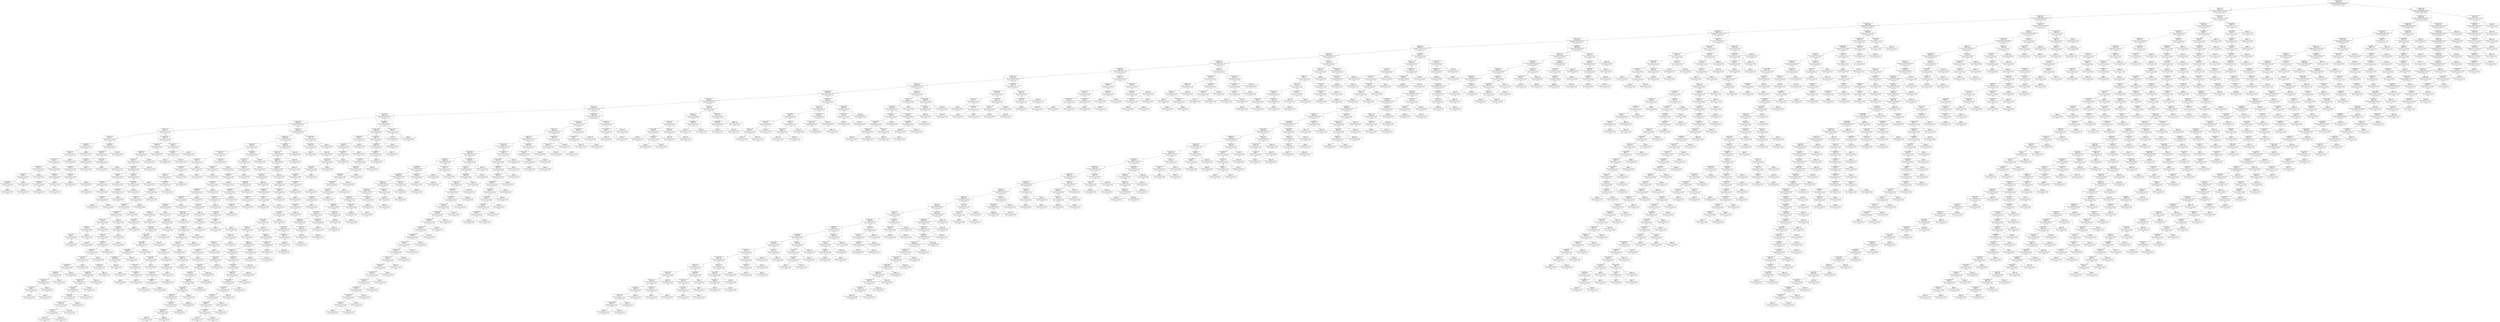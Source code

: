 digraph Tree {
node [shape=box] ;
0 [label="education=本科 <= 0.5\nentropy = 3.984\nsamples = 29151\nvalue = [497, 30, 46, 891, 1390, 4501, 2230, 4554, 1194, 3085\n1034, 1193, 3152, 193, 226, 949, 229, 967, 120, 108\n510, 55, 482, 25, 47, 563, 14, 92, 290, 7, 34, 2\n4, 25, 1, 94, 3, 1, 200, 1, 3, 31, 1, 3, 5\n1, 1, 27, 1, 6, 1, 1, 1, 7, 1, 1, 1, 20]"] ;
1 [label="education=硕士 <= 0.5\nentropy = 3.627\nsamples = 17719\nvalue = [193, 11, 26, 760, 1210, 3702, 1641, 3263, 717, 1884\n496, 564, 1511, 81, 78, 314, 71, 331, 36, 41, 129\n16, 162, 4, 13, 164, 6, 30, 77, 4, 12, 1, 0, 8\n0, 40, 0, 0, 71, 0, 1, 12, 0, 1, 3, 0, 0, 10\n1, 5, 0, 0, 0, 4, 0, 0, 0, 15]"] ;
0 -> 1 [labeldistance=2.5, labelangle=45, headlabel="True"] ;
2 [label="job_experience=3-5年 <= 0.5\nentropy = 3.478\nsamples = 16819\nvalue = [136, 10, 24, 753, 1205, 3690, 1621, 3223, 706, 1835\n477, 529, 1413, 72, 67, 260, 55, 265, 24, 22, 84\n11, 87, 4, 9, 95, 1, 12, 40, 1, 5, 0, 0, 5\n0, 4, 0, 0, 47, 0, 1, 0, 0, 1, 1, 0, 0, 4\n1, 1, 0, 0, 0, 3, 0, 0, 0, 15]"] ;
1 -> 2 ;
3 [label="job_experience=5-10年 <= 0.5\nentropy = 3.327\nsamples = 14034\nvalue = [117, 10, 24, 744, 1165, 3501, 1440, 2761, 498, 1420\n327, 360, 969, 37, 23, 143, 25, 148, 15, 13, 46\n6, 63, 1, 8, 67, 0, 7, 26, 0, 4, 0, 0, 0, 0\n2, 0, 0, 42, 0, 1, 0, 0, 1, 1, 0, 0, 3, 0\n0, 0, 0, 0, 3, 0, 0, 0, 13]"] ;
2 -> 3 ;
4 [label="post_type=数据分析师 <= 0.5\nentropy = 3.224\nsamples = 13432\nvalue = [104, 10, 24, 743, 1162, 3488, 1429, 2702, 488, 1332\n290, 329, 869, 29, 10, 110, 12, 99, 12, 6, 25, 5\n50, 0, 6, 37, 0, 4, 18, 0, 0, 0, 0, 0, 0, 1\n0, 0, 21, 0, 1, 0, 0, 0, 0, 0, 0, 3, 0, 0\n0, 0, 0, 2, 0, 0, 0, 11]"] ;
3 -> 4 ;
5 [label="job_experience=1-3年 <= 0.5\nentropy = 3.208\nsamples = 12906\nvalue = [102, 10, 24, 737, 1158, 3442, 1381, 2618, 457, 1135\n284, 262, 845, 29, 10, 105, 11, 98, 11, 6, 25, 5\n50, 0, 6, 36, 0, 3, 18, 0, 0, 0, 0, 0, 0, 1\n0, 0, 20, 0, 1, 0, 0, 0, 0, 0, 0, 3, 0, 0\n0, 0, 0, 2, 0, 0, 0, 11]"] ;
4 -> 5 ;
6 [label="post_type=编辑 <= 0.5\nentropy = 3.104\nsamples = 6711\nvalue = [56, 10, 22, 522, 757, 2053, 630, 1226, 119, 438\n92, 76, 481, 7, 2, 38, 1, 50, 7, 3, 12, 1, 36\n0, 3, 23, 0, 2, 13, 0, 0, 0, 0, 0, 0, 1, 0\n0, 17, 0, 1, 0, 0, 0, 0, 0, 0, 3, 0, 0, 0\n0, 0, 0, 0, 0, 0, 9]"] ;
5 -> 6 ;
7 [label="post_type=人工智能 <= 0.5\nentropy = 3.107\nsamples = 6139\nvalue = [56, 10, 13, 439, 607, 1923, 519, 1156, 115, 435\n82, 76, 480, 7, 2, 38, 1, 49, 7, 3, 12, 1, 36\n0, 3, 23, 0, 2, 13, 0, 0, 0, 0, 0, 0, 1, 0\n0, 17, 0, 1, 0, 0, 0, 0, 0, 0, 3, 0, 0, 0\n0, 0, 0, 0, 0, 0, 9]"] ;
6 -> 7 ;
8 [label="post_type=深度学习 <= 0.5\nentropy = 3.075\nsamples = 5780\nvalue = [53, 10, 12, 426, 593, 1870, 492, 1110, 112, 399\n77, 71, 346, 7, 2, 38, 1, 45, 7, 3, 11, 1, 26\n0, 3, 22, 0, 2, 12, 0, 0, 0, 0, 0, 0, 1, 0\n0, 15, 0, 1, 0, 0, 0, 0, 0, 0, 3, 0, 0, 0\n0, 0, 0, 0, 0, 0, 9]"] ;
7 -> 8 ;
9 [label="post_type=Python <= 0.5\nentropy = 3.042\nsamples = 5636\nvalue = [41, 10, 12, 424, 587, 1862, 492, 1086, 111, 376\n77, 68, 297, 7, 2, 38, 1, 41, 7, 3, 11, 1, 24\n0, 3, 19, 0, 2, 10, 0, 0, 0, 0, 0, 0, 1, 0\n0, 11, 0, 1, 0, 0, 0, 0, 0, 0, 2, 0, 0, 0\n0, 0, 0, 0, 0, 0, 9]"] ;
8 -> 9 ;
10 [label="post_type=Java开发 <= 0.5\nentropy = 3.014\nsamples = 5490\nvalue = [41, 10, 11, 420, 584, 1842, 486, 1072, 109, 366\n74, 65, 229, 7, 2, 36, 1, 36, 7, 3, 10, 1, 21\n0, 3, 19, 0, 2, 10, 0, 0, 0, 0, 0, 0, 1, 0\n0, 10, 0, 1, 0, 0, 0, 0, 0, 0, 2, 0, 0, 0\n0, 0, 0, 0, 0, 0, 9]"] ;
9 -> 10 ;
11 [label="post_type=美工 <= 0.5\nentropy = 2.983\nsamples = 5297\nvalue = [41, 9, 11, 401, 577, 1789, 472, 1052, 107, 359, 41\n62, 200, 7, 2, 36, 1, 36, 7, 2, 9, 1, 21, 0\n2, 19, 0, 2, 10, 0, 0, 0, 0, 0, 0, 1, 0, 0\n9, 0, 1, 0, 0, 0, 0, 0, 0, 1, 0, 0, 0, 0\n0, 0, 0, 0, 0, 9]"] ;
10 -> 11 ;
12 [label="post_type=淘宝客服 <= 0.5\nentropy = 3.021\nsamples = 4965\nvalue = [41, 8, 11, 347, 522, 1616, 460, 1021, 106, 354, 41\n62, 200, 7, 2, 36, 1, 36, 7, 2, 9, 1, 21, 0\n2, 19, 0, 2, 10, 0, 0, 0, 0, 0, 0, 1, 0, 0\n9, 0, 1, 0, 0, 0, 0, 0, 0, 1, 0, 0, 0, 0\n0, 0, 0, 0, 0, 9]"] ;
11 -> 12 ;
13 [label="post_type=UI设计师 <= 0.5\nentropy = 3.07\nsamples = 4427\nvalue = [41, 8, 10, 287, 425, 1388, 409, 944, 105, 342, 39\n62, 197, 7, 2, 36, 1, 30, 7, 2, 9, 1, 21, 0\n2, 19, 0, 2, 10, 0, 0, 0, 0, 0, 0, 1, 0, 0\n9, 0, 1, 0, 0, 0, 0, 0, 0, 1, 0, 0, 0, 0\n0, 0, 0, 0, 0, 9]"] ;
12 -> 13 ;
14 [label="education=大专 <= 0.5\nentropy = 3.132\nsamples = 4019\nvalue = [40, 8, 10, 266, 398, 1161, 392, 876, 97, 335, 38\n61, 169, 7, 2, 35, 1, 29, 7, 2, 9, 1, 21, 0\n2, 19, 0, 2, 10, 0, 0, 0, 0, 0, 0, 1, 0, 0\n9, 0, 1, 0, 0, 0, 0, 0, 0, 1, 0, 0, 0, 0\n0, 0, 0, 0, 0, 9]"] ;
13 -> 14 ;
15 [label="education=中专 <= 0.5\nentropy = 3.295\nsamples = 1355\nvalue = [28, 2, 3, 88, 104, 385, 102, 264, 41, 159, 14\n20, 53, 2, 1, 19, 1, 19, 6, 0, 7, 0, 4, 0, 2\n9, 0, 2, 10, 0, 0, 0, 0, 0, 0, 0, 0, 0, 2\n0, 1, 0, 0, 0, 0, 0, 0, 1, 0, 0, 0, 0, 0\n0, 0, 0, 0, 6]"] ;
14 -> 15 ;
16 [label="education=学历不限 <= 0.5\nentropy = 3.362\nsamples = 1125\nvalue = [28, 1, 3, 69, 64, 288, 83, 238, 38, 148, 13, 19\n48, 2, 1, 13, 1, 18, 6, 0, 7, 0, 4, 0, 2, 9\n0, 2, 10, 0, 0, 0, 0, 0, 0, 0, 0, 0, 2, 0\n1, 0, 0, 0, 0, 0, 0, 1, 0, 0, 0, 0, 0, 0\n0, 0, 0, 6]"] ;
15 -> 16 ;
17 [label="education=中技 <= 0.5\nentropy = 3.178\nsamples = 76\nvalue = [13, 0, 0, 8, 1, 17, 2, 10, 1, 12, 0, 0, 3, 0\n0, 0, 0, 0, 0, 0, 1, 0, 1, 0, 0, 0, 0, 2\n2, 0, 0, 0, 0, 0, 0, 0, 0, 0, 0, 0, 0, 0\n0, 0, 0, 0, 0, 0, 0, 0, 0, 0, 0, 0, 0, 0\n0, 3]"] ;
16 -> 17 ;
18 [label="education=高中 <= 0.5\nentropy = 2.977\nsamples = 47\nvalue = [13, 0, 0, 0, 0, 6, 1, 6, 0, 9, 0, 0, 3, 0\n0, 0, 0, 0, 0, 0, 1, 0, 1, 0, 0, 0, 0, 2\n2, 0, 0, 0, 0, 0, 0, 0, 0, 0, 0, 0, 0, 0\n0, 0, 0, 0, 0, 0, 0, 0, 0, 0, 0, 0, 0, 0\n0, 3]"] ;
17 -> 18 ;
19 [label="post_type=算法工程师 <= 0.5\nentropy = 2.084\nsamples = 23\nvalue = [13, 0, 0, 0, 0, 0, 0, 2, 0, 0, 0, 0, 2, 0\n0, 0, 0, 0, 0, 0, 1, 0, 1, 0, 0, 0, 0, 2\n2, 0, 0, 0, 0, 0, 0, 0, 0, 0, 0, 0, 0, 0\n0, 0, 0, 0, 0, 0, 0, 0, 0, 0, 0, 0, 0, 0\n0, 0]"] ;
18 -> 19 ;
20 [label="education=其他 <= 0.5\nentropy = 1.506\nsamples = 19\nvalue = [13, 0, 0, 0, 0, 0, 0, 2, 0, 0, 0, 0, 2, 0\n0, 0, 0, 0, 0, 0, 1, 0, 0, 0, 0, 0, 0, 1\n0, 0, 0, 0, 0, 0, 0, 0, 0, 0, 0, 0, 0, 0\n0, 0, 0, 0, 0, 0, 0, 0, 0, 0, 0, 0, 0, 0\n0, 0]"] ;
19 -> 20 ;
21 [label="post_type=电子工程师 <= 0.5\nentropy = 2.197\nsamples = 9\nvalue = [3, 0, 0, 0, 0, 0, 0, 2, 0, 0, 0, 0, 2, 0\n0, 0, 0, 0, 0, 0, 1, 0, 0, 0, 0, 0, 0, 1\n0, 0, 0, 0, 0, 0, 0, 0, 0, 0, 0, 0, 0, 0\n0, 0, 0, 0, 0, 0, 0, 0, 0, 0, 0, 0, 0, 0\n0, 0]"] ;
20 -> 21 ;
22 [label="post_type=区块链 <= 0.5\nentropy = 1.922\nsamples = 5\nvalue = [1, 0, 0, 0, 0, 0, 0, 0, 0, 0, 0, 0, 2, 0\n0, 0, 0, 0, 0, 0, 1, 0, 0, 0, 0, 0, 0, 1\n0, 0, 0, 0, 0, 0, 0, 0, 0, 0, 0, 0, 0, 0\n0, 0, 0, 0, 0, 0, 0, 0, 0, 0, 0, 0, 0, 0\n0, 0]"] ;
21 -> 22 ;
23 [label="post_type=测试工程师 <= 0.5\nentropy = 1.5\nsamples = 4\nvalue = [1, 0, 0, 0, 0, 0, 0, 0, 0, 0, 0, 0, 2, 0\n0, 0, 0, 0, 0, 0, 1, 0, 0, 0, 0, 0, 0, 0\n0, 0, 0, 0, 0, 0, 0, 0, 0, 0, 0, 0, 0, 0\n0, 0, 0, 0, 0, 0, 0, 0, 0, 0, 0, 0, 0, 0\n0, 0]"] ;
22 -> 23 ;
24 [label="post_type=产品经理 <= 0.5\nentropy = 0.918\nsamples = 3\nvalue = [0, 0, 0, 0, 0, 0, 0, 0, 0, 0, 0, 0, 2, 0\n0, 0, 0, 0, 0, 0, 1, 0, 0, 0, 0, 0, 0, 0\n0, 0, 0, 0, 0, 0, 0, 0, 0, 0, 0, 0, 0, 0\n0, 0, 0, 0, 0, 0, 0, 0, 0, 0, 0, 0, 0, 0\n0, 0]"] ;
23 -> 24 ;
25 [label="entropy = 0.0\nsamples = 2\nvalue = [0, 0, 0, 0, 0, 0, 0, 0, 0, 0, 0, 0, 2, 0\n0, 0, 0, 0, 0, 0, 0, 0, 0, 0, 0, 0, 0, 0\n0, 0, 0, 0, 0, 0, 0, 0, 0, 0, 0, 0, 0, 0\n0, 0, 0, 0, 0, 0, 0, 0, 0, 0, 0, 0, 0, 0\n0, 0]"] ;
24 -> 25 ;
26 [label="entropy = 0.0\nsamples = 1\nvalue = [0, 0, 0, 0, 0, 0, 0, 0, 0, 0, 0, 0, 0, 0\n0, 0, 0, 0, 0, 0, 1, 0, 0, 0, 0, 0, 0, 0\n0, 0, 0, 0, 0, 0, 0, 0, 0, 0, 0, 0, 0, 0\n0, 0, 0, 0, 0, 0, 0, 0, 0, 0, 0, 0, 0, 0\n0, 0]"] ;
24 -> 26 ;
27 [label="entropy = 0.0\nsamples = 1\nvalue = [1, 0, 0, 0, 0, 0, 0, 0, 0, 0, 0, 0, 0, 0\n0, 0, 0, 0, 0, 0, 0, 0, 0, 0, 0, 0, 0, 0\n0, 0, 0, 0, 0, 0, 0, 0, 0, 0, 0, 0, 0, 0\n0, 0, 0, 0, 0, 0, 0, 0, 0, 0, 0, 0, 0, 0\n0, 0]"] ;
23 -> 27 ;
28 [label="entropy = 0.0\nsamples = 1\nvalue = [0, 0, 0, 0, 0, 0, 0, 0, 0, 0, 0, 0, 0, 0\n0, 0, 0, 0, 0, 0, 0, 0, 0, 0, 0, 0, 0, 1\n0, 0, 0, 0, 0, 0, 0, 0, 0, 0, 0, 0, 0, 0\n0, 0, 0, 0, 0, 0, 0, 0, 0, 0, 0, 0, 0, 0\n0, 0]"] ;
22 -> 28 ;
29 [label="entropy = 1.0\nsamples = 4\nvalue = [2, 0, 0, 0, 0, 0, 0, 2, 0, 0, 0, 0, 0, 0\n0, 0, 0, 0, 0, 0, 0, 0, 0, 0, 0, 0, 0, 0\n0, 0, 0, 0, 0, 0, 0, 0, 0, 0, 0, 0, 0, 0\n0, 0, 0, 0, 0, 0, 0, 0, 0, 0, 0, 0, 0, 0\n0, 0]"] ;
21 -> 29 ;
30 [label="entropy = 0.0\nsamples = 10\nvalue = [10, 0, 0, 0, 0, 0, 0, 0, 0, 0, 0, 0, 0, 0\n0, 0, 0, 0, 0, 0, 0, 0, 0, 0, 0, 0, 0, 0\n0, 0, 0, 0, 0, 0, 0, 0, 0, 0, 0, 0, 0, 0\n0, 0, 0, 0, 0, 0, 0, 0, 0, 0, 0, 0, 0, 0\n0, 0]"] ;
20 -> 30 ;
31 [label="entropy = 1.5\nsamples = 4\nvalue = [0, 0, 0, 0, 0, 0, 0, 0, 0, 0, 0, 0, 0, 0\n0, 0, 0, 0, 0, 0, 0, 0, 1, 0, 0, 0, 0, 1\n2, 0, 0, 0, 0, 0, 0, 0, 0, 0, 0, 0, 0, 0\n0, 0, 0, 0, 0, 0, 0, 0, 0, 0, 0, 0, 0, 0\n0, 0]"] ;
19 -> 31 ;
32 [label="post_type=区块链 <= 0.5\nentropy = 2.219\nsamples = 24\nvalue = [0, 0, 0, 0, 0, 6, 1, 4, 0, 9, 0, 0, 1, 0\n0, 0, 0, 0, 0, 0, 0, 0, 0, 0, 0, 0, 0, 0\n0, 0, 0, 0, 0, 0, 0, 0, 0, 0, 0, 0, 0, 0\n0, 0, 0, 0, 0, 0, 0, 0, 0, 0, 0, 0, 0, 0\n0, 3]"] ;
18 -> 32 ;
33 [label="post_type=游戏运营 <= 0.5\nentropy = 1.914\nsamples = 21\nvalue = [0, 0, 0, 0, 0, 6, 1, 4, 0, 9, 0, 0, 1, 0\n0, 0, 0, 0, 0, 0, 0, 0, 0, 0, 0, 0, 0, 0\n0, 0, 0, 0, 0, 0, 0, 0, 0, 0, 0, 0, 0, 0\n0, 0, 0, 0, 0, 0, 0, 0, 0, 0, 0, 0, 0, 0\n0, 0]"] ;
32 -> 33 ;
34 [label="post_type=淘宝运营 <= 0.5\nentropy = 1.42\nsamples = 16\nvalue = [0, 0, 0, 0, 0, 3, 0, 4, 0, 9, 0, 0, 0, 0\n0, 0, 0, 0, 0, 0, 0, 0, 0, 0, 0, 0, 0, 0\n0, 0, 0, 0, 0, 0, 0, 0, 0, 0, 0, 0, 0, 0\n0, 0, 0, 0, 0, 0, 0, 0, 0, 0, 0, 0, 0, 0\n0, 0]"] ;
33 -> 34 ;
35 [label="post_type=天猫运营 <= 0.5\nentropy = 1.53\nsamples = 9\nvalue = [0, 0, 0, 0, 0, 2, 0, 4, 0, 3, 0, 0, 0, 0\n0, 0, 0, 0, 0, 0, 0, 0, 0, 0, 0, 0, 0, 0\n0, 0, 0, 0, 0, 0, 0, 0, 0, 0, 0, 0, 0, 0\n0, 0, 0, 0, 0, 0, 0, 0, 0, 0, 0, 0, 0, 0\n0, 0]"] ;
34 -> 35 ;
36 [label="post_type=运营专员 <= 0.5\nentropy = 0.971\nsamples = 5\nvalue = [0, 0, 0, 0, 0, 2, 0, 3, 0, 0, 0, 0, 0, 0\n0, 0, 0, 0, 0, 0, 0, 0, 0, 0, 0, 0, 0, 0\n0, 0, 0, 0, 0, 0, 0, 0, 0, 0, 0, 0, 0, 0\n0, 0, 0, 0, 0, 0, 0, 0, 0, 0, 0, 0, 0, 0\n0, 0]"] ;
35 -> 36 ;
37 [label="post_type=设备工程师 <= 0.5\nentropy = 0.918\nsamples = 3\nvalue = [0, 0, 0, 0, 0, 2, 0, 1, 0, 0, 0, 0, 0, 0\n0, 0, 0, 0, 0, 0, 0, 0, 0, 0, 0, 0, 0, 0\n0, 0, 0, 0, 0, 0, 0, 0, 0, 0, 0, 0, 0, 0\n0, 0, 0, 0, 0, 0, 0, 0, 0, 0, 0, 0, 0, 0\n0, 0]"] ;
36 -> 37 ;
38 [label="entropy = 1.0\nsamples = 2\nvalue = [0, 0, 0, 0, 0, 1, 0, 1, 0, 0, 0, 0, 0, 0\n0, 0, 0, 0, 0, 0, 0, 0, 0, 0, 0, 0, 0, 0\n0, 0, 0, 0, 0, 0, 0, 0, 0, 0, 0, 0, 0, 0\n0, 0, 0, 0, 0, 0, 0, 0, 0, 0, 0, 0, 0, 0\n0, 0]"] ;
37 -> 38 ;
39 [label="entropy = 0.0\nsamples = 1\nvalue = [0, 0, 0, 0, 0, 1, 0, 0, 0, 0, 0, 0, 0, 0\n0, 0, 0, 0, 0, 0, 0, 0, 0, 0, 0, 0, 0, 0\n0, 0, 0, 0, 0, 0, 0, 0, 0, 0, 0, 0, 0, 0\n0, 0, 0, 0, 0, 0, 0, 0, 0, 0, 0, 0, 0, 0\n0, 0]"] ;
37 -> 39 ;
40 [label="entropy = 0.0\nsamples = 2\nvalue = [0, 0, 0, 0, 0, 0, 0, 2, 0, 0, 0, 0, 0, 0\n0, 0, 0, 0, 0, 0, 0, 0, 0, 0, 0, 0, 0, 0\n0, 0, 0, 0, 0, 0, 0, 0, 0, 0, 0, 0, 0, 0\n0, 0, 0, 0, 0, 0, 0, 0, 0, 0, 0, 0, 0, 0\n0, 0]"] ;
36 -> 40 ;
41 [label="job_experience=不限 <= 0.5\nentropy = 0.811\nsamples = 4\nvalue = [0, 0, 0, 0, 0, 0, 0, 1, 0, 3, 0, 0, 0, 0\n0, 0, 0, 0, 0, 0, 0, 0, 0, 0, 0, 0, 0, 0\n0, 0, 0, 0, 0, 0, 0, 0, 0, 0, 0, 0, 0, 0\n0, 0, 0, 0, 0, 0, 0, 0, 0, 0, 0, 0, 0, 0\n0, 0]"] ;
35 -> 41 ;
42 [label="entropy = 0.0\nsamples = 1\nvalue = [0, 0, 0, 0, 0, 0, 0, 1, 0, 0, 0, 0, 0, 0\n0, 0, 0, 0, 0, 0, 0, 0, 0, 0, 0, 0, 0, 0\n0, 0, 0, 0, 0, 0, 0, 0, 0, 0, 0, 0, 0, 0\n0, 0, 0, 0, 0, 0, 0, 0, 0, 0, 0, 0, 0, 0\n0, 0]"] ;
41 -> 42 ;
43 [label="entropy = 0.0\nsamples = 3\nvalue = [0, 0, 0, 0, 0, 0, 0, 0, 0, 3, 0, 0, 0, 0\n0, 0, 0, 0, 0, 0, 0, 0, 0, 0, 0, 0, 0, 0\n0, 0, 0, 0, 0, 0, 0, 0, 0, 0, 0, 0, 0, 0\n0, 0, 0, 0, 0, 0, 0, 0, 0, 0, 0, 0, 0, 0\n0, 0]"] ;
41 -> 43 ;
44 [label="entropy = 0.592\nsamples = 7\nvalue = [0, 0, 0, 0, 0, 1, 0, 0, 0, 6, 0, 0, 0, 0\n0, 0, 0, 0, 0, 0, 0, 0, 0, 0, 0, 0, 0, 0\n0, 0, 0, 0, 0, 0, 0, 0, 0, 0, 0, 0, 0, 0\n0, 0, 0, 0, 0, 0, 0, 0, 0, 0, 0, 0, 0, 0\n0, 0]"] ;
34 -> 44 ;
45 [label="job_experience=无经验 <= 0.5\nentropy = 1.371\nsamples = 5\nvalue = [0, 0, 0, 0, 0, 3, 1, 0, 0, 0, 0, 0, 1, 0\n0, 0, 0, 0, 0, 0, 0, 0, 0, 0, 0, 0, 0, 0\n0, 0, 0, 0, 0, 0, 0, 0, 0, 0, 0, 0, 0, 0\n0, 0, 0, 0, 0, 0, 0, 0, 0, 0, 0, 0, 0, 0\n0, 0]"] ;
33 -> 45 ;
46 [label="entropy = 1.5\nsamples = 4\nvalue = [0, 0, 0, 0, 0, 2, 1, 0, 0, 0, 0, 0, 1, 0\n0, 0, 0, 0, 0, 0, 0, 0, 0, 0, 0, 0, 0, 0\n0, 0, 0, 0, 0, 0, 0, 0, 0, 0, 0, 0, 0, 0\n0, 0, 0, 0, 0, 0, 0, 0, 0, 0, 0, 0, 0, 0\n0, 0]"] ;
45 -> 46 ;
47 [label="entropy = 0.0\nsamples = 1\nvalue = [0, 0, 0, 0, 0, 1, 0, 0, 0, 0, 0, 0, 0, 0\n0, 0, 0, 0, 0, 0, 0, 0, 0, 0, 0, 0, 0, 0\n0, 0, 0, 0, 0, 0, 0, 0, 0, 0, 0, 0, 0, 0\n0, 0, 0, 0, 0, 0, 0, 0, 0, 0, 0, 0, 0, 0\n0, 0]"] ;
45 -> 47 ;
48 [label="entropy = 0.0\nsamples = 3\nvalue = [0, 0, 0, 0, 0, 0, 0, 0, 0, 0, 0, 0, 0, 0\n0, 0, 0, 0, 0, 0, 0, 0, 0, 0, 0, 0, 0, 0\n0, 0, 0, 0, 0, 0, 0, 0, 0, 0, 0, 0, 0, 0\n0, 0, 0, 0, 0, 0, 0, 0, 0, 0, 0, 0, 0, 0\n0, 3]"] ;
32 -> 48 ;
49 [label="job_experience=无经验 <= 0.5\nentropy = 2.278\nsamples = 29\nvalue = [0, 0, 0, 8, 1, 11, 1, 4, 1, 3, 0, 0, 0, 0\n0, 0, 0, 0, 0, 0, 0, 0, 0, 0, 0, 0, 0, 0\n0, 0, 0, 0, 0, 0, 0, 0, 0, 0, 0, 0, 0, 0\n0, 0, 0, 0, 0, 0, 0, 0, 0, 0, 0, 0, 0, 0\n0, 0]"] ;
17 -> 49 ;
50 [label="post_type=天猫运营 <= 0.5\nentropy = 2.016\nsamples = 23\nvalue = [0, 0, 0, 5, 1, 11, 1, 4, 1, 0, 0, 0, 0, 0\n0, 0, 0, 0, 0, 0, 0, 0, 0, 0, 0, 0, 0, 0\n0, 0, 0, 0, 0, 0, 0, 0, 0, 0, 0, 0, 0, 0\n0, 0, 0, 0, 0, 0, 0, 0, 0, 0, 0, 0, 0, 0\n0, 0]"] ;
49 -> 50 ;
51 [label="post_type=游戏运营 <= 0.5\nentropy = 1.838\nsamples = 22\nvalue = [0, 0, 0, 5, 0, 11, 1, 4, 1, 0, 0, 0, 0, 0\n0, 0, 0, 0, 0, 0, 0, 0, 0, 0, 0, 0, 0, 0\n0, 0, 0, 0, 0, 0, 0, 0, 0, 0, 0, 0, 0, 0\n0, 0, 0, 0, 0, 0, 0, 0, 0, 0, 0, 0, 0, 0\n0, 0]"] ;
50 -> 51 ;
52 [label="post_type=PLC <= 0.5\nentropy = 1.646\nsamples = 21\nvalue = [0, 0, 0, 5, 0, 11, 1, 4, 0, 0, 0, 0, 0, 0\n0, 0, 0, 0, 0, 0, 0, 0, 0, 0, 0, 0, 0, 0\n0, 0, 0, 0, 0, 0, 0, 0, 0, 0, 0, 0, 0, 0\n0, 0, 0, 0, 0, 0, 0, 0, 0, 0, 0, 0, 0, 0\n0, 0]"] ;
51 -> 52 ;
53 [label="job_experience=不限 <= 0.5\nentropy = 1.436\nsamples = 18\nvalue = [0, 0, 0, 4, 0, 10, 0, 4, 0, 0, 0, 0, 0, 0\n0, 0, 0, 0, 0, 0, 0, 0, 0, 0, 0, 0, 0, 0\n0, 0, 0, 0, 0, 0, 0, 0, 0, 0, 0, 0, 0, 0\n0, 0, 0, 0, 0, 0, 0, 0, 0, 0, 0, 0, 0, 0\n0, 0]"] ;
52 -> 53 ;
54 [label="post_type=新媒体运营 <= 0.5\nentropy = 1.0\nsamples = 4\nvalue = [0, 0, 0, 0, 0, 2, 0, 2, 0, 0, 0, 0, 0, 0\n0, 0, 0, 0, 0, 0, 0, 0, 0, 0, 0, 0, 0, 0\n0, 0, 0, 0, 0, 0, 0, 0, 0, 0, 0, 0, 0, 0\n0, 0, 0, 0, 0, 0, 0, 0, 0, 0, 0, 0, 0, 0\n0, 0]"] ;
53 -> 54 ;
55 [label="post_type=淘宝运营 <= 0.5\nentropy = 0.918\nsamples = 3\nvalue = [0, 0, 0, 0, 0, 1, 0, 2, 0, 0, 0, 0, 0, 0\n0, 0, 0, 0, 0, 0, 0, 0, 0, 0, 0, 0, 0, 0\n0, 0, 0, 0, 0, 0, 0, 0, 0, 0, 0, 0, 0, 0\n0, 0, 0, 0, 0, 0, 0, 0, 0, 0, 0, 0, 0, 0\n0, 0]"] ;
54 -> 55 ;
56 [label="entropy = 0.0\nsamples = 1\nvalue = [0, 0, 0, 0, 0, 0, 0, 1, 0, 0, 0, 0, 0, 0\n0, 0, 0, 0, 0, 0, 0, 0, 0, 0, 0, 0, 0, 0\n0, 0, 0, 0, 0, 0, 0, 0, 0, 0, 0, 0, 0, 0\n0, 0, 0, 0, 0, 0, 0, 0, 0, 0, 0, 0, 0, 0\n0, 0]"] ;
55 -> 56 ;
57 [label="entropy = 1.0\nsamples = 2\nvalue = [0, 0, 0, 0, 0, 1, 0, 1, 0, 0, 0, 0, 0, 0\n0, 0, 0, 0, 0, 0, 0, 0, 0, 0, 0, 0, 0, 0\n0, 0, 0, 0, 0, 0, 0, 0, 0, 0, 0, 0, 0, 0\n0, 0, 0, 0, 0, 0, 0, 0, 0, 0, 0, 0, 0, 0\n0, 0]"] ;
55 -> 57 ;
58 [label="entropy = 0.0\nsamples = 1\nvalue = [0, 0, 0, 0, 0, 1, 0, 0, 0, 0, 0, 0, 0, 0\n0, 0, 0, 0, 0, 0, 0, 0, 0, 0, 0, 0, 0, 0\n0, 0, 0, 0, 0, 0, 0, 0, 0, 0, 0, 0, 0, 0\n0, 0, 0, 0, 0, 0, 0, 0, 0, 0, 0, 0, 0, 0\n0, 0]"] ;
54 -> 58 ;
59 [label="post_type=淘宝运营 <= 0.5\nentropy = 1.379\nsamples = 14\nvalue = [0, 0, 0, 4, 0, 8, 0, 2, 0, 0, 0, 0, 0, 0\n0, 0, 0, 0, 0, 0, 0, 0, 0, 0, 0, 0, 0, 0\n0, 0, 0, 0, 0, 0, 0, 0, 0, 0, 0, 0, 0, 0\n0, 0, 0, 0, 0, 0, 0, 0, 0, 0, 0, 0, 0, 0\n0, 0]"] ;
53 -> 59 ;
60 [label="post_type=产品助理 <= 0.5\nentropy = 1.281\nsamples = 12\nvalue = [0, 0, 0, 4, 0, 7, 0, 1, 0, 0, 0, 0, 0, 0\n0, 0, 0, 0, 0, 0, 0, 0, 0, 0, 0, 0, 0, 0\n0, 0, 0, 0, 0, 0, 0, 0, 0, 0, 0, 0, 0, 0\n0, 0, 0, 0, 0, 0, 0, 0, 0, 0, 0, 0, 0, 0\n0, 0]"] ;
59 -> 60 ;
61 [label="post_type=电子工程师 <= 0.5\nentropy = 0.918\nsamples = 9\nvalue = [0, 0, 0, 3, 0, 6, 0, 0, 0, 0, 0, 0, 0, 0\n0, 0, 0, 0, 0, 0, 0, 0, 0, 0, 0, 0, 0, 0\n0, 0, 0, 0, 0, 0, 0, 0, 0, 0, 0, 0, 0, 0\n0, 0, 0, 0, 0, 0, 0, 0, 0, 0, 0, 0, 0, 0\n0, 0]"] ;
60 -> 61 ;
62 [label="post_type=设备工程师 <= 0.5\nentropy = 0.722\nsamples = 5\nvalue = [0, 0, 0, 1, 0, 4, 0, 0, 0, 0, 0, 0, 0, 0\n0, 0, 0, 0, 0, 0, 0, 0, 0, 0, 0, 0, 0, 0\n0, 0, 0, 0, 0, 0, 0, 0, 0, 0, 0, 0, 0, 0\n0, 0, 0, 0, 0, 0, 0, 0, 0, 0, 0, 0, 0, 0\n0, 0]"] ;
61 -> 62 ;
63 [label="entropy = 0.0\nsamples = 3\nvalue = [0, 0, 0, 0, 0, 3, 0, 0, 0, 0, 0, 0, 0, 0\n0, 0, 0, 0, 0, 0, 0, 0, 0, 0, 0, 0, 0, 0\n0, 0, 0, 0, 0, 0, 0, 0, 0, 0, 0, 0, 0, 0\n0, 0, 0, 0, 0, 0, 0, 0, 0, 0, 0, 0, 0, 0\n0, 0]"] ;
62 -> 63 ;
64 [label="entropy = 1.0\nsamples = 2\nvalue = [0, 0, 0, 1, 0, 1, 0, 0, 0, 0, 0, 0, 0, 0\n0, 0, 0, 0, 0, 0, 0, 0, 0, 0, 0, 0, 0, 0\n0, 0, 0, 0, 0, 0, 0, 0, 0, 0, 0, 0, 0, 0\n0, 0, 0, 0, 0, 0, 0, 0, 0, 0, 0, 0, 0, 0\n0, 0]"] ;
62 -> 64 ;
65 [label="entropy = 1.0\nsamples = 4\nvalue = [0, 0, 0, 2, 0, 2, 0, 0, 0, 0, 0, 0, 0, 0\n0, 0, 0, 0, 0, 0, 0, 0, 0, 0, 0, 0, 0, 0\n0, 0, 0, 0, 0, 0, 0, 0, 0, 0, 0, 0, 0, 0\n0, 0, 0, 0, 0, 0, 0, 0, 0, 0, 0, 0, 0, 0\n0, 0]"] ;
61 -> 65 ;
66 [label="entropy = 1.585\nsamples = 3\nvalue = [0, 0, 0, 1, 0, 1, 0, 1, 0, 0, 0, 0, 0, 0\n0, 0, 0, 0, 0, 0, 0, 0, 0, 0, 0, 0, 0, 0\n0, 0, 0, 0, 0, 0, 0, 0, 0, 0, 0, 0, 0, 0\n0, 0, 0, 0, 0, 0, 0, 0, 0, 0, 0, 0, 0, 0\n0, 0]"] ;
60 -> 66 ;
67 [label="entropy = 1.0\nsamples = 2\nvalue = [0, 0, 0, 0, 0, 1, 0, 1, 0, 0, 0, 0, 0, 0\n0, 0, 0, 0, 0, 0, 0, 0, 0, 0, 0, 0, 0, 0\n0, 0, 0, 0, 0, 0, 0, 0, 0, 0, 0, 0, 0, 0\n0, 0, 0, 0, 0, 0, 0, 0, 0, 0, 0, 0, 0, 0\n0, 0]"] ;
59 -> 67 ;
68 [label="entropy = 1.585\nsamples = 3\nvalue = [0, 0, 0, 1, 0, 1, 1, 0, 0, 0, 0, 0, 0, 0\n0, 0, 0, 0, 0, 0, 0, 0, 0, 0, 0, 0, 0, 0\n0, 0, 0, 0, 0, 0, 0, 0, 0, 0, 0, 0, 0, 0\n0, 0, 0, 0, 0, 0, 0, 0, 0, 0, 0, 0, 0, 0\n0, 0]"] ;
52 -> 68 ;
69 [label="entropy = 0.0\nsamples = 1\nvalue = [0, 0, 0, 0, 0, 0, 0, 0, 1, 0, 0, 0, 0, 0\n0, 0, 0, 0, 0, 0, 0, 0, 0, 0, 0, 0, 0, 0\n0, 0, 0, 0, 0, 0, 0, 0, 0, 0, 0, 0, 0, 0\n0, 0, 0, 0, 0, 0, 0, 0, 0, 0, 0, 0, 0, 0\n0, 0]"] ;
51 -> 69 ;
70 [label="entropy = 0.0\nsamples = 1\nvalue = [0, 0, 0, 0, 1, 0, 0, 0, 0, 0, 0, 0, 0, 0\n0, 0, 0, 0, 0, 0, 0, 0, 0, 0, 0, 0, 0, 0\n0, 0, 0, 0, 0, 0, 0, 0, 0, 0, 0, 0, 0, 0\n0, 0, 0, 0, 0, 0, 0, 0, 0, 0, 0, 0, 0, 0\n0, 0]"] ;
50 -> 70 ;
71 [label="post_type=电子工程师 <= 0.5\nentropy = 1.0\nsamples = 6\nvalue = [0, 0, 0, 3, 0, 0, 0, 0, 0, 3, 0, 0, 0, 0\n0, 0, 0, 0, 0, 0, 0, 0, 0, 0, 0, 0, 0, 0\n0, 0, 0, 0, 0, 0, 0, 0, 0, 0, 0, 0, 0, 0\n0, 0, 0, 0, 0, 0, 0, 0, 0, 0, 0, 0, 0, 0\n0, 0]"] ;
49 -> 71 ;
72 [label="post_type=游戏运营 <= 0.5\nentropy = 0.971\nsamples = 5\nvalue = [0, 0, 0, 2, 0, 0, 0, 0, 0, 3, 0, 0, 0, 0\n0, 0, 0, 0, 0, 0, 0, 0, 0, 0, 0, 0, 0, 0\n0, 0, 0, 0, 0, 0, 0, 0, 0, 0, 0, 0, 0, 0\n0, 0, 0, 0, 0, 0, 0, 0, 0, 0, 0, 0, 0, 0\n0, 0]"] ;
71 -> 72 ;
73 [label="entropy = 0.0\nsamples = 2\nvalue = [0, 0, 0, 0, 0, 0, 0, 0, 0, 2, 0, 0, 0, 0\n0, 0, 0, 0, 0, 0, 0, 0, 0, 0, 0, 0, 0, 0\n0, 0, 0, 0, 0, 0, 0, 0, 0, 0, 0, 0, 0, 0\n0, 0, 0, 0, 0, 0, 0, 0, 0, 0, 0, 0, 0, 0\n0, 0]"] ;
72 -> 73 ;
74 [label="entropy = 0.918\nsamples = 3\nvalue = [0, 0, 0, 2, 0, 0, 0, 0, 0, 1, 0, 0, 0, 0\n0, 0, 0, 0, 0, 0, 0, 0, 0, 0, 0, 0, 0, 0\n0, 0, 0, 0, 0, 0, 0, 0, 0, 0, 0, 0, 0, 0\n0, 0, 0, 0, 0, 0, 0, 0, 0, 0, 0, 0, 0, 0\n0, 0]"] ;
72 -> 74 ;
75 [label="entropy = 0.0\nsamples = 1\nvalue = [0, 0, 0, 1, 0, 0, 0, 0, 0, 0, 0, 0, 0, 0\n0, 0, 0, 0, 0, 0, 0, 0, 0, 0, 0, 0, 0, 0\n0, 0, 0, 0, 0, 0, 0, 0, 0, 0, 0, 0, 0, 0\n0, 0, 0, 0, 0, 0, 0, 0, 0, 0, 0, 0, 0, 0\n0, 0]"] ;
71 -> 75 ;
76 [label="post_type=PHP <= 0.5\nentropy = 3.318\nsamples = 1049\nvalue = [15, 1, 3, 61, 63, 271, 81, 228, 37, 136, 13, 19\n45, 2, 1, 13, 1, 18, 6, 0, 6, 0, 3, 0, 2, 9\n0, 0, 8, 0, 0, 0, 0, 0, 0, 0, 0, 0, 2, 0\n1, 0, 0, 0, 0, 0, 0, 1, 0, 0, 0, 0, 0, 0\n0, 0, 0, 3]"] ;
16 -> 76 ;
77 [label="job_experience=不限 <= 0.5\nentropy = 3.291\nsamples = 988\nvalue = [15, 1, 2, 60, 62, 264, 76, 219, 37, 114, 11, 14\n42, 1, 1, 12, 1, 18, 6, 0, 6, 0, 3, 0, 2, 9\n0, 0, 5, 0, 0, 0, 0, 0, 0, 0, 0, 0, 2, 0\n1, 0, 0, 0, 0, 0, 0, 1, 0, 0, 0, 0, 0, 0\n0, 0, 0, 3]"] ;
76 -> 77 ;
78 [label="job_experience=无经验 <= 0.5\nentropy = 3.149\nsamples = 87\nvalue = [8, 0, 1, 12, 8, 20, 2, 19, 1, 7, 0, 3, 2, 0\n0, 0, 0, 0, 0, 0, 0, 0, 0, 0, 0, 1, 0, 0\n0, 0, 0, 0, 0, 0, 0, 0, 0, 0, 0, 0, 1, 0\n0, 0, 0, 0, 0, 1, 0, 0, 0, 0, 0, 0, 0, 0\n0, 1]"] ;
77 -> 78 ;
79 [label="job_experience=10年以上 <= 0.5\nentropy = 2.926\nsamples = 44\nvalue = [0, 0, 0, 7, 2, 12, 2, 11, 1, 2, 0, 3, 0, 0\n0, 0, 0, 0, 0, 0, 0, 0, 0, 0, 0, 1, 0, 0\n0, 0, 0, 0, 0, 0, 0, 0, 0, 0, 0, 0, 1, 0\n0, 0, 0, 0, 0, 1, 0, 0, 0, 0, 0, 0, 0, 0\n0, 1]"] ;
78 -> 79 ;
80 [label="post_type=运营专员 <= 0.5\nentropy = 2.639\nsamples = 41\nvalue = [0, 0, 0, 7, 2, 12, 2, 11, 1, 2, 0, 3, 0, 0\n0, 0, 0, 0, 0, 0, 0, 0, 0, 0, 0, 0, 0, 0\n0, 0, 0, 0, 0, 0, 0, 0, 0, 0, 0, 0, 1, 0\n0, 0, 0, 0, 0, 0, 0, 0, 0, 0, 0, 0, 0, 0\n0, 0]"] ;
79 -> 80 ;
81 [label="post_type=游戏运营 <= 0.5\nentropy = 2.534\nsamples = 35\nvalue = [0, 0, 0, 6, 2, 9, 2, 11, 1, 1, 0, 3, 0, 0\n0, 0, 0, 0, 0, 0, 0, 0, 0, 0, 0, 0, 0, 0\n0, 0, 0, 0, 0, 0, 0, 0, 0, 0, 0, 0, 0, 0\n0, 0, 0, 0, 0, 0, 0, 0, 0, 0, 0, 0, 0, 0\n0, 0]"] ;
80 -> 81 ;
82 [label="post_type=PLC <= 0.5\nentropy = 2.372\nsamples = 32\nvalue = [0, 0, 0, 6, 1, 9, 1, 11, 1, 1, 0, 2, 0, 0\n0, 0, 0, 0, 0, 0, 0, 0, 0, 0, 0, 0, 0, 0\n0, 0, 0, 0, 0, 0, 0, 0, 0, 0, 0, 0, 0, 0\n0, 0, 0, 0, 0, 0, 0, 0, 0, 0, 0, 0, 0, 0\n0, 0]"] ;
81 -> 82 ;
83 [label="post_type=产品助理 <= 0.5\nentropy = 2.242\nsamples = 31\nvalue = [0, 0, 0, 6, 1, 9, 1, 11, 0, 1, 0, 2, 0, 0\n0, 0, 0, 0, 0, 0, 0, 0, 0, 0, 0, 0, 0, 0\n0, 0, 0, 0, 0, 0, 0, 0, 0, 0, 0, 0, 0, 0\n0, 0, 0, 0, 0, 0, 0, 0, 0, 0, 0, 0, 0, 0\n0, 0]"] ;
82 -> 83 ;
84 [label="post_type=天猫运营 <= 0.5\nentropy = 2.138\nsamples = 28\nvalue = [0, 0, 0, 6, 1, 8, 1, 10, 0, 0, 0, 2, 0, 0\n0, 0, 0, 0, 0, 0, 0, 0, 0, 0, 0, 0, 0, 0\n0, 0, 0, 0, 0, 0, 0, 0, 0, 0, 0, 0, 0, 0\n0, 0, 0, 0, 0, 0, 0, 0, 0, 0, 0, 0, 0, 0\n0, 0]"] ;
83 -> 84 ;
85 [label="post_type=Android <= 0.5\nentropy = 2.234\nsamples = 23\nvalue = [0, 0, 0, 6, 1, 7, 1, 6, 0, 0, 0, 2, 0, 0\n0, 0, 0, 0, 0, 0, 0, 0, 0, 0, 0, 0, 0, 0\n0, 0, 0, 0, 0, 0, 0, 0, 0, 0, 0, 0, 0, 0\n0, 0, 0, 0, 0, 0, 0, 0, 0, 0, 0, 0, 0, 0\n0, 0]"] ;
84 -> 85 ;
86 [label="post_type=淘宝运营 <= 0.5\nentropy = 2.156\nsamples = 22\nvalue = [0, 0, 0, 6, 1, 7, 1, 6, 0, 0, 0, 1, 0, 0\n0, 0, 0, 0, 0, 0, 0, 0, 0, 0, 0, 0, 0, 0\n0, 0, 0, 0, 0, 0, 0, 0, 0, 0, 0, 0, 0, 0\n0, 0, 0, 0, 0, 0, 0, 0, 0, 0, 0, 0, 0, 0\n0, 0]"] ;
85 -> 86 ;
87 [label="post_type=新媒体运营 <= 0.5\nentropy = 1.571\nsamples = 10\nvalue = [0, 0, 0, 3, 0, 4, 0, 3, 0, 0, 0, 0, 0, 0\n0, 0, 0, 0, 0, 0, 0, 0, 0, 0, 0, 0, 0, 0\n0, 0, 0, 0, 0, 0, 0, 0, 0, 0, 0, 0, 0, 0\n0, 0, 0, 0, 0, 0, 0, 0, 0, 0, 0, 0, 0, 0\n0, 0]"] ;
86 -> 87 ;
88 [label="post_type=电气工程师 <= 0.5\nentropy = 1.557\nsamples = 7\nvalue = [0, 0, 0, 3, 0, 2, 0, 2, 0, 0, 0, 0, 0, 0\n0, 0, 0, 0, 0, 0, 0, 0, 0, 0, 0, 0, 0, 0\n0, 0, 0, 0, 0, 0, 0, 0, 0, 0, 0, 0, 0, 0\n0, 0, 0, 0, 0, 0, 0, 0, 0, 0, 0, 0, 0, 0\n0, 0]"] ;
87 -> 88 ;
89 [label="post_type=数据开发 <= 0.5\nentropy = 1.459\nsamples = 6\nvalue = [0, 0, 0, 3, 0, 1, 0, 2, 0, 0, 0, 0, 0, 0\n0, 0, 0, 0, 0, 0, 0, 0, 0, 0, 0, 0, 0, 0\n0, 0, 0, 0, 0, 0, 0, 0, 0, 0, 0, 0, 0, 0\n0, 0, 0, 0, 0, 0, 0, 0, 0, 0, 0, 0, 0, 0\n0, 0]"] ;
88 -> 89 ;
90 [label="post_type=区块链 <= 0.5\nentropy = 1.371\nsamples = 5\nvalue = [0, 0, 0, 3, 0, 1, 0, 1, 0, 0, 0, 0, 0, 0\n0, 0, 0, 0, 0, 0, 0, 0, 0, 0, 0, 0, 0, 0\n0, 0, 0, 0, 0, 0, 0, 0, 0, 0, 0, 0, 0, 0\n0, 0, 0, 0, 0, 0, 0, 0, 0, 0, 0, 0, 0, 0\n0, 0]"] ;
89 -> 90 ;
91 [label="entropy = 0.0\nsamples = 2\nvalue = [0, 0, 0, 2, 0, 0, 0, 0, 0, 0, 0, 0, 0, 0\n0, 0, 0, 0, 0, 0, 0, 0, 0, 0, 0, 0, 0, 0\n0, 0, 0, 0, 0, 0, 0, 0, 0, 0, 0, 0, 0, 0\n0, 0, 0, 0, 0, 0, 0, 0, 0, 0, 0, 0, 0, 0\n0, 0]"] ;
90 -> 91 ;
92 [label="entropy = 1.585\nsamples = 3\nvalue = [0, 0, 0, 1, 0, 1, 0, 1, 0, 0, 0, 0, 0, 0\n0, 0, 0, 0, 0, 0, 0, 0, 0, 0, 0, 0, 0, 0\n0, 0, 0, 0, 0, 0, 0, 0, 0, 0, 0, 0, 0, 0\n0, 0, 0, 0, 0, 0, 0, 0, 0, 0, 0, 0, 0, 0\n0, 0]"] ;
90 -> 92 ;
93 [label="entropy = 0.0\nsamples = 1\nvalue = [0, 0, 0, 0, 0, 0, 0, 1, 0, 0, 0, 0, 0, 0\n0, 0, 0, 0, 0, 0, 0, 0, 0, 0, 0, 0, 0, 0\n0, 0, 0, 0, 0, 0, 0, 0, 0, 0, 0, 0, 0, 0\n0, 0, 0, 0, 0, 0, 0, 0, 0, 0, 0, 0, 0, 0\n0, 0]"] ;
89 -> 93 ;
94 [label="entropy = 0.0\nsamples = 1\nvalue = [0, 0, 0, 0, 0, 1, 0, 0, 0, 0, 0, 0, 0, 0\n0, 0, 0, 0, 0, 0, 0, 0, 0, 0, 0, 0, 0, 0\n0, 0, 0, 0, 0, 0, 0, 0, 0, 0, 0, 0, 0, 0\n0, 0, 0, 0, 0, 0, 0, 0, 0, 0, 0, 0, 0, 0\n0, 0]"] ;
88 -> 94 ;
95 [label="entropy = 0.918\nsamples = 3\nvalue = [0, 0, 0, 0, 0, 2, 0, 1, 0, 0, 0, 0, 0, 0\n0, 0, 0, 0, 0, 0, 0, 0, 0, 0, 0, 0, 0, 0\n0, 0, 0, 0, 0, 0, 0, 0, 0, 0, 0, 0, 0, 0\n0, 0, 0, 0, 0, 0, 0, 0, 0, 0, 0, 0, 0, 0\n0, 0]"] ;
87 -> 95 ;
96 [label="entropy = 2.396\nsamples = 12\nvalue = [0, 0, 0, 3, 1, 3, 1, 3, 0, 0, 0, 1, 0, 0\n0, 0, 0, 0, 0, 0, 0, 0, 0, 0, 0, 0, 0, 0\n0, 0, 0, 0, 0, 0, 0, 0, 0, 0, 0, 0, 0, 0\n0, 0, 0, 0, 0, 0, 0, 0, 0, 0, 0, 0, 0, 0\n0, 0]"] ;
86 -> 96 ;
97 [label="entropy = 0.0\nsamples = 1\nvalue = [0, 0, 0, 0, 0, 0, 0, 0, 0, 0, 0, 1, 0, 0\n0, 0, 0, 0, 0, 0, 0, 0, 0, 0, 0, 0, 0, 0\n0, 0, 0, 0, 0, 0, 0, 0, 0, 0, 0, 0, 0, 0\n0, 0, 0, 0, 0, 0, 0, 0, 0, 0, 0, 0, 0, 0\n0, 0]"] ;
85 -> 97 ;
98 [label="entropy = 0.722\nsamples = 5\nvalue = [0, 0, 0, 0, 0, 1, 0, 4, 0, 0, 0, 0, 0, 0\n0, 0, 0, 0, 0, 0, 0, 0, 0, 0, 0, 0, 0, 0\n0, 0, 0, 0, 0, 0, 0, 0, 0, 0, 0, 0, 0, 0\n0, 0, 0, 0, 0, 0, 0, 0, 0, 0, 0, 0, 0, 0\n0, 0]"] ;
84 -> 98 ;
99 [label="entropy = 1.585\nsamples = 3\nvalue = [0, 0, 0, 0, 0, 1, 0, 1, 0, 1, 0, 0, 0, 0\n0, 0, 0, 0, 0, 0, 0, 0, 0, 0, 0, 0, 0, 0\n0, 0, 0, 0, 0, 0, 0, 0, 0, 0, 0, 0, 0, 0\n0, 0, 0, 0, 0, 0, 0, 0, 0, 0, 0, 0, 0, 0\n0, 0]"] ;
83 -> 99 ;
100 [label="entropy = 0.0\nsamples = 1\nvalue = [0, 0, 0, 0, 0, 0, 0, 0, 1, 0, 0, 0, 0, 0\n0, 0, 0, 0, 0, 0, 0, 0, 0, 0, 0, 0, 0, 0\n0, 0, 0, 0, 0, 0, 0, 0, 0, 0, 0, 0, 0, 0\n0, 0, 0, 0, 0, 0, 0, 0, 0, 0, 0, 0, 0, 0\n0, 0]"] ;
82 -> 100 ;
101 [label="entropy = 1.585\nsamples = 3\nvalue = [0, 0, 0, 0, 1, 0, 1, 0, 0, 0, 0, 1, 0, 0\n0, 0, 0, 0, 0, 0, 0, 0, 0, 0, 0, 0, 0, 0\n0, 0, 0, 0, 0, 0, 0, 0, 0, 0, 0, 0, 0, 0\n0, 0, 0, 0, 0, 0, 0, 0, 0, 0, 0, 0, 0, 0\n0, 0]"] ;
81 -> 101 ;
102 [label="entropy = 1.792\nsamples = 6\nvalue = [0, 0, 0, 1, 0, 3, 0, 0, 0, 1, 0, 0, 0, 0\n0, 0, 0, 0, 0, 0, 0, 0, 0, 0, 0, 0, 0, 0\n0, 0, 0, 0, 0, 0, 0, 0, 0, 0, 0, 0, 1, 0\n0, 0, 0, 0, 0, 0, 0, 0, 0, 0, 0, 0, 0, 0\n0, 0]"] ;
80 -> 102 ;
103 [label="post_type=工艺工程师 <= 0.5\nentropy = 1.585\nsamples = 3\nvalue = [0, 0, 0, 0, 0, 0, 0, 0, 0, 0, 0, 0, 0, 0\n0, 0, 0, 0, 0, 0, 0, 0, 0, 0, 0, 1, 0, 0\n0, 0, 0, 0, 0, 0, 0, 0, 0, 0, 0, 0, 0, 0\n0, 0, 0, 0, 0, 1, 0, 0, 0, 0, 0, 0, 0, 0\n0, 1]"] ;
79 -> 103 ;
104 [label="post_type=区块链 <= 0.5\nentropy = 1.0\nsamples = 2\nvalue = [0, 0, 0, 0, 0, 0, 0, 0, 0, 0, 0, 0, 0, 0\n0, 0, 0, 0, 0, 0, 0, 0, 0, 0, 0, 0, 0, 0\n0, 0, 0, 0, 0, 0, 0, 0, 0, 0, 0, 0, 0, 0\n0, 0, 0, 0, 0, 1, 0, 0, 0, 0, 0, 0, 0, 0\n0, 1]"] ;
103 -> 104 ;
105 [label="entropy = 0.0\nsamples = 1\nvalue = [0, 0, 0, 0, 0, 0, 0, 0, 0, 0, 0, 0, 0, 0\n0, 0, 0, 0, 0, 0, 0, 0, 0, 0, 0, 0, 0, 0\n0, 0, 0, 0, 0, 0, 0, 0, 0, 0, 0, 0, 0, 0\n0, 0, 0, 0, 0, 1, 0, 0, 0, 0, 0, 0, 0, 0\n0, 0]"] ;
104 -> 105 ;
106 [label="entropy = 0.0\nsamples = 1\nvalue = [0, 0, 0, 0, 0, 0, 0, 0, 0, 0, 0, 0, 0, 0\n0, 0, 0, 0, 0, 0, 0, 0, 0, 0, 0, 0, 0, 0\n0, 0, 0, 0, 0, 0, 0, 0, 0, 0, 0, 0, 0, 0\n0, 0, 0, 0, 0, 0, 0, 0, 0, 0, 0, 0, 0, 0\n0, 1]"] ;
104 -> 106 ;
107 [label="entropy = 0.0\nsamples = 1\nvalue = [0, 0, 0, 0, 0, 0, 0, 0, 0, 0, 0, 0, 0, 0\n0, 0, 0, 0, 0, 0, 0, 0, 0, 0, 0, 1, 0, 0\n0, 0, 0, 0, 0, 0, 0, 0, 0, 0, 0, 0, 0, 0\n0, 0, 0, 0, 0, 0, 0, 0, 0, 0, 0, 0, 0, 0\n0, 0]"] ;
103 -> 107 ;
108 [label="post_type=区块链 <= 0.5\nentropy = 2.805\nsamples = 43\nvalue = [8, 0, 1, 5, 6, 8, 0, 8, 0, 5, 0, 0, 2, 0\n0, 0, 0, 0, 0, 0, 0, 0, 0, 0, 0, 0, 0, 0\n0, 0, 0, 0, 0, 0, 0, 0, 0, 0, 0, 0, 0, 0\n0, 0, 0, 0, 0, 0, 0, 0, 0, 0, 0, 0, 0, 0\n0, 0]"] ;
78 -> 108 ;
109 [label="post_type=游戏运营 <= 0.5\nentropy = 2.797\nsamples = 38\nvalue = [4, 0, 1, 5, 6, 8, 0, 8, 0, 4, 0, 0, 2, 0\n0, 0, 0, 0, 0, 0, 0, 0, 0, 0, 0, 0, 0, 0\n0, 0, 0, 0, 0, 0, 0, 0, 0, 0, 0, 0, 0, 0\n0, 0, 0, 0, 0, 0, 0, 0, 0, 0, 0, 0, 0, 0\n0, 0]"] ;
108 -> 109 ;
110 [label="post_type=Node.js <= 0.5\nentropy = 2.719\nsamples = 29\nvalue = [3, 0, 0, 5, 4, 7, 0, 4, 0, 4, 0, 0, 2, 0\n0, 0, 0, 0, 0, 0, 0, 0, 0, 0, 0, 0, 0, 0\n0, 0, 0, 0, 0, 0, 0, 0, 0, 0, 0, 0, 0, 0\n0, 0, 0, 0, 0, 0, 0, 0, 0, 0, 0, 0, 0, 0\n0, 0]"] ;
109 -> 110 ;
111 [label="post_type=数据开发 <= 0.5\nentropy = 2.634\nsamples = 27\nvalue = [1, 0, 0, 5, 4, 7, 0, 4, 0, 4, 0, 0, 2, 0\n0, 0, 0, 0, 0, 0, 0, 0, 0, 0, 0, 0, 0, 0\n0, 0, 0, 0, 0, 0, 0, 0, 0, 0, 0, 0, 0, 0\n0, 0, 0, 0, 0, 0, 0, 0, 0, 0, 0, 0, 0, 0\n0, 0]"] ;
110 -> 111 ;
112 [label="post_type=工艺工程师 <= 0.5\nentropy = 2.584\nsamples = 24\nvalue = [1, 0, 0, 5, 2, 7, 0, 4, 0, 3, 0, 0, 2, 0\n0, 0, 0, 0, 0, 0, 0, 0, 0, 0, 0, 0, 0, 0\n0, 0, 0, 0, 0, 0, 0, 0, 0, 0, 0, 0, 0, 0\n0, 0, 0, 0, 0, 0, 0, 0, 0, 0, 0, 0, 0, 0\n0, 0]"] ;
111 -> 112 ;
113 [label="post_type=数据架构 <= 0.5\nentropy = 2.493\nsamples = 22\nvalue = [1, 0, 0, 5, 2, 7, 0, 4, 0, 1, 0, 0, 2, 0\n0, 0, 0, 0, 0, 0, 0, 0, 0, 0, 0, 0, 0, 0\n0, 0, 0, 0, 0, 0, 0, 0, 0, 0, 0, 0, 0, 0\n0, 0, 0, 0, 0, 0, 0, 0, 0, 0, 0, 0, 0, 0\n0, 0]"] ;
112 -> 113 ;
114 [label="post_type=结构工程师 <= 0.5\nentropy = 2.332\nsamples = 21\nvalue = [0, 0, 0, 5, 2, 7, 0, 4, 0, 1, 0, 0, 2, 0\n0, 0, 0, 0, 0, 0, 0, 0, 0, 0, 0, 0, 0, 0\n0, 0, 0, 0, 0, 0, 0, 0, 0, 0, 0, 0, 0, 0\n0, 0, 0, 0, 0, 0, 0, 0, 0, 0, 0, 0, 0, 0\n0, 0]"] ;
113 -> 114 ;
115 [label="post_type=运营专员 <= 0.5\nentropy = 2.159\nsamples = 20\nvalue = [0, 0, 0, 5, 2, 7, 0, 4, 0, 0, 0, 0, 2, 0\n0, 0, 0, 0, 0, 0, 0, 0, 0, 0, 0, 0, 0, 0\n0, 0, 0, 0, 0, 0, 0, 0, 0, 0, 0, 0, 0, 0\n0, 0, 0, 0, 0, 0, 0, 0, 0, 0, 0, 0, 0, 0\n0, 0]"] ;
114 -> 115 ;
116 [label="post_type=PLC <= 0.5\nentropy = 2.058\nsamples = 18\nvalue = [0, 0, 0, 5, 1, 7, 0, 3, 0, 0, 0, 0, 2, 0\n0, 0, 0, 0, 0, 0, 0, 0, 0, 0, 0, 0, 0, 0\n0, 0, 0, 0, 0, 0, 0, 0, 0, 0, 0, 0, 0, 0\n0, 0, 0, 0, 0, 0, 0, 0, 0, 0, 0, 0, 0, 0\n0, 0]"] ;
115 -> 116 ;
117 [label="post_type=产品经理 <= 0.5\nentropy = 1.889\nsamples = 15\nvalue = [0, 0, 0, 4, 0, 6, 0, 3, 0, 0, 0, 0, 2, 0\n0, 0, 0, 0, 0, 0, 0, 0, 0, 0, 0, 0, 0, 0\n0, 0, 0, 0, 0, 0, 0, 0, 0, 0, 0, 0, 0, 0\n0, 0, 0, 0, 0, 0, 0, 0, 0, 0, 0, 0, 0, 0\n0, 0]"] ;
116 -> 117 ;
118 [label="post_type=天猫运营 <= 0.5\nentropy = 1.788\nsamples = 14\nvalue = [0, 0, 0, 4, 0, 6, 0, 3, 0, 0, 0, 0, 1, 0\n0, 0, 0, 0, 0, 0, 0, 0, 0, 0, 0, 0, 0, 0\n0, 0, 0, 0, 0, 0, 0, 0, 0, 0, 0, 0, 0, 0\n0, 0, 0, 0, 0, 0, 0, 0, 0, 0, 0, 0, 0, 0\n0, 0]"] ;
117 -> 118 ;
119 [label="post_type=Web前端 <= 0.5\nentropy = 1.5\nsamples = 12\nvalue = [0, 0, 0, 3, 0, 6, 0, 3, 0, 0, 0, 0, 0, 0\n0, 0, 0, 0, 0, 0, 0, 0, 0, 0, 0, 0, 0, 0\n0, 0, 0, 0, 0, 0, 0, 0, 0, 0, 0, 0, 0, 0\n0, 0, 0, 0, 0, 0, 0, 0, 0, 0, 0, 0, 0, 0\n0, 0]"] ;
118 -> 119 ;
120 [label="post_type=产品运营 <= 0.5\nentropy = 1.435\nsamples = 11\nvalue = [0, 0, 0, 3, 0, 6, 0, 2, 0, 0, 0, 0, 0, 0\n0, 0, 0, 0, 0, 0, 0, 0, 0, 0, 0, 0, 0, 0\n0, 0, 0, 0, 0, 0, 0, 0, 0, 0, 0, 0, 0, 0\n0, 0, 0, 0, 0, 0, 0, 0, 0, 0, 0, 0, 0, 0\n0, 0]"] ;
119 -> 120 ;
121 [label="post_type=淘宝运营 <= 0.5\nentropy = 1.295\nsamples = 10\nvalue = [0, 0, 0, 3, 0, 6, 0, 1, 0, 0, 0, 0, 0, 0\n0, 0, 0, 0, 0, 0, 0, 0, 0, 0, 0, 0, 0, 0\n0, 0, 0, 0, 0, 0, 0, 0, 0, 0, 0, 0, 0, 0\n0, 0, 0, 0, 0, 0, 0, 0, 0, 0, 0, 0, 0, 0\n0, 0]"] ;
120 -> 121 ;
122 [label="post_type=电子工程师 <= 0.5\nentropy = 0.954\nsamples = 8\nvalue = [0, 0, 0, 3, 0, 5, 0, 0, 0, 0, 0, 0, 0, 0\n0, 0, 0, 0, 0, 0, 0, 0, 0, 0, 0, 0, 0, 0\n0, 0, 0, 0, 0, 0, 0, 0, 0, 0, 0, 0, 0, 0\n0, 0, 0, 0, 0, 0, 0, 0, 0, 0, 0, 0, 0, 0\n0, 0]"] ;
121 -> 122 ;
123 [label="post_type=算法工程师 <= 0.5\nentropy = 0.863\nsamples = 7\nvalue = [0, 0, 0, 2, 0, 5, 0, 0, 0, 0, 0, 0, 0, 0\n0, 0, 0, 0, 0, 0, 0, 0, 0, 0, 0, 0, 0, 0\n0, 0, 0, 0, 0, 0, 0, 0, 0, 0, 0, 0, 0, 0\n0, 0, 0, 0, 0, 0, 0, 0, 0, 0, 0, 0, 0, 0\n0, 0]"] ;
122 -> 123 ;
124 [label="post_type=Hadoop <= 0.5\nentropy = 0.918\nsamples = 6\nvalue = [0, 0, 0, 2, 0, 4, 0, 0, 0, 0, 0, 0, 0, 0\n0, 0, 0, 0, 0, 0, 0, 0, 0, 0, 0, 0, 0, 0\n0, 0, 0, 0, 0, 0, 0, 0, 0, 0, 0, 0, 0, 0\n0, 0, 0, 0, 0, 0, 0, 0, 0, 0, 0, 0, 0, 0\n0, 0]"] ;
123 -> 124 ;
125 [label="post_type=硬件工程师 <= 0.5\nentropy = 0.971\nsamples = 5\nvalue = [0, 0, 0, 2, 0, 3, 0, 0, 0, 0, 0, 0, 0, 0\n0, 0, 0, 0, 0, 0, 0, 0, 0, 0, 0, 0, 0, 0\n0, 0, 0, 0, 0, 0, 0, 0, 0, 0, 0, 0, 0, 0\n0, 0, 0, 0, 0, 0, 0, 0, 0, 0, 0, 0, 0, 0\n0, 0]"] ;
124 -> 125 ;
126 [label="post_type=电气工程师 <= 0.5\nentropy = 1.0\nsamples = 4\nvalue = [0, 0, 0, 2, 0, 2, 0, 0, 0, 0, 0, 0, 0, 0\n0, 0, 0, 0, 0, 0, 0, 0, 0, 0, 0, 0, 0, 0\n0, 0, 0, 0, 0, 0, 0, 0, 0, 0, 0, 0, 0, 0\n0, 0, 0, 0, 0, 0, 0, 0, 0, 0, 0, 0, 0, 0\n0, 0]"] ;
125 -> 126 ;
127 [label="entropy = 1.0\nsamples = 2\nvalue = [0, 0, 0, 1, 0, 1, 0, 0, 0, 0, 0, 0, 0, 0\n0, 0, 0, 0, 0, 0, 0, 0, 0, 0, 0, 0, 0, 0\n0, 0, 0, 0, 0, 0, 0, 0, 0, 0, 0, 0, 0, 0\n0, 0, 0, 0, 0, 0, 0, 0, 0, 0, 0, 0, 0, 0\n0, 0]"] ;
126 -> 127 ;
128 [label="entropy = 1.0\nsamples = 2\nvalue = [0, 0, 0, 1, 0, 1, 0, 0, 0, 0, 0, 0, 0, 0\n0, 0, 0, 0, 0, 0, 0, 0, 0, 0, 0, 0, 0, 0\n0, 0, 0, 0, 0, 0, 0, 0, 0, 0, 0, 0, 0, 0\n0, 0, 0, 0, 0, 0, 0, 0, 0, 0, 0, 0, 0, 0\n0, 0]"] ;
126 -> 128 ;
129 [label="entropy = 0.0\nsamples = 1\nvalue = [0, 0, 0, 0, 0, 1, 0, 0, 0, 0, 0, 0, 0, 0\n0, 0, 0, 0, 0, 0, 0, 0, 0, 0, 0, 0, 0, 0\n0, 0, 0, 0, 0, 0, 0, 0, 0, 0, 0, 0, 0, 0\n0, 0, 0, 0, 0, 0, 0, 0, 0, 0, 0, 0, 0, 0\n0, 0]"] ;
125 -> 129 ;
130 [label="entropy = 0.0\nsamples = 1\nvalue = [0, 0, 0, 0, 0, 1, 0, 0, 0, 0, 0, 0, 0, 0\n0, 0, 0, 0, 0, 0, 0, 0, 0, 0, 0, 0, 0, 0\n0, 0, 0, 0, 0, 0, 0, 0, 0, 0, 0, 0, 0, 0\n0, 0, 0, 0, 0, 0, 0, 0, 0, 0, 0, 0, 0, 0\n0, 0]"] ;
124 -> 130 ;
131 [label="entropy = 0.0\nsamples = 1\nvalue = [0, 0, 0, 0, 0, 1, 0, 0, 0, 0, 0, 0, 0, 0\n0, 0, 0, 0, 0, 0, 0, 0, 0, 0, 0, 0, 0, 0\n0, 0, 0, 0, 0, 0, 0, 0, 0, 0, 0, 0, 0, 0\n0, 0, 0, 0, 0, 0, 0, 0, 0, 0, 0, 0, 0, 0\n0, 0]"] ;
123 -> 131 ;
132 [label="entropy = 0.0\nsamples = 1\nvalue = [0, 0, 0, 1, 0, 0, 0, 0, 0, 0, 0, 0, 0, 0\n0, 0, 0, 0, 0, 0, 0, 0, 0, 0, 0, 0, 0, 0\n0, 0, 0, 0, 0, 0, 0, 0, 0, 0, 0, 0, 0, 0\n0, 0, 0, 0, 0, 0, 0, 0, 0, 0, 0, 0, 0, 0\n0, 0]"] ;
122 -> 132 ;
133 [label="entropy = 1.0\nsamples = 2\nvalue = [0, 0, 0, 0, 0, 1, 0, 1, 0, 0, 0, 0, 0, 0\n0, 0, 0, 0, 0, 0, 0, 0, 0, 0, 0, 0, 0, 0\n0, 0, 0, 0, 0, 0, 0, 0, 0, 0, 0, 0, 0, 0\n0, 0, 0, 0, 0, 0, 0, 0, 0, 0, 0, 0, 0, 0\n0, 0]"] ;
121 -> 133 ;
134 [label="entropy = 0.0\nsamples = 1\nvalue = [0, 0, 0, 0, 0, 0, 0, 1, 0, 0, 0, 0, 0, 0\n0, 0, 0, 0, 0, 0, 0, 0, 0, 0, 0, 0, 0, 0\n0, 0, 0, 0, 0, 0, 0, 0, 0, 0, 0, 0, 0, 0\n0, 0, 0, 0, 0, 0, 0, 0, 0, 0, 0, 0, 0, 0\n0, 0]"] ;
120 -> 134 ;
135 [label="entropy = 0.0\nsamples = 1\nvalue = [0, 0, 0, 0, 0, 0, 0, 1, 0, 0, 0, 0, 0, 0\n0, 0, 0, 0, 0, 0, 0, 0, 0, 0, 0, 0, 0, 0\n0, 0, 0, 0, 0, 0, 0, 0, 0, 0, 0, 0, 0, 0\n0, 0, 0, 0, 0, 0, 0, 0, 0, 0, 0, 0, 0, 0\n0, 0]"] ;
119 -> 135 ;
136 [label="entropy = 1.0\nsamples = 2\nvalue = [0, 0, 0, 1, 0, 0, 0, 0, 0, 0, 0, 0, 1, 0\n0, 0, 0, 0, 0, 0, 0, 0, 0, 0, 0, 0, 0, 0\n0, 0, 0, 0, 0, 0, 0, 0, 0, 0, 0, 0, 0, 0\n0, 0, 0, 0, 0, 0, 0, 0, 0, 0, 0, 0, 0, 0\n0, 0]"] ;
118 -> 136 ;
137 [label="entropy = 0.0\nsamples = 1\nvalue = [0, 0, 0, 0, 0, 0, 0, 0, 0, 0, 0, 0, 1, 0\n0, 0, 0, 0, 0, 0, 0, 0, 0, 0, 0, 0, 0, 0\n0, 0, 0, 0, 0, 0, 0, 0, 0, 0, 0, 0, 0, 0\n0, 0, 0, 0, 0, 0, 0, 0, 0, 0, 0, 0, 0, 0\n0, 0]"] ;
117 -> 137 ;
138 [label="entropy = 1.585\nsamples = 3\nvalue = [0, 0, 0, 1, 1, 1, 0, 0, 0, 0, 0, 0, 0, 0\n0, 0, 0, 0, 0, 0, 0, 0, 0, 0, 0, 0, 0, 0\n0, 0, 0, 0, 0, 0, 0, 0, 0, 0, 0, 0, 0, 0\n0, 0, 0, 0, 0, 0, 0, 0, 0, 0, 0, 0, 0, 0\n0, 0]"] ;
116 -> 138 ;
139 [label="entropy = 1.0\nsamples = 2\nvalue = [0, 0, 0, 0, 1, 0, 0, 1, 0, 0, 0, 0, 0, 0\n0, 0, 0, 0, 0, 0, 0, 0, 0, 0, 0, 0, 0, 0\n0, 0, 0, 0, 0, 0, 0, 0, 0, 0, 0, 0, 0, 0\n0, 0, 0, 0, 0, 0, 0, 0, 0, 0, 0, 0, 0, 0\n0, 0]"] ;
115 -> 139 ;
140 [label="entropy = 0.0\nsamples = 1\nvalue = [0, 0, 0, 0, 0, 0, 0, 0, 0, 1, 0, 0, 0, 0\n0, 0, 0, 0, 0, 0, 0, 0, 0, 0, 0, 0, 0, 0\n0, 0, 0, 0, 0, 0, 0, 0, 0, 0, 0, 0, 0, 0\n0, 0, 0, 0, 0, 0, 0, 0, 0, 0, 0, 0, 0, 0\n0, 0]"] ;
114 -> 140 ;
141 [label="entropy = 0.0\nsamples = 1\nvalue = [1, 0, 0, 0, 0, 0, 0, 0, 0, 0, 0, 0, 0, 0\n0, 0, 0, 0, 0, 0, 0, 0, 0, 0, 0, 0, 0, 0\n0, 0, 0, 0, 0, 0, 0, 0, 0, 0, 0, 0, 0, 0\n0, 0, 0, 0, 0, 0, 0, 0, 0, 0, 0, 0, 0, 0\n0, 0]"] ;
113 -> 141 ;
142 [label="entropy = 0.0\nsamples = 2\nvalue = [0, 0, 0, 0, 0, 0, 0, 0, 0, 2, 0, 0, 0, 0\n0, 0, 0, 0, 0, 0, 0, 0, 0, 0, 0, 0, 0, 0\n0, 0, 0, 0, 0, 0, 0, 0, 0, 0, 0, 0, 0, 0\n0, 0, 0, 0, 0, 0, 0, 0, 0, 0, 0, 0, 0, 0\n0, 0]"] ;
112 -> 142 ;
143 [label="entropy = 0.918\nsamples = 3\nvalue = [0, 0, 0, 0, 2, 0, 0, 0, 0, 1, 0, 0, 0, 0\n0, 0, 0, 0, 0, 0, 0, 0, 0, 0, 0, 0, 0, 0\n0, 0, 0, 0, 0, 0, 0, 0, 0, 0, 0, 0, 0, 0\n0, 0, 0, 0, 0, 0, 0, 0, 0, 0, 0, 0, 0, 0\n0, 0]"] ;
111 -> 143 ;
144 [label="entropy = 0.0\nsamples = 2\nvalue = [2, 0, 0, 0, 0, 0, 0, 0, 0, 0, 0, 0, 0, 0\n0, 0, 0, 0, 0, 0, 0, 0, 0, 0, 0, 0, 0, 0\n0, 0, 0, 0, 0, 0, 0, 0, 0, 0, 0, 0, 0, 0\n0, 0, 0, 0, 0, 0, 0, 0, 0, 0, 0, 0, 0, 0\n0, 0]"] ;
110 -> 144 ;
145 [label="entropy = 2.059\nsamples = 9\nvalue = [1, 0, 1, 0, 2, 1, 0, 4, 0, 0, 0, 0, 0, 0\n0, 0, 0, 0, 0, 0, 0, 0, 0, 0, 0, 0, 0, 0\n0, 0, 0, 0, 0, 0, 0, 0, 0, 0, 0, 0, 0, 0\n0, 0, 0, 0, 0, 0, 0, 0, 0, 0, 0, 0, 0, 0\n0, 0]"] ;
109 -> 145 ;
146 [label="entropy = 0.722\nsamples = 5\nvalue = [4, 0, 0, 0, 0, 0, 0, 0, 0, 1, 0, 0, 0, 0\n0, 0, 0, 0, 0, 0, 0, 0, 0, 0, 0, 0, 0, 0\n0, 0, 0, 0, 0, 0, 0, 0, 0, 0, 0, 0, 0, 0\n0, 0, 0, 0, 0, 0, 0, 0, 0, 0, 0, 0, 0, 0\n0, 0]"] ;
108 -> 146 ;
147 [label="post_type=算法工程师 <= 0.5\nentropy = 3.252\nsamples = 901\nvalue = [7, 1, 1, 48, 54, 244, 74, 200, 36, 107, 11, 11\n40, 1, 1, 12, 1, 18, 6, 0, 6, 0, 3, 0, 2, 8\n0, 0, 5, 0, 0, 0, 0, 0, 0, 0, 0, 0, 2, 0\n0, 0, 0, 0, 0, 0, 0, 0, 0, 0, 0, 0, 0, 0\n0, 0, 0, 2]"] ;
77 -> 147 ;
148 [label="post_type=Node.js <= 0.5\nentropy = 3.235\nsamples = 873\nvalue = [7, 1, 1, 48, 54, 242, 74, 186, 36, 106, 11, 11\n37, 1, 1, 9, 1, 16, 6, 0, 6, 0, 3, 0, 2, 8\n0, 0, 2, 0, 0, 0, 0, 0, 0, 0, 0, 0, 2, 0\n0, 0, 0, 0, 0, 0, 0, 0, 0, 0, 0, 0, 0, 0\n0, 0, 0, 2]"] ;
147 -> 148 ;
149 [label="post_type=数据架构 <= 0.5\nentropy = 3.183\nsamples = 850\nvalue = [7, 1, 1, 48, 54, 237, 71, 186, 36, 104, 11, 10\n35, 0, 1, 7, 0, 13, 6, 0, 6, 0, 3, 0, 2, 6\n0, 0, 1, 0, 0, 0, 0, 0, 0, 0, 0, 0, 2, 0\n0, 0, 0, 0, 0, 0, 0, 0, 0, 0, 0, 0, 0, 0\n0, 0, 0, 2]"] ;
148 -> 149 ;
150 [label="post_type=区块链 <= 0.5\nentropy = 3.156\nsamples = 827\nvalue = [7, 1, 1, 48, 54, 237, 71, 179, 36, 96, 11, 10\n32, 0, 1, 6, 0, 13, 6, 0, 5, 0, 3, 0, 1, 5\n0, 0, 0, 0, 0, 0, 0, 0, 0, 0, 0, 0, 2, 0\n0, 0, 0, 0, 0, 0, 0, 0, 0, 0, 0, 0, 0, 0\n0, 0, 0, 2]"] ;
149 -> 150 ;
151 [label="post_type=游戏运营 <= 0.5\nentropy = 3.105\nsamples = 781\nvalue = [7, 1, 1, 42, 54, 231, 67, 174, 31, 86, 11, 10\n30, 0, 1, 6, 0, 11, 6, 0, 3, 0, 3, 0, 1, 2\n0, 0, 0, 0, 0, 0, 0, 0, 0, 0, 0, 0, 2, 0\n0, 0, 0, 0, 0, 0, 0, 0, 0, 0, 0, 0, 0, 0\n0, 0, 0, 1]"] ;
150 -> 151 ;
152 [label="post_type=淘宝运营 <= 0.5\nentropy = 3.053\nsamples = 661\nvalue = [7, 1, 1, 36, 44, 197, 53, 155, 23, 76, 11, 8\n23, 0, 1, 5, 0, 9, 0, 0, 3, 0, 2, 0, 1, 2\n0, 0, 0, 0, 0, 0, 0, 0, 0, 0, 0, 0, 2, 0\n0, 0, 0, 0, 0, 0, 0, 0, 0, 0, 0, 0, 0, 0\n0, 0, 0, 1]"] ;
151 -> 152 ;
153 [label="post_type=数据开发 <= 0.5\nentropy = 3.039\nsamples = 597\nvalue = [7, 1, 1, 32, 35, 176, 44, 147, 21, 71, 10, 8\n23, 0, 1, 5, 0, 4, 0, 0, 3, 0, 2, 0, 1, 2\n0, 0, 0, 0, 0, 0, 0, 0, 0, 0, 0, 0, 2, 0\n0, 0, 0, 0, 0, 0, 0, 0, 0, 0, 0, 0, 0, 0\n0, 0, 0, 1]"] ;
152 -> 153 ;
154 [label="post_type=Web前端 <= 0.5\nentropy = 3.0\nsamples = 572\nvalue = [7, 1, 1, 32, 35, 171, 41, 145, 19, 64, 10, 6\n23, 0, 1, 3, 0, 3, 0, 0, 2, 0, 2, 0, 1, 2\n0, 0, 0, 0, 0, 0, 0, 0, 0, 0, 0, 0, 2, 0\n0, 0, 0, 0, 0, 0, 0, 0, 0, 0, 0, 0, 0, 0\n0, 0, 0, 1]"] ;
153 -> 154 ;
155 [label="post_type=Hadoop <= 0.5\nentropy = 2.985\nsamples = 541\nvalue = [7, 1, 1, 29, 34, 156, 39, 142, 19, 63, 10, 6\n20, 0, 0, 3, 0, 3, 0, 0, 1, 0, 1, 0, 1, 2\n0, 0, 0, 0, 0, 0, 0, 0, 0, 0, 0, 0, 2, 0\n0, 0, 0, 0, 0, 0, 0, 0, 0, 0, 0, 0, 0, 0\n0, 0, 0, 1]"] ;
154 -> 155 ;
156 [label="post_type=产品经理 <= 0.5\nentropy = 2.964\nsamples = 533\nvalue = [7, 1, 1, 29, 34, 155, 39, 142, 19, 58, 10, 5\n20, 0, 0, 3, 0, 3, 0, 0, 1, 0, 1, 0, 0, 2\n0, 0, 0, 0, 0, 0, 0, 0, 0, 0, 0, 0, 2, 0\n0, 0, 0, 0, 0, 0, 0, 0, 0, 0, 0, 0, 0, 0\n0, 0, 0, 1]"] ;
155 -> 156 ;
157 [label="post_type=结构工程师 <= 0.5\nentropy = 2.947\nsamples = 513\nvalue = [7, 1, 1, 29, 34, 151, 39, 134, 18, 57, 10, 5\n16, 0, 0, 3, 0, 2, 0, 0, 1, 0, 0, 0, 0, 2\n0, 0, 0, 0, 0, 0, 0, 0, 0, 0, 0, 0, 2, 0\n0, 0, 0, 0, 0, 0, 0, 0, 0, 0, 0, 0, 0, 0\n0, 0, 0, 1]"] ;
156 -> 157 ;
158 [label="post_type=天猫运营 <= 0.5\nentropy = 2.914\nsamples = 484\nvalue = [7, 1, 1, 29, 33, 144, 39, 128, 16, 53, 9, 3\n10, 0, 0, 3, 0, 2, 0, 0, 1, 0, 0, 0, 0, 2\n0, 0, 0, 0, 0, 0, 0, 0, 0, 0, 0, 0, 2, 0\n0, 0, 0, 0, 0, 0, 0, 0, 0, 0, 0, 0, 0, 0\n0, 0, 0, 1]"] ;
157 -> 158 ;
159 [label="post_type=产品运营 <= 0.5\nentropy = 2.888\nsamples = 441\nvalue = [7, 1, 1, 28, 31, 129, 31, 121, 15, 50, 7, 3, 8\n0, 0, 2, 0, 2, 0, 0, 1, 0, 0, 0, 0, 2, 0\n0, 0, 0, 0, 0, 0, 0, 0, 0, 0, 0, 2, 0, 0\n0, 0, 0, 0, 0, 0, 0, 0, 0, 0, 0, 0, 0, 0\n0, 0, 0]"] ;
158 -> 159 ;
160 [label="post_type=运营专员 <= 0.5\nentropy = 2.865\nsamples = 410\nvalue = [7, 1, 1, 26, 28, 117, 29, 119, 12, 45, 6, 3, 8\n0, 0, 2, 0, 2, 0, 0, 0, 0, 0, 0, 0, 2, 0\n0, 0, 0, 0, 0, 0, 0, 0, 0, 0, 0, 2, 0, 0\n0, 0, 0, 0, 0, 0, 0, 0, 0, 0, 0, 0, 0, 0\n0, 0, 0]"] ;
159 -> 160 ;
161 [label="post_type=产品助理 <= 0.5\nentropy = 2.888\nsamples = 354\nvalue = [7, 1, 1, 25, 21, 96, 24, 106, 9, 40, 6, 3, 8\n0, 0, 1, 0, 2, 0, 0, 0, 0, 0, 0, 0, 2, 0\n0, 0, 0, 0, 0, 0, 0, 0, 0, 0, 0, 2, 0, 0\n0, 0, 0, 0, 0, 0, 0, 0, 0, 0, 0, 0, 0, 0\n0, 0, 0]"] ;
160 -> 161 ;
162 [label="post_type=新媒体运营 <= 0.5\nentropy = 2.886\nsamples = 306\nvalue = [7, 1, 0, 21, 16, 79, 20, 94, 8, 38, 6, 3, 7\n0, 0, 1, 0, 1, 0, 0, 0, 0, 0, 0, 0, 2, 0\n0, 0, 0, 0, 0, 0, 0, 0, 0, 0, 0, 2, 0, 0\n0, 0, 0, 0, 0, 0, 0, 0, 0, 0, 0, 0, 0, 0\n0, 0, 0]"] ;
161 -> 162 ;
163 [label="post_type=Android <= 0.5\nentropy = 2.894\nsamples = 261\nvalue = [7, 1, 0, 17, 13, 64, 13, 85, 6, 33, 6, 3, 7\n0, 0, 1, 0, 1, 0, 0, 0, 0, 0, 0, 0, 2, 0\n0, 0, 0, 0, 0, 0, 0, 0, 0, 0, 0, 2, 0, 0\n0, 0, 0, 0, 0, 0, 0, 0, 0, 0, 0, 0, 0, 0\n0, 0, 0]"] ;
162 -> 163 ;
164 [label="post_type=设备工程师 <= 0.5\nentropy = 2.855\nsamples = 246\nvalue = [7, 0, 0, 17, 13, 61, 11, 80, 6, 32, 5, 2, 6\n0, 0, 1, 0, 1, 0, 0, 0, 0, 0, 0, 0, 2, 0\n0, 0, 0, 0, 0, 0, 0, 0, 0, 0, 0, 2, 0, 0\n0, 0, 0, 0, 0, 0, 0, 0, 0, 0, 0, 0, 0, 0\n0, 0, 0]"] ;
163 -> 164 ;
165 [label="post_type=硬件工程师 <= 0.5\nentropy = 2.899\nsamples = 204\nvalue = [6, 0, 0, 13, 9, 48, 10, 65, 6, 30, 3, 2, 6\n0, 0, 1, 0, 1, 0, 0, 0, 0, 0, 0, 0, 2, 0\n0, 0, 0, 0, 0, 0, 0, 0, 0, 0, 0, 2, 0, 0\n0, 0, 0, 0, 0, 0, 0, 0, 0, 0, 0, 0, 0, 0\n0, 0, 0]"] ;
164 -> 165 ;
166 [label="post_type=测试工程师 <= 0.5\nentropy = 2.823\nsamples = 181\nvalue = [6, 0, 0, 12, 6, 44, 10, 59, 4, 27, 2, 1, 5\n0, 0, 1, 0, 1, 0, 0, 0, 0, 0, 0, 0, 1, 0\n0, 0, 0, 0, 0, 0, 0, 0, 0, 0, 0, 2, 0, 0\n0, 0, 0, 0, 0, 0, 0, 0, 0, 0, 0, 0, 0, 0\n0, 0, 0]"] ;
165 -> 166 ;
167 [label="post_type=电子工程师 <= 0.5\nentropy = 2.831\nsamples = 164\nvalue = [5, 0, 0, 12, 6, 37, 9, 56, 4, 23, 2, 1, 5, 0\n0, 1, 0, 1, 0, 0, 0, 0, 0, 0, 0, 1, 0, 0\n0, 0, 0, 0, 0, 0, 0, 0, 0, 0, 1, 0, 0, 0\n0, 0, 0, 0, 0, 0, 0, 0, 0, 0, 0, 0, 0, 0\n0, 0]"] ;
166 -> 167 ;
168 [label="post_type=电气工程师 <= 0.5\nentropy = 2.708\nsamples = 123\nvalue = [4, 0, 0, 9, 3, 27, 6, 44, 3, 19, 2, 0, 4, 0\n0, 1, 0, 1, 0, 0, 0, 0, 0, 0, 0, 0, 0, 0\n0, 0, 0, 0, 0, 0, 0, 0, 0, 0, 0, 0, 0, 0\n0, 0, 0, 0, 0, 0, 0, 0, 0, 0, 0, 0, 0, 0\n0, 0]"] ;
167 -> 168 ;
169 [label="post_type=工艺工程师 <= 0.5\nentropy = 2.772\nsamples = 71\nvalue = [2, 0, 0, 5, 2, 13, 4, 28, 3, 8, 1, 0, 3, 0\n0, 1, 0, 1, 0, 0, 0, 0, 0, 0, 0, 0, 0, 0\n0, 0, 0, 0, 0, 0, 0, 0, 0, 0, 0, 0, 0, 0\n0, 0, 0, 0, 0, 0, 0, 0, 0, 0, 0, 0, 0, 0\n0, 0]"] ;
168 -> 169 ;
170 [label="entropy = 2.796\nsamples = 48\nvalue = [1, 0, 0, 4, 1, 10, 2, 18, 2, 5, 1, 0, 2, 0\n0, 1, 0, 1, 0, 0, 0, 0, 0, 0, 0, 0, 0, 0\n0, 0, 0, 0, 0, 0, 0, 0, 0, 0, 0, 0, 0, 0\n0, 0, 0, 0, 0, 0, 0, 0, 0, 0, 0, 0, 0, 0\n0, 0]"] ;
169 -> 170 ;
171 [label="entropy = 2.579\nsamples = 23\nvalue = [1, 0, 0, 1, 1, 3, 2, 10, 1, 3, 0, 0, 1, 0\n0, 0, 0, 0, 0, 0, 0, 0, 0, 0, 0, 0, 0, 0\n0, 0, 0, 0, 0, 0, 0, 0, 0, 0, 0, 0, 0, 0\n0, 0, 0, 0, 0, 0, 0, 0, 0, 0, 0, 0, 0, 0\n0, 0]"] ;
169 -> 171 ;
172 [label="entropy = 2.482\nsamples = 52\nvalue = [2, 0, 0, 4, 1, 14, 2, 16, 0, 11, 1, 0, 1, 0\n0, 0, 0, 0, 0, 0, 0, 0, 0, 0, 0, 0, 0, 0\n0, 0, 0, 0, 0, 0, 0, 0, 0, 0, 0, 0, 0, 0\n0, 0, 0, 0, 0, 0, 0, 0, 0, 0, 0, 0, 0, 0\n0, 0]"] ;
168 -> 172 ;
173 [label="entropy = 2.955\nsamples = 41\nvalue = [1, 0, 0, 3, 3, 10, 3, 12, 1, 4, 0, 1, 1, 0\n0, 0, 0, 0, 0, 0, 0, 0, 0, 0, 0, 1, 0, 0\n0, 0, 0, 0, 0, 0, 0, 0, 0, 0, 1, 0, 0, 0\n0, 0, 0, 0, 0, 0, 0, 0, 0, 0, 0, 0, 0, 0\n0, 0]"] ;
167 -> 173 ;
174 [label="entropy = 2.181\nsamples = 17\nvalue = [1, 0, 0, 0, 0, 7, 1, 3, 0, 4, 0, 0, 0, 0\n0, 0, 0, 0, 0, 0, 0, 0, 0, 0, 0, 0, 0, 0\n0, 0, 0, 0, 0, 0, 0, 0, 0, 0, 1, 0, 0, 0\n0, 0, 0, 0, 0, 0, 0, 0, 0, 0, 0, 0, 0, 0\n0, 0]"] ;
166 -> 174 ;
175 [label="entropy = 3.001\nsamples = 23\nvalue = [0, 0, 0, 1, 3, 4, 0, 6, 2, 3, 1, 1, 1, 0\n0, 0, 0, 0, 0, 0, 0, 0, 0, 0, 0, 1, 0, 0\n0, 0, 0, 0, 0, 0, 0, 0, 0, 0, 0, 0, 0, 0\n0, 0, 0, 0, 0, 0, 0, 0, 0, 0, 0, 0, 0, 0\n0, 0]"] ;
165 -> 175 ;
176 [label="entropy = 2.375\nsamples = 42\nvalue = [1, 0, 0, 4, 4, 13, 1, 15, 0, 2, 2, 0, 0, 0\n0, 0, 0, 0, 0, 0, 0, 0, 0, 0, 0, 0, 0, 0\n0, 0, 0, 0, 0, 0, 0, 0, 0, 0, 0, 0, 0, 0\n0, 0, 0, 0, 0, 0, 0, 0, 0, 0, 0, 0, 0, 0\n0, 0]"] ;
164 -> 176 ;
177 [label="entropy = 2.683\nsamples = 15\nvalue = [0, 1, 0, 0, 0, 3, 2, 5, 0, 1, 1, 1, 1, 0\n0, 0, 0, 0, 0, 0, 0, 0, 0, 0, 0, 0, 0, 0\n0, 0, 0, 0, 0, 0, 0, 0, 0, 0, 0, 0, 0, 0\n0, 0, 0, 0, 0, 0, 0, 0, 0, 0, 0, 0, 0, 0\n0, 0]"] ;
163 -> 177 ;
178 [label="entropy = 2.533\nsamples = 45\nvalue = [0, 0, 0, 4, 3, 15, 7, 9, 2, 5, 0, 0, 0, 0\n0, 0, 0, 0, 0, 0, 0, 0, 0, 0, 0, 0, 0, 0\n0, 0, 0, 0, 0, 0, 0, 0, 0, 0, 0, 0, 0, 0\n0, 0, 0, 0, 0, 0, 0, 0, 0, 0, 0, 0, 0, 0\n0, 0]"] ;
162 -> 178 ;
179 [label="entropy = 2.624\nsamples = 48\nvalue = [0, 0, 1, 4, 5, 17, 4, 12, 1, 2, 0, 0, 1, 0\n0, 0, 0, 1, 0, 0, 0, 0, 0, 0, 0, 0, 0, 0\n0, 0, 0, 0, 0, 0, 0, 0, 0, 0, 0, 0, 0, 0\n0, 0, 0, 0, 0, 0, 0, 0, 0, 0, 0, 0, 0, 0\n0, 0]"] ;
161 -> 179 ;
180 [label="entropy = 2.451\nsamples = 56\nvalue = [0, 0, 0, 1, 7, 21, 5, 13, 3, 5, 0, 0, 0, 0\n0, 1, 0, 0, 0, 0, 0, 0, 0, 0, 0, 0, 0, 0\n0, 0, 0, 0, 0, 0, 0, 0, 0, 0, 0, 0, 0, 0\n0, 0, 0, 0, 0, 0, 0, 0, 0, 0, 0, 0, 0, 0\n0, 0]"] ;
160 -> 180 ;
181 [label="entropy = 2.692\nsamples = 31\nvalue = [0, 0, 0, 2, 3, 12, 2, 2, 3, 5, 1, 0, 0, 0\n0, 0, 0, 0, 0, 0, 1, 0, 0, 0, 0, 0, 0, 0\n0, 0, 0, 0, 0, 0, 0, 0, 0, 0, 0, 0, 0, 0\n0, 0, 0, 0, 0, 0, 0, 0, 0, 0, 0, 0, 0, 0\n0, 0]"] ;
159 -> 181 ;
182 [label="entropy = 2.798\nsamples = 43\nvalue = [0, 0, 0, 1, 2, 15, 8, 7, 1, 3, 2, 0, 2, 0\n0, 1, 0, 0, 0, 0, 0, 0, 0, 0, 0, 0, 0, 0\n0, 0, 0, 0, 0, 0, 0, 0, 0, 0, 0, 0, 0, 0\n0, 0, 0, 0, 0, 0, 0, 0, 0, 0, 0, 0, 0, 0\n0, 1]"] ;
158 -> 182 ;
183 [label="entropy = 2.697\nsamples = 29\nvalue = [0, 0, 0, 0, 1, 7, 0, 6, 2, 4, 1, 2, 6, 0\n0, 0, 0, 0, 0, 0, 0, 0, 0, 0, 0, 0, 0, 0\n0, 0, 0, 0, 0, 0, 0, 0, 0, 0, 0, 0, 0, 0\n0, 0, 0, 0, 0, 0, 0, 0, 0, 0, 0, 0, 0, 0\n0, 0]"] ;
157 -> 183 ;
184 [label="entropy = 2.322\nsamples = 20\nvalue = [0, 0, 0, 0, 0, 4, 0, 8, 1, 1, 0, 0, 4, 0\n0, 0, 0, 1, 0, 0, 0, 0, 1, 0, 0, 0, 0, 0\n0, 0, 0, 0, 0, 0, 0, 0, 0, 0, 0, 0, 0, 0\n0, 0, 0, 0, 0, 0, 0, 0, 0, 0, 0, 0, 0, 0\n0, 0]"] ;
156 -> 184 ;
185 [label="entropy = 1.549\nsamples = 8\nvalue = [0, 0, 0, 0, 0, 1, 0, 0, 0, 5, 0, 1, 0, 0\n0, 0, 0, 0, 0, 0, 0, 0, 0, 0, 1, 0, 0, 0\n0, 0, 0, 0, 0, 0, 0, 0, 0, 0, 0, 0, 0, 0\n0, 0, 0, 0, 0, 0, 0, 0, 0, 0, 0, 0, 0, 0\n0, 0]"] ;
155 -> 185 ;
186 [label="entropy = 2.539\nsamples = 31\nvalue = [0, 0, 0, 3, 1, 15, 2, 3, 0, 1, 0, 0, 3, 0\n1, 0, 0, 0, 0, 0, 1, 0, 1, 0, 0, 0, 0, 0\n0, 0, 0, 0, 0, 0, 0, 0, 0, 0, 0, 0, 0, 0\n0, 0, 0, 0, 0, 0, 0, 0, 0, 0, 0, 0, 0, 0\n0, 0]"] ;
154 -> 186 ;
187 [label="entropy = 2.883\nsamples = 25\nvalue = [0, 0, 0, 0, 0, 5, 3, 2, 2, 7, 0, 2, 0, 0\n0, 2, 0, 1, 0, 0, 1, 0, 0, 0, 0, 0, 0, 0\n0, 0, 0, 0, 0, 0, 0, 0, 0, 0, 0, 0, 0, 0\n0, 0, 0, 0, 0, 0, 0, 0, 0, 0, 0, 0, 0, 0\n0, 0]"] ;
153 -> 187 ;
188 [label="entropy = 2.773\nsamples = 64\nvalue = [0, 0, 0, 4, 9, 21, 9, 8, 2, 5, 1, 0, 0, 0\n0, 0, 0, 5, 0, 0, 0, 0, 0, 0, 0, 0, 0, 0\n0, 0, 0, 0, 0, 0, 0, 0, 0, 0, 0, 0, 0, 0\n0, 0, 0, 0, 0, 0, 0, 0, 0, 0, 0, 0, 0, 0\n0, 0]"] ;
152 -> 188 ;
189 [label="entropy = 3.139\nsamples = 120\nvalue = [0, 0, 0, 6, 10, 34, 14, 19, 8, 10, 0, 2, 7\n0, 0, 1, 0, 2, 6, 0, 0, 0, 1, 0, 0, 0, 0\n0, 0, 0, 0, 0, 0, 0, 0, 0, 0, 0, 0, 0, 0\n0, 0, 0, 0, 0, 0, 0, 0, 0, 0, 0, 0, 0, 0\n0, 0, 0]"] ;
151 -> 189 ;
190 [label="entropy = 3.215\nsamples = 46\nvalue = [0, 0, 0, 6, 0, 6, 4, 5, 5, 10, 0, 0, 2, 0\n0, 0, 0, 2, 0, 0, 2, 0, 0, 0, 0, 3, 0, 0\n0, 0, 0, 0, 0, 0, 0, 0, 0, 0, 0, 0, 0, 0\n0, 0, 0, 0, 0, 0, 0, 0, 0, 0, 0, 0, 0, 0\n0, 1]"] ;
150 -> 190 ;
191 [label="entropy = 2.419\nsamples = 23\nvalue = [0, 0, 0, 0, 0, 0, 0, 7, 0, 8, 0, 0, 3, 0\n0, 1, 0, 0, 0, 0, 1, 0, 0, 0, 1, 1, 0, 0\n1, 0, 0, 0, 0, 0, 0, 0, 0, 0, 0, 0, 0, 0\n0, 0, 0, 0, 0, 0, 0, 0, 0, 0, 0, 0, 0, 0\n0, 0]"] ;
149 -> 191 ;
192 [label="entropy = 3.258\nsamples = 23\nvalue = [0, 0, 0, 0, 0, 5, 3, 0, 0, 2, 0, 1, 2, 1\n0, 2, 1, 3, 0, 0, 0, 0, 0, 0, 0, 2, 0, 0\n1, 0, 0, 0, 0, 0, 0, 0, 0, 0, 0, 0, 0, 0\n0, 0, 0, 0, 0, 0, 0, 0, 0, 0, 0, 0, 0, 0\n0, 0]"] ;
148 -> 192 ;
193 [label="entropy = 2.251\nsamples = 28\nvalue = [0, 0, 0, 0, 0, 2, 0, 14, 0, 1, 0, 0, 3, 0\n0, 3, 0, 2, 0, 0, 0, 0, 0, 0, 0, 0, 0, 0\n3, 0, 0, 0, 0, 0, 0, 0, 0, 0, 0, 0, 0, 0\n0, 0, 0, 0, 0, 0, 0, 0, 0, 0, 0, 0, 0, 0\n0, 0]"] ;
147 -> 193 ;
194 [label="job_experience=1年以下 <= 0.5\nentropy = 2.963\nsamples = 61\nvalue = [0, 0, 1, 1, 1, 7, 5, 9, 0, 22, 2, 5, 3, 1\n0, 1, 0, 0, 0, 0, 0, 0, 0, 0, 0, 0, 0, 0\n3, 0, 0, 0, 0, 0, 0, 0, 0, 0, 0, 0, 0, 0\n0, 0, 0, 0, 0, 0, 0, 0, 0, 0, 0, 0, 0, 0\n0, 0]"] ;
76 -> 194 ;
195 [label="job_experience=不限 <= 0.5\nentropy = 2.876\nsamples = 59\nvalue = [0, 0, 1, 1, 0, 7, 4, 9, 0, 22, 2, 5, 3, 1\n0, 1, 0, 0, 0, 0, 0, 0, 0, 0, 0, 0, 0, 0\n3, 0, 0, 0, 0, 0, 0, 0, 0, 0, 0, 0, 0, 0\n0, 0, 0, 0, 0, 0, 0, 0, 0, 0, 0, 0, 0, 0\n0, 0]"] ;
194 -> 195 ;
196 [label="entropy = 1.371\nsamples = 5\nvalue = [0, 0, 0, 0, 0, 0, 0, 1, 0, 3, 0, 1, 0, 0\n0, 0, 0, 0, 0, 0, 0, 0, 0, 0, 0, 0, 0, 0\n0, 0, 0, 0, 0, 0, 0, 0, 0, 0, 0, 0, 0, 0\n0, 0, 0, 0, 0, 0, 0, 0, 0, 0, 0, 0, 0, 0\n0, 0]"] ;
195 -> 196 ;
197 [label="entropy = 2.942\nsamples = 54\nvalue = [0, 0, 1, 1, 0, 7, 4, 8, 0, 19, 2, 4, 3, 1\n0, 1, 0, 0, 0, 0, 0, 0, 0, 0, 0, 0, 0, 0\n3, 0, 0, 0, 0, 0, 0, 0, 0, 0, 0, 0, 0, 0\n0, 0, 0, 0, 0, 0, 0, 0, 0, 0, 0, 0, 0, 0\n0, 0]"] ;
195 -> 197 ;
198 [label="entropy = 1.0\nsamples = 2\nvalue = [0, 0, 0, 0, 1, 0, 1, 0, 0, 0, 0, 0, 0, 0\n0, 0, 0, 0, 0, 0, 0, 0, 0, 0, 0, 0, 0, 0\n0, 0, 0, 0, 0, 0, 0, 0, 0, 0, 0, 0, 0, 0\n0, 0, 0, 0, 0, 0, 0, 0, 0, 0, 0, 0, 0, 0\n0, 0]"] ;
194 -> 198 ;
199 [label="post_type=区块链 <= 0.5\nentropy = 2.599\nsamples = 230\nvalue = [0, 1, 0, 19, 40, 97, 19, 26, 3, 11, 1, 1, 5\n0, 0, 6, 0, 1, 0, 0, 0, 0, 0, 0, 0, 0, 0\n0, 0, 0, 0, 0, 0, 0, 0, 0, 0, 0, 0, 0, 0\n0, 0, 0, 0, 0, 0, 0, 0, 0, 0, 0, 0, 0, 0\n0, 0, 0]"] ;
15 -> 199 ;
200 [label="job_experience=不限 <= 0.5\nentropy = 2.498\nsamples = 219\nvalue = [0, 1, 0, 18, 39, 95, 18, 25, 3, 11, 0, 1, 5\n0, 0, 3, 0, 0, 0, 0, 0, 0, 0, 0, 0, 0, 0\n0, 0, 0, 0, 0, 0, 0, 0, 0, 0, 0, 0, 0, 0\n0, 0, 0, 0, 0, 0, 0, 0, 0, 0, 0, 0, 0, 0\n0, 0, 0]"] ;
199 -> 200 ;
201 [label="post_type=游戏运营 <= 0.5\nentropy = 2.377\nsamples = 47\nvalue = [0, 1, 0, 4, 5, 22, 7, 4, 2, 0, 0, 0, 2, 0\n0, 0, 0, 0, 0, 0, 0, 0, 0, 0, 0, 0, 0, 0\n0, 0, 0, 0, 0, 0, 0, 0, 0, 0, 0, 0, 0, 0\n0, 0, 0, 0, 0, 0, 0, 0, 0, 0, 0, 0, 0, 0\n0, 0]"] ;
200 -> 201 ;
202 [label="post_type=产品助理 <= 0.5\nentropy = 2.074\nsamples = 42\nvalue = [0, 1, 0, 1, 5, 22, 7, 4, 0, 0, 0, 0, 2, 0\n0, 0, 0, 0, 0, 0, 0, 0, 0, 0, 0, 0, 0, 0\n0, 0, 0, 0, 0, 0, 0, 0, 0, 0, 0, 0, 0, 0\n0, 0, 0, 0, 0, 0, 0, 0, 0, 0, 0, 0, 0, 0\n0, 0]"] ;
201 -> 202 ;
203 [label="post_type=产品运营 <= 0.5\nentropy = 1.958\nsamples = 41\nvalue = [0, 0, 0, 1, 5, 22, 7, 4, 0, 0, 0, 0, 2, 0\n0, 0, 0, 0, 0, 0, 0, 0, 0, 0, 0, 0, 0, 0\n0, 0, 0, 0, 0, 0, 0, 0, 0, 0, 0, 0, 0, 0\n0, 0, 0, 0, 0, 0, 0, 0, 0, 0, 0, 0, 0, 0\n0, 0]"] ;
202 -> 203 ;
204 [label="post_type=PHP <= 0.5\nentropy = 1.888\nsamples = 39\nvalue = [0, 0, 0, 1, 3, 22, 7, 4, 0, 0, 0, 0, 2, 0\n0, 0, 0, 0, 0, 0, 0, 0, 0, 0, 0, 0, 0, 0\n0, 0, 0, 0, 0, 0, 0, 0, 0, 0, 0, 0, 0, 0\n0, 0, 0, 0, 0, 0, 0, 0, 0, 0, 0, 0, 0, 0\n0, 0]"] ;
203 -> 204 ;
205 [label="post_type=产品经理 <= 0.5\nentropy = 1.787\nsamples = 37\nvalue = [0, 0, 0, 0, 3, 21, 7, 4, 0, 0, 0, 0, 2, 0\n0, 0, 0, 0, 0, 0, 0, 0, 0, 0, 0, 0, 0, 0\n0, 0, 0, 0, 0, 0, 0, 0, 0, 0, 0, 0, 0, 0\n0, 0, 0, 0, 0, 0, 0, 0, 0, 0, 0, 0, 0, 0\n0, 0]"] ;
204 -> 205 ;
206 [label="post_type=天猫运营 <= 0.5\nentropy = 1.708\nsamples = 36\nvalue = [0, 0, 0, 0, 3, 21, 7, 4, 0, 0, 0, 0, 1, 0\n0, 0, 0, 0, 0, 0, 0, 0, 0, 0, 0, 0, 0, 0\n0, 0, 0, 0, 0, 0, 0, 0, 0, 0, 0, 0, 0, 0\n0, 0, 0, 0, 0, 0, 0, 0, 0, 0, 0, 0, 0, 0\n0, 0]"] ;
205 -> 206 ;
207 [label="post_type=淘宝运营 <= 0.5\nentropy = 1.469\nsamples = 31\nvalue = [0, 0, 0, 0, 2, 20, 5, 4, 0, 0, 0, 0, 0, 0\n0, 0, 0, 0, 0, 0, 0, 0, 0, 0, 0, 0, 0, 0\n0, 0, 0, 0, 0, 0, 0, 0, 0, 0, 0, 0, 0, 0\n0, 0, 0, 0, 0, 0, 0, 0, 0, 0, 0, 0, 0, 0\n0, 0]"] ;
206 -> 207 ;
208 [label="post_type=新媒体运营 <= 0.5\nentropy = 1.323\nsamples = 26\nvalue = [0, 0, 0, 0, 1, 18, 3, 4, 0, 0, 0, 0, 0, 0\n0, 0, 0, 0, 0, 0, 0, 0, 0, 0, 0, 0, 0, 0\n0, 0, 0, 0, 0, 0, 0, 0, 0, 0, 0, 0, 0, 0\n0, 0, 0, 0, 0, 0, 0, 0, 0, 0, 0, 0, 0, 0\n0, 0]"] ;
207 -> 208 ;
209 [label="post_type=数据开发 <= 0.5\nentropy = 1.118\nsamples = 22\nvalue = [0, 0, 0, 0, 0, 16, 3, 3, 0, 0, 0, 0, 0, 0\n0, 0, 0, 0, 0, 0, 0, 0, 0, 0, 0, 0, 0, 0\n0, 0, 0, 0, 0, 0, 0, 0, 0, 0, 0, 0, 0, 0\n0, 0, 0, 0, 0, 0, 0, 0, 0, 0, 0, 0, 0, 0\n0, 0]"] ;
208 -> 209 ;
210 [label="post_type=硬件工程师 <= 0.5\nentropy = 1.023\nsamples = 21\nvalue = [0, 0, 0, 0, 0, 16, 3, 2, 0, 0, 0, 0, 0, 0\n0, 0, 0, 0, 0, 0, 0, 0, 0, 0, 0, 0, 0, 0\n0, 0, 0, 0, 0, 0, 0, 0, 0, 0, 0, 0, 0, 0\n0, 0, 0, 0, 0, 0, 0, 0, 0, 0, 0, 0, 0, 0\n0, 0]"] ;
209 -> 210 ;
211 [label="post_type=运营专员 <= 0.5\nentropy = 0.884\nsamples = 20\nvalue = [0, 0, 0, 0, 0, 16, 3, 1, 0, 0, 0, 0, 0, 0\n0, 0, 0, 0, 0, 0, 0, 0, 0, 0, 0, 0, 0, 0\n0, 0, 0, 0, 0, 0, 0, 0, 0, 0, 0, 0, 0, 0\n0, 0, 0, 0, 0, 0, 0, 0, 0, 0, 0, 0, 0, 0\n0, 0]"] ;
210 -> 211 ;
212 [label="job_experience=10年以上 <= 0.5\nentropy = 0.65\nsamples = 18\nvalue = [0, 0, 0, 0, 0, 15, 3, 0, 0, 0, 0, 0, 0, 0\n0, 0, 0, 0, 0, 0, 0, 0, 0, 0, 0, 0, 0, 0\n0, 0, 0, 0, 0, 0, 0, 0, 0, 0, 0, 0, 0, 0\n0, 0, 0, 0, 0, 0, 0, 0, 0, 0, 0, 0, 0, 0\n0, 0]"] ;
211 -> 212 ;
213 [label="post_type=设备工程师 <= 0.5\nentropy = 0.523\nsamples = 17\nvalue = [0, 0, 0, 0, 0, 15, 2, 0, 0, 0, 0, 0, 0, 0\n0, 0, 0, 0, 0, 0, 0, 0, 0, 0, 0, 0, 0, 0\n0, 0, 0, 0, 0, 0, 0, 0, 0, 0, 0, 0, 0, 0\n0, 0, 0, 0, 0, 0, 0, 0, 0, 0, 0, 0, 0, 0\n0, 0]"] ;
212 -> 213 ;
214 [label="post_type=Web前端 <= 0.5\nentropy = 0.722\nsamples = 10\nvalue = [0, 0, 0, 0, 0, 8, 2, 0, 0, 0, 0, 0, 0, 0\n0, 0, 0, 0, 0, 0, 0, 0, 0, 0, 0, 0, 0, 0\n0, 0, 0, 0, 0, 0, 0, 0, 0, 0, 0, 0, 0, 0\n0, 0, 0, 0, 0, 0, 0, 0, 0, 0, 0, 0, 0, 0\n0, 0]"] ;
213 -> 214 ;
215 [label="post_type=PLC <= 0.5\nentropy = 0.764\nsamples = 9\nvalue = [0, 0, 0, 0, 0, 7, 2, 0, 0, 0, 0, 0, 0, 0\n0, 0, 0, 0, 0, 0, 0, 0, 0, 0, 0, 0, 0, 0\n0, 0, 0, 0, 0, 0, 0, 0, 0, 0, 0, 0, 0, 0\n0, 0, 0, 0, 0, 0, 0, 0, 0, 0, 0, 0, 0, 0\n0, 0]"] ;
214 -> 215 ;
216 [label="post_type=Android <= 0.5\nentropy = 0.811\nsamples = 8\nvalue = [0, 0, 0, 0, 0, 6, 2, 0, 0, 0, 0, 0, 0, 0\n0, 0, 0, 0, 0, 0, 0, 0, 0, 0, 0, 0, 0, 0\n0, 0, 0, 0, 0, 0, 0, 0, 0, 0, 0, 0, 0, 0\n0, 0, 0, 0, 0, 0, 0, 0, 0, 0, 0, 0, 0, 0\n0, 0]"] ;
215 -> 216 ;
217 [label="post_type=结构工程师 <= 0.5\nentropy = 0.863\nsamples = 7\nvalue = [0, 0, 0, 0, 0, 5, 2, 0, 0, 0, 0, 0, 0, 0\n0, 0, 0, 0, 0, 0, 0, 0, 0, 0, 0, 0, 0, 0\n0, 0, 0, 0, 0, 0, 0, 0, 0, 0, 0, 0, 0, 0\n0, 0, 0, 0, 0, 0, 0, 0, 0, 0, 0, 0, 0, 0\n0, 0]"] ;
216 -> 217 ;
218 [label="job_experience=1年以下 <= 0.5\nentropy = 0.918\nsamples = 6\nvalue = [0, 0, 0, 0, 0, 4, 2, 0, 0, 0, 0, 0, 0, 0\n0, 0, 0, 0, 0, 0, 0, 0, 0, 0, 0, 0, 0, 0\n0, 0, 0, 0, 0, 0, 0, 0, 0, 0, 0, 0, 0, 0\n0, 0, 0, 0, 0, 0, 0, 0, 0, 0, 0, 0, 0, 0\n0, 0]"] ;
217 -> 218 ;
219 [label="entropy = 1.0\nsamples = 2\nvalue = [0, 0, 0, 0, 0, 1, 1, 0, 0, 0, 0, 0, 0, 0\n0, 0, 0, 0, 0, 0, 0, 0, 0, 0, 0, 0, 0, 0\n0, 0, 0, 0, 0, 0, 0, 0, 0, 0, 0, 0, 0, 0\n0, 0, 0, 0, 0, 0, 0, 0, 0, 0, 0, 0, 0, 0\n0, 0]"] ;
218 -> 219 ;
220 [label="post_type=电子工程师 <= 0.5\nentropy = 0.811\nsamples = 4\nvalue = [0, 0, 0, 0, 0, 3, 1, 0, 0, 0, 0, 0, 0, 0\n0, 0, 0, 0, 0, 0, 0, 0, 0, 0, 0, 0, 0, 0\n0, 0, 0, 0, 0, 0, 0, 0, 0, 0, 0, 0, 0, 0\n0, 0, 0, 0, 0, 0, 0, 0, 0, 0, 0, 0, 0, 0\n0, 0]"] ;
218 -> 220 ;
221 [label="entropy = 0.0\nsamples = 1\nvalue = [0, 0, 0, 0, 0, 1, 0, 0, 0, 0, 0, 0, 0, 0\n0, 0, 0, 0, 0, 0, 0, 0, 0, 0, 0, 0, 0, 0\n0, 0, 0, 0, 0, 0, 0, 0, 0, 0, 0, 0, 0, 0\n0, 0, 0, 0, 0, 0, 0, 0, 0, 0, 0, 0, 0, 0\n0, 0]"] ;
220 -> 221 ;
222 [label="entropy = 0.918\nsamples = 3\nvalue = [0, 0, 0, 0, 0, 2, 1, 0, 0, 0, 0, 0, 0, 0\n0, 0, 0, 0, 0, 0, 0, 0, 0, 0, 0, 0, 0, 0\n0, 0, 0, 0, 0, 0, 0, 0, 0, 0, 0, 0, 0, 0\n0, 0, 0, 0, 0, 0, 0, 0, 0, 0, 0, 0, 0, 0\n0, 0]"] ;
220 -> 222 ;
223 [label="entropy = 0.0\nsamples = 1\nvalue = [0, 0, 0, 0, 0, 1, 0, 0, 0, 0, 0, 0, 0, 0\n0, 0, 0, 0, 0, 0, 0, 0, 0, 0, 0, 0, 0, 0\n0, 0, 0, 0, 0, 0, 0, 0, 0, 0, 0, 0, 0, 0\n0, 0, 0, 0, 0, 0, 0, 0, 0, 0, 0, 0, 0, 0\n0, 0]"] ;
217 -> 223 ;
224 [label="entropy = 0.0\nsamples = 1\nvalue = [0, 0, 0, 0, 0, 1, 0, 0, 0, 0, 0, 0, 0, 0\n0, 0, 0, 0, 0, 0, 0, 0, 0, 0, 0, 0, 0, 0\n0, 0, 0, 0, 0, 0, 0, 0, 0, 0, 0, 0, 0, 0\n0, 0, 0, 0, 0, 0, 0, 0, 0, 0, 0, 0, 0, 0\n0, 0]"] ;
216 -> 224 ;
225 [label="entropy = 0.0\nsamples = 1\nvalue = [0, 0, 0, 0, 0, 1, 0, 0, 0, 0, 0, 0, 0, 0\n0, 0, 0, 0, 0, 0, 0, 0, 0, 0, 0, 0, 0, 0\n0, 0, 0, 0, 0, 0, 0, 0, 0, 0, 0, 0, 0, 0\n0, 0, 0, 0, 0, 0, 0, 0, 0, 0, 0, 0, 0, 0\n0, 0]"] ;
215 -> 225 ;
226 [label="entropy = 0.0\nsamples = 1\nvalue = [0, 0, 0, 0, 0, 1, 0, 0, 0, 0, 0, 0, 0, 0\n0, 0, 0, 0, 0, 0, 0, 0, 0, 0, 0, 0, 0, 0\n0, 0, 0, 0, 0, 0, 0, 0, 0, 0, 0, 0, 0, 0\n0, 0, 0, 0, 0, 0, 0, 0, 0, 0, 0, 0, 0, 0\n0, 0]"] ;
214 -> 226 ;
227 [label="entropy = 0.0\nsamples = 7\nvalue = [0, 0, 0, 0, 0, 7, 0, 0, 0, 0, 0, 0, 0, 0\n0, 0, 0, 0, 0, 0, 0, 0, 0, 0, 0, 0, 0, 0\n0, 0, 0, 0, 0, 0, 0, 0, 0, 0, 0, 0, 0, 0\n0, 0, 0, 0, 0, 0, 0, 0, 0, 0, 0, 0, 0, 0\n0, 0]"] ;
213 -> 227 ;
228 [label="entropy = 0.0\nsamples = 1\nvalue = [0, 0, 0, 0, 0, 0, 1, 0, 0, 0, 0, 0, 0, 0\n0, 0, 0, 0, 0, 0, 0, 0, 0, 0, 0, 0, 0, 0\n0, 0, 0, 0, 0, 0, 0, 0, 0, 0, 0, 0, 0, 0\n0, 0, 0, 0, 0, 0, 0, 0, 0, 0, 0, 0, 0, 0\n0, 0]"] ;
212 -> 228 ;
229 [label="job_experience=无经验 <= 0.5\nentropy = 1.0\nsamples = 2\nvalue = [0, 0, 0, 0, 0, 1, 0, 1, 0, 0, 0, 0, 0, 0\n0, 0, 0, 0, 0, 0, 0, 0, 0, 0, 0, 0, 0, 0\n0, 0, 0, 0, 0, 0, 0, 0, 0, 0, 0, 0, 0, 0\n0, 0, 0, 0, 0, 0, 0, 0, 0, 0, 0, 0, 0, 0\n0, 0]"] ;
211 -> 229 ;
230 [label="entropy = 0.0\nsamples = 1\nvalue = [0, 0, 0, 0, 0, 0, 0, 1, 0, 0, 0, 0, 0, 0\n0, 0, 0, 0, 0, 0, 0, 0, 0, 0, 0, 0, 0, 0\n0, 0, 0, 0, 0, 0, 0, 0, 0, 0, 0, 0, 0, 0\n0, 0, 0, 0, 0, 0, 0, 0, 0, 0, 0, 0, 0, 0\n0, 0]"] ;
229 -> 230 ;
231 [label="entropy = 0.0\nsamples = 1\nvalue = [0, 0, 0, 0, 0, 1, 0, 0, 0, 0, 0, 0, 0, 0\n0, 0, 0, 0, 0, 0, 0, 0, 0, 0, 0, 0, 0, 0\n0, 0, 0, 0, 0, 0, 0, 0, 0, 0, 0, 0, 0, 0\n0, 0, 0, 0, 0, 0, 0, 0, 0, 0, 0, 0, 0, 0\n0, 0]"] ;
229 -> 231 ;
232 [label="entropy = 0.0\nsamples = 1\nvalue = [0, 0, 0, 0, 0, 0, 0, 1, 0, 0, 0, 0, 0, 0\n0, 0, 0, 0, 0, 0, 0, 0, 0, 0, 0, 0, 0, 0\n0, 0, 0, 0, 0, 0, 0, 0, 0, 0, 0, 0, 0, 0\n0, 0, 0, 0, 0, 0, 0, 0, 0, 0, 0, 0, 0, 0\n0, 0]"] ;
210 -> 232 ;
233 [label="entropy = 0.0\nsamples = 1\nvalue = [0, 0, 0, 0, 0, 0, 0, 1, 0, 0, 0, 0, 0, 0\n0, 0, 0, 0, 0, 0, 0, 0, 0, 0, 0, 0, 0, 0\n0, 0, 0, 0, 0, 0, 0, 0, 0, 0, 0, 0, 0, 0\n0, 0, 0, 0, 0, 0, 0, 0, 0, 0, 0, 0, 0, 0\n0, 0]"] ;
209 -> 233 ;
234 [label="job_experience=1年以下 <= 0.5\nentropy = 1.5\nsamples = 4\nvalue = [0, 0, 0, 0, 1, 2, 0, 1, 0, 0, 0, 0, 0, 0\n0, 0, 0, 0, 0, 0, 0, 0, 0, 0, 0, 0, 0, 0\n0, 0, 0, 0, 0, 0, 0, 0, 0, 0, 0, 0, 0, 0\n0, 0, 0, 0, 0, 0, 0, 0, 0, 0, 0, 0, 0, 0\n0, 0]"] ;
208 -> 234 ;
235 [label="entropy = 1.0\nsamples = 2\nvalue = [0, 0, 0, 0, 0, 1, 0, 1, 0, 0, 0, 0, 0, 0\n0, 0, 0, 0, 0, 0, 0, 0, 0, 0, 0, 0, 0, 0\n0, 0, 0, 0, 0, 0, 0, 0, 0, 0, 0, 0, 0, 0\n0, 0, 0, 0, 0, 0, 0, 0, 0, 0, 0, 0, 0, 0\n0, 0]"] ;
234 -> 235 ;
236 [label="entropy = 1.0\nsamples = 2\nvalue = [0, 0, 0, 0, 1, 1, 0, 0, 0, 0, 0, 0, 0, 0\n0, 0, 0, 0, 0, 0, 0, 0, 0, 0, 0, 0, 0, 0\n0, 0, 0, 0, 0, 0, 0, 0, 0, 0, 0, 0, 0, 0\n0, 0, 0, 0, 0, 0, 0, 0, 0, 0, 0, 0, 0, 0\n0, 0]"] ;
234 -> 236 ;
237 [label="job_experience=无经验 <= 0.5\nentropy = 1.522\nsamples = 5\nvalue = [0, 0, 0, 0, 1, 2, 2, 0, 0, 0, 0, 0, 0, 0\n0, 0, 0, 0, 0, 0, 0, 0, 0, 0, 0, 0, 0, 0\n0, 0, 0, 0, 0, 0, 0, 0, 0, 0, 0, 0, 0, 0\n0, 0, 0, 0, 0, 0, 0, 0, 0, 0, 0, 0, 0, 0\n0, 0]"] ;
207 -> 237 ;
238 [label="entropy = 0.918\nsamples = 3\nvalue = [0, 0, 0, 0, 1, 0, 2, 0, 0, 0, 0, 0, 0, 0\n0, 0, 0, 0, 0, 0, 0, 0, 0, 0, 0, 0, 0, 0\n0, 0, 0, 0, 0, 0, 0, 0, 0, 0, 0, 0, 0, 0\n0, 0, 0, 0, 0, 0, 0, 0, 0, 0, 0, 0, 0, 0\n0, 0]"] ;
237 -> 238 ;
239 [label="entropy = 0.0\nsamples = 2\nvalue = [0, 0, 0, 0, 0, 2, 0, 0, 0, 0, 0, 0, 0, 0\n0, 0, 0, 0, 0, 0, 0, 0, 0, 0, 0, 0, 0, 0\n0, 0, 0, 0, 0, 0, 0, 0, 0, 0, 0, 0, 0, 0\n0, 0, 0, 0, 0, 0, 0, 0, 0, 0, 0, 0, 0, 0\n0, 0]"] ;
237 -> 239 ;
240 [label="job_experience=无经验 <= 0.5\nentropy = 1.922\nsamples = 5\nvalue = [0, 0, 0, 0, 1, 1, 2, 0, 0, 0, 0, 0, 1, 0\n0, 0, 0, 0, 0, 0, 0, 0, 0, 0, 0, 0, 0, 0\n0, 0, 0, 0, 0, 0, 0, 0, 0, 0, 0, 0, 0, 0\n0, 0, 0, 0, 0, 0, 0, 0, 0, 0, 0, 0, 0, 0\n0, 0]"] ;
206 -> 240 ;
241 [label="entropy = 1.585\nsamples = 3\nvalue = [0, 0, 0, 0, 0, 1, 1, 0, 0, 0, 0, 0, 1, 0\n0, 0, 0, 0, 0, 0, 0, 0, 0, 0, 0, 0, 0, 0\n0, 0, 0, 0, 0, 0, 0, 0, 0, 0, 0, 0, 0, 0\n0, 0, 0, 0, 0, 0, 0, 0, 0, 0, 0, 0, 0, 0\n0, 0]"] ;
240 -> 241 ;
242 [label="entropy = 1.0\nsamples = 2\nvalue = [0, 0, 0, 0, 1, 0, 1, 0, 0, 0, 0, 0, 0, 0\n0, 0, 0, 0, 0, 0, 0, 0, 0, 0, 0, 0, 0, 0\n0, 0, 0, 0, 0, 0, 0, 0, 0, 0, 0, 0, 0, 0\n0, 0, 0, 0, 0, 0, 0, 0, 0, 0, 0, 0, 0, 0\n0, 0]"] ;
240 -> 242 ;
243 [label="entropy = 0.0\nsamples = 1\nvalue = [0, 0, 0, 0, 0, 0, 0, 0, 0, 0, 0, 0, 1, 0\n0, 0, 0, 0, 0, 0, 0, 0, 0, 0, 0, 0, 0, 0\n0, 0, 0, 0, 0, 0, 0, 0, 0, 0, 0, 0, 0, 0\n0, 0, 0, 0, 0, 0, 0, 0, 0, 0, 0, 0, 0, 0\n0, 0]"] ;
205 -> 243 ;
244 [label="entropy = 1.0\nsamples = 2\nvalue = [0, 0, 0, 1, 0, 1, 0, 0, 0, 0, 0, 0, 0, 0\n0, 0, 0, 0, 0, 0, 0, 0, 0, 0, 0, 0, 0, 0\n0, 0, 0, 0, 0, 0, 0, 0, 0, 0, 0, 0, 0, 0\n0, 0, 0, 0, 0, 0, 0, 0, 0, 0, 0, 0, 0, 0\n0, 0]"] ;
204 -> 244 ;
245 [label="entropy = 0.0\nsamples = 2\nvalue = [0, 0, 0, 0, 2, 0, 0, 0, 0, 0, 0, 0, 0, 0\n0, 0, 0, 0, 0, 0, 0, 0, 0, 0, 0, 0, 0, 0\n0, 0, 0, 0, 0, 0, 0, 0, 0, 0, 0, 0, 0, 0\n0, 0, 0, 0, 0, 0, 0, 0, 0, 0, 0, 0, 0, 0\n0, 0]"] ;
203 -> 245 ;
246 [label="entropy = 0.0\nsamples = 1\nvalue = [0, 1, 0, 0, 0, 0, 0, 0, 0, 0, 0, 0, 0, 0\n0, 0, 0, 0, 0, 0, 0, 0, 0, 0, 0, 0, 0, 0\n0, 0, 0, 0, 0, 0, 0, 0, 0, 0, 0, 0, 0, 0\n0, 0, 0, 0, 0, 0, 0, 0, 0, 0, 0, 0, 0, 0\n0, 0]"] ;
202 -> 246 ;
247 [label="entropy = 0.971\nsamples = 5\nvalue = [0, 0, 0, 3, 0, 0, 0, 0, 2, 0, 0, 0, 0, 0\n0, 0, 0, 0, 0, 0, 0, 0, 0, 0, 0, 0, 0, 0\n0, 0, 0, 0, 0, 0, 0, 0, 0, 0, 0, 0, 0, 0\n0, 0, 0, 0, 0, 0, 0, 0, 0, 0, 0, 0, 0, 0\n0, 0]"] ;
201 -> 247 ;
248 [label="post_type=电子工程师 <= 0.5\nentropy = 2.45\nsamples = 172\nvalue = [0, 0, 0, 14, 34, 73, 11, 21, 1, 11, 0, 1, 3\n0, 0, 3, 0, 0, 0, 0, 0, 0, 0, 0, 0, 0, 0\n0, 0, 0, 0, 0, 0, 0, 0, 0, 0, 0, 0, 0, 0\n0, 0, 0, 0, 0, 0, 0, 0, 0, 0, 0, 0, 0, 0\n0, 0, 0]"] ;
200 -> 248 ;
249 [label="post_type=运营专员 <= 0.5\nentropy = 2.392\nsamples = 165\nvalue = [0, 0, 0, 11, 34, 71, 11, 21, 0, 10, 0, 1, 3\n0, 0, 3, 0, 0, 0, 0, 0, 0, 0, 0, 0, 0, 0\n0, 0, 0, 0, 0, 0, 0, 0, 0, 0, 0, 0, 0, 0\n0, 0, 0, 0, 0, 0, 0, 0, 0, 0, 0, 0, 0, 0\n0, 0, 0]"] ;
248 -> 249 ;
250 [label="post_type=游戏运营 <= 0.5\nentropy = 2.397\nsamples = 155\nvalue = [0, 0, 0, 11, 27, 69, 11, 21, 0, 9, 0, 1, 3\n0, 0, 3, 0, 0, 0, 0, 0, 0, 0, 0, 0, 0, 0\n0, 0, 0, 0, 0, 0, 0, 0, 0, 0, 0, 0, 0, 0\n0, 0, 0, 0, 0, 0, 0, 0, 0, 0, 0, 0, 0, 0\n0, 0, 0]"] ;
249 -> 250 ;
251 [label="post_type=产品助理 <= 0.5\nentropy = 2.39\nsamples = 123\nvalue = [0, 0, 0, 11, 19, 57, 7, 16, 0, 6, 0, 1, 3, 0\n0, 3, 0, 0, 0, 0, 0, 0, 0, 0, 0, 0, 0, 0\n0, 0, 0, 0, 0, 0, 0, 0, 0, 0, 0, 0, 0, 0\n0, 0, 0, 0, 0, 0, 0, 0, 0, 0, 0, 0, 0, 0\n0, 0]"] ;
250 -> 251 ;
252 [label="post_type=Node.js <= 0.5\nentropy = 2.386\nsamples = 92\nvalue = [0, 0, 0, 5, 14, 43, 4, 14, 0, 5, 0, 1, 3, 0\n0, 3, 0, 0, 0, 0, 0, 0, 0, 0, 0, 0, 0, 0\n0, 0, 0, 0, 0, 0, 0, 0, 0, 0, 0, 0, 0, 0\n0, 0, 0, 0, 0, 0, 0, 0, 0, 0, 0, 0, 0, 0\n0, 0]"] ;
251 -> 252 ;
253 [label="post_type=淘宝运营 <= 0.5\nentropy = 2.338\nsamples = 90\nvalue = [0, 0, 0, 5, 14, 42, 4, 14, 0, 5, 0, 0, 3, 0\n0, 3, 0, 0, 0, 0, 0, 0, 0, 0, 0, 0, 0, 0\n0, 0, 0, 0, 0, 0, 0, 0, 0, 0, 0, 0, 0, 0\n0, 0, 0, 0, 0, 0, 0, 0, 0, 0, 0, 0, 0, 0\n0, 0]"] ;
252 -> 253 ;
254 [label="post_type=Web前端 <= 0.5\nentropy = 2.466\nsamples = 75\nvalue = [0, 0, 0, 5, 12, 31, 3, 13, 0, 5, 0, 0, 3, 0\n0, 3, 0, 0, 0, 0, 0, 0, 0, 0, 0, 0, 0, 0\n0, 0, 0, 0, 0, 0, 0, 0, 0, 0, 0, 0, 0, 0\n0, 0, 0, 0, 0, 0, 0, 0, 0, 0, 0, 0, 0, 0\n0, 0]"] ;
253 -> 254 ;
255 [label="post_type=PHP <= 0.5\nentropy = 2.433\nsamples = 71\nvalue = [0, 0, 0, 3, 12, 30, 3, 12, 0, 5, 0, 0, 3, 0\n0, 3, 0, 0, 0, 0, 0, 0, 0, 0, 0, 0, 0, 0\n0, 0, 0, 0, 0, 0, 0, 0, 0, 0, 0, 0, 0, 0\n0, 0, 0, 0, 0, 0, 0, 0, 0, 0, 0, 0, 0, 0\n0, 0]"] ;
254 -> 255 ;
256 [label="post_type=天猫运营 <= 0.5\nentropy = 2.484\nsamples = 64\nvalue = [0, 0, 0, 3, 12, 25, 3, 11, 0, 5, 0, 0, 2, 0\n0, 3, 0, 0, 0, 0, 0, 0, 0, 0, 0, 0, 0, 0\n0, 0, 0, 0, 0, 0, 0, 0, 0, 0, 0, 0, 0, 0\n0, 0, 0, 0, 0, 0, 0, 0, 0, 0, 0, 0, 0, 0\n0, 0]"] ;
255 -> 256 ;
257 [label="post_type=设备工程师 <= 0.5\nentropy = 2.538\nsamples = 57\nvalue = [0, 0, 0, 2, 12, 20, 3, 10, 0, 5, 0, 0, 2, 0\n0, 3, 0, 0, 0, 0, 0, 0, 0, 0, 0, 0, 0, 0\n0, 0, 0, 0, 0, 0, 0, 0, 0, 0, 0, 0, 0, 0\n0, 0, 0, 0, 0, 0, 0, 0, 0, 0, 0, 0, 0, 0\n0, 0]"] ;
256 -> 257 ;
258 [label="post_type=产品运营 <= 0.5\nentropy = 2.533\nsamples = 42\nvalue = [0, 0, 0, 1, 11, 13, 3, 7, 0, 3, 0, 0, 1, 0\n0, 3, 0, 0, 0, 0, 0, 0, 0, 0, 0, 0, 0, 0\n0, 0, 0, 0, 0, 0, 0, 0, 0, 0, 0, 0, 0, 0\n0, 0, 0, 0, 0, 0, 0, 0, 0, 0, 0, 0, 0, 0\n0, 0]"] ;
257 -> 258 ;
259 [label="post_type=产品经理 <= 0.5\nentropy = 2.455\nsamples = 36\nvalue = [0, 0, 0, 0, 9, 11, 3, 7, 0, 2, 0, 0, 1, 0\n0, 3, 0, 0, 0, 0, 0, 0, 0, 0, 0, 0, 0, 0\n0, 0, 0, 0, 0, 0, 0, 0, 0, 0, 0, 0, 0, 0\n0, 0, 0, 0, 0, 0, 0, 0, 0, 0, 0, 0, 0, 0\n0, 0]"] ;
258 -> 259 ;
260 [label="post_type=PLC <= 0.5\nentropy = 2.311\nsamples = 30\nvalue = [0, 0, 0, 0, 7, 10, 3, 6, 0, 1, 0, 0, 0, 0\n0, 3, 0, 0, 0, 0, 0, 0, 0, 0, 0, 0, 0, 0\n0, 0, 0, 0, 0, 0, 0, 0, 0, 0, 0, 0, 0, 0\n0, 0, 0, 0, 0, 0, 0, 0, 0, 0, 0, 0, 0, 0\n0, 0]"] ;
259 -> 260 ;
261 [label="post_type=Hadoop <= 0.5\nentropy = 2.196\nsamples = 23\nvalue = [0, 0, 0, 0, 5, 7, 2, 6, 0, 0, 0, 0, 0, 0\n0, 3, 0, 0, 0, 0, 0, 0, 0, 0, 0, 0, 0, 0\n0, 0, 0, 0, 0, 0, 0, 0, 0, 0, 0, 0, 0, 0\n0, 0, 0, 0, 0, 0, 0, 0, 0, 0, 0, 0, 0, 0\n0, 0]"] ;
260 -> 261 ;
262 [label="post_type=Android <= 0.5\nentropy = 2.201\nsamples = 21\nvalue = [0, 0, 0, 0, 5, 7, 2, 4, 0, 0, 0, 0, 0, 0\n0, 3, 0, 0, 0, 0, 0, 0, 0, 0, 0, 0, 0, 0\n0, 0, 0, 0, 0, 0, 0, 0, 0, 0, 0, 0, 0, 0\n0, 0, 0, 0, 0, 0, 0, 0, 0, 0, 0, 0, 0, 0\n0, 0]"] ;
261 -> 262 ;
263 [label="post_type=结构工程师 <= 0.5\nentropy = 2.189\nsamples = 19\nvalue = [0, 0, 0, 0, 5, 6, 2, 4, 0, 0, 0, 0, 0, 0\n0, 2, 0, 0, 0, 0, 0, 0, 0, 0, 0, 0, 0, 0\n0, 0, 0, 0, 0, 0, 0, 0, 0, 0, 0, 0, 0, 0\n0, 0, 0, 0, 0, 0, 0, 0, 0, 0, 0, 0, 0, 0\n0, 0]"] ;
262 -> 263 ;
264 [label="post_type=测试工程师 <= 0.5\nentropy = 2.042\nsamples = 15\nvalue = [0, 0, 0, 0, 5, 5, 1, 3, 0, 0, 0, 0, 0, 0\n0, 1, 0, 0, 0, 0, 0, 0, 0, 0, 0, 0, 0, 0\n0, 0, 0, 0, 0, 0, 0, 0, 0, 0, 0, 0, 0, 0\n0, 0, 0, 0, 0, 0, 0, 0, 0, 0, 0, 0, 0, 0\n0, 0]"] ;
263 -> 264 ;
265 [label="post_type=电气工程师 <= 0.5\nentropy = 1.561\nsamples = 8\nvalue = [0, 0, 0, 0, 3, 3, 0, 2, 0, 0, 0, 0, 0, 0\n0, 0, 0, 0, 0, 0, 0, 0, 0, 0, 0, 0, 0, 0\n0, 0, 0, 0, 0, 0, 0, 0, 0, 0, 0, 0, 0, 0\n0, 0, 0, 0, 0, 0, 0, 0, 0, 0, 0, 0, 0, 0\n0, 0]"] ;
264 -> 265 ;
266 [label="post_type=工艺工程师 <= 0.5\nentropy = 1.459\nsamples = 6\nvalue = [0, 0, 0, 0, 3, 2, 0, 1, 0, 0, 0, 0, 0, 0\n0, 0, 0, 0, 0, 0, 0, 0, 0, 0, 0, 0, 0, 0\n0, 0, 0, 0, 0, 0, 0, 0, 0, 0, 0, 0, 0, 0\n0, 0, 0, 0, 0, 0, 0, 0, 0, 0, 0, 0, 0, 0\n0, 0]"] ;
265 -> 266 ;
267 [label="post_type=新媒体运营 <= 0.5\nentropy = 1.371\nsamples = 5\nvalue = [0, 0, 0, 0, 3, 1, 0, 1, 0, 0, 0, 0, 0, 0\n0, 0, 0, 0, 0, 0, 0, 0, 0, 0, 0, 0, 0, 0\n0, 0, 0, 0, 0, 0, 0, 0, 0, 0, 0, 0, 0, 0\n0, 0, 0, 0, 0, 0, 0, 0, 0, 0, 0, 0, 0, 0\n0, 0]"] ;
266 -> 267 ;
268 [label="entropy = 1.5\nsamples = 4\nvalue = [0, 0, 0, 0, 2, 1, 0, 1, 0, 0, 0, 0, 0, 0\n0, 0, 0, 0, 0, 0, 0, 0, 0, 0, 0, 0, 0, 0\n0, 0, 0, 0, 0, 0, 0, 0, 0, 0, 0, 0, 0, 0\n0, 0, 0, 0, 0, 0, 0, 0, 0, 0, 0, 0, 0, 0\n0, 0]"] ;
267 -> 268 ;
269 [label="entropy = 0.0\nsamples = 1\nvalue = [0, 0, 0, 0, 1, 0, 0, 0, 0, 0, 0, 0, 0, 0\n0, 0, 0, 0, 0, 0, 0, 0, 0, 0, 0, 0, 0, 0\n0, 0, 0, 0, 0, 0, 0, 0, 0, 0, 0, 0, 0, 0\n0, 0, 0, 0, 0, 0, 0, 0, 0, 0, 0, 0, 0, 0\n0, 0]"] ;
267 -> 269 ;
270 [label="entropy = 0.0\nsamples = 1\nvalue = [0, 0, 0, 0, 0, 1, 0, 0, 0, 0, 0, 0, 0, 0\n0, 0, 0, 0, 0, 0, 0, 0, 0, 0, 0, 0, 0, 0\n0, 0, 0, 0, 0, 0, 0, 0, 0, 0, 0, 0, 0, 0\n0, 0, 0, 0, 0, 0, 0, 0, 0, 0, 0, 0, 0, 0\n0, 0]"] ;
266 -> 270 ;
271 [label="entropy = 1.0\nsamples = 2\nvalue = [0, 0, 0, 0, 0, 1, 0, 1, 0, 0, 0, 0, 0, 0\n0, 0, 0, 0, 0, 0, 0, 0, 0, 0, 0, 0, 0, 0\n0, 0, 0, 0, 0, 0, 0, 0, 0, 0, 0, 0, 0, 0\n0, 0, 0, 0, 0, 0, 0, 0, 0, 0, 0, 0, 0, 0\n0, 0]"] ;
265 -> 271 ;
272 [label="entropy = 2.236\nsamples = 7\nvalue = [0, 0, 0, 0, 2, 2, 1, 1, 0, 0, 0, 0, 0, 0\n0, 1, 0, 0, 0, 0, 0, 0, 0, 0, 0, 0, 0, 0\n0, 0, 0, 0, 0, 0, 0, 0, 0, 0, 0, 0, 0, 0\n0, 0, 0, 0, 0, 0, 0, 0, 0, 0, 0, 0, 0, 0\n0, 0]"] ;
264 -> 272 ;
273 [label="entropy = 2.0\nsamples = 4\nvalue = [0, 0, 0, 0, 0, 1, 1, 1, 0, 0, 0, 0, 0, 0\n0, 1, 0, 0, 0, 0, 0, 0, 0, 0, 0, 0, 0, 0\n0, 0, 0, 0, 0, 0, 0, 0, 0, 0, 0, 0, 0, 0\n0, 0, 0, 0, 0, 0, 0, 0, 0, 0, 0, 0, 0, 0\n0, 0]"] ;
263 -> 273 ;
274 [label="entropy = 1.0\nsamples = 2\nvalue = [0, 0, 0, 0, 0, 1, 0, 0, 0, 0, 0, 0, 0, 0\n0, 1, 0, 0, 0, 0, 0, 0, 0, 0, 0, 0, 0, 0\n0, 0, 0, 0, 0, 0, 0, 0, 0, 0, 0, 0, 0, 0\n0, 0, 0, 0, 0, 0, 0, 0, 0, 0, 0, 0, 0, 0\n0, 0]"] ;
262 -> 274 ;
275 [label="entropy = 0.0\nsamples = 2\nvalue = [0, 0, 0, 0, 0, 0, 0, 2, 0, 0, 0, 0, 0, 0\n0, 0, 0, 0, 0, 0, 0, 0, 0, 0, 0, 0, 0, 0\n0, 0, 0, 0, 0, 0, 0, 0, 0, 0, 0, 0, 0, 0\n0, 0, 0, 0, 0, 0, 0, 0, 0, 0, 0, 0, 0, 0\n0, 0]"] ;
261 -> 275 ;
276 [label="entropy = 1.842\nsamples = 7\nvalue = [0, 0, 0, 0, 2, 3, 1, 0, 0, 1, 0, 0, 0, 0\n0, 0, 0, 0, 0, 0, 0, 0, 0, 0, 0, 0, 0, 0\n0, 0, 0, 0, 0, 0, 0, 0, 0, 0, 0, 0, 0, 0\n0, 0, 0, 0, 0, 0, 0, 0, 0, 0, 0, 0, 0, 0\n0, 0]"] ;
260 -> 276 ;
277 [label="entropy = 2.252\nsamples = 6\nvalue = [0, 0, 0, 0, 2, 1, 0, 1, 0, 1, 0, 0, 1, 0\n0, 0, 0, 0, 0, 0, 0, 0, 0, 0, 0, 0, 0, 0\n0, 0, 0, 0, 0, 0, 0, 0, 0, 0, 0, 0, 0, 0\n0, 0, 0, 0, 0, 0, 0, 0, 0, 0, 0, 0, 0, 0\n0, 0]"] ;
259 -> 277 ;
278 [label="entropy = 1.918\nsamples = 6\nvalue = [0, 0, 0, 1, 2, 2, 0, 0, 0, 1, 0, 0, 0, 0\n0, 0, 0, 0, 0, 0, 0, 0, 0, 0, 0, 0, 0, 0\n0, 0, 0, 0, 0, 0, 0, 0, 0, 0, 0, 0, 0, 0\n0, 0, 0, 0, 0, 0, 0, 0, 0, 0, 0, 0, 0, 0\n0, 0]"] ;
258 -> 278 ;
279 [label="entropy = 2.146\nsamples = 15\nvalue = [0, 0, 0, 1, 1, 7, 0, 3, 0, 2, 0, 0, 1, 0\n0, 0, 0, 0, 0, 0, 0, 0, 0, 0, 0, 0, 0, 0\n0, 0, 0, 0, 0, 0, 0, 0, 0, 0, 0, 0, 0, 0\n0, 0, 0, 0, 0, 0, 0, 0, 0, 0, 0, 0, 0, 0\n0, 0]"] ;
257 -> 279 ;
280 [label="entropy = 1.149\nsamples = 7\nvalue = [0, 0, 0, 1, 0, 5, 0, 1, 0, 0, 0, 0, 0, 0\n0, 0, 0, 0, 0, 0, 0, 0, 0, 0, 0, 0, 0, 0\n0, 0, 0, 0, 0, 0, 0, 0, 0, 0, 0, 0, 0, 0\n0, 0, 0, 0, 0, 0, 0, 0, 0, 0, 0, 0, 0, 0\n0, 0]"] ;
256 -> 280 ;
281 [label="entropy = 1.149\nsamples = 7\nvalue = [0, 0, 0, 0, 0, 5, 0, 1, 0, 0, 0, 0, 1, 0\n0, 0, 0, 0, 0, 0, 0, 0, 0, 0, 0, 0, 0, 0\n0, 0, 0, 0, 0, 0, 0, 0, 0, 0, 0, 0, 0, 0\n0, 0, 0, 0, 0, 0, 0, 0, 0, 0, 0, 0, 0, 0\n0, 0]"] ;
255 -> 281 ;
282 [label="entropy = 1.5\nsamples = 4\nvalue = [0, 0, 0, 2, 0, 1, 0, 1, 0, 0, 0, 0, 0, 0\n0, 0, 0, 0, 0, 0, 0, 0, 0, 0, 0, 0, 0, 0\n0, 0, 0, 0, 0, 0, 0, 0, 0, 0, 0, 0, 0, 0\n0, 0, 0, 0, 0, 0, 0, 0, 0, 0, 0, 0, 0, 0\n0, 0]"] ;
254 -> 282 ;
283 [label="entropy = 1.237\nsamples = 15\nvalue = [0, 0, 0, 0, 2, 11, 1, 1, 0, 0, 0, 0, 0, 0\n0, 0, 0, 0, 0, 0, 0, 0, 0, 0, 0, 0, 0, 0\n0, 0, 0, 0, 0, 0, 0, 0, 0, 0, 0, 0, 0, 0\n0, 0, 0, 0, 0, 0, 0, 0, 0, 0, 0, 0, 0, 0\n0, 0]"] ;
253 -> 283 ;
284 [label="entropy = 1.0\nsamples = 2\nvalue = [0, 0, 0, 0, 0, 1, 0, 0, 0, 0, 0, 1, 0, 0\n0, 0, 0, 0, 0, 0, 0, 0, 0, 0, 0, 0, 0, 0\n0, 0, 0, 0, 0, 0, 0, 0, 0, 0, 0, 0, 0, 0\n0, 0, 0, 0, 0, 0, 0, 0, 0, 0, 0, 0, 0, 0\n0, 0]"] ;
252 -> 284 ;
285 [label="entropy = 2.142\nsamples = 31\nvalue = [0, 0, 0, 6, 5, 14, 3, 2, 0, 1, 0, 0, 0, 0\n0, 0, 0, 0, 0, 0, 0, 0, 0, 0, 0, 0, 0, 0\n0, 0, 0, 0, 0, 0, 0, 0, 0, 0, 0, 0, 0, 0\n0, 0, 0, 0, 0, 0, 0, 0, 0, 0, 0, 0, 0, 0\n0, 0]"] ;
251 -> 285 ;
286 [label="entropy = 2.144\nsamples = 32\nvalue = [0, 0, 0, 0, 8, 12, 4, 5, 0, 3, 0, 0, 0, 0\n0, 0, 0, 0, 0, 0, 0, 0, 0, 0, 0, 0, 0, 0\n0, 0, 0, 0, 0, 0, 0, 0, 0, 0, 0, 0, 0, 0\n0, 0, 0, 0, 0, 0, 0, 0, 0, 0, 0, 0, 0, 0\n0, 0]"] ;
250 -> 286 ;
287 [label="entropy = 1.157\nsamples = 10\nvalue = [0, 0, 0, 0, 7, 2, 0, 0, 0, 1, 0, 0, 0, 0\n0, 0, 0, 0, 0, 0, 0, 0, 0, 0, 0, 0, 0, 0\n0, 0, 0, 0, 0, 0, 0, 0, 0, 0, 0, 0, 0, 0\n0, 0, 0, 0, 0, 0, 0, 0, 0, 0, 0, 0, 0, 0\n0, 0]"] ;
249 -> 287 ;
288 [label="entropy = 1.842\nsamples = 7\nvalue = [0, 0, 0, 3, 0, 2, 0, 0, 1, 1, 0, 0, 0, 0\n0, 0, 0, 0, 0, 0, 0, 0, 0, 0, 0, 0, 0, 0\n0, 0, 0, 0, 0, 0, 0, 0, 0, 0, 0, 0, 0, 0\n0, 0, 0, 0, 0, 0, 0, 0, 0, 0, 0, 0, 0, 0\n0, 0]"] ;
248 -> 288 ;
289 [label="job_experience=1年以下 <= 0.5\nentropy = 2.845\nsamples = 11\nvalue = [0, 0, 0, 1, 1, 2, 1, 1, 0, 0, 1, 0, 0, 0\n0, 3, 0, 1, 0, 0, 0, 0, 0, 0, 0, 0, 0, 0\n0, 0, 0, 0, 0, 0, 0, 0, 0, 0, 0, 0, 0, 0\n0, 0, 0, 0, 0, 0, 0, 0, 0, 0, 0, 0, 0, 0\n0, 0]"] ;
199 -> 289 ;
290 [label="entropy = 2.419\nsamples = 9\nvalue = [0, 0, 0, 1, 1, 2, 1, 0, 0, 0, 1, 0, 0, 0\n0, 3, 0, 0, 0, 0, 0, 0, 0, 0, 0, 0, 0, 0\n0, 0, 0, 0, 0, 0, 0, 0, 0, 0, 0, 0, 0, 0\n0, 0, 0, 0, 0, 0, 0, 0, 0, 0, 0, 0, 0, 0\n0, 0]"] ;
289 -> 290 ;
291 [label="entropy = 1.0\nsamples = 2\nvalue = [0, 0, 0, 0, 0, 0, 0, 1, 0, 0, 0, 0, 0, 0\n0, 0, 0, 1, 0, 0, 0, 0, 0, 0, 0, 0, 0, 0\n0, 0, 0, 0, 0, 0, 0, 0, 0, 0, 0, 0, 0, 0\n0, 0, 0, 0, 0, 0, 0, 0, 0, 0, 0, 0, 0, 0\n0, 0]"] ;
289 -> 291 ;
292 [label="post_type=Android <= 0.5\nentropy = 3.005\nsamples = 2664\nvalue = [12, 6, 7, 178, 294, 776, 290, 612, 56, 176, 24\n41, 116, 5, 1, 16, 0, 10, 1, 2, 2, 1, 17, 0\n0, 10, 0, 0, 0, 0, 0, 0, 0, 0, 0, 1, 0, 0\n7, 0, 0, 0, 0, 0, 0, 0, 0, 0, 0, 0, 0, 0\n0, 0, 0, 0, 0, 3]"] ;
14 -> 292 ;
293 [label="post_type=Hadoop <= 0.5\nentropy = 2.965\nsamples = 2596\nvalue = [12, 6, 6, 177, 291, 760, 285, 605, 56, 165, 23\n37, 115, 5, 1, 14, 0, 10, 1, 2, 2, 1, 3, 0\n0, 9, 0, 0, 0, 0, 0, 0, 0, 0, 0, 1, 0, 0\n7, 0, 0, 0, 0, 0, 0, 0, 0, 0, 0, 0, 0, 0\n0, 0, 0, 0, 0, 2]"] ;
292 -> 293 ;
294 [label="post_type=PHP <= 0.5\nentropy = 2.96\nsamples = 2521\nvalue = [11, 6, 6, 175, 291, 758, 284, 556, 55, 155, 23\n36, 111, 4, 1, 14, 0, 10, 1, 2, 2, 1, 3, 0\n0, 7, 0, 0, 0, 0, 0, 0, 0, 0, 0, 0, 0, 0\n7, 0, 0, 0, 0, 0, 0, 0, 0, 0, 0, 0, 0, 0\n0, 0, 0, 0, 0, 2]"] ;
293 -> 294 ;
295 [label="post_type=区块链 <= 0.5\nentropy = 2.921\nsamples = 2413\nvalue = [11, 6, 6, 165, 279, 737, 277, 546, 54, 148, 22\n34, 80, 2, 1, 14, 0, 10, 1, 1, 2, 1, 3, 0, 0\n5, 0, 0, 0, 0, 0, 0, 0, 0, 0, 0, 0, 0, 7\n0, 0, 0, 0, 0, 0, 0, 0, 0, 0, 0, 0, 0, 0\n0, 0, 0, 0, 1]"] ;
294 -> 295 ;
296 [label="job_experience=10年以上 <= 0.5\nentropy = 2.864\nsamples = 2328\nvalue = [11, 6, 6, 160, 266, 730, 274, 534, 51, 140, 18\n32, 64, 2, 1, 10, 0, 10, 1, 1, 1, 1, 3, 0, 0\n1, 0, 0, 0, 0, 0, 0, 0, 0, 0, 0, 0, 0, 4\n0, 0, 0, 0, 0, 0, 0, 0, 0, 0, 0, 0, 0, 0\n0, 0, 0, 0, 1]"] ;
295 -> 296 ;
297 [label="job_experience=无经验 <= 0.5\nentropy = 2.832\nsamples = 2308\nvalue = [11, 6, 6, 160, 266, 730, 273, 532, 51, 137, 17\n30, 60, 2, 1, 10, 0, 8, 1, 0, 1, 0, 3, 0, 0\n1, 0, 0, 0, 0, 0, 0, 0, 0, 0, 0, 0, 0, 1\n0, 0, 0, 0, 0, 0, 0, 0, 0, 0, 0, 0, 0, 0\n0, 0, 0, 0, 1]"] ;
296 -> 297 ;
298 [label="post_type=数据架构 <= 0.5\nentropy = 2.822\nsamples = 2125\nvalue = [10, 4, 1, 127, 243, 665, 264, 499, 51, 129, 17\n27, 60, 2, 1, 9, 0, 8, 1, 0, 1, 0, 3, 0, 0\n1, 0, 0, 0, 0, 0, 0, 0, 0, 0, 0, 0, 0, 1\n0, 0, 0, 0, 0, 0, 0, 0, 0, 0, 0, 0, 0, 0\n0, 0, 0, 0, 1]"] ;
297 -> 298 ;
299 [label="post_type=数据开发 <= 0.5\nentropy = 2.803\nsamples = 2091\nvalue = [10, 4, 1, 127, 243, 661, 262, 496, 51, 112, 17\n24, 55, 2, 1, 9, 0, 8, 1, 0, 1, 0, 3, 0, 0\n1, 0, 0, 0, 0, 0, 0, 0, 0, 0, 0, 0, 0, 1\n0, 0, 0, 0, 0, 0, 0, 0, 0, 0, 0, 0, 0, 0\n0, 0, 0, 0, 1]"] ;
298 -> 299 ;
300 [label="post_type=产品经理 <= 0.5\nentropy = 2.772\nsamples = 2018\nvalue = [10, 4, 1, 125, 240, 648, 256, 481, 45, 103, 16\n23, 39, 2, 1, 8, 0, 8, 1, 0, 1, 0, 3, 0, 0\n1, 0, 0, 0, 0, 0, 0, 0, 0, 0, 0, 0, 0, 1\n0, 0, 0, 0, 0, 0, 0, 0, 0, 0, 0, 0, 0, 0\n0, 0, 0, 0, 1]"] ;
299 -> 300 ;
301 [label="post_type=Node.js <= 0.5\nentropy = 2.741\nsamples = 1959\nvalue = [10, 4, 1, 123, 239, 633, 250, 470, 41, 95, 16\n21, 33, 2, 0, 8, 0, 7, 0, 0, 1, 0, 3, 0, 0\n1, 0, 0, 0, 0, 0, 0, 0, 0, 0, 0, 0, 0, 1\n0, 0, 0, 0, 0, 0, 0, 0, 0, 0, 0, 0, 0, 0\n0, 0, 0, 0, 0]"] ;
300 -> 301 ;
302 [label="post_type=测试工程师 <= 0.5\nentropy = 2.714\nsamples = 1928\nvalue = [8, 2, 1, 122, 239, 627, 249, 464, 37, 90, 15, 21\n32, 2, 0, 6, 0, 7, 0, 0, 1, 0, 3, 0, 0, 1\n0, 0, 0, 0, 0, 0, 0, 0, 0, 0, 0, 0, 1, 0\n0, 0, 0, 0, 0, 0, 0, 0, 0, 0, 0, 0, 0, 0\n0, 0, 0, 0]"] ;
301 -> 302 ;
303 [label="post_type=算法工程师 <= 0.5\nentropy = 2.744\nsamples = 1745\nvalue = [8, 1, 1, 120, 223, 575, 227, 387, 36, 82, 14, 19\n31, 2, 0, 6, 0, 7, 0, 0, 1, 0, 3, 0, 0, 1\n0, 0, 0, 0, 0, 0, 0, 0, 0, 0, 0, 0, 1, 0\n0, 0, 0, 0, 0, 0, 0, 0, 0, 0, 0, 0, 0, 0\n0, 0, 0, 0]"] ;
302 -> 303 ;
304 [label="post_type=新媒体运营 <= 0.5\nentropy = 2.73\nsamples = 1730\nvalue = [8, 1, 1, 120, 223, 572, 227, 385, 36, 79, 13, 19\n25, 2, 0, 6, 0, 7, 0, 0, 1, 0, 3, 0, 0, 1\n0, 0, 0, 0, 0, 0, 0, 0, 0, 0, 0, 0, 1, 0\n0, 0, 0, 0, 0, 0, 0, 0, 0, 0, 0, 0, 0, 0\n0, 0, 0, 0]"] ;
303 -> 304 ;
305 [label="post_type=Web前端 <= 0.5\nentropy = 2.745\nsamples = 1607\nvalue = [8, 1, 1, 102, 206, 515, 217, 370, 34, 78, 13, 18\n24, 2, 0, 6, 0, 7, 0, 0, 1, 0, 2, 0, 0, 1\n0, 0, 0, 0, 0, 0, 0, 0, 0, 0, 0, 0, 1, 0\n0, 0, 0, 0, 0, 0, 0, 0, 0, 0, 0, 0, 0, 0\n0, 0, 0, 0]"] ;
304 -> 305 ;
306 [label="post_type=游戏运营 <= 0.5\nentropy = 2.767\nsamples = 1524\nvalue = [8, 1, 1, 96, 203, 466, 213, 356, 32, 75, 13, 17\n24, 2, 0, 5, 0, 7, 0, 0, 1, 0, 2, 0, 0, 1\n0, 0, 0, 0, 0, 0, 0, 0, 0, 0, 0, 0, 1, 0\n0, 0, 0, 0, 0, 0, 0, 0, 0, 0, 0, 0, 0, 0\n0, 0, 0, 0]"] ;
305 -> 306 ;
307 [label="post_type=产品助理 <= 0.5\nentropy = 2.743\nsamples = 1389\nvalue = [3, 1, 1, 83, 186, 420, 194, 336, 32, 68, 13, 16\n20, 2, 0, 4, 0, 6, 0, 0, 1, 0, 2, 0, 0, 0\n0, 0, 0, 0, 0, 0, 0, 0, 0, 0, 0, 0, 1, 0\n0, 0, 0, 0, 0, 0, 0, 0, 0, 0, 0, 0, 0, 0\n0, 0, 0, 0]"] ;
306 -> 307 ;
308 [label="post_type=运营专员 <= 0.5\nentropy = 2.757\nsamples = 1137\nvalue = [2, 1, 0, 63, 151, 348, 172, 258, 30, 53, 12, 15\n19, 2, 0, 4, 0, 4, 0, 0, 1, 0, 2, 0, 0, 0\n0, 0, 0, 0, 0, 0, 0, 0, 0, 0, 0, 0, 0, 0\n0, 0, 0, 0, 0, 0, 0, 0, 0, 0, 0, 0, 0, 0\n0, 0, 0, 0]"] ;
307 -> 308 ;
309 [label="post_type=PLC <= 0.5\nentropy = 2.781\nsamples = 924\nvalue = [1, 1, 0, 52, 123, 268, 140, 221, 24, 40, 12, 15\n16, 2, 0, 4, 0, 2, 0, 0, 1, 0, 2, 0, 0, 0\n0, 0, 0, 0, 0, 0, 0, 0, 0, 0, 0, 0, 0, 0\n0, 0, 0, 0, 0, 0, 0, 0, 0, 0, 0, 0, 0, 0\n0, 0, 0, 0]"] ;
308 -> 309 ;
310 [label="job_experience=1年以下 <= 0.5\nentropy = 2.757\nsamples = 832\nvalue = [0, 1, 0, 45, 114, 241, 120, 208, 17, 35, 11, 13\n16, 2, 0, 4, 0, 2, 0, 0, 1, 0, 2, 0, 0, 0\n0, 0, 0, 0, 0, 0, 0, 0, 0, 0, 0, 0, 0, 0\n0, 0, 0, 0, 0, 0, 0, 0, 0, 0, 0, 0, 0, 0\n0, 0, 0, 0]"] ;
309 -> 310 ;
311 [label="post_type=结构工程师 <= 0.5\nentropy = 2.763\nsamples = 729\nvalue = [0, 1, 0, 42, 96, 205, 106, 187, 15, 32, 11, 9\n16, 0, 0, 4, 0, 2, 0, 0, 1, 0, 2, 0, 0, 0\n0, 0, 0, 0, 0, 0, 0, 0, 0, 0, 0, 0, 0, 0\n0, 0, 0, 0, 0, 0, 0, 0, 0, 0, 0, 0, 0, 0\n0, 0, 0, 0]"] ;
310 -> 311 ;
312 [label="post_type=电子工程师 <= 0.5\nentropy = 2.71\nsamples = 683\nvalue = [0, 1, 0, 39, 88, 196, 101, 179, 14, 29, 10, 9\n11, 0, 0, 3, 0, 1, 0, 0, 0, 0, 2, 0, 0, 0\n0, 0, 0, 0, 0, 0, 0, 0, 0, 0, 0, 0, 0, 0\n0, 0, 0, 0, 0, 0, 0, 0, 0, 0, 0, 0, 0, 0\n0, 0, 0, 0]"] ;
311 -> 312 ;
313 [label="post_type=天猫运营 <= 0.5\nentropy = 2.761\nsamples = 557\nvalue = [0, 1, 0, 33, 74, 159, 89, 133, 11, 23, 10, 8\n10, 0, 0, 3, 0, 1, 0, 0, 0, 0, 2, 0, 0, 0\n0, 0, 0, 0, 0, 0, 0, 0, 0, 0, 0, 0, 0, 0\n0, 0, 0, 0, 0, 0, 0, 0, 0, 0, 0, 0, 0, 0\n0, 0, 0, 0]"] ;
312 -> 313 ;
314 [label="post_type=硬件工程师 <= 0.5\nentropy = 2.73\nsamples = 488\nvalue = [0, 1, 0, 28, 67, 139, 78, 120, 11, 16, 9, 7, 8\n0, 0, 1, 0, 1, 0, 0, 0, 0, 2, 0, 0, 0, 0\n0, 0, 0, 0, 0, 0, 0, 0, 0, 0, 0, 0, 0, 0\n0, 0, 0, 0, 0, 0, 0, 0, 0, 0, 0, 0, 0, 0\n0, 0, 0]"] ;
313 -> 314 ;
315 [label="post_type=产品运营 <= 0.5\nentropy = 2.691\nsamples = 424\nvalue = [0, 1, 0, 24, 61, 124, 70, 100, 7, 14, 7, 7, 7\n0, 0, 0, 0, 1, 0, 0, 0, 0, 1, 0, 0, 0, 0\n0, 0, 0, 0, 0, 0, 0, 0, 0, 0, 0, 0, 0, 0\n0, 0, 0, 0, 0, 0, 0, 0, 0, 0, 0, 0, 0, 0\n0, 0, 0]"] ;
314 -> 315 ;
316 [label="post_type=淘宝运营 <= 0.5\nentropy = 2.66\nsamples = 345\nvalue = [0, 0, 0, 18, 52, 100, 54, 85, 6, 10, 6, 7, 6\n0, 0, 0, 0, 0, 0, 0, 0, 0, 1, 0, 0, 0, 0\n0, 0, 0, 0, 0, 0, 0, 0, 0, 0, 0, 0, 0, 0\n0, 0, 0, 0, 0, 0, 0, 0, 0, 0, 0, 0, 0, 0\n0, 0, 0]"] ;
315 -> 316 ;
317 [label="post_type=工艺工程师 <= 0.5\nentropy = 2.608\nsamples = 247\nvalue = [0, 0, 0, 9, 38, 78, 40, 57, 6, 6, 3, 5, 4, 0\n0, 0, 0, 0, 0, 0, 0, 0, 1, 0, 0, 0, 0, 0\n0, 0, 0, 0, 0, 0, 0, 0, 0, 0, 0, 0, 0, 0\n0, 0, 0, 0, 0, 0, 0, 0, 0, 0, 0, 0, 0, 0\n0, 0]"] ;
316 -> 317 ;
318 [label="post_type=电气工程师 <= 0.5\nentropy = 2.608\nsamples = 196\nvalue = [0, 0, 0, 6, 31, 65, 32, 41, 4, 6, 3, 4, 3, 0\n0, 0, 0, 0, 0, 0, 0, 0, 1, 0, 0, 0, 0, 0\n0, 0, 0, 0, 0, 0, 0, 0, 0, 0, 0, 0, 0, 0\n0, 0, 0, 0, 0, 0, 0, 0, 0, 0, 0, 0, 0, 0\n0, 0]"] ;
317 -> 318 ;
319 [label="entropy = 2.544\nsamples = 106\nvalue = [0, 0, 0, 3, 16, 37, 16, 24, 2, 2, 2, 1, 2, 0\n0, 0, 0, 0, 0, 0, 0, 0, 1, 0, 0, 0, 0, 0\n0, 0, 0, 0, 0, 0, 0, 0, 0, 0, 0, 0, 0, 0\n0, 0, 0, 0, 0, 0, 0, 0, 0, 0, 0, 0, 0, 0\n0, 0]"] ;
318 -> 319 ;
320 [label="entropy = 2.645\nsamples = 90\nvalue = [0, 0, 0, 3, 15, 28, 16, 17, 2, 4, 1, 3, 1, 0\n0, 0, 0, 0, 0, 0, 0, 0, 0, 0, 0, 0, 0, 0\n0, 0, 0, 0, 0, 0, 0, 0, 0, 0, 0, 0, 0, 0\n0, 0, 0, 0, 0, 0, 0, 0, 0, 0, 0, 0, 0, 0\n0, 0]"] ;
318 -> 320 ;
321 [label="entropy = 2.486\nsamples = 51\nvalue = [0, 0, 0, 3, 7, 13, 8, 16, 2, 0, 0, 1, 1, 0\n0, 0, 0, 0, 0, 0, 0, 0, 0, 0, 0, 0, 0, 0\n0, 0, 0, 0, 0, 0, 0, 0, 0, 0, 0, 0, 0, 0\n0, 0, 0, 0, 0, 0, 0, 0, 0, 0, 0, 0, 0, 0\n0, 0]"] ;
317 -> 321 ;
322 [label="entropy = 2.69\nsamples = 98\nvalue = [0, 0, 0, 9, 14, 22, 14, 28, 0, 4, 3, 2, 2, 0\n0, 0, 0, 0, 0, 0, 0, 0, 0, 0, 0, 0, 0, 0\n0, 0, 0, 0, 0, 0, 0, 0, 0, 0, 0, 0, 0, 0\n0, 0, 0, 0, 0, 0, 0, 0, 0, 0, 0, 0, 0, 0\n0, 0]"] ;
316 -> 322 ;
323 [label="entropy = 2.7\nsamples = 79\nvalue = [0, 1, 0, 6, 9, 24, 16, 15, 1, 4, 1, 0, 1, 0\n0, 0, 0, 1, 0, 0, 0, 0, 0, 0, 0, 0, 0, 0\n0, 0, 0, 0, 0, 0, 0, 0, 0, 0, 0, 0, 0, 0\n0, 0, 0, 0, 0, 0, 0, 0, 0, 0, 0, 0, 0, 0\n0, 0]"] ;
315 -> 323 ;
324 [label="entropy = 2.804\nsamples = 64\nvalue = [0, 0, 0, 4, 6, 15, 8, 20, 4, 2, 2, 0, 1, 0\n0, 1, 0, 0, 0, 0, 0, 0, 1, 0, 0, 0, 0, 0\n0, 0, 0, 0, 0, 0, 0, 0, 0, 0, 0, 0, 0, 0\n0, 0, 0, 0, 0, 0, 0, 0, 0, 0, 0, 0, 0, 0\n0, 0]"] ;
314 -> 324 ;
325 [label="entropy = 2.811\nsamples = 69\nvalue = [0, 0, 0, 5, 7, 20, 11, 13, 0, 7, 1, 1, 2, 0\n0, 2, 0, 0, 0, 0, 0, 0, 0, 0, 0, 0, 0, 0\n0, 0, 0, 0, 0, 0, 0, 0, 0, 0, 0, 0, 0, 0\n0, 0, 0, 0, 0, 0, 0, 0, 0, 0, 0, 0, 0, 0\n0, 0]"] ;
313 -> 325 ;
326 [label="entropy = 2.383\nsamples = 126\nvalue = [0, 0, 0, 6, 14, 37, 12, 46, 3, 6, 0, 1, 1, 0\n0, 0, 0, 0, 0, 0, 0, 0, 0, 0, 0, 0, 0, 0\n0, 0, 0, 0, 0, 0, 0, 0, 0, 0, 0, 0, 0, 0\n0, 0, 0, 0, 0, 0, 0, 0, 0, 0, 0, 0, 0, 0\n0, 0]"] ;
312 -> 326 ;
327 [label="entropy = 3.148\nsamples = 46\nvalue = [0, 0, 0, 3, 8, 9, 5, 8, 1, 3, 1, 0, 5, 0\n0, 1, 0, 1, 0, 0, 1, 0, 0, 0, 0, 0, 0, 0\n0, 0, 0, 0, 0, 0, 0, 0, 0, 0, 0, 0, 0, 0\n0, 0, 0, 0, 0, 0, 0, 0, 0, 0, 0, 0, 0, 0\n0, 0]"] ;
311 -> 327 ;
328 [label="post_type=淘宝运营 <= 0.5\nentropy = 2.529\nsamples = 103\nvalue = [0, 0, 0, 3, 18, 36, 14, 21, 2, 3, 0, 4, 0, 2\n0, 0, 0, 0, 0, 0, 0, 0, 0, 0, 0, 0, 0, 0\n0, 0, 0, 0, 0, 0, 0, 0, 0, 0, 0, 0, 0, 0\n0, 0, 0, 0, 0, 0, 0, 0, 0, 0, 0, 0, 0, 0\n0, 0]"] ;
310 -> 328 ;
329 [label="post_type=电子工程师 <= 0.5\nentropy = 2.554\nsamples = 68\nvalue = [0, 0, 0, 2, 8, 26, 8, 14, 2, 3, 0, 4, 0, 1\n0, 0, 0, 0, 0, 0, 0, 0, 0, 0, 0, 0, 0, 0\n0, 0, 0, 0, 0, 0, 0, 0, 0, 0, 0, 0, 0, 0\n0, 0, 0, 0, 0, 0, 0, 0, 0, 0, 0, 0, 0, 0\n0, 0]"] ;
328 -> 329 ;
330 [label="post_type=结构工程师 <= 0.5\nentropy = 2.475\nsamples = 55\nvalue = [0, 0, 0, 2, 6, 23, 6, 11, 2, 3, 0, 1, 0, 1\n0, 0, 0, 0, 0, 0, 0, 0, 0, 0, 0, 0, 0, 0\n0, 0, 0, 0, 0, 0, 0, 0, 0, 0, 0, 0, 0, 0\n0, 0, 0, 0, 0, 0, 0, 0, 0, 0, 0, 0, 0, 0\n0, 0]"] ;
329 -> 330 ;
331 [label="post_type=电气工程师 <= 0.5\nentropy = 2.363\nsamples = 49\nvalue = [0, 0, 0, 2, 6, 21, 5, 10, 1, 3, 0, 0, 0, 1\n0, 0, 0, 0, 0, 0, 0, 0, 0, 0, 0, 0, 0, 0\n0, 0, 0, 0, 0, 0, 0, 0, 0, 0, 0, 0, 0, 0\n0, 0, 0, 0, 0, 0, 0, 0, 0, 0, 0, 0, 0, 0\n0, 0]"] ;
330 -> 331 ;
332 [label="post_type=天猫运营 <= 0.5\nentropy = 2.187\nsamples = 41\nvalue = [0, 0, 0, 1, 4, 19, 4, 9, 0, 3, 0, 0, 0, 1\n0, 0, 0, 0, 0, 0, 0, 0, 0, 0, 0, 0, 0, 0\n0, 0, 0, 0, 0, 0, 0, 0, 0, 0, 0, 0, 0, 0\n0, 0, 0, 0, 0, 0, 0, 0, 0, 0, 0, 0, 0, 0\n0, 0]"] ;
331 -> 332 ;
333 [label="post_type=产品运营 <= 0.5\nentropy = 1.985\nsamples = 25\nvalue = [0, 0, 0, 1, 1, 13, 3, 5, 0, 2, 0, 0, 0, 0\n0, 0, 0, 0, 0, 0, 0, 0, 0, 0, 0, 0, 0, 0\n0, 0, 0, 0, 0, 0, 0, 0, 0, 0, 0, 0, 0, 0\n0, 0, 0, 0, 0, 0, 0, 0, 0, 0, 0, 0, 0, 0\n0, 0]"] ;
332 -> 333 ;
334 [label="post_type=硬件工程师 <= 0.5\nentropy = 1.309\nsamples = 11\nvalue = [0, 0, 0, 0, 0, 7, 2, 2, 0, 0, 0, 0, 0, 0\n0, 0, 0, 0, 0, 0, 0, 0, 0, 0, 0, 0, 0, 0\n0, 0, 0, 0, 0, 0, 0, 0, 0, 0, 0, 0, 0, 0\n0, 0, 0, 0, 0, 0, 0, 0, 0, 0, 0, 0, 0, 0\n0, 0]"] ;
333 -> 334 ;
335 [label="post_type=工艺工程师 <= 0.5\nentropy = 1.061\nsamples = 8\nvalue = [0, 0, 0, 0, 0, 6, 1, 1, 0, 0, 0, 0, 0, 0\n0, 0, 0, 0, 0, 0, 0, 0, 0, 0, 0, 0, 0, 0\n0, 0, 0, 0, 0, 0, 0, 0, 0, 0, 0, 0, 0, 0\n0, 0, 0, 0, 0, 0, 0, 0, 0, 0, 0, 0, 0, 0\n0, 0]"] ;
334 -> 335 ;
336 [label="entropy = 1.149\nsamples = 7\nvalue = [0, 0, 0, 0, 0, 5, 1, 1, 0, 0, 0, 0, 0, 0\n0, 0, 0, 0, 0, 0, 0, 0, 0, 0, 0, 0, 0, 0\n0, 0, 0, 0, 0, 0, 0, 0, 0, 0, 0, 0, 0, 0\n0, 0, 0, 0, 0, 0, 0, 0, 0, 0, 0, 0, 0, 0\n0, 0]"] ;
335 -> 336 ;
337 [label="entropy = 0.0\nsamples = 1\nvalue = [0, 0, 0, 0, 0, 1, 0, 0, 0, 0, 0, 0, 0, 0\n0, 0, 0, 0, 0, 0, 0, 0, 0, 0, 0, 0, 0, 0\n0, 0, 0, 0, 0, 0, 0, 0, 0, 0, 0, 0, 0, 0\n0, 0, 0, 0, 0, 0, 0, 0, 0, 0, 0, 0, 0, 0\n0, 0]"] ;
335 -> 337 ;
338 [label="entropy = 1.585\nsamples = 3\nvalue = [0, 0, 0, 0, 0, 1, 1, 1, 0, 0, 0, 0, 0, 0\n0, 0, 0, 0, 0, 0, 0, 0, 0, 0, 0, 0, 0, 0\n0, 0, 0, 0, 0, 0, 0, 0, 0, 0, 0, 0, 0, 0\n0, 0, 0, 0, 0, 0, 0, 0, 0, 0, 0, 0, 0, 0\n0, 0]"] ;
334 -> 338 ;
339 [label="entropy = 2.217\nsamples = 14\nvalue = [0, 0, 0, 1, 1, 6, 1, 3, 0, 2, 0, 0, 0, 0\n0, 0, 0, 0, 0, 0, 0, 0, 0, 0, 0, 0, 0, 0\n0, 0, 0, 0, 0, 0, 0, 0, 0, 0, 0, 0, 0, 0\n0, 0, 0, 0, 0, 0, 0, 0, 0, 0, 0, 0, 0, 0\n0, 0]"] ;
333 -> 339 ;
340 [label="entropy = 2.233\nsamples = 16\nvalue = [0, 0, 0, 0, 3, 6, 1, 4, 0, 1, 0, 0, 0, 1\n0, 0, 0, 0, 0, 0, 0, 0, 0, 0, 0, 0, 0, 0\n0, 0, 0, 0, 0, 0, 0, 0, 0, 0, 0, 0, 0, 0\n0, 0, 0, 0, 0, 0, 0, 0, 0, 0, 0, 0, 0, 0\n0, 0]"] ;
332 -> 340 ;
341 [label="entropy = 2.5\nsamples = 8\nvalue = [0, 0, 0, 1, 2, 2, 1, 1, 1, 0, 0, 0, 0, 0\n0, 0, 0, 0, 0, 0, 0, 0, 0, 0, 0, 0, 0, 0\n0, 0, 0, 0, 0, 0, 0, 0, 0, 0, 0, 0, 0, 0\n0, 0, 0, 0, 0, 0, 0, 0, 0, 0, 0, 0, 0, 0\n0, 0]"] ;
331 -> 341 ;
342 [label="entropy = 2.252\nsamples = 6\nvalue = [0, 0, 0, 0, 0, 2, 1, 1, 1, 0, 0, 1, 0, 0\n0, 0, 0, 0, 0, 0, 0, 0, 0, 0, 0, 0, 0, 0\n0, 0, 0, 0, 0, 0, 0, 0, 0, 0, 0, 0, 0, 0\n0, 0, 0, 0, 0, 0, 0, 0, 0, 0, 0, 0, 0, 0\n0, 0]"] ;
330 -> 342 ;
343 [label="entropy = 2.295\nsamples = 13\nvalue = [0, 0, 0, 0, 2, 3, 2, 3, 0, 0, 0, 3, 0, 0\n0, 0, 0, 0, 0, 0, 0, 0, 0, 0, 0, 0, 0, 0\n0, 0, 0, 0, 0, 0, 0, 0, 0, 0, 0, 0, 0, 0\n0, 0, 0, 0, 0, 0, 0, 0, 0, 0, 0, 0, 0, 0\n0, 0]"] ;
329 -> 343 ;
344 [label="entropy = 2.226\nsamples = 35\nvalue = [0, 0, 0, 1, 10, 10, 6, 7, 0, 0, 0, 0, 0, 1\n0, 0, 0, 0, 0, 0, 0, 0, 0, 0, 0, 0, 0, 0\n0, 0, 0, 0, 0, 0, 0, 0, 0, 0, 0, 0, 0, 0\n0, 0, 0, 0, 0, 0, 0, 0, 0, 0, 0, 0, 0, 0\n0, 0]"] ;
328 -> 344 ;
345 [label="job_experience=1年以下 <= 0.5\nentropy = 2.78\nsamples = 92\nvalue = [1, 0, 0, 7, 9, 27, 20, 13, 7, 5, 1, 2, 0, 0\n0, 0, 0, 0, 0, 0, 0, 0, 0, 0, 0, 0, 0, 0\n0, 0, 0, 0, 0, 0, 0, 0, 0, 0, 0, 0, 0, 0\n0, 0, 0, 0, 0, 0, 0, 0, 0, 0, 0, 0, 0, 0\n0, 0]"] ;
309 -> 345 ;
346 [label="entropy = 2.777\nsamples = 85\nvalue = [1, 0, 0, 5, 9, 26, 18, 11, 7, 5, 1, 2, 0, 0\n0, 0, 0, 0, 0, 0, 0, 0, 0, 0, 0, 0, 0, 0\n0, 0, 0, 0, 0, 0, 0, 0, 0, 0, 0, 0, 0, 0\n0, 0, 0, 0, 0, 0, 0, 0, 0, 0, 0, 0, 0, 0\n0, 0]"] ;
345 -> 346 ;
347 [label="entropy = 1.95\nsamples = 7\nvalue = [0, 0, 0, 2, 0, 1, 2, 2, 0, 0, 0, 0, 0, 0\n0, 0, 0, 0, 0, 0, 0, 0, 0, 0, 0, 0, 0, 0\n0, 0, 0, 0, 0, 0, 0, 0, 0, 0, 0, 0, 0, 0\n0, 0, 0, 0, 0, 0, 0, 0, 0, 0, 0, 0, 0, 0\n0, 0]"] ;
345 -> 347 ;
348 [label="job_experience=不限 <= 0.5\nentropy = 2.563\nsamples = 213\nvalue = [1, 0, 0, 11, 28, 80, 32, 37, 6, 13, 0, 0, 3\n0, 0, 0, 0, 2, 0, 0, 0, 0, 0, 0, 0, 0, 0\n0, 0, 0, 0, 0, 0, 0, 0, 0, 0, 0, 0, 0, 0\n0, 0, 0, 0, 0, 0, 0, 0, 0, 0, 0, 0, 0, 0\n0, 0, 0]"] ;
308 -> 348 ;
349 [label="entropy = 2.59\nsamples = 34\nvalue = [1, 0, 0, 2, 5, 14, 2, 4, 0, 4, 0, 0, 1, 0\n0, 0, 0, 1, 0, 0, 0, 0, 0, 0, 0, 0, 0, 0\n0, 0, 0, 0, 0, 0, 0, 0, 0, 0, 0, 0, 0, 0\n0, 0, 0, 0, 0, 0, 0, 0, 0, 0, 0, 0, 0, 0\n0, 0]"] ;
348 -> 349 ;
350 [label="entropy = 2.505\nsamples = 179\nvalue = [0, 0, 0, 9, 23, 66, 30, 33, 6, 9, 0, 0, 2, 0\n0, 0, 0, 1, 0, 0, 0, 0, 0, 0, 0, 0, 0, 0\n0, 0, 0, 0, 0, 0, 0, 0, 0, 0, 0, 0, 0, 0\n0, 0, 0, 0, 0, 0, 0, 0, 0, 0, 0, 0, 0, 0\n0, 0]"] ;
348 -> 350 ;
351 [label="job_experience=1年以下 <= 0.5\nentropy = 2.576\nsamples = 252\nvalue = [1, 0, 1, 20, 35, 72, 22, 78, 2, 15, 1, 1, 1\n0, 0, 0, 0, 2, 0, 0, 0, 0, 0, 0, 0, 0, 0\n0, 0, 0, 0, 0, 0, 0, 0, 0, 0, 0, 1, 0, 0\n0, 0, 0, 0, 0, 0, 0, 0, 0, 0, 0, 0, 0, 0\n0, 0, 0]"] ;
307 -> 351 ;
352 [label="entropy = 2.568\nsamples = 230\nvalue = [1, 0, 1, 17, 33, 66, 21, 71, 1, 13, 1, 1, 1\n0, 0, 0, 0, 2, 0, 0, 0, 0, 0, 0, 0, 0, 0\n0, 0, 0, 0, 0, 0, 0, 0, 0, 0, 0, 1, 0, 0\n0, 0, 0, 0, 0, 0, 0, 0, 0, 0, 0, 0, 0, 0\n0, 0, 0]"] ;
351 -> 352 ;
353 [label="entropy = 2.463\nsamples = 22\nvalue = [0, 0, 0, 3, 2, 6, 1, 7, 1, 2, 0, 0, 0, 0\n0, 0, 0, 0, 0, 0, 0, 0, 0, 0, 0, 0, 0, 0\n0, 0, 0, 0, 0, 0, 0, 0, 0, 0, 0, 0, 0, 0\n0, 0, 0, 0, 0, 0, 0, 0, 0, 0, 0, 0, 0, 0\n0, 0]"] ;
351 -> 353 ;
354 [label="job_experience=1年以下 <= 0.5\nentropy = 2.795\nsamples = 135\nvalue = [5, 0, 0, 13, 17, 46, 19, 20, 0, 7, 0, 1, 4\n0, 0, 1, 0, 1, 0, 0, 0, 0, 0, 0, 0, 1, 0\n0, 0, 0, 0, 0, 0, 0, 0, 0, 0, 0, 0, 0, 0\n0, 0, 0, 0, 0, 0, 0, 0, 0, 0, 0, 0, 0, 0\n0, 0, 0]"] ;
306 -> 354 ;
355 [label="entropy = 2.746\nsamples = 123\nvalue = [4, 0, 0, 13, 17, 42, 17, 18, 0, 5, 0, 1, 4\n0, 0, 1, 0, 1, 0, 0, 0, 0, 0, 0, 0, 0, 0\n0, 0, 0, 0, 0, 0, 0, 0, 0, 0, 0, 0, 0, 0\n0, 0, 0, 0, 0, 0, 0, 0, 0, 0, 0, 0, 0, 0\n0, 0, 0]"] ;
354 -> 355 ;
356 [label="entropy = 2.418\nsamples = 12\nvalue = [1, 0, 0, 0, 0, 4, 2, 2, 0, 2, 0, 0, 0, 0\n0, 0, 0, 0, 0, 0, 0, 0, 0, 0, 0, 1, 0, 0\n0, 0, 0, 0, 0, 0, 0, 0, 0, 0, 0, 0, 0, 0\n0, 0, 0, 0, 0, 0, 0, 0, 0, 0, 0, 0, 0, 0\n0, 0]"] ;
354 -> 356 ;
357 [label="job_experience=不限 <= 0.5\nentropy = 1.996\nsamples = 83\nvalue = [0, 0, 0, 6, 3, 49, 4, 14, 2, 3, 0, 1, 0, 0\n0, 1, 0, 0, 0, 0, 0, 0, 0, 0, 0, 0, 0, 0\n0, 0, 0, 0, 0, 0, 0, 0, 0, 0, 0, 0, 0, 0\n0, 0, 0, 0, 0, 0, 0, 0, 0, 0, 0, 0, 0, 0\n0, 0]"] ;
305 -> 357 ;
358 [label="entropy = 1.252\nsamples = 6\nvalue = [0, 0, 0, 0, 0, 4, 1, 0, 1, 0, 0, 0, 0, 0\n0, 0, 0, 0, 0, 0, 0, 0, 0, 0, 0, 0, 0, 0\n0, 0, 0, 0, 0, 0, 0, 0, 0, 0, 0, 0, 0, 0\n0, 0, 0, 0, 0, 0, 0, 0, 0, 0, 0, 0, 0, 0\n0, 0]"] ;
357 -> 358 ;
359 [label="entropy = 1.978\nsamples = 77\nvalue = [0, 0, 0, 6, 3, 45, 3, 14, 1, 3, 0, 1, 0, 0\n0, 1, 0, 0, 0, 0, 0, 0, 0, 0, 0, 0, 0, 0\n0, 0, 0, 0, 0, 0, 0, 0, 0, 0, 0, 0, 0, 0\n0, 0, 0, 0, 0, 0, 0, 0, 0, 0, 0, 0, 0, 0\n0, 0]"] ;
357 -> 359 ;
360 [label="job_experience=1年以下 <= 0.5\nentropy = 2.302\nsamples = 123\nvalue = [0, 0, 0, 18, 17, 57, 10, 15, 2, 1, 0, 1, 1\n0, 0, 0, 0, 0, 0, 0, 0, 0, 1, 0, 0, 0, 0\n0, 0, 0, 0, 0, 0, 0, 0, 0, 0, 0, 0, 0, 0\n0, 0, 0, 0, 0, 0, 0, 0, 0, 0, 0, 0, 0, 0\n0, 0, 0]"] ;
304 -> 360 ;
361 [label="entropy = 2.299\nsamples = 104\nvalue = [0, 0, 0, 17, 15, 47, 9, 11, 2, 1, 0, 1, 1, 0\n0, 0, 0, 0, 0, 0, 0, 0, 0, 0, 0, 0, 0, 0\n0, 0, 0, 0, 0, 0, 0, 0, 0, 0, 0, 0, 0, 0\n0, 0, 0, 0, 0, 0, 0, 0, 0, 0, 0, 0, 0, 0\n0, 0]"] ;
360 -> 361 ;
362 [label="entropy = 1.973\nsamples = 19\nvalue = [0, 0, 0, 1, 2, 10, 1, 4, 0, 0, 0, 0, 0, 0\n0, 0, 0, 0, 0, 0, 0, 0, 1, 0, 0, 0, 0, 0\n0, 0, 0, 0, 0, 0, 0, 0, 0, 0, 0, 0, 0, 0\n0, 0, 0, 0, 0, 0, 0, 0, 0, 0, 0, 0, 0, 0\n0, 0]"] ;
360 -> 362 ;
363 [label="job_experience=1年以下 <= 0.5\nentropy = 2.106\nsamples = 15\nvalue = [0, 0, 0, 0, 0, 3, 0, 2, 0, 3, 1, 0, 6, 0\n0, 0, 0, 0, 0, 0, 0, 0, 0, 0, 0, 0, 0, 0\n0, 0, 0, 0, 0, 0, 0, 0, 0, 0, 0, 0, 0, 0\n0, 0, 0, 0, 0, 0, 0, 0, 0, 0, 0, 0, 0, 0\n0, 0]"] ;
303 -> 363 ;
364 [label="entropy = 2.074\nsamples = 14\nvalue = [0, 0, 0, 0, 0, 2, 0, 2, 0, 3, 1, 0, 6, 0\n0, 0, 0, 0, 0, 0, 0, 0, 0, 0, 0, 0, 0, 0\n0, 0, 0, 0, 0, 0, 0, 0, 0, 0, 0, 0, 0, 0\n0, 0, 0, 0, 0, 0, 0, 0, 0, 0, 0, 0, 0, 0\n0, 0]"] ;
363 -> 364 ;
365 [label="entropy = 0.0\nsamples = 1\nvalue = [0, 0, 0, 0, 0, 1, 0, 0, 0, 0, 0, 0, 0, 0\n0, 0, 0, 0, 0, 0, 0, 0, 0, 0, 0, 0, 0, 0\n0, 0, 0, 0, 0, 0, 0, 0, 0, 0, 0, 0, 0, 0\n0, 0, 0, 0, 0, 0, 0, 0, 0, 0, 0, 0, 0, 0\n0, 0]"] ;
363 -> 365 ;
366 [label="job_experience=1年以下 <= 0.5\nentropy = 2.22\nsamples = 183\nvalue = [0, 1, 0, 2, 16, 52, 22, 77, 1, 8, 1, 2, 1, 0\n0, 0, 0, 0, 0, 0, 0, 0, 0, 0, 0, 0, 0, 0\n0, 0, 0, 0, 0, 0, 0, 0, 0, 0, 0, 0, 0, 0\n0, 0, 0, 0, 0, 0, 0, 0, 0, 0, 0, 0, 0, 0\n0, 0]"] ;
302 -> 366 ;
367 [label="entropy = 2.23\nsamples = 174\nvalue = [0, 1, 0, 2, 15, 50, 20, 73, 1, 8, 1, 2, 1, 0\n0, 0, 0, 0, 0, 0, 0, 0, 0, 0, 0, 0, 0, 0\n0, 0, 0, 0, 0, 0, 0, 0, 0, 0, 0, 0, 0, 0\n0, 0, 0, 0, 0, 0, 0, 0, 0, 0, 0, 0, 0, 0\n0, 0]"] ;
366 -> 367 ;
368 [label="entropy = 1.837\nsamples = 9\nvalue = [0, 0, 0, 0, 1, 2, 2, 4, 0, 0, 0, 0, 0, 0\n0, 0, 0, 0, 0, 0, 0, 0, 0, 0, 0, 0, 0, 0\n0, 0, 0, 0, 0, 0, 0, 0, 0, 0, 0, 0, 0, 0\n0, 0, 0, 0, 0, 0, 0, 0, 0, 0, 0, 0, 0, 0\n0, 0]"] ;
366 -> 368 ;
369 [label="job_experience=1年以下 <= 0.5\nentropy = 3.127\nsamples = 31\nvalue = [2, 2, 0, 1, 0, 6, 1, 6, 4, 5, 1, 0, 1, 0\n0, 2, 0, 0, 0, 0, 0, 0, 0, 0, 0, 0, 0, 0\n0, 0, 0, 0, 0, 0, 0, 0, 0, 0, 0, 0, 0, 0\n0, 0, 0, 0, 0, 0, 0, 0, 0, 0, 0, 0, 0, 0\n0, 0]"] ;
301 -> 369 ;
370 [label="entropy = 2.905\nsamples = 29\nvalue = [2, 2, 0, 1, 0, 6, 0, 6, 4, 5, 1, 0, 0, 0\n0, 2, 0, 0, 0, 0, 0, 0, 0, 0, 0, 0, 0, 0\n0, 0, 0, 0, 0, 0, 0, 0, 0, 0, 0, 0, 0, 0\n0, 0, 0, 0, 0, 0, 0, 0, 0, 0, 0, 0, 0, 0\n0, 0]"] ;
369 -> 370 ;
371 [label="entropy = 1.0\nsamples = 2\nvalue = [0, 0, 0, 0, 0, 0, 1, 0, 0, 0, 0, 0, 1, 0\n0, 0, 0, 0, 0, 0, 0, 0, 0, 0, 0, 0, 0, 0\n0, 0, 0, 0, 0, 0, 0, 0, 0, 0, 0, 0, 0, 0\n0, 0, 0, 0, 0, 0, 0, 0, 0, 0, 0, 0, 0, 0\n0, 0]"] ;
369 -> 371 ;
372 [label="job_experience=1年以下 <= 0.5\nentropy = 3.108\nsamples = 59\nvalue = [0, 0, 0, 2, 1, 15, 6, 11, 4, 8, 0, 2, 6, 0\n1, 0, 0, 1, 1, 0, 0, 0, 0, 0, 0, 0, 0, 0\n0, 0, 0, 0, 0, 0, 0, 0, 0, 0, 0, 0, 0, 0\n0, 0, 0, 0, 0, 0, 0, 0, 0, 0, 0, 0, 0, 0\n0, 1]"] ;
300 -> 372 ;
373 [label="entropy = 3.158\nsamples = 56\nvalue = [0, 0, 0, 2, 1, 13, 6, 10, 4, 8, 0, 2, 6, 0\n1, 0, 0, 1, 1, 0, 0, 0, 0, 0, 0, 0, 0, 0\n0, 0, 0, 0, 0, 0, 0, 0, 0, 0, 0, 0, 0, 0\n0, 0, 0, 0, 0, 0, 0, 0, 0, 0, 0, 0, 0, 0\n0, 1]"] ;
372 -> 373 ;
374 [label="entropy = 0.918\nsamples = 3\nvalue = [0, 0, 0, 0, 0, 2, 0, 1, 0, 0, 0, 0, 0, 0\n0, 0, 0, 0, 0, 0, 0, 0, 0, 0, 0, 0, 0, 0\n0, 0, 0, 0, 0, 0, 0, 0, 0, 0, 0, 0, 0, 0\n0, 0, 0, 0, 0, 0, 0, 0, 0, 0, 0, 0, 0, 0\n0, 0]"] ;
372 -> 374 ;
375 [label="job_experience=不限 <= 0.5\nentropy = 2.943\nsamples = 73\nvalue = [0, 0, 0, 2, 3, 13, 6, 15, 6, 9, 1, 1, 16, 0\n0, 1, 0, 0, 0, 0, 0, 0, 0, 0, 0, 0, 0, 0\n0, 0, 0, 0, 0, 0, 0, 0, 0, 0, 0, 0, 0, 0\n0, 0, 0, 0, 0, 0, 0, 0, 0, 0, 0, 0, 0, 0\n0, 0]"] ;
299 -> 375 ;
376 [label="entropy = 1.922\nsamples = 5\nvalue = [0, 0, 0, 1, 0, 0, 1, 2, 1, 0, 0, 0, 0, 0\n0, 0, 0, 0, 0, 0, 0, 0, 0, 0, 0, 0, 0, 0\n0, 0, 0, 0, 0, 0, 0, 0, 0, 0, 0, 0, 0, 0\n0, 0, 0, 0, 0, 0, 0, 0, 0, 0, 0, 0, 0, 0\n0, 0]"] ;
375 -> 376 ;
377 [label="entropy = 2.9\nsamples = 68\nvalue = [0, 0, 0, 1, 3, 13, 5, 13, 5, 9, 1, 1, 16, 0\n0, 1, 0, 0, 0, 0, 0, 0, 0, 0, 0, 0, 0, 0\n0, 0, 0, 0, 0, 0, 0, 0, 0, 0, 0, 0, 0, 0\n0, 0, 0, 0, 0, 0, 0, 0, 0, 0, 0, 0, 0, 0\n0, 0]"] ;
375 -> 377 ;
378 [label="job_experience=1年以下 <= 0.5\nentropy = 2.128\nsamples = 34\nvalue = [0, 0, 0, 0, 0, 4, 2, 3, 0, 17, 0, 3, 5, 0\n0, 0, 0, 0, 0, 0, 0, 0, 0, 0, 0, 0, 0, 0\n0, 0, 0, 0, 0, 0, 0, 0, 0, 0, 0, 0, 0, 0\n0, 0, 0, 0, 0, 0, 0, 0, 0, 0, 0, 0, 0, 0\n0, 0]"] ;
298 -> 378 ;
379 [label="entropy = 2.09\nsamples = 32\nvalue = [0, 0, 0, 0, 0, 4, 1, 3, 0, 16, 0, 3, 5, 0\n0, 0, 0, 0, 0, 0, 0, 0, 0, 0, 0, 0, 0, 0\n0, 0, 0, 0, 0, 0, 0, 0, 0, 0, 0, 0, 0, 0\n0, 0, 0, 0, 0, 0, 0, 0, 0, 0, 0, 0, 0, 0\n0, 0]"] ;
378 -> 379 ;
380 [label="entropy = 1.0\nsamples = 2\nvalue = [0, 0, 0, 0, 0, 0, 1, 0, 0, 1, 0, 0, 0, 0\n0, 0, 0, 0, 0, 0, 0, 0, 0, 0, 0, 0, 0, 0\n0, 0, 0, 0, 0, 0, 0, 0, 0, 0, 0, 0, 0, 0\n0, 0, 0, 0, 0, 0, 0, 0, 0, 0, 0, 0, 0, 0\n0, 0]"] ;
378 -> 380 ;
381 [label="post_type=新媒体运营 <= 0.5\nentropy = 2.601\nsamples = 183\nvalue = [1, 2, 5, 33, 23, 65, 9, 33, 0, 8, 0, 3, 0, 0\n0, 1, 0, 0, 0, 0, 0, 0, 0, 0, 0, 0, 0, 0\n0, 0, 0, 0, 0, 0, 0, 0, 0, 0, 0, 0, 0, 0\n0, 0, 0, 0, 0, 0, 0, 0, 0, 0, 0, 0, 0, 0\n0, 0]"] ;
297 -> 381 ;
382 [label="post_type=Node.js <= 0.5\nentropy = 2.54\nsamples = 171\nvalue = [1, 0, 4, 29, 21, 62, 9, 33, 0, 8, 0, 3, 0, 0\n0, 1, 0, 0, 0, 0, 0, 0, 0, 0, 0, 0, 0, 0\n0, 0, 0, 0, 0, 0, 0, 0, 0, 0, 0, 0, 0, 0\n0, 0, 0, 0, 0, 0, 0, 0, 0, 0, 0, 0, 0, 0\n0, 0]"] ;
381 -> 382 ;
383 [label="post_type=产品助理 <= 0.5\nentropy = 2.502\nsamples = 164\nvalue = [1, 0, 4, 29, 21, 59, 9, 31, 0, 8, 0, 2, 0, 0\n0, 0, 0, 0, 0, 0, 0, 0, 0, 0, 0, 0, 0, 0\n0, 0, 0, 0, 0, 0, 0, 0, 0, 0, 0, 0, 0, 0\n0, 0, 0, 0, 0, 0, 0, 0, 0, 0, 0, 0, 0, 0\n0, 0]"] ;
382 -> 383 ;
384 [label="post_type=电子工程师 <= 0.5\nentropy = 2.409\nsamples = 132\nvalue = [0, 0, 3, 28, 13, 49, 7, 24, 0, 7, 0, 1, 0, 0\n0, 0, 0, 0, 0, 0, 0, 0, 0, 0, 0, 0, 0, 0\n0, 0, 0, 0, 0, 0, 0, 0, 0, 0, 0, 0, 0, 0\n0, 0, 0, 0, 0, 0, 0, 0, 0, 0, 0, 0, 0, 0\n0, 0]"] ;
383 -> 384 ;
385 [label="post_type=Web前端 <= 0.5\nentropy = 2.363\nsamples = 119\nvalue = [0, 0, 3, 24, 12, 44, 7, 24, 0, 5, 0, 0, 0, 0\n0, 0, 0, 0, 0, 0, 0, 0, 0, 0, 0, 0, 0, 0\n0, 0, 0, 0, 0, 0, 0, 0, 0, 0, 0, 0, 0, 0\n0, 0, 0, 0, 0, 0, 0, 0, 0, 0, 0, 0, 0, 0\n0, 0]"] ;
384 -> 385 ;
386 [label="post_type=测试工程师 <= 0.5\nentropy = 2.41\nsamples = 112\nvalue = [0, 0, 3, 23, 12, 38, 7, 24, 0, 5, 0, 0, 0, 0\n0, 0, 0, 0, 0, 0, 0, 0, 0, 0, 0, 0, 0, 0\n0, 0, 0, 0, 0, 0, 0, 0, 0, 0, 0, 0, 0, 0\n0, 0, 0, 0, 0, 0, 0, 0, 0, 0, 0, 0, 0, 0\n0, 0]"] ;
385 -> 386 ;
387 [label="post_type=产品运营 <= 0.5\nentropy = 2.409\nsamples = 94\nvalue = [0, 0, 3, 21, 12, 30, 4, 20, 0, 4, 0, 0, 0, 0\n0, 0, 0, 0, 0, 0, 0, 0, 0, 0, 0, 0, 0, 0\n0, 0, 0, 0, 0, 0, 0, 0, 0, 0, 0, 0, 0, 0\n0, 0, 0, 0, 0, 0, 0, 0, 0, 0, 0, 0, 0, 0\n0, 0]"] ;
386 -> 387 ;
388 [label="post_type=游戏运营 <= 0.5\nentropy = 2.404\nsamples = 88\nvalue = [0, 0, 3, 21, 12, 28, 3, 17, 0, 4, 0, 0, 0, 0\n0, 0, 0, 0, 0, 0, 0, 0, 0, 0, 0, 0, 0, 0\n0, 0, 0, 0, 0, 0, 0, 0, 0, 0, 0, 0, 0, 0\n0, 0, 0, 0, 0, 0, 0, 0, 0, 0, 0, 0, 0, 0\n0, 0]"] ;
387 -> 388 ;
389 [label="post_type=数据架构 <= 0.5\nentropy = 2.413\nsamples = 74\nvalue = [0, 0, 2, 18, 12, 21, 2, 15, 0, 4, 0, 0, 0, 0\n0, 0, 0, 0, 0, 0, 0, 0, 0, 0, 0, 0, 0, 0\n0, 0, 0, 0, 0, 0, 0, 0, 0, 0, 0, 0, 0, 0\n0, 0, 0, 0, 0, 0, 0, 0, 0, 0, 0, 0, 0, 0\n0, 0]"] ;
388 -> 389 ;
390 [label="post_type=硬件工程师 <= 0.5\nentropy = 2.395\nsamples = 70\nvalue = [0, 0, 2, 18, 12, 20, 2, 13, 0, 3, 0, 0, 0, 0\n0, 0, 0, 0, 0, 0, 0, 0, 0, 0, 0, 0, 0, 0\n0, 0, 0, 0, 0, 0, 0, 0, 0, 0, 0, 0, 0, 0\n0, 0, 0, 0, 0, 0, 0, 0, 0, 0, 0, 0, 0, 0\n0, 0]"] ;
389 -> 390 ;
391 [label="post_type=设备工程师 <= 0.5\nentropy = 2.363\nsamples = 67\nvalue = [0, 0, 2, 17, 12, 19, 1, 13, 0, 3, 0, 0, 0, 0\n0, 0, 0, 0, 0, 0, 0, 0, 0, 0, 0, 0, 0, 0\n0, 0, 0, 0, 0, 0, 0, 0, 0, 0, 0, 0, 0, 0\n0, 0, 0, 0, 0, 0, 0, 0, 0, 0, 0, 0, 0, 0\n0, 0]"] ;
390 -> 391 ;
392 [label="post_type=工艺工程师 <= 0.5\nentropy = 2.328\nsamples = 62\nvalue = [0, 0, 1, 17, 11, 17, 1, 12, 0, 3, 0, 0, 0, 0\n0, 0, 0, 0, 0, 0, 0, 0, 0, 0, 0, 0, 0, 0\n0, 0, 0, 0, 0, 0, 0, 0, 0, 0, 0, 0, 0, 0\n0, 0, 0, 0, 0, 0, 0, 0, 0, 0, 0, 0, 0, 0\n0, 0]"] ;
391 -> 392 ;
393 [label="post_type=运营专员 <= 0.5\nentropy = 2.296\nsamples = 59\nvalue = [0, 0, 1, 17, 11, 16, 1, 11, 0, 2, 0, 0, 0, 0\n0, 0, 0, 0, 0, 0, 0, 0, 0, 0, 0, 0, 0, 0\n0, 0, 0, 0, 0, 0, 0, 0, 0, 0, 0, 0, 0, 0\n0, 0, 0, 0, 0, 0, 0, 0, 0, 0, 0, 0, 0, 0\n0, 0]"] ;
392 -> 393 ;
394 [label="post_type=电气工程师 <= 0.5\nentropy = 2.181\nsamples = 43\nvalue = [0, 0, 0, 14, 9, 11, 1, 7, 0, 1, 0, 0, 0, 0\n0, 0, 0, 0, 0, 0, 0, 0, 0, 0, 0, 0, 0, 0\n0, 0, 0, 0, 0, 0, 0, 0, 0, 0, 0, 0, 0, 0\n0, 0, 0, 0, 0, 0, 0, 0, 0, 0, 0, 0, 0, 0\n0, 0]"] ;
393 -> 394 ;
395 [label="post_type=淘宝运营 <= 0.5\nentropy = 2.038\nsamples = 32\nvalue = [0, 0, 0, 12, 5, 9, 1, 5, 0, 0, 0, 0, 0, 0\n0, 0, 0, 0, 0, 0, 0, 0, 0, 0, 0, 0, 0, 0\n0, 0, 0, 0, 0, 0, 0, 0, 0, 0, 0, 0, 0, 0\n0, 0, 0, 0, 0, 0, 0, 0, 0, 0, 0, 0, 0, 0\n0, 0]"] ;
394 -> 395 ;
396 [label="post_type=结构工程师 <= 0.5\nentropy = 2.062\nsamples = 25\nvalue = [0, 0, 0, 9, 3, 7, 1, 5, 0, 0, 0, 0, 0, 0\n0, 0, 0, 0, 0, 0, 0, 0, 0, 0, 0, 0, 0, 0\n0, 0, 0, 0, 0, 0, 0, 0, 0, 0, 0, 0, 0, 0\n0, 0, 0, 0, 0, 0, 0, 0, 0, 0, 0, 0, 0, 0\n0, 0]"] ;
395 -> 396 ;
397 [label="post_type=算法工程师 <= 0.5\nentropy = 2.017\nsamples = 23\nvalue = [0, 0, 0, 9, 2, 6, 1, 5, 0, 0, 0, 0, 0, 0\n0, 0, 0, 0, 0, 0, 0, 0, 0, 0, 0, 0, 0, 0\n0, 0, 0, 0, 0, 0, 0, 0, 0, 0, 0, 0, 0, 0\n0, 0, 0, 0, 0, 0, 0, 0, 0, 0, 0, 0, 0, 0\n0, 0]"] ;
396 -> 397 ;
398 [label="post_type=数据开发 <= 0.5\nentropy = 2.005\nsamples = 21\nvalue = [0, 0, 0, 9, 2, 5, 1, 4, 0, 0, 0, 0, 0, 0\n0, 0, 0, 0, 0, 0, 0, 0, 0, 0, 0, 0, 0, 0\n0, 0, 0, 0, 0, 0, 0, 0, 0, 0, 0, 0, 0, 0\n0, 0, 0, 0, 0, 0, 0, 0, 0, 0, 0, 0, 0, 0\n0, 0]"] ;
397 -> 398 ;
399 [label="post_type=产品经理 <= 0.5\nentropy = 1.686\nsamples = 11\nvalue = [0, 0, 0, 6, 1, 2, 0, 2, 0, 0, 0, 0, 0, 0\n0, 0, 0, 0, 0, 0, 0, 0, 0, 0, 0, 0, 0, 0\n0, 0, 0, 0, 0, 0, 0, 0, 0, 0, 0, 0, 0, 0\n0, 0, 0, 0, 0, 0, 0, 0, 0, 0, 0, 0, 0, 0\n0, 0]"] ;
398 -> 399 ;
400 [label="post_type=PLC <= 0.5\nentropy = 1.658\nsamples = 9\nvalue = [0, 0, 0, 5, 1, 2, 0, 1, 0, 0, 0, 0, 0, 0\n0, 0, 0, 0, 0, 0, 0, 0, 0, 0, 0, 0, 0, 0\n0, 0, 0, 0, 0, 0, 0, 0, 0, 0, 0, 0, 0, 0\n0, 0, 0, 0, 0, 0, 0, 0, 0, 0, 0, 0, 0, 0\n0, 0]"] ;
399 -> 400 ;
401 [label="entropy = 1.0\nsamples = 2\nvalue = [0, 0, 0, 1, 0, 1, 0, 0, 0, 0, 0, 0, 0, 0\n0, 0, 0, 0, 0, 0, 0, 0, 0, 0, 0, 0, 0, 0\n0, 0, 0, 0, 0, 0, 0, 0, 0, 0, 0, 0, 0, 0\n0, 0, 0, 0, 0, 0, 0, 0, 0, 0, 0, 0, 0, 0\n0, 0]"] ;
400 -> 401 ;
402 [label="entropy = 1.664\nsamples = 7\nvalue = [0, 0, 0, 4, 1, 1, 0, 1, 0, 0, 0, 0, 0, 0\n0, 0, 0, 0, 0, 0, 0, 0, 0, 0, 0, 0, 0, 0\n0, 0, 0, 0, 0, 0, 0, 0, 0, 0, 0, 0, 0, 0\n0, 0, 0, 0, 0, 0, 0, 0, 0, 0, 0, 0, 0, 0\n0, 0]"] ;
400 -> 402 ;
403 [label="entropy = 1.0\nsamples = 2\nvalue = [0, 0, 0, 1, 0, 0, 0, 1, 0, 0, 0, 0, 0, 0\n0, 0, 0, 0, 0, 0, 0, 0, 0, 0, 0, 0, 0, 0\n0, 0, 0, 0, 0, 0, 0, 0, 0, 0, 0, 0, 0, 0\n0, 0, 0, 0, 0, 0, 0, 0, 0, 0, 0, 0, 0, 0\n0, 0]"] ;
399 -> 403 ;
404 [label="entropy = 2.171\nsamples = 10\nvalue = [0, 0, 0, 3, 1, 3, 1, 2, 0, 0, 0, 0, 0, 0\n0, 0, 0, 0, 0, 0, 0, 0, 0, 0, 0, 0, 0, 0\n0, 0, 0, 0, 0, 0, 0, 0, 0, 0, 0, 0, 0, 0\n0, 0, 0, 0, 0, 0, 0, 0, 0, 0, 0, 0, 0, 0\n0, 0]"] ;
398 -> 404 ;
405 [label="entropy = 1.0\nsamples = 2\nvalue = [0, 0, 0, 0, 0, 1, 0, 1, 0, 0, 0, 0, 0, 0\n0, 0, 0, 0, 0, 0, 0, 0, 0, 0, 0, 0, 0, 0\n0, 0, 0, 0, 0, 0, 0, 0, 0, 0, 0, 0, 0, 0\n0, 0, 0, 0, 0, 0, 0, 0, 0, 0, 0, 0, 0, 0\n0, 0]"] ;
397 -> 405 ;
406 [label="entropy = 1.0\nsamples = 2\nvalue = [0, 0, 0, 0, 1, 1, 0, 0, 0, 0, 0, 0, 0, 0\n0, 0, 0, 0, 0, 0, 0, 0, 0, 0, 0, 0, 0, 0\n0, 0, 0, 0, 0, 0, 0, 0, 0, 0, 0, 0, 0, 0\n0, 0, 0, 0, 0, 0, 0, 0, 0, 0, 0, 0, 0, 0\n0, 0]"] ;
396 -> 406 ;
407 [label="entropy = 1.557\nsamples = 7\nvalue = [0, 0, 0, 3, 2, 2, 0, 0, 0, 0, 0, 0, 0, 0\n0, 0, 0, 0, 0, 0, 0, 0, 0, 0, 0, 0, 0, 0\n0, 0, 0, 0, 0, 0, 0, 0, 0, 0, 0, 0, 0, 0\n0, 0, 0, 0, 0, 0, 0, 0, 0, 0, 0, 0, 0, 0\n0, 0]"] ;
395 -> 407 ;
408 [label="entropy = 2.187\nsamples = 11\nvalue = [0, 0, 0, 2, 4, 2, 0, 2, 0, 1, 0, 0, 0, 0\n0, 0, 0, 0, 0, 0, 0, 0, 0, 0, 0, 0, 0, 0\n0, 0, 0, 0, 0, 0, 0, 0, 0, 0, 0, 0, 0, 0\n0, 0, 0, 0, 0, 0, 0, 0, 0, 0, 0, 0, 0, 0\n0, 0]"] ;
394 -> 408 ;
409 [label="entropy = 2.352\nsamples = 16\nvalue = [0, 0, 1, 3, 2, 5, 0, 4, 0, 1, 0, 0, 0, 0\n0, 0, 0, 0, 0, 0, 0, 0, 0, 0, 0, 0, 0, 0\n0, 0, 0, 0, 0, 0, 0, 0, 0, 0, 0, 0, 0, 0\n0, 0, 0, 0, 0, 0, 0, 0, 0, 0, 0, 0, 0, 0\n0, 0]"] ;
393 -> 409 ;
410 [label="entropy = 1.585\nsamples = 3\nvalue = [0, 0, 0, 0, 0, 1, 0, 1, 0, 1, 0, 0, 0, 0\n0, 0, 0, 0, 0, 0, 0, 0, 0, 0, 0, 0, 0, 0\n0, 0, 0, 0, 0, 0, 0, 0, 0, 0, 0, 0, 0, 0\n0, 0, 0, 0, 0, 0, 0, 0, 0, 0, 0, 0, 0, 0\n0, 0]"] ;
392 -> 410 ;
411 [label="entropy = 1.922\nsamples = 5\nvalue = [0, 0, 1, 0, 1, 2, 0, 1, 0, 0, 0, 0, 0, 0\n0, 0, 0, 0, 0, 0, 0, 0, 0, 0, 0, 0, 0, 0\n0, 0, 0, 0, 0, 0, 0, 0, 0, 0, 0, 0, 0, 0\n0, 0, 0, 0, 0, 0, 0, 0, 0, 0, 0, 0, 0, 0\n0, 0]"] ;
391 -> 411 ;
412 [label="entropy = 1.585\nsamples = 3\nvalue = [0, 0, 0, 1, 0, 1, 1, 0, 0, 0, 0, 0, 0, 0\n0, 0, 0, 0, 0, 0, 0, 0, 0, 0, 0, 0, 0, 0\n0, 0, 0, 0, 0, 0, 0, 0, 0, 0, 0, 0, 0, 0\n0, 0, 0, 0, 0, 0, 0, 0, 0, 0, 0, 0, 0, 0\n0, 0]"] ;
390 -> 412 ;
413 [label="entropy = 1.5\nsamples = 4\nvalue = [0, 0, 0, 0, 0, 1, 0, 2, 0, 1, 0, 0, 0, 0\n0, 0, 0, 0, 0, 0, 0, 0, 0, 0, 0, 0, 0, 0\n0, 0, 0, 0, 0, 0, 0, 0, 0, 0, 0, 0, 0, 0\n0, 0, 0, 0, 0, 0, 0, 0, 0, 0, 0, 0, 0, 0\n0, 0]"] ;
389 -> 413 ;
414 [label="entropy = 1.921\nsamples = 14\nvalue = [0, 0, 1, 3, 0, 7, 1, 2, 0, 0, 0, 0, 0, 0\n0, 0, 0, 0, 0, 0, 0, 0, 0, 0, 0, 0, 0, 0\n0, 0, 0, 0, 0, 0, 0, 0, 0, 0, 0, 0, 0, 0\n0, 0, 0, 0, 0, 0, 0, 0, 0, 0, 0, 0, 0, 0\n0, 0]"] ;
388 -> 414 ;
415 [label="entropy = 1.459\nsamples = 6\nvalue = [0, 0, 0, 0, 0, 2, 1, 3, 0, 0, 0, 0, 0, 0\n0, 0, 0, 0, 0, 0, 0, 0, 0, 0, 0, 0, 0, 0\n0, 0, 0, 0, 0, 0, 0, 0, 0, 0, 0, 0, 0, 0\n0, 0, 0, 0, 0, 0, 0, 0, 0, 0, 0, 0, 0, 0\n0, 0]"] ;
387 -> 415 ;
416 [label="entropy = 2.017\nsamples = 18\nvalue = [0, 0, 0, 2, 0, 8, 3, 4, 0, 1, 0, 0, 0, 0\n0, 0, 0, 0, 0, 0, 0, 0, 0, 0, 0, 0, 0, 0\n0, 0, 0, 0, 0, 0, 0, 0, 0, 0, 0, 0, 0, 0\n0, 0, 0, 0, 0, 0, 0, 0, 0, 0, 0, 0, 0, 0\n0, 0]"] ;
386 -> 416 ;
417 [label="entropy = 0.592\nsamples = 7\nvalue = [0, 0, 0, 1, 0, 6, 0, 0, 0, 0, 0, 0, 0, 0\n0, 0, 0, 0, 0, 0, 0, 0, 0, 0, 0, 0, 0, 0\n0, 0, 0, 0, 0, 0, 0, 0, 0, 0, 0, 0, 0, 0\n0, 0, 0, 0, 0, 0, 0, 0, 0, 0, 0, 0, 0, 0\n0, 0]"] ;
385 -> 417 ;
418 [label="entropy = 2.038\nsamples = 13\nvalue = [0, 0, 0, 4, 1, 5, 0, 0, 0, 2, 0, 1, 0, 0\n0, 0, 0, 0, 0, 0, 0, 0, 0, 0, 0, 0, 0, 0\n0, 0, 0, 0, 0, 0, 0, 0, 0, 0, 0, 0, 0, 0\n0, 0, 0, 0, 0, 0, 0, 0, 0, 0, 0, 0, 0, 0\n0, 0]"] ;
384 -> 418 ;
419 [label="entropy = 2.535\nsamples = 32\nvalue = [1, 0, 1, 1, 8, 10, 2, 7, 0, 1, 0, 1, 0, 0\n0, 0, 0, 0, 0, 0, 0, 0, 0, 0, 0, 0, 0, 0\n0, 0, 0, 0, 0, 0, 0, 0, 0, 0, 0, 0, 0, 0\n0, 0, 0, 0, 0, 0, 0, 0, 0, 0, 0, 0, 0, 0\n0, 0]"] ;
383 -> 419 ;
420 [label="entropy = 1.842\nsamples = 7\nvalue = [0, 0, 0, 0, 0, 3, 0, 2, 0, 0, 0, 1, 0, 0\n0, 1, 0, 0, 0, 0, 0, 0, 0, 0, 0, 0, 0, 0\n0, 0, 0, 0, 0, 0, 0, 0, 0, 0, 0, 0, 0, 0\n0, 0, 0, 0, 0, 0, 0, 0, 0, 0, 0, 0, 0, 0\n0, 0]"] ;
382 -> 420 ;
421 [label="entropy = 2.189\nsamples = 12\nvalue = [0, 2, 1, 4, 2, 3, 0, 0, 0, 0, 0, 0, 0, 0\n0, 0, 0, 0, 0, 0, 0, 0, 0, 0, 0, 0, 0, 0\n0, 0, 0, 0, 0, 0, 0, 0, 0, 0, 0, 0, 0, 0\n0, 0, 0, 0, 0, 0, 0, 0, 0, 0, 0, 0, 0, 0\n0, 0]"] ;
381 -> 421 ;
422 [label="post_type=设备工程师 <= 0.5\nentropy = 3.146\nsamples = 20\nvalue = [0, 0, 0, 0, 0, 0, 1, 2, 0, 3, 1, 2, 4, 0\n0, 0, 0, 2, 0, 1, 0, 1, 0, 0, 0, 0, 0, 0\n0, 0, 0, 0, 0, 0, 0, 0, 0, 0, 3, 0, 0, 0\n0, 0, 0, 0, 0, 0, 0, 0, 0, 0, 0, 0, 0, 0\n0, 0]"] ;
296 -> 422 ;
423 [label="post_type=工艺工程师 <= 0.5\nentropy = 2.984\nsamples = 17\nvalue = [0, 0, 0, 0, 0, 0, 1, 2, 0, 1, 0, 2, 4, 0\n0, 0, 0, 2, 0, 1, 0, 1, 0, 0, 0, 0, 0, 0\n0, 0, 0, 0, 0, 0, 0, 0, 0, 0, 3, 0, 0, 0\n0, 0, 0, 0, 0, 0, 0, 0, 0, 0, 0, 0, 0, 0\n0, 0]"] ;
422 -> 423 ;
424 [label="post_type=数据开发 <= 0.5\nentropy = 2.657\nsamples = 15\nvalue = [0, 0, 0, 0, 0, 0, 0, 2, 0, 0, 0, 2, 4, 0\n0, 0, 0, 2, 0, 1, 0, 1, 0, 0, 0, 0, 0, 0\n0, 0, 0, 0, 0, 0, 0, 0, 0, 0, 3, 0, 0, 0\n0, 0, 0, 0, 0, 0, 0, 0, 0, 0, 0, 0, 0, 0\n0, 0]"] ;
423 -> 424 ;
425 [label="post_type=天猫运营 <= 0.5\nentropy = 2.412\nsamples = 13\nvalue = [0, 0, 0, 0, 0, 0, 0, 2, 0, 0, 0, 2, 4, 0\n0, 0, 0, 1, 0, 1, 0, 0, 0, 0, 0, 0, 0, 0\n0, 0, 0, 0, 0, 0, 0, 0, 0, 0, 3, 0, 0, 0\n0, 0, 0, 0, 0, 0, 0, 0, 0, 0, 0, 0, 0, 0\n0, 0]"] ;
424 -> 425 ;
426 [label="post_type=结构工程师 <= 0.5\nentropy = 2.189\nsamples = 12\nvalue = [0, 0, 0, 0, 0, 0, 0, 2, 0, 0, 0, 2, 4, 0\n0, 0, 0, 0, 0, 1, 0, 0, 0, 0, 0, 0, 0, 0\n0, 0, 0, 0, 0, 0, 0, 0, 0, 0, 3, 0, 0, 0\n0, 0, 0, 0, 0, 0, 0, 0, 0, 0, 0, 0, 0, 0\n0, 0]"] ;
425 -> 426 ;
427 [label="post_type=运营专员 <= 0.5\nentropy = 2.046\nsamples = 10\nvalue = [0, 0, 0, 0, 0, 0, 0, 1, 0, 0, 0, 1, 4, 0\n0, 0, 0, 0, 0, 1, 0, 0, 0, 0, 0, 0, 0, 0\n0, 0, 0, 0, 0, 0, 0, 0, 0, 0, 3, 0, 0, 0\n0, 0, 0, 0, 0, 0, 0, 0, 0, 0, 0, 0, 0, 0\n0, 0]"] ;
426 -> 427 ;
428 [label="post_type=产品经理 <= 0.5\nentropy = 1.753\nsamples = 9\nvalue = [0, 0, 0, 0, 0, 0, 0, 0, 0, 0, 0, 1, 4, 0\n0, 0, 0, 0, 0, 1, 0, 0, 0, 0, 0, 0, 0, 0\n0, 0, 0, 0, 0, 0, 0, 0, 0, 0, 3, 0, 0, 0\n0, 0, 0, 0, 0, 0, 0, 0, 0, 0, 0, 0, 0, 0\n0, 0]"] ;
427 -> 428 ;
429 [label="post_type=产品运营 <= 0.5\nentropy = 0.971\nsamples = 5\nvalue = [0, 0, 0, 0, 0, 0, 0, 0, 0, 0, 0, 0, 3, 0\n0, 0, 0, 0, 0, 0, 0, 0, 0, 0, 0, 0, 0, 0\n0, 0, 0, 0, 0, 0, 0, 0, 0, 0, 2, 0, 0, 0\n0, 0, 0, 0, 0, 0, 0, 0, 0, 0, 0, 0, 0, 0\n0, 0]"] ;
428 -> 429 ;
430 [label="post_type=数据架构 <= 0.5\nentropy = 0.811\nsamples = 4\nvalue = [0, 0, 0, 0, 0, 0, 0, 0, 0, 0, 0, 0, 3, 0\n0, 0, 0, 0, 0, 0, 0, 0, 0, 0, 0, 0, 0, 0\n0, 0, 0, 0, 0, 0, 0, 0, 0, 0, 1, 0, 0, 0\n0, 0, 0, 0, 0, 0, 0, 0, 0, 0, 0, 0, 0, 0\n0, 0]"] ;
429 -> 430 ;
431 [label="entropy = 0.0\nsamples = 3\nvalue = [0, 0, 0, 0, 0, 0, 0, 0, 0, 0, 0, 0, 3, 0\n0, 0, 0, 0, 0, 0, 0, 0, 0, 0, 0, 0, 0, 0\n0, 0, 0, 0, 0, 0, 0, 0, 0, 0, 0, 0, 0, 0\n0, 0, 0, 0, 0, 0, 0, 0, 0, 0, 0, 0, 0, 0\n0, 0]"] ;
430 -> 431 ;
432 [label="entropy = 0.0\nsamples = 1\nvalue = [0, 0, 0, 0, 0, 0, 0, 0, 0, 0, 0, 0, 0, 0\n0, 0, 0, 0, 0, 0, 0, 0, 0, 0, 0, 0, 0, 0\n0, 0, 0, 0, 0, 0, 0, 0, 0, 0, 1, 0, 0, 0\n0, 0, 0, 0, 0, 0, 0, 0, 0, 0, 0, 0, 0, 0\n0, 0]"] ;
430 -> 432 ;
433 [label="entropy = 0.0\nsamples = 1\nvalue = [0, 0, 0, 0, 0, 0, 0, 0, 0, 0, 0, 0, 0, 0\n0, 0, 0, 0, 0, 0, 0, 0, 0, 0, 0, 0, 0, 0\n0, 0, 0, 0, 0, 0, 0, 0, 0, 0, 1, 0, 0, 0\n0, 0, 0, 0, 0, 0, 0, 0, 0, 0, 0, 0, 0, 0\n0, 0]"] ;
429 -> 433 ;
434 [label="entropy = 2.0\nsamples = 4\nvalue = [0, 0, 0, 0, 0, 0, 0, 0, 0, 0, 0, 1, 1, 0\n0, 0, 0, 0, 0, 1, 0, 0, 0, 0, 0, 0, 0, 0\n0, 0, 0, 0, 0, 0, 0, 0, 0, 0, 1, 0, 0, 0\n0, 0, 0, 0, 0, 0, 0, 0, 0, 0, 0, 0, 0, 0\n0, 0]"] ;
428 -> 434 ;
435 [label="entropy = 0.0\nsamples = 1\nvalue = [0, 0, 0, 0, 0, 0, 0, 1, 0, 0, 0, 0, 0, 0\n0, 0, 0, 0, 0, 0, 0, 0, 0, 0, 0, 0, 0, 0\n0, 0, 0, 0, 0, 0, 0, 0, 0, 0, 0, 0, 0, 0\n0, 0, 0, 0, 0, 0, 0, 0, 0, 0, 0, 0, 0, 0\n0, 0]"] ;
427 -> 435 ;
436 [label="entropy = 1.0\nsamples = 2\nvalue = [0, 0, 0, 0, 0, 0, 0, 1, 0, 0, 0, 1, 0, 0\n0, 0, 0, 0, 0, 0, 0, 0, 0, 0, 0, 0, 0, 0\n0, 0, 0, 0, 0, 0, 0, 0, 0, 0, 0, 0, 0, 0\n0, 0, 0, 0, 0, 0, 0, 0, 0, 0, 0, 0, 0, 0\n0, 0]"] ;
426 -> 436 ;
437 [label="entropy = 0.0\nsamples = 1\nvalue = [0, 0, 0, 0, 0, 0, 0, 0, 0, 0, 0, 0, 0, 0\n0, 0, 0, 1, 0, 0, 0, 0, 0, 0, 0, 0, 0, 0\n0, 0, 0, 0, 0, 0, 0, 0, 0, 0, 0, 0, 0, 0\n0, 0, 0, 0, 0, 0, 0, 0, 0, 0, 0, 0, 0, 0\n0, 0]"] ;
425 -> 437 ;
438 [label="entropy = 1.0\nsamples = 2\nvalue = [0, 0, 0, 0, 0, 0, 0, 0, 0, 0, 0, 0, 0, 0\n0, 0, 0, 1, 0, 0, 0, 1, 0, 0, 0, 0, 0, 0\n0, 0, 0, 0, 0, 0, 0, 0, 0, 0, 0, 0, 0, 0\n0, 0, 0, 0, 0, 0, 0, 0, 0, 0, 0, 0, 0, 0\n0, 0]"] ;
424 -> 438 ;
439 [label="entropy = 1.0\nsamples = 2\nvalue = [0, 0, 0, 0, 0, 0, 1, 0, 0, 1, 0, 0, 0, 0\n0, 0, 0, 0, 0, 0, 0, 0, 0, 0, 0, 0, 0, 0\n0, 0, 0, 0, 0, 0, 0, 0, 0, 0, 0, 0, 0, 0\n0, 0, 0, 0, 0, 0, 0, 0, 0, 0, 0, 0, 0, 0\n0, 0]"] ;
423 -> 439 ;
440 [label="entropy = 0.918\nsamples = 3\nvalue = [0, 0, 0, 0, 0, 0, 0, 0, 0, 2, 1, 0, 0, 0\n0, 0, 0, 0, 0, 0, 0, 0, 0, 0, 0, 0, 0, 0\n0, 0, 0, 0, 0, 0, 0, 0, 0, 0, 0, 0, 0, 0\n0, 0, 0, 0, 0, 0, 0, 0, 0, 0, 0, 0, 0, 0\n0, 0]"] ;
422 -> 440 ;
441 [label="job_experience=不限 <= 0.5\nentropy = 3.461\nsamples = 85\nvalue = [0, 0, 0, 5, 13, 7, 3, 12, 3, 8, 4, 2, 16, 0\n0, 4, 0, 0, 0, 0, 1, 0, 0, 0, 0, 4, 0, 0\n0, 0, 0, 0, 0, 0, 0, 0, 0, 0, 3, 0, 0, 0\n0, 0, 0, 0, 0, 0, 0, 0, 0, 0, 0, 0, 0, 0\n0, 0]"] ;
295 -> 441 ;
442 [label="job_experience=1年以下 <= 0.5\nentropy = 2.6\nsamples = 15\nvalue = [0, 0, 0, 2, 5, 0, 0, 2, 0, 0, 0, 1, 2, 0\n0, 2, 0, 0, 0, 0, 1, 0, 0, 0, 0, 0, 0, 0\n0, 0, 0, 0, 0, 0, 0, 0, 0, 0, 0, 0, 0, 0\n0, 0, 0, 0, 0, 0, 0, 0, 0, 0, 0, 0, 0, 0\n0, 0]"] ;
441 -> 442 ;
443 [label="job_experience=10年以上 <= 0.5\nentropy = 2.197\nsamples = 9\nvalue = [0, 0, 0, 1, 3, 0, 0, 2, 0, 0, 0, 0, 0, 0\n0, 2, 0, 0, 0, 0, 1, 0, 0, 0, 0, 0, 0, 0\n0, 0, 0, 0, 0, 0, 0, 0, 0, 0, 0, 0, 0, 0\n0, 0, 0, 0, 0, 0, 0, 0, 0, 0, 0, 0, 0, 0\n0, 0]"] ;
442 -> 443 ;
444 [label="entropy = 1.842\nsamples = 7\nvalue = [0, 0, 0, 1, 3, 0, 0, 2, 0, 0, 0, 0, 0, 0\n0, 1, 0, 0, 0, 0, 0, 0, 0, 0, 0, 0, 0, 0\n0, 0, 0, 0, 0, 0, 0, 0, 0, 0, 0, 0, 0, 0\n0, 0, 0, 0, 0, 0, 0, 0, 0, 0, 0, 0, 0, 0\n0, 0]"] ;
443 -> 444 ;
445 [label="entropy = 1.0\nsamples = 2\nvalue = [0, 0, 0, 0, 0, 0, 0, 0, 0, 0, 0, 0, 0, 0\n0, 1, 0, 0, 0, 0, 1, 0, 0, 0, 0, 0, 0, 0\n0, 0, 0, 0, 0, 0, 0, 0, 0, 0, 0, 0, 0, 0\n0, 0, 0, 0, 0, 0, 0, 0, 0, 0, 0, 0, 0, 0\n0, 0]"] ;
443 -> 445 ;
446 [label="entropy = 1.918\nsamples = 6\nvalue = [0, 0, 0, 1, 2, 0, 0, 0, 0, 0, 0, 1, 2, 0\n0, 0, 0, 0, 0, 0, 0, 0, 0, 0, 0, 0, 0, 0\n0, 0, 0, 0, 0, 0, 0, 0, 0, 0, 0, 0, 0, 0\n0, 0, 0, 0, 0, 0, 0, 0, 0, 0, 0, 0, 0, 0\n0, 0]"] ;
442 -> 446 ;
447 [label="entropy = 3.398\nsamples = 70\nvalue = [0, 0, 0, 3, 8, 7, 3, 10, 3, 8, 4, 1, 14, 0\n0, 2, 0, 0, 0, 0, 0, 0, 0, 0, 0, 4, 0, 0\n0, 0, 0, 0, 0, 0, 0, 0, 0, 0, 3, 0, 0, 0\n0, 0, 0, 0, 0, 0, 0, 0, 0, 0, 0, 0, 0, 0\n0, 0]"] ;
441 -> 447 ;
448 [label="job_experience=不限 <= 0.5\nentropy = 3.046\nsamples = 108\nvalue = [0, 0, 0, 10, 12, 21, 7, 10, 1, 7, 1, 2, 31\n2, 0, 0, 0, 0, 0, 1, 0, 0, 0, 0, 0, 2, 0\n0, 0, 0, 0, 0, 0, 0, 0, 0, 0, 0, 0, 0, 0\n0, 0, 0, 0, 0, 0, 0, 0, 0, 0, 0, 0, 0, 0\n0, 0, 1]"] ;
294 -> 448 ;
449 [label="job_experience=1年以下 <= 0.5\nentropy = 2.459\nsamples = 12\nvalue = [0, 0, 0, 3, 1, 2, 1, 3, 0, 2, 0, 0, 0, 0\n0, 0, 0, 0, 0, 0, 0, 0, 0, 0, 0, 0, 0, 0\n0, 0, 0, 0, 0, 0, 0, 0, 0, 0, 0, 0, 0, 0\n0, 0, 0, 0, 0, 0, 0, 0, 0, 0, 0, 0, 0, 0\n0, 0]"] ;
448 -> 449 ;
450 [label="entropy = 2.156\nsamples = 8\nvalue = [0, 0, 0, 3, 1, 1, 0, 2, 0, 1, 0, 0, 0, 0\n0, 0, 0, 0, 0, 0, 0, 0, 0, 0, 0, 0, 0, 0\n0, 0, 0, 0, 0, 0, 0, 0, 0, 0, 0, 0, 0, 0\n0, 0, 0, 0, 0, 0, 0, 0, 0, 0, 0, 0, 0, 0\n0, 0]"] ;
449 -> 450 ;
451 [label="entropy = 2.0\nsamples = 4\nvalue = [0, 0, 0, 0, 0, 1, 1, 1, 0, 1, 0, 0, 0, 0\n0, 0, 0, 0, 0, 0, 0, 0, 0, 0, 0, 0, 0, 0\n0, 0, 0, 0, 0, 0, 0, 0, 0, 0, 0, 0, 0, 0\n0, 0, 0, 0, 0, 0, 0, 0, 0, 0, 0, 0, 0, 0\n0, 0]"] ;
449 -> 451 ;
452 [label="entropy = 2.994\nsamples = 96\nvalue = [0, 0, 0, 7, 11, 19, 6, 7, 1, 5, 1, 2, 31, 2\n0, 0, 0, 0, 0, 1, 0, 0, 0, 0, 0, 2, 0, 0\n0, 0, 0, 0, 0, 0, 0, 0, 0, 0, 0, 0, 0, 0\n0, 0, 0, 0, 0, 0, 0, 0, 0, 0, 0, 0, 0, 0\n0, 1]"] ;
448 -> 452 ;
453 [label="job_experience=不限 <= 0.5\nentropy = 1.931\nsamples = 75\nvalue = [1, 0, 0, 2, 0, 2, 1, 49, 1, 10, 0, 1, 4, 1\n0, 0, 0, 0, 0, 0, 0, 0, 0, 0, 0, 2, 0, 0\n0, 0, 0, 0, 0, 0, 0, 1, 0, 0, 0, 0, 0, 0\n0, 0, 0, 0, 0, 0, 0, 0, 0, 0, 0, 0, 0, 0\n0, 0]"] ;
293 -> 453 ;
454 [label="job_experience=1年以下 <= 0.5\nentropy = 1.5\nsamples = 4\nvalue = [0, 0, 0, 2, 0, 0, 1, 0, 1, 0, 0, 0, 0, 0\n0, 0, 0, 0, 0, 0, 0, 0, 0, 0, 0, 0, 0, 0\n0, 0, 0, 0, 0, 0, 0, 0, 0, 0, 0, 0, 0, 0\n0, 0, 0, 0, 0, 0, 0, 0, 0, 0, 0, 0, 0, 0\n0, 0]"] ;
453 -> 454 ;
455 [label="entropy = 0.918\nsamples = 3\nvalue = [0, 0, 0, 2, 0, 0, 1, 0, 0, 0, 0, 0, 0, 0\n0, 0, 0, 0, 0, 0, 0, 0, 0, 0, 0, 0, 0, 0\n0, 0, 0, 0, 0, 0, 0, 0, 0, 0, 0, 0, 0, 0\n0, 0, 0, 0, 0, 0, 0, 0, 0, 0, 0, 0, 0, 0\n0, 0]"] ;
454 -> 455 ;
456 [label="entropy = 0.0\nsamples = 1\nvalue = [0, 0, 0, 0, 0, 0, 0, 0, 1, 0, 0, 0, 0, 0\n0, 0, 0, 0, 0, 0, 0, 0, 0, 0, 0, 0, 0, 0\n0, 0, 0, 0, 0, 0, 0, 0, 0, 0, 0, 0, 0, 0\n0, 0, 0, 0, 0, 0, 0, 0, 0, 0, 0, 0, 0, 0\n0, 0]"] ;
454 -> 456 ;
457 [label="entropy = 1.638\nsamples = 71\nvalue = [1, 0, 0, 0, 0, 2, 0, 49, 0, 10, 0, 1, 4, 1\n0, 0, 0, 0, 0, 0, 0, 0, 0, 0, 0, 2, 0, 0\n0, 0, 0, 0, 0, 0, 0, 1, 0, 0, 0, 0, 0, 0\n0, 0, 0, 0, 0, 0, 0, 0, 0, 0, 0, 0, 0, 0\n0, 0]"] ;
453 -> 457 ;
458 [label="job_experience=不限 <= 0.5\nentropy = 3.126\nsamples = 68\nvalue = [0, 0, 1, 1, 3, 16, 5, 7, 0, 11, 1, 4, 1, 0\n0, 2, 0, 0, 0, 0, 0, 0, 14, 0, 0, 1, 0, 0\n0, 0, 0, 0, 0, 0, 0, 0, 0, 0, 0, 0, 0, 0\n0, 0, 0, 0, 0, 0, 0, 0, 0, 0, 0, 0, 0, 0\n0, 1]"] ;
292 -> 458 ;
459 [label="job_experience=无经验 <= 0.5\nentropy = 2.5\nsamples = 13\nvalue = [0, 0, 0, 1, 1, 5, 2, 1, 0, 2, 0, 1, 0, 0\n0, 0, 0, 0, 0, 0, 0, 0, 0, 0, 0, 0, 0, 0\n0, 0, 0, 0, 0, 0, 0, 0, 0, 0, 0, 0, 0, 0\n0, 0, 0, 0, 0, 0, 0, 0, 0, 0, 0, 0, 0, 0\n0, 0]"] ;
458 -> 459 ;
460 [label="entropy = 1.906\nsamples = 8\nvalue = [0, 0, 0, 0, 0, 3, 2, 0, 0, 2, 0, 1, 0, 0\n0, 0, 0, 0, 0, 0, 0, 0, 0, 0, 0, 0, 0, 0\n0, 0, 0, 0, 0, 0, 0, 0, 0, 0, 0, 0, 0, 0\n0, 0, 0, 0, 0, 0, 0, 0, 0, 0, 0, 0, 0, 0\n0, 0]"] ;
459 -> 460 ;
461 [label="entropy = 1.922\nsamples = 5\nvalue = [0, 0, 0, 1, 1, 2, 0, 1, 0, 0, 0, 0, 0, 0\n0, 0, 0, 0, 0, 0, 0, 0, 0, 0, 0, 0, 0, 0\n0, 0, 0, 0, 0, 0, 0, 0, 0, 0, 0, 0, 0, 0\n0, 0, 0, 0, 0, 0, 0, 0, 0, 0, 0, 0, 0, 0\n0, 0]"] ;
459 -> 461 ;
462 [label="entropy = 3.074\nsamples = 55\nvalue = [0, 0, 1, 0, 2, 11, 3, 6, 0, 9, 1, 3, 1, 0\n0, 2, 0, 0, 0, 0, 0, 0, 14, 0, 0, 1, 0, 0\n0, 0, 0, 0, 0, 0, 0, 0, 0, 0, 0, 0, 0, 0\n0, 0, 0, 0, 0, 0, 0, 0, 0, 0, 0, 0, 0, 0\n0, 1]"] ;
458 -> 462 ;
463 [label="education=大专 <= 0.5\nentropy = 2.155\nsamples = 408\nvalue = [1, 0, 0, 21, 27, 227, 17, 68, 8, 7, 1, 1, 28\n0, 0, 1, 0, 1, 0, 0, 0, 0, 0, 0, 0, 0, 0\n0, 0, 0, 0, 0, 0, 0, 0, 0, 0, 0, 0, 0, 0\n0, 0, 0, 0, 0, 0, 0, 0, 0, 0, 0, 0, 0, 0\n0, 0, 0]"] ;
13 -> 463 ;
464 [label="education=中专 <= 0.5\nentropy = 1.805\nsamples = 163\nvalue = [1, 0, 0, 12, 11, 106, 14, 13, 0, 4, 0, 1, 1\n0, 0, 0, 0, 0, 0, 0, 0, 0, 0, 0, 0, 0, 0\n0, 0, 0, 0, 0, 0, 0, 0, 0, 0, 0, 0, 0, 0\n0, 0, 0, 0, 0, 0, 0, 0, 0, 0, 0, 0, 0, 0\n0, 0, 0]"] ;
463 -> 464 ;
465 [label="job_experience=不限 <= 0.5\nentropy = 1.86\nsamples = 64\nvalue = [1, 0, 0, 4, 2, 41, 3, 9, 0, 2, 0, 1, 1, 0\n0, 0, 0, 0, 0, 0, 0, 0, 0, 0, 0, 0, 0, 0\n0, 0, 0, 0, 0, 0, 0, 0, 0, 0, 0, 0, 0, 0\n0, 0, 0, 0, 0, 0, 0, 0, 0, 0, 0, 0, 0, 0\n0, 0]"] ;
464 -> 465 ;
466 [label="job_experience=无经验 <= 0.5\nentropy = 0.503\nsamples = 9\nvalue = [0, 0, 0, 0, 0, 8, 1, 0, 0, 0, 0, 0, 0, 0\n0, 0, 0, 0, 0, 0, 0, 0, 0, 0, 0, 0, 0, 0\n0, 0, 0, 0, 0, 0, 0, 0, 0, 0, 0, 0, 0, 0\n0, 0, 0, 0, 0, 0, 0, 0, 0, 0, 0, 0, 0, 0\n0, 0]"] ;
465 -> 466 ;
467 [label="entropy = 0.0\nsamples = 1\nvalue = [0, 0, 0, 0, 0, 1, 0, 0, 0, 0, 0, 0, 0, 0\n0, 0, 0, 0, 0, 0, 0, 0, 0, 0, 0, 0, 0, 0\n0, 0, 0, 0, 0, 0, 0, 0, 0, 0, 0, 0, 0, 0\n0, 0, 0, 0, 0, 0, 0, 0, 0, 0, 0, 0, 0, 0\n0, 0]"] ;
466 -> 467 ;
468 [label="education=学历不限 <= 0.5\nentropy = 0.544\nsamples = 8\nvalue = [0, 0, 0, 0, 0, 7, 1, 0, 0, 0, 0, 0, 0, 0\n0, 0, 0, 0, 0, 0, 0, 0, 0, 0, 0, 0, 0, 0\n0, 0, 0, 0, 0, 0, 0, 0, 0, 0, 0, 0, 0, 0\n0, 0, 0, 0, 0, 0, 0, 0, 0, 0, 0, 0, 0, 0\n0, 0]"] ;
466 -> 468 ;
469 [label="entropy = 0.0\nsamples = 1\nvalue = [0, 0, 0, 0, 0, 1, 0, 0, 0, 0, 0, 0, 0, 0\n0, 0, 0, 0, 0, 0, 0, 0, 0, 0, 0, 0, 0, 0\n0, 0, 0, 0, 0, 0, 0, 0, 0, 0, 0, 0, 0, 0\n0, 0, 0, 0, 0, 0, 0, 0, 0, 0, 0, 0, 0, 0\n0, 0]"] ;
468 -> 469 ;
470 [label="entropy = 0.592\nsamples = 7\nvalue = [0, 0, 0, 0, 0, 6, 1, 0, 0, 0, 0, 0, 0, 0\n0, 0, 0, 0, 0, 0, 0, 0, 0, 0, 0, 0, 0, 0\n0, 0, 0, 0, 0, 0, 0, 0, 0, 0, 0, 0, 0, 0\n0, 0, 0, 0, 0, 0, 0, 0, 0, 0, 0, 0, 0, 0\n0, 0]"] ;
468 -> 470 ;
471 [label="education=中技 <= 0.5\nentropy = 1.981\nsamples = 55\nvalue = [1, 0, 0, 4, 2, 33, 2, 9, 0, 2, 0, 1, 1, 0\n0, 0, 0, 0, 0, 0, 0, 0, 0, 0, 0, 0, 0, 0\n0, 0, 0, 0, 0, 0, 0, 0, 0, 0, 0, 0, 0, 0\n0, 0, 0, 0, 0, 0, 0, 0, 0, 0, 0, 0, 0, 0\n0, 0]"] ;
465 -> 471 ;
472 [label="entropy = 2.016\nsamples = 52\nvalue = [1, 0, 0, 4, 2, 31, 2, 8, 0, 2, 0, 1, 1, 0\n0, 0, 0, 0, 0, 0, 0, 0, 0, 0, 0, 0, 0, 0\n0, 0, 0, 0, 0, 0, 0, 0, 0, 0, 0, 0, 0, 0\n0, 0, 0, 0, 0, 0, 0, 0, 0, 0, 0, 0, 0, 0\n0, 0]"] ;
471 -> 472 ;
473 [label="entropy = 0.918\nsamples = 3\nvalue = [0, 0, 0, 0, 0, 2, 0, 1, 0, 0, 0, 0, 0, 0\n0, 0, 0, 0, 0, 0, 0, 0, 0, 0, 0, 0, 0, 0\n0, 0, 0, 0, 0, 0, 0, 0, 0, 0, 0, 0, 0, 0\n0, 0, 0, 0, 0, 0, 0, 0, 0, 0, 0, 0, 0, 0\n0, 0]"] ;
471 -> 473 ;
474 [label="job_experience=不限 <= 0.5\nentropy = 1.659\nsamples = 99\nvalue = [0, 0, 0, 8, 9, 65, 11, 4, 0, 2, 0, 0, 0, 0\n0, 0, 0, 0, 0, 0, 0, 0, 0, 0, 0, 0, 0, 0\n0, 0, 0, 0, 0, 0, 0, 0, 0, 0, 0, 0, 0, 0\n0, 0, 0, 0, 0, 0, 0, 0, 0, 0, 0, 0, 0, 0\n0, 0]"] ;
464 -> 474 ;
475 [label="entropy = 0.0\nsamples = 7\nvalue = [0, 0, 0, 0, 0, 7, 0, 0, 0, 0, 0, 0, 0, 0\n0, 0, 0, 0, 0, 0, 0, 0, 0, 0, 0, 0, 0, 0\n0, 0, 0, 0, 0, 0, 0, 0, 0, 0, 0, 0, 0, 0\n0, 0, 0, 0, 0, 0, 0, 0, 0, 0, 0, 0, 0, 0\n0, 0]"] ;
474 -> 475 ;
476 [label="entropy = 1.737\nsamples = 92\nvalue = [0, 0, 0, 8, 9, 58, 11, 4, 0, 2, 0, 0, 0, 0\n0, 0, 0, 0, 0, 0, 0, 0, 0, 0, 0, 0, 0, 0\n0, 0, 0, 0, 0, 0, 0, 0, 0, 0, 0, 0, 0, 0\n0, 0, 0, 0, 0, 0, 0, 0, 0, 0, 0, 0, 0, 0\n0, 0]"] ;
474 -> 476 ;
477 [label="job_experience=不限 <= 0.5\nentropy = 2.183\nsamples = 245\nvalue = [0, 0, 0, 9, 16, 121, 3, 55, 8, 3, 1, 0, 27\n0, 0, 1, 0, 1, 0, 0, 0, 0, 0, 0, 0, 0, 0\n0, 0, 0, 0, 0, 0, 0, 0, 0, 0, 0, 0, 0, 0\n0, 0, 0, 0, 0, 0, 0, 0, 0, 0, 0, 0, 0, 0\n0, 0, 0]"] ;
463 -> 477 ;
478 [label="job_experience=无经验 <= 0.5\nentropy = 0.812\nsamples = 30\nvalue = [0, 0, 0, 3, 0, 25, 0, 2, 0, 0, 0, 0, 0, 0\n0, 0, 0, 0, 0, 0, 0, 0, 0, 0, 0, 0, 0, 0\n0, 0, 0, 0, 0, 0, 0, 0, 0, 0, 0, 0, 0, 0\n0, 0, 0, 0, 0, 0, 0, 0, 0, 0, 0, 0, 0, 0\n0, 0]"] ;
477 -> 478 ;
479 [label="entropy = 1.252\nsamples = 6\nvalue = [0, 0, 0, 1, 0, 4, 0, 1, 0, 0, 0, 0, 0, 0\n0, 0, 0, 0, 0, 0, 0, 0, 0, 0, 0, 0, 0, 0\n0, 0, 0, 0, 0, 0, 0, 0, 0, 0, 0, 0, 0, 0\n0, 0, 0, 0, 0, 0, 0, 0, 0, 0, 0, 0, 0, 0\n0, 0]"] ;
478 -> 479 ;
480 [label="entropy = 0.658\nsamples = 24\nvalue = [0, 0, 0, 2, 0, 21, 0, 1, 0, 0, 0, 0, 0, 0\n0, 0, 0, 0, 0, 0, 0, 0, 0, 0, 0, 0, 0, 0\n0, 0, 0, 0, 0, 0, 0, 0, 0, 0, 0, 0, 0, 0\n0, 0, 0, 0, 0, 0, 0, 0, 0, 0, 0, 0, 0, 0\n0, 0]"] ;
478 -> 480 ;
481 [label="entropy = 2.273\nsamples = 215\nvalue = [0, 0, 0, 6, 16, 96, 3, 53, 8, 3, 1, 0, 27, 0\n0, 1, 0, 1, 0, 0, 0, 0, 0, 0, 0, 0, 0, 0\n0, 0, 0, 0, 0, 0, 0, 0, 0, 0, 0, 0, 0, 0\n0, 0, 0, 0, 0, 0, 0, 0, 0, 0, 0, 0, 0, 0\n0, 0]"] ;
477 -> 481 ;
482 [label="education=学历不限 <= 0.5\nentropy = 2.347\nsamples = 538\nvalue = [0, 0, 1, 60, 97, 228, 51, 77, 1, 12, 2, 0, 3\n0, 0, 0, 0, 6, 0, 0, 0, 0, 0, 0, 0, 0, 0\n0, 0, 0, 0, 0, 0, 0, 0, 0, 0, 0, 0, 0, 0\n0, 0, 0, 0, 0, 0, 0, 0, 0, 0, 0, 0, 0, 0\n0, 0, 0]"] ;
12 -> 482 ;
483 [label="education=大专 <= 0.5\nentropy = 2.254\nsamples = 264\nvalue = [0, 0, 1, 32, 45, 119, 30, 30, 1, 3, 1, 0, 2\n0, 0, 0, 0, 0, 0, 0, 0, 0, 0, 0, 0, 0, 0\n0, 0, 0, 0, 0, 0, 0, 0, 0, 0, 0, 0, 0, 0\n0, 0, 0, 0, 0, 0, 0, 0, 0, 0, 0, 0, 0, 0\n0, 0, 0]"] ;
482 -> 483 ;
484 [label="job_experience=不限 <= 0.5\nentropy = 2.21\nsamples = 116\nvalue = [0, 0, 0, 23, 14, 51, 16, 9, 0, 1, 1, 0, 1, 0\n0, 0, 0, 0, 0, 0, 0, 0, 0, 0, 0, 0, 0, 0\n0, 0, 0, 0, 0, 0, 0, 0, 0, 0, 0, 0, 0, 0\n0, 0, 0, 0, 0, 0, 0, 0, 0, 0, 0, 0, 0, 0\n0, 0]"] ;
483 -> 484 ;
485 [label="job_experience=无经验 <= 0.5\nentropy = 1.74\nsamples = 25\nvalue = [0, 0, 0, 4, 2, 15, 2, 2, 0, 0, 0, 0, 0, 0\n0, 0, 0, 0, 0, 0, 0, 0, 0, 0, 0, 0, 0, 0\n0, 0, 0, 0, 0, 0, 0, 0, 0, 0, 0, 0, 0, 0\n0, 0, 0, 0, 0, 0, 0, 0, 0, 0, 0, 0, 0, 0\n0, 0]"] ;
484 -> 485 ;
486 [label="education=中专 <= 0.5\nentropy = 1.668\nsamples = 19\nvalue = [0, 0, 0, 2, 2, 12, 2, 1, 0, 0, 0, 0, 0, 0\n0, 0, 0, 0, 0, 0, 0, 0, 0, 0, 0, 0, 0, 0\n0, 0, 0, 0, 0, 0, 0, 0, 0, 0, 0, 0, 0, 0\n0, 0, 0, 0, 0, 0, 0, 0, 0, 0, 0, 0, 0, 0\n0, 0]"] ;
485 -> 486 ;
487 [label="entropy = 1.149\nsamples = 7\nvalue = [0, 0, 0, 1, 1, 5, 0, 0, 0, 0, 0, 0, 0, 0\n0, 0, 0, 0, 0, 0, 0, 0, 0, 0, 0, 0, 0, 0\n0, 0, 0, 0, 0, 0, 0, 0, 0, 0, 0, 0, 0, 0\n0, 0, 0, 0, 0, 0, 0, 0, 0, 0, 0, 0, 0, 0\n0, 0]"] ;
486 -> 487 ;
488 [label="entropy = 1.781\nsamples = 12\nvalue = [0, 0, 0, 1, 1, 7, 2, 1, 0, 0, 0, 0, 0, 0\n0, 0, 0, 0, 0, 0, 0, 0, 0, 0, 0, 0, 0, 0\n0, 0, 0, 0, 0, 0, 0, 0, 0, 0, 0, 0, 0, 0\n0, 0, 0, 0, 0, 0, 0, 0, 0, 0, 0, 0, 0, 0\n0, 0]"] ;
486 -> 488 ;
489 [label="entropy = 1.459\nsamples = 6\nvalue = [0, 0, 0, 2, 0, 3, 0, 1, 0, 0, 0, 0, 0, 0\n0, 0, 0, 0, 0, 0, 0, 0, 0, 0, 0, 0, 0, 0\n0, 0, 0, 0, 0, 0, 0, 0, 0, 0, 0, 0, 0, 0\n0, 0, 0, 0, 0, 0, 0, 0, 0, 0, 0, 0, 0, 0\n0, 0]"] ;
485 -> 489 ;
490 [label="education=中技 <= 0.5\nentropy = 2.301\nsamples = 91\nvalue = [0, 0, 0, 19, 12, 36, 14, 7, 0, 1, 1, 0, 1, 0\n0, 0, 0, 0, 0, 0, 0, 0, 0, 0, 0, 0, 0, 0\n0, 0, 0, 0, 0, 0, 0, 0, 0, 0, 0, 0, 0, 0\n0, 0, 0, 0, 0, 0, 0, 0, 0, 0, 0, 0, 0, 0\n0, 0]"] ;
484 -> 490 ;
491 [label="education=中专 <= 0.5\nentropy = 2.314\nsamples = 83\nvalue = [0, 0, 0, 16, 12, 33, 13, 6, 0, 1, 1, 0, 1, 0\n0, 0, 0, 0, 0, 0, 0, 0, 0, 0, 0, 0, 0, 0\n0, 0, 0, 0, 0, 0, 0, 0, 0, 0, 0, 0, 0, 0\n0, 0, 0, 0, 0, 0, 0, 0, 0, 0, 0, 0, 0, 0\n0, 0]"] ;
490 -> 491 ;
492 [label="entropy = 1.918\nsamples = 6\nvalue = [0, 0, 0, 2, 1, 2, 1, 0, 0, 0, 0, 0, 0, 0\n0, 0, 0, 0, 0, 0, 0, 0, 0, 0, 0, 0, 0, 0\n0, 0, 0, 0, 0, 0, 0, 0, 0, 0, 0, 0, 0, 0\n0, 0, 0, 0, 0, 0, 0, 0, 0, 0, 0, 0, 0, 0\n0, 0]"] ;
491 -> 492 ;
493 [label="entropy = 2.326\nsamples = 77\nvalue = [0, 0, 0, 14, 11, 31, 12, 6, 0, 1, 1, 0, 1, 0\n0, 0, 0, 0, 0, 0, 0, 0, 0, 0, 0, 0, 0, 0\n0, 0, 0, 0, 0, 0, 0, 0, 0, 0, 0, 0, 0, 0\n0, 0, 0, 0, 0, 0, 0, 0, 0, 0, 0, 0, 0, 0\n0, 0]"] ;
491 -> 493 ;
494 [label="entropy = 1.811\nsamples = 8\nvalue = [0, 0, 0, 3, 0, 3, 1, 1, 0, 0, 0, 0, 0, 0\n0, 0, 0, 0, 0, 0, 0, 0, 0, 0, 0, 0, 0, 0\n0, 0, 0, 0, 0, 0, 0, 0, 0, 0, 0, 0, 0, 0\n0, 0, 0, 0, 0, 0, 0, 0, 0, 0, 0, 0, 0, 0\n0, 0]"] ;
490 -> 494 ;
495 [label="job_experience=无经验 <= 0.5\nentropy = 2.185\nsamples = 148\nvalue = [0, 0, 1, 9, 31, 68, 14, 21, 1, 2, 0, 0, 1, 0\n0, 0, 0, 0, 0, 0, 0, 0, 0, 0, 0, 0, 0, 0\n0, 0, 0, 0, 0, 0, 0, 0, 0, 0, 0, 0, 0, 0\n0, 0, 0, 0, 0, 0, 0, 0, 0, 0, 0, 0, 0, 0\n0, 0]"] ;
483 -> 495 ;
496 [label="job_experience=1年以下 <= 0.5\nentropy = 2.073\nsamples = 138\nvalue = [0, 0, 0, 9, 29, 65, 14, 19, 1, 1, 0, 0, 0, 0\n0, 0, 0, 0, 0, 0, 0, 0, 0, 0, 0, 0, 0, 0\n0, 0, 0, 0, 0, 0, 0, 0, 0, 0, 0, 0, 0, 0\n0, 0, 0, 0, 0, 0, 0, 0, 0, 0, 0, 0, 0, 0\n0, 0]"] ;
495 -> 496 ;
497 [label="entropy = 2.101\nsamples = 117\nvalue = [0, 0, 0, 7, 24, 54, 13, 17, 1, 1, 0, 0, 0, 0\n0, 0, 0, 0, 0, 0, 0, 0, 0, 0, 0, 0, 0, 0\n0, 0, 0, 0, 0, 0, 0, 0, 0, 0, 0, 0, 0, 0\n0, 0, 0, 0, 0, 0, 0, 0, 0, 0, 0, 0, 0, 0\n0, 0]"] ;
496 -> 497 ;
498 [label="entropy = 1.837\nsamples = 21\nvalue = [0, 0, 0, 2, 5, 11, 1, 2, 0, 0, 0, 0, 0, 0\n0, 0, 0, 0, 0, 0, 0, 0, 0, 0, 0, 0, 0, 0\n0, 0, 0, 0, 0, 0, 0, 0, 0, 0, 0, 0, 0, 0\n0, 0, 0, 0, 0, 0, 0, 0, 0, 0, 0, 0, 0, 0\n0, 0]"] ;
496 -> 498 ;
499 [label="entropy = 2.446\nsamples = 10\nvalue = [0, 0, 1, 0, 2, 3, 0, 2, 0, 1, 0, 0, 1, 0\n0, 0, 0, 0, 0, 0, 0, 0, 0, 0, 0, 0, 0, 0\n0, 0, 0, 0, 0, 0, 0, 0, 0, 0, 0, 0, 0, 0\n0, 0, 0, 0, 0, 0, 0, 0, 0, 0, 0, 0, 0, 0\n0, 0]"] ;
495 -> 499 ;
500 [label="job_experience=不限 <= 0.5\nentropy = 2.382\nsamples = 274\nvalue = [0, 0, 0, 28, 52, 109, 21, 47, 0, 9, 1, 0, 1\n0, 0, 0, 0, 6, 0, 0, 0, 0, 0, 0, 0, 0, 0\n0, 0, 0, 0, 0, 0, 0, 0, 0, 0, 0, 0, 0, 0\n0, 0, 0, 0, 0, 0, 0, 0, 0, 0, 0, 0, 0, 0\n0, 0, 0]"] ;
482 -> 500 ;
501 [label="job_experience=无经验 <= 0.5\nentropy = 2.187\nsamples = 32\nvalue = [0, 0, 0, 7, 6, 13, 3, 2, 0, 1, 0, 0, 0, 0\n0, 0, 0, 0, 0, 0, 0, 0, 0, 0, 0, 0, 0, 0\n0, 0, 0, 0, 0, 0, 0, 0, 0, 0, 0, 0, 0, 0\n0, 0, 0, 0, 0, 0, 0, 0, 0, 0, 0, 0, 0, 0\n0, 0]"] ;
500 -> 501 ;
502 [label="entropy = 1.961\nsamples = 20\nvalue = [0, 0, 0, 5, 5, 8, 1, 1, 0, 0, 0, 0, 0, 0\n0, 0, 0, 0, 0, 0, 0, 0, 0, 0, 0, 0, 0, 0\n0, 0, 0, 0, 0, 0, 0, 0, 0, 0, 0, 0, 0, 0\n0, 0, 0, 0, 0, 0, 0, 0, 0, 0, 0, 0, 0, 0\n0, 0]"] ;
501 -> 502 ;
503 [label="entropy = 2.284\nsamples = 12\nvalue = [0, 0, 0, 2, 1, 5, 2, 1, 0, 1, 0, 0, 0, 0\n0, 0, 0, 0, 0, 0, 0, 0, 0, 0, 0, 0, 0, 0\n0, 0, 0, 0, 0, 0, 0, 0, 0, 0, 0, 0, 0, 0\n0, 0, 0, 0, 0, 0, 0, 0, 0, 0, 0, 0, 0, 0\n0, 0]"] ;
501 -> 503 ;
504 [label="entropy = 2.381\nsamples = 242\nvalue = [0, 0, 0, 21, 46, 96, 18, 45, 0, 8, 1, 0, 1\n0, 0, 0, 0, 6, 0, 0, 0, 0, 0, 0, 0, 0, 0\n0, 0, 0, 0, 0, 0, 0, 0, 0, 0, 0, 0, 0, 0\n0, 0, 0, 0, 0, 0, 0, 0, 0, 0, 0, 0, 0, 0\n0, 0, 0]"] ;
500 -> 504 ;
505 [label="education=大专 <= 0.5\nentropy = 1.98\nsamples = 332\nvalue = [0, 1, 0, 54, 55, 173, 12, 31, 1, 5, 0, 0, 0\n0, 0, 0, 0, 0, 0, 0, 0, 0, 0, 0, 0, 0, 0\n0, 0, 0, 0, 0, 0, 0, 0, 0, 0, 0, 0, 0, 0\n0, 0, 0, 0, 0, 0, 0, 0, 0, 0, 0, 0, 0, 0\n0, 0, 0]"] ;
11 -> 505 ;
506 [label="education=高中 <= 0.5\nentropy = 1.89\nsamples = 170\nvalue = [0, 0, 0, 36, 31, 86, 4, 10, 0, 3, 0, 0, 0, 0\n0, 0, 0, 0, 0, 0, 0, 0, 0, 0, 0, 0, 0, 0\n0, 0, 0, 0, 0, 0, 0, 0, 0, 0, 0, 0, 0, 0\n0, 0, 0, 0, 0, 0, 0, 0, 0, 0, 0, 0, 0, 0\n0, 0]"] ;
505 -> 506 ;
507 [label="education=学历不限 <= 0.5\nentropy = 1.863\nsamples = 168\nvalue = [0, 0, 0, 35, 31, 86, 4, 10, 0, 2, 0, 0, 0, 0\n0, 0, 0, 0, 0, 0, 0, 0, 0, 0, 0, 0, 0, 0\n0, 0, 0, 0, 0, 0, 0, 0, 0, 0, 0, 0, 0, 0\n0, 0, 0, 0, 0, 0, 0, 0, 0, 0, 0, 0, 0, 0\n0, 0]"] ;
506 -> 507 ;
508 [label="job_experience=1年以下 <= 0.5\nentropy = 1.682\nsamples = 62\nvalue = [0, 0, 0, 10, 13, 35, 2, 2, 0, 0, 0, 0, 0, 0\n0, 0, 0, 0, 0, 0, 0, 0, 0, 0, 0, 0, 0, 0\n0, 0, 0, 0, 0, 0, 0, 0, 0, 0, 0, 0, 0, 0\n0, 0, 0, 0, 0, 0, 0, 0, 0, 0, 0, 0, 0, 0\n0, 0]"] ;
507 -> 508 ;
509 [label="job_experience=无经验 <= 0.5\nentropy = 1.45\nsamples = 51\nvalue = [0, 0, 0, 9, 10, 31, 0, 1, 0, 0, 0, 0, 0, 0\n0, 0, 0, 0, 0, 0, 0, 0, 0, 0, 0, 0, 0, 0\n0, 0, 0, 0, 0, 0, 0, 0, 0, 0, 0, 0, 0, 0\n0, 0, 0, 0, 0, 0, 0, 0, 0, 0, 0, 0, 0, 0\n0, 0]"] ;
508 -> 509 ;
510 [label="education=中技 <= 0.5\nentropy = 1.524\nsamples = 44\nvalue = [0, 0, 0, 9, 9, 25, 0, 1, 0, 0, 0, 0, 0, 0\n0, 0, 0, 0, 0, 0, 0, 0, 0, 0, 0, 0, 0, 0\n0, 0, 0, 0, 0, 0, 0, 0, 0, 0, 0, 0, 0, 0\n0, 0, 0, 0, 0, 0, 0, 0, 0, 0, 0, 0, 0, 0\n0, 0]"] ;
509 -> 510 ;
511 [label="entropy = 1.556\nsamples = 36\nvalue = [0, 0, 0, 7, 8, 20, 0, 1, 0, 0, 0, 0, 0, 0\n0, 0, 0, 0, 0, 0, 0, 0, 0, 0, 0, 0, 0, 0\n0, 0, 0, 0, 0, 0, 0, 0, 0, 0, 0, 0, 0, 0\n0, 0, 0, 0, 0, 0, 0, 0, 0, 0, 0, 0, 0, 0\n0, 0]"] ;
510 -> 511 ;
512 [label="entropy = 1.299\nsamples = 8\nvalue = [0, 0, 0, 2, 1, 5, 0, 0, 0, 0, 0, 0, 0, 0\n0, 0, 0, 0, 0, 0, 0, 0, 0, 0, 0, 0, 0, 0\n0, 0, 0, 0, 0, 0, 0, 0, 0, 0, 0, 0, 0, 0\n0, 0, 0, 0, 0, 0, 0, 0, 0, 0, 0, 0, 0, 0\n0, 0]"] ;
510 -> 512 ;
513 [label="education=中技 <= 0.5\nentropy = 0.592\nsamples = 7\nvalue = [0, 0, 0, 0, 1, 6, 0, 0, 0, 0, 0, 0, 0, 0\n0, 0, 0, 0, 0, 0, 0, 0, 0, 0, 0, 0, 0, 0\n0, 0, 0, 0, 0, 0, 0, 0, 0, 0, 0, 0, 0, 0\n0, 0, 0, 0, 0, 0, 0, 0, 0, 0, 0, 0, 0, 0\n0, 0]"] ;
509 -> 513 ;
514 [label="entropy = 0.65\nsamples = 6\nvalue = [0, 0, 0, 0, 1, 5, 0, 0, 0, 0, 0, 0, 0, 0\n0, 0, 0, 0, 0, 0, 0, 0, 0, 0, 0, 0, 0, 0\n0, 0, 0, 0, 0, 0, 0, 0, 0, 0, 0, 0, 0, 0\n0, 0, 0, 0, 0, 0, 0, 0, 0, 0, 0, 0, 0, 0\n0, 0]"] ;
513 -> 514 ;
515 [label="entropy = 0.0\nsamples = 1\nvalue = [0, 0, 0, 0, 0, 1, 0, 0, 0, 0, 0, 0, 0, 0\n0, 0, 0, 0, 0, 0, 0, 0, 0, 0, 0, 0, 0, 0\n0, 0, 0, 0, 0, 0, 0, 0, 0, 0, 0, 0, 0, 0\n0, 0, 0, 0, 0, 0, 0, 0, 0, 0, 0, 0, 0, 0\n0, 0]"] ;
513 -> 515 ;
516 [label="entropy = 2.118\nsamples = 11\nvalue = [0, 0, 0, 1, 3, 4, 2, 1, 0, 0, 0, 0, 0, 0\n0, 0, 0, 0, 0, 0, 0, 0, 0, 0, 0, 0, 0, 0\n0, 0, 0, 0, 0, 0, 0, 0, 0, 0, 0, 0, 0, 0\n0, 0, 0, 0, 0, 0, 0, 0, 0, 0, 0, 0, 0, 0\n0, 0]"] ;
508 -> 516 ;
517 [label="job_experience=1年以下 <= 0.5\nentropy = 1.931\nsamples = 106\nvalue = [0, 0, 0, 25, 18, 51, 2, 8, 0, 2, 0, 0, 0, 0\n0, 0, 0, 0, 0, 0, 0, 0, 0, 0, 0, 0, 0, 0\n0, 0, 0, 0, 0, 0, 0, 0, 0, 0, 0, 0, 0, 0\n0, 0, 0, 0, 0, 0, 0, 0, 0, 0, 0, 0, 0, 0\n0, 0]"] ;
507 -> 517 ;
518 [label="job_experience=无经验 <= 0.5\nentropy = 1.953\nsamples = 101\nvalue = [0, 0, 0, 23, 18, 48, 2, 8, 0, 2, 0, 0, 0, 0\n0, 0, 0, 0, 0, 0, 0, 0, 0, 0, 0, 0, 0, 0\n0, 0, 0, 0, 0, 0, 0, 0, 0, 0, 0, 0, 0, 0\n0, 0, 0, 0, 0, 0, 0, 0, 0, 0, 0, 0, 0, 0\n0, 0]"] ;
517 -> 518 ;
519 [label="entropy = 1.967\nsamples = 95\nvalue = [0, 0, 0, 22, 16, 45, 2, 8, 0, 2, 0, 0, 0, 0\n0, 0, 0, 0, 0, 0, 0, 0, 0, 0, 0, 0, 0, 0\n0, 0, 0, 0, 0, 0, 0, 0, 0, 0, 0, 0, 0, 0\n0, 0, 0, 0, 0, 0, 0, 0, 0, 0, 0, 0, 0, 0\n0, 0]"] ;
518 -> 519 ;
520 [label="entropy = 1.459\nsamples = 6\nvalue = [0, 0, 0, 1, 2, 3, 0, 0, 0, 0, 0, 0, 0, 0\n0, 0, 0, 0, 0, 0, 0, 0, 0, 0, 0, 0, 0, 0\n0, 0, 0, 0, 0, 0, 0, 0, 0, 0, 0, 0, 0, 0\n0, 0, 0, 0, 0, 0, 0, 0, 0, 0, 0, 0, 0, 0\n0, 0]"] ;
518 -> 520 ;
521 [label="entropy = 0.971\nsamples = 5\nvalue = [0, 0, 0, 2, 0, 3, 0, 0, 0, 0, 0, 0, 0, 0\n0, 0, 0, 0, 0, 0, 0, 0, 0, 0, 0, 0, 0, 0\n0, 0, 0, 0, 0, 0, 0, 0, 0, 0, 0, 0, 0, 0\n0, 0, 0, 0, 0, 0, 0, 0, 0, 0, 0, 0, 0, 0\n0, 0]"] ;
517 -> 521 ;
522 [label="entropy = 1.0\nsamples = 2\nvalue = [0, 0, 0, 1, 0, 0, 0, 0, 0, 1, 0, 0, 0, 0\n0, 0, 0, 0, 0, 0, 0, 0, 0, 0, 0, 0, 0, 0\n0, 0, 0, 0, 0, 0, 0, 0, 0, 0, 0, 0, 0, 0\n0, 0, 0, 0, 0, 0, 0, 0, 0, 0, 0, 0, 0, 0\n0, 0]"] ;
506 -> 522 ;
523 [label="job_experience=无经验 <= 0.5\nentropy = 2.007\nsamples = 162\nvalue = [0, 1, 0, 18, 24, 87, 8, 21, 1, 2, 0, 0, 0, 0\n0, 0, 0, 0, 0, 0, 0, 0, 0, 0, 0, 0, 0, 0\n0, 0, 0, 0, 0, 0, 0, 0, 0, 0, 0, 0, 0, 0\n0, 0, 0, 0, 0, 0, 0, 0, 0, 0, 0, 0, 0, 0\n0, 0]"] ;
505 -> 523 ;
524 [label="job_experience=1年以下 <= 0.5\nentropy = 1.94\nsamples = 152\nvalue = [0, 0, 0, 14, 23, 84, 8, 20, 1, 2, 0, 0, 0, 0\n0, 0, 0, 0, 0, 0, 0, 0, 0, 0, 0, 0, 0, 0\n0, 0, 0, 0, 0, 0, 0, 0, 0, 0, 0, 0, 0, 0\n0, 0, 0, 0, 0, 0, 0, 0, 0, 0, 0, 0, 0, 0\n0, 0]"] ;
523 -> 524 ;
525 [label="entropy = 2.045\nsamples = 131\nvalue = [0, 0, 0, 13, 21, 67, 8, 19, 1, 2, 0, 0, 0, 0\n0, 0, 0, 0, 0, 0, 0, 0, 0, 0, 0, 0, 0, 0\n0, 0, 0, 0, 0, 0, 0, 0, 0, 0, 0, 0, 0, 0\n0, 0, 0, 0, 0, 0, 0, 0, 0, 0, 0, 0, 0, 0\n0, 0]"] ;
524 -> 525 ;
526 [label="entropy = 0.988\nsamples = 21\nvalue = [0, 0, 0, 1, 2, 17, 0, 1, 0, 0, 0, 0, 0, 0\n0, 0, 0, 0, 0, 0, 0, 0, 0, 0, 0, 0, 0, 0\n0, 0, 0, 0, 0, 0, 0, 0, 0, 0, 0, 0, 0, 0\n0, 0, 0, 0, 0, 0, 0, 0, 0, 0, 0, 0, 0, 0\n0, 0]"] ;
524 -> 526 ;
527 [label="entropy = 2.046\nsamples = 10\nvalue = [0, 1, 0, 4, 1, 3, 0, 1, 0, 0, 0, 0, 0, 0\n0, 0, 0, 0, 0, 0, 0, 0, 0, 0, 0, 0, 0, 0\n0, 0, 0, 0, 0, 0, 0, 0, 0, 0, 0, 0, 0, 0\n0, 0, 0, 0, 0, 0, 0, 0, 0, 0, 0, 0, 0, 0\n0, 0]"] ;
523 -> 527 ;
528 [label="job_experience=不限 <= 0.5\nentropy = 3.046\nsamples = 193\nvalue = [0, 1, 0, 19, 7, 53, 14, 20, 2, 7, 33, 3, 29\n0, 0, 0, 0, 0, 0, 1, 1, 0, 0, 0, 1, 0, 0\n0, 0, 0, 0, 0, 0, 0, 0, 0, 0, 0, 1, 0, 0\n0, 0, 0, 0, 0, 0, 1, 0, 0, 0, 0, 0, 0, 0\n0, 0, 0]"] ;
10 -> 528 ;
529 [label="job_experience=无经验 <= 0.5\nentropy = 2.609\nsamples = 40\nvalue = [0, 0, 0, 11, 2, 13, 2, 5, 2, 3, 1, 0, 0, 0\n0, 0, 0, 0, 0, 0, 0, 0, 0, 0, 1, 0, 0, 0\n0, 0, 0, 0, 0, 0, 0, 0, 0, 0, 0, 0, 0, 0\n0, 0, 0, 0, 0, 0, 0, 0, 0, 0, 0, 0, 0, 0\n0, 0]"] ;
528 -> 529 ;
530 [label="education=大专 <= 0.5\nentropy = 3.122\nsamples = 10\nvalue = [0, 0, 0, 1, 1, 1, 1, 1, 2, 1, 1, 0, 0, 0\n0, 0, 0, 0, 0, 0, 0, 0, 0, 0, 1, 0, 0, 0\n0, 0, 0, 0, 0, 0, 0, 0, 0, 0, 0, 0, 0, 0\n0, 0, 0, 0, 0, 0, 0, 0, 0, 0, 0, 0, 0, 0\n0, 0]"] ;
529 -> 530 ;
531 [label="entropy = 0.0\nsamples = 1\nvalue = [0, 0, 0, 0, 0, 0, 1, 0, 0, 0, 0, 0, 0, 0\n0, 0, 0, 0, 0, 0, 0, 0, 0, 0, 0, 0, 0, 0\n0, 0, 0, 0, 0, 0, 0, 0, 0, 0, 0, 0, 0, 0\n0, 0, 0, 0, 0, 0, 0, 0, 0, 0, 0, 0, 0, 0\n0, 0]"] ;
530 -> 531 ;
532 [label="job_experience=1年以下 <= 0.5\nentropy = 2.948\nsamples = 9\nvalue = [0, 0, 0, 1, 1, 1, 0, 1, 2, 1, 1, 0, 0, 0\n0, 0, 0, 0, 0, 0, 0, 0, 0, 0, 1, 0, 0, 0\n0, 0, 0, 0, 0, 0, 0, 0, 0, 0, 0, 0, 0, 0\n0, 0, 0, 0, 0, 0, 0, 0, 0, 0, 0, 0, 0, 0\n0, 0]"] ;
530 -> 532 ;
533 [label="entropy = 0.0\nsamples = 1\nvalue = [0, 0, 0, 0, 0, 0, 0, 0, 0, 0, 0, 0, 0, 0\n0, 0, 0, 0, 0, 0, 0, 0, 0, 0, 1, 0, 0, 0\n0, 0, 0, 0, 0, 0, 0, 0, 0, 0, 0, 0, 0, 0\n0, 0, 0, 0, 0, 0, 0, 0, 0, 0, 0, 0, 0, 0\n0, 0]"] ;
532 -> 533 ;
534 [label="entropy = 2.75\nsamples = 8\nvalue = [0, 0, 0, 1, 1, 1, 0, 1, 2, 1, 1, 0, 0, 0\n0, 0, 0, 0, 0, 0, 0, 0, 0, 0, 0, 0, 0, 0\n0, 0, 0, 0, 0, 0, 0, 0, 0, 0, 0, 0, 0, 0\n0, 0, 0, 0, 0, 0, 0, 0, 0, 0, 0, 0, 0, 0\n0, 0]"] ;
532 -> 534 ;
535 [label="education=学历不限 <= 0.5\nentropy = 2.032\nsamples = 30\nvalue = [0, 0, 0, 10, 1, 12, 1, 4, 0, 2, 0, 0, 0, 0\n0, 0, 0, 0, 0, 0, 0, 0, 0, 0, 0, 0, 0, 0\n0, 0, 0, 0, 0, 0, 0, 0, 0, 0, 0, 0, 0, 0\n0, 0, 0, 0, 0, 0, 0, 0, 0, 0, 0, 0, 0, 0\n0, 0]"] ;
529 -> 535 ;
536 [label="education=大专 <= 0.5\nentropy = 1.755\nsamples = 27\nvalue = [0, 0, 0, 10, 1, 12, 1, 3, 0, 0, 0, 0, 0, 0\n0, 0, 0, 0, 0, 0, 0, 0, 0, 0, 0, 0, 0, 0\n0, 0, 0, 0, 0, 0, 0, 0, 0, 0, 0, 0, 0, 0\n0, 0, 0, 0, 0, 0, 0, 0, 0, 0, 0, 0, 0, 0\n0, 0]"] ;
535 -> 536 ;
537 [label="entropy = 0.0\nsamples = 3\nvalue = [0, 0, 0, 0, 0, 3, 0, 0, 0, 0, 0, 0, 0, 0\n0, 0, 0, 0, 0, 0, 0, 0, 0, 0, 0, 0, 0, 0\n0, 0, 0, 0, 0, 0, 0, 0, 0, 0, 0, 0, 0, 0\n0, 0, 0, 0, 0, 0, 0, 0, 0, 0, 0, 0, 0, 0\n0, 0]"] ;
536 -> 537 ;
538 [label="entropy = 1.814\nsamples = 24\nvalue = [0, 0, 0, 10, 1, 9, 1, 3, 0, 0, 0, 0, 0, 0\n0, 0, 0, 0, 0, 0, 0, 0, 0, 0, 0, 0, 0, 0\n0, 0, 0, 0, 0, 0, 0, 0, 0, 0, 0, 0, 0, 0\n0, 0, 0, 0, 0, 0, 0, 0, 0, 0, 0, 0, 0, 0\n0, 0]"] ;
536 -> 538 ;
539 [label="entropy = 0.918\nsamples = 3\nvalue = [0, 0, 0, 0, 0, 0, 0, 1, 0, 2, 0, 0, 0, 0\n0, 0, 0, 0, 0, 0, 0, 0, 0, 0, 0, 0, 0, 0\n0, 0, 0, 0, 0, 0, 0, 0, 0, 0, 0, 0, 0, 0\n0, 0, 0, 0, 0, 0, 0, 0, 0, 0, 0, 0, 0, 0\n0, 0]"] ;
535 -> 539 ;
540 [label="education=大专 <= 0.5\nentropy = 2.919\nsamples = 153\nvalue = [0, 1, 0, 8, 5, 40, 12, 15, 0, 4, 32, 3, 29\n0, 0, 0, 0, 0, 0, 1, 1, 0, 0, 0, 0, 0, 0\n0, 0, 0, 0, 0, 0, 0, 0, 0, 0, 0, 1, 0, 0\n0, 0, 0, 0, 0, 0, 1, 0, 0, 0, 0, 0, 0, 0\n0, 0, 0]"] ;
528 -> 540 ;
541 [label="education=学历不限 <= 0.5\nentropy = 2.484\nsamples = 27\nvalue = [0, 0, 0, 0, 1, 14, 1, 2, 0, 2, 2, 2, 1, 0\n0, 0, 0, 0, 0, 0, 1, 0, 0, 0, 0, 0, 0, 0\n0, 0, 0, 0, 0, 0, 0, 0, 0, 0, 1, 0, 0, 0\n0, 0, 0, 0, 0, 0, 0, 0, 0, 0, 0, 0, 0, 0\n0, 0]"] ;
540 -> 541 ;
542 [label="entropy = 0.0\nsamples = 3\nvalue = [0, 0, 0, 0, 0, 3, 0, 0, 0, 0, 0, 0, 0, 0\n0, 0, 0, 0, 0, 0, 0, 0, 0, 0, 0, 0, 0, 0\n0, 0, 0, 0, 0, 0, 0, 0, 0, 0, 0, 0, 0, 0\n0, 0, 0, 0, 0, 0, 0, 0, 0, 0, 0, 0, 0, 0\n0, 0]"] ;
541 -> 542 ;
543 [label="entropy = 2.666\nsamples = 24\nvalue = [0, 0, 0, 0, 1, 11, 1, 2, 0, 2, 2, 2, 1, 0\n0, 0, 0, 0, 0, 0, 1, 0, 0, 0, 0, 0, 0, 0\n0, 0, 0, 0, 0, 0, 0, 0, 0, 0, 1, 0, 0, 0\n0, 0, 0, 0, 0, 0, 0, 0, 0, 0, 0, 0, 0, 0\n0, 0]"] ;
541 -> 543 ;
544 [label="entropy = 2.817\nsamples = 126\nvalue = [0, 1, 0, 8, 4, 26, 11, 13, 0, 2, 30, 1, 28\n0, 0, 0, 0, 0, 0, 1, 0, 0, 0, 0, 0, 0, 0\n0, 0, 0, 0, 0, 0, 0, 0, 0, 0, 0, 0, 0, 0\n0, 0, 0, 0, 0, 0, 1, 0, 0, 0, 0, 0, 0, 0\n0, 0, 0]"] ;
540 -> 544 ;
545 [label="education=大专 <= 0.5\nentropy = 2.772\nsamples = 146\nvalue = [0, 0, 1, 4, 3, 20, 6, 14, 2, 10, 3, 3, 68, 0\n0, 2, 0, 5, 0, 0, 1, 0, 3, 0, 0, 0, 0, 0\n0, 0, 0, 0, 0, 0, 0, 0, 0, 0, 1, 0, 0, 0\n0, 0, 0, 0, 0, 0, 0, 0, 0, 0, 0, 0, 0, 0\n0, 0]"] ;
9 -> 545 ;
546 [label="education=博士 <= 0.5\nentropy = 3.397\nsamples = 34\nvalue = [0, 0, 0, 0, 1, 3, 1, 5, 0, 4, 2, 3, 5, 0\n0, 2, 0, 4, 0, 0, 0, 0, 3, 0, 0, 0, 0, 0\n0, 0, 0, 0, 0, 0, 0, 0, 0, 0, 1, 0, 0, 0\n0, 0, 0, 0, 0, 0, 0, 0, 0, 0, 0, 0, 0, 0\n0, 0]"] ;
545 -> 546 ;
547 [label="job_experience=不限 <= 0.5\nentropy = 3.371\nsamples = 29\nvalue = [0, 0, 0, 0, 1, 3, 1, 5, 0, 4, 2, 3, 4, 0\n0, 2, 0, 2, 0, 0, 0, 0, 1, 0, 0, 0, 0, 0\n0, 0, 0, 0, 0, 0, 0, 0, 0, 0, 1, 0, 0, 0\n0, 0, 0, 0, 0, 0, 0, 0, 0, 0, 0, 0, 0, 0\n0, 0]"] ;
546 -> 547 ;
548 [label="job_experience=无经验 <= 0.5\nentropy = 1.585\nsamples = 3\nvalue = [0, 0, 0, 0, 1, 1, 0, 0, 0, 0, 0, 0, 1, 0\n0, 0, 0, 0, 0, 0, 0, 0, 0, 0, 0, 0, 0, 0\n0, 0, 0, 0, 0, 0, 0, 0, 0, 0, 0, 0, 0, 0\n0, 0, 0, 0, 0, 0, 0, 0, 0, 0, 0, 0, 0, 0\n0, 0]"] ;
547 -> 548 ;
549 [label="entropy = 0.0\nsamples = 1\nvalue = [0, 0, 0, 0, 0, 1, 0, 0, 0, 0, 0, 0, 0, 0\n0, 0, 0, 0, 0, 0, 0, 0, 0, 0, 0, 0, 0, 0\n0, 0, 0, 0, 0, 0, 0, 0, 0, 0, 0, 0, 0, 0\n0, 0, 0, 0, 0, 0, 0, 0, 0, 0, 0, 0, 0, 0\n0, 0]"] ;
548 -> 549 ;
550 [label="entropy = 1.0\nsamples = 2\nvalue = [0, 0, 0, 0, 1, 0, 0, 0, 0, 0, 0, 0, 1, 0\n0, 0, 0, 0, 0, 0, 0, 0, 0, 0, 0, 0, 0, 0\n0, 0, 0, 0, 0, 0, 0, 0, 0, 0, 0, 0, 0, 0\n0, 0, 0, 0, 0, 0, 0, 0, 0, 0, 0, 0, 0, 0\n0, 0]"] ;
548 -> 550 ;
551 [label="education=学历不限 <= 0.5\nentropy = 3.273\nsamples = 26\nvalue = [0, 0, 0, 0, 0, 2, 1, 5, 0, 4, 2, 3, 3, 0\n0, 2, 0, 2, 0, 0, 0, 0, 1, 0, 0, 0, 0, 0\n0, 0, 0, 0, 0, 0, 0, 0, 0, 0, 1, 0, 0, 0\n0, 0, 0, 0, 0, 0, 0, 0, 0, 0, 0, 0, 0, 0\n0, 0]"] ;
547 -> 551 ;
552 [label="entropy = 0.0\nsamples = 2\nvalue = [0, 0, 0, 0, 0, 0, 0, 2, 0, 0, 0, 0, 0, 0\n0, 0, 0, 0, 0, 0, 0, 0, 0, 0, 0, 0, 0, 0\n0, 0, 0, 0, 0, 0, 0, 0, 0, 0, 0, 0, 0, 0\n0, 0, 0, 0, 0, 0, 0, 0, 0, 0, 0, 0, 0, 0\n0, 0]"] ;
551 -> 552 ;
553 [label="entropy = 3.324\nsamples = 24\nvalue = [0, 0, 0, 0, 0, 2, 1, 3, 0, 4, 2, 3, 3, 0\n0, 2, 0, 2, 0, 0, 0, 0, 1, 0, 0, 0, 0, 0\n0, 0, 0, 0, 0, 0, 0, 0, 0, 0, 1, 0, 0, 0\n0, 0, 0, 0, 0, 0, 0, 0, 0, 0, 0, 0, 0, 0\n0, 0]"] ;
551 -> 553 ;
554 [label="job_experience=不限 <= 0.5\nentropy = 1.522\nsamples = 5\nvalue = [0, 0, 0, 0, 0, 0, 0, 0, 0, 0, 0, 0, 1, 0\n0, 0, 0, 2, 0, 0, 0, 0, 2, 0, 0, 0, 0, 0\n0, 0, 0, 0, 0, 0, 0, 0, 0, 0, 0, 0, 0, 0\n0, 0, 0, 0, 0, 0, 0, 0, 0, 0, 0, 0, 0, 0\n0, 0]"] ;
546 -> 554 ;
555 [label="entropy = 0.0\nsamples = 1\nvalue = [0, 0, 0, 0, 0, 0, 0, 0, 0, 0, 0, 0, 0, 0\n0, 0, 0, 1, 0, 0, 0, 0, 0, 0, 0, 0, 0, 0\n0, 0, 0, 0, 0, 0, 0, 0, 0, 0, 0, 0, 0, 0\n0, 0, 0, 0, 0, 0, 0, 0, 0, 0, 0, 0, 0, 0\n0, 0]"] ;
554 -> 555 ;
556 [label="entropy = 1.5\nsamples = 4\nvalue = [0, 0, 0, 0, 0, 0, 0, 0, 0, 0, 0, 0, 1, 0\n0, 0, 0, 1, 0, 0, 0, 0, 2, 0, 0, 0, 0, 0\n0, 0, 0, 0, 0, 0, 0, 0, 0, 0, 0, 0, 0, 0\n0, 0, 0, 0, 0, 0, 0, 0, 0, 0, 0, 0, 0, 0\n0, 0]"] ;
554 -> 556 ;
557 [label="job_experience=不限 <= 0.5\nentropy = 2.221\nsamples = 112\nvalue = [0, 0, 1, 4, 2, 17, 5, 9, 2, 6, 1, 0, 63, 0\n0, 0, 0, 1, 0, 0, 1, 0, 0, 0, 0, 0, 0, 0\n0, 0, 0, 0, 0, 0, 0, 0, 0, 0, 0, 0, 0, 0\n0, 0, 0, 0, 0, 0, 0, 0, 0, 0, 0, 0, 0, 0\n0, 0]"] ;
545 -> 557 ;
558 [label="job_experience=无经验 <= 0.5\nentropy = 2.752\nsamples = 12\nvalue = [0, 0, 1, 1, 0, 2, 1, 4, 1, 1, 0, 0, 0, 0\n0, 0, 0, 0, 0, 0, 1, 0, 0, 0, 0, 0, 0, 0\n0, 0, 0, 0, 0, 0, 0, 0, 0, 0, 0, 0, 0, 0\n0, 0, 0, 0, 0, 0, 0, 0, 0, 0, 0, 0, 0, 0\n0, 0]"] ;
557 -> 558 ;
559 [label="job_experience=10年以上 <= 0.5\nentropy = 1.922\nsamples = 5\nvalue = [0, 0, 0, 0, 0, 1, 0, 2, 1, 0, 0, 0, 0, 0\n0, 0, 0, 0, 0, 0, 1, 0, 0, 0, 0, 0, 0, 0\n0, 0, 0, 0, 0, 0, 0, 0, 0, 0, 0, 0, 0, 0\n0, 0, 0, 0, 0, 0, 0, 0, 0, 0, 0, 0, 0, 0\n0, 0]"] ;
558 -> 559 ;
560 [label="entropy = 1.5\nsamples = 4\nvalue = [0, 0, 0, 0, 0, 1, 0, 2, 1, 0, 0, 0, 0, 0\n0, 0, 0, 0, 0, 0, 0, 0, 0, 0, 0, 0, 0, 0\n0, 0, 0, 0, 0, 0, 0, 0, 0, 0, 0, 0, 0, 0\n0, 0, 0, 0, 0, 0, 0, 0, 0, 0, 0, 0, 0, 0\n0, 0]"] ;
559 -> 560 ;
561 [label="entropy = 0.0\nsamples = 1\nvalue = [0, 0, 0, 0, 0, 0, 0, 0, 0, 0, 0, 0, 0, 0\n0, 0, 0, 0, 0, 0, 1, 0, 0, 0, 0, 0, 0, 0\n0, 0, 0, 0, 0, 0, 0, 0, 0, 0, 0, 0, 0, 0\n0, 0, 0, 0, 0, 0, 0, 0, 0, 0, 0, 0, 0, 0\n0, 0]"] ;
559 -> 561 ;
562 [label="entropy = 2.522\nsamples = 7\nvalue = [0, 0, 1, 1, 0, 1, 1, 2, 0, 1, 0, 0, 0, 0\n0, 0, 0, 0, 0, 0, 0, 0, 0, 0, 0, 0, 0, 0\n0, 0, 0, 0, 0, 0, 0, 0, 0, 0, 0, 0, 0, 0\n0, 0, 0, 0, 0, 0, 0, 0, 0, 0, 0, 0, 0, 0\n0, 0]"] ;
558 -> 562 ;
563 [label="entropy = 1.912\nsamples = 100\nvalue = [0, 0, 0, 3, 2, 15, 4, 5, 1, 5, 1, 0, 63, 0\n0, 0, 0, 1, 0, 0, 0, 0, 0, 0, 0, 0, 0, 0\n0, 0, 0, 0, 0, 0, 0, 0, 0, 0, 0, 0, 0, 0\n0, 0, 0, 0, 0, 0, 0, 0, 0, 0, 0, 0, 0, 0\n0, 0]"] ;
557 -> 563 ;
564 [label="education=大专 <= 0.5\nentropy = 2.981\nsamples = 144\nvalue = [12, 0, 0, 2, 6, 8, 0, 24, 1, 23, 0, 3, 49, 0\n0, 0, 0, 4, 0, 0, 0, 0, 2, 0, 0, 3, 0, 0\n2, 0, 0, 0, 0, 0, 0, 0, 0, 0, 4, 0, 0, 0\n0, 0, 0, 0, 0, 1, 0, 0, 0, 0, 0, 0, 0, 0\n0, 0]"] ;
8 -> 564 ;
565 [label="education=学历不限 <= 0.5\nentropy = 3.259\nsamples = 49\nvalue = [12, 0, 0, 0, 0, 2, 0, 8, 1, 7, 0, 3, 2, 0\n0, 0, 0, 4, 0, 0, 0, 0, 1, 0, 0, 2, 0, 0\n2, 0, 0, 0, 0, 0, 0, 0, 0, 0, 4, 0, 0, 0\n0, 0, 0, 0, 0, 1, 0, 0, 0, 0, 0, 0, 0, 0\n0, 0]"] ;
564 -> 565 ;
566 [label="education=博士 <= 0.5\nentropy = 2.489\nsamples = 21\nvalue = [10, 0, 0, 0, 0, 0, 0, 1, 0, 1, 0, 0, 1, 0\n0, 0, 0, 1, 0, 0, 0, 0, 1, 0, 0, 1, 0, 0\n2, 0, 0, 0, 0, 0, 0, 0, 0, 0, 3, 0, 0, 0\n0, 0, 0, 0, 0, 0, 0, 0, 0, 0, 0, 0, 0, 0\n0, 0]"] ;
565 -> 566 ;
567 [label="education=中专 <= 0.5\nentropy = 0.922\nsamples = 10\nvalue = [8, 0, 0, 0, 0, 0, 0, 1, 0, 1, 0, 0, 0, 0\n0, 0, 0, 0, 0, 0, 0, 0, 0, 0, 0, 0, 0, 0\n0, 0, 0, 0, 0, 0, 0, 0, 0, 0, 0, 0, 0, 0\n0, 0, 0, 0, 0, 0, 0, 0, 0, 0, 0, 0, 0, 0\n0, 0]"] ;
566 -> 567 ;
568 [label="entropy = 0.0\nsamples = 8\nvalue = [8, 0, 0, 0, 0, 0, 0, 0, 0, 0, 0, 0, 0, 0\n0, 0, 0, 0, 0, 0, 0, 0, 0, 0, 0, 0, 0, 0\n0, 0, 0, 0, 0, 0, 0, 0, 0, 0, 0, 0, 0, 0\n0, 0, 0, 0, 0, 0, 0, 0, 0, 0, 0, 0, 0, 0\n0, 0]"] ;
567 -> 568 ;
569 [label="job_experience=不限 <= 0.5\nentropy = 1.0\nsamples = 2\nvalue = [0, 0, 0, 0, 0, 0, 0, 1, 0, 1, 0, 0, 0, 0\n0, 0, 0, 0, 0, 0, 0, 0, 0, 0, 0, 0, 0, 0\n0, 0, 0, 0, 0, 0, 0, 0, 0, 0, 0, 0, 0, 0\n0, 0, 0, 0, 0, 0, 0, 0, 0, 0, 0, 0, 0, 0\n0, 0]"] ;
567 -> 569 ;
570 [label="entropy = 0.0\nsamples = 1\nvalue = [0, 0, 0, 0, 0, 0, 0, 1, 0, 0, 0, 0, 0, 0\n0, 0, 0, 0, 0, 0, 0, 0, 0, 0, 0, 0, 0, 0\n0, 0, 0, 0, 0, 0, 0, 0, 0, 0, 0, 0, 0, 0\n0, 0, 0, 0, 0, 0, 0, 0, 0, 0, 0, 0, 0, 0\n0, 0]"] ;
569 -> 570 ;
571 [label="entropy = 0.0\nsamples = 1\nvalue = [0, 0, 0, 0, 0, 0, 0, 0, 0, 1, 0, 0, 0, 0\n0, 0, 0, 0, 0, 0, 0, 0, 0, 0, 0, 0, 0, 0\n0, 0, 0, 0, 0, 0, 0, 0, 0, 0, 0, 0, 0, 0\n0, 0, 0, 0, 0, 0, 0, 0, 0, 0, 0, 0, 0, 0\n0, 0]"] ;
569 -> 571 ;
572 [label="entropy = 2.664\nsamples = 11\nvalue = [2, 0, 0, 0, 0, 0, 0, 0, 0, 0, 0, 0, 1, 0\n0, 0, 0, 1, 0, 0, 0, 0, 1, 0, 0, 1, 0, 0\n2, 0, 0, 0, 0, 0, 0, 0, 0, 0, 3, 0, 0, 0\n0, 0, 0, 0, 0, 0, 0, 0, 0, 0, 0, 0, 0, 0\n0, 0]"] ;
566 -> 572 ;
573 [label="job_experience=不限 <= 0.5\nentropy = 3.069\nsamples = 28\nvalue = [2, 0, 0, 0, 0, 2, 0, 7, 1, 6, 0, 3, 1, 0\n0, 0, 0, 3, 0, 0, 0, 0, 0, 0, 0, 1, 0, 0\n0, 0, 0, 0, 0, 0, 0, 0, 0, 0, 1, 0, 0, 0\n0, 0, 0, 0, 0, 1, 0, 0, 0, 0, 0, 0, 0, 0\n0, 0]"] ;
565 -> 573 ;
574 [label="job_experience=无经验 <= 0.5\nentropy = 1.522\nsamples = 5\nvalue = [2, 0, 0, 0, 0, 0, 0, 2, 0, 1, 0, 0, 0, 0\n0, 0, 0, 0, 0, 0, 0, 0, 0, 0, 0, 0, 0, 0\n0, 0, 0, 0, 0, 0, 0, 0, 0, 0, 0, 0, 0, 0\n0, 0, 0, 0, 0, 0, 0, 0, 0, 0, 0, 0, 0, 0\n0, 0]"] ;
573 -> 574 ;
575 [label="entropy = 0.0\nsamples = 1\nvalue = [0, 0, 0, 0, 0, 0, 0, 1, 0, 0, 0, 0, 0, 0\n0, 0, 0, 0, 0, 0, 0, 0, 0, 0, 0, 0, 0, 0\n0, 0, 0, 0, 0, 0, 0, 0, 0, 0, 0, 0, 0, 0\n0, 0, 0, 0, 0, 0, 0, 0, 0, 0, 0, 0, 0, 0\n0, 0]"] ;
574 -> 575 ;
576 [label="entropy = 1.5\nsamples = 4\nvalue = [2, 0, 0, 0, 0, 0, 0, 1, 0, 1, 0, 0, 0, 0\n0, 0, 0, 0, 0, 0, 0, 0, 0, 0, 0, 0, 0, 0\n0, 0, 0, 0, 0, 0, 0, 0, 0, 0, 0, 0, 0, 0\n0, 0, 0, 0, 0, 0, 0, 0, 0, 0, 0, 0, 0, 0\n0, 0]"] ;
574 -> 576 ;
577 [label="entropy = 3.014\nsamples = 23\nvalue = [0, 0, 0, 0, 0, 2, 0, 5, 1, 5, 0, 3, 1, 0\n0, 0, 0, 3, 0, 0, 0, 0, 0, 0, 0, 1, 0, 0\n0, 0, 0, 0, 0, 0, 0, 0, 0, 0, 1, 0, 0, 0\n0, 0, 0, 0, 0, 1, 0, 0, 0, 0, 0, 0, 0, 0\n0, 0]"] ;
573 -> 577 ;
578 [label="job_experience=不限 <= 0.5\nentropy = 2.127\nsamples = 95\nvalue = [0, 0, 0, 2, 6, 6, 0, 16, 0, 16, 0, 0, 47, 0\n0, 0, 0, 0, 0, 0, 0, 0, 1, 0, 0, 1, 0, 0\n0, 0, 0, 0, 0, 0, 0, 0, 0, 0, 0, 0, 0, 0\n0, 0, 0, 0, 0, 0, 0, 0, 0, 0, 0, 0, 0, 0\n0, 0]"] ;
564 -> 578 ;
579 [label="job_experience=10年以上 <= 0.5\nentropy = 1.922\nsamples = 5\nvalue = [0, 0, 0, 1, 0, 1, 0, 2, 0, 0, 0, 0, 0, 0\n0, 0, 0, 0, 0, 0, 0, 0, 1, 0, 0, 0, 0, 0\n0, 0, 0, 0, 0, 0, 0, 0, 0, 0, 0, 0, 0, 0\n0, 0, 0, 0, 0, 0, 0, 0, 0, 0, 0, 0, 0, 0\n0, 0]"] ;
578 -> 579 ;
580 [label="job_experience=无经验 <= 0.5\nentropy = 1.5\nsamples = 4\nvalue = [0, 0, 0, 1, 0, 1, 0, 2, 0, 0, 0, 0, 0, 0\n0, 0, 0, 0, 0, 0, 0, 0, 0, 0, 0, 0, 0, 0\n0, 0, 0, 0, 0, 0, 0, 0, 0, 0, 0, 0, 0, 0\n0, 0, 0, 0, 0, 0, 0, 0, 0, 0, 0, 0, 0, 0\n0, 0]"] ;
579 -> 580 ;
581 [label="entropy = 0.0\nsamples = 1\nvalue = [0, 0, 0, 0, 0, 0, 0, 1, 0, 0, 0, 0, 0, 0\n0, 0, 0, 0, 0, 0, 0, 0, 0, 0, 0, 0, 0, 0\n0, 0, 0, 0, 0, 0, 0, 0, 0, 0, 0, 0, 0, 0\n0, 0, 0, 0, 0, 0, 0, 0, 0, 0, 0, 0, 0, 0\n0, 0]"] ;
580 -> 581 ;
582 [label="entropy = 1.585\nsamples = 3\nvalue = [0, 0, 0, 1, 0, 1, 0, 1, 0, 0, 0, 0, 0, 0\n0, 0, 0, 0, 0, 0, 0, 0, 0, 0, 0, 0, 0, 0\n0, 0, 0, 0, 0, 0, 0, 0, 0, 0, 0, 0, 0, 0\n0, 0, 0, 0, 0, 0, 0, 0, 0, 0, 0, 0, 0, 0\n0, 0]"] ;
580 -> 582 ;
583 [label="entropy = 0.0\nsamples = 1\nvalue = [0, 0, 0, 0, 0, 0, 0, 0, 0, 0, 0, 0, 0, 0\n0, 0, 0, 0, 0, 0, 0, 0, 1, 0, 0, 0, 0, 0\n0, 0, 0, 0, 0, 0, 0, 0, 0, 0, 0, 0, 0, 0\n0, 0, 0, 0, 0, 0, 0, 0, 0, 0, 0, 0, 0, 0\n0, 0]"] ;
579 -> 583 ;
584 [label="entropy = 1.986\nsamples = 90\nvalue = [0, 0, 0, 1, 6, 5, 0, 14, 0, 16, 0, 0, 47, 0\n0, 0, 0, 0, 0, 0, 0, 0, 0, 0, 0, 1, 0, 0\n0, 0, 0, 0, 0, 0, 0, 0, 0, 0, 0, 0, 0, 0\n0, 0, 0, 0, 0, 0, 0, 0, 0, 0, 0, 0, 0, 0\n0, 0]"] ;
578 -> 584 ;
585 [label="education=大专 <= 0.5\nentropy = 2.927\nsamples = 359\nvalue = [3, 0, 1, 13, 14, 53, 27, 46, 3, 36, 5, 5, 134\n0, 0, 0, 0, 4, 0, 0, 1, 0, 10, 0, 0, 1, 0\n0, 1, 0, 0, 0, 0, 0, 0, 0, 0, 0, 2, 0, 0\n0, 0, 0, 0, 0, 0, 0, 0, 0, 0, 0, 0, 0, 0\n0, 0, 0]"] ;
7 -> 585 ;
586 [label="education=其他 <= 0.5\nentropy = 3.459\nsamples = 84\nvalue = [3, 0, 1, 7, 5, 13, 3, 11, 1, 17, 2, 0, 3, 0\n0, 0, 0, 4, 0, 0, 1, 0, 10, 0, 0, 0, 0, 0\n1, 0, 0, 0, 0, 0, 0, 0, 0, 0, 2, 0, 0, 0\n0, 0, 0, 0, 0, 0, 0, 0, 0, 0, 0, 0, 0, 0\n0, 0]"] ;
585 -> 586 ;
587 [label="education=博士 <= 0.5\nentropy = 3.357\nsamples = 81\nvalue = [0, 0, 1, 7, 5, 13, 3, 11, 1, 17, 2, 0, 3, 0\n0, 0, 0, 4, 0, 0, 1, 0, 10, 0, 0, 0, 0, 0\n1, 0, 0, 0, 0, 0, 0, 0, 0, 0, 2, 0, 0, 0\n0, 0, 0, 0, 0, 0, 0, 0, 0, 0, 0, 0, 0, 0\n0, 0]"] ;
586 -> 587 ;
588 [label="education=中专 <= 0.5\nentropy = 3.209\nsamples = 73\nvalue = [0, 0, 1, 7, 5, 13, 3, 10, 1, 17, 1, 0, 2, 0\n0, 0, 0, 3, 0, 0, 0, 0, 8, 0, 0, 0, 0, 0\n1, 0, 0, 0, 0, 0, 0, 0, 0, 0, 1, 0, 0, 0\n0, 0, 0, 0, 0, 0, 0, 0, 0, 0, 0, 0, 0, 0\n0, 0]"] ;
587 -> 588 ;
589 [label="education=学历不限 <= 0.5\nentropy = 3.111\nsamples = 62\nvalue = [0, 0, 0, 6, 4, 9, 2, 8, 1, 17, 1, 0, 1, 0\n0, 0, 0, 3, 0, 0, 0, 0, 8, 0, 0, 0, 0, 0\n1, 0, 0, 0, 0, 0, 0, 0, 0, 0, 1, 0, 0, 0\n0, 0, 0, 0, 0, 0, 0, 0, 0, 0, 0, 0, 0, 0\n0, 0]"] ;
588 -> 589 ;
590 [label="job_experience=不限 <= 0.5\nentropy = 0.918\nsamples = 3\nvalue = [0, 0, 0, 0, 0, 0, 0, 0, 0, 2, 0, 0, 0, 0\n0, 0, 0, 1, 0, 0, 0, 0, 0, 0, 0, 0, 0, 0\n0, 0, 0, 0, 0, 0, 0, 0, 0, 0, 0, 0, 0, 0\n0, 0, 0, 0, 0, 0, 0, 0, 0, 0, 0, 0, 0, 0\n0, 0]"] ;
589 -> 590 ;
591 [label="entropy = 0.0\nsamples = 2\nvalue = [0, 0, 0, 0, 0, 0, 0, 0, 0, 2, 0, 0, 0, 0\n0, 0, 0, 0, 0, 0, 0, 0, 0, 0, 0, 0, 0, 0\n0, 0, 0, 0, 0, 0, 0, 0, 0, 0, 0, 0, 0, 0\n0, 0, 0, 0, 0, 0, 0, 0, 0, 0, 0, 0, 0, 0\n0, 0]"] ;
590 -> 591 ;
592 [label="entropy = 0.0\nsamples = 1\nvalue = [0, 0, 0, 0, 0, 0, 0, 0, 0, 0, 0, 0, 0, 0\n0, 0, 0, 1, 0, 0, 0, 0, 0, 0, 0, 0, 0, 0\n0, 0, 0, 0, 0, 0, 0, 0, 0, 0, 0, 0, 0, 0\n0, 0, 0, 0, 0, 0, 0, 0, 0, 0, 0, 0, 0, 0\n0, 0]"] ;
590 -> 592 ;
593 [label="job_experience=不限 <= 0.5\nentropy = 3.126\nsamples = 59\nvalue = [0, 0, 0, 6, 4, 9, 2, 8, 1, 15, 1, 0, 1, 0\n0, 0, 0, 2, 0, 0, 0, 0, 8, 0, 0, 0, 0, 0\n1, 0, 0, 0, 0, 0, 0, 0, 0, 0, 1, 0, 0, 0\n0, 0, 0, 0, 0, 0, 0, 0, 0, 0, 0, 0, 0, 0\n0, 0]"] ;
589 -> 593 ;
594 [label="entropy = 0.0\nsamples = 1\nvalue = [0, 0, 0, 1, 0, 0, 0, 0, 0, 0, 0, 0, 0, 0\n0, 0, 0, 0, 0, 0, 0, 0, 0, 0, 0, 0, 0, 0\n0, 0, 0, 0, 0, 0, 0, 0, 0, 0, 0, 0, 0, 0\n0, 0, 0, 0, 0, 0, 0, 0, 0, 0, 0, 0, 0, 0\n0, 0]"] ;
593 -> 594 ;
595 [label="entropy = 3.121\nsamples = 58\nvalue = [0, 0, 0, 5, 4, 9, 2, 8, 1, 15, 1, 0, 1, 0\n0, 0, 0, 2, 0, 0, 0, 0, 8, 0, 0, 0, 0, 0\n1, 0, 0, 0, 0, 0, 0, 0, 0, 0, 1, 0, 0, 0\n0, 0, 0, 0, 0, 0, 0, 0, 0, 0, 0, 0, 0, 0\n0, 0]"] ;
593 -> 595 ;
596 [label="job_experience=1年以下 <= 0.5\nentropy = 2.55\nsamples = 11\nvalue = [0, 0, 1, 1, 1, 4, 1, 2, 0, 0, 0, 0, 1, 0\n0, 0, 0, 0, 0, 0, 0, 0, 0, 0, 0, 0, 0, 0\n0, 0, 0, 0, 0, 0, 0, 0, 0, 0, 0, 0, 0, 0\n0, 0, 0, 0, 0, 0, 0, 0, 0, 0, 0, 0, 0, 0\n0, 0]"] ;
588 -> 596 ;
597 [label="entropy = 2.646\nsamples = 10\nvalue = [0, 0, 1, 1, 1, 3, 1, 2, 0, 0, 0, 0, 1, 0\n0, 0, 0, 0, 0, 0, 0, 0, 0, 0, 0, 0, 0, 0\n0, 0, 0, 0, 0, 0, 0, 0, 0, 0, 0, 0, 0, 0\n0, 0, 0, 0, 0, 0, 0, 0, 0, 0, 0, 0, 0, 0\n0, 0]"] ;
596 -> 597 ;
598 [label="entropy = 0.0\nsamples = 1\nvalue = [0, 0, 0, 0, 0, 1, 0, 0, 0, 0, 0, 0, 0, 0\n0, 0, 0, 0, 0, 0, 0, 0, 0, 0, 0, 0, 0, 0\n0, 0, 0, 0, 0, 0, 0, 0, 0, 0, 0, 0, 0, 0\n0, 0, 0, 0, 0, 0, 0, 0, 0, 0, 0, 0, 0, 0\n0, 0]"] ;
596 -> 598 ;
599 [label="job_experience=不限 <= 0.5\nentropy = 2.75\nsamples = 8\nvalue = [0, 0, 0, 0, 0, 0, 0, 1, 0, 0, 1, 0, 1, 0\n0, 0, 0, 1, 0, 0, 1, 0, 2, 0, 0, 0, 0, 0\n0, 0, 0, 0, 0, 0, 0, 0, 0, 0, 1, 0, 0, 0\n0, 0, 0, 0, 0, 0, 0, 0, 0, 0, 0, 0, 0, 0\n0, 0]"] ;
587 -> 599 ;
600 [label="job_experience=无经验 <= 0.5\nentropy = 1.0\nsamples = 2\nvalue = [0, 0, 0, 0, 0, 0, 0, 0, 0, 0, 0, 0, 1, 0\n0, 0, 0, 1, 0, 0, 0, 0, 0, 0, 0, 0, 0, 0\n0, 0, 0, 0, 0, 0, 0, 0, 0, 0, 0, 0, 0, 0\n0, 0, 0, 0, 0, 0, 0, 0, 0, 0, 0, 0, 0, 0\n0, 0]"] ;
599 -> 600 ;
601 [label="entropy = 0.0\nsamples = 1\nvalue = [0, 0, 0, 0, 0, 0, 0, 0, 0, 0, 0, 0, 1, 0\n0, 0, 0, 0, 0, 0, 0, 0, 0, 0, 0, 0, 0, 0\n0, 0, 0, 0, 0, 0, 0, 0, 0, 0, 0, 0, 0, 0\n0, 0, 0, 0, 0, 0, 0, 0, 0, 0, 0, 0, 0, 0\n0, 0]"] ;
600 -> 601 ;
602 [label="entropy = 0.0\nsamples = 1\nvalue = [0, 0, 0, 0, 0, 0, 0, 0, 0, 0, 0, 0, 0, 0\n0, 0, 0, 1, 0, 0, 0, 0, 0, 0, 0, 0, 0, 0\n0, 0, 0, 0, 0, 0, 0, 0, 0, 0, 0, 0, 0, 0\n0, 0, 0, 0, 0, 0, 0, 0, 0, 0, 0, 0, 0, 0\n0, 0]"] ;
600 -> 602 ;
603 [label="entropy = 2.252\nsamples = 6\nvalue = [0, 0, 0, 0, 0, 0, 0, 1, 0, 0, 1, 0, 0, 0\n0, 0, 0, 0, 0, 0, 1, 0, 2, 0, 0, 0, 0, 0\n0, 0, 0, 0, 0, 0, 0, 0, 0, 0, 1, 0, 0, 0\n0, 0, 0, 0, 0, 0, 0, 0, 0, 0, 0, 0, 0, 0\n0, 0]"] ;
599 -> 603 ;
604 [label="entropy = 0.0\nsamples = 3\nvalue = [3, 0, 0, 0, 0, 0, 0, 0, 0, 0, 0, 0, 0, 0\n0, 0, 0, 0, 0, 0, 0, 0, 0, 0, 0, 0, 0, 0\n0, 0, 0, 0, 0, 0, 0, 0, 0, 0, 0, 0, 0, 0\n0, 0, 0, 0, 0, 0, 0, 0, 0, 0, 0, 0, 0, 0\n0, 0]"] ;
586 -> 604 ;
605 [label="job_experience=不限 <= 0.5\nentropy = 2.405\nsamples = 275\nvalue = [0, 0, 0, 6, 9, 40, 24, 35, 2, 19, 3, 5, 131\n0, 0, 0, 0, 0, 0, 0, 0, 0, 0, 0, 0, 1, 0\n0, 0, 0, 0, 0, 0, 0, 0, 0, 0, 0, 0, 0, 0\n0, 0, 0, 0, 0, 0, 0, 0, 0, 0, 0, 0, 0, 0\n0, 0, 0]"] ;
585 -> 605 ;
606 [label="job_experience=1年以下 <= 0.5\nentropy = 2.174\nsamples = 35\nvalue = [0, 0, 0, 2, 0, 5, 0, 18, 0, 4, 0, 2, 3, 0\n0, 0, 0, 0, 0, 0, 0, 0, 0, 0, 0, 1, 0, 0\n0, 0, 0, 0, 0, 0, 0, 0, 0, 0, 0, 0, 0, 0\n0, 0, 0, 0, 0, 0, 0, 0, 0, 0, 0, 0, 0, 0\n0, 0]"] ;
605 -> 606 ;
607 [label="entropy = 1.87\nsamples = 28\nvalue = [0, 0, 0, 2, 0, 3, 0, 17, 0, 2, 0, 2, 2, 0\n0, 0, 0, 0, 0, 0, 0, 0, 0, 0, 0, 0, 0, 0\n0, 0, 0, 0, 0, 0, 0, 0, 0, 0, 0, 0, 0, 0\n0, 0, 0, 0, 0, 0, 0, 0, 0, 0, 0, 0, 0, 0\n0, 0]"] ;
606 -> 607 ;
608 [label="entropy = 2.236\nsamples = 7\nvalue = [0, 0, 0, 0, 0, 2, 0, 1, 0, 2, 0, 0, 1, 0\n0, 0, 0, 0, 0, 0, 0, 0, 0, 0, 0, 1, 0, 0\n0, 0, 0, 0, 0, 0, 0, 0, 0, 0, 0, 0, 0, 0\n0, 0, 0, 0, 0, 0, 0, 0, 0, 0, 0, 0, 0, 0\n0, 0]"] ;
606 -> 608 ;
609 [label="entropy = 2.233\nsamples = 240\nvalue = [0, 0, 0, 4, 9, 35, 24, 17, 2, 15, 3, 3, 128\n0, 0, 0, 0, 0, 0, 0, 0, 0, 0, 0, 0, 0, 0\n0, 0, 0, 0, 0, 0, 0, 0, 0, 0, 0, 0, 0, 0\n0, 0, 0, 0, 0, 0, 0, 0, 0, 0, 0, 0, 0, 0\n0, 0, 0]"] ;
605 -> 609 ;
610 [label="education=学历不限 <= 0.5\nentropy = 2.544\nsamples = 572\nvalue = [0, 0, 9, 83, 150, 130, 111, 70, 4, 3, 10, 0, 1\n0, 0, 0, 0, 1, 0, 0, 0, 0, 0, 0, 0, 0, 0\n0, 0, 0, 0, 0, 0, 0, 0, 0, 0, 0, 0, 0, 0\n0, 0, 0, 0, 0, 0, 0, 0, 0, 0, 0, 0, 0, 0\n0, 0, 0]"] ;
6 -> 610 ;
611 [label="education=大专 <= 0.5\nentropy = 2.104\nsamples = 350\nvalue = [0, 0, 9, 76, 140, 95, 8, 16, 4, 1, 0, 0, 0\n0, 0, 0, 0, 1, 0, 0, 0, 0, 0, 0, 0, 0, 0\n0, 0, 0, 0, 0, 0, 0, 0, 0, 0, 0, 0, 0, 0\n0, 0, 0, 0, 0, 0, 0, 0, 0, 0, 0, 0, 0, 0\n0, 0, 0]"] ;
610 -> 611 ;
612 [label="education=高中 <= 0.5\nentropy = 2.022\nsamples = 38\nvalue = [0, 0, 0, 9, 12, 4, 1, 12, 0, 0, 0, 0, 0, 0\n0, 0, 0, 0, 0, 0, 0, 0, 0, 0, 0, 0, 0, 0\n0, 0, 0, 0, 0, 0, 0, 0, 0, 0, 0, 0, 0, 0\n0, 0, 0, 0, 0, 0, 0, 0, 0, 0, 0, 0, 0, 0\n0, 0]"] ;
611 -> 612 ;
613 [label="job_experience=1年以下 <= 0.5\nentropy = 1.791\nsamples = 25\nvalue = [0, 0, 0, 7, 11, 2, 0, 5, 0, 0, 0, 0, 0, 0\n0, 0, 0, 0, 0, 0, 0, 0, 0, 0, 0, 0, 0, 0\n0, 0, 0, 0, 0, 0, 0, 0, 0, 0, 0, 0, 0, 0\n0, 0, 0, 0, 0, 0, 0, 0, 0, 0, 0, 0, 0, 0\n0, 0]"] ;
612 -> 613 ;
614 [label="job_experience=无经验 <= 0.5\nentropy = 1.697\nsamples = 24\nvalue = [0, 0, 0, 7, 11, 1, 0, 5, 0, 0, 0, 0, 0, 0\n0, 0, 0, 0, 0, 0, 0, 0, 0, 0, 0, 0, 0, 0\n0, 0, 0, 0, 0, 0, 0, 0, 0, 0, 0, 0, 0, 0\n0, 0, 0, 0, 0, 0, 0, 0, 0, 0, 0, 0, 0, 0\n0, 0]"] ;
613 -> 614 ;
615 [label="education=中专 <= 0.5\nentropy = 1.69\nsamples = 23\nvalue = [0, 0, 0, 6, 11, 1, 0, 5, 0, 0, 0, 0, 0, 0\n0, 0, 0, 0, 0, 0, 0, 0, 0, 0, 0, 0, 0, 0\n0, 0, 0, 0, 0, 0, 0, 0, 0, 0, 0, 0, 0, 0\n0, 0, 0, 0, 0, 0, 0, 0, 0, 0, 0, 0, 0, 0\n0, 0]"] ;
614 -> 615 ;
616 [label="entropy = 0.0\nsamples = 1\nvalue = [0, 0, 0, 0, 1, 0, 0, 0, 0, 0, 0, 0, 0, 0\n0, 0, 0, 0, 0, 0, 0, 0, 0, 0, 0, 0, 0, 0\n0, 0, 0, 0, 0, 0, 0, 0, 0, 0, 0, 0, 0, 0\n0, 0, 0, 0, 0, 0, 0, 0, 0, 0, 0, 0, 0, 0\n0, 0]"] ;
615 -> 616 ;
617 [label="entropy = 1.717\nsamples = 22\nvalue = [0, 0, 0, 6, 10, 1, 0, 5, 0, 0, 0, 0, 0, 0\n0, 0, 0, 0, 0, 0, 0, 0, 0, 0, 0, 0, 0, 0\n0, 0, 0, 0, 0, 0, 0, 0, 0, 0, 0, 0, 0, 0\n0, 0, 0, 0, 0, 0, 0, 0, 0, 0, 0, 0, 0, 0\n0, 0]"] ;
615 -> 617 ;
618 [label="entropy = 0.0\nsamples = 1\nvalue = [0, 0, 0, 1, 0, 0, 0, 0, 0, 0, 0, 0, 0, 0\n0, 0, 0, 0, 0, 0, 0, 0, 0, 0, 0, 0, 0, 0\n0, 0, 0, 0, 0, 0, 0, 0, 0, 0, 0, 0, 0, 0\n0, 0, 0, 0, 0, 0, 0, 0, 0, 0, 0, 0, 0, 0\n0, 0]"] ;
614 -> 618 ;
619 [label="entropy = 0.0\nsamples = 1\nvalue = [0, 0, 0, 0, 0, 1, 0, 0, 0, 0, 0, 0, 0, 0\n0, 0, 0, 0, 0, 0, 0, 0, 0, 0, 0, 0, 0, 0\n0, 0, 0, 0, 0, 0, 0, 0, 0, 0, 0, 0, 0, 0\n0, 0, 0, 0, 0, 0, 0, 0, 0, 0, 0, 0, 0, 0\n0, 0]"] ;
613 -> 619 ;
620 [label="entropy = 1.881\nsamples = 13\nvalue = [0, 0, 0, 2, 1, 2, 1, 7, 0, 0, 0, 0, 0, 0\n0, 0, 0, 0, 0, 0, 0, 0, 0, 0, 0, 0, 0, 0\n0, 0, 0, 0, 0, 0, 0, 0, 0, 0, 0, 0, 0, 0\n0, 0, 0, 0, 0, 0, 0, 0, 0, 0, 0, 0, 0, 0\n0, 0]"] ;
612 -> 620 ;
621 [label="job_experience=1年以下 <= 0.5\nentropy = 2.007\nsamples = 312\nvalue = [0, 0, 9, 67, 128, 91, 7, 4, 4, 1, 0, 0, 0, 0\n0, 0, 0, 1, 0, 0, 0, 0, 0, 0, 0, 0, 0, 0\n0, 0, 0, 0, 0, 0, 0, 0, 0, 0, 0, 0, 0, 0\n0, 0, 0, 0, 0, 0, 0, 0, 0, 0, 0, 0, 0, 0\n0, 0]"] ;
611 -> 621 ;
622 [label="job_experience=无经验 <= 0.5\nentropy = 1.951\nsamples = 301\nvalue = [0, 0, 9, 67, 126, 86, 5, 3, 4, 0, 0, 0, 0, 0\n0, 0, 0, 1, 0, 0, 0, 0, 0, 0, 0, 0, 0, 0\n0, 0, 0, 0, 0, 0, 0, 0, 0, 0, 0, 0, 0, 0\n0, 0, 0, 0, 0, 0, 0, 0, 0, 0, 0, 0, 0, 0\n0, 0]"] ;
621 -> 622 ;
623 [label="entropy = 1.92\nsamples = 286\nvalue = [0, 0, 6, 60, 122, 85, 5, 3, 4, 0, 0, 0, 0, 0\n0, 0, 0, 1, 0, 0, 0, 0, 0, 0, 0, 0, 0, 0\n0, 0, 0, 0, 0, 0, 0, 0, 0, 0, 0, 0, 0, 0\n0, 0, 0, 0, 0, 0, 0, 0, 0, 0, 0, 0, 0, 0\n0, 0]"] ;
622 -> 623 ;
624 [label="entropy = 1.746\nsamples = 15\nvalue = [0, 0, 3, 7, 4, 1, 0, 0, 0, 0, 0, 0, 0, 0\n0, 0, 0, 0, 0, 0, 0, 0, 0, 0, 0, 0, 0, 0\n0, 0, 0, 0, 0, 0, 0, 0, 0, 0, 0, 0, 0, 0\n0, 0, 0, 0, 0, 0, 0, 0, 0, 0, 0, 0, 0, 0\n0, 0]"] ;
622 -> 624 ;
625 [label="entropy = 2.04\nsamples = 11\nvalue = [0, 0, 0, 0, 2, 5, 2, 1, 0, 1, 0, 0, 0, 0\n0, 0, 0, 0, 0, 0, 0, 0, 0, 0, 0, 0, 0, 0\n0, 0, 0, 0, 0, 0, 0, 0, 0, 0, 0, 0, 0, 0\n0, 0, 0, 0, 0, 0, 0, 0, 0, 0, 0, 0, 0, 0\n0, 0]"] ;
621 -> 625 ;
626 [label="job_experience=无经验 <= 0.5\nentropy = 2.087\nsamples = 222\nvalue = [0, 0, 0, 7, 10, 35, 103, 54, 0, 2, 10, 0, 1\n0, 0, 0, 0, 0, 0, 0, 0, 0, 0, 0, 0, 0, 0\n0, 0, 0, 0, 0, 0, 0, 0, 0, 0, 0, 0, 0, 0\n0, 0, 0, 0, 0, 0, 0, 0, 0, 0, 0, 0, 0, 0\n0, 0, 0]"] ;
610 -> 626 ;
627 [label="job_experience=1年以下 <= 0.5\nentropy = 2.054\nsamples = 219\nvalue = [0, 0, 0, 6, 10, 35, 102, 54, 0, 1, 10, 0, 1\n0, 0, 0, 0, 0, 0, 0, 0, 0, 0, 0, 0, 0, 0\n0, 0, 0, 0, 0, 0, 0, 0, 0, 0, 0, 0, 0, 0\n0, 0, 0, 0, 0, 0, 0, 0, 0, 0, 0, 0, 0, 0\n0, 0, 0]"] ;
626 -> 627 ;
628 [label="entropy = 2.051\nsamples = 218\nvalue = [0, 0, 0, 6, 10, 34, 102, 54, 0, 1, 10, 0, 1\n0, 0, 0, 0, 0, 0, 0, 0, 0, 0, 0, 0, 0, 0\n0, 0, 0, 0, 0, 0, 0, 0, 0, 0, 0, 0, 0, 0\n0, 0, 0, 0, 0, 0, 0, 0, 0, 0, 0, 0, 0, 0\n0, 0, 0]"] ;
627 -> 628 ;
629 [label="entropy = 0.0\nsamples = 1\nvalue = [0, 0, 0, 0, 0, 1, 0, 0, 0, 0, 0, 0, 0, 0\n0, 0, 0, 0, 0, 0, 0, 0, 0, 0, 0, 0, 0, 0\n0, 0, 0, 0, 0, 0, 0, 0, 0, 0, 0, 0, 0, 0\n0, 0, 0, 0, 0, 0, 0, 0, 0, 0, 0, 0, 0, 0\n0, 0]"] ;
627 -> 629 ;
630 [label="entropy = 1.585\nsamples = 3\nvalue = [0, 0, 0, 1, 0, 0, 1, 0, 0, 1, 0, 0, 0, 0\n0, 0, 0, 0, 0, 0, 0, 0, 0, 0, 0, 0, 0, 0\n0, 0, 0, 0, 0, 0, 0, 0, 0, 0, 0, 0, 0, 0\n0, 0, 0, 0, 0, 0, 0, 0, 0, 0, 0, 0, 0, 0\n0, 0]"] ;
626 -> 630 ;
631 [label="post_type=淘宝客服 <= 0.5\nentropy = 3.234\nsamples = 6195\nvalue = [46, 0, 2, 215, 401, 1389, 751, 1392, 338, 697, 192\n186, 364, 22, 8, 67, 10, 48, 4, 3, 13, 4, 14\n0, 3, 13, 0, 1, 5, 0, 0, 0, 0, 0, 0, 0, 0\n0, 3, 0, 0, 0, 0, 0, 0, 0, 0, 0, 0, 0, 0\n0, 0, 2, 0, 0, 0, 2]"] ;
5 -> 631 ;
632 [label="post_type=美工 <= 0.5\nentropy = 3.246\nsamples = 5894\nvalue = [46, 0, 2, 187, 346, 1270, 697, 1360, 334, 690, 192\n185, 363, 22, 8, 67, 10, 48, 4, 3, 13, 4, 14\n0, 3, 13, 0, 1, 5, 0, 0, 0, 0, 0, 0, 0, 0\n0, 3, 0, 0, 0, 0, 0, 0, 0, 0, 0, 0, 0, 0\n0, 0, 2, 0, 0, 0, 2]"] ;
631 -> 632 ;
633 [label="post_type=游戏运营 <= 0.5\nentropy = 3.274\nsamples = 5444\nvalue = [46, 0, 2, 156, 286, 1085, 637, 1282, 318, 677, 190\n183, 360, 22, 8, 67, 10, 48, 4, 3, 13, 4, 14\n0, 3, 13, 0, 1, 5, 0, 0, 0, 0, 0, 0, 0, 0\n0, 3, 0, 0, 0, 0, 0, 0, 0, 0, 0, 0, 0, 0\n0, 0, 2, 0, 0, 0, 2]"] ;
632 -> 633 ;
634 [label="post_type=区块链 <= 0.5\nentropy = 3.244\nsamples = 5240\nvalue = [14, 0, 2, 153, 280, 1057, 613, 1250, 311, 645, 187\n175, 341, 21, 8, 64, 10, 45, 3, 3, 12, 4, 14\n0, 3, 13, 0, 1, 5, 0, 0, 0, 0, 0, 0, 0, 0\n0, 3, 0, 0, 0, 0, 0, 0, 0, 0, 0, 0, 0, 0\n0, 0, 2, 0, 0, 0, 1]"] ;
633 -> 634 ;
635 [label="post_type=Node.js <= 0.5\nentropy = 3.217\nsamples = 5049\nvalue = [14, 0, 2, 148, 268, 1027, 604, 1219, 305, 620, 182\n168, 314, 21, 8, 47, 10, 40, 3, 2, 5, 4, 12, 0\n3, 12, 0, 1, 4, 0, 0, 0, 0, 0, 0, 0, 0, 0\n3, 0, 0, 0, 0, 0, 0, 0, 0, 0, 0, 0, 0, 0\n0, 2, 0, 0, 0, 1]"] ;
634 -> 635 ;
636 [label="post_type=Android <= 0.5\nentropy = 3.199\nsamples = 4952\nvalue = [12, 0, 2, 148, 267, 1022, 600, 1199, 298, 604, 177\n158, 297, 21, 8, 46, 10, 37, 3, 2, 5, 1, 10, 0\n3, 12, 0, 0, 4, 0, 0, 0, 0, 0, 0, 0, 0, 0\n3, 0, 0, 0, 0, 0, 0, 0, 0, 0, 0, 0, 0, 0\n0, 2, 0, 0, 0, 1]"] ;
635 -> 636 ;
637 [label="post_type=编辑 <= 0.5\nentropy = 3.179\nsamples = 4768\nvalue = [12, 0, 2, 146, 266, 1009, 587, 1161, 281, 566, 161\n148, 276, 18, 7, 43, 9, 34, 2, 2, 5, 1, 10, 0\n3, 11, 0, 0, 4, 0, 0, 0, 0, 0, 0, 0, 0, 0\n2, 0, 0, 0, 0, 0, 0, 0, 0, 0, 0, 0, 0, 0\n0, 1, 0, 0, 0, 1]"] ;
636 -> 637 ;
638 [label="post_type=新媒体运营 <= 0.5\nentropy = 3.18\nsamples = 4661\nvalue = [12, 0, 1, 134, 251, 968, 574, 1148, 277, 560, 160\n148, 275, 18, 7, 43, 9, 34, 2, 2, 5, 1, 10, 0\n3, 11, 0, 0, 4, 0, 0, 0, 0, 0, 0, 0, 0, 0\n2, 0, 0, 0, 0, 0, 0, 0, 0, 0, 0, 0, 0, 0\n0, 1, 0, 0, 0, 1]"] ;
637 -> 638 ;
639 [label="post_type=运营专员 <= 0.5\nentropy = 3.2\nsamples = 4290\nvalue = [12, 0, 1, 111, 222, 859, 525, 1054, 258, 534, 154\n142, 267, 18, 7, 43, 9, 33, 2, 2, 5, 1, 9, 0\n3, 11, 0, 0, 4, 0, 0, 0, 0, 0, 0, 0, 0, 0\n2, 0, 0, 0, 0, 0, 0, 0, 0, 0, 0, 0, 0, 0\n0, 1, 0, 0, 0, 1]"] ;
638 -> 639 ;
640 [label="post_type=深度学习 <= 0.5\nentropy = 3.22\nsamples = 3933\nvalue = [12, 0, 1, 91, 204, 777, 478, 947, 228, 503, 149\n132, 263, 18, 7, 42, 8, 32, 2, 2, 5, 1, 9, 0\n3, 11, 0, 0, 4, 0, 0, 0, 0, 0, 0, 0, 0, 0\n2, 0, 0, 0, 0, 0, 0, 0, 0, 0, 0, 0, 0, 0\n0, 1, 0, 0, 0, 1]"] ;
639 -> 640 ;
641 [label="post_type=产品助理 <= 0.5\nentropy = 3.205\nsamples = 3886\nvalue = [11, 0, 1, 91, 203, 772, 475, 936, 228, 497, 149\n127, 258, 18, 6, 41, 7, 32, 2, 2, 5, 1, 7, 0\n1, 10, 0, 0, 2, 0, 0, 0, 0, 0, 0, 0, 0, 0\n2, 0, 0, 0, 0, 0, 0, 0, 0, 0, 0, 0, 0, 0\n0, 1, 0, 0, 0, 1]"] ;
640 -> 641 ;
642 [label="post_type=产品经理 <= 0.5\nentropy = 3.213\nsamples = 3692\nvalue = [9, 0, 1, 83, 188, 706, 442, 906, 220, 478, 147\n127, 249, 17, 6, 41, 7, 31, 2, 2, 5, 1, 7, 0\n1, 10, 0, 0, 2, 0, 0, 0, 0, 0, 0, 0, 0, 0\n2, 0, 0, 0, 0, 0, 0, 0, 0, 0, 0, 0, 0, 0\n0, 1, 0, 0, 0, 1]"] ;
641 -> 642 ;
643 [label="post_type=数据架构 <= 0.5\nentropy = 3.2\nsamples = 3536\nvalue = [9, 0, 1, 81, 187, 690, 430, 870, 211, 448, 139\n121, 225, 16, 6, 38, 7, 28, 2, 2, 5, 1, 5, 0\n0, 8, 0, 0, 2, 0, 0, 0, 0, 0, 0, 0, 0, 0\n2, 0, 0, 0, 0, 0, 0, 0, 0, 0, 0, 0, 0, 0\n0, 1, 0, 0, 0, 1]"] ;
642 -> 643 ;
644 [label="post_type=Hadoop <= 0.5\nentropy = 3.182\nsamples = 3454\nvalue = [7, 0, 1, 80, 186, 680, 422, 857, 205, 430, 136\n119, 217, 16, 4, 37, 7, 25, 2, 1, 4, 1, 5, 0\n0, 7, 0, 0, 2, 0, 0, 0, 0, 0, 0, 0, 0, 0\n2, 0, 0, 0, 0, 0, 0, 0, 0, 0, 0, 0, 0, 0\n0, 1, 0, 0, 0, 0]"] ;
643 -> 644 ;
645 [label="post_type=Python <= 0.5\nentropy = 3.169\nsamples = 3412\nvalue = [5, 0, 1, 80, 186, 674, 420, 853, 204, 422, 131\n117, 211, 16, 4, 34, 7, 24, 2, 1, 2, 1, 5, 0\n0, 7, 0, 0, 2, 0, 0, 0, 0, 0, 0, 0, 0, 0\n2, 0, 0, 0, 0, 0, 0, 0, 0, 0, 0, 0, 0, 0\n0, 1, 0, 0, 0, 0]"] ;
644 -> 645 ;
646 [label="post_type=天猫运营 <= 0.5\nentropy = 3.16\nsamples = 3332\nvalue = [5, 0, 1, 77, 185, 667, 417, 828, 203, 413, 125\n109, 200, 15, 3, 32, 7, 22, 2, 1, 2, 1, 5, 0\n0, 7, 0, 0, 2, 0, 0, 0, 0, 0, 0, 0, 0, 0\n2, 0, 0, 0, 0, 0, 0, 0, 0, 0, 0, 0, 0, 0\n0, 1, 0, 0, 0, 0]"] ;
645 -> 646 ;
647 [label="post_type=数据开发 <= 0.5\nentropy = 3.149\nsamples = 2902\nvalue = [5, 0, 1, 71, 166, 606, 362, 727, 172, 339, 110\n85, 169, 15, 2, 28, 5, 18, 2, 1, 2, 1, 3, 0\n0, 7, 0, 0, 2, 0, 0, 0, 0, 0, 0, 0, 0, 0\n2, 0, 0, 0, 0, 0, 0, 0, 0, 0, 0, 0, 0, 0\n0, 1, 0, 0, 0, 0]"] ;
646 -> 647 ;
648 [label="post_type=结构工程师 <= 0.5\nentropy = 3.137\nsamples = 2771\nvalue = [5, 0, 1, 70, 160, 592, 350, 700, 159, 320, 97\n77, 152, 15, 2, 28, 5, 17, 2, 1, 2, 1, 3, 0\n0, 7, 0, 0, 2, 0, 0, 0, 0, 0, 0, 0, 0, 0\n2, 0, 0, 0, 0, 0, 0, 0, 0, 0, 0, 0, 0, 0\n0, 1, 0, 0, 0, 0]"] ;
647 -> 648 ;
649 [label="post_type=算法工程师 <= 0.5\nentropy = 3.127\nsamples = 2627\nvalue = [5, 0, 1, 69, 155, 572, 328, 664, 140, 307, 91\n72, 139, 14, 2, 28, 5, 16, 2, 1, 2, 0, 3, 0\n0, 7, 0, 0, 2, 0, 0, 0, 0, 0, 0, 0, 0, 0\n2, 0, 0, 0, 0, 0, 0, 0, 0, 0, 0, 0, 0, 0\n0, 0, 0, 0, 0, 0]"] ;
648 -> 649 ;
650 [label="post_type=PHP <= 0.5\nentropy = 3.118\nsamples = 2615\nvalue = [5, 0, 1, 69, 155, 570, 328, 664, 140, 306, 90\n71, 136, 14, 2, 26, 5, 16, 2, 1, 2, 0, 3, 0\n0, 6, 0, 0, 1, 0, 0, 0, 0, 0, 0, 0, 0, 0\n2, 0, 0, 0, 0, 0, 0, 0, 0, 0, 0, 0, 0, 0\n0, 0, 0, 0, 0, 0]"] ;
649 -> 650 ;
651 [label="post_type=Java开发 <= 0.5\nentropy = 3.121\nsamples = 2364\nvalue = [4, 0, 1, 66, 148, 528, 301, 586, 125, 267, 79\n67, 121, 9, 2, 23, 5, 16, 2, 1, 2, 0, 3, 0\n0, 6, 0, 0, 1, 0, 0, 0, 0, 0, 0, 0, 0, 0\n1, 0, 0, 0, 0, 0, 0, 0, 0, 0, 0, 0, 0, 0\n0, 0, 0, 0, 0, 0]"] ;
650 -> 651 ;
652 [label="education=大专 <= 0.5\nentropy = 3.112\nsamples = 2274\nvalue = [4, 0, 1, 65, 146, 513, 288, 565, 118, 250, 78\n63, 117, 8, 2, 22, 5, 16, 2, 0, 2, 0, 2, 0\n0, 6, 0, 0, 1, 0, 0, 0, 0, 0, 0, 0, 0, 0\n0, 0, 0, 0, 0, 0, 0, 0, 0, 0, 0, 0, 0, 0\n0, 0, 0, 0, 0, 0]"] ;
651 -> 652 ;
653 [label="post_type=PLC <= 0.5\nentropy = 2.972\nsamples = 416\nvalue = [0, 0, 0, 15, 38, 111, 42, 104, 16, 47, 8, 6\n17, 0, 1, 3, 2, 3, 0, 0, 0, 0, 1, 0, 0, 2\n0, 0, 0, 0, 0, 0, 0, 0, 0, 0, 0, 0, 0, 0\n0, 0, 0, 0, 0, 0, 0, 0, 0, 0, 0, 0, 0, 0\n0, 0, 0, 0]"] ;
652 -> 653 ;
654 [label="post_type=电子工程师 <= 0.5\nentropy = 3.01\nsamples = 374\nvalue = [0, 0, 0, 13, 33, 91, 35, 99, 15, 45, 8, 6, 17\n0, 1, 3, 2, 3, 0, 0, 0, 0, 1, 0, 0, 2, 0\n0, 0, 0, 0, 0, 0, 0, 0, 0, 0, 0, 0, 0, 0\n0, 0, 0, 0, 0, 0, 0, 0, 0, 0, 0, 0, 0, 0\n0, 0, 0]"] ;
653 -> 654 ;
655 [label="post_type=淘宝运营 <= 0.5\nentropy = 2.979\nsamples = 340\nvalue = [0, 0, 0, 10, 32, 79, 32, 94, 14, 40, 7, 6, 17\n0, 0, 2, 2, 2, 0, 0, 0, 0, 1, 0, 0, 2, 0\n0, 0, 0, 0, 0, 0, 0, 0, 0, 0, 0, 0, 0, 0\n0, 0, 0, 0, 0, 0, 0, 0, 0, 0, 0, 0, 0, 0\n0, 0, 0]"] ;
654 -> 655 ;
656 [label="post_type=设备工程师 <= 0.5\nentropy = 2.991\nsamples = 199\nvalue = [0, 0, 0, 4, 19, 54, 18, 49, 8, 20, 6, 3, 11\n0, 0, 2, 2, 1, 0, 0, 0, 0, 0, 0, 0, 2, 0\n0, 0, 0, 0, 0, 0, 0, 0, 0, 0, 0, 0, 0, 0\n0, 0, 0, 0, 0, 0, 0, 0, 0, 0, 0, 0, 0, 0\n0, 0, 0]"] ;
655 -> 656 ;
657 [label="post_type=人工智能 <= 0.5\nentropy = 2.989\nsamples = 162\nvalue = [0, 0, 0, 2, 12, 42, 15, 41, 7, 19, 6, 3, 9\n0, 0, 2, 2, 0, 0, 0, 0, 0, 0, 0, 0, 2, 0\n0, 0, 0, 0, 0, 0, 0, 0, 0, 0, 0, 0, 0, 0\n0, 0, 0, 0, 0, 0, 0, 0, 0, 0, 0, 0, 0, 0\n0, 0, 0]"] ;
656 -> 657 ;
658 [label="post_type=硬件工程师 <= 0.5\nentropy = 2.92\nsamples = 144\nvalue = [0, 0, 0, 2, 11, 41, 12, 37, 4, 17, 6, 2, 6\n0, 0, 2, 2, 0, 0, 0, 0, 0, 0, 0, 0, 2, 0\n0, 0, 0, 0, 0, 0, 0, 0, 0, 0, 0, 0, 0, 0\n0, 0, 0, 0, 0, 0, 0, 0, 0, 0, 0, 0, 0, 0\n0, 0, 0]"] ;
657 -> 658 ;
659 [label="post_type=电气工程师 <= 0.5\nentropy = 2.851\nsamples = 132\nvalue = [0, 0, 0, 1, 8, 40, 10, 35, 3, 16, 6, 2, 5, 0\n0, 2, 2, 0, 0, 0, 0, 0, 0, 0, 0, 2, 0, 0\n0, 0, 0, 0, 0, 0, 0, 0, 0, 0, 0, 0, 0, 0\n0, 0, 0, 0, 0, 0, 0, 0, 0, 0, 0, 0, 0, 0\n0, 0]"] ;
658 -> 659 ;
660 [label="education=中专 <= 0.5\nentropy = 2.878\nsamples = 107\nvalue = [0, 0, 0, 0, 8, 30, 7, 29, 2, 13, 6, 2, 4, 0\n0, 2, 2, 0, 0, 0, 0, 0, 0, 0, 0, 2, 0, 0\n0, 0, 0, 0, 0, 0, 0, 0, 0, 0, 0, 0, 0, 0\n0, 0, 0, 0, 0, 0, 0, 0, 0, 0, 0, 0, 0, 0\n0, 0]"] ;
659 -> 660 ;
661 [label="post_type=Web前端 <= 0.5\nentropy = 2.96\nsamples = 86\nvalue = [0, 0, 0, 0, 6, 23, 7, 22, 1, 10, 5, 2, 4, 0\n0, 2, 2, 0, 0, 0, 0, 0, 0, 0, 0, 2, 0, 0\n0, 0, 0, 0, 0, 0, 0, 0, 0, 0, 0, 0, 0, 0\n0, 0, 0, 0, 0, 0, 0, 0, 0, 0, 0, 0, 0, 0\n0, 0]"] ;
660 -> 661 ;
662 [label="education=中技 <= 0.5\nentropy = 2.925\nsamples = 68\nvalue = [0, 0, 0, 0, 3, 20, 5, 17, 1, 8, 3, 2, 4, 0\n0, 2, 1, 0, 0, 0, 0, 0, 0, 0, 0, 2, 0, 0\n0, 0, 0, 0, 0, 0, 0, 0, 0, 0, 0, 0, 0, 0\n0, 0, 0, 0, 0, 0, 0, 0, 0, 0, 0, 0, 0, 0\n0, 0]"] ;
661 -> 662 ;
663 [label="post_type=产品运营 <= 0.5\nentropy = 2.949\nsamples = 64\nvalue = [0, 0, 0, 0, 3, 20, 4, 14, 1, 8, 3, 2, 4, 0\n0, 2, 1, 0, 0, 0, 0, 0, 0, 0, 0, 2, 0, 0\n0, 0, 0, 0, 0, 0, 0, 0, 0, 0, 0, 0, 0, 0\n0, 0, 0, 0, 0, 0, 0, 0, 0, 0, 0, 0, 0, 0\n0, 0]"] ;
662 -> 663 ;
664 [label="post_type=UI设计师 <= 0.5\nentropy = 2.639\nsamples = 31\nvalue = [0, 0, 0, 0, 1, 13, 1, 7, 0, 2, 1, 1, 2, 0\n0, 1, 1, 0, 0, 0, 0, 0, 0, 0, 0, 1, 0, 0\n0, 0, 0, 0, 0, 0, 0, 0, 0, 0, 0, 0, 0, 0\n0, 0, 0, 0, 0, 0, 0, 0, 0, 0, 0, 0, 0, 0\n0, 0]"] ;
663 -> 664 ;
665 [label="post_type=测试工程师 <= 0.5\nentropy = 1.896\nsamples = 12\nvalue = [0, 0, 0, 0, 0, 6, 0, 3, 0, 1, 1, 0, 1, 0\n0, 0, 0, 0, 0, 0, 0, 0, 0, 0, 0, 0, 0, 0\n0, 0, 0, 0, 0, 0, 0, 0, 0, 0, 0, 0, 0, 0\n0, 0, 0, 0, 0, 0, 0, 0, 0, 0, 0, 0, 0, 0\n0, 0]"] ;
664 -> 665 ;
666 [label="entropy = 1.459\nsamples = 6\nvalue = [0, 0, 0, 0, 0, 3, 0, 2, 0, 1, 0, 0, 0, 0\n0, 0, 0, 0, 0, 0, 0, 0, 0, 0, 0, 0, 0, 0\n0, 0, 0, 0, 0, 0, 0, 0, 0, 0, 0, 0, 0, 0\n0, 0, 0, 0, 0, 0, 0, 0, 0, 0, 0, 0, 0, 0\n0, 0]"] ;
665 -> 666 ;
667 [label="entropy = 1.792\nsamples = 6\nvalue = [0, 0, 0, 0, 0, 3, 0, 1, 0, 0, 1, 0, 1, 0\n0, 0, 0, 0, 0, 0, 0, 0, 0, 0, 0, 0, 0, 0\n0, 0, 0, 0, 0, 0, 0, 0, 0, 0, 0, 0, 0, 0\n0, 0, 0, 0, 0, 0, 0, 0, 0, 0, 0, 0, 0, 0\n0, 0]"] ;
665 -> 667 ;
668 [label="entropy = 2.793\nsamples = 19\nvalue = [0, 0, 0, 0, 1, 7, 1, 4, 0, 1, 0, 1, 1, 0\n0, 1, 1, 0, 0, 0, 0, 0, 0, 0, 0, 1, 0, 0\n0, 0, 0, 0, 0, 0, 0, 0, 0, 0, 0, 0, 0, 0\n0, 0, 0, 0, 0, 0, 0, 0, 0, 0, 0, 0, 0, 0\n0, 0]"] ;
664 -> 668 ;
669 [label="entropy = 3.057\nsamples = 33\nvalue = [0, 0, 0, 0, 2, 7, 3, 7, 1, 6, 2, 1, 2, 0\n0, 1, 0, 0, 0, 0, 0, 0, 0, 0, 0, 1, 0, 0\n0, 0, 0, 0, 0, 0, 0, 0, 0, 0, 0, 0, 0, 0\n0, 0, 0, 0, 0, 0, 0, 0, 0, 0, 0, 0, 0, 0\n0, 0]"] ;
663 -> 669 ;
670 [label="post_type=UI设计师 <= 0.5\nentropy = 0.811\nsamples = 4\nvalue = [0, 0, 0, 0, 0, 0, 1, 3, 0, 0, 0, 0, 0, 0\n0, 0, 0, 0, 0, 0, 0, 0, 0, 0, 0, 0, 0, 0\n0, 0, 0, 0, 0, 0, 0, 0, 0, 0, 0, 0, 0, 0\n0, 0, 0, 0, 0, 0, 0, 0, 0, 0, 0, 0, 0, 0\n0, 0]"] ;
662 -> 670 ;
671 [label="entropy = 1.0\nsamples = 2\nvalue = [0, 0, 0, 0, 0, 0, 1, 1, 0, 0, 0, 0, 0, 0\n0, 0, 0, 0, 0, 0, 0, 0, 0, 0, 0, 0, 0, 0\n0, 0, 0, 0, 0, 0, 0, 0, 0, 0, 0, 0, 0, 0\n0, 0, 0, 0, 0, 0, 0, 0, 0, 0, 0, 0, 0, 0\n0, 0]"] ;
670 -> 671 ;
672 [label="entropy = 0.0\nsamples = 2\nvalue = [0, 0, 0, 0, 0, 0, 0, 2, 0, 0, 0, 0, 0, 0\n0, 0, 0, 0, 0, 0, 0, 0, 0, 0, 0, 0, 0, 0\n0, 0, 0, 0, 0, 0, 0, 0, 0, 0, 0, 0, 0, 0\n0, 0, 0, 0, 0, 0, 0, 0, 0, 0, 0, 0, 0, 0\n0, 0]"] ;
670 -> 672 ;
673 [label="entropy = 2.663\nsamples = 18\nvalue = [0, 0, 0, 0, 3, 3, 2, 5, 0, 2, 2, 0, 0, 0\n0, 0, 1, 0, 0, 0, 0, 0, 0, 0, 0, 0, 0, 0\n0, 0, 0, 0, 0, 0, 0, 0, 0, 0, 0, 0, 0, 0\n0, 0, 0, 0, 0, 0, 0, 0, 0, 0, 0, 0, 0, 0\n0, 0]"] ;
661 -> 673 ;
674 [label="post_type=工艺工程师 <= 0.5\nentropy = 2.199\nsamples = 21\nvalue = [0, 0, 0, 0, 2, 7, 0, 7, 1, 3, 1, 0, 0, 0\n0, 0, 0, 0, 0, 0, 0, 0, 0, 0, 0, 0, 0, 0\n0, 0, 0, 0, 0, 0, 0, 0, 0, 0, 0, 0, 0, 0\n0, 0, 0, 0, 0, 0, 0, 0, 0, 0, 0, 0, 0, 0\n0, 0]"] ;
660 -> 674 ;
675 [label="post_type=测试工程师 <= 0.5\nentropy = 2.126\nsamples = 12\nvalue = [0, 0, 0, 0, 1, 4, 0, 3, 0, 3, 1, 0, 0, 0\n0, 0, 0, 0, 0, 0, 0, 0, 0, 0, 0, 0, 0, 0\n0, 0, 0, 0, 0, 0, 0, 0, 0, 0, 0, 0, 0, 0\n0, 0, 0, 0, 0, 0, 0, 0, 0, 0, 0, 0, 0, 0\n0, 0]"] ;
674 -> 675 ;
676 [label="post_type=产品运营 <= 0.5\nentropy = 2.171\nsamples = 10\nvalue = [0, 0, 0, 0, 1, 3, 0, 2, 0, 3, 1, 0, 0, 0\n0, 0, 0, 0, 0, 0, 0, 0, 0, 0, 0, 0, 0, 0\n0, 0, 0, 0, 0, 0, 0, 0, 0, 0, 0, 0, 0, 0\n0, 0, 0, 0, 0, 0, 0, 0, 0, 0, 0, 0, 0, 0\n0, 0]"] ;
675 -> 676 ;
677 [label="entropy = 1.0\nsamples = 2\nvalue = [0, 0, 0, 0, 0, 1, 0, 0, 0, 1, 0, 0, 0, 0\n0, 0, 0, 0, 0, 0, 0, 0, 0, 0, 0, 0, 0, 0\n0, 0, 0, 0, 0, 0, 0, 0, 0, 0, 0, 0, 0, 0\n0, 0, 0, 0, 0, 0, 0, 0, 0, 0, 0, 0, 0, 0\n0, 0]"] ;
676 -> 677 ;
678 [label="entropy = 2.25\nsamples = 8\nvalue = [0, 0, 0, 0, 1, 2, 0, 2, 0, 2, 1, 0, 0, 0\n0, 0, 0, 0, 0, 0, 0, 0, 0, 0, 0, 0, 0, 0\n0, 0, 0, 0, 0, 0, 0, 0, 0, 0, 0, 0, 0, 0\n0, 0, 0, 0, 0, 0, 0, 0, 0, 0, 0, 0, 0, 0\n0, 0]"] ;
676 -> 678 ;
679 [label="entropy = 1.0\nsamples = 2\nvalue = [0, 0, 0, 0, 0, 1, 0, 1, 0, 0, 0, 0, 0, 0\n0, 0, 0, 0, 0, 0, 0, 0, 0, 0, 0, 0, 0, 0\n0, 0, 0, 0, 0, 0, 0, 0, 0, 0, 0, 0, 0, 0\n0, 0, 0, 0, 0, 0, 0, 0, 0, 0, 0, 0, 0, 0\n0, 0]"] ;
675 -> 679 ;
680 [label="entropy = 1.753\nsamples = 9\nvalue = [0, 0, 0, 0, 1, 3, 0, 4, 1, 0, 0, 0, 0, 0\n0, 0, 0, 0, 0, 0, 0, 0, 0, 0, 0, 0, 0, 0\n0, 0, 0, 0, 0, 0, 0, 0, 0, 0, 0, 0, 0, 0\n0, 0, 0, 0, 0, 0, 0, 0, 0, 0, 0, 0, 0, 0\n0, 0]"] ;
674 -> 680 ;
681 [label="education=中专 <= 0.5\nentropy = 2.314\nsamples = 25\nvalue = [0, 0, 0, 1, 0, 10, 3, 6, 1, 3, 0, 0, 1, 0\n0, 0, 0, 0, 0, 0, 0, 0, 0, 0, 0, 0, 0, 0\n0, 0, 0, 0, 0, 0, 0, 0, 0, 0, 0, 0, 0, 0\n0, 0, 0, 0, 0, 0, 0, 0, 0, 0, 0, 0, 0, 0\n0, 0]"] ;
659 -> 681 ;
682 [label="education=学历不限 <= 0.5\nentropy = 1.885\nsamples = 19\nvalue = [0, 0, 0, 1, 0, 9, 1, 5, 0, 3, 0, 0, 0, 0\n0, 0, 0, 0, 0, 0, 0, 0, 0, 0, 0, 0, 0, 0\n0, 0, 0, 0, 0, 0, 0, 0, 0, 0, 0, 0, 0, 0\n0, 0, 0, 0, 0, 0, 0, 0, 0, 0, 0, 0, 0, 0\n0, 0]"] ;
681 -> 682 ;
683 [label="education=高中 <= 0.5\nentropy = 0.971\nsamples = 5\nvalue = [0, 0, 0, 0, 0, 3, 0, 2, 0, 0, 0, 0, 0, 0\n0, 0, 0, 0, 0, 0, 0, 0, 0, 0, 0, 0, 0, 0\n0, 0, 0, 0, 0, 0, 0, 0, 0, 0, 0, 0, 0, 0\n0, 0, 0, 0, 0, 0, 0, 0, 0, 0, 0, 0, 0, 0\n0, 0]"] ;
682 -> 683 ;
684 [label="entropy = 1.0\nsamples = 4\nvalue = [0, 0, 0, 0, 0, 2, 0, 2, 0, 0, 0, 0, 0, 0\n0, 0, 0, 0, 0, 0, 0, 0, 0, 0, 0, 0, 0, 0\n0, 0, 0, 0, 0, 0, 0, 0, 0, 0, 0, 0, 0, 0\n0, 0, 0, 0, 0, 0, 0, 0, 0, 0, 0, 0, 0, 0\n0, 0]"] ;
683 -> 684 ;
685 [label="entropy = 0.0\nsamples = 1\nvalue = [0, 0, 0, 0, 0, 1, 0, 0, 0, 0, 0, 0, 0, 0\n0, 0, 0, 0, 0, 0, 0, 0, 0, 0, 0, 0, 0, 0\n0, 0, 0, 0, 0, 0, 0, 0, 0, 0, 0, 0, 0, 0\n0, 0, 0, 0, 0, 0, 0, 0, 0, 0, 0, 0, 0, 0\n0, 0]"] ;
683 -> 685 ;
686 [label="entropy = 2.02\nsamples = 14\nvalue = [0, 0, 0, 1, 0, 6, 1, 3, 0, 3, 0, 0, 0, 0\n0, 0, 0, 0, 0, 0, 0, 0, 0, 0, 0, 0, 0, 0\n0, 0, 0, 0, 0, 0, 0, 0, 0, 0, 0, 0, 0, 0\n0, 0, 0, 0, 0, 0, 0, 0, 0, 0, 0, 0, 0, 0\n0, 0]"] ;
682 -> 686 ;
687 [label="entropy = 2.252\nsamples = 6\nvalue = [0, 0, 0, 0, 0, 1, 2, 1, 1, 0, 0, 0, 1, 0\n0, 0, 0, 0, 0, 0, 0, 0, 0, 0, 0, 0, 0, 0\n0, 0, 0, 0, 0, 0, 0, 0, 0, 0, 0, 0, 0, 0\n0, 0, 0, 0, 0, 0, 0, 0, 0, 0, 0, 0, 0, 0\n0, 0]"] ;
681 -> 687 ;
688 [label="education=中专 <= 0.5\nentropy = 2.855\nsamples = 12\nvalue = [0, 0, 0, 1, 3, 1, 2, 2, 1, 1, 0, 0, 1, 0\n0, 0, 0, 0, 0, 0, 0, 0, 0, 0, 0, 0, 0, 0\n0, 0, 0, 0, 0, 0, 0, 0, 0, 0, 0, 0, 0, 0\n0, 0, 0, 0, 0, 0, 0, 0, 0, 0, 0, 0, 0, 0\n0, 0]"] ;
658 -> 688 ;
689 [label="education=中技 <= 0.5\nentropy = 2.406\nsamples = 8\nvalue = [0, 0, 0, 0, 3, 1, 1, 1, 1, 0, 0, 0, 1, 0\n0, 0, 0, 0, 0, 0, 0, 0, 0, 0, 0, 0, 0, 0\n0, 0, 0, 0, 0, 0, 0, 0, 0, 0, 0, 0, 0, 0\n0, 0, 0, 0, 0, 0, 0, 0, 0, 0, 0, 0, 0, 0\n0, 0]"] ;
688 -> 689 ;
690 [label="entropy = 2.522\nsamples = 7\nvalue = [0, 0, 0, 0, 2, 1, 1, 1, 1, 0, 0, 0, 1, 0\n0, 0, 0, 0, 0, 0, 0, 0, 0, 0, 0, 0, 0, 0\n0, 0, 0, 0, 0, 0, 0, 0, 0, 0, 0, 0, 0, 0\n0, 0, 0, 0, 0, 0, 0, 0, 0, 0, 0, 0, 0, 0\n0, 0]"] ;
689 -> 690 ;
691 [label="entropy = 0.0\nsamples = 1\nvalue = [0, 0, 0, 0, 1, 0, 0, 0, 0, 0, 0, 0, 0, 0\n0, 0, 0, 0, 0, 0, 0, 0, 0, 0, 0, 0, 0, 0\n0, 0, 0, 0, 0, 0, 0, 0, 0, 0, 0, 0, 0, 0\n0, 0, 0, 0, 0, 0, 0, 0, 0, 0, 0, 0, 0, 0\n0, 0]"] ;
689 -> 691 ;
692 [label="entropy = 2.0\nsamples = 4\nvalue = [0, 0, 0, 1, 0, 0, 1, 1, 0, 1, 0, 0, 0, 0\n0, 0, 0, 0, 0, 0, 0, 0, 0, 0, 0, 0, 0, 0\n0, 0, 0, 0, 0, 0, 0, 0, 0, 0, 0, 0, 0, 0\n0, 0, 0, 0, 0, 0, 0, 0, 0, 0, 0, 0, 0, 0\n0, 0]"] ;
688 -> 692 ;
693 [label="education=中专 <= 0.5\nentropy = 2.822\nsamples = 18\nvalue = [0, 0, 0, 0, 1, 1, 3, 4, 3, 2, 0, 1, 3, 0\n0, 0, 0, 0, 0, 0, 0, 0, 0, 0, 0, 0, 0, 0\n0, 0, 0, 0, 0, 0, 0, 0, 0, 0, 0, 0, 0, 0\n0, 0, 0, 0, 0, 0, 0, 0, 0, 0, 0, 0, 0, 0\n0, 0]"] ;
657 -> 693 ;
694 [label="entropy = 2.482\nsamples = 11\nvalue = [0, 0, 0, 0, 0, 1, 2, 2, 3, 1, 0, 0, 2, 0\n0, 0, 0, 0, 0, 0, 0, 0, 0, 0, 0, 0, 0, 0\n0, 0, 0, 0, 0, 0, 0, 0, 0, 0, 0, 0, 0, 0\n0, 0, 0, 0, 0, 0, 0, 0, 0, 0, 0, 0, 0, 0\n0, 0]"] ;
693 -> 694 ;
695 [label="entropy = 2.522\nsamples = 7\nvalue = [0, 0, 0, 0, 1, 0, 1, 2, 0, 1, 0, 1, 1, 0\n0, 0, 0, 0, 0, 0, 0, 0, 0, 0, 0, 0, 0, 0\n0, 0, 0, 0, 0, 0, 0, 0, 0, 0, 0, 0, 0, 0\n0, 0, 0, 0, 0, 0, 0, 0, 0, 0, 0, 0, 0, 0\n0, 0]"] ;
693 -> 695 ;
696 [label="education=中专 <= 0.5\nentropy = 2.63\nsamples = 37\nvalue = [0, 0, 0, 2, 7, 12, 3, 8, 1, 1, 0, 0, 2, 0\n0, 0, 0, 1, 0, 0, 0, 0, 0, 0, 0, 0, 0, 0\n0, 0, 0, 0, 0, 0, 0, 0, 0, 0, 0, 0, 0, 0\n0, 0, 0, 0, 0, 0, 0, 0, 0, 0, 0, 0, 0, 0\n0, 0]"] ;
656 -> 696 ;
697 [label="education=学历不限 <= 0.5\nentropy = 2.772\nsamples = 17\nvalue = [0, 0, 0, 2, 3, 2, 1, 5, 0, 1, 0, 0, 2, 0\n0, 0, 0, 1, 0, 0, 0, 0, 0, 0, 0, 0, 0, 0\n0, 0, 0, 0, 0, 0, 0, 0, 0, 0, 0, 0, 0, 0\n0, 0, 0, 0, 0, 0, 0, 0, 0, 0, 0, 0, 0, 0\n0, 0]"] ;
696 -> 697 ;
698 [label="education=中技 <= 0.5\nentropy = 0.811\nsamples = 4\nvalue = [0, 0, 0, 0, 1, 0, 0, 3, 0, 0, 0, 0, 0, 0\n0, 0, 0, 0, 0, 0, 0, 0, 0, 0, 0, 0, 0, 0\n0, 0, 0, 0, 0, 0, 0, 0, 0, 0, 0, 0, 0, 0\n0, 0, 0, 0, 0, 0, 0, 0, 0, 0, 0, 0, 0, 0\n0, 0]"] ;
697 -> 698 ;
699 [label="entropy = 0.0\nsamples = 1\nvalue = [0, 0, 0, 0, 0, 0, 0, 1, 0, 0, 0, 0, 0, 0\n0, 0, 0, 0, 0, 0, 0, 0, 0, 0, 0, 0, 0, 0\n0, 0, 0, 0, 0, 0, 0, 0, 0, 0, 0, 0, 0, 0\n0, 0, 0, 0, 0, 0, 0, 0, 0, 0, 0, 0, 0, 0\n0, 0]"] ;
698 -> 699 ;
700 [label="entropy = 0.918\nsamples = 3\nvalue = [0, 0, 0, 0, 1, 0, 0, 2, 0, 0, 0, 0, 0, 0\n0, 0, 0, 0, 0, 0, 0, 0, 0, 0, 0, 0, 0, 0\n0, 0, 0, 0, 0, 0, 0, 0, 0, 0, 0, 0, 0, 0\n0, 0, 0, 0, 0, 0, 0, 0, 0, 0, 0, 0, 0, 0\n0, 0]"] ;
698 -> 700 ;
701 [label="entropy = 2.931\nsamples = 13\nvalue = [0, 0, 0, 2, 2, 2, 1, 2, 0, 1, 0, 0, 2, 0\n0, 0, 0, 1, 0, 0, 0, 0, 0, 0, 0, 0, 0, 0\n0, 0, 0, 0, 0, 0, 0, 0, 0, 0, 0, 0, 0, 0\n0, 0, 0, 0, 0, 0, 0, 0, 0, 0, 0, 0, 0, 0\n0, 0]"] ;
697 -> 701 ;
702 [label="entropy = 1.923\nsamples = 20\nvalue = [0, 0, 0, 0, 4, 10, 2, 3, 1, 0, 0, 0, 0, 0\n0, 0, 0, 0, 0, 0, 0, 0, 0, 0, 0, 0, 0, 0\n0, 0, 0, 0, 0, 0, 0, 0, 0, 0, 0, 0, 0, 0\n0, 0, 0, 0, 0, 0, 0, 0, 0, 0, 0, 0, 0, 0\n0, 0]"] ;
696 -> 702 ;
703 [label="education=学历不限 <= 0.5\nentropy = 2.867\nsamples = 141\nvalue = [0, 0, 0, 6, 13, 25, 14, 45, 6, 20, 1, 3, 6\n0, 0, 0, 0, 1, 0, 0, 0, 0, 1, 0, 0, 0, 0\n0, 0, 0, 0, 0, 0, 0, 0, 0, 0, 0, 0, 0, 0\n0, 0, 0, 0, 0, 0, 0, 0, 0, 0, 0, 0, 0, 0\n0, 0, 0]"] ;
655 -> 703 ;
704 [label="education=中专 <= 0.5\nentropy = 2.33\nsamples = 38\nvalue = [0, 0, 0, 1, 3, 8, 6, 15, 0, 4, 0, 0, 1, 0\n0, 0, 0, 0, 0, 0, 0, 0, 0, 0, 0, 0, 0, 0\n0, 0, 0, 0, 0, 0, 0, 0, 0, 0, 0, 0, 0, 0\n0, 0, 0, 0, 0, 0, 0, 0, 0, 0, 0, 0, 0, 0\n0, 0]"] ;
703 -> 704 ;
705 [label="education=高中 <= 0.5\nentropy = 1.0\nsamples = 4\nvalue = [0, 0, 0, 0, 0, 2, 0, 2, 0, 0, 0, 0, 0, 0\n0, 0, 0, 0, 0, 0, 0, 0, 0, 0, 0, 0, 0, 0\n0, 0, 0, 0, 0, 0, 0, 0, 0, 0, 0, 0, 0, 0\n0, 0, 0, 0, 0, 0, 0, 0, 0, 0, 0, 0, 0, 0\n0, 0]"] ;
704 -> 705 ;
706 [label="entropy = 0.918\nsamples = 3\nvalue = [0, 0, 0, 0, 0, 2, 0, 1, 0, 0, 0, 0, 0, 0\n0, 0, 0, 0, 0, 0, 0, 0, 0, 0, 0, 0, 0, 0\n0, 0, 0, 0, 0, 0, 0, 0, 0, 0, 0, 0, 0, 0\n0, 0, 0, 0, 0, 0, 0, 0, 0, 0, 0, 0, 0, 0\n0, 0]"] ;
705 -> 706 ;
707 [label="entropy = 0.0\nsamples = 1\nvalue = [0, 0, 0, 0, 0, 0, 0, 1, 0, 0, 0, 0, 0, 0\n0, 0, 0, 0, 0, 0, 0, 0, 0, 0, 0, 0, 0, 0\n0, 0, 0, 0, 0, 0, 0, 0, 0, 0, 0, 0, 0, 0\n0, 0, 0, 0, 0, 0, 0, 0, 0, 0, 0, 0, 0, 0\n0, 0]"] ;
705 -> 707 ;
708 [label="entropy = 2.385\nsamples = 34\nvalue = [0, 0, 0, 1, 3, 6, 6, 13, 0, 4, 0, 0, 1, 0\n0, 0, 0, 0, 0, 0, 0, 0, 0, 0, 0, 0, 0, 0\n0, 0, 0, 0, 0, 0, 0, 0, 0, 0, 0, 0, 0, 0\n0, 0, 0, 0, 0, 0, 0, 0, 0, 0, 0, 0, 0, 0\n0, 0]"] ;
704 -> 708 ;
709 [label="entropy = 2.984\nsamples = 103\nvalue = [0, 0, 0, 5, 10, 17, 8, 30, 6, 16, 1, 3, 5, 0\n0, 0, 0, 1, 0, 0, 0, 0, 1, 0, 0, 0, 0, 0\n0, 0, 0, 0, 0, 0, 0, 0, 0, 0, 0, 0, 0, 0\n0, 0, 0, 0, 0, 0, 0, 0, 0, 0, 0, 0, 0, 0\n0, 0]"] ;
703 -> 709 ;
710 [label="education=中专 <= 0.5\nentropy = 2.86\nsamples = 34\nvalue = [0, 0, 0, 3, 1, 12, 3, 5, 1, 5, 1, 0, 0, 0\n1, 1, 0, 1, 0, 0, 0, 0, 0, 0, 0, 0, 0, 0\n0, 0, 0, 0, 0, 0, 0, 0, 0, 0, 0, 0, 0, 0\n0, 0, 0, 0, 0, 0, 0, 0, 0, 0, 0, 0, 0, 0\n0, 0]"] ;
654 -> 710 ;
711 [label="education=博士 <= 0.5\nentropy = 2.384\nsamples = 20\nvalue = [0, 0, 0, 2, 1, 8, 0, 4, 1, 3, 0, 0, 0, 0\n0, 0, 0, 1, 0, 0, 0, 0, 0, 0, 0, 0, 0, 0\n0, 0, 0, 0, 0, 0, 0, 0, 0, 0, 0, 0, 0, 0\n0, 0, 0, 0, 0, 0, 0, 0, 0, 0, 0, 0, 0, 0\n0, 0]"] ;
710 -> 711 ;
712 [label="education=学历不限 <= 0.5\nentropy = 2.208\nsamples = 19\nvalue = [0, 0, 0, 2, 1, 8, 0, 4, 1, 3, 0, 0, 0, 0\n0, 0, 0, 0, 0, 0, 0, 0, 0, 0, 0, 0, 0, 0\n0, 0, 0, 0, 0, 0, 0, 0, 0, 0, 0, 0, 0, 0\n0, 0, 0, 0, 0, 0, 0, 0, 0, 0, 0, 0, 0, 0\n0, 0]"] ;
711 -> 712 ;
713 [label="entropy = 1.922\nsamples = 5\nvalue = [0, 0, 0, 1, 0, 2, 0, 1, 0, 1, 0, 0, 0, 0\n0, 0, 0, 0, 0, 0, 0, 0, 0, 0, 0, 0, 0, 0\n0, 0, 0, 0, 0, 0, 0, 0, 0, 0, 0, 0, 0, 0\n0, 0, 0, 0, 0, 0, 0, 0, 0, 0, 0, 0, 0, 0\n0, 0]"] ;
712 -> 713 ;
714 [label="entropy = 2.217\nsamples = 14\nvalue = [0, 0, 0, 1, 1, 6, 0, 3, 1, 2, 0, 0, 0, 0\n0, 0, 0, 0, 0, 0, 0, 0, 0, 0, 0, 0, 0, 0\n0, 0, 0, 0, 0, 0, 0, 0, 0, 0, 0, 0, 0, 0\n0, 0, 0, 0, 0, 0, 0, 0, 0, 0, 0, 0, 0, 0\n0, 0]"] ;
712 -> 714 ;
715 [label="entropy = 0.0\nsamples = 1\nvalue = [0, 0, 0, 0, 0, 0, 0, 0, 0, 0, 0, 0, 0, 0\n0, 0, 0, 1, 0, 0, 0, 0, 0, 0, 0, 0, 0, 0\n0, 0, 0, 0, 0, 0, 0, 0, 0, 0, 0, 0, 0, 0\n0, 0, 0, 0, 0, 0, 0, 0, 0, 0, 0, 0, 0, 0\n0, 0]"] ;
711 -> 715 ;
716 [label="entropy = 2.753\nsamples = 14\nvalue = [0, 0, 0, 1, 0, 4, 3, 1, 0, 2, 1, 0, 0, 0\n1, 1, 0, 0, 0, 0, 0, 0, 0, 0, 0, 0, 0, 0\n0, 0, 0, 0, 0, 0, 0, 0, 0, 0, 0, 0, 0, 0\n0, 0, 0, 0, 0, 0, 0, 0, 0, 0, 0, 0, 0, 0\n0, 0]"] ;
710 -> 716 ;
717 [label="education=学历不限 <= 0.5\nentropy = 2.218\nsamples = 42\nvalue = [0, 0, 0, 2, 5, 20, 7, 5, 1, 2, 0, 0, 0, 0\n0, 0, 0, 0, 0, 0, 0, 0, 0, 0, 0, 0, 0, 0\n0, 0, 0, 0, 0, 0, 0, 0, 0, 0, 0, 0, 0, 0\n0, 0, 0, 0, 0, 0, 0, 0, 0, 0, 0, 0, 0, 0\n0, 0]"] ;
653 -> 717 ;
718 [label="education=中专 <= 0.5\nentropy = 2.035\nsamples = 26\nvalue = [0, 0, 0, 1, 4, 14, 4, 1, 1, 1, 0, 0, 0, 0\n0, 0, 0, 0, 0, 0, 0, 0, 0, 0, 0, 0, 0, 0\n0, 0, 0, 0, 0, 0, 0, 0, 0, 0, 0, 0, 0, 0\n0, 0, 0, 0, 0, 0, 0, 0, 0, 0, 0, 0, 0, 0\n0, 0]"] ;
717 -> 718 ;
719 [label="entropy = 1.761\nsamples = 10\nvalue = [0, 0, 0, 1, 2, 5, 2, 0, 0, 0, 0, 0, 0, 0\n0, 0, 0, 0, 0, 0, 0, 0, 0, 0, 0, 0, 0, 0\n0, 0, 0, 0, 0, 0, 0, 0, 0, 0, 0, 0, 0, 0\n0, 0, 0, 0, 0, 0, 0, 0, 0, 0, 0, 0, 0, 0\n0, 0]"] ;
718 -> 719 ;
720 [label="entropy = 1.967\nsamples = 16\nvalue = [0, 0, 0, 0, 2, 9, 2, 1, 1, 1, 0, 0, 0, 0\n0, 0, 0, 0, 0, 0, 0, 0, 0, 0, 0, 0, 0, 0\n0, 0, 0, 0, 0, 0, 0, 0, 0, 0, 0, 0, 0, 0\n0, 0, 0, 0, 0, 0, 0, 0, 0, 0, 0, 0, 0, 0\n0, 0]"] ;
718 -> 720 ;
721 [label="entropy = 2.233\nsamples = 16\nvalue = [0, 0, 0, 1, 1, 6, 3, 4, 0, 1, 0, 0, 0, 0\n0, 0, 0, 0, 0, 0, 0, 0, 0, 0, 0, 0, 0, 0\n0, 0, 0, 0, 0, 0, 0, 0, 0, 0, 0, 0, 0, 0\n0, 0, 0, 0, 0, 0, 0, 0, 0, 0, 0, 0, 0, 0\n0, 0]"] ;
717 -> 721 ;
722 [label="post_type=电子工程师 <= 0.5\nentropy = 3.129\nsamples = 1858\nvalue = [4, 0, 1, 50, 108, 402, 246, 461, 102, 203, 70\n57, 100, 8, 1, 19, 3, 13, 2, 0, 2, 0, 1, 0\n0, 4, 0, 0, 1, 0, 0, 0, 0, 0, 0, 0, 0, 0\n0, 0, 0, 0, 0, 0, 0, 0, 0, 0, 0, 0, 0, 0\n0, 0, 0, 0, 0, 0]"] ;
652 -> 722 ;
723 [label="post_type=设备工程师 <= 0.5\nentropy = 3.104\nsamples = 1712\nvalue = [2, 0, 1, 46, 97, 376, 231, 432, 88, 186, 63, 51\n87, 8, 1, 19, 3, 13, 2, 0, 2, 0, 0, 0, 0, 4\n0, 0, 0, 0, 0, 0, 0, 0, 0, 0, 0, 0, 0, 0\n0, 0, 0, 0, 0, 0, 0, 0, 0, 0, 0, 0, 0, 0\n0, 0, 0, 0]"] ;
722 -> 723 ;
724 [label="post_type=人工智能 <= 0.5\nentropy = 3.131\nsamples = 1561\nvalue = [1, 0, 1, 41, 89, 332, 210, 390, 83, 170, 57, 51\n85, 8, 1, 18, 3, 13, 2, 0, 2, 0, 0, 0, 0, 4\n0, 0, 0, 0, 0, 0, 0, 0, 0, 0, 0, 0, 0, 0\n0, 0, 0, 0, 0, 0, 0, 0, 0, 0, 0, 0, 0, 0\n0, 0, 0, 0]"] ;
723 -> 724 ;
725 [label="post_type=产品运营 <= 0.5\nentropy = 3.11\nsamples = 1497\nvalue = [1, 0, 1, 38, 84, 326, 198, 379, 80, 160, 56, 49\n80, 8, 1, 17, 2, 9, 2, 0, 2, 0, 0, 0, 0, 4\n0, 0, 0, 0, 0, 0, 0, 0, 0, 0, 0, 0, 0, 0\n0, 0, 0, 0, 0, 0, 0, 0, 0, 0, 0, 0, 0, 0\n0, 0, 0, 0]"] ;
724 -> 725 ;
726 [label="post_type=PLC <= 0.5\nentropy = 3.069\nsamples = 1259\nvalue = [1, 0, 1, 32, 72, 286, 166, 326, 69, 128, 48, 36\n59, 7, 1, 14, 0, 7, 2, 0, 2, 0, 0, 0, 0, 2\n0, 0, 0, 0, 0, 0, 0, 0, 0, 0, 0, 0, 0, 0\n0, 0, 0, 0, 0, 0, 0, 0, 0, 0, 0, 0, 0, 0\n0, 0, 0, 0]"] ;
725 -> 726 ;
727 [label="post_type=硬件工程师 <= 0.5\nentropy = 3.076\nsamples = 1104\nvalue = [1, 0, 1, 28, 68, 260, 141, 285, 59, 99, 45, 32\n53, 6, 1, 12, 0, 7, 2, 0, 2, 0, 0, 0, 0, 2\n0, 0, 0, 0, 0, 0, 0, 0, 0, 0, 0, 0, 0, 0\n0, 0, 0, 0, 0, 0, 0, 0, 0, 0, 0, 0, 0, 0\n0, 0, 0, 0]"] ;
726 -> 727 ;
728 [label="post_type=工艺工程师 <= 0.5\nentropy = 3.04\nsamples = 997\nvalue = [1, 0, 1, 27, 55, 238, 130, 268, 52, 87, 36, 28\n47, 5, 1, 10, 0, 5, 2, 0, 2, 0, 0, 0, 0, 2\n0, 0, 0, 0, 0, 0, 0, 0, 0, 0, 0, 0, 0, 0\n0, 0, 0, 0, 0, 0, 0, 0, 0, 0, 0, 0, 0, 0\n0, 0, 0, 0]"] ;
727 -> 728 ;
729 [label="post_type=电气工程师 <= 0.5\nentropy = 3.054\nsamples = 870\nvalue = [1, 0, 0, 26, 44, 208, 109, 234, 43, 78, 31, 26\n43, 5, 1, 10, 0, 5, 2, 0, 2, 0, 0, 0, 0, 2\n0, 0, 0, 0, 0, 0, 0, 0, 0, 0, 0, 0, 0, 0\n0, 0, 0, 0, 0, 0, 0, 0, 0, 0, 0, 0, 0, 0\n0, 0, 0, 0]"] ;
728 -> 729 ;
730 [label="post_type=UI设计师 <= 0.5\nentropy = 3.082\nsamples = 733\nvalue = [0, 0, 0, 22, 39, 174, 87, 195, 33, 65, 27, 25\n40, 4, 1, 10, 0, 5, 2, 0, 2, 0, 0, 0, 0, 2\n0, 0, 0, 0, 0, 0, 0, 0, 0, 0, 0, 0, 0, 0\n0, 0, 0, 0, 0, 0, 0, 0, 0, 0, 0, 0, 0, 0\n0, 0, 0, 0]"] ;
729 -> 730 ;
731 [label="post_type=Web前端 <= 0.5\nentropy = 3.062\nsamples = 617\nvalue = [0, 0, 0, 19, 35, 145, 75, 162, 27, 58, 23, 22\n33, 2, 0, 7, 0, 5, 1, 0, 1, 0, 0, 0, 0, 2\n0, 0, 0, 0, 0, 0, 0, 0, 0, 0, 0, 0, 0, 0\n0, 0, 0, 0, 0, 0, 0, 0, 0, 0, 0, 0, 0, 0\n0, 0, 0, 0]"] ;
730 -> 731 ;
732 [label="post_type=测试工程师 <= 0.5\nentropy = 3.012\nsamples = 453\nvalue = [0, 0, 0, 14, 29, 111, 59, 119, 19, 36, 14, 16\n25, 1, 0, 5, 0, 3, 0, 0, 1, 0, 0, 0, 0, 1\n0, 0, 0, 0, 0, 0, 0, 0, 0, 0, 0, 0, 0, 0\n0, 0, 0, 0, 0, 0, 0, 0, 0, 0, 0, 0, 0, 0\n0, 0, 0, 0]"] ;
731 -> 732 ;
733 [label="entropy = 3.012\nsamples = 328\nvalue = [0, 0, 0, 10, 22, 77, 43, 86, 14, 29, 10, 12\n17, 0, 0, 5, 0, 2, 0, 0, 0, 0, 0, 0, 0, 1\n0, 0, 0, 0, 0, 0, 0, 0, 0, 0, 0, 0, 0, 0\n0, 0, 0, 0, 0, 0, 0, 0, 0, 0, 0, 0, 0, 0\n0, 0, 0, 0]"] ;
732 -> 733 ;
734 [label="entropy = 2.947\nsamples = 125\nvalue = [0, 0, 0, 4, 7, 34, 16, 33, 5, 7, 4, 4, 8, 1\n0, 0, 0, 1, 0, 0, 1, 0, 0, 0, 0, 0, 0, 0\n0, 0, 0, 0, 0, 0, 0, 0, 0, 0, 0, 0, 0, 0\n0, 0, 0, 0, 0, 0, 0, 0, 0, 0, 0, 0, 0, 0\n0, 0]"] ;
732 -> 734 ;
735 [label="entropy = 3.141\nsamples = 164\nvalue = [0, 0, 0, 5, 6, 34, 16, 43, 8, 22, 9, 6, 8, 1\n0, 2, 0, 2, 1, 0, 0, 0, 0, 0, 0, 1, 0, 0\n0, 0, 0, 0, 0, 0, 0, 0, 0, 0, 0, 0, 0, 0\n0, 0, 0, 0, 0, 0, 0, 0, 0, 0, 0, 0, 0, 0\n0, 0]"] ;
731 -> 735 ;
736 [label="entropy = 3.087\nsamples = 116\nvalue = [0, 0, 0, 3, 4, 29, 12, 33, 6, 7, 4, 3, 7, 2\n1, 3, 0, 0, 1, 0, 1, 0, 0, 0, 0, 0, 0, 0\n0, 0, 0, 0, 0, 0, 0, 0, 0, 0, 0, 0, 0, 0\n0, 0, 0, 0, 0, 0, 0, 0, 0, 0, 0, 0, 0, 0\n0, 0]"] ;
730 -> 736 ;
737 [label="entropy = 2.785\nsamples = 137\nvalue = [1, 0, 0, 4, 5, 34, 22, 39, 10, 13, 4, 1, 3\n1, 0, 0, 0, 0, 0, 0, 0, 0, 0, 0, 0, 0, 0\n0, 0, 0, 0, 0, 0, 0, 0, 0, 0, 0, 0, 0, 0\n0, 0, 0, 0, 0, 0, 0, 0, 0, 0, 0, 0, 0, 0\n0, 0, 0]"] ;
729 -> 737 ;
738 [label="entropy = 2.822\nsamples = 127\nvalue = [0, 0, 1, 1, 11, 30, 21, 34, 9, 9, 5, 2, 4, 0\n0, 0, 0, 0, 0, 0, 0, 0, 0, 0, 0, 0, 0, 0\n0, 0, 0, 0, 0, 0, 0, 0, 0, 0, 0, 0, 0, 0\n0, 0, 0, 0, 0, 0, 0, 0, 0, 0, 0, 0, 0, 0\n0, 0]"] ;
728 -> 738 ;
739 [label="entropy = 3.26\nsamples = 107\nvalue = [0, 0, 0, 1, 13, 22, 11, 17, 7, 12, 9, 4, 6\n1, 0, 2, 0, 2, 0, 0, 0, 0, 0, 0, 0, 0, 0\n0, 0, 0, 0, 0, 0, 0, 0, 0, 0, 0, 0, 0, 0\n0, 0, 0, 0, 0, 0, 0, 0, 0, 0, 0, 0, 0, 0\n0, 0, 0]"] ;
727 -> 739 ;
740 [label="entropy = 2.9\nsamples = 155\nvalue = [0, 0, 0, 4, 4, 26, 25, 41, 10, 29, 3, 4, 6\n1, 0, 2, 0, 0, 0, 0, 0, 0, 0, 0, 0, 0, 0\n0, 0, 0, 0, 0, 0, 0, 0, 0, 0, 0, 0, 0, 0\n0, 0, 0, 0, 0, 0, 0, 0, 0, 0, 0, 0, 0, 0\n0, 0, 0]"] ;
726 -> 740 ;
741 [label="entropy = 3.239\nsamples = 238\nvalue = [0, 0, 0, 6, 12, 40, 32, 53, 11, 32, 8, 13, 21\n1, 0, 3, 2, 2, 0, 0, 0, 0, 0, 0, 0, 2, 0\n0, 0, 0, 0, 0, 0, 0, 0, 0, 0, 0, 0, 0, 0\n0, 0, 0, 0, 0, 0, 0, 0, 0, 0, 0, 0, 0, 0\n0, 0, 0]"] ;
725 -> 741 ;
742 [label="entropy = 3.304\nsamples = 64\nvalue = [0, 0, 0, 3, 5, 6, 12, 11, 3, 10, 1, 2, 5, 0\n0, 1, 1, 4, 0, 0, 0, 0, 0, 0, 0, 0, 0, 0\n0, 0, 0, 0, 0, 0, 0, 0, 0, 0, 0, 0, 0, 0\n0, 0, 0, 0, 0, 0, 0, 0, 0, 0, 0, 0, 0, 0\n0, 0]"] ;
724 -> 742 ;
743 [label="entropy = 2.684\nsamples = 151\nvalue = [1, 0, 0, 5, 8, 44, 21, 42, 5, 16, 6, 0, 2, 0\n0, 1, 0, 0, 0, 0, 0, 0, 0, 0, 0, 0, 0, 0\n0, 0, 0, 0, 0, 0, 0, 0, 0, 0, 0, 0, 0, 0\n0, 0, 0, 0, 0, 0, 0, 0, 0, 0, 0, 0, 0, 0\n0, 0]"] ;
723 -> 743 ;
744 [label="entropy = 3.246\nsamples = 146\nvalue = [2, 0, 0, 4, 11, 26, 15, 29, 14, 17, 7, 6, 13\n0, 0, 0, 0, 0, 0, 0, 0, 0, 1, 0, 0, 0, 0\n0, 1, 0, 0, 0, 0, 0, 0, 0, 0, 0, 0, 0, 0\n0, 0, 0, 0, 0, 0, 0, 0, 0, 0, 0, 0, 0, 0\n0, 0, 0]"] ;
722 -> 744 ;
745 [label="education=大专 <= 0.5\nentropy = 3.091\nsamples = 90\nvalue = [0, 0, 0, 1, 2, 15, 13, 21, 7, 17, 1, 4, 4, 1\n0, 1, 0, 0, 0, 1, 0, 0, 1, 0, 0, 0, 0, 0\n0, 0, 0, 0, 0, 0, 0, 0, 0, 0, 1, 0, 0, 0\n0, 0, 0, 0, 0, 0, 0, 0, 0, 0, 0, 0, 0, 0\n0, 0]"] ;
651 -> 745 ;
746 [label="education=中专 <= 0.5\nentropy = 2.948\nsamples = 9\nvalue = [0, 0, 0, 0, 1, 1, 2, 1, 1, 1, 0, 0, 1, 1\n0, 0, 0, 0, 0, 0, 0, 0, 0, 0, 0, 0, 0, 0\n0, 0, 0, 0, 0, 0, 0, 0, 0, 0, 0, 0, 0, 0\n0, 0, 0, 0, 0, 0, 0, 0, 0, 0, 0, 0, 0, 0\n0, 0]"] ;
745 -> 746 ;
747 [label="entropy = 2.75\nsamples = 8\nvalue = [0, 0, 0, 0, 0, 1, 2, 1, 1, 1, 0, 0, 1, 1\n0, 0, 0, 0, 0, 0, 0, 0, 0, 0, 0, 0, 0, 0\n0, 0, 0, 0, 0, 0, 0, 0, 0, 0, 0, 0, 0, 0\n0, 0, 0, 0, 0, 0, 0, 0, 0, 0, 0, 0, 0, 0\n0, 0]"] ;
746 -> 747 ;
748 [label="entropy = 0.0\nsamples = 1\nvalue = [0, 0, 0, 0, 1, 0, 0, 0, 0, 0, 0, 0, 0, 0\n0, 0, 0, 0, 0, 0, 0, 0, 0, 0, 0, 0, 0, 0\n0, 0, 0, 0, 0, 0, 0, 0, 0, 0, 0, 0, 0, 0\n0, 0, 0, 0, 0, 0, 0, 0, 0, 0, 0, 0, 0, 0\n0, 0]"] ;
746 -> 748 ;
749 [label="entropy = 3.006\nsamples = 81\nvalue = [0, 0, 0, 1, 1, 14, 11, 20, 6, 16, 1, 4, 3, 0\n0, 1, 0, 0, 0, 1, 0, 0, 1, 0, 0, 0, 0, 0\n0, 0, 0, 0, 0, 0, 0, 0, 0, 0, 1, 0, 0, 0\n0, 0, 0, 0, 0, 0, 0, 0, 0, 0, 0, 0, 0, 0\n0, 0]"] ;
745 -> 749 ;
750 [label="education=中专 <= 0.5\nentropy = 2.97\nsamples = 251\nvalue = [1, 0, 0, 3, 7, 42, 27, 78, 15, 39, 11, 4, 15\n5, 0, 3, 0, 0, 0, 0, 0, 0, 0, 0, 0, 0, 0\n0, 0, 0, 0, 0, 0, 0, 0, 0, 0, 0, 1, 0, 0\n0, 0, 0, 0, 0, 0, 0, 0, 0, 0, 0, 0, 0, 0\n0, 0, 0]"] ;
650 -> 750 ;
751 [label="education=学历不限 <= 0.5\nentropy = 2.956\nsamples = 248\nvalue = [1, 0, 0, 3, 6, 42, 26, 78, 14, 39, 11, 4, 15\n5, 0, 3, 0, 0, 0, 0, 0, 0, 0, 0, 0, 0, 0\n0, 0, 0, 0, 0, 0, 0, 0, 0, 0, 0, 1, 0, 0\n0, 0, 0, 0, 0, 0, 0, 0, 0, 0, 0, 0, 0, 0\n0, 0, 0]"] ;
750 -> 751 ;
752 [label="entropy = 2.992\nsamples = 208\nvalue = [1, 0, 0, 2, 5, 35, 23, 66, 12, 28, 10, 4, 13\n5, 0, 3, 0, 0, 0, 0, 0, 0, 0, 0, 0, 0, 0\n0, 0, 0, 0, 0, 0, 0, 0, 0, 0, 0, 1, 0, 0\n0, 0, 0, 0, 0, 0, 0, 0, 0, 0, 0, 0, 0, 0\n0, 0, 0]"] ;
751 -> 752 ;
753 [label="entropy = 2.585\nsamples = 40\nvalue = [0, 0, 0, 1, 1, 7, 3, 12, 2, 11, 1, 0, 2, 0\n0, 0, 0, 0, 0, 0, 0, 0, 0, 0, 0, 0, 0, 0\n0, 0, 0, 0, 0, 0, 0, 0, 0, 0, 0, 0, 0, 0\n0, 0, 0, 0, 0, 0, 0, 0, 0, 0, 0, 0, 0, 0\n0, 0]"] ;
751 -> 753 ;
754 [label="entropy = 1.585\nsamples = 3\nvalue = [0, 0, 0, 0, 1, 0, 1, 0, 1, 0, 0, 0, 0, 0\n0, 0, 0, 0, 0, 0, 0, 0, 0, 0, 0, 0, 0, 0\n0, 0, 0, 0, 0, 0, 0, 0, 0, 0, 0, 0, 0, 0\n0, 0, 0, 0, 0, 0, 0, 0, 0, 0, 0, 0, 0, 0\n0, 0]"] ;
750 -> 754 ;
755 [label="education=大专 <= 0.5\nentropy = 2.855\nsamples = 12\nvalue = [0, 0, 0, 0, 0, 2, 0, 0, 0, 1, 1, 1, 3, 0\n0, 2, 0, 0, 0, 0, 0, 0, 0, 0, 0, 1, 0, 0\n1, 0, 0, 0, 0, 0, 0, 0, 0, 0, 0, 0, 0, 0\n0, 0, 0, 0, 0, 0, 0, 0, 0, 0, 0, 0, 0, 0\n0, 0]"] ;
649 -> 755 ;
756 [label="education=博士 <= 0.5\nentropy = 0.918\nsamples = 3\nvalue = [0, 0, 0, 0, 0, 0, 0, 0, 0, 0, 0, 0, 2, 0\n0, 0, 0, 0, 0, 0, 0, 0, 0, 0, 0, 0, 0, 0\n1, 0, 0, 0, 0, 0, 0, 0, 0, 0, 0, 0, 0, 0\n0, 0, 0, 0, 0, 0, 0, 0, 0, 0, 0, 0, 0, 0\n0, 0]"] ;
755 -> 756 ;
757 [label="entropy = 0.0\nsamples = 2\nvalue = [0, 0, 0, 0, 0, 0, 0, 0, 0, 0, 0, 0, 2, 0\n0, 0, 0, 0, 0, 0, 0, 0, 0, 0, 0, 0, 0, 0\n0, 0, 0, 0, 0, 0, 0, 0, 0, 0, 0, 0, 0, 0\n0, 0, 0, 0, 0, 0, 0, 0, 0, 0, 0, 0, 0, 0\n0, 0]"] ;
756 -> 757 ;
758 [label="entropy = 0.0\nsamples = 1\nvalue = [0, 0, 0, 0, 0, 0, 0, 0, 0, 0, 0, 0, 0, 0\n0, 0, 0, 0, 0, 0, 0, 0, 0, 0, 0, 0, 0, 0\n1, 0, 0, 0, 0, 0, 0, 0, 0, 0, 0, 0, 0, 0\n0, 0, 0, 0, 0, 0, 0, 0, 0, 0, 0, 0, 0, 0\n0, 0]"] ;
756 -> 758 ;
759 [label="entropy = 2.725\nsamples = 9\nvalue = [0, 0, 0, 0, 0, 2, 0, 0, 0, 1, 1, 1, 1, 0\n0, 2, 0, 0, 0, 0, 0, 0, 0, 0, 0, 1, 0, 0\n0, 0, 0, 0, 0, 0, 0, 0, 0, 0, 0, 0, 0, 0\n0, 0, 0, 0, 0, 0, 0, 0, 0, 0, 0, 0, 0, 0\n0, 0]"] ;
755 -> 759 ;
760 [label="education=中专 <= 0.5\nentropy = 3.098\nsamples = 144\nvalue = [0, 0, 0, 1, 5, 20, 22, 36, 19, 13, 6, 5, 13\n1, 0, 0, 0, 1, 0, 0, 0, 1, 0, 0, 0, 0, 0\n0, 0, 0, 0, 0, 0, 0, 0, 0, 0, 0, 0, 0, 0\n0, 0, 0, 0, 0, 0, 0, 0, 0, 0, 0, 0, 1, 0\n0, 0, 0]"] ;
648 -> 760 ;
761 [label="education=学历不限 <= 0.5\nentropy = 3.095\nsamples = 141\nvalue = [0, 0, 0, 1, 5, 20, 21, 36, 19, 12, 6, 5, 12\n1, 0, 0, 0, 1, 0, 0, 0, 1, 0, 0, 0, 0, 0\n0, 0, 0, 0, 0, 0, 0, 0, 0, 0, 0, 0, 0, 0\n0, 0, 0, 0, 0, 0, 0, 0, 0, 0, 0, 0, 1, 0\n0, 0, 0]"] ;
760 -> 761 ;
762 [label="education=中技 <= 0.5\nentropy = 3.127\nsamples = 132\nvalue = [0, 0, 0, 1, 5, 18, 19, 33, 18, 11, 6, 5, 12\n1, 0, 0, 0, 1, 0, 0, 0, 1, 0, 0, 0, 0, 0\n0, 0, 0, 0, 0, 0, 0, 0, 0, 0, 0, 0, 0, 0\n0, 0, 0, 0, 0, 0, 0, 0, 0, 0, 0, 0, 1, 0\n0, 0, 0]"] ;
761 -> 762 ;
763 [label="entropy = 3.124\nsamples = 131\nvalue = [0, 0, 0, 1, 5, 18, 19, 33, 18, 11, 6, 5, 11\n1, 0, 0, 0, 1, 0, 0, 0, 1, 0, 0, 0, 0, 0\n0, 0, 0, 0, 0, 0, 0, 0, 0, 0, 0, 0, 0, 0\n0, 0, 0, 0, 0, 0, 0, 0, 0, 0, 0, 0, 1, 0\n0, 0, 0]"] ;
762 -> 763 ;
764 [label="entropy = 0.0\nsamples = 1\nvalue = [0, 0, 0, 0, 0, 0, 0, 0, 0, 0, 0, 0, 1, 0\n0, 0, 0, 0, 0, 0, 0, 0, 0, 0, 0, 0, 0, 0\n0, 0, 0, 0, 0, 0, 0, 0, 0, 0, 0, 0, 0, 0\n0, 0, 0, 0, 0, 0, 0, 0, 0, 0, 0, 0, 0, 0\n0, 0]"] ;
762 -> 764 ;
765 [label="entropy = 2.197\nsamples = 9\nvalue = [0, 0, 0, 0, 0, 2, 2, 3, 1, 1, 0, 0, 0, 0\n0, 0, 0, 0, 0, 0, 0, 0, 0, 0, 0, 0, 0, 0\n0, 0, 0, 0, 0, 0, 0, 0, 0, 0, 0, 0, 0, 0\n0, 0, 0, 0, 0, 0, 0, 0, 0, 0, 0, 0, 0, 0\n0, 0]"] ;
761 -> 765 ;
766 [label="entropy = 1.585\nsamples = 3\nvalue = [0, 0, 0, 0, 0, 0, 1, 0, 0, 1, 0, 0, 1, 0\n0, 0, 0, 0, 0, 0, 0, 0, 0, 0, 0, 0, 0, 0\n0, 0, 0, 0, 0, 0, 0, 0, 0, 0, 0, 0, 0, 0\n0, 0, 0, 0, 0, 0, 0, 0, 0, 0, 0, 0, 0, 0\n0, 0]"] ;
760 -> 766 ;
767 [label="education=学历不限 <= 0.5\nentropy = 3.136\nsamples = 131\nvalue = [0, 0, 0, 1, 6, 14, 12, 27, 13, 19, 13, 8, 17\n0, 0, 0, 0, 1, 0, 0, 0, 0, 0, 0, 0, 0, 0\n0, 0, 0, 0, 0, 0, 0, 0, 0, 0, 0, 0, 0, 0\n0, 0, 0, 0, 0, 0, 0, 0, 0, 0, 0, 0, 0, 0\n0, 0, 0]"] ;
647 -> 767 ;
768 [label="education=大专 <= 0.5\nentropy = 3.114\nsamples = 117\nvalue = [0, 0, 0, 1, 6, 12, 12, 25, 10, 18, 9, 6, 17\n0, 0, 0, 0, 1, 0, 0, 0, 0, 0, 0, 0, 0, 0\n0, 0, 0, 0, 0, 0, 0, 0, 0, 0, 0, 0, 0, 0\n0, 0, 0, 0, 0, 0, 0, 0, 0, 0, 0, 0, 0, 0\n0, 0, 0]"] ;
767 -> 768 ;
769 [label="entropy = 1.922\nsamples = 5\nvalue = [0, 0, 0, 0, 1, 0, 2, 1, 0, 1, 0, 0, 0, 0\n0, 0, 0, 0, 0, 0, 0, 0, 0, 0, 0, 0, 0, 0\n0, 0, 0, 0, 0, 0, 0, 0, 0, 0, 0, 0, 0, 0\n0, 0, 0, 0, 0, 0, 0, 0, 0, 0, 0, 0, 0, 0\n0, 0]"] ;
768 -> 769 ;
770 [label="entropy = 3.11\nsamples = 112\nvalue = [0, 0, 0, 1, 5, 12, 10, 24, 10, 17, 9, 6, 17\n0, 0, 0, 0, 1, 0, 0, 0, 0, 0, 0, 0, 0, 0\n0, 0, 0, 0, 0, 0, 0, 0, 0, 0, 0, 0, 0, 0\n0, 0, 0, 0, 0, 0, 0, 0, 0, 0, 0, 0, 0, 0\n0, 0, 0]"] ;
768 -> 770 ;
771 [label="entropy = 2.468\nsamples = 14\nvalue = [0, 0, 0, 0, 0, 2, 0, 2, 3, 1, 4, 2, 0, 0\n0, 0, 0, 0, 0, 0, 0, 0, 0, 0, 0, 0, 0, 0\n0, 0, 0, 0, 0, 0, 0, 0, 0, 0, 0, 0, 0, 0\n0, 0, 0, 0, 0, 0, 0, 0, 0, 0, 0, 0, 0, 0\n0, 0]"] ;
767 -> 771 ;
772 [label="education=学历不限 <= 0.5\nentropy = 3.158\nsamples = 430\nvalue = [0, 0, 0, 6, 19, 61, 55, 101, 31, 74, 15, 24\n31, 0, 1, 4, 2, 4, 0, 0, 0, 0, 2, 0, 0, 0\n0, 0, 0, 0, 0, 0, 0, 0, 0, 0, 0, 0, 0, 0\n0, 0, 0, 0, 0, 0, 0, 0, 0, 0, 0, 0, 0, 0\n0, 0, 0, 0]"] ;
646 -> 772 ;
773 [label="education=中技 <= 0.5\nentropy = 3.127\nsamples = 350\nvalue = [0, 0, 0, 6, 14, 51, 51, 79, 26, 62, 13, 20, 19\n0, 1, 3, 2, 3, 0, 0, 0, 0, 0, 0, 0, 0, 0\n0, 0, 0, 0, 0, 0, 0, 0, 0, 0, 0, 0, 0, 0\n0, 0, 0, 0, 0, 0, 0, 0, 0, 0, 0, 0, 0, 0\n0, 0, 0]"] ;
772 -> 773 ;
774 [label="education=中专 <= 0.5\nentropy = 3.136\nsamples = 343\nvalue = [0, 0, 0, 6, 14, 48, 51, 76, 25, 62, 13, 20, 19\n0, 1, 3, 2, 3, 0, 0, 0, 0, 0, 0, 0, 0, 0\n0, 0, 0, 0, 0, 0, 0, 0, 0, 0, 0, 0, 0, 0\n0, 0, 0, 0, 0, 0, 0, 0, 0, 0, 0, 0, 0, 0\n0, 0, 0]"] ;
773 -> 774 ;
775 [label="education=大专 <= 0.5\nentropy = 3.143\nsamples = 318\nvalue = [0, 0, 0, 6, 13, 46, 49, 69, 23, 56, 10, 19, 18\n0, 1, 3, 2, 3, 0, 0, 0, 0, 0, 0, 0, 0, 0\n0, 0, 0, 0, 0, 0, 0, 0, 0, 0, 0, 0, 0, 0\n0, 0, 0, 0, 0, 0, 0, 0, 0, 0, 0, 0, 0, 0\n0, 0, 0]"] ;
774 -> 775 ;
776 [label="entropy = 0.0\nsamples = 1\nvalue = [0, 0, 0, 0, 0, 1, 0, 0, 0, 0, 0, 0, 0, 0\n0, 0, 0, 0, 0, 0, 0, 0, 0, 0, 0, 0, 0, 0\n0, 0, 0, 0, 0, 0, 0, 0, 0, 0, 0, 0, 0, 0\n0, 0, 0, 0, 0, 0, 0, 0, 0, 0, 0, 0, 0, 0\n0, 0]"] ;
775 -> 776 ;
777 [label="entropy = 3.144\nsamples = 317\nvalue = [0, 0, 0, 6, 13, 45, 49, 69, 23, 56, 10, 19, 18\n0, 1, 3, 2, 3, 0, 0, 0, 0, 0, 0, 0, 0, 0\n0, 0, 0, 0, 0, 0, 0, 0, 0, 0, 0, 0, 0, 0\n0, 0, 0, 0, 0, 0, 0, 0, 0, 0, 0, 0, 0, 0\n0, 0, 0]"] ;
775 -> 777 ;
778 [label="entropy = 2.807\nsamples = 25\nvalue = [0, 0, 0, 0, 1, 2, 2, 7, 2, 6, 3, 1, 1, 0\n0, 0, 0, 0, 0, 0, 0, 0, 0, 0, 0, 0, 0, 0\n0, 0, 0, 0, 0, 0, 0, 0, 0, 0, 0, 0, 0, 0\n0, 0, 0, 0, 0, 0, 0, 0, 0, 0, 0, 0, 0, 0\n0, 0]"] ;
774 -> 778 ;
779 [label="entropy = 1.449\nsamples = 7\nvalue = [0, 0, 0, 0, 0, 3, 0, 3, 1, 0, 0, 0, 0, 0\n0, 0, 0, 0, 0, 0, 0, 0, 0, 0, 0, 0, 0, 0\n0, 0, 0, 0, 0, 0, 0, 0, 0, 0, 0, 0, 0, 0\n0, 0, 0, 0, 0, 0, 0, 0, 0, 0, 0, 0, 0, 0\n0, 0]"] ;
773 -> 779 ;
780 [label="entropy = 3.065\nsamples = 80\nvalue = [0, 0, 0, 0, 5, 10, 4, 22, 5, 12, 2, 4, 12, 0\n0, 1, 0, 1, 0, 0, 0, 0, 2, 0, 0, 0, 0, 0\n0, 0, 0, 0, 0, 0, 0, 0, 0, 0, 0, 0, 0, 0\n0, 0, 0, 0, 0, 0, 0, 0, 0, 0, 0, 0, 0, 0\n0, 0]"] ;
772 -> 780 ;
781 [label="education=大专 <= 0.5\nentropy = 3.13\nsamples = 80\nvalue = [0, 0, 0, 3, 1, 7, 3, 25, 1, 9, 6, 8, 11, 1\n1, 2, 0, 2, 0, 0, 0, 0, 0, 0, 0, 0, 0, 0\n0, 0, 0, 0, 0, 0, 0, 0, 0, 0, 0, 0, 0, 0\n0, 0, 0, 0, 0, 0, 0, 0, 0, 0, 0, 0, 0, 0\n0, 0]"] ;
645 -> 781 ;
782 [label="education=学历不限 <= 0.5\nentropy = 1.95\nsamples = 7\nvalue = [0, 0, 0, 0, 0, 0, 1, 2, 0, 0, 0, 0, 2, 0\n0, 0, 0, 2, 0, 0, 0, 0, 0, 0, 0, 0, 0, 0\n0, 0, 0, 0, 0, 0, 0, 0, 0, 0, 0, 0, 0, 0\n0, 0, 0, 0, 0, 0, 0, 0, 0, 0, 0, 0, 0, 0\n0, 0]"] ;
781 -> 782 ;
783 [label="entropy = 0.0\nsamples = 1\nvalue = [0, 0, 0, 0, 0, 0, 0, 0, 0, 0, 0, 0, 0, 0\n0, 0, 0, 1, 0, 0, 0, 0, 0, 0, 0, 0, 0, 0\n0, 0, 0, 0, 0, 0, 0, 0, 0, 0, 0, 0, 0, 0\n0, 0, 0, 0, 0, 0, 0, 0, 0, 0, 0, 0, 0, 0\n0, 0]"] ;
782 -> 783 ;
784 [label="entropy = 1.918\nsamples = 6\nvalue = [0, 0, 0, 0, 0, 0, 1, 2, 0, 0, 0, 0, 2, 0\n0, 0, 0, 1, 0, 0, 0, 0, 0, 0, 0, 0, 0, 0\n0, 0, 0, 0, 0, 0, 0, 0, 0, 0, 0, 0, 0, 0\n0, 0, 0, 0, 0, 0, 0, 0, 0, 0, 0, 0, 0, 0\n0, 0]"] ;
782 -> 784 ;
785 [label="entropy = 3.053\nsamples = 73\nvalue = [0, 0, 0, 3, 1, 7, 2, 23, 1, 9, 6, 8, 9, 1\n1, 2, 0, 0, 0, 0, 0, 0, 0, 0, 0, 0, 0, 0\n0, 0, 0, 0, 0, 0, 0, 0, 0, 0, 0, 0, 0, 0\n0, 0, 0, 0, 0, 0, 0, 0, 0, 0, 0, 0, 0, 0\n0, 0]"] ;
781 -> 785 ;
786 [label="education=大专 <= 0.5\nentropy = 3.312\nsamples = 42\nvalue = [2, 0, 0, 0, 0, 6, 2, 4, 1, 8, 5, 2, 6, 0\n0, 3, 0, 1, 0, 0, 2, 0, 0, 0, 0, 0, 0, 0\n0, 0, 0, 0, 0, 0, 0, 0, 0, 0, 0, 0, 0, 0\n0, 0, 0, 0, 0, 0, 0, 0, 0, 0, 0, 0, 0, 0\n0, 0]"] ;
644 -> 786 ;
787 [label="education=学历不限 <= 0.5\nentropy = 1.5\nsamples = 4\nvalue = [0, 0, 0, 0, 0, 0, 0, 1, 0, 0, 1, 0, 0, 0\n0, 0, 0, 0, 0, 0, 2, 0, 0, 0, 0, 0, 0, 0\n0, 0, 0, 0, 0, 0, 0, 0, 0, 0, 0, 0, 0, 0\n0, 0, 0, 0, 0, 0, 0, 0, 0, 0, 0, 0, 0, 0\n0, 0]"] ;
786 -> 787 ;
788 [label="entropy = 0.0\nsamples = 1\nvalue = [0, 0, 0, 0, 0, 0, 0, 1, 0, 0, 0, 0, 0, 0\n0, 0, 0, 0, 0, 0, 0, 0, 0, 0, 0, 0, 0, 0\n0, 0, 0, 0, 0, 0, 0, 0, 0, 0, 0, 0, 0, 0\n0, 0, 0, 0, 0, 0, 0, 0, 0, 0, 0, 0, 0, 0\n0, 0]"] ;
787 -> 788 ;
789 [label="entropy = 0.918\nsamples = 3\nvalue = [0, 0, 0, 0, 0, 0, 0, 0, 0, 0, 1, 0, 0, 0\n0, 0, 0, 0, 0, 0, 2, 0, 0, 0, 0, 0, 0, 0\n0, 0, 0, 0, 0, 0, 0, 0, 0, 0, 0, 0, 0, 0\n0, 0, 0, 0, 0, 0, 0, 0, 0, 0, 0, 0, 0, 0\n0, 0]"] ;
787 -> 789 ;
790 [label="entropy = 3.181\nsamples = 38\nvalue = [2, 0, 0, 0, 0, 6, 2, 3, 1, 8, 4, 2, 6, 0\n0, 3, 0, 1, 0, 0, 0, 0, 0, 0, 0, 0, 0, 0\n0, 0, 0, 0, 0, 0, 0, 0, 0, 0, 0, 0, 0, 0\n0, 0, 0, 0, 0, 0, 0, 0, 0, 0, 0, 0, 0, 0\n0, 0]"] ;
786 -> 790 ;
791 [label="education=大专 <= 0.5\nentropy = 3.487\nsamples = 82\nvalue = [2, 0, 0, 1, 1, 10, 8, 13, 6, 18, 3, 2, 8, 0\n2, 1, 0, 3, 0, 1, 1, 0, 0, 0, 0, 1, 0, 0\n0, 0, 0, 0, 0, 0, 0, 0, 0, 0, 0, 0, 0, 0\n0, 0, 0, 0, 0, 0, 0, 0, 0, 0, 0, 0, 0, 0\n0, 1]"] ;
643 -> 791 ;
792 [label="education=学历不限 <= 0.5\nentropy = 2.252\nsamples = 6\nvalue = [0, 0, 0, 0, 0, 0, 1, 2, 0, 1, 1, 0, 1, 0\n0, 0, 0, 0, 0, 0, 0, 0, 0, 0, 0, 0, 0, 0\n0, 0, 0, 0, 0, 0, 0, 0, 0, 0, 0, 0, 0, 0\n0, 0, 0, 0, 0, 0, 0, 0, 0, 0, 0, 0, 0, 0\n0, 0]"] ;
791 -> 792 ;
793 [label="education=中技 <= 0.5\nentropy = 1.585\nsamples = 3\nvalue = [0, 0, 0, 0, 0, 0, 1, 1, 0, 0, 0, 0, 1, 0\n0, 0, 0, 0, 0, 0, 0, 0, 0, 0, 0, 0, 0, 0\n0, 0, 0, 0, 0, 0, 0, 0, 0, 0, 0, 0, 0, 0\n0, 0, 0, 0, 0, 0, 0, 0, 0, 0, 0, 0, 0, 0\n0, 0]"] ;
792 -> 793 ;
794 [label="education=高中 <= 0.5\nentropy = 1.0\nsamples = 2\nvalue = [0, 0, 0, 0, 0, 0, 0, 1, 0, 0, 0, 0, 1, 0\n0, 0, 0, 0, 0, 0, 0, 0, 0, 0, 0, 0, 0, 0\n0, 0, 0, 0, 0, 0, 0, 0, 0, 0, 0, 0, 0, 0\n0, 0, 0, 0, 0, 0, 0, 0, 0, 0, 0, 0, 0, 0\n0, 0]"] ;
793 -> 794 ;
795 [label="entropy = 0.0\nsamples = 1\nvalue = [0, 0, 0, 0, 0, 0, 0, 0, 0, 0, 0, 0, 1, 0\n0, 0, 0, 0, 0, 0, 0, 0, 0, 0, 0, 0, 0, 0\n0, 0, 0, 0, 0, 0, 0, 0, 0, 0, 0, 0, 0, 0\n0, 0, 0, 0, 0, 0, 0, 0, 0, 0, 0, 0, 0, 0\n0, 0]"] ;
794 -> 795 ;
796 [label="entropy = 0.0\nsamples = 1\nvalue = [0, 0, 0, 0, 0, 0, 0, 1, 0, 0, 0, 0, 0, 0\n0, 0, 0, 0, 0, 0, 0, 0, 0, 0, 0, 0, 0, 0\n0, 0, 0, 0, 0, 0, 0, 0, 0, 0, 0, 0, 0, 0\n0, 0, 0, 0, 0, 0, 0, 0, 0, 0, 0, 0, 0, 0\n0, 0]"] ;
794 -> 796 ;
797 [label="entropy = 0.0\nsamples = 1\nvalue = [0, 0, 0, 0, 0, 0, 1, 0, 0, 0, 0, 0, 0, 0\n0, 0, 0, 0, 0, 0, 0, 0, 0, 0, 0, 0, 0, 0\n0, 0, 0, 0, 0, 0, 0, 0, 0, 0, 0, 0, 0, 0\n0, 0, 0, 0, 0, 0, 0, 0, 0, 0, 0, 0, 0, 0\n0, 0]"] ;
793 -> 797 ;
798 [label="entropy = 1.585\nsamples = 3\nvalue = [0, 0, 0, 0, 0, 0, 0, 1, 0, 1, 1, 0, 0, 0\n0, 0, 0, 0, 0, 0, 0, 0, 0, 0, 0, 0, 0, 0\n0, 0, 0, 0, 0, 0, 0, 0, 0, 0, 0, 0, 0, 0\n0, 0, 0, 0, 0, 0, 0, 0, 0, 0, 0, 0, 0, 0\n0, 0]"] ;
792 -> 798 ;
799 [label="entropy = 3.507\nsamples = 76\nvalue = [2, 0, 0, 1, 1, 10, 7, 11, 6, 17, 2, 2, 7, 0\n2, 1, 0, 3, 0, 1, 1, 0, 0, 0, 0, 1, 0, 0\n0, 0, 0, 0, 0, 0, 0, 0, 0, 0, 0, 0, 0, 0\n0, 0, 0, 0, 0, 0, 0, 0, 0, 0, 0, 0, 0, 0\n0, 1]"] ;
791 -> 799 ;
800 [label="education=大专 <= 0.5\nentropy = 3.222\nsamples = 156\nvalue = [0, 0, 0, 2, 1, 16, 12, 36, 9, 30, 8, 6, 24\n1, 0, 3, 0, 3, 0, 0, 0, 0, 2, 0, 1, 2, 0\n0, 0, 0, 0, 0, 0, 0, 0, 0, 0, 0, 0, 0, 0\n0, 0, 0, 0, 0, 0, 0, 0, 0, 0, 0, 0, 0, 0\n0, 0, 0]"] ;
642 -> 800 ;
801 [label="education=学历不限 <= 0.5\nentropy = 2.993\nsamples = 31\nvalue = [0, 0, 0, 0, 1, 2, 2, 9, 0, 6, 3, 0, 4, 1\n0, 0, 0, 0, 0, 0, 0, 0, 1, 0, 1, 1, 0, 0\n0, 0, 0, 0, 0, 0, 0, 0, 0, 0, 0, 0, 0, 0\n0, 0, 0, 0, 0, 0, 0, 0, 0, 0, 0, 0, 0, 0\n0, 0]"] ;
800 -> 801 ;
802 [label="education=中专 <= 0.5\nentropy = 1.842\nsamples = 7\nvalue = [0, 0, 0, 0, 0, 0, 0, 2, 0, 1, 3, 0, 0, 0\n0, 0, 0, 0, 0, 0, 0, 0, 0, 0, 1, 0, 0, 0\n0, 0, 0, 0, 0, 0, 0, 0, 0, 0, 0, 0, 0, 0\n0, 0, 0, 0, 0, 0, 0, 0, 0, 0, 0, 0, 0, 0\n0, 0]"] ;
801 -> 802 ;
803 [label="entropy = 0.0\nsamples = 1\nvalue = [0, 0, 0, 0, 0, 0, 0, 0, 0, 0, 0, 0, 0, 0\n0, 0, 0, 0, 0, 0, 0, 0, 0, 0, 1, 0, 0, 0\n0, 0, 0, 0, 0, 0, 0, 0, 0, 0, 0, 0, 0, 0\n0, 0, 0, 0, 0, 0, 0, 0, 0, 0, 0, 0, 0, 0\n0, 0]"] ;
802 -> 803 ;
804 [label="entropy = 1.459\nsamples = 6\nvalue = [0, 0, 0, 0, 0, 0, 0, 2, 0, 1, 3, 0, 0, 0\n0, 0, 0, 0, 0, 0, 0, 0, 0, 0, 0, 0, 0, 0\n0, 0, 0, 0, 0, 0, 0, 0, 0, 0, 0, 0, 0, 0\n0, 0, 0, 0, 0, 0, 0, 0, 0, 0, 0, 0, 0, 0\n0, 0]"] ;
802 -> 804 ;
805 [label="entropy = 2.782\nsamples = 24\nvalue = [0, 0, 0, 0, 1, 2, 2, 7, 0, 5, 0, 0, 4, 1\n0, 0, 0, 0, 0, 0, 0, 0, 1, 0, 0, 1, 0, 0\n0, 0, 0, 0, 0, 0, 0, 0, 0, 0, 0, 0, 0, 0\n0, 0, 0, 0, 0, 0, 0, 0, 0, 0, 0, 0, 0, 0\n0, 0]"] ;
801 -> 805 ;
806 [label="entropy = 3.137\nsamples = 125\nvalue = [0, 0, 0, 2, 0, 14, 10, 27, 9, 24, 5, 6, 20\n0, 0, 3, 0, 3, 0, 0, 0, 0, 1, 0, 0, 1, 0\n0, 0, 0, 0, 0, 0, 0, 0, 0, 0, 0, 0, 0, 0\n0, 0, 0, 0, 0, 0, 0, 0, 0, 0, 0, 0, 0, 0\n0, 0, 0]"] ;
800 -> 806 ;
807 [label="education=学历不限 <= 0.5\nentropy = 2.793\nsamples = 194\nvalue = [2, 0, 0, 8, 15, 66, 33, 30, 8, 19, 2, 0, 9\n1, 0, 0, 0, 1, 0, 0, 0, 0, 0, 0, 0, 0, 0\n0, 0, 0, 0, 0, 0, 0, 0, 0, 0, 0, 0, 0, 0\n0, 0, 0, 0, 0, 0, 0, 0, 0, 0, 0, 0, 0, 0\n0, 0, 0]"] ;
641 -> 807 ;
808 [label="education=中技 <= 0.5\nentropy = 2.761\nsamples = 182\nvalue = [2, 0, 0, 7, 13, 63, 30, 29, 8, 18, 2, 0, 9\n1, 0, 0, 0, 0, 0, 0, 0, 0, 0, 0, 0, 0, 0\n0, 0, 0, 0, 0, 0, 0, 0, 0, 0, 0, 0, 0, 0\n0, 0, 0, 0, 0, 0, 0, 0, 0, 0, 0, 0, 0, 0\n0, 0, 0]"] ;
807 -> 808 ;
809 [label="education=大专 <= 0.5\nentropy = 2.757\nsamples = 180\nvalue = [2, 0, 0, 7, 13, 62, 30, 29, 7, 18, 2, 0, 9\n1, 0, 0, 0, 0, 0, 0, 0, 0, 0, 0, 0, 0, 0\n0, 0, 0, 0, 0, 0, 0, 0, 0, 0, 0, 0, 0, 0\n0, 0, 0, 0, 0, 0, 0, 0, 0, 0, 0, 0, 0, 0\n0, 0, 0]"] ;
808 -> 809 ;
810 [label="entropy = 2.371\nsamples = 10\nvalue = [0, 0, 0, 1, 0, 3, 1, 3, 0, 1, 0, 0, 1, 0\n0, 0, 0, 0, 0, 0, 0, 0, 0, 0, 0, 0, 0, 0\n0, 0, 0, 0, 0, 0, 0, 0, 0, 0, 0, 0, 0, 0\n0, 0, 0, 0, 0, 0, 0, 0, 0, 0, 0, 0, 0, 0\n0, 0]"] ;
809 -> 810 ;
811 [label="entropy = 2.757\nsamples = 170\nvalue = [2, 0, 0, 6, 13, 59, 29, 26, 7, 17, 2, 0, 8\n1, 0, 0, 0, 0, 0, 0, 0, 0, 0, 0, 0, 0, 0\n0, 0, 0, 0, 0, 0, 0, 0, 0, 0, 0, 0, 0, 0\n0, 0, 0, 0, 0, 0, 0, 0, 0, 0, 0, 0, 0, 0\n0, 0, 0]"] ;
809 -> 811 ;
812 [label="entropy = 1.0\nsamples = 2\nvalue = [0, 0, 0, 0, 0, 1, 0, 0, 1, 0, 0, 0, 0, 0\n0, 0, 0, 0, 0, 0, 0, 0, 0, 0, 0, 0, 0, 0\n0, 0, 0, 0, 0, 0, 0, 0, 0, 0, 0, 0, 0, 0\n0, 0, 0, 0, 0, 0, 0, 0, 0, 0, 0, 0, 0, 0\n0, 0]"] ;
808 -> 812 ;
813 [label="entropy = 2.626\nsamples = 12\nvalue = [0, 0, 0, 1, 2, 3, 3, 1, 0, 1, 0, 0, 0, 0\n0, 0, 0, 1, 0, 0, 0, 0, 0, 0, 0, 0, 0, 0\n0, 0, 0, 0, 0, 0, 0, 0, 0, 0, 0, 0, 0, 0\n0, 0, 0, 0, 0, 0, 0, 0, 0, 0, 0, 0, 0, 0\n0, 0]"] ;
807 -> 813 ;
814 [label="education=学历不限 <= 0.5\nentropy = 3.445\nsamples = 47\nvalue = [1, 0, 0, 0, 1, 5, 3, 11, 0, 6, 0, 5, 5, 0\n1, 1, 1, 0, 0, 0, 0, 0, 2, 0, 2, 1, 0, 0\n2, 0, 0, 0, 0, 0, 0, 0, 0, 0, 0, 0, 0, 0\n0, 0, 0, 0, 0, 0, 0, 0, 0, 0, 0, 0, 0, 0\n0, 0]"] ;
640 -> 814 ;
815 [label="entropy = 3.174\nsamples = 41\nvalue = [1, 0, 0, 0, 1, 5, 3, 11, 0, 6, 0, 5, 4, 0\n1, 1, 1, 0, 0, 0, 0, 0, 1, 0, 0, 1, 0, 0\n0, 0, 0, 0, 0, 0, 0, 0, 0, 0, 0, 0, 0, 0\n0, 0, 0, 0, 0, 0, 0, 0, 0, 0, 0, 0, 0, 0\n0, 0]"] ;
814 -> 815 ;
816 [label="entropy = 1.918\nsamples = 6\nvalue = [0, 0, 0, 0, 0, 0, 0, 0, 0, 0, 0, 0, 1, 0\n0, 0, 0, 0, 0, 0, 0, 0, 1, 0, 2, 0, 0, 0\n2, 0, 0, 0, 0, 0, 0, 0, 0, 0, 0, 0, 0, 0\n0, 0, 0, 0, 0, 0, 0, 0, 0, 0, 0, 0, 0, 0\n0, 0]"] ;
814 -> 816 ;
817 [label="education=中专 <= 0.5\nentropy = 2.825\nsamples = 357\nvalue = [0, 0, 0, 20, 18, 82, 47, 107, 30, 31, 5, 10, 4\n0, 0, 1, 1, 1, 0, 0, 0, 0, 0, 0, 0, 0, 0\n0, 0, 0, 0, 0, 0, 0, 0, 0, 0, 0, 0, 0, 0\n0, 0, 0, 0, 0, 0, 0, 0, 0, 0, 0, 0, 0, 0\n0, 0, 0]"] ;
639 -> 817 ;
818 [label="education=学历不限 <= 0.5\nentropy = 2.833\nsamples = 346\nvalue = [0, 0, 0, 20, 18, 78, 46, 103, 30, 30, 4, 10, 4\n0, 0, 1, 1, 1, 0, 0, 0, 0, 0, 0, 0, 0, 0\n0, 0, 0, 0, 0, 0, 0, 0, 0, 0, 0, 0, 0, 0\n0, 0, 0, 0, 0, 0, 0, 0, 0, 0, 0, 0, 0, 0\n0, 0, 0]"] ;
817 -> 818 ;
819 [label="education=大专 <= 0.5\nentropy = 2.846\nsamples = 311\nvalue = [0, 0, 0, 20, 16, 70, 42, 91, 28, 25, 4, 9, 3\n0, 0, 1, 1, 1, 0, 0, 0, 0, 0, 0, 0, 0, 0\n0, 0, 0, 0, 0, 0, 0, 0, 0, 0, 0, 0, 0, 0\n0, 0, 0, 0, 0, 0, 0, 0, 0, 0, 0, 0, 0, 0\n0, 0, 0]"] ;
818 -> 819 ;
820 [label="education=高中 <= 0.5\nentropy = 0.918\nsamples = 3\nvalue = [0, 0, 0, 2, 0, 0, 0, 1, 0, 0, 0, 0, 0, 0\n0, 0, 0, 0, 0, 0, 0, 0, 0, 0, 0, 0, 0, 0\n0, 0, 0, 0, 0, 0, 0, 0, 0, 0, 0, 0, 0, 0\n0, 0, 0, 0, 0, 0, 0, 0, 0, 0, 0, 0, 0, 0\n0, 0]"] ;
819 -> 820 ;
821 [label="entropy = 1.0\nsamples = 2\nvalue = [0, 0, 0, 1, 0, 0, 0, 1, 0, 0, 0, 0, 0, 0\n0, 0, 0, 0, 0, 0, 0, 0, 0, 0, 0, 0, 0, 0\n0, 0, 0, 0, 0, 0, 0, 0, 0, 0, 0, 0, 0, 0\n0, 0, 0, 0, 0, 0, 0, 0, 0, 0, 0, 0, 0, 0\n0, 0]"] ;
820 -> 821 ;
822 [label="entropy = 0.0\nsamples = 1\nvalue = [0, 0, 0, 1, 0, 0, 0, 0, 0, 0, 0, 0, 0, 0\n0, 0, 0, 0, 0, 0, 0, 0, 0, 0, 0, 0, 0, 0\n0, 0, 0, 0, 0, 0, 0, 0, 0, 0, 0, 0, 0, 0\n0, 0, 0, 0, 0, 0, 0, 0, 0, 0, 0, 0, 0, 0\n0, 0]"] ;
820 -> 822 ;
823 [label="entropy = 2.842\nsamples = 308\nvalue = [0, 0, 0, 18, 16, 70, 42, 90, 28, 25, 4, 9, 3\n0, 0, 1, 1, 1, 0, 0, 0, 0, 0, 0, 0, 0, 0\n0, 0, 0, 0, 0, 0, 0, 0, 0, 0, 0, 0, 0, 0\n0, 0, 0, 0, 0, 0, 0, 0, 0, 0, 0, 0, 0, 0\n0, 0, 0]"] ;
819 -> 823 ;
824 [label="entropy = 2.54\nsamples = 35\nvalue = [0, 0, 0, 0, 2, 8, 4, 12, 2, 5, 0, 1, 1, 0\n0, 0, 0, 0, 0, 0, 0, 0, 0, 0, 0, 0, 0, 0\n0, 0, 0, 0, 0, 0, 0, 0, 0, 0, 0, 0, 0, 0\n0, 0, 0, 0, 0, 0, 0, 0, 0, 0, 0, 0, 0, 0\n0, 0]"] ;
818 -> 824 ;
825 [label="entropy = 2.005\nsamples = 11\nvalue = [0, 0, 0, 0, 0, 4, 1, 4, 0, 1, 1, 0, 0, 0\n0, 0, 0, 0, 0, 0, 0, 0, 0, 0, 0, 0, 0, 0\n0, 0, 0, 0, 0, 0, 0, 0, 0, 0, 0, 0, 0, 0\n0, 0, 0, 0, 0, 0, 0, 0, 0, 0, 0, 0, 0, 0\n0, 0]"] ;
817 -> 825 ;
826 [label="education=学历不限 <= 0.5\nentropy = 2.789\nsamples = 371\nvalue = [0, 0, 0, 23, 29, 109, 49, 94, 19, 26, 6, 6, 8\n0, 0, 0, 0, 1, 0, 0, 0, 0, 1, 0, 0, 0, 0\n0, 0, 0, 0, 0, 0, 0, 0, 0, 0, 0, 0, 0, 0\n0, 0, 0, 0, 0, 0, 0, 0, 0, 0, 0, 0, 0, 0\n0, 0, 0]"] ;
638 -> 826 ;
827 [label="education=大专 <= 0.5\nentropy = 2.783\nsamples = 335\nvalue = [0, 0, 0, 23, 25, 100, 42, 85, 18, 23, 5, 6, 6\n0, 0, 0, 0, 1, 0, 0, 0, 0, 1, 0, 0, 0, 0\n0, 0, 0, 0, 0, 0, 0, 0, 0, 0, 0, 0, 0, 0\n0, 0, 0, 0, 0, 0, 0, 0, 0, 0, 0, 0, 0, 0\n0, 0, 0]"] ;
826 -> 827 ;
828 [label="education=中专 <= 0.5\nentropy = 2.085\nsamples = 12\nvalue = [0, 0, 0, 1, 2, 4, 1, 4, 0, 0, 0, 0, 0, 0\n0, 0, 0, 0, 0, 0, 0, 0, 0, 0, 0, 0, 0, 0\n0, 0, 0, 0, 0, 0, 0, 0, 0, 0, 0, 0, 0, 0\n0, 0, 0, 0, 0, 0, 0, 0, 0, 0, 0, 0, 0, 0\n0, 0]"] ;
827 -> 828 ;
829 [label="entropy = 0.0\nsamples = 1\nvalue = [0, 0, 0, 0, 0, 0, 0, 1, 0, 0, 0, 0, 0, 0\n0, 0, 0, 0, 0, 0, 0, 0, 0, 0, 0, 0, 0, 0\n0, 0, 0, 0, 0, 0, 0, 0, 0, 0, 0, 0, 0, 0\n0, 0, 0, 0, 0, 0, 0, 0, 0, 0, 0, 0, 0, 0\n0, 0]"] ;
828 -> 829 ;
830 [label="entropy = 2.118\nsamples = 11\nvalue = [0, 0, 0, 1, 2, 4, 1, 3, 0, 0, 0, 0, 0, 0\n0, 0, 0, 0, 0, 0, 0, 0, 0, 0, 0, 0, 0, 0\n0, 0, 0, 0, 0, 0, 0, 0, 0, 0, 0, 0, 0, 0\n0, 0, 0, 0, 0, 0, 0, 0, 0, 0, 0, 0, 0, 0\n0, 0]"] ;
828 -> 830 ;
831 [label="entropy = 2.796\nsamples = 323\nvalue = [0, 0, 0, 22, 23, 96, 41, 81, 18, 23, 5, 6, 6\n0, 0, 0, 0, 1, 0, 0, 0, 0, 1, 0, 0, 0, 0\n0, 0, 0, 0, 0, 0, 0, 0, 0, 0, 0, 0, 0, 0\n0, 0, 0, 0, 0, 0, 0, 0, 0, 0, 0, 0, 0, 0\n0, 0, 0]"] ;
827 -> 831 ;
832 [label="entropy = 2.629\nsamples = 36\nvalue = [0, 0, 0, 0, 4, 9, 7, 9, 1, 3, 1, 0, 2, 0\n0, 0, 0, 0, 0, 0, 0, 0, 0, 0, 0, 0, 0, 0\n0, 0, 0, 0, 0, 0, 0, 0, 0, 0, 0, 0, 0, 0\n0, 0, 0, 0, 0, 0, 0, 0, 0, 0, 0, 0, 0, 0\n0, 0]"] ;
826 -> 832 ;
833 [label="education=学历不限 <= 0.5\nentropy = 2.62\nsamples = 107\nvalue = [0, 0, 1, 12, 15, 41, 13, 13, 4, 6, 1, 0, 1\n0, 0, 0, 0, 0, 0, 0, 0, 0, 0, 0, 0, 0, 0\n0, 0, 0, 0, 0, 0, 0, 0, 0, 0, 0, 0, 0, 0\n0, 0, 0, 0, 0, 0, 0, 0, 0, 0, 0, 0, 0, 0\n0, 0, 0]"] ;
637 -> 833 ;
834 [label="education=中专 <= 0.5\nentropy = 2.602\nsamples = 94\nvalue = [0, 0, 1, 8, 14, 38, 11, 10, 4, 6, 1, 0, 1, 0\n0, 0, 0, 0, 0, 0, 0, 0, 0, 0, 0, 0, 0, 0\n0, 0, 0, 0, 0, 0, 0, 0, 0, 0, 0, 0, 0, 0\n0, 0, 0, 0, 0, 0, 0, 0, 0, 0, 0, 0, 0, 0\n0, 0]"] ;
833 -> 834 ;
835 [label="entropy = 2.6\nsamples = 89\nvalue = [0, 0, 1, 8, 13, 36, 10, 10, 3, 6, 1, 0, 1, 0\n0, 0, 0, 0, 0, 0, 0, 0, 0, 0, 0, 0, 0, 0\n0, 0, 0, 0, 0, 0, 0, 0, 0, 0, 0, 0, 0, 0\n0, 0, 0, 0, 0, 0, 0, 0, 0, 0, 0, 0, 0, 0\n0, 0]"] ;
834 -> 835 ;
836 [label="entropy = 1.922\nsamples = 5\nvalue = [0, 0, 0, 0, 1, 2, 1, 0, 1, 0, 0, 0, 0, 0\n0, 0, 0, 0, 0, 0, 0, 0, 0, 0, 0, 0, 0, 0\n0, 0, 0, 0, 0, 0, 0, 0, 0, 0, 0, 0, 0, 0\n0, 0, 0, 0, 0, 0, 0, 0, 0, 0, 0, 0, 0, 0\n0, 0]"] ;
834 -> 836 ;
837 [label="entropy = 2.2\nsamples = 13\nvalue = [0, 0, 0, 4, 1, 3, 2, 3, 0, 0, 0, 0, 0, 0\n0, 0, 0, 0, 0, 0, 0, 0, 0, 0, 0, 0, 0, 0\n0, 0, 0, 0, 0, 0, 0, 0, 0, 0, 0, 0, 0, 0\n0, 0, 0, 0, 0, 0, 0, 0, 0, 0, 0, 0, 0, 0\n0, 0]"] ;
833 -> 837 ;
838 [label="education=学历不限 <= 0.5\nentropy = 3.337\nsamples = 184\nvalue = [0, 0, 0, 2, 1, 13, 13, 38, 17, 38, 16, 10, 21\n3, 1, 3, 1, 3, 1, 0, 0, 0, 0, 0, 0, 1, 0\n0, 0, 0, 0, 0, 0, 0, 0, 0, 0, 0, 1, 0, 0\n0, 0, 0, 0, 0, 0, 0, 0, 0, 0, 0, 0, 1, 0\n0, 0, 0]"] ;
636 -> 838 ;
839 [label="education=中专 <= 0.5\nentropy = 3.364\nsamples = 161\nvalue = [0, 0, 0, 2, 1, 12, 13, 33, 15, 35, 12, 7, 16\n3, 1, 3, 1, 3, 1, 0, 0, 0, 0, 0, 0, 1, 0\n0, 0, 0, 0, 0, 0, 0, 0, 0, 0, 0, 1, 0, 0\n0, 0, 0, 0, 0, 0, 0, 0, 0, 0, 0, 0, 1, 0\n0, 0, 0]"] ;
838 -> 839 ;
840 [label="entropy = 3.361\nsamples = 160\nvalue = [0, 0, 0, 2, 1, 11, 13, 33, 15, 35, 12, 7, 16\n3, 1, 3, 1, 3, 1, 0, 0, 0, 0, 0, 0, 1, 0\n0, 0, 0, 0, 0, 0, 0, 0, 0, 0, 0, 1, 0, 0\n0, 0, 0, 0, 0, 0, 0, 0, 0, 0, 0, 0, 1, 0\n0, 0, 0]"] ;
839 -> 840 ;
841 [label="entropy = 0.0\nsamples = 1\nvalue = [0, 0, 0, 0, 0, 1, 0, 0, 0, 0, 0, 0, 0, 0\n0, 0, 0, 0, 0, 0, 0, 0, 0, 0, 0, 0, 0, 0\n0, 0, 0, 0, 0, 0, 0, 0, 0, 0, 0, 0, 0, 0\n0, 0, 0, 0, 0, 0, 0, 0, 0, 0, 0, 0, 0, 0\n0, 0]"] ;
839 -> 841 ;
842 [label="entropy = 2.666\nsamples = 23\nvalue = [0, 0, 0, 0, 0, 1, 0, 5, 2, 3, 4, 3, 5, 0\n0, 0, 0, 0, 0, 0, 0, 0, 0, 0, 0, 0, 0, 0\n0, 0, 0, 0, 0, 0, 0, 0, 0, 0, 0, 0, 0, 0\n0, 0, 0, 0, 0, 0, 0, 0, 0, 0, 0, 0, 0, 0\n0, 0]"] ;
838 -> 842 ;
843 [label="education=大专 <= 0.5\nentropy = 3.326\nsamples = 97\nvalue = [2, 0, 0, 0, 1, 5, 4, 20, 7, 16, 5, 10, 17, 0\n0, 1, 0, 3, 0, 0, 0, 3, 2, 0, 0, 0, 0, 1\n0, 0, 0, 0, 0, 0, 0, 0, 0, 0, 0, 0, 0, 0\n0, 0, 0, 0, 0, 0, 0, 0, 0, 0, 0, 0, 0, 0\n0, 0]"] ;
635 -> 843 ;
844 [label="entropy = 2.642\nsamples = 9\nvalue = [1, 0, 0, 0, 0, 0, 1, 0, 0, 1, 0, 0, 1, 0\n0, 0, 0, 1, 0, 0, 0, 3, 0, 0, 0, 0, 0, 1\n0, 0, 0, 0, 0, 0, 0, 0, 0, 0, 0, 0, 0, 0\n0, 0, 0, 0, 0, 0, 0, 0, 0, 0, 0, 0, 0, 0\n0, 0]"] ;
843 -> 844 ;
845 [label="entropy = 3.12\nsamples = 88\nvalue = [1, 0, 0, 0, 1, 5, 3, 20, 7, 15, 5, 10, 16, 0\n0, 1, 0, 2, 0, 0, 0, 0, 2, 0, 0, 0, 0, 0\n0, 0, 0, 0, 0, 0, 0, 0, 0, 0, 0, 0, 0, 0\n0, 0, 0, 0, 0, 0, 0, 0, 0, 0, 0, 0, 0, 0\n0, 0]"] ;
843 -> 845 ;
846 [label="education=中专 <= 0.5\nentropy = 3.504\nsamples = 191\nvalue = [0, 0, 0, 5, 12, 30, 9, 31, 6, 25, 5, 7, 27\n0, 0, 17, 0, 5, 0, 1, 7, 0, 2, 0, 0, 1, 0\n0, 1, 0, 0, 0, 0, 0, 0, 0, 0, 0, 0, 0, 0\n0, 0, 0, 0, 0, 0, 0, 0, 0, 0, 0, 0, 0, 0\n0, 0, 0]"] ;
634 -> 846 ;
847 [label="education=学历不限 <= 0.5\nentropy = 3.491\nsamples = 181\nvalue = [0, 0, 0, 4, 12, 30, 8, 29, 6, 25, 5, 7, 27\n0, 0, 11, 0, 5, 0, 1, 7, 0, 2, 0, 0, 1, 0\n0, 1, 0, 0, 0, 0, 0, 0, 0, 0, 0, 0, 0, 0\n0, 0, 0, 0, 0, 0, 0, 0, 0, 0, 0, 0, 0, 0\n0, 0, 0]"] ;
846 -> 847 ;
848 [label="education=大专 <= 0.5\nentropy = 3.473\nsamples = 156\nvalue = [0, 0, 0, 3, 12, 27, 7, 26, 6, 21, 5, 4, 20\n0, 0, 10, 0, 4, 0, 0, 7, 0, 2, 0, 0, 1, 0\n0, 1, 0, 0, 0, 0, 0, 0, 0, 0, 0, 0, 0, 0\n0, 0, 0, 0, 0, 0, 0, 0, 0, 0, 0, 0, 0, 0\n0, 0, 0]"] ;
847 -> 848 ;
849 [label="entropy = 0.0\nsamples = 1\nvalue = [0, 0, 0, 0, 0, 0, 0, 1, 0, 0, 0, 0, 0, 0\n0, 0, 0, 0, 0, 0, 0, 0, 0, 0, 0, 0, 0, 0\n0, 0, 0, 0, 0, 0, 0, 0, 0, 0, 0, 0, 0, 0\n0, 0, 0, 0, 0, 0, 0, 0, 0, 0, 0, 0, 0, 0\n0, 0]"] ;
848 -> 849 ;
850 [label="entropy = 3.479\nsamples = 155\nvalue = [0, 0, 0, 3, 12, 27, 7, 25, 6, 21, 5, 4, 20\n0, 0, 10, 0, 4, 0, 0, 7, 0, 2, 0, 0, 1, 0\n0, 1, 0, 0, 0, 0, 0, 0, 0, 0, 0, 0, 0, 0\n0, 0, 0, 0, 0, 0, 0, 0, 0, 0, 0, 0, 0, 0\n0, 0, 0]"] ;
848 -> 850 ;
851 [label="entropy = 2.967\nsamples = 25\nvalue = [0, 0, 0, 1, 0, 3, 1, 3, 0, 4, 0, 3, 7, 0\n0, 1, 0, 1, 0, 1, 0, 0, 0, 0, 0, 0, 0, 0\n0, 0, 0, 0, 0, 0, 0, 0, 0, 0, 0, 0, 0, 0\n0, 0, 0, 0, 0, 0, 0, 0, 0, 0, 0, 0, 0, 0\n0, 0]"] ;
847 -> 851 ;
852 [label="entropy = 1.571\nsamples = 10\nvalue = [0, 0, 0, 1, 0, 0, 1, 2, 0, 0, 0, 0, 0, 0\n0, 6, 0, 0, 0, 0, 0, 0, 0, 0, 0, 0, 0, 0\n0, 0, 0, 0, 0, 0, 0, 0, 0, 0, 0, 0, 0, 0\n0, 0, 0, 0, 0, 0, 0, 0, 0, 0, 0, 0, 0, 0\n0, 0]"] ;
846 -> 852 ;
853 [label="education=大专 <= 0.5\nentropy = 3.341\nsamples = 204\nvalue = [32, 0, 0, 3, 6, 28, 24, 32, 7, 32, 3, 8, 19\n1, 0, 3, 0, 3, 1, 0, 1, 0, 0, 0, 0, 0, 0\n0, 0, 0, 0, 0, 0, 0, 0, 0, 0, 0, 0, 0, 0\n0, 0, 0, 0, 0, 0, 0, 0, 0, 0, 0, 0, 0, 0\n0, 0, 1]"] ;
633 -> 853 ;
854 [label="education=学历不限 <= 0.5\nentropy = 2.929\nsamples = 32\nvalue = [0, 0, 0, 2, 0, 6, 6, 2, 1, 7, 0, 0, 5, 0\n0, 1, 0, 1, 1, 0, 0, 0, 0, 0, 0, 0, 0, 0\n0, 0, 0, 0, 0, 0, 0, 0, 0, 0, 0, 0, 0, 0\n0, 0, 0, 0, 0, 0, 0, 0, 0, 0, 0, 0, 0, 0\n0, 0]"] ;
853 -> 854 ;
855 [label="entropy = 1.792\nsamples = 6\nvalue = [0, 0, 0, 1, 0, 1, 3, 1, 0, 0, 0, 0, 0, 0\n0, 0, 0, 0, 0, 0, 0, 0, 0, 0, 0, 0, 0, 0\n0, 0, 0, 0, 0, 0, 0, 0, 0, 0, 0, 0, 0, 0\n0, 0, 0, 0, 0, 0, 0, 0, 0, 0, 0, 0, 0, 0\n0, 0]"] ;
854 -> 855 ;
856 [label="entropy = 2.869\nsamples = 26\nvalue = [0, 0, 0, 1, 0, 5, 3, 1, 1, 7, 0, 0, 5, 0\n0, 1, 0, 1, 1, 0, 0, 0, 0, 0, 0, 0, 0, 0\n0, 0, 0, 0, 0, 0, 0, 0, 0, 0, 0, 0, 0, 0\n0, 0, 0, 0, 0, 0, 0, 0, 0, 0, 0, 0, 0, 0\n0, 0]"] ;
854 -> 856 ;
857 [label="entropy = 3.278\nsamples = 172\nvalue = [32, 0, 0, 1, 6, 22, 18, 30, 6, 25, 3, 8, 14\n1, 0, 2, 0, 2, 0, 0, 1, 0, 0, 0, 0, 0, 0\n0, 0, 0, 0, 0, 0, 0, 0, 0, 0, 0, 0, 0, 0\n0, 0, 0, 0, 0, 0, 0, 0, 0, 0, 0, 0, 0, 0\n0, 0, 1]"] ;
853 -> 857 ;
858 [label="education=学历不限 <= 0.5\nentropy = 2.443\nsamples = 450\nvalue = [0, 0, 0, 31, 60, 185, 60, 78, 16, 13, 2, 2, 3\n0, 0, 0, 0, 0, 0, 0, 0, 0, 0, 0, 0, 0, 0\n0, 0, 0, 0, 0, 0, 0, 0, 0, 0, 0, 0, 0, 0\n0, 0, 0, 0, 0, 0, 0, 0, 0, 0, 0, 0, 0, 0\n0, 0, 0]"] ;
632 -> 858 ;
859 [label="education=中技 <= 0.5\nentropy = 2.416\nsamples = 377\nvalue = [0, 0, 0, 22, 45, 161, 47, 70, 14, 11, 2, 2, 3\n0, 0, 0, 0, 0, 0, 0, 0, 0, 0, 0, 0, 0, 0\n0, 0, 0, 0, 0, 0, 0, 0, 0, 0, 0, 0, 0, 0\n0, 0, 0, 0, 0, 0, 0, 0, 0, 0, 0, 0, 0, 0\n0, 0, 0]"] ;
858 -> 859 ;
860 [label="education=中专 <= 0.5\nentropy = 2.423\nsamples = 368\nvalue = [0, 0, 0, 22, 42, 157, 47, 68, 14, 11, 2, 2, 3\n0, 0, 0, 0, 0, 0, 0, 0, 0, 0, 0, 0, 0, 0\n0, 0, 0, 0, 0, 0, 0, 0, 0, 0, 0, 0, 0, 0\n0, 0, 0, 0, 0, 0, 0, 0, 0, 0, 0, 0, 0, 0\n0, 0, 0]"] ;
859 -> 860 ;
861 [label="entropy = 2.42\nsamples = 343\nvalue = [0, 0, 0, 20, 40, 146, 43, 65, 12, 10, 2, 2, 3\n0, 0, 0, 0, 0, 0, 0, 0, 0, 0, 0, 0, 0, 0\n0, 0, 0, 0, 0, 0, 0, 0, 0, 0, 0, 0, 0, 0\n0, 0, 0, 0, 0, 0, 0, 0, 0, 0, 0, 0, 0, 0\n0, 0, 0]"] ;
860 -> 861 ;
862 [label="entropy = 2.372\nsamples = 25\nvalue = [0, 0, 0, 2, 2, 11, 4, 3, 2, 1, 0, 0, 0, 0\n0, 0, 0, 0, 0, 0, 0, 0, 0, 0, 0, 0, 0, 0\n0, 0, 0, 0, 0, 0, 0, 0, 0, 0, 0, 0, 0, 0\n0, 0, 0, 0, 0, 0, 0, 0, 0, 0, 0, 0, 0, 0\n0, 0]"] ;
860 -> 862 ;
863 [label="entropy = 1.53\nsamples = 9\nvalue = [0, 0, 0, 0, 3, 4, 0, 2, 0, 0, 0, 0, 0, 0\n0, 0, 0, 0, 0, 0, 0, 0, 0, 0, 0, 0, 0, 0\n0, 0, 0, 0, 0, 0, 0, 0, 0, 0, 0, 0, 0, 0\n0, 0, 0, 0, 0, 0, 0, 0, 0, 0, 0, 0, 0, 0\n0, 0]"] ;
859 -> 863 ;
864 [label="entropy = 2.446\nsamples = 73\nvalue = [0, 0, 0, 9, 15, 24, 13, 8, 2, 2, 0, 0, 0, 0\n0, 0, 0, 0, 0, 0, 0, 0, 0, 0, 0, 0, 0, 0\n0, 0, 0, 0, 0, 0, 0, 0, 0, 0, 0, 0, 0, 0\n0, 0, 0, 0, 0, 0, 0, 0, 0, 0, 0, 0, 0, 0\n0, 0]"] ;
858 -> 864 ;
865 [label="education=大专 <= 0.5\nentropy = 2.348\nsamples = 301\nvalue = [0, 0, 0, 28, 55, 119, 54, 32, 4, 7, 0, 1, 1\n0, 0, 0, 0, 0, 0, 0, 0, 0, 0, 0, 0, 0, 0\n0, 0, 0, 0, 0, 0, 0, 0, 0, 0, 0, 0, 0, 0\n0, 0, 0, 0, 0, 0, 0, 0, 0, 0, 0, 0, 0, 0\n0, 0, 0]"] ;
631 -> 865 ;
866 [label="education=中技 <= 0.5\nentropy = 2.224\nsamples = 162\nvalue = [0, 0, 0, 18, 29, 65, 30, 17, 0, 3, 0, 0, 0\n0, 0, 0, 0, 0, 0, 0, 0, 0, 0, 0, 0, 0, 0\n0, 0, 0, 0, 0, 0, 0, 0, 0, 0, 0, 0, 0, 0\n0, 0, 0, 0, 0, 0, 0, 0, 0, 0, 0, 0, 0, 0\n0, 0, 0]"] ;
865 -> 866 ;
867 [label="education=学历不限 <= 0.5\nentropy = 2.203\nsamples = 154\nvalue = [0, 0, 0, 17, 28, 64, 27, 15, 0, 3, 0, 0, 0\n0, 0, 0, 0, 0, 0, 0, 0, 0, 0, 0, 0, 0, 0\n0, 0, 0, 0, 0, 0, 0, 0, 0, 0, 0, 0, 0, 0\n0, 0, 0, 0, 0, 0, 0, 0, 0, 0, 0, 0, 0, 0\n0, 0, 0]"] ;
866 -> 867 ;
868 [label="education=高中 <= 0.5\nentropy = 2.121\nsamples = 72\nvalue = [0, 0, 0, 5, 15, 30, 15, 6, 0, 1, 0, 0, 0, 0\n0, 0, 0, 0, 0, 0, 0, 0, 0, 0, 0, 0, 0, 0\n0, 0, 0, 0, 0, 0, 0, 0, 0, 0, 0, 0, 0, 0\n0, 0, 0, 0, 0, 0, 0, 0, 0, 0, 0, 0, 0, 0\n0, 0]"] ;
867 -> 868 ;
869 [label="entropy = 2.122\nsamples = 64\nvalue = [0, 0, 0, 4, 14, 27, 12, 6, 0, 1, 0, 0, 0, 0\n0, 0, 0, 0, 0, 0, 0, 0, 0, 0, 0, 0, 0, 0\n0, 0, 0, 0, 0, 0, 0, 0, 0, 0, 0, 0, 0, 0\n0, 0, 0, 0, 0, 0, 0, 0, 0, 0, 0, 0, 0, 0\n0, 0]"] ;
868 -> 869 ;
870 [label="entropy = 1.811\nsamples = 8\nvalue = [0, 0, 0, 1, 1, 3, 3, 0, 0, 0, 0, 0, 0, 0\n0, 0, 0, 0, 0, 0, 0, 0, 0, 0, 0, 0, 0, 0\n0, 0, 0, 0, 0, 0, 0, 0, 0, 0, 0, 0, 0, 0\n0, 0, 0, 0, 0, 0, 0, 0, 0, 0, 0, 0, 0, 0\n0, 0]"] ;
868 -> 870 ;
871 [label="entropy = 2.24\nsamples = 82\nvalue = [0, 0, 0, 12, 13, 34, 12, 9, 0, 2, 0, 0, 0, 0\n0, 0, 0, 0, 0, 0, 0, 0, 0, 0, 0, 0, 0, 0\n0, 0, 0, 0, 0, 0, 0, 0, 0, 0, 0, 0, 0, 0\n0, 0, 0, 0, 0, 0, 0, 0, 0, 0, 0, 0, 0, 0\n0, 0]"] ;
867 -> 871 ;
872 [label="entropy = 2.156\nsamples = 8\nvalue = [0, 0, 0, 1, 1, 1, 3, 2, 0, 0, 0, 0, 0, 0\n0, 0, 0, 0, 0, 0, 0, 0, 0, 0, 0, 0, 0, 0\n0, 0, 0, 0, 0, 0, 0, 0, 0, 0, 0, 0, 0, 0\n0, 0, 0, 0, 0, 0, 0, 0, 0, 0, 0, 0, 0, 0\n0, 0]"] ;
866 -> 872 ;
873 [label="entropy = 2.437\nsamples = 139\nvalue = [0, 0, 0, 10, 26, 54, 24, 15, 4, 4, 0, 1, 1\n0, 0, 0, 0, 0, 0, 0, 0, 0, 0, 0, 0, 0, 0\n0, 0, 0, 0, 0, 0, 0, 0, 0, 0, 0, 0, 0, 0\n0, 0, 0, 0, 0, 0, 0, 0, 0, 0, 0, 0, 0, 0\n0, 0, 0]"] ;
865 -> 873 ;
874 [label="education=学历不限 <= 0.5\nentropy = 2.797\nsamples = 526\nvalue = [2, 0, 0, 6, 4, 46, 48, 84, 31, 197, 6, 67, 24\n0, 0, 5, 1, 1, 1, 0, 0, 0, 0, 0, 0, 1, 0\n1, 0, 0, 0, 0, 0, 0, 0, 0, 0, 0, 1, 0, 0\n0, 0, 0, 0, 0, 0, 0, 0, 0, 0, 0, 0, 0, 0\n0, 0, 0]"] ;
4 -> 874 ;
875 [label="job_experience=不限 <= 0.5\nentropy = 3.083\nsamples = 200\nvalue = [2, 0, 0, 5, 3, 37, 18, 47, 14, 39, 5, 10, 15\n0, 0, 2, 1, 1, 1, 0, 0, 0, 0, 0, 0, 0, 0\n0, 0, 0, 0, 0, 0, 0, 0, 0, 0, 0, 0, 0, 0\n0, 0, 0, 0, 0, 0, 0, 0, 0, 0, 0, 0, 0, 0\n0, 0, 0]"] ;
874 -> 875 ;
876 [label="job_experience=1-3年 <= 0.5\nentropy = 3.083\nsamples = 93\nvalue = [0, 0, 0, 0, 2, 14, 7, 20, 7, 19, 1, 7, 11, 0\n0, 2, 1, 1, 1, 0, 0, 0, 0, 0, 0, 0, 0, 0\n0, 0, 0, 0, 0, 0, 0, 0, 0, 0, 0, 0, 0, 0\n0, 0, 0, 0, 0, 0, 0, 0, 0, 0, 0, 0, 0, 0\n0, 0]"] ;
875 -> 876 ;
877 [label="job_experience=无经验 <= 0.5\nentropy = 2.685\nsamples = 33\nvalue = [0, 0, 0, 0, 0, 6, 2, 6, 1, 10, 0, 5, 1, 0\n0, 1, 1, 0, 0, 0, 0, 0, 0, 0, 0, 0, 0, 0\n0, 0, 0, 0, 0, 0, 0, 0, 0, 0, 0, 0, 0, 0\n0, 0, 0, 0, 0, 0, 0, 0, 0, 0, 0, 0, 0, 0\n0, 0]"] ;
876 -> 877 ;
878 [label="job_experience=1年以下 <= 0.5\nentropy = 2.404\nsamples = 11\nvalue = [0, 0, 0, 0, 0, 1, 0, 1, 0, 5, 0, 1, 1, 0\n0, 1, 1, 0, 0, 0, 0, 0, 0, 0, 0, 0, 0, 0\n0, 0, 0, 0, 0, 0, 0, 0, 0, 0, 0, 0, 0, 0\n0, 0, 0, 0, 0, 0, 0, 0, 0, 0, 0, 0, 0, 0\n0, 0]"] ;
877 -> 878 ;
879 [label="entropy = 0.0\nsamples = 1\nvalue = [0, 0, 0, 0, 0, 0, 0, 0, 0, 0, 0, 0, 0, 0\n0, 0, 1, 0, 0, 0, 0, 0, 0, 0, 0, 0, 0, 0\n0, 0, 0, 0, 0, 0, 0, 0, 0, 0, 0, 0, 0, 0\n0, 0, 0, 0, 0, 0, 0, 0, 0, 0, 0, 0, 0, 0\n0, 0]"] ;
878 -> 879 ;
880 [label="education=大专 <= 0.5\nentropy = 2.161\nsamples = 10\nvalue = [0, 0, 0, 0, 0, 1, 0, 1, 0, 5, 0, 1, 1, 0\n0, 1, 0, 0, 0, 0, 0, 0, 0, 0, 0, 0, 0, 0\n0, 0, 0, 0, 0, 0, 0, 0, 0, 0, 0, 0, 0, 0\n0, 0, 0, 0, 0, 0, 0, 0, 0, 0, 0, 0, 0, 0\n0, 0]"] ;
878 -> 880 ;
881 [label="entropy = 0.0\nsamples = 1\nvalue = [0, 0, 0, 0, 0, 0, 0, 0, 0, 1, 0, 0, 0, 0\n0, 0, 0, 0, 0, 0, 0, 0, 0, 0, 0, 0, 0, 0\n0, 0, 0, 0, 0, 0, 0, 0, 0, 0, 0, 0, 0, 0\n0, 0, 0, 0, 0, 0, 0, 0, 0, 0, 0, 0, 0, 0\n0, 0]"] ;
880 -> 881 ;
882 [label="entropy = 2.281\nsamples = 9\nvalue = [0, 0, 0, 0, 0, 1, 0, 1, 0, 4, 0, 1, 1, 0\n0, 1, 0, 0, 0, 0, 0, 0, 0, 0, 0, 0, 0, 0\n0, 0, 0, 0, 0, 0, 0, 0, 0, 0, 0, 0, 0, 0\n0, 0, 0, 0, 0, 0, 0, 0, 0, 0, 0, 0, 0, 0\n0, 0]"] ;
880 -> 882 ;
883 [label="education=中专 <= 0.5\nentropy = 2.422\nsamples = 22\nvalue = [0, 0, 0, 0, 0, 5, 2, 5, 1, 5, 0, 4, 0, 0\n0, 0, 0, 0, 0, 0, 0, 0, 0, 0, 0, 0, 0, 0\n0, 0, 0, 0, 0, 0, 0, 0, 0, 0, 0, 0, 0, 0\n0, 0, 0, 0, 0, 0, 0, 0, 0, 0, 0, 0, 0, 0\n0, 0]"] ;
877 -> 883 ;
884 [label="entropy = 2.423\nsamples = 20\nvalue = [0, 0, 0, 0, 0, 5, 2, 3, 1, 5, 0, 4, 0, 0\n0, 0, 0, 0, 0, 0, 0, 0, 0, 0, 0, 0, 0, 0\n0, 0, 0, 0, 0, 0, 0, 0, 0, 0, 0, 0, 0, 0\n0, 0, 0, 0, 0, 0, 0, 0, 0, 0, 0, 0, 0, 0\n0, 0]"] ;
883 -> 884 ;
885 [label="entropy = 0.0\nsamples = 2\nvalue = [0, 0, 0, 0, 0, 0, 0, 2, 0, 0, 0, 0, 0, 0\n0, 0, 0, 0, 0, 0, 0, 0, 0, 0, 0, 0, 0, 0\n0, 0, 0, 0, 0, 0, 0, 0, 0, 0, 0, 0, 0, 0\n0, 0, 0, 0, 0, 0, 0, 0, 0, 0, 0, 0, 0, 0\n0, 0]"] ;
883 -> 885 ;
886 [label="education=大专 <= 0.5\nentropy = 3.071\nsamples = 60\nvalue = [0, 0, 0, 0, 2, 8, 5, 14, 6, 9, 1, 2, 10, 0\n0, 1, 0, 1, 1, 0, 0, 0, 0, 0, 0, 0, 0, 0\n0, 0, 0, 0, 0, 0, 0, 0, 0, 0, 0, 0, 0, 0\n0, 0, 0, 0, 0, 0, 0, 0, 0, 0, 0, 0, 0, 0\n0, 0]"] ;
876 -> 886 ;
887 [label="entropy = 0.0\nsamples = 1\nvalue = [0, 0, 0, 0, 0, 1, 0, 0, 0, 0, 0, 0, 0, 0\n0, 0, 0, 0, 0, 0, 0, 0, 0, 0, 0, 0, 0, 0\n0, 0, 0, 0, 0, 0, 0, 0, 0, 0, 0, 0, 0, 0\n0, 0, 0, 0, 0, 0, 0, 0, 0, 0, 0, 0, 0, 0\n0, 0]"] ;
886 -> 887 ;
888 [label="entropy = 3.072\nsamples = 59\nvalue = [0, 0, 0, 0, 2, 7, 5, 14, 6, 9, 1, 2, 10, 0\n0, 1, 0, 1, 1, 0, 0, 0, 0, 0, 0, 0, 0, 0\n0, 0, 0, 0, 0, 0, 0, 0, 0, 0, 0, 0, 0, 0\n0, 0, 0, 0, 0, 0, 0, 0, 0, 0, 0, 0, 0, 0\n0, 0]"] ;
886 -> 888 ;
889 [label="education=其他 <= 0.5\nentropy = 2.901\nsamples = 107\nvalue = [2, 0, 0, 5, 1, 23, 11, 27, 7, 20, 4, 3, 4, 0\n0, 0, 0, 0, 0, 0, 0, 0, 0, 0, 0, 0, 0, 0\n0, 0, 0, 0, 0, 0, 0, 0, 0, 0, 0, 0, 0, 0\n0, 0, 0, 0, 0, 0, 0, 0, 0, 0, 0, 0, 0, 0\n0, 0]"] ;
875 -> 889 ;
890 [label="education=大专 <= 0.5\nentropy = 2.87\nsamples = 106\nvalue = [1, 0, 0, 5, 1, 23, 11, 27, 7, 20, 4, 3, 4, 0\n0, 0, 0, 0, 0, 0, 0, 0, 0, 0, 0, 0, 0, 0\n0, 0, 0, 0, 0, 0, 0, 0, 0, 0, 0, 0, 0, 0\n0, 0, 0, 0, 0, 0, 0, 0, 0, 0, 0, 0, 0, 0\n0, 0]"] ;
889 -> 890 ;
891 [label="education=中专 <= 0.5\nentropy = 1.922\nsamples = 5\nvalue = [0, 0, 0, 1, 0, 1, 0, 2, 0, 1, 0, 0, 0, 0\n0, 0, 0, 0, 0, 0, 0, 0, 0, 0, 0, 0, 0, 0\n0, 0, 0, 0, 0, 0, 0, 0, 0, 0, 0, 0, 0, 0\n0, 0, 0, 0, 0, 0, 0, 0, 0, 0, 0, 0, 0, 0\n0, 0]"] ;
890 -> 891 ;
892 [label="entropy = 0.0\nsamples = 1\nvalue = [0, 0, 0, 0, 0, 0, 0, 1, 0, 0, 0, 0, 0, 0\n0, 0, 0, 0, 0, 0, 0, 0, 0, 0, 0, 0, 0, 0\n0, 0, 0, 0, 0, 0, 0, 0, 0, 0, 0, 0, 0, 0\n0, 0, 0, 0, 0, 0, 0, 0, 0, 0, 0, 0, 0, 0\n0, 0]"] ;
891 -> 892 ;
893 [label="entropy = 2.0\nsamples = 4\nvalue = [0, 0, 0, 1, 0, 1, 0, 1, 0, 1, 0, 0, 0, 0\n0, 0, 0, 0, 0, 0, 0, 0, 0, 0, 0, 0, 0, 0\n0, 0, 0, 0, 0, 0, 0, 0, 0, 0, 0, 0, 0, 0\n0, 0, 0, 0, 0, 0, 0, 0, 0, 0, 0, 0, 0, 0\n0, 0]"] ;
891 -> 893 ;
894 [label="entropy = 2.882\nsamples = 101\nvalue = [1, 0, 0, 4, 1, 22, 11, 25, 7, 19, 4, 3, 4, 0\n0, 0, 0, 0, 0, 0, 0, 0, 0, 0, 0, 0, 0, 0\n0, 0, 0, 0, 0, 0, 0, 0, 0, 0, 0, 0, 0, 0\n0, 0, 0, 0, 0, 0, 0, 0, 0, 0, 0, 0, 0, 0\n0, 0]"] ;
890 -> 894 ;
895 [label="entropy = 0.0\nsamples = 1\nvalue = [1, 0, 0, 0, 0, 0, 0, 0, 0, 0, 0, 0, 0, 0\n0, 0, 0, 0, 0, 0, 0, 0, 0, 0, 0, 0, 0, 0\n0, 0, 0, 0, 0, 0, 0, 0, 0, 0, 0, 0, 0, 0\n0, 0, 0, 0, 0, 0, 0, 0, 0, 0, 0, 0, 0, 0\n0, 0]"] ;
889 -> 895 ;
896 [label="job_experience=不限 <= 0.5\nentropy = 2.343\nsamples = 326\nvalue = [0, 0, 0, 1, 1, 9, 30, 37, 17, 158, 1, 57, 9\n0, 0, 3, 0, 0, 0, 0, 0, 0, 0, 0, 0, 1, 0\n1, 0, 0, 0, 0, 0, 0, 0, 0, 0, 0, 1, 0, 0\n0, 0, 0, 0, 0, 0, 0, 0, 0, 0, 0, 0, 0, 0\n0, 0, 0]"] ;
874 -> 896 ;
897 [label="job_experience=无经验 <= 0.5\nentropy = 1.878\nsamples = 19\nvalue = [0, 0, 0, 1, 0, 1, 0, 1, 2, 12, 0, 0, 0, 0\n0, 1, 0, 0, 0, 0, 0, 0, 0, 0, 0, 0, 0, 1\n0, 0, 0, 0, 0, 0, 0, 0, 0, 0, 0, 0, 0, 0\n0, 0, 0, 0, 0, 0, 0, 0, 0, 0, 0, 0, 0, 0\n0, 0]"] ;
896 -> 897 ;
898 [label="job_experience=1年以下 <= 0.5\nentropy = 1.0\nsamples = 2\nvalue = [0, 0, 0, 1, 0, 0, 0, 0, 0, 0, 0, 0, 0, 0\n0, 1, 0, 0, 0, 0, 0, 0, 0, 0, 0, 0, 0, 0\n0, 0, 0, 0, 0, 0, 0, 0, 0, 0, 0, 0, 0, 0\n0, 0, 0, 0, 0, 0, 0, 0, 0, 0, 0, 0, 0, 0\n0, 0]"] ;
897 -> 898 ;
899 [label="entropy = 0.0\nsamples = 1\nvalue = [0, 0, 0, 0, 0, 0, 0, 0, 0, 0, 0, 0, 0, 0\n0, 1, 0, 0, 0, 0, 0, 0, 0, 0, 0, 0, 0, 0\n0, 0, 0, 0, 0, 0, 0, 0, 0, 0, 0, 0, 0, 0\n0, 0, 0, 0, 0, 0, 0, 0, 0, 0, 0, 0, 0, 0\n0, 0]"] ;
898 -> 899 ;
900 [label="entropy = 0.0\nsamples = 1\nvalue = [0, 0, 0, 1, 0, 0, 0, 0, 0, 0, 0, 0, 0, 0\n0, 0, 0, 0, 0, 0, 0, 0, 0, 0, 0, 0, 0, 0\n0, 0, 0, 0, 0, 0, 0, 0, 0, 0, 0, 0, 0, 0\n0, 0, 0, 0, 0, 0, 0, 0, 0, 0, 0, 0, 0, 0\n0, 0]"] ;
898 -> 900 ;
901 [label="entropy = 1.439\nsamples = 17\nvalue = [0, 0, 0, 0, 0, 1, 0, 1, 2, 12, 0, 0, 0, 0\n0, 0, 0, 0, 0, 0, 0, 0, 0, 0, 0, 0, 0, 1\n0, 0, 0, 0, 0, 0, 0, 0, 0, 0, 0, 0, 0, 0\n0, 0, 0, 0, 0, 0, 0, 0, 0, 0, 0, 0, 0, 0\n0, 0]"] ;
897 -> 901 ;
902 [label="entropy = 2.306\nsamples = 307\nvalue = [0, 0, 0, 0, 1, 8, 30, 36, 15, 146, 1, 57, 9\n0, 0, 2, 0, 0, 0, 0, 0, 0, 0, 0, 0, 1, 0\n0, 0, 0, 0, 0, 0, 0, 0, 0, 0, 0, 1, 0, 0\n0, 0, 0, 0, 0, 0, 0, 0, 0, 0, 0, 0, 0, 0\n0, 0, 0]"] ;
896 -> 902 ;
903 [label="post_type=Hadoop <= 0.5\nentropy = 4.075\nsamples = 602\nvalue = [13, 0, 0, 1, 3, 13, 11, 59, 10, 88, 37, 31\n100, 8, 13, 33, 13, 49, 3, 7, 21, 1, 13, 1, 2\n30, 0, 3, 8, 0, 4, 0, 0, 0, 0, 1, 0, 0, 21\n0, 0, 0, 0, 1, 1, 0, 0, 0, 0, 0, 0, 0, 0\n1, 0, 0, 0, 2]"] ;
3 -> 903 ;
904 [label="post_type=数据架构 <= 0.5\nentropy = 4.003\nsamples = 570\nvalue = [4, 0, 0, 1, 3, 13, 10, 59, 10, 86, 37, 31, 97\n8, 13, 30, 12, 45, 3, 7, 21, 1, 11, 0, 1, 30\n0, 3, 7, 0, 3, 0, 0, 0, 0, 0, 0, 0, 19, 0\n0, 0, 0, 1, 1, 0, 0, 0, 0, 0, 0, 0, 0, 1\n0, 0, 0, 2]"] ;
903 -> 904 ;
905 [label="post_type=设备工程师 <= 0.5\nentropy = 3.908\nsamples = 534\nvalue = [1, 0, 0, 1, 3, 13, 10, 59, 9, 83, 37, 31, 93\n8, 13, 29, 10, 41, 3, 7, 19, 1, 10, 0, 0, 24\n0, 3, 3, 0, 1, 0, 0, 0, 0, 0, 0, 0, 19, 0\n0, 0, 0, 0, 0, 0, 0, 0, 0, 0, 0, 0, 0, 1\n0, 0, 0, 2]"] ;
904 -> 905 ;
906 [label="post_type=PLC <= 0.5\nentropy = 3.926\nsamples = 479\nvalue = [1, 0, 0, 1, 2, 9, 9, 45, 5, 66, 34, 28, 89\n8, 12, 28, 9, 40, 3, 7, 19, 1, 10, 0, 0, 24\n0, 3, 3, 0, 1, 0, 0, 0, 0, 0, 0, 0, 19, 0\n0, 0, 0, 0, 0, 0, 0, 0, 0, 0, 0, 0, 0, 1\n0, 0, 0, 2]"] ;
905 -> 906 ;
907 [label="post_type=电气工程师 <= 0.5\nentropy = 3.945\nsamples = 441\nvalue = [1, 0, 0, 0, 1, 7, 9, 36, 5, 58, 27, 28, 81\n8, 11, 28, 9, 39, 3, 7, 19, 1, 10, 0, 0, 24\n0, 3, 3, 0, 1, 0, 0, 0, 0, 0, 0, 0, 19, 0\n0, 0, 0, 0, 0, 0, 0, 0, 0, 0, 0, 0, 0, 1\n0, 0, 0, 2]"] ;
906 -> 907 ;
908 [label="post_type=工艺工程师 <= 0.5\nentropy = 3.964\nsamples = 396\nvalue = [1, 0, 0, 0, 0, 5, 9, 27, 5, 44, 21, 25, 75\n8, 10, 28, 9, 37, 3, 7, 19, 1, 10, 0, 0, 24\n0, 3, 3, 0, 1, 0, 0, 0, 0, 0, 0, 0, 19, 0\n0, 0, 0, 0, 0, 0, 0, 0, 0, 0, 0, 0, 0, 1\n0, 0, 0, 1]"] ;
907 -> 908 ;
909 [label="post_type=结构工程师 <= 0.5\nentropy = 3.983\nsamples = 350\nvalue = [1, 0, 0, 0, 0, 3, 8, 21, 4, 31, 15, 20, 67\n6, 10, 28, 9, 35, 3, 7, 19, 1, 10, 0, 0, 24\n0, 3, 3, 0, 1, 0, 0, 0, 0, 0, 0, 0, 19, 0\n0, 0, 0, 0, 0, 0, 0, 0, 0, 0, 0, 0, 0, 1\n0, 0, 0, 1]"] ;
908 -> 909 ;
910 [label="education=大专 <= 0.5\nentropy = 4.014\nsamples = 296\nvalue = [1, 0, 0, 0, 0, 3, 6, 12, 3, 19, 14, 16, 53\n3, 9, 25, 9, 32, 3, 6, 19, 1, 10, 0, 0, 24\n0, 3, 3, 0, 1, 0, 0, 0, 0, 0, 0, 0, 19, 0\n0, 0, 0, 0, 0, 0, 0, 0, 0, 0, 0, 0, 0, 1\n0, 0, 0, 1]"] ;
909 -> 910 ;
911 [label="education=学历不限 <= 0.5\nentropy = 3.429\nsamples = 41\nvalue = [0, 0, 0, 0, 0, 3, 1, 1, 0, 3, 0, 3, 7, 0\n0, 4, 1, 6, 0, 1, 1, 0, 0, 0, 0, 0, 0, 2\n0, 0, 0, 0, 0, 0, 0, 0, 0, 0, 7, 0, 0, 0\n0, 0, 0, 0, 0, 0, 0, 0, 0, 0, 0, 0, 0, 0\n0, 1]"] ;
910 -> 911 ;
912 [label="post_type=天猫运营 <= 0.5\nentropy = 1.891\nsamples = 9\nvalue = [0, 0, 0, 0, 0, 3, 0, 0, 0, 2, 0, 0, 3, 0\n0, 0, 0, 1, 0, 0, 0, 0, 0, 0, 0, 0, 0, 0\n0, 0, 0, 0, 0, 0, 0, 0, 0, 0, 0, 0, 0, 0\n0, 0, 0, 0, 0, 0, 0, 0, 0, 0, 0, 0, 0, 0\n0, 0]"] ;
911 -> 912 ;
913 [label="post_type=淘宝运营 <= 0.5\nentropy = 1.449\nsamples = 7\nvalue = [0, 0, 0, 0, 0, 3, 0, 0, 0, 1, 0, 0, 3, 0\n0, 0, 0, 0, 0, 0, 0, 0, 0, 0, 0, 0, 0, 0\n0, 0, 0, 0, 0, 0, 0, 0, 0, 0, 0, 0, 0, 0\n0, 0, 0, 0, 0, 0, 0, 0, 0, 0, 0, 0, 0, 0\n0, 0]"] ;
912 -> 913 ;
914 [label="education=中技 <= 0.5\nentropy = 1.0\nsamples = 6\nvalue = [0, 0, 0, 0, 0, 3, 0, 0, 0, 0, 0, 0, 3, 0\n0, 0, 0, 0, 0, 0, 0, 0, 0, 0, 0, 0, 0, 0\n0, 0, 0, 0, 0, 0, 0, 0, 0, 0, 0, 0, 0, 0\n0, 0, 0, 0, 0, 0, 0, 0, 0, 0, 0, 0, 0, 0\n0, 0]"] ;
913 -> 914 ;
915 [label="education=中专 <= 0.5\nentropy = 0.811\nsamples = 4\nvalue = [0, 0, 0, 0, 0, 3, 0, 0, 0, 0, 0, 0, 1, 0\n0, 0, 0, 0, 0, 0, 0, 0, 0, 0, 0, 0, 0, 0\n0, 0, 0, 0, 0, 0, 0, 0, 0, 0, 0, 0, 0, 0\n0, 0, 0, 0, 0, 0, 0, 0, 0, 0, 0, 0, 0, 0\n0, 0]"] ;
914 -> 915 ;
916 [label="entropy = 0.0\nsamples = 1\nvalue = [0, 0, 0, 0, 0, 1, 0, 0, 0, 0, 0, 0, 0, 0\n0, 0, 0, 0, 0, 0, 0, 0, 0, 0, 0, 0, 0, 0\n0, 0, 0, 0, 0, 0, 0, 0, 0, 0, 0, 0, 0, 0\n0, 0, 0, 0, 0, 0, 0, 0, 0, 0, 0, 0, 0, 0\n0, 0]"] ;
915 -> 916 ;
917 [label="entropy = 0.918\nsamples = 3\nvalue = [0, 0, 0, 0, 0, 2, 0, 0, 0, 0, 0, 0, 1, 0\n0, 0, 0, 0, 0, 0, 0, 0, 0, 0, 0, 0, 0, 0\n0, 0, 0, 0, 0, 0, 0, 0, 0, 0, 0, 0, 0, 0\n0, 0, 0, 0, 0, 0, 0, 0, 0, 0, 0, 0, 0, 0\n0, 0]"] ;
915 -> 917 ;
918 [label="entropy = 0.0\nsamples = 2\nvalue = [0, 0, 0, 0, 0, 0, 0, 0, 0, 0, 0, 0, 2, 0\n0, 0, 0, 0, 0, 0, 0, 0, 0, 0, 0, 0, 0, 0\n0, 0, 0, 0, 0, 0, 0, 0, 0, 0, 0, 0, 0, 0\n0, 0, 0, 0, 0, 0, 0, 0, 0, 0, 0, 0, 0, 0\n0, 0]"] ;
914 -> 918 ;
919 [label="entropy = 0.0\nsamples = 1\nvalue = [0, 0, 0, 0, 0, 0, 0, 0, 0, 1, 0, 0, 0, 0\n0, 0, 0, 0, 0, 0, 0, 0, 0, 0, 0, 0, 0, 0\n0, 0, 0, 0, 0, 0, 0, 0, 0, 0, 0, 0, 0, 0\n0, 0, 0, 0, 0, 0, 0, 0, 0, 0, 0, 0, 0, 0\n0, 0]"] ;
913 -> 919 ;
920 [label="entropy = 1.0\nsamples = 2\nvalue = [0, 0, 0, 0, 0, 0, 0, 0, 0, 1, 0, 0, 0, 0\n0, 0, 0, 1, 0, 0, 0, 0, 0, 0, 0, 0, 0, 0\n0, 0, 0, 0, 0, 0, 0, 0, 0, 0, 0, 0, 0, 0\n0, 0, 0, 0, 0, 0, 0, 0, 0, 0, 0, 0, 0, 0\n0, 0]"] ;
912 -> 920 ;
921 [label="post_type=PHP <= 0.5\nentropy = 3.312\nsamples = 32\nvalue = [0, 0, 0, 0, 0, 0, 1, 1, 0, 1, 0, 3, 4, 0\n0, 4, 1, 5, 0, 1, 1, 0, 0, 0, 0, 0, 0, 2\n0, 0, 0, 0, 0, 0, 0, 0, 0, 0, 7, 0, 0, 0\n0, 0, 0, 0, 0, 0, 0, 0, 0, 0, 0, 0, 0, 0\n0, 1]"] ;
911 -> 921 ;
922 [label="post_type=电子工程师 <= 0.5\nentropy = 3.408\nsamples = 27\nvalue = [0, 0, 0, 0, 0, 0, 1, 1, 0, 1, 0, 3, 4, 0\n0, 4, 1, 5, 0, 1, 1, 0, 0, 0, 0, 0, 0, 2\n0, 0, 0, 0, 0, 0, 0, 0, 0, 0, 2, 0, 0, 0\n0, 0, 0, 0, 0, 0, 0, 0, 0, 0, 0, 0, 0, 0\n0, 1]"] ;
921 -> 922 ;
923 [label="post_type=深度学习 <= 0.5\nentropy = 3.205\nsamples = 24\nvalue = [0, 0, 0, 0, 0, 0, 1, 0, 0, 1, 0, 3, 4, 0\n0, 3, 1, 5, 0, 1, 0, 0, 0, 0, 0, 0, 0, 2\n0, 0, 0, 0, 0, 0, 0, 0, 0, 0, 2, 0, 0, 0\n0, 0, 0, 0, 0, 0, 0, 0, 0, 0, 0, 0, 0, 0\n0, 1]"] ;
922 -> 923 ;
924 [label="post_type=天猫运营 <= 0.5\nentropy = 3.084\nsamples = 20\nvalue = [0, 0, 0, 0, 0, 0, 1, 0, 0, 1, 0, 3, 4, 0\n0, 0, 1, 4, 0, 1, 0, 0, 0, 0, 0, 0, 0, 2\n0, 0, 0, 0, 0, 0, 0, 0, 0, 0, 2, 0, 0, 0\n0, 0, 0, 0, 0, 0, 0, 0, 0, 0, 0, 0, 0, 0\n0, 1]"] ;
923 -> 924 ;
925 [label="post_type=Java开发 <= 0.5\nentropy = 2.948\nsamples = 18\nvalue = [0, 0, 0, 0, 0, 0, 1, 0, 0, 1, 0, 2, 4, 0\n0, 0, 1, 4, 0, 1, 0, 0, 0, 0, 0, 0, 0, 2\n0, 0, 0, 0, 0, 0, 0, 0, 0, 0, 2, 0, 0, 0\n0, 0, 0, 0, 0, 0, 0, 0, 0, 0, 0, 0, 0, 0\n0, 0]"] ;
924 -> 925 ;
926 [label="post_type=数据开发 <= 0.5\nentropy = 2.79\nsamples = 15\nvalue = [0, 0, 0, 0, 0, 0, 1, 0, 0, 0, 0, 1, 4, 0\n0, 0, 1, 3, 0, 1, 0, 0, 0, 0, 0, 0, 0, 2\n0, 0, 0, 0, 0, 0, 0, 0, 0, 0, 2, 0, 0, 0\n0, 0, 0, 0, 0, 0, 0, 0, 0, 0, 0, 0, 0, 0\n0, 0]"] ;
925 -> 926 ;
927 [label="post_type=Node.js <= 0.5\nentropy = 2.624\nsamples = 13\nvalue = [0, 0, 0, 0, 0, 0, 1, 0, 0, 0, 0, 1, 4, 0\n0, 0, 0, 2, 0, 1, 0, 0, 0, 0, 0, 0, 0, 2\n0, 0, 0, 0, 0, 0, 0, 0, 0, 0, 2, 0, 0, 0\n0, 0, 0, 0, 0, 0, 0, 0, 0, 0, 0, 0, 0, 0\n0, 0]"] ;
926 -> 927 ;
928 [label="post_type=Web前端 <= 0.5\nentropy = 2.369\nsamples = 11\nvalue = [0, 0, 0, 0, 0, 0, 1, 0, 0, 0, 0, 1, 4, 0\n0, 0, 0, 1, 0, 0, 0, 0, 0, 0, 0, 0, 0, 2\n0, 0, 0, 0, 0, 0, 0, 0, 0, 0, 2, 0, 0, 0\n0, 0, 0, 0, 0, 0, 0, 0, 0, 0, 0, 0, 0, 0\n0, 0]"] ;
927 -> 928 ;
929 [label="post_type=淘宝运营 <= 0.5\nentropy = 2.122\nsamples = 10\nvalue = [0, 0, 0, 0, 0, 0, 1, 0, 0, 0, 0, 1, 4, 0\n0, 0, 0, 0, 0, 0, 0, 0, 0, 0, 0, 0, 0, 2\n0, 0, 0, 0, 0, 0, 0, 0, 0, 0, 2, 0, 0, 0\n0, 0, 0, 0, 0, 0, 0, 0, 0, 0, 0, 0, 0, 0\n0, 0]"] ;
928 -> 929 ;
930 [label="post_type=产品经理 <= 0.5\nentropy = 1.837\nsamples = 9\nvalue = [0, 0, 0, 0, 0, 0, 1, 0, 0, 0, 0, 0, 4, 0\n0, 0, 0, 0, 0, 0, 0, 0, 0, 0, 0, 0, 0, 2\n0, 0, 0, 0, 0, 0, 0, 0, 0, 0, 2, 0, 0, 0\n0, 0, 0, 0, 0, 0, 0, 0, 0, 0, 0, 0, 0, 0\n0, 0]"] ;
929 -> 930 ;
931 [label="post_type=Android <= 0.5\nentropy = 1.557\nsamples = 7\nvalue = [0, 0, 0, 0, 0, 0, 0, 0, 0, 0, 0, 0, 3, 0\n0, 0, 0, 0, 0, 0, 0, 0, 0, 0, 0, 0, 0, 2\n0, 0, 0, 0, 0, 0, 0, 0, 0, 0, 2, 0, 0, 0\n0, 0, 0, 0, 0, 0, 0, 0, 0, 0, 0, 0, 0, 0\n0, 0]"] ;
930 -> 931 ;
932 [label="post_type=Python <= 0.5\nentropy = 1.459\nsamples = 6\nvalue = [0, 0, 0, 0, 0, 0, 0, 0, 0, 0, 0, 0, 3, 0\n0, 0, 0, 0, 0, 0, 0, 0, 0, 0, 0, 0, 0, 1\n0, 0, 0, 0, 0, 0, 0, 0, 0, 0, 2, 0, 0, 0\n0, 0, 0, 0, 0, 0, 0, 0, 0, 0, 0, 0, 0, 0\n0, 0]"] ;
931 -> 932 ;
933 [label="post_type=测试工程师 <= 0.5\nentropy = 0.918\nsamples = 3\nvalue = [0, 0, 0, 0, 0, 0, 0, 0, 0, 0, 0, 0, 1, 0\n0, 0, 0, 0, 0, 0, 0, 0, 0, 0, 0, 0, 0, 0\n0, 0, 0, 0, 0, 0, 0, 0, 0, 0, 2, 0, 0, 0\n0, 0, 0, 0, 0, 0, 0, 0, 0, 0, 0, 0, 0, 0\n0, 0]"] ;
932 -> 933 ;
934 [label="entropy = 0.0\nsamples = 2\nvalue = [0, 0, 0, 0, 0, 0, 0, 0, 0, 0, 0, 0, 0, 0\n0, 0, 0, 0, 0, 0, 0, 0, 0, 0, 0, 0, 0, 0\n0, 0, 0, 0, 0, 0, 0, 0, 0, 0, 2, 0, 0, 0\n0, 0, 0, 0, 0, 0, 0, 0, 0, 0, 0, 0, 0, 0\n0, 0]"] ;
933 -> 934 ;
935 [label="entropy = 0.0\nsamples = 1\nvalue = [0, 0, 0, 0, 0, 0, 0, 0, 0, 0, 0, 0, 1, 0\n0, 0, 0, 0, 0, 0, 0, 0, 0, 0, 0, 0, 0, 0\n0, 0, 0, 0, 0, 0, 0, 0, 0, 0, 0, 0, 0, 0\n0, 0, 0, 0, 0, 0, 0, 0, 0, 0, 0, 0, 0, 0\n0, 0]"] ;
933 -> 935 ;
936 [label="entropy = 0.918\nsamples = 3\nvalue = [0, 0, 0, 0, 0, 0, 0, 0, 0, 0, 0, 0, 2, 0\n0, 0, 0, 0, 0, 0, 0, 0, 0, 0, 0, 0, 0, 1\n0, 0, 0, 0, 0, 0, 0, 0, 0, 0, 0, 0, 0, 0\n0, 0, 0, 0, 0, 0, 0, 0, 0, 0, 0, 0, 0, 0\n0, 0]"] ;
932 -> 936 ;
937 [label="entropy = 0.0\nsamples = 1\nvalue = [0, 0, 0, 0, 0, 0, 0, 0, 0, 0, 0, 0, 0, 0\n0, 0, 0, 0, 0, 0, 0, 0, 0, 0, 0, 0, 0, 1\n0, 0, 0, 0, 0, 0, 0, 0, 0, 0, 0, 0, 0, 0\n0, 0, 0, 0, 0, 0, 0, 0, 0, 0, 0, 0, 0, 0\n0, 0]"] ;
931 -> 937 ;
938 [label="entropy = 1.0\nsamples = 2\nvalue = [0, 0, 0, 0, 0, 0, 1, 0, 0, 0, 0, 0, 1, 0\n0, 0, 0, 0, 0, 0, 0, 0, 0, 0, 0, 0, 0, 0\n0, 0, 0, 0, 0, 0, 0, 0, 0, 0, 0, 0, 0, 0\n0, 0, 0, 0, 0, 0, 0, 0, 0, 0, 0, 0, 0, 0\n0, 0]"] ;
930 -> 938 ;
939 [label="entropy = 0.0\nsamples = 1\nvalue = [0, 0, 0, 0, 0, 0, 0, 0, 0, 0, 0, 1, 0, 0\n0, 0, 0, 0, 0, 0, 0, 0, 0, 0, 0, 0, 0, 0\n0, 0, 0, 0, 0, 0, 0, 0, 0, 0, 0, 0, 0, 0\n0, 0, 0, 0, 0, 0, 0, 0, 0, 0, 0, 0, 0, 0\n0, 0]"] ;
929 -> 939 ;
940 [label="entropy = 0.0\nsamples = 1\nvalue = [0, 0, 0, 0, 0, 0, 0, 0, 0, 0, 0, 0, 0, 0\n0, 0, 0, 1, 0, 0, 0, 0, 0, 0, 0, 0, 0, 0\n0, 0, 0, 0, 0, 0, 0, 0, 0, 0, 0, 0, 0, 0\n0, 0, 0, 0, 0, 0, 0, 0, 0, 0, 0, 0, 0, 0\n0, 0]"] ;
928 -> 940 ;
941 [label="entropy = 1.0\nsamples = 2\nvalue = [0, 0, 0, 0, 0, 0, 0, 0, 0, 0, 0, 0, 0, 0\n0, 0, 0, 1, 0, 1, 0, 0, 0, 0, 0, 0, 0, 0\n0, 0, 0, 0, 0, 0, 0, 0, 0, 0, 0, 0, 0, 0\n0, 0, 0, 0, 0, 0, 0, 0, 0, 0, 0, 0, 0, 0\n0, 0]"] ;
927 -> 941 ;
942 [label="entropy = 1.0\nsamples = 2\nvalue = [0, 0, 0, 0, 0, 0, 0, 0, 0, 0, 0, 0, 0, 0\n0, 0, 1, 1, 0, 0, 0, 0, 0, 0, 0, 0, 0, 0\n0, 0, 0, 0, 0, 0, 0, 0, 0, 0, 0, 0, 0, 0\n0, 0, 0, 0, 0, 0, 0, 0, 0, 0, 0, 0, 0, 0\n0, 0]"] ;
926 -> 942 ;
943 [label="entropy = 1.585\nsamples = 3\nvalue = [0, 0, 0, 0, 0, 0, 0, 0, 0, 1, 0, 1, 0, 0\n0, 0, 0, 1, 0, 0, 0, 0, 0, 0, 0, 0, 0, 0\n0, 0, 0, 0, 0, 0, 0, 0, 0, 0, 0, 0, 0, 0\n0, 0, 0, 0, 0, 0, 0, 0, 0, 0, 0, 0, 0, 0\n0, 0]"] ;
925 -> 943 ;
944 [label="entropy = 1.0\nsamples = 2\nvalue = [0, 0, 0, 0, 0, 0, 0, 0, 0, 0, 0, 1, 0, 0\n0, 0, 0, 0, 0, 0, 0, 0, 0, 0, 0, 0, 0, 0\n0, 0, 0, 0, 0, 0, 0, 0, 0, 0, 0, 0, 0, 0\n0, 0, 0, 0, 0, 0, 0, 0, 0, 0, 0, 0, 0, 0\n0, 1]"] ;
924 -> 944 ;
945 [label="entropy = 0.811\nsamples = 4\nvalue = [0, 0, 0, 0, 0, 0, 0, 0, 0, 0, 0, 0, 0, 0\n0, 3, 0, 1, 0, 0, 0, 0, 0, 0, 0, 0, 0, 0\n0, 0, 0, 0, 0, 0, 0, 0, 0, 0, 0, 0, 0, 0\n0, 0, 0, 0, 0, 0, 0, 0, 0, 0, 0, 0, 0, 0\n0, 0]"] ;
923 -> 945 ;
946 [label="entropy = 1.585\nsamples = 3\nvalue = [0, 0, 0, 0, 0, 0, 0, 1, 0, 0, 0, 0, 0, 0\n0, 1, 0, 0, 0, 0, 1, 0, 0, 0, 0, 0, 0, 0\n0, 0, 0, 0, 0, 0, 0, 0, 0, 0, 0, 0, 0, 0\n0, 0, 0, 0, 0, 0, 0, 0, 0, 0, 0, 0, 0, 0\n0, 0]"] ;
922 -> 946 ;
947 [label="entropy = 0.0\nsamples = 5\nvalue = [0, 0, 0, 0, 0, 0, 0, 0, 0, 0, 0, 0, 0, 0\n0, 0, 0, 0, 0, 0, 0, 0, 0, 0, 0, 0, 0, 0\n0, 0, 0, 0, 0, 0, 0, 0, 0, 0, 5, 0, 0, 0\n0, 0, 0, 0, 0, 0, 0, 0, 0, 0, 0, 0, 0, 0\n0, 0]"] ;
921 -> 947 ;
948 [label="post_type=产品运营 <= 0.5\nentropy = 3.963\nsamples = 255\nvalue = [1, 0, 0, 0, 0, 0, 5, 11, 3, 16, 14, 13, 46\n3, 9, 21, 8, 26, 3, 5, 18, 1, 10, 0, 0, 24\n0, 1, 3, 0, 1, 0, 0, 0, 0, 0, 0, 0, 12, 0\n0, 0, 0, 0, 0, 0, 0, 0, 0, 0, 0, 0, 0, 1\n0, 0, 0, 0]"] ;
910 -> 948 ;
949 [label="post_type=Node.js <= 0.5\nentropy = 3.908\nsamples = 238\nvalue = [1, 0, 0, 0, 0, 0, 4, 11, 3, 16, 13, 8, 44, 3\n9, 21, 6, 26, 3, 5, 17, 1, 9, 0, 0, 23, 0, 1\n2, 0, 1, 0, 0, 0, 0, 0, 0, 0, 11, 0, 0, 0\n0, 0, 0, 0, 0, 0, 0, 0, 0, 0, 0, 0, 0, 0\n0, 0]"] ;
948 -> 949 ;
950 [label="post_type=人工智能 <= 0.5\nentropy = 3.851\nsamples = 224\nvalue = [0, 0, 0, 0, 0, 0, 4, 11, 3, 16, 13, 8, 43, 3\n9, 19, 5, 25, 3, 5, 15, 1, 9, 0, 0, 21, 0, 1\n1, 0, 0, 0, 0, 0, 0, 0, 0, 0, 9, 0, 0, 0\n0, 0, 0, 0, 0, 0, 0, 0, 0, 0, 0, 0, 0, 0\n0, 0]"] ;
949 -> 950 ;
951 [label="post_type=游戏运营 <= 0.5\nentropy = 3.825\nsamples = 211\nvalue = [0, 0, 0, 0, 0, 0, 4, 9, 2, 13, 13, 8, 43, 3\n9, 18, 5, 23, 3, 4, 15, 1, 7, 0, 0, 20, 0, 1\n1, 0, 0, 0, 0, 0, 0, 0, 0, 0, 9, 0, 0, 0\n0, 0, 0, 0, 0, 0, 0, 0, 0, 0, 0, 0, 0, 0\n0, 0]"] ;
950 -> 951 ;
952 [label="post_type=Java开发 <= 0.5\nentropy = 3.789\nsamples = 206\nvalue = [0, 0, 0, 0, 0, 0, 4, 9, 2, 13, 13, 8, 43, 3\n8, 18, 5, 23, 3, 4, 13, 1, 6, 0, 0, 20, 0, 0\n1, 0, 0, 0, 0, 0, 0, 0, 0, 0, 9, 0, 0, 0\n0, 0, 0, 0, 0, 0, 0, 0, 0, 0, 0, 0, 0, 0\n0, 0]"] ;
951 -> 952 ;
953 [label="post_type=Android <= 0.5\nentropy = 3.793\nsamples = 178\nvalue = [0, 0, 0, 0, 0, 0, 4, 9, 2, 12, 13, 6, 36, 2\n5, 15, 4, 19, 2, 4, 11, 1, 5, 0, 0, 18, 0, 0\n1, 0, 0, 0, 0, 0, 0, 0, 0, 0, 9, 0, 0, 0\n0, 0, 0, 0, 0, 0, 0, 0, 0, 0, 0, 0, 0, 0\n0, 0]"] ;
952 -> 953 ;
954 [label="post_type=数据开发 <= 0.5\nentropy = 3.793\nsamples = 168\nvalue = [0, 0, 0, 0, 0, 0, 4, 9, 2, 10, 13, 6, 34, 2\n4, 15, 3, 19, 2, 4, 11, 1, 5, 0, 0, 15, 0, 0\n1, 0, 0, 0, 0, 0, 0, 0, 0, 0, 8, 0, 0, 0\n0, 0, 0, 0, 0, 0, 0, 0, 0, 0, 0, 0, 0, 0\n0, 0]"] ;
953 -> 954 ;
955 [label="post_type=电子工程师 <= 0.5\nentropy = 3.771\nsamples = 154\nvalue = [0, 0, 0, 0, 0, 0, 4, 9, 2, 10, 12, 6, 32, 2\n2, 13, 3, 17, 2, 2, 10, 1, 5, 0, 0, 14, 0, 0\n1, 0, 0, 0, 0, 0, 0, 0, 0, 0, 7, 0, 0, 0\n0, 0, 0, 0, 0, 0, 0, 0, 0, 0, 0, 0, 0, 0\n0, 0]"] ;
954 -> 955 ;
956 [label="post_type=Web前端 <= 0.5\nentropy = 3.719\nsamples = 141\nvalue = [0, 0, 0, 0, 0, 0, 4, 7, 2, 8, 12, 5, 30, 1\n1, 12, 3, 16, 2, 1, 9, 1, 5, 0, 0, 14, 0, 0\n1, 0, 0, 0, 0, 0, 0, 0, 0, 0, 7, 0, 0, 0\n0, 0, 0, 0, 0, 0, 0, 0, 0, 0, 0, 0, 0, 0\n0, 0]"] ;
955 -> 956 ;
957 [label="post_type=测试工程师 <= 0.5\nentropy = 3.676\nsamples = 132\nvalue = [0, 0, 0, 0, 0, 0, 4, 7, 2, 8, 11, 5, 30, 1\n1, 10, 3, 14, 2, 0, 8, 1, 4, 0, 0, 14, 0, 0\n1, 0, 0, 0, 0, 0, 0, 0, 0, 0, 6, 0, 0, 0\n0, 0, 0, 0, 0, 0, 0, 0, 0, 0, 0, 0, 0, 0\n0, 0]"] ;
956 -> 957 ;
958 [label="post_type=深度学习 <= 0.5\nentropy = 3.628\nsamples = 127\nvalue = [0, 0, 0, 0, 0, 0, 4, 7, 1, 8, 10, 5, 29, 1\n0, 9, 3, 14, 2, 0, 8, 1, 4, 0, 0, 14, 0, 0\n1, 0, 0, 0, 0, 0, 0, 0, 0, 0, 6, 0, 0, 0\n0, 0, 0, 0, 0, 0, 0, 0, 0, 0, 0, 0, 0, 0\n0, 0]"] ;
957 -> 958 ;
959 [label="post_type=编辑 <= 0.5\nentropy = 3.584\nsamples = 124\nvalue = [0, 0, 0, 0, 0, 0, 4, 7, 1, 8, 10, 5, 29, 1\n0, 8, 3, 14, 2, 0, 7, 0, 4, 0, 0, 14, 0, 0\n1, 0, 0, 0, 0, 0, 0, 0, 0, 0, 6, 0, 0, 0\n0, 0, 0, 0, 0, 0, 0, 0, 0, 0, 0, 0, 0, 0\n0, 0]"] ;
958 -> 959 ;
960 [label="post_type=区块链 <= 0.5\nentropy = 3.537\nsamples = 122\nvalue = [0, 0, 0, 0, 0, 0, 4, 7, 0, 8, 10, 5, 29, 1\n0, 8, 3, 14, 2, 0, 7, 0, 4, 0, 0, 14, 0, 0\n1, 0, 0, 0, 0, 0, 0, 0, 0, 0, 5, 0, 0, 0\n0, 0, 0, 0, 0, 0, 0, 0, 0, 0, 0, 0, 0, 0\n0, 0]"] ;
959 -> 960 ;
961 [label="post_type=PHP <= 0.5\nentropy = 3.542\nsamples = 108\nvalue = [0, 0, 0, 0, 0, 0, 4, 5, 0, 7, 10, 5, 25, 1\n0, 8, 3, 11, 1, 0, 6, 0, 3, 0, 0, 13, 0, 0\n1, 0, 0, 0, 0, 0, 0, 0, 0, 0, 5, 0, 0, 0\n0, 0, 0, 0, 0, 0, 0, 0, 0, 0, 0, 0, 0, 0\n0, 0]"] ;
960 -> 961 ;
962 [label="post_type=Python <= 0.5\nentropy = 3.555\nsamples = 88\nvalue = [0, 0, 0, 0, 0, 0, 4, 4, 0, 5, 8, 5, 21, 1\n0, 8, 2, 8, 1, 0, 4, 0, 2, 0, 0, 9, 0, 0\n1, 0, 0, 0, 0, 0, 0, 0, 0, 0, 5, 0, 0, 0\n0, 0, 0, 0, 0, 0, 0, 0, 0, 0, 0, 0, 0, 0\n0, 0]"] ;
961 -> 962 ;
963 [label="post_type=UI设计师 <= 0.5\nentropy = 3.509\nsamples = 76\nvalue = [0, 0, 0, 0, 0, 0, 2, 4, 0, 4, 7, 5, 20, 1\n0, 7, 2, 6, 1, 0, 2, 0, 2, 0, 0, 7, 0, 0\n1, 0, 0, 0, 0, 0, 0, 0, 0, 0, 5, 0, 0, 0\n0, 0, 0, 0, 0, 0, 0, 0, 0, 0, 0, 0, 0, 0\n0, 0]"] ;
962 -> 963 ;
964 [label="post_type=天猫运营 <= 0.5\nentropy = 3.456\nsamples = 68\nvalue = [0, 0, 0, 0, 0, 0, 2, 3, 0, 4, 5, 5, 19, 0\n0, 6, 2, 5, 1, 0, 2, 0, 2, 0, 0, 6, 0, 0\n1, 0, 0, 0, 0, 0, 0, 0, 0, 0, 5, 0, 0, 0\n0, 0, 0, 0, 0, 0, 0, 0, 0, 0, 0, 0, 0, 0\n0, 0]"] ;
963 -> 964 ;
965 [label="post_type=产品经理 <= 0.5\nentropy = 3.325\nsamples = 56\nvalue = [0, 0, 0, 0, 0, 0, 1, 2, 0, 3, 4, 4, 18, 0\n0, 4, 2, 4, 1, 0, 1, 0, 1, 0, 0, 5, 0, 0\n1, 0, 0, 0, 0, 0, 0, 0, 0, 0, 5, 0, 0, 0\n0, 0, 0, 0, 0, 0, 0, 0, 0, 0, 0, 0, 0, 0\n0, 0]"] ;
964 -> 965 ;
966 [label="post_type=硬件工程师 <= 0.5\nentropy = 2.595\nsamples = 27\nvalue = [0, 0, 0, 0, 0, 0, 0, 0, 0, 1, 2, 3, 11, 0\n0, 2, 0, 3, 0, 0, 0, 0, 0, 0, 0, 2, 0, 0\n0, 0, 0, 0, 0, 0, 0, 0, 0, 0, 3, 0, 0, 0\n0, 0, 0, 0, 0, 0, 0, 0, 0, 0, 0, 0, 0, 0\n0, 0]"] ;
965 -> 966 ;
967 [label="post_type=数据分析师 <= 0.5\nentropy = 2.313\nsamples = 19\nvalue = [0, 0, 0, 0, 0, 0, 0, 0, 0, 0, 2, 2, 8, 0\n0, 0, 0, 2, 0, 0, 0, 0, 0, 0, 0, 2, 0, 0\n0, 0, 0, 0, 0, 0, 0, 0, 0, 0, 3, 0, 0, 0\n0, 0, 0, 0, 0, 0, 0, 0, 0, 0, 0, 0, 0, 0\n0, 0]"] ;
966 -> 967 ;
968 [label="post_type=淘宝运营 <= 0.5\nentropy = 1.881\nsamples = 13\nvalue = [0, 0, 0, 0, 0, 0, 0, 0, 0, 0, 2, 1, 7, 0\n0, 0, 0, 1, 0, 0, 0, 0, 0, 0, 0, 0, 0, 0\n0, 0, 0, 0, 0, 0, 0, 0, 0, 0, 2, 0, 0, 0\n0, 0, 0, 0, 0, 0, 0, 0, 0, 0, 0, 0, 0, 0\n0, 0]"] ;
967 -> 968 ;
969 [label="post_type=新媒体运营 <= 0.5\nentropy = 1.061\nsamples = 8\nvalue = [0, 0, 0, 0, 0, 0, 0, 0, 0, 0, 1, 0, 6, 0\n0, 0, 0, 0, 0, 0, 0, 0, 0, 0, 0, 0, 0, 0\n0, 0, 0, 0, 0, 0, 0, 0, 0, 0, 1, 0, 0, 0\n0, 0, 0, 0, 0, 0, 0, 0, 0, 0, 0, 0, 0, 0\n0, 0]"] ;
968 -> 969 ;
970 [label="post_type=美工 <= 0.5\nentropy = 0.65\nsamples = 6\nvalue = [0, 0, 0, 0, 0, 0, 0, 0, 0, 0, 1, 0, 5, 0\n0, 0, 0, 0, 0, 0, 0, 0, 0, 0, 0, 0, 0, 0\n0, 0, 0, 0, 0, 0, 0, 0, 0, 0, 0, 0, 0, 0\n0, 0, 0, 0, 0, 0, 0, 0, 0, 0, 0, 0, 0, 0\n0, 0]"] ;
969 -> 970 ;
971 [label="entropy = 0.0\nsamples = 4\nvalue = [0, 0, 0, 0, 0, 0, 0, 0, 0, 0, 0, 0, 4, 0\n0, 0, 0, 0, 0, 0, 0, 0, 0, 0, 0, 0, 0, 0\n0, 0, 0, 0, 0, 0, 0, 0, 0, 0, 0, 0, 0, 0\n0, 0, 0, 0, 0, 0, 0, 0, 0, 0, 0, 0, 0, 0\n0, 0]"] ;
970 -> 971 ;
972 [label="entropy = 1.0\nsamples = 2\nvalue = [0, 0, 0, 0, 0, 0, 0, 0, 0, 0, 1, 0, 1, 0\n0, 0, 0, 0, 0, 0, 0, 0, 0, 0, 0, 0, 0, 0\n0, 0, 0, 0, 0, 0, 0, 0, 0, 0, 0, 0, 0, 0\n0, 0, 0, 0, 0, 0, 0, 0, 0, 0, 0, 0, 0, 0\n0, 0]"] ;
970 -> 972 ;
973 [label="entropy = 1.0\nsamples = 2\nvalue = [0, 0, 0, 0, 0, 0, 0, 0, 0, 0, 0, 0, 1, 0\n0, 0, 0, 0, 0, 0, 0, 0, 0, 0, 0, 0, 0, 0\n0, 0, 0, 0, 0, 0, 0, 0, 0, 0, 1, 0, 0, 0\n0, 0, 0, 0, 0, 0, 0, 0, 0, 0, 0, 0, 0, 0\n0, 0]"] ;
969 -> 973 ;
974 [label="entropy = 2.322\nsamples = 5\nvalue = [0, 0, 0, 0, 0, 0, 0, 0, 0, 0, 1, 1, 1, 0\n0, 0, 0, 1, 0, 0, 0, 0, 0, 0, 0, 0, 0, 0\n0, 0, 0, 0, 0, 0, 0, 0, 0, 0, 1, 0, 0, 0\n0, 0, 0, 0, 0, 0, 0, 0, 0, 0, 0, 0, 0, 0\n0, 0]"] ;
968 -> 974 ;
975 [label="entropy = 2.252\nsamples = 6\nvalue = [0, 0, 0, 0, 0, 0, 0, 0, 0, 0, 0, 1, 1, 0\n0, 0, 0, 1, 0, 0, 0, 0, 0, 0, 0, 2, 0, 0\n0, 0, 0, 0, 0, 0, 0, 0, 0, 0, 1, 0, 0, 0\n0, 0, 0, 0, 0, 0, 0, 0, 0, 0, 0, 0, 0, 0\n0, 0]"] ;
967 -> 975 ;
976 [label="entropy = 2.156\nsamples = 8\nvalue = [0, 0, 0, 0, 0, 0, 0, 0, 0, 1, 0, 1, 3, 0\n0, 2, 0, 1, 0, 0, 0, 0, 0, 0, 0, 0, 0, 0\n0, 0, 0, 0, 0, 0, 0, 0, 0, 0, 0, 0, 0, 0\n0, 0, 0, 0, 0, 0, 0, 0, 0, 0, 0, 0, 0, 0\n0, 0]"] ;
966 -> 976 ;
977 [label="entropy = 3.603\nsamples = 29\nvalue = [0, 0, 0, 0, 0, 0, 1, 2, 0, 2, 2, 1, 7, 0\n0, 2, 2, 1, 1, 0, 1, 0, 1, 0, 0, 3, 0, 0\n1, 0, 0, 0, 0, 0, 0, 0, 0, 0, 2, 0, 0, 0\n0, 0, 0, 0, 0, 0, 0, 0, 0, 0, 0, 0, 0, 0\n0, 0]"] ;
965 -> 977 ;
978 [label="entropy = 3.418\nsamples = 12\nvalue = [0, 0, 0, 0, 0, 0, 1, 1, 0, 1, 1, 1, 1, 0\n0, 2, 0, 1, 0, 0, 1, 0, 1, 0, 0, 1, 0, 0\n0, 0, 0, 0, 0, 0, 0, 0, 0, 0, 0, 0, 0, 0\n0, 0, 0, 0, 0, 0, 0, 0, 0, 0, 0, 0, 0, 0\n0, 0]"] ;
964 -> 978 ;
979 [label="entropy = 2.75\nsamples = 8\nvalue = [0, 0, 0, 0, 0, 0, 0, 1, 0, 0, 2, 0, 1, 1\n0, 1, 0, 1, 0, 0, 0, 0, 0, 0, 0, 1, 0, 0\n0, 0, 0, 0, 0, 0, 0, 0, 0, 0, 0, 0, 0, 0\n0, 0, 0, 0, 0, 0, 0, 0, 0, 0, 0, 0, 0, 0\n0, 0]"] ;
963 -> 979 ;
980 [label="entropy = 2.918\nsamples = 12\nvalue = [0, 0, 0, 0, 0, 0, 2, 0, 0, 1, 1, 0, 1, 0\n0, 1, 0, 2, 0, 0, 2, 0, 0, 0, 0, 2, 0, 0\n0, 0, 0, 0, 0, 0, 0, 0, 0, 0, 0, 0, 0, 0\n0, 0, 0, 0, 0, 0, 0, 0, 0, 0, 0, 0, 0, 0\n0, 0]"] ;
962 -> 980 ;
981 [label="entropy = 2.984\nsamples = 20\nvalue = [0, 0, 0, 0, 0, 0, 0, 1, 0, 2, 2, 0, 4, 0\n0, 0, 1, 3, 0, 0, 2, 0, 1, 0, 0, 4, 0, 0\n0, 0, 0, 0, 0, 0, 0, 0, 0, 0, 0, 0, 0, 0\n0, 0, 0, 0, 0, 0, 0, 0, 0, 0, 0, 0, 0, 0\n0, 0]"] ;
961 -> 981 ;
982 [label="entropy = 2.753\nsamples = 14\nvalue = [0, 0, 0, 0, 0, 0, 0, 2, 0, 1, 0, 0, 4, 0\n0, 0, 0, 3, 1, 0, 1, 0, 1, 0, 0, 1, 0, 0\n0, 0, 0, 0, 0, 0, 0, 0, 0, 0, 0, 0, 0, 0\n0, 0, 0, 0, 0, 0, 0, 0, 0, 0, 0, 0, 0, 0\n0, 0]"] ;
960 -> 982 ;
983 [label="entropy = 1.0\nsamples = 2\nvalue = [0, 0, 0, 0, 0, 0, 0, 0, 1, 0, 0, 0, 0, 0\n0, 0, 0, 0, 0, 0, 0, 0, 0, 0, 0, 0, 0, 0\n0, 0, 0, 0, 0, 0, 0, 0, 0, 0, 1, 0, 0, 0\n0, 0, 0, 0, 0, 0, 0, 0, 0, 0, 0, 0, 0, 0\n0, 0]"] ;
959 -> 983 ;
984 [label="entropy = 1.585\nsamples = 3\nvalue = [0, 0, 0, 0, 0, 0, 0, 0, 0, 0, 0, 0, 0, 0\n0, 1, 0, 0, 0, 0, 1, 1, 0, 0, 0, 0, 0, 0\n0, 0, 0, 0, 0, 0, 0, 0, 0, 0, 0, 0, 0, 0\n0, 0, 0, 0, 0, 0, 0, 0, 0, 0, 0, 0, 0, 0\n0, 0]"] ;
958 -> 984 ;
985 [label="entropy = 2.322\nsamples = 5\nvalue = [0, 0, 0, 0, 0, 0, 0, 0, 1, 0, 1, 0, 1, 0\n1, 1, 0, 0, 0, 0, 0, 0, 0, 0, 0, 0, 0, 0\n0, 0, 0, 0, 0, 0, 0, 0, 0, 0, 0, 0, 0, 0\n0, 0, 0, 0, 0, 0, 0, 0, 0, 0, 0, 0, 0, 0\n0, 0]"] ;
957 -> 985 ;
986 [label="entropy = 2.725\nsamples = 9\nvalue = [0, 0, 0, 0, 0, 0, 0, 0, 0, 0, 1, 0, 0, 0\n0, 2, 0, 2, 0, 1, 1, 0, 1, 0, 0, 0, 0, 0\n0, 0, 0, 0, 0, 0, 0, 0, 0, 0, 1, 0, 0, 0\n0, 0, 0, 0, 0, 0, 0, 0, 0, 0, 0, 0, 0, 0\n0, 0]"] ;
956 -> 986 ;
987 [label="entropy = 3.239\nsamples = 13\nvalue = [0, 0, 0, 0, 0, 0, 0, 2, 0, 2, 0, 1, 2, 1\n1, 1, 0, 1, 0, 1, 1, 0, 0, 0, 0, 0, 0, 0\n0, 0, 0, 0, 0, 0, 0, 0, 0, 0, 0, 0, 0, 0\n0, 0, 0, 0, 0, 0, 0, 0, 0, 0, 0, 0, 0, 0\n0, 0]"] ;
955 -> 987 ;
988 [label="entropy = 3.093\nsamples = 14\nvalue = [0, 0, 0, 0, 0, 0, 0, 0, 0, 0, 1, 0, 2, 0\n2, 2, 0, 2, 0, 2, 1, 0, 0, 0, 0, 1, 0, 0\n0, 0, 0, 0, 0, 0, 0, 0, 0, 0, 1, 0, 0, 0\n0, 0, 0, 0, 0, 0, 0, 0, 0, 0, 0, 0, 0, 0\n0, 0]"] ;
954 -> 988 ;
989 [label="entropy = 2.446\nsamples = 10\nvalue = [0, 0, 0, 0, 0, 0, 0, 0, 0, 2, 0, 0, 2, 0\n1, 0, 1, 0, 0, 0, 0, 0, 0, 0, 0, 3, 0, 0\n0, 0, 0, 0, 0, 0, 0, 0, 0, 0, 1, 0, 0, 0\n0, 0, 0, 0, 0, 0, 0, 0, 0, 0, 0, 0, 0, 0\n0, 0]"] ;
953 -> 989 ;
990 [label="entropy = 3.266\nsamples = 28\nvalue = [0, 0, 0, 0, 0, 0, 0, 0, 0, 1, 0, 2, 7, 1\n3, 3, 1, 4, 1, 0, 2, 0, 1, 0, 0, 2, 0, 0\n0, 0, 0, 0, 0, 0, 0, 0, 0, 0, 0, 0, 0, 0\n0, 0, 0, 0, 0, 0, 0, 0, 0, 0, 0, 0, 0, 0\n0, 0]"] ;
952 -> 990 ;
991 [label="entropy = 1.922\nsamples = 5\nvalue = [0, 0, 0, 0, 0, 0, 0, 0, 0, 0, 0, 0, 0, 0\n1, 0, 0, 0, 0, 0, 2, 0, 1, 0, 0, 0, 0, 1\n0, 0, 0, 0, 0, 0, 0, 0, 0, 0, 0, 0, 0, 0\n0, 0, 0, 0, 0, 0, 0, 0, 0, 0, 0, 0, 0, 0\n0, 0]"] ;
951 -> 991 ;
992 [label="entropy = 2.873\nsamples = 13\nvalue = [0, 0, 0, 0, 0, 0, 0, 2, 1, 3, 0, 0, 0, 0\n0, 1, 0, 2, 0, 1, 0, 0, 2, 0, 0, 1, 0, 0\n0, 0, 0, 0, 0, 0, 0, 0, 0, 0, 0, 0, 0, 0\n0, 0, 0, 0, 0, 0, 0, 0, 0, 0, 0, 0, 0, 0\n0, 0]"] ;
950 -> 992 ;
993 [label="entropy = 3.236\nsamples = 14\nvalue = [1, 0, 0, 0, 0, 0, 0, 0, 0, 0, 0, 0, 1, 0\n0, 2, 1, 1, 0, 0, 2, 0, 0, 0, 0, 2, 0, 0\n1, 0, 1, 0, 0, 0, 0, 0, 0, 0, 2, 0, 0, 0\n0, 0, 0, 0, 0, 0, 0, 0, 0, 0, 0, 0, 0, 0\n0, 0]"] ;
949 -> 993 ;
994 [label="entropy = 3.169\nsamples = 17\nvalue = [0, 0, 0, 0, 0, 0, 1, 0, 0, 0, 1, 5, 2, 0\n0, 0, 2, 0, 0, 0, 1, 0, 1, 0, 0, 1, 0, 0\n1, 0, 0, 0, 0, 0, 0, 0, 0, 0, 1, 0, 0, 0\n0, 0, 0, 0, 0, 0, 0, 0, 0, 0, 0, 1, 0, 0\n0, 0]"] ;
948 -> 994 ;
995 [label="education=大专 <= 0.5\nentropy = 2.993\nsamples = 54\nvalue = [0, 0, 0, 0, 0, 0, 2, 9, 1, 12, 1, 4, 14, 3\n1, 3, 0, 3, 0, 1, 0, 0, 0, 0, 0, 0, 0, 0\n0, 0, 0, 0, 0, 0, 0, 0, 0, 0, 0, 0, 0, 0\n0, 0, 0, 0, 0, 0, 0, 0, 0, 0, 0, 0, 0, 0\n0, 0]"] ;
909 -> 995 ;
996 [label="entropy = 0.918\nsamples = 3\nvalue = [0, 0, 0, 0, 0, 0, 0, 2, 0, 0, 0, 0, 0, 0\n0, 0, 0, 1, 0, 0, 0, 0, 0, 0, 0, 0, 0, 0\n0, 0, 0, 0, 0, 0, 0, 0, 0, 0, 0, 0, 0, 0\n0, 0, 0, 0, 0, 0, 0, 0, 0, 0, 0, 0, 0, 0\n0, 0]"] ;
995 -> 996 ;
997 [label="entropy = 2.977\nsamples = 51\nvalue = [0, 0, 0, 0, 0, 0, 2, 7, 1, 12, 1, 4, 14, 3\n1, 3, 0, 2, 0, 1, 0, 0, 0, 0, 0, 0, 0, 0\n0, 0, 0, 0, 0, 0, 0, 0, 0, 0, 0, 0, 0, 0\n0, 0, 0, 0, 0, 0, 0, 0, 0, 0, 0, 0, 0, 0\n0, 0]"] ;
995 -> 997 ;
998 [label="education=大专 <= 0.5\nentropy = 2.899\nsamples = 46\nvalue = [0, 0, 0, 0, 0, 2, 1, 6, 1, 13, 6, 5, 8, 2\n0, 0, 0, 2, 0, 0, 0, 0, 0, 0, 0, 0, 0, 0\n0, 0, 0, 0, 0, 0, 0, 0, 0, 0, 0, 0, 0, 0\n0, 0, 0, 0, 0, 0, 0, 0, 0, 0, 0, 0, 0, 0\n0, 0]"] ;
908 -> 998 ;
999 [label="education=学历不限 <= 0.5\nentropy = 0.918\nsamples = 3\nvalue = [0, 0, 0, 0, 0, 0, 0, 2, 0, 1, 0, 0, 0, 0\n0, 0, 0, 0, 0, 0, 0, 0, 0, 0, 0, 0, 0, 0\n0, 0, 0, 0, 0, 0, 0, 0, 0, 0, 0, 0, 0, 0\n0, 0, 0, 0, 0, 0, 0, 0, 0, 0, 0, 0, 0, 0\n0, 0]"] ;
998 -> 999 ;
1000 [label="entropy = 1.0\nsamples = 2\nvalue = [0, 0, 0, 0, 0, 0, 0, 1, 0, 1, 0, 0, 0, 0\n0, 0, 0, 0, 0, 0, 0, 0, 0, 0, 0, 0, 0, 0\n0, 0, 0, 0, 0, 0, 0, 0, 0, 0, 0, 0, 0, 0\n0, 0, 0, 0, 0, 0, 0, 0, 0, 0, 0, 0, 0, 0\n0, 0]"] ;
999 -> 1000 ;
1001 [label="entropy = 0.0\nsamples = 1\nvalue = [0, 0, 0, 0, 0, 0, 0, 1, 0, 0, 0, 0, 0, 0\n0, 0, 0, 0, 0, 0, 0, 0, 0, 0, 0, 0, 0, 0\n0, 0, 0, 0, 0, 0, 0, 0, 0, 0, 0, 0, 0, 0\n0, 0, 0, 0, 0, 0, 0, 0, 0, 0, 0, 0, 0, 0\n0, 0]"] ;
999 -> 1001 ;
1002 [label="entropy = 2.911\nsamples = 43\nvalue = [0, 0, 0, 0, 0, 2, 1, 4, 1, 12, 6, 5, 8, 2\n0, 0, 0, 2, 0, 0, 0, 0, 0, 0, 0, 0, 0, 0\n0, 0, 0, 0, 0, 0, 0, 0, 0, 0, 0, 0, 0, 0\n0, 0, 0, 0, 0, 0, 0, 0, 0, 0, 0, 0, 0, 0\n0, 0]"] ;
998 -> 1002 ;
1003 [label="education=中专 <= 0.5\nentropy = 2.789\nsamples = 45\nvalue = [0, 0, 0, 0, 1, 2, 0, 9, 0, 14, 6, 3, 6, 0\n1, 0, 0, 2, 0, 0, 0, 0, 0, 0, 0, 0, 0, 0\n0, 0, 0, 0, 0, 0, 0, 0, 0, 0, 0, 0, 0, 0\n0, 0, 0, 0, 0, 0, 0, 0, 0, 0, 0, 0, 0, 0\n0, 1]"] ;
907 -> 1003 ;
1004 [label="education=大专 <= 0.5\nentropy = 2.786\nsamples = 41\nvalue = [0, 0, 0, 0, 1, 1, 0, 9, 0, 12, 5, 3, 6, 0\n1, 0, 0, 2, 0, 0, 0, 0, 0, 0, 0, 0, 0, 0\n0, 0, 0, 0, 0, 0, 0, 0, 0, 0, 0, 0, 0, 0\n0, 0, 0, 0, 0, 0, 0, 0, 0, 0, 0, 0, 0, 0\n0, 1]"] ;
1003 -> 1004 ;
1005 [label="entropy = 1.585\nsamples = 3\nvalue = [0, 0, 0, 0, 0, 0, 0, 1, 0, 1, 0, 0, 1, 0\n0, 0, 0, 0, 0, 0, 0, 0, 0, 0, 0, 0, 0, 0\n0, 0, 0, 0, 0, 0, 0, 0, 0, 0, 0, 0, 0, 0\n0, 0, 0, 0, 0, 0, 0, 0, 0, 0, 0, 0, 0, 0\n0, 0]"] ;
1004 -> 1005 ;
1006 [label="entropy = 2.826\nsamples = 38\nvalue = [0, 0, 0, 0, 1, 1, 0, 8, 0, 11, 5, 3, 5, 0\n1, 0, 0, 2, 0, 0, 0, 0, 0, 0, 0, 0, 0, 0\n0, 0, 0, 0, 0, 0, 0, 0, 0, 0, 0, 0, 0, 0\n0, 0, 0, 0, 0, 0, 0, 0, 0, 0, 0, 0, 0, 0\n0, 1]"] ;
1004 -> 1006 ;
1007 [label="entropy = 1.5\nsamples = 4\nvalue = [0, 0, 0, 0, 0, 1, 0, 0, 0, 2, 1, 0, 0, 0\n0, 0, 0, 0, 0, 0, 0, 0, 0, 0, 0, 0, 0, 0\n0, 0, 0, 0, 0, 0, 0, 0, 0, 0, 0, 0, 0, 0\n0, 0, 0, 0, 0, 0, 0, 0, 0, 0, 0, 0, 0, 0\n0, 0]"] ;
1003 -> 1007 ;
1008 [label="education=中专 <= 0.5\nentropy = 2.664\nsamples = 38\nvalue = [0, 0, 0, 1, 1, 2, 0, 9, 0, 8, 7, 0, 8, 0\n1, 0, 0, 1, 0, 0, 0, 0, 0, 0, 0, 0, 0, 0\n0, 0, 0, 0, 0, 0, 0, 0, 0, 0, 0, 0, 0, 0\n0, 0, 0, 0, 0, 0, 0, 0, 0, 0, 0, 0, 0, 0\n0, 0]"] ;
906 -> 1008 ;
1009 [label="education=大专 <= 0.5\nentropy = 2.52\nsamples = 34\nvalue = [0, 0, 0, 0, 1, 1, 0, 8, 0, 7, 7, 0, 8, 0\n1, 0, 0, 1, 0, 0, 0, 0, 0, 0, 0, 0, 0, 0\n0, 0, 0, 0, 0, 0, 0, 0, 0, 0, 0, 0, 0, 0\n0, 0, 0, 0, 0, 0, 0, 0, 0, 0, 0, 0, 0, 0\n0, 0]"] ;
1008 -> 1009 ;
1010 [label="entropy = 1.557\nsamples = 7\nvalue = [0, 0, 0, 0, 0, 0, 0, 3, 0, 0, 2, 0, 2, 0\n0, 0, 0, 0, 0, 0, 0, 0, 0, 0, 0, 0, 0, 0\n0, 0, 0, 0, 0, 0, 0, 0, 0, 0, 0, 0, 0, 0\n0, 0, 0, 0, 0, 0, 0, 0, 0, 0, 0, 0, 0, 0\n0, 0]"] ;
1009 -> 1010 ;
1011 [label="entropy = 2.593\nsamples = 27\nvalue = [0, 0, 0, 0, 1, 1, 0, 5, 0, 7, 5, 0, 6, 0\n1, 0, 0, 1, 0, 0, 0, 0, 0, 0, 0, 0, 0, 0\n0, 0, 0, 0, 0, 0, 0, 0, 0, 0, 0, 0, 0, 0\n0, 0, 0, 0, 0, 0, 0, 0, 0, 0, 0, 0, 0, 0\n0, 0]"] ;
1009 -> 1011 ;
1012 [label="entropy = 2.0\nsamples = 4\nvalue = [0, 0, 0, 1, 0, 1, 0, 1, 0, 1, 0, 0, 0, 0\n0, 0, 0, 0, 0, 0, 0, 0, 0, 0, 0, 0, 0, 0\n0, 0, 0, 0, 0, 0, 0, 0, 0, 0, 0, 0, 0, 0\n0, 0, 0, 0, 0, 0, 0, 0, 0, 0, 0, 0, 0, 0\n0, 0]"] ;
1008 -> 1012 ;
1013 [label="education=大专 <= 0.5\nentropy = 2.94\nsamples = 55\nvalue = [0, 0, 0, 0, 1, 4, 1, 14, 4, 17, 3, 3, 4, 0\n1, 1, 1, 1, 0, 0, 0, 0, 0, 0, 0, 0, 0, 0\n0, 0, 0, 0, 0, 0, 0, 0, 0, 0, 0, 0, 0, 0\n0, 0, 0, 0, 0, 0, 0, 0, 0, 0, 0, 0, 0, 0\n0, 0]"] ;
905 -> 1013 ;
1014 [label="education=中专 <= 0.5\nentropy = 1.5\nsamples = 4\nvalue = [0, 0, 0, 0, 0, 0, 0, 2, 1, 0, 0, 0, 1, 0\n0, 0, 0, 0, 0, 0, 0, 0, 0, 0, 0, 0, 0, 0\n0, 0, 0, 0, 0, 0, 0, 0, 0, 0, 0, 0, 0, 0\n0, 0, 0, 0, 0, 0, 0, 0, 0, 0, 0, 0, 0, 0\n0, 0]"] ;
1013 -> 1014 ;
1015 [label="entropy = 0.0\nsamples = 1\nvalue = [0, 0, 0, 0, 0, 0, 0, 0, 0, 0, 0, 0, 1, 0\n0, 0, 0, 0, 0, 0, 0, 0, 0, 0, 0, 0, 0, 0\n0, 0, 0, 0, 0, 0, 0, 0, 0, 0, 0, 0, 0, 0\n0, 0, 0, 0, 0, 0, 0, 0, 0, 0, 0, 0, 0, 0\n0, 0]"] ;
1014 -> 1015 ;
1016 [label="entropy = 0.918\nsamples = 3\nvalue = [0, 0, 0, 0, 0, 0, 0, 2, 1, 0, 0, 0, 0, 0\n0, 0, 0, 0, 0, 0, 0, 0, 0, 0, 0, 0, 0, 0\n0, 0, 0, 0, 0, 0, 0, 0, 0, 0, 0, 0, 0, 0\n0, 0, 0, 0, 0, 0, 0, 0, 0, 0, 0, 0, 0, 0\n0, 0]"] ;
1014 -> 1016 ;
1017 [label="entropy = 2.937\nsamples = 51\nvalue = [0, 0, 0, 0, 1, 4, 1, 12, 3, 17, 3, 3, 3, 0\n1, 1, 1, 1, 0, 0, 0, 0, 0, 0, 0, 0, 0, 0\n0, 0, 0, 0, 0, 0, 0, 0, 0, 0, 0, 0, 0, 0\n0, 0, 0, 0, 0, 0, 0, 0, 0, 0, 0, 0, 0, 0\n0, 0]"] ;
1013 -> 1017 ;
1018 [label="education=学历不限 <= 0.5\nentropy = 3.642\nsamples = 36\nvalue = [3, 0, 0, 0, 0, 0, 0, 0, 1, 3, 0, 0, 4, 0\n0, 1, 2, 4, 0, 0, 2, 0, 1, 0, 1, 6, 0, 0\n4, 0, 2, 0, 0, 0, 0, 0, 0, 0, 0, 0, 0, 0\n0, 1, 1, 0, 0, 0, 0, 0, 0, 0, 0, 0, 0, 0\n0, 0]"] ;
904 -> 1018 ;
1019 [label="entropy = 3.499\nsamples = 31\nvalue = [3, 0, 0, 0, 0, 0, 0, 0, 1, 2, 0, 0, 4, 0\n0, 1, 2, 3, 0, 0, 2, 0, 1, 0, 0, 5, 0, 0\n4, 0, 2, 0, 0, 0, 0, 0, 0, 0, 0, 0, 0, 0\n0, 0, 1, 0, 0, 0, 0, 0, 0, 0, 0, 0, 0, 0\n0, 0]"] ;
1018 -> 1019 ;
1020 [label="entropy = 2.322\nsamples = 5\nvalue = [0, 0, 0, 0, 0, 0, 0, 0, 0, 1, 0, 0, 0, 0\n0, 0, 0, 1, 0, 0, 0, 0, 0, 0, 1, 1, 0, 0\n0, 0, 0, 0, 0, 0, 0, 0, 0, 0, 0, 0, 0, 0\n0, 1, 0, 0, 0, 0, 0, 0, 0, 0, 0, 0, 0, 0\n0, 0]"] ;
1018 -> 1020 ;
1021 [label="education=学历不限 <= 0.5\nentropy = 3.374\nsamples = 32\nvalue = [9, 0, 0, 0, 0, 0, 1, 0, 0, 2, 0, 0, 3, 0\n0, 3, 1, 4, 0, 0, 0, 0, 2, 1, 1, 0, 0, 0\n1, 0, 1, 0, 0, 0, 0, 1, 0, 0, 2, 0, 0, 0\n0, 0, 0, 0, 0, 0, 0, 0, 0, 0, 0, 0, 0, 0\n0, 0]"] ;
903 -> 1021 ;
1022 [label="entropy = 3.427\nsamples = 26\nvalue = [5, 0, 0, 0, 0, 0, 1, 0, 0, 2, 0, 0, 3, 0\n0, 3, 1, 4, 0, 0, 0, 0, 1, 1, 0, 0, 0, 0\n1, 0, 1, 0, 0, 0, 0, 1, 0, 0, 2, 0, 0, 0\n0, 0, 0, 0, 0, 0, 0, 0, 0, 0, 0, 0, 0, 0\n0, 0]"] ;
1021 -> 1022 ;
1023 [label="entropy = 1.252\nsamples = 6\nvalue = [4, 0, 0, 0, 0, 0, 0, 0, 0, 0, 0, 0, 0, 0\n0, 0, 0, 0, 0, 0, 0, 0, 1, 0, 1, 0, 0, 0\n0, 0, 0, 0, 0, 0, 0, 0, 0, 0, 0, 0, 0, 0\n0, 0, 0, 0, 0, 0, 0, 0, 0, 0, 0, 0, 0, 0\n0, 0]"] ;
1021 -> 1023 ;
1024 [label="post_type=工艺工程师 <= 0.5\nentropy = 3.747\nsamples = 2785\nvalue = [19, 0, 0, 9, 40, 189, 181, 462, 208, 415, 150\n169, 444, 35, 44, 117, 30, 117, 9, 9, 38, 5, 24\n3, 1, 28, 1, 5, 14, 1, 1, 0, 0, 5, 0, 2, 0\n0, 5, 0, 0, 0, 0, 0, 0, 0, 0, 1, 1, 1, 0\n0, 0, 0, 0, 0, 0, 2]"] ;
2 -> 1024 ;
1025 [label="post_type=美工 <= 0.5\nentropy = 3.77\nsamples = 2619\nvalue = [18, 0, 0, 8, 37, 165, 163, 410, 189, 395, 142\n164, 431, 34, 44, 116, 30, 117, 9, 9, 38, 5, 24\n3, 1, 28, 1, 5, 14, 1, 1, 0, 0, 5, 0, 2, 0\n0, 5, 0, 0, 0, 0, 0, 0, 0, 0, 1, 1, 1, 0\n0, 0, 0, 0, 0, 0, 2]"] ;
1024 -> 1025 ;
1026 [label="post_type=电气工程师 <= 0.5\nentropy = 3.767\nsamples = 2564\nvalue = [18, 0, 0, 8, 30, 150, 151, 402, 184, 389, 142\n163, 430, 34, 44, 116, 30, 117, 9, 9, 38, 5, 24\n3, 1, 28, 1, 5, 14, 1, 1, 0, 0, 5, 0, 2, 0\n0, 5, 0, 0, 0, 0, 0, 0, 0, 0, 1, 1, 1, 0\n0, 0, 0, 0, 0, 0, 2]"] ;
1025 -> 1026 ;
1027 [label="post_type=PLC <= 0.5\nentropy = 3.774\nsamples = 2436\nvalue = [17, 0, 0, 7, 19, 137, 136, 367, 175, 367, 139\n157, 421, 34, 44, 115, 30, 115, 9, 9, 38, 5, 24\n3, 1, 28, 1, 5, 14, 1, 1, 0, 0, 5, 0, 2, 0\n0, 5, 0, 0, 0, 0, 0, 0, 0, 0, 1, 1, 1, 0\n0, 0, 0, 0, 0, 0, 2]"] ;
1026 -> 1027 ;
1028 [label="post_type=设备工程师 <= 0.5\nentropy = 3.784\nsamples = 2302\nvalue = [17, 0, 0, 5, 15, 118, 118, 335, 167, 338, 136\n151, 413, 32, 44, 114, 30, 113, 9, 9, 38, 5, 24\n3, 1, 28, 1, 5, 14, 1, 1, 0, 0, 5, 0, 2, 0\n0, 5, 0, 0, 0, 0, 0, 0, 0, 0, 1, 1, 1, 0\n0, 0, 0, 0, 0, 0, 2]"] ;
1027 -> 1028 ;
1029 [label="education=大专 <= 0.5\nentropy = 3.807\nsamples = 2171\nvalue = [17, 0, 0, 5, 13, 104, 102, 295, 156, 310, 130\n148, 404, 31, 44, 113, 30, 113, 9, 9, 38, 5, 24\n3, 1, 28, 1, 5, 14, 1, 1, 0, 0, 5, 0, 2, 0\n0, 5, 0, 0, 0, 0, 0, 0, 0, 0, 1, 1, 1, 0\n0, 0, 0, 0, 0, 0, 2]"] ;
1028 -> 1029 ;
1030 [label="education=博士 <= 0.5\nentropy = 3.817\nsamples = 266\nvalue = [2, 0, 0, 0, 2, 22, 17, 46, 7, 34, 8, 16, 41\n4, 2, 14, 7, 16, 1, 0, 3, 0, 7, 2, 0, 5, 0\n5, 3, 0, 0, 0, 0, 0, 0, 1, 0, 0, 0, 0, 0\n0, 0, 0, 0, 0, 0, 1, 0, 0, 0, 0, 0, 0, 0\n0, 0, 0]"] ;
1029 -> 1030 ;
1031 [label="post_type=产品经理 <= 0.5\nentropy = 3.747\nsamples = 259\nvalue = [1, 0, 0, 0, 2, 22, 17, 46, 7, 34, 8, 16, 40\n4, 2, 13, 7, 15, 1, 0, 3, 0, 7, 0, 0, 5, 0\n5, 3, 0, 0, 0, 0, 0, 0, 1, 0, 0, 0, 0, 0\n0, 0, 0, 0, 0, 0, 0, 0, 0, 0, 0, 0, 0, 0\n0, 0, 0]"] ;
1030 -> 1031 ;
1032 [label="post_type=Android <= 0.5\nentropy = 3.75\nsamples = 239\nvalue = [1, 0, 0, 0, 1, 16, 17, 45, 7, 32, 8, 15, 34\n4, 1, 13, 7, 13, 1, 0, 3, 0, 7, 0, 0, 5, 0\n5, 3, 0, 0, 0, 0, 0, 0, 1, 0, 0, 0, 0, 0\n0, 0, 0, 0, 0, 0, 0, 0, 0, 0, 0, 0, 0, 0\n0, 0, 0]"] ;
1031 -> 1032 ;
1033 [label="post_type=数据架构 <= 0.5\nentropy = 3.719\nsamples = 225\nvalue = [1, 0, 0, 0, 1, 16, 17, 44, 6, 29, 8, 15, 33\n4, 1, 11, 6, 12, 1, 0, 3, 0, 3, 0, 0, 5, 0\n5, 3, 0, 0, 0, 0, 0, 0, 1, 0, 0, 0, 0, 0\n0, 0, 0, 0, 0, 0, 0, 0, 0, 0, 0, 0, 0, 0\n0, 0, 0]"] ;
1032 -> 1033 ;
1034 [label="post_type=游戏运营 <= 0.5\nentropy = 3.666\nsamples = 218\nvalue = [1, 0, 0, 0, 1, 16, 16, 44, 6, 29, 8, 14, 33\n4, 1, 11, 6, 10, 1, 0, 3, 0, 3, 0, 0, 5, 0\n4, 2, 0, 0, 0, 0, 0, 0, 0, 0, 0, 0, 0, 0\n0, 0, 0, 0, 0, 0, 0, 0, 0, 0, 0, 0, 0, 0\n0, 0, 0]"] ;
1033 -> 1034 ;
1035 [label="post_type=Node.js <= 0.5\nentropy = 3.629\nsamples = 210\nvalue = [1, 0, 0, 0, 1, 16, 16, 42, 6, 29, 8, 14, 33\n4, 1, 9, 6, 9, 1, 0, 1, 0, 3, 0, 0, 4, 0\n4, 2, 0, 0, 0, 0, 0, 0, 0, 0, 0, 0, 0, 0\n0, 0, 0, 0, 0, 0, 0, 0, 0, 0, 0, 0, 0, 0\n0, 0, 0]"] ;
1034 -> 1035 ;
1036 [label="post_type=Python <= 0.5\nentropy = 3.568\nsamples = 196\nvalue = [0, 0, 0, 0, 1, 15, 16, 40, 6, 29, 8, 12, 30\n3, 1, 8, 5, 8, 0, 0, 1, 0, 3, 0, 0, 4, 0\n4, 2, 0, 0, 0, 0, 0, 0, 0, 0, 0, 0, 0, 0\n0, 0, 0, 0, 0, 0, 0, 0, 0, 0, 0, 0, 0, 0\n0, 0, 0]"] ;
1035 -> 1036 ;
1037 [label="post_type=PHP <= 0.5\nentropy = 3.521\nsamples = 190\nvalue = [0, 0, 0, 0, 1, 15, 16, 40, 6, 29, 8, 11, 28\n3, 0, 8, 5, 7, 0, 0, 1, 0, 3, 0, 0, 4, 0\n4, 1, 0, 0, 0, 0, 0, 0, 0, 0, 0, 0, 0, 0\n0, 0, 0, 0, 0, 0, 0, 0, 0, 0, 0, 0, 0, 0\n0, 0, 0]"] ;
1036 -> 1037 ;
1038 [label="post_type=产品运营 <= 0.5\nentropy = 3.517\nsamples = 176\nvalue = [0, 0, 0, 0, 1, 15, 15, 35, 5, 25, 8, 10, 28\n3, 0, 8, 5, 7, 0, 0, 1, 0, 3, 0, 0, 4, 0\n3, 0, 0, 0, 0, 0, 0, 0, 0, 0, 0, 0, 0, 0\n0, 0, 0, 0, 0, 0, 0, 0, 0, 0, 0, 0, 0, 0\n0, 0, 0]"] ;
1037 -> 1038 ;
1039 [label="post_type=UI设计师 <= 0.5\nentropy = 3.483\nsamples = 169\nvalue = [0, 0, 0, 0, 1, 15, 14, 35, 5, 25, 7, 10, 26\n3, 0, 8, 4, 7, 0, 0, 1, 0, 3, 0, 0, 2, 0\n3, 0, 0, 0, 0, 0, 0, 0, 0, 0, 0, 0, 0, 0\n0, 0, 0, 0, 0, 0, 0, 0, 0, 0, 0, 0, 0, 0\n0, 0, 0]"] ;
1038 -> 1039 ;
1040 [label="post_type=区块链 <= 0.5\nentropy = 3.412\nsamples = 160\nvalue = [0, 0, 0, 0, 1, 14, 14, 34, 5, 25, 6, 10, 25\n2, 0, 7, 3, 6, 0, 0, 0, 0, 3, 0, 0, 2, 0\n3, 0, 0, 0, 0, 0, 0, 0, 0, 0, 0, 0, 0, 0\n0, 0, 0, 0, 0, 0, 0, 0, 0, 0, 0, 0, 0, 0\n0, 0, 0]"] ;
1039 -> 1040 ;
1041 [label="post_type=结构工程师 <= 0.5\nentropy = 3.377\nsamples = 151\nvalue = [0, 0, 0, 0, 1, 14, 14, 32, 5, 24, 6, 10, 23\n2, 0, 7, 3, 5, 0, 0, 0, 0, 2, 0, 0, 2, 0\n1, 0, 0, 0, 0, 0, 0, 0, 0, 0, 0, 0, 0, 0\n0, 0, 0, 0, 0, 0, 0, 0, 0, 0, 0, 0, 0, 0\n0, 0, 0]"] ;
1040 -> 1041 ;
1042 [label="education=中专 <= 0.5\nentropy = 3.397\nsamples = 135\nvalue = [0, 0, 0, 0, 1, 13, 14, 27, 3, 20, 5, 8, 22\n2, 0, 7, 3, 5, 0, 0, 0, 0, 2, 0, 0, 2, 0\n1, 0, 0, 0, 0, 0, 0, 0, 0, 0, 0, 0, 0, 0\n0, 0, 0, 0, 0, 0, 0, 0, 0, 0, 0, 0, 0, 0\n0, 0, 0]"] ;
1041 -> 1042 ;
1043 [label="post_type=淘宝客服 <= 0.5\nentropy = 3.422\nsamples = 115\nvalue = [0, 0, 0, 0, 1, 9, 9, 23, 2, 18, 5, 6, 20, 2\n0, 7, 3, 5, 0, 0, 0, 0, 2, 0, 0, 2, 0, 1\n0, 0, 0, 0, 0, 0, 0, 0, 0, 0, 0, 0, 0, 0\n0, 0, 0, 0, 0, 0, 0, 0, 0, 0, 0, 0, 0, 0\n0, 0]"] ;
1042 -> 1043 ;
1044 [label="post_type=算法工程师 <= 0.5\nentropy = 3.457\nsamples = 111\nvalue = [0, 0, 0, 0, 1, 9, 9, 19, 2, 18, 5, 6, 20, 2\n0, 7, 3, 5, 0, 0, 0, 0, 2, 0, 0, 2, 0, 1\n0, 0, 0, 0, 0, 0, 0, 0, 0, 0, 0, 0, 0, 0\n0, 0, 0, 0, 0, 0, 0, 0, 0, 0, 0, 0, 0, 0\n0, 0]"] ;
1043 -> 1044 ;
1045 [label="post_type=测试工程师 <= 0.5\nentropy = 3.423\nsamples = 109\nvalue = [0, 0, 0, 0, 1, 9, 9, 19, 2, 18, 5, 6, 19, 2\n0, 7, 3, 5, 0, 0, 0, 0, 2, 0, 0, 2, 0, 0\n0, 0, 0, 0, 0, 0, 0, 0, 0, 0, 0, 0, 0, 0\n0, 0, 0, 0, 0, 0, 0, 0, 0, 0, 0, 0, 0, 0\n0, 0]"] ;
1044 -> 1045 ;
1046 [label="post_type=Java开发 <= 0.5\nentropy = 3.479\nsamples = 102\nvalue = [0, 0, 0, 0, 1, 9, 9, 17, 2, 17, 5, 6, 15, 2\n0, 7, 3, 5, 0, 0, 0, 0, 2, 0, 0, 2, 0, 0\n0, 0, 0, 0, 0, 0, 0, 0, 0, 0, 0, 0, 0, 0\n0, 0, 0, 0, 0, 0, 0, 0, 0, 0, 0, 0, 0, 0\n0, 0]"] ;
1045 -> 1046 ;
1047 [label="post_type=人工智能 <= 0.5\nentropy = 3.485\nsamples = 93\nvalue = [0, 0, 0, 0, 1, 9, 9, 16, 2, 15, 3, 5, 13, 2\n0, 6, 3, 5, 0, 0, 0, 0, 2, 0, 0, 2, 0, 0\n0, 0, 0, 0, 0, 0, 0, 0, 0, 0, 0, 0, 0, 0\n0, 0, 0, 0, 0, 0, 0, 0, 0, 0, 0, 0, 0, 0\n0, 0]"] ;
1046 -> 1047 ;
1048 [label="post_type=硬件工程师 <= 0.5\nentropy = 3.487\nsamples = 89\nvalue = [0, 0, 0, 0, 1, 9, 9, 14, 2, 14, 3, 5, 13, 2\n0, 6, 3, 5, 0, 0, 0, 0, 2, 0, 0, 1, 0, 0\n0, 0, 0, 0, 0, 0, 0, 0, 0, 0, 0, 0, 0, 0\n0, 0, 0, 0, 0, 0, 0, 0, 0, 0, 0, 0, 0, 0\n0, 0]"] ;
1047 -> 1048 ;
1049 [label="post_type=编辑 <= 0.5\nentropy = 3.489\nsamples = 83\nvalue = [0, 0, 0, 0, 1, 8, 9, 13, 2, 14, 3, 5, 11, 2\n0, 5, 2, 5, 0, 0, 0, 0, 2, 0, 0, 1, 0, 0\n0, 0, 0, 0, 0, 0, 0, 0, 0, 0, 0, 0, 0, 0\n0, 0, 0, 0, 0, 0, 0, 0, 0, 0, 0, 0, 0, 0\n0, 0]"] ;
1048 -> 1049 ;
1050 [label="post_type=Hadoop <= 0.5\nentropy = 3.487\nsamples = 81\nvalue = [0, 0, 0, 0, 1, 6, 9, 13, 2, 14, 3, 5, 11, 2\n0, 5, 2, 5, 0, 0, 0, 0, 2, 0, 0, 1, 0, 0\n0, 0, 0, 0, 0, 0, 0, 0, 0, 0, 0, 0, 0, 0\n0, 0, 0, 0, 0, 0, 0, 0, 0, 0, 0, 0, 0, 0\n0, 0]"] ;
1049 -> 1050 ;
1051 [label="post_type=电子工程师 <= 0.5\nentropy = 3.502\nsamples = 77\nvalue = [0, 0, 0, 0, 1, 6, 9, 12, 2, 14, 3, 5, 9, 2\n0, 5, 2, 4, 0, 0, 0, 0, 2, 0, 0, 1, 0, 0\n0, 0, 0, 0, 0, 0, 0, 0, 0, 0, 0, 0, 0, 0\n0, 0, 0, 0, 0, 0, 0, 0, 0, 0, 0, 0, 0, 0\n0, 0]"] ;
1050 -> 1051 ;
1052 [label="post_type=数据开发 <= 0.5\nentropy = 3.521\nsamples = 73\nvalue = [0, 0, 0, 0, 1, 6, 9, 12, 2, 12, 3, 5, 8, 2\n0, 5, 2, 3, 0, 0, 0, 0, 2, 0, 0, 1, 0, 0\n0, 0, 0, 0, 0, 0, 0, 0, 0, 0, 0, 0, 0, 0\n0, 0, 0, 0, 0, 0, 0, 0, 0, 0, 0, 0, 0, 0\n0, 0]"] ;
1051 -> 1052 ;
1053 [label="post_type=新媒体运营 <= 0.5\nentropy = 3.508\nsamples = 70\nvalue = [0, 0, 0, 0, 1, 6, 9, 12, 2, 11, 3, 4, 8, 2\n0, 5, 2, 2, 0, 0, 0, 0, 2, 0, 0, 1, 0, 0\n0, 0, 0, 0, 0, 0, 0, 0, 0, 0, 0, 0, 0, 0\n0, 0, 0, 0, 0, 0, 0, 0, 0, 0, 0, 0, 0, 0\n0, 0]"] ;
1052 -> 1053 ;
1054 [label="post_type=淘宝运营 <= 0.5\nentropy = 3.512\nsamples = 67\nvalue = [0, 0, 0, 0, 1, 5, 9, 12, 2, 10, 3, 4, 8, 2\n0, 4, 2, 2, 0, 0, 0, 0, 2, 0, 0, 1, 0, 0\n0, 0, 0, 0, 0, 0, 0, 0, 0, 0, 0, 0, 0, 0\n0, 0, 0, 0, 0, 0, 0, 0, 0, 0, 0, 0, 0, 0\n0, 0]"] ;
1053 -> 1054 ;
1055 [label="post_type=天猫运营 <= 0.5\nentropy = 3.381\nsamples = 47\nvalue = [0, 0, 0, 0, 0, 3, 6, 10, 1, 7, 2, 3, 6, 1\n0, 3, 1, 1, 0, 0, 0, 0, 2, 0, 0, 1, 0, 0\n0, 0, 0, 0, 0, 0, 0, 0, 0, 0, 0, 0, 0, 0\n0, 0, 0, 0, 0, 0, 0, 0, 0, 0, 0, 0, 0, 0\n0, 0]"] ;
1054 -> 1055 ;
1056 [label="post_type=深度学习 <= 0.5\nentropy = 2.864\nsamples = 18\nvalue = [0, 0, 0, 0, 0, 2, 3, 4, 0, 2, 0, 2, 3, 0\n0, 1, 0, 0, 0, 0, 0, 0, 1, 0, 0, 0, 0, 0\n0, 0, 0, 0, 0, 0, 0, 0, 0, 0, 0, 0, 0, 0\n0, 0, 0, 0, 0, 0, 0, 0, 0, 0, 0, 0, 0, 0\n0, 0]"] ;
1055 -> 1056 ;
1057 [label="post_type=运营专员 <= 0.5\nentropy = 2.828\nsamples = 16\nvalue = [0, 0, 0, 0, 0, 2, 3, 4, 0, 2, 0, 1, 2, 0\n0, 1, 0, 0, 0, 0, 0, 0, 1, 0, 0, 0, 0, 0\n0, 0, 0, 0, 0, 0, 0, 0, 0, 0, 0, 0, 0, 0\n0, 0, 0, 0, 0, 0, 0, 0, 0, 0, 0, 0, 0, 0\n0, 0]"] ;
1056 -> 1057 ;
1058 [label="post_type=数据分析师 <= 0.5\nentropy = 2.807\nsamples = 14\nvalue = [0, 0, 0, 0, 0, 1, 2, 4, 0, 2, 0, 1, 2, 0\n0, 1, 0, 0, 0, 0, 0, 0, 1, 0, 0, 0, 0, 0\n0, 0, 0, 0, 0, 0, 0, 0, 0, 0, 0, 0, 0, 0\n0, 0, 0, 0, 0, 0, 0, 0, 0, 0, 0, 0, 0, 0\n0, 0]"] ;
1057 -> 1058 ;
1059 [label="entropy = 2.873\nsamples = 13\nvalue = [0, 0, 0, 0, 0, 1, 2, 3, 0, 2, 0, 1, 2, 0\n0, 1, 0, 0, 0, 0, 0, 0, 1, 0, 0, 0, 0, 0\n0, 0, 0, 0, 0, 0, 0, 0, 0, 0, 0, 0, 0, 0\n0, 0, 0, 0, 0, 0, 0, 0, 0, 0, 0, 0, 0, 0\n0, 0]"] ;
1058 -> 1059 ;
1060 [label="entropy = 0.0\nsamples = 1\nvalue = [0, 0, 0, 0, 0, 0, 0, 1, 0, 0, 0, 0, 0, 0\n0, 0, 0, 0, 0, 0, 0, 0, 0, 0, 0, 0, 0, 0\n0, 0, 0, 0, 0, 0, 0, 0, 0, 0, 0, 0, 0, 0\n0, 0, 0, 0, 0, 0, 0, 0, 0, 0, 0, 0, 0, 0\n0, 0]"] ;
1058 -> 1060 ;
1061 [label="entropy = 1.0\nsamples = 2\nvalue = [0, 0, 0, 0, 0, 1, 1, 0, 0, 0, 0, 0, 0, 0\n0, 0, 0, 0, 0, 0, 0, 0, 0, 0, 0, 0, 0, 0\n0, 0, 0, 0, 0, 0, 0, 0, 0, 0, 0, 0, 0, 0\n0, 0, 0, 0, 0, 0, 0, 0, 0, 0, 0, 0, 0, 0\n0, 0]"] ;
1057 -> 1061 ;
1062 [label="entropy = 1.0\nsamples = 2\nvalue = [0, 0, 0, 0, 0, 0, 0, 0, 0, 0, 0, 1, 1, 0\n0, 0, 0, 0, 0, 0, 0, 0, 0, 0, 0, 0, 0, 0\n0, 0, 0, 0, 0, 0, 0, 0, 0, 0, 0, 0, 0, 0\n0, 0, 0, 0, 0, 0, 0, 0, 0, 0, 0, 0, 0, 0\n0, 0]"] ;
1056 -> 1062 ;
1063 [label="education=学历不限 <= 0.5\nentropy = 3.457\nsamples = 29\nvalue = [0, 0, 0, 0, 0, 1, 3, 6, 1, 5, 2, 1, 3, 1\n0, 2, 1, 1, 0, 0, 0, 0, 1, 0, 0, 1, 0, 0\n0, 0, 0, 0, 0, 0, 0, 0, 0, 0, 0, 0, 0, 0\n0, 0, 0, 0, 0, 0, 0, 0, 0, 0, 0, 0, 0, 0\n0, 0]"] ;
1055 -> 1063 ;
1064 [label="education=高中 <= 0.5\nentropy = 1.0\nsamples = 2\nvalue = [0, 0, 0, 0, 0, 0, 0, 0, 0, 0, 0, 0, 1, 0\n0, 1, 0, 0, 0, 0, 0, 0, 0, 0, 0, 0, 0, 0\n0, 0, 0, 0, 0, 0, 0, 0, 0, 0, 0, 0, 0, 0\n0, 0, 0, 0, 0, 0, 0, 0, 0, 0, 0, 0, 0, 0\n0, 0]"] ;
1063 -> 1064 ;
1065 [label="entropy = 0.0\nsamples = 1\nvalue = [0, 0, 0, 0, 0, 0, 0, 0, 0, 0, 0, 0, 1, 0\n0, 0, 0, 0, 0, 0, 0, 0, 0, 0, 0, 0, 0, 0\n0, 0, 0, 0, 0, 0, 0, 0, 0, 0, 0, 0, 0, 0\n0, 0, 0, 0, 0, 0, 0, 0, 0, 0, 0, 0, 0, 0\n0, 0]"] ;
1064 -> 1065 ;
1066 [label="entropy = 0.0\nsamples = 1\nvalue = [0, 0, 0, 0, 0, 0, 0, 0, 0, 0, 0, 0, 0, 0\n0, 1, 0, 0, 0, 0, 0, 0, 0, 0, 0, 0, 0, 0\n0, 0, 0, 0, 0, 0, 0, 0, 0, 0, 0, 0, 0, 0\n0, 0, 0, 0, 0, 0, 0, 0, 0, 0, 0, 0, 0, 0\n0, 0]"] ;
1064 -> 1066 ;
1067 [label="entropy = 3.426\nsamples = 27\nvalue = [0, 0, 0, 0, 0, 1, 3, 6, 1, 5, 2, 1, 2, 1\n0, 1, 1, 1, 0, 0, 0, 0, 1, 0, 0, 1, 0, 0\n0, 0, 0, 0, 0, 0, 0, 0, 0, 0, 0, 0, 0, 0\n0, 0, 0, 0, 0, 0, 0, 0, 0, 0, 0, 0, 0, 0\n0, 0]"] ;
1063 -> 1067 ;
1068 [label="entropy = 3.546\nsamples = 20\nvalue = [0, 0, 0, 0, 1, 2, 3, 2, 1, 3, 1, 1, 2, 1\n0, 1, 1, 1, 0, 0, 0, 0, 0, 0, 0, 0, 0, 0\n0, 0, 0, 0, 0, 0, 0, 0, 0, 0, 0, 0, 0, 0\n0, 0, 0, 0, 0, 0, 0, 0, 0, 0, 0, 0, 0, 0\n0, 0]"] ;
1054 -> 1068 ;
1069 [label="entropy = 1.585\nsamples = 3\nvalue = [0, 0, 0, 0, 0, 1, 0, 0, 0, 1, 0, 0, 0, 0\n0, 1, 0, 0, 0, 0, 0, 0, 0, 0, 0, 0, 0, 0\n0, 0, 0, 0, 0, 0, 0, 0, 0, 0, 0, 0, 0, 0\n0, 0, 0, 0, 0, 0, 0, 0, 0, 0, 0, 0, 0, 0\n0, 0]"] ;
1053 -> 1069 ;
1070 [label="entropy = 1.585\nsamples = 3\nvalue = [0, 0, 0, 0, 0, 0, 0, 0, 0, 1, 0, 1, 0, 0\n0, 0, 0, 1, 0, 0, 0, 0, 0, 0, 0, 0, 0, 0\n0, 0, 0, 0, 0, 0, 0, 0, 0, 0, 0, 0, 0, 0\n0, 0, 0, 0, 0, 0, 0, 0, 0, 0, 0, 0, 0, 0\n0, 0]"] ;
1052 -> 1070 ;
1071 [label="education=学历不限 <= 0.5\nentropy = 1.5\nsamples = 4\nvalue = [0, 0, 0, 0, 0, 0, 0, 0, 0, 2, 0, 0, 1, 0\n0, 0, 0, 1, 0, 0, 0, 0, 0, 0, 0, 0, 0, 0\n0, 0, 0, 0, 0, 0, 0, 0, 0, 0, 0, 0, 0, 0\n0, 0, 0, 0, 0, 0, 0, 0, 0, 0, 0, 0, 0, 0\n0, 0]"] ;
1051 -> 1071 ;
1072 [label="entropy = 0.0\nsamples = 1\nvalue = [0, 0, 0, 0, 0, 0, 0, 0, 0, 1, 0, 0, 0, 0\n0, 0, 0, 0, 0, 0, 0, 0, 0, 0, 0, 0, 0, 0\n0, 0, 0, 0, 0, 0, 0, 0, 0, 0, 0, 0, 0, 0\n0, 0, 0, 0, 0, 0, 0, 0, 0, 0, 0, 0, 0, 0\n0, 0]"] ;
1071 -> 1072 ;
1073 [label="entropy = 1.585\nsamples = 3\nvalue = [0, 0, 0, 0, 0, 0, 0, 0, 0, 1, 0, 0, 1, 0\n0, 0, 0, 1, 0, 0, 0, 0, 0, 0, 0, 0, 0, 0\n0, 0, 0, 0, 0, 0, 0, 0, 0, 0, 0, 0, 0, 0\n0, 0, 0, 0, 0, 0, 0, 0, 0, 0, 0, 0, 0, 0\n0, 0]"] ;
1071 -> 1073 ;
1074 [label="entropy = 1.5\nsamples = 4\nvalue = [0, 0, 0, 0, 0, 0, 0, 1, 0, 0, 0, 0, 2, 0\n0, 0, 0, 1, 0, 0, 0, 0, 0, 0, 0, 0, 0, 0\n0, 0, 0, 0, 0, 0, 0, 0, 0, 0, 0, 0, 0, 0\n0, 0, 0, 0, 0, 0, 0, 0, 0, 0, 0, 0, 0, 0\n0, 0]"] ;
1050 -> 1074 ;
1075 [label="entropy = 0.0\nsamples = 2\nvalue = [0, 0, 0, 0, 0, 2, 0, 0, 0, 0, 0, 0, 0, 0\n0, 0, 0, 0, 0, 0, 0, 0, 0, 0, 0, 0, 0, 0\n0, 0, 0, 0, 0, 0, 0, 0, 0, 0, 0, 0, 0, 0\n0, 0, 0, 0, 0, 0, 0, 0, 0, 0, 0, 0, 0, 0\n0, 0]"] ;
1049 -> 1075 ;
1076 [label="entropy = 2.252\nsamples = 6\nvalue = [0, 0, 0, 0, 0, 1, 0, 1, 0, 0, 0, 0, 2, 0\n0, 1, 1, 0, 0, 0, 0, 0, 0, 0, 0, 0, 0, 0\n0, 0, 0, 0, 0, 0, 0, 0, 0, 0, 0, 0, 0, 0\n0, 0, 0, 0, 0, 0, 0, 0, 0, 0, 0, 0, 0, 0\n0, 0]"] ;
1048 -> 1076 ;
1077 [label="entropy = 1.5\nsamples = 4\nvalue = [0, 0, 0, 0, 0, 0, 0, 2, 0, 1, 0, 0, 0, 0\n0, 0, 0, 0, 0, 0, 0, 0, 0, 0, 0, 1, 0, 0\n0, 0, 0, 0, 0, 0, 0, 0, 0, 0, 0, 0, 0, 0\n0, 0, 0, 0, 0, 0, 0, 0, 0, 0, 0, 0, 0, 0\n0, 0]"] ;
1047 -> 1077 ;
1078 [label="entropy = 2.503\nsamples = 9\nvalue = [0, 0, 0, 0, 0, 0, 0, 1, 0, 2, 2, 1, 2, 0\n0, 1, 0, 0, 0, 0, 0, 0, 0, 0, 0, 0, 0, 0\n0, 0, 0, 0, 0, 0, 0, 0, 0, 0, 0, 0, 0, 0\n0, 0, 0, 0, 0, 0, 0, 0, 0, 0, 0, 0, 0, 0\n0, 0]"] ;
1046 -> 1078 ;
1079 [label="education=中技 <= 0.5\nentropy = 1.379\nsamples = 7\nvalue = [0, 0, 0, 0, 0, 0, 0, 2, 0, 1, 0, 0, 4, 0\n0, 0, 0, 0, 0, 0, 0, 0, 0, 0, 0, 0, 0, 0\n0, 0, 0, 0, 0, 0, 0, 0, 0, 0, 0, 0, 0, 0\n0, 0, 0, 0, 0, 0, 0, 0, 0, 0, 0, 0, 0, 0\n0, 0]"] ;
1045 -> 1079 ;
1080 [label="entropy = 1.252\nsamples = 6\nvalue = [0, 0, 0, 0, 0, 0, 0, 1, 0, 1, 0, 0, 4, 0\n0, 0, 0, 0, 0, 0, 0, 0, 0, 0, 0, 0, 0, 0\n0, 0, 0, 0, 0, 0, 0, 0, 0, 0, 0, 0, 0, 0\n0, 0, 0, 0, 0, 0, 0, 0, 0, 0, 0, 0, 0, 0\n0, 0]"] ;
1079 -> 1080 ;
1081 [label="entropy = 0.0\nsamples = 1\nvalue = [0, 0, 0, 0, 0, 0, 0, 1, 0, 0, 0, 0, 0, 0\n0, 0, 0, 0, 0, 0, 0, 0, 0, 0, 0, 0, 0, 0\n0, 0, 0, 0, 0, 0, 0, 0, 0, 0, 0, 0, 0, 0\n0, 0, 0, 0, 0, 0, 0, 0, 0, 0, 0, 0, 0, 0\n0, 0]"] ;
1079 -> 1081 ;
1082 [label="entropy = 1.0\nsamples = 2\nvalue = [0, 0, 0, 0, 0, 0, 0, 0, 0, 0, 0, 0, 1, 0\n0, 0, 0, 0, 0, 0, 0, 0, 0, 0, 0, 0, 0, 1\n0, 0, 0, 0, 0, 0, 0, 0, 0, 0, 0, 0, 0, 0\n0, 0, 0, 0, 0, 0, 0, 0, 0, 0, 0, 0, 0, 0\n0, 0]"] ;
1044 -> 1082 ;
1083 [label="entropy = 0.0\nsamples = 4\nvalue = [0, 0, 0, 0, 0, 0, 0, 4, 0, 0, 0, 0, 0, 0\n0, 0, 0, 0, 0, 0, 0, 0, 0, 0, 0, 0, 0, 0\n0, 0, 0, 0, 0, 0, 0, 0, 0, 0, 0, 0, 0, 0\n0, 0, 0, 0, 0, 0, 0, 0, 0, 0, 0, 0, 0, 0\n0, 0]"] ;
1043 -> 1083 ;
1084 [label="post_type=天猫运营 <= 0.5\nentropy = 2.641\nsamples = 20\nvalue = [0, 0, 0, 0, 0, 4, 5, 4, 1, 2, 0, 2, 2, 0\n0, 0, 0, 0, 0, 0, 0, 0, 0, 0, 0, 0, 0, 0\n0, 0, 0, 0, 0, 0, 0, 0, 0, 0, 0, 0, 0, 0\n0, 0, 0, 0, 0, 0, 0, 0, 0, 0, 0, 0, 0, 0\n0, 0]"] ;
1042 -> 1084 ;
1085 [label="post_type=淘宝运营 <= 0.5\nentropy = 2.524\nsamples = 16\nvalue = [0, 0, 0, 0, 0, 4, 5, 2, 1, 2, 0, 1, 1, 0\n0, 0, 0, 0, 0, 0, 0, 0, 0, 0, 0, 0, 0, 0\n0, 0, 0, 0, 0, 0, 0, 0, 0, 0, 0, 0, 0, 0\n0, 0, 0, 0, 0, 0, 0, 0, 0, 0, 0, 0, 0, 0\n0, 0]"] ;
1084 -> 1085 ;
1086 [label="post_type=测试工程师 <= 0.5\nentropy = 2.355\nsamples = 12\nvalue = [0, 0, 0, 0, 0, 4, 3, 1, 1, 2, 0, 1, 0, 0\n0, 0, 0, 0, 0, 0, 0, 0, 0, 0, 0, 0, 0, 0\n0, 0, 0, 0, 0, 0, 0, 0, 0, 0, 0, 0, 0, 0\n0, 0, 0, 0, 0, 0, 0, 0, 0, 0, 0, 0, 0, 0\n0, 0]"] ;
1085 -> 1086 ;
1087 [label="post_type=硬件工程师 <= 0.5\nentropy = 2.118\nsamples = 11\nvalue = [0, 0, 0, 0, 0, 4, 3, 0, 1, 2, 0, 1, 0, 0\n0, 0, 0, 0, 0, 0, 0, 0, 0, 0, 0, 0, 0, 0\n0, 0, 0, 0, 0, 0, 0, 0, 0, 0, 0, 0, 0, 0\n0, 0, 0, 0, 0, 0, 0, 0, 0, 0, 0, 0, 0, 0\n0, 0]"] ;
1086 -> 1087 ;
1088 [label="post_type=电子工程师 <= 0.5\nentropy = 1.846\nsamples = 10\nvalue = [0, 0, 0, 0, 0, 4, 3, 0, 1, 2, 0, 0, 0, 0\n0, 0, 0, 0, 0, 0, 0, 0, 0, 0, 0, 0, 0, 0\n0, 0, 0, 0, 0, 0, 0, 0, 0, 0, 0, 0, 0, 0\n0, 0, 0, 0, 0, 0, 0, 0, 0, 0, 0, 0, 0, 0\n0, 0]"] ;
1087 -> 1088 ;
1089 [label="post_type=淘宝客服 <= 0.5\nentropy = 1.75\nsamples = 8\nvalue = [0, 0, 0, 0, 0, 4, 2, 0, 1, 1, 0, 0, 0, 0\n0, 0, 0, 0, 0, 0, 0, 0, 0, 0, 0, 0, 0, 0\n0, 0, 0, 0, 0, 0, 0, 0, 0, 0, 0, 0, 0, 0\n0, 0, 0, 0, 0, 0, 0, 0, 0, 0, 0, 0, 0, 0\n0, 0]"] ;
1088 -> 1089 ;
1090 [label="post_type=编辑 <= 0.5\nentropy = 0.811\nsamples = 4\nvalue = [0, 0, 0, 0, 0, 3, 1, 0, 0, 0, 0, 0, 0, 0\n0, 0, 0, 0, 0, 0, 0, 0, 0, 0, 0, 0, 0, 0\n0, 0, 0, 0, 0, 0, 0, 0, 0, 0, 0, 0, 0, 0\n0, 0, 0, 0, 0, 0, 0, 0, 0, 0, 0, 0, 0, 0\n0, 0]"] ;
1089 -> 1090 ;
1091 [label="entropy = 0.0\nsamples = 3\nvalue = [0, 0, 0, 0, 0, 3, 0, 0, 0, 0, 0, 0, 0, 0\n0, 0, 0, 0, 0, 0, 0, 0, 0, 0, 0, 0, 0, 0\n0, 0, 0, 0, 0, 0, 0, 0, 0, 0, 0, 0, 0, 0\n0, 0, 0, 0, 0, 0, 0, 0, 0, 0, 0, 0, 0, 0\n0, 0]"] ;
1090 -> 1091 ;
1092 [label="entropy = 0.0\nsamples = 1\nvalue = [0, 0, 0, 0, 0, 0, 1, 0, 0, 0, 0, 0, 0, 0\n0, 0, 0, 0, 0, 0, 0, 0, 0, 0, 0, 0, 0, 0\n0, 0, 0, 0, 0, 0, 0, 0, 0, 0, 0, 0, 0, 0\n0, 0, 0, 0, 0, 0, 0, 0, 0, 0, 0, 0, 0, 0\n0, 0]"] ;
1090 -> 1092 ;
1093 [label="entropy = 2.0\nsamples = 4\nvalue = [0, 0, 0, 0, 0, 1, 1, 0, 1, 1, 0, 0, 0, 0\n0, 0, 0, 0, 0, 0, 0, 0, 0, 0, 0, 0, 0, 0\n0, 0, 0, 0, 0, 0, 0, 0, 0, 0, 0, 0, 0, 0\n0, 0, 0, 0, 0, 0, 0, 0, 0, 0, 0, 0, 0, 0\n0, 0]"] ;
1089 -> 1093 ;
1094 [label="entropy = 1.0\nsamples = 2\nvalue = [0, 0, 0, 0, 0, 0, 1, 0, 0, 1, 0, 0, 0, 0\n0, 0, 0, 0, 0, 0, 0, 0, 0, 0, 0, 0, 0, 0\n0, 0, 0, 0, 0, 0, 0, 0, 0, 0, 0, 0, 0, 0\n0, 0, 0, 0, 0, 0, 0, 0, 0, 0, 0, 0, 0, 0\n0, 0]"] ;
1088 -> 1094 ;
1095 [label="entropy = 0.0\nsamples = 1\nvalue = [0, 0, 0, 0, 0, 0, 0, 0, 0, 0, 0, 1, 0, 0\n0, 0, 0, 0, 0, 0, 0, 0, 0, 0, 0, 0, 0, 0\n0, 0, 0, 0, 0, 0, 0, 0, 0, 0, 0, 0, 0, 0\n0, 0, 0, 0, 0, 0, 0, 0, 0, 0, 0, 0, 0, 0\n0, 0]"] ;
1087 -> 1095 ;
1096 [label="entropy = 0.0\nsamples = 1\nvalue = [0, 0, 0, 0, 0, 0, 0, 1, 0, 0, 0, 0, 0, 0\n0, 0, 0, 0, 0, 0, 0, 0, 0, 0, 0, 0, 0, 0\n0, 0, 0, 0, 0, 0, 0, 0, 0, 0, 0, 0, 0, 0\n0, 0, 0, 0, 0, 0, 0, 0, 0, 0, 0, 0, 0, 0\n0, 0]"] ;
1086 -> 1096 ;
1097 [label="entropy = 1.5\nsamples = 4\nvalue = [0, 0, 0, 0, 0, 0, 2, 1, 0, 0, 0, 0, 1, 0\n0, 0, 0, 0, 0, 0, 0, 0, 0, 0, 0, 0, 0, 0\n0, 0, 0, 0, 0, 0, 0, 0, 0, 0, 0, 0, 0, 0\n0, 0, 0, 0, 0, 0, 0, 0, 0, 0, 0, 0, 0, 0\n0, 0]"] ;
1085 -> 1097 ;
1098 [label="entropy = 1.5\nsamples = 4\nvalue = [0, 0, 0, 0, 0, 0, 0, 2, 0, 0, 0, 1, 1, 0\n0, 0, 0, 0, 0, 0, 0, 0, 0, 0, 0, 0, 0, 0\n0, 0, 0, 0, 0, 0, 0, 0, 0, 0, 0, 0, 0, 0\n0, 0, 0, 0, 0, 0, 0, 0, 0, 0, 0, 0, 0, 0\n0, 0]"] ;
1084 -> 1098 ;
1099 [label="education=中专 <= 0.5\nentropy = 2.524\nsamples = 16\nvalue = [0, 0, 0, 0, 0, 1, 0, 5, 2, 4, 1, 2, 1, 0\n0, 0, 0, 0, 0, 0, 0, 0, 0, 0, 0, 0, 0, 0\n0, 0, 0, 0, 0, 0, 0, 0, 0, 0, 0, 0, 0, 0\n0, 0, 0, 0, 0, 0, 0, 0, 0, 0, 0, 0, 0, 0\n0, 0]"] ;
1041 -> 1099 ;
1100 [label="education=学历不限 <= 0.5\nentropy = 2.333\nsamples = 15\nvalue = [0, 0, 0, 0, 0, 1, 0, 5, 2, 4, 0, 2, 1, 0\n0, 0, 0, 0, 0, 0, 0, 0, 0, 0, 0, 0, 0, 0\n0, 0, 0, 0, 0, 0, 0, 0, 0, 0, 0, 0, 0, 0\n0, 0, 0, 0, 0, 0, 0, 0, 0, 0, 0, 0, 0, 0\n0, 0]"] ;
1099 -> 1100 ;
1101 [label="education=高中 <= 0.5\nentropy = 0.918\nsamples = 3\nvalue = [0, 0, 0, 0, 0, 0, 0, 2, 0, 1, 0, 0, 0, 0\n0, 0, 0, 0, 0, 0, 0, 0, 0, 0, 0, 0, 0, 0\n0, 0, 0, 0, 0, 0, 0, 0, 0, 0, 0, 0, 0, 0\n0, 0, 0, 0, 0, 0, 0, 0, 0, 0, 0, 0, 0, 0\n0, 0]"] ;
1100 -> 1101 ;
1102 [label="entropy = 1.0\nsamples = 2\nvalue = [0, 0, 0, 0, 0, 0, 0, 1, 0, 1, 0, 0, 0, 0\n0, 0, 0, 0, 0, 0, 0, 0, 0, 0, 0, 0, 0, 0\n0, 0, 0, 0, 0, 0, 0, 0, 0, 0, 0, 0, 0, 0\n0, 0, 0, 0, 0, 0, 0, 0, 0, 0, 0, 0, 0, 0\n0, 0]"] ;
1101 -> 1102 ;
1103 [label="entropy = 0.0\nsamples = 1\nvalue = [0, 0, 0, 0, 0, 0, 0, 1, 0, 0, 0, 0, 0, 0\n0, 0, 0, 0, 0, 0, 0, 0, 0, 0, 0, 0, 0, 0\n0, 0, 0, 0, 0, 0, 0, 0, 0, 0, 0, 0, 0, 0\n0, 0, 0, 0, 0, 0, 0, 0, 0, 0, 0, 0, 0, 0\n0, 0]"] ;
1101 -> 1103 ;
1104 [label="entropy = 2.459\nsamples = 12\nvalue = [0, 0, 0, 0, 0, 1, 0, 3, 2, 3, 0, 2, 1, 0\n0, 0, 0, 0, 0, 0, 0, 0, 0, 0, 0, 0, 0, 0\n0, 0, 0, 0, 0, 0, 0, 0, 0, 0, 0, 0, 0, 0\n0, 0, 0, 0, 0, 0, 0, 0, 0, 0, 0, 0, 0, 0\n0, 0]"] ;
1100 -> 1104 ;
1105 [label="entropy = 0.0\nsamples = 1\nvalue = [0, 0, 0, 0, 0, 0, 0, 0, 0, 0, 1, 0, 0, 0\n0, 0, 0, 0, 0, 0, 0, 0, 0, 0, 0, 0, 0, 0\n0, 0, 0, 0, 0, 0, 0, 0, 0, 0, 0, 0, 0, 0\n0, 0, 0, 0, 0, 0, 0, 0, 0, 0, 0, 0, 0, 0\n0, 0]"] ;
1099 -> 1105 ;
1106 [label="entropy = 2.503\nsamples = 9\nvalue = [0, 0, 0, 0, 0, 0, 0, 2, 0, 1, 0, 0, 2, 0\n0, 0, 0, 1, 0, 0, 0, 0, 1, 0, 0, 0, 0, 2\n0, 0, 0, 0, 0, 0, 0, 0, 0, 0, 0, 0, 0, 0\n0, 0, 0, 0, 0, 0, 0, 0, 0, 0, 0, 0, 0, 0\n0, 0]"] ;
1040 -> 1106 ;
1107 [label="entropy = 3.17\nsamples = 9\nvalue = [0, 0, 0, 0, 0, 1, 0, 1, 0, 0, 1, 0, 1, 1\n0, 1, 1, 1, 0, 0, 1, 0, 0, 0, 0, 0, 0, 0\n0, 0, 0, 0, 0, 0, 0, 0, 0, 0, 0, 0, 0, 0\n0, 0, 0, 0, 0, 0, 0, 0, 0, 0, 0, 0, 0, 0\n0, 0]"] ;
1039 -> 1107 ;
1108 [label="entropy = 2.236\nsamples = 7\nvalue = [0, 0, 0, 0, 0, 0, 1, 0, 0, 0, 1, 0, 2, 0\n0, 0, 1, 0, 0, 0, 0, 0, 0, 0, 0, 2, 0, 0\n0, 0, 0, 0, 0, 0, 0, 0, 0, 0, 0, 0, 0, 0\n0, 0, 0, 0, 0, 0, 0, 0, 0, 0, 0, 0, 0, 0\n0, 0]"] ;
1038 -> 1108 ;
1109 [label="education=中技 <= 0.5\nentropy = 2.407\nsamples = 14\nvalue = [0, 0, 0, 0, 0, 0, 1, 5, 1, 4, 0, 1, 0, 0\n0, 0, 0, 0, 0, 0, 0, 0, 0, 0, 0, 0, 0, 1\n1, 0, 0, 0, 0, 0, 0, 0, 0, 0, 0, 0, 0, 0\n0, 0, 0, 0, 0, 0, 0, 0, 0, 0, 0, 0, 0, 0\n0, 0]"] ;
1037 -> 1109 ;
1110 [label="education=学历不限 <= 0.5\nentropy = 2.192\nsamples = 13\nvalue = [0, 0, 0, 0, 0, 0, 0, 5, 1, 4, 0, 1, 0, 0\n0, 0, 0, 0, 0, 0, 0, 0, 0, 0, 0, 0, 0, 1\n1, 0, 0, 0, 0, 0, 0, 0, 0, 0, 0, 0, 0, 0\n0, 0, 0, 0, 0, 0, 0, 0, 0, 0, 0, 0, 0, 0\n0, 0]"] ;
1109 -> 1110 ;
1111 [label="entropy = 0.0\nsamples = 1\nvalue = [0, 0, 0, 0, 0, 0, 0, 0, 0, 1, 0, 0, 0, 0\n0, 0, 0, 0, 0, 0, 0, 0, 0, 0, 0, 0, 0, 0\n0, 0, 0, 0, 0, 0, 0, 0, 0, 0, 0, 0, 0, 0\n0, 0, 0, 0, 0, 0, 0, 0, 0, 0, 0, 0, 0, 0\n0, 0]"] ;
1110 -> 1111 ;
1112 [label="entropy = 2.221\nsamples = 12\nvalue = [0, 0, 0, 0, 0, 0, 0, 5, 1, 3, 0, 1, 0, 0\n0, 0, 0, 0, 0, 0, 0, 0, 0, 0, 0, 0, 0, 1\n1, 0, 0, 0, 0, 0, 0, 0, 0, 0, 0, 0, 0, 0\n0, 0, 0, 0, 0, 0, 0, 0, 0, 0, 0, 0, 0, 0\n0, 0]"] ;
1110 -> 1112 ;
1113 [label="entropy = 0.0\nsamples = 1\nvalue = [0, 0, 0, 0, 0, 0, 1, 0, 0, 0, 0, 0, 0, 0\n0, 0, 0, 0, 0, 0, 0, 0, 0, 0, 0, 0, 0, 0\n0, 0, 0, 0, 0, 0, 0, 0, 0, 0, 0, 0, 0, 0\n0, 0, 0, 0, 0, 0, 0, 0, 0, 0, 0, 0, 0, 0\n0, 0]"] ;
1109 -> 1113 ;
1114 [label="entropy = 2.252\nsamples = 6\nvalue = [0, 0, 0, 0, 0, 0, 0, 0, 0, 0, 0, 1, 2, 0\n1, 0, 0, 1, 0, 0, 0, 0, 0, 0, 0, 0, 0, 0\n1, 0, 0, 0, 0, 0, 0, 0, 0, 0, 0, 0, 0, 0\n0, 0, 0, 0, 0, 0, 0, 0, 0, 0, 0, 0, 0, 0\n0, 0]"] ;
1036 -> 1114 ;
1115 [label="entropy = 3.182\nsamples = 14\nvalue = [1, 0, 0, 0, 0, 1, 0, 2, 0, 0, 0, 2, 3, 1\n0, 1, 1, 1, 1, 0, 0, 0, 0, 0, 0, 0, 0, 0\n0, 0, 0, 0, 0, 0, 0, 0, 0, 0, 0, 0, 0, 0\n0, 0, 0, 0, 0, 0, 0, 0, 0, 0, 0, 0, 0, 0\n0, 0]"] ;
1035 -> 1115 ;
1116 [label="entropy = 2.25\nsamples = 8\nvalue = [0, 0, 0, 0, 0, 0, 0, 2, 0, 0, 0, 0, 0, 0\n0, 2, 0, 1, 0, 0, 2, 0, 0, 0, 0, 1, 0, 0\n0, 0, 0, 0, 0, 0, 0, 0, 0, 0, 0, 0, 0, 0\n0, 0, 0, 0, 0, 0, 0, 0, 0, 0, 0, 0, 0, 0\n0, 0]"] ;
1034 -> 1116 ;
1117 [label="entropy = 2.522\nsamples = 7\nvalue = [0, 0, 0, 0, 0, 0, 1, 0, 0, 0, 0, 1, 0, 0\n0, 0, 0, 2, 0, 0, 0, 0, 0, 0, 0, 0, 0, 1\n1, 0, 0, 0, 0, 0, 0, 1, 0, 0, 0, 0, 0, 0\n0, 0, 0, 0, 0, 0, 0, 0, 0, 0, 0, 0, 0, 0\n0, 0]"] ;
1033 -> 1117 ;
1118 [label="education=高中 <= 0.5\nentropy = 2.753\nsamples = 14\nvalue = [0, 0, 0, 0, 0, 0, 0, 1, 1, 3, 0, 0, 1, 0\n0, 2, 1, 1, 0, 0, 0, 0, 4, 0, 0, 0, 0, 0\n0, 0, 0, 0, 0, 0, 0, 0, 0, 0, 0, 0, 0, 0\n0, 0, 0, 0, 0, 0, 0, 0, 0, 0, 0, 0, 0, 0\n0, 0]"] ;
1032 -> 1118 ;
1119 [label="entropy = 2.719\nsamples = 13\nvalue = [0, 0, 0, 0, 0, 0, 0, 1, 1, 3, 0, 0, 1, 0\n0, 1, 1, 1, 0, 0, 0, 0, 4, 0, 0, 0, 0, 0\n0, 0, 0, 0, 0, 0, 0, 0, 0, 0, 0, 0, 0, 0\n0, 0, 0, 0, 0, 0, 0, 0, 0, 0, 0, 0, 0, 0\n0, 0]"] ;
1118 -> 1119 ;
1120 [label="entropy = 0.0\nsamples = 1\nvalue = [0, 0, 0, 0, 0, 0, 0, 0, 0, 0, 0, 0, 0, 0\n0, 1, 0, 0, 0, 0, 0, 0, 0, 0, 0, 0, 0, 0\n0, 0, 0, 0, 0, 0, 0, 0, 0, 0, 0, 0, 0, 0\n0, 0, 0, 0, 0, 0, 0, 0, 0, 0, 0, 0, 0, 0\n0, 0]"] ;
1118 -> 1120 ;
1121 [label="education=中专 <= 0.5\nentropy = 2.571\nsamples = 20\nvalue = [0, 0, 0, 0, 1, 6, 0, 1, 0, 2, 0, 1, 6, 0\n1, 0, 0, 2, 0, 0, 0, 0, 0, 0, 0, 0, 0, 0\n0, 0, 0, 0, 0, 0, 0, 0, 0, 0, 0, 0, 0, 0\n0, 0, 0, 0, 0, 0, 0, 0, 0, 0, 0, 0, 0, 0\n0, 0]"] ;
1031 -> 1121 ;
1122 [label="education=学历不限 <= 0.5\nentropy = 2.552\nsamples = 18\nvalue = [0, 0, 0, 0, 1, 5, 0, 1, 0, 1, 0, 1, 6, 0\n1, 0, 0, 2, 0, 0, 0, 0, 0, 0, 0, 0, 0, 0\n0, 0, 0, 0, 0, 0, 0, 0, 0, 0, 0, 0, 0, 0\n0, 0, 0, 0, 0, 0, 0, 0, 0, 0, 0, 0, 0, 0\n0, 0]"] ;
1121 -> 1122 ;
1123 [label="entropy = 0.0\nsamples = 1\nvalue = [0, 0, 0, 0, 0, 0, 0, 0, 0, 0, 0, 0, 1, 0\n0, 0, 0, 0, 0, 0, 0, 0, 0, 0, 0, 0, 0, 0\n0, 0, 0, 0, 0, 0, 0, 0, 0, 0, 0, 0, 0, 0\n0, 0, 0, 0, 0, 0, 0, 0, 0, 0, 0, 0, 0, 0\n0, 0]"] ;
1122 -> 1123 ;
1124 [label="entropy = 2.604\nsamples = 17\nvalue = [0, 0, 0, 0, 1, 5, 0, 1, 0, 1, 0, 1, 5, 0\n1, 0, 0, 2, 0, 0, 0, 0, 0, 0, 0, 0, 0, 0\n0, 0, 0, 0, 0, 0, 0, 0, 0, 0, 0, 0, 0, 0\n0, 0, 0, 0, 0, 0, 0, 0, 0, 0, 0, 0, 0, 0\n0, 0]"] ;
1122 -> 1124 ;
1125 [label="entropy = 1.0\nsamples = 2\nvalue = [0, 0, 0, 0, 0, 1, 0, 0, 0, 1, 0, 0, 0, 0\n0, 0, 0, 0, 0, 0, 0, 0, 0, 0, 0, 0, 0, 0\n0, 0, 0, 0, 0, 0, 0, 0, 0, 0, 0, 0, 0, 0\n0, 0, 0, 0, 0, 0, 0, 0, 0, 0, 0, 0, 0, 0\n0, 0]"] ;
1121 -> 1125 ;
1126 [label="post_type=算法工程师 <= 0.5\nentropy = 2.522\nsamples = 7\nvalue = [1, 0, 0, 0, 0, 0, 0, 0, 0, 0, 0, 0, 1, 0\n0, 1, 0, 1, 0, 0, 0, 0, 0, 2, 0, 0, 0, 0\n0, 0, 0, 0, 0, 0, 0, 0, 0, 0, 0, 0, 0, 0\n0, 0, 0, 0, 0, 1, 0, 0, 0, 0, 0, 0, 0, 0\n0, 0]"] ;
1030 -> 1126 ;
1127 [label="post_type=Python <= 0.5\nentropy = 1.585\nsamples = 3\nvalue = [1, 0, 0, 0, 0, 0, 0, 0, 0, 0, 0, 0, 0, 0\n0, 1, 0, 0, 0, 0, 0, 0, 0, 1, 0, 0, 0, 0\n0, 0, 0, 0, 0, 0, 0, 0, 0, 0, 0, 0, 0, 0\n0, 0, 0, 0, 0, 0, 0, 0, 0, 0, 0, 0, 0, 0\n0, 0]"] ;
1126 -> 1127 ;
1128 [label="post_type=人工智能 <= 0.5\nentropy = 1.0\nsamples = 2\nvalue = [1, 0, 0, 0, 0, 0, 0, 0, 0, 0, 0, 0, 0, 0\n0, 0, 0, 0, 0, 0, 0, 0, 0, 1, 0, 0, 0, 0\n0, 0, 0, 0, 0, 0, 0, 0, 0, 0, 0, 0, 0, 0\n0, 0, 0, 0, 0, 0, 0, 0, 0, 0, 0, 0, 0, 0\n0, 0]"] ;
1127 -> 1128 ;
1129 [label="entropy = 0.0\nsamples = 1\nvalue = [0, 0, 0, 0, 0, 0, 0, 0, 0, 0, 0, 0, 0, 0\n0, 0, 0, 0, 0, 0, 0, 0, 0, 1, 0, 0, 0, 0\n0, 0, 0, 0, 0, 0, 0, 0, 0, 0, 0, 0, 0, 0\n0, 0, 0, 0, 0, 0, 0, 0, 0, 0, 0, 0, 0, 0\n0, 0]"] ;
1128 -> 1129 ;
1130 [label="entropy = 0.0\nsamples = 1\nvalue = [1, 0, 0, 0, 0, 0, 0, 0, 0, 0, 0, 0, 0, 0\n0, 0, 0, 0, 0, 0, 0, 0, 0, 0, 0, 0, 0, 0\n0, 0, 0, 0, 0, 0, 0, 0, 0, 0, 0, 0, 0, 0\n0, 0, 0, 0, 0, 0, 0, 0, 0, 0, 0, 0, 0, 0\n0, 0]"] ;
1128 -> 1130 ;
1131 [label="entropy = 0.0\nsamples = 1\nvalue = [0, 0, 0, 0, 0, 0, 0, 0, 0, 0, 0, 0, 0, 0\n0, 1, 0, 0, 0, 0, 0, 0, 0, 0, 0, 0, 0, 0\n0, 0, 0, 0, 0, 0, 0, 0, 0, 0, 0, 0, 0, 0\n0, 0, 0, 0, 0, 0, 0, 0, 0, 0, 0, 0, 0, 0\n0, 0]"] ;
1127 -> 1131 ;
1132 [label="entropy = 2.0\nsamples = 4\nvalue = [0, 0, 0, 0, 0, 0, 0, 0, 0, 0, 0, 0, 1, 0\n0, 0, 0, 1, 0, 0, 0, 0, 0, 1, 0, 0, 0, 0\n0, 0, 0, 0, 0, 0, 0, 0, 0, 0, 0, 0, 0, 0\n0, 0, 0, 0, 0, 1, 0, 0, 0, 0, 0, 0, 0, 0\n0, 0]"] ;
1126 -> 1132 ;
1133 [label="post_type=数据架构 <= 0.5\nentropy = 3.773\nsamples = 1905\nvalue = [15, 0, 0, 5, 11, 82, 85, 249, 149, 276, 122, 132\n363, 27, 42, 99, 23, 97, 8, 9, 35, 5, 17, 1, 1\n23, 1, 0, 11, 1, 1, 0, 0, 5, 0, 1, 0, 0, 5\n0, 0, 0, 0, 0, 0, 0, 0, 0, 1, 1, 0, 0, 0\n0, 0, 0, 0, 2]"] ;
1029 -> 1133 ;
1134 [label="post_type=区块链 <= 0.5\nentropy = 3.753\nsamples = 1828\nvalue = [13, 0, 0, 5, 11, 82, 85, 240, 144, 269, 116, 128\n347, 27, 37, 94, 20, 93, 7, 9, 33, 4, 16, 1, 0\n23, 1, 0, 6, 1, 1, 0, 0, 5, 0, 1, 0, 0, 5\n0, 0, 0, 0, 0, 0, 0, 0, 0, 1, 1, 0, 0, 0\n0, 0, 0, 0, 2]"] ;
1133 -> 1134 ;
1135 [label="post_type=Node.js <= 0.5\nentropy = 3.726\nsamples = 1768\nvalue = [13, 0, 0, 5, 11, 78, 83, 237, 143, 264, 114, 120\n339, 27, 36, 86, 20, 87, 6, 9, 31, 4, 15, 1, 0\n20, 1, 0, 5, 1, 1, 0, 0, 5, 0, 0, 0, 0, 3\n0, 0, 0, 0, 0, 0, 0, 0, 0, 0, 1, 0, 0, 0\n0, 0, 0, 0, 2]"] ;
1134 -> 1135 ;
1136 [label="post_type=PHP <= 0.5\nentropy = 3.715\nsamples = 1671\nvalue = [10, 0, 0, 5, 11, 78, 82, 229, 137, 257, 106, 114\n313, 23, 30, 81, 15, 78, 6, 9, 29, 4, 15, 1, 0\n19, 1, 0, 5, 1, 1, 0, 0, 5, 0, 0, 0, 0, 3\n0, 0, 0, 0, 0, 0, 0, 0, 0, 0, 1, 0, 0, 0\n0, 0, 0, 0, 2]"] ;
1135 -> 1136 ;
1137 [label="post_type=Android <= 0.5\nentropy = 3.696\nsamples = 1545\nvalue = [10, 0, 0, 5, 11, 75, 78, 218, 124, 237, 94, 106\n287, 20, 28, 75, 13, 74, 6, 8, 29, 0, 12, 1, 0\n18, 1, 0, 4, 0, 1, 0, 0, 5, 0, 0, 0, 0, 2\n0, 0, 0, 0, 0, 0, 0, 0, 0, 0, 1, 0, 0, 0\n0, 0, 0, 0, 2]"] ;
1136 -> 1137 ;
1138 [label="post_type=算法工程师 <= 0.5\nentropy = 3.682\nsamples = 1421\nvalue = [6, 0, 0, 5, 11, 70, 77, 209, 115, 222, 86, 101\n254, 17, 27, 67, 13, 62, 4, 6, 25, 0, 11, 1, 0\n17, 1, 0, 4, 0, 1, 0, 0, 5, 0, 0, 0, 0, 1\n0, 0, 0, 0, 0, 0, 0, 0, 0, 0, 1, 0, 0, 0\n0, 0, 0, 0, 2]"] ;
1137 -> 1138 ;
1139 [label="post_type=新媒体运营 <= 0.5\nentropy = 3.663\nsamples = 1406\nvalue = [6, 0, 0, 5, 11, 70, 77, 208, 115, 219, 86, 101\n251, 17, 27, 66, 13, 62, 4, 6, 24, 0, 11, 1, 0\n15, 1, 0, 4, 0, 1, 0, 0, 3, 0, 0, 0, 0, 0\n0, 0, 0, 0, 0, 0, 0, 0, 0, 0, 0, 0, 0, 0\n0, 0, 0, 0, 2]"] ;
1138 -> 1139 ;
1140 [label="post_type=游戏运营 <= 0.5\nentropy = 3.662\nsamples = 1360\nvalue = [6, 0, 0, 5, 11, 58, 71, 201, 113, 209, 84, 100\n248, 17, 26, 66, 13, 62, 4, 6, 23, 0, 11, 1, 0\n14, 1, 0, 4, 0, 1, 0, 0, 3, 0, 0, 0, 0, 0\n0, 0, 0, 0, 0, 0, 0, 0, 0, 0, 0, 0, 0, 0\n0, 0, 0, 0, 2]"] ;
1139 -> 1140 ;
1141 [label="post_type=Hadoop <= 0.5\nentropy = 3.642\nsamples = 1324\nvalue = [5, 0, 0, 5, 11, 57, 71, 199, 111, 208, 81, 96\n240, 16, 26, 64, 13, 58, 4, 5, 18, 0, 11, 0, 0\n14, 1, 0, 4, 0, 1, 0, 0, 3, 0, 0, 0, 0, 0\n0, 0, 0, 0, 0, 0, 0, 0, 0, 0, 0, 0, 0, 0\n0, 0, 0, 0, 2]"] ;
1140 -> 1141 ;
1142 [label="post_type=UI设计师 <= 0.5\nentropy = 3.619\nsamples = 1289\nvalue = [3, 0, 0, 5, 11, 56, 71, 196, 110, 206, 76, 96\n232, 14, 25, 60, 12, 56, 4, 5, 18, 0, 10, 0, 0\n14, 0, 0, 3, 0, 1, 0, 0, 3, 0, 0, 0, 0, 0\n0, 0, 0, 0, 0, 0, 0, 0, 0, 0, 0, 0, 0, 0\n0, 0, 0, 0, 2]"] ;
1141 -> 1142 ;
1143 [label="post_type=产品助理 <= 0.5\nentropy = 3.61\nsamples = 1236\nvalue = [3, 0, 0, 5, 9, 54, 70, 181, 107, 205, 73, 92\n222, 14, 25, 59, 8, 51, 4, 4, 17, 0, 10, 0, 0\n14, 0, 0, 3, 0, 1, 0, 0, 3, 0, 0, 0, 0, 0\n0, 0, 0, 0, 0, 0, 0, 0, 0, 0, 0, 0, 0, 0\n0, 0, 0, 0, 2]"] ;
1142 -> 1143 ;
1144 [label="post_type=Python <= 0.5\nentropy = 3.59\nsamples = 1217\nvalue = [2, 0, 0, 4, 7, 52, 65, 179, 105, 204, 73, 92\n221, 14, 25, 58, 8, 51, 4, 4, 17, 0, 10, 0, 0\n14, 0, 0, 3, 0, 1, 0, 0, 3, 0, 0, 0, 0, 0\n0, 0, 0, 0, 0, 0, 0, 0, 0, 0, 0, 0, 0, 0\n0, 0, 0, 0, 1]"] ;
1143 -> 1144 ;
1145 [label="post_type=Java开发 <= 0.5\nentropy = 3.568\nsamples = 1156\nvalue = [2, 0, 0, 4, 7, 52, 60, 178, 97, 200, 69, 89\n204, 11, 24, 54, 7, 47, 4, 3, 16, 0, 9, 0, 0\n12, 0, 0, 2, 0, 1, 0, 0, 3, 0, 0, 0, 0, 0\n0, 0, 0, 0, 0, 0, 0, 0, 0, 0, 0, 0, 0, 0\n0, 0, 0, 0, 1]"] ;
1144 -> 1145 ;
1146 [label="post_type=产品经理 <= 0.5\nentropy = 3.557\nsamples = 1076\nvalue = [2, 0, 0, 4, 7, 52, 60, 167, 89, 188, 66, 84\n187, 10, 19, 47, 6, 41, 4, 2, 14, 0, 9, 0, 0\n12, 0, 0, 2, 0, 0, 0, 0, 3, 0, 0, 0, 0, 0\n0, 0, 0, 0, 0, 0, 0, 0, 0, 0, 0, 0, 0, 0\n0, 0, 0, 0, 1]"] ;
1145 -> 1146 ;
1147 [label="post_type=深度学习 <= 0.5\nentropy = 3.531\nsamples = 980\nvalue = [1, 0, 0, 3, 7, 51, 55, 161, 85, 171, 60, 76\n166, 10, 18, 39, 5, 34, 4, 2, 9, 0, 9, 0, 0\n9, 0, 0, 2, 0, 0, 0, 0, 2, 0, 0, 0, 0, 0\n0, 0, 0, 0, 0, 0, 0, 0, 0, 0, 0, 0, 0, 0\n0, 0, 0, 0, 1]"] ;
1146 -> 1147 ;
1148 [label="post_type=数据开发 <= 0.5\nentropy = 3.515\nsamples = 969\nvalue = [1, 0, 0, 3, 7, 49, 55, 161, 85, 171, 58, 76\n162, 9, 18, 39, 5, 34, 4, 2, 9, 0, 9, 0, 0\n9, 0, 0, 2, 0, 0, 0, 0, 0, 0, 0, 0, 0, 0\n0, 0, 0, 0, 0, 0, 0, 0, 0, 0, 0, 0, 0, 0\n0, 0, 0, 0, 1]"] ;
1147 -> 1148 ;
1149 [label="post_type=数据分析师 <= 0.5\nentropy = 3.503\nsamples = 897\nvalue = [1, 0, 0, 3, 7, 49, 52, 150, 80, 159, 56, 73\n144, 9, 16, 34, 3, 30, 2, 2, 8, 0, 9, 0, 0\n8, 0, 0, 1, 0, 0, 0, 0, 0, 0, 0, 0, 0, 0\n0, 0, 0, 0, 0, 0, 0, 0, 0, 0, 0, 0, 0, 0\n0, 0, 0, 0, 1]"] ;
1148 -> 1149 ;
1150 [label="post_type=测试工程师 <= 0.5\nentropy = 3.474\nsamples = 874\nvalue = [1, 0, 0, 3, 7, 48, 48, 148, 80, 156, 56, 72\n142, 9, 15, 31, 3, 29, 1, 1, 7, 0, 8, 0, 0\n7, 0, 0, 1, 0, 0, 0, 0, 0, 0, 0, 0, 0, 0\n0, 0, 0, 0, 0, 0, 0, 0, 0, 0, 0, 0, 0, 0\n0, 0, 0, 0, 1]"] ;
1149 -> 1150 ;
1151 [label="post_type=Web前端 <= 0.5\nentropy = 3.443\nsamples = 800\nvalue = [0, 0, 0, 3, 5, 46, 42, 137, 76, 141, 50, 69\n130, 6, 13, 31, 3, 25, 1, 0, 6, 0, 7, 0, 0\n7, 0, 0, 1, 0, 0, 0, 0, 0, 0, 0, 0, 0, 0\n0, 0, 0, 0, 0, 0, 0, 0, 0, 0, 0, 0, 0, 0\n0, 0, 0, 0, 1]"] ;
1150 -> 1151 ;
1152 [label="post_type=天猫运营 <= 0.5\nentropy = 3.395\nsamples = 674\nvalue = [0, 0, 0, 3, 3, 42, 36, 120, 61, 128, 37, 61\n106, 4, 6, 23, 2, 21, 1, 0, 5, 0, 6, 0, 0, 7\n0, 0, 1, 0, 0, 0, 0, 0, 0, 0, 0, 0, 0, 0\n0, 0, 0, 0, 0, 0, 0, 0, 0, 0, 0, 0, 0, 0\n0, 0, 0, 1]"] ;
1151 -> 1152 ;
1153 [label="post_type=硬件工程师 <= 0.5\nentropy = 3.361\nsamples = 527\nvalue = [0, 0, 0, 3, 2, 37, 31, 95, 47, 99, 32, 44, 81\n3, 4, 20, 0, 15, 1, 0, 5, 0, 4, 0, 0, 4, 0\n0, 0, 0, 0, 0, 0, 0, 0, 0, 0, 0, 0, 0, 0\n0, 0, 0, 0, 0, 0, 0, 0, 0, 0, 0, 0, 0, 0\n0, 0, 0]"] ;
1152 -> 1153 ;
1154 [label="post_type=产品运营 <= 0.5\nentropy = 3.345\nsamples = 476\nvalue = [0, 0, 0, 3, 2, 36, 27, 87, 39, 94, 30, 39, 72\n3, 3, 13, 0, 15, 1, 0, 4, 0, 4, 0, 0, 4, 0\n0, 0, 0, 0, 0, 0, 0, 0, 0, 0, 0, 0, 0, 0\n0, 0, 0, 0, 0, 0, 0, 0, 0, 0, 0, 0, 0, 0\n0, 0, 0]"] ;
1153 -> 1154 ;
1155 [label="post_type=电子工程师 <= 0.5\nentropy = 3.307\nsamples = 402\nvalue = [0, 0, 0, 3, 2, 33, 22, 75, 34, 81, 24, 35, 58\n3, 1, 10, 0, 11, 0, 0, 4, 0, 2, 0, 0, 4, 0\n0, 0, 0, 0, 0, 0, 0, 0, 0, 0, 0, 0, 0, 0\n0, 0, 0, 0, 0, 0, 0, 0, 0, 0, 0, 0, 0, 0\n0, 0, 0]"] ;
1154 -> 1155 ;
1156 [label="post_type=淘宝运营 <= 0.5\nentropy = 3.233\nsamples = 305\nvalue = [0, 0, 0, 2, 2, 25, 19, 58, 27, 69, 16, 23, 41\n2, 0, 6, 0, 9, 0, 0, 1, 0, 2, 0, 0, 3, 0\n0, 0, 0, 0, 0, 0, 0, 0, 0, 0, 0, 0, 0, 0\n0, 0, 0, 0, 0, 0, 0, 0, 0, 0, 0, 0, 0, 0\n0, 0, 0]"] ;
1155 -> 1156 ;
1157 [label="post_type=人工智能 <= 0.5\nentropy = 3.222\nsamples = 223\nvalue = [0, 0, 0, 2, 2, 20, 14, 41, 19, 50, 15, 14, 30\n0, 0, 5, 0, 8, 0, 0, 1, 0, 1, 0, 0, 1, 0\n0, 0, 0, 0, 0, 0, 0, 0, 0, 0, 0, 0, 0, 0\n0, 0, 0, 0, 0, 0, 0, 0, 0, 0, 0, 0, 0, 0\n0, 0, 0]"] ;
1156 -> 1157 ;
1158 [label="post_type=结构工程师 <= 0.5\nentropy = 3.22\nsamples = 183\nvalue = [0, 0, 0, 2, 2, 17, 14, 35, 18, 39, 13, 11, 21\n0, 0, 3, 0, 6, 0, 0, 1, 0, 1, 0, 0, 0, 0\n0, 0, 0, 0, 0, 0, 0, 0, 0, 0, 0, 0, 0, 0\n0, 0, 0, 0, 0, 0, 0, 0, 0, 0, 0, 0, 0, 0\n0, 0, 0]"] ;
1157 -> 1158 ;
1159 [label="post_type=运营专员 <= 0.5\nentropy = 3.059\nsamples = 49\nvalue = [0, 0, 0, 1, 1, 9, 3, 14, 3, 6, 3, 1, 5, 0\n0, 0, 0, 2, 0, 0, 0, 0, 1, 0, 0, 0, 0, 0\n0, 0, 0, 0, 0, 0, 0, 0, 0, 0, 0, 0, 0, 0\n0, 0, 0, 0, 0, 0, 0, 0, 0, 0, 0, 0, 0, 0\n0, 0]"] ;
1158 -> 1159 ;
1160 [label="post_type=淘宝客服 <= 0.5\nentropy = 2.509\nsamples = 20\nvalue = [0, 0, 0, 0, 1, 6, 1, 4, 0, 4, 0, 0, 3, 0\n0, 0, 0, 1, 0, 0, 0, 0, 0, 0, 0, 0, 0, 0\n0, 0, 0, 0, 0, 0, 0, 0, 0, 0, 0, 0, 0, 0\n0, 0, 0, 0, 0, 0, 0, 0, 0, 0, 0, 0, 0, 0\n0, 0]"] ;
1159 -> 1160 ;
1161 [label="entropy = 2.414\nsamples = 14\nvalue = [0, 0, 0, 0, 0, 4, 1, 3, 0, 3, 0, 0, 2, 0\n0, 0, 0, 1, 0, 0, 0, 0, 0, 0, 0, 0, 0, 0\n0, 0, 0, 0, 0, 0, 0, 0, 0, 0, 0, 0, 0, 0\n0, 0, 0, 0, 0, 0, 0, 0, 0, 0, 0, 0, 0, 0\n0, 0]"] ;
1160 -> 1161 ;
1162 [label="entropy = 2.252\nsamples = 6\nvalue = [0, 0, 0, 0, 1, 2, 0, 1, 0, 1, 0, 0, 1, 0\n0, 0, 0, 0, 0, 0, 0, 0, 0, 0, 0, 0, 0, 0\n0, 0, 0, 0, 0, 0, 0, 0, 0, 0, 0, 0, 0, 0\n0, 0, 0, 0, 0, 0, 0, 0, 0, 0, 0, 0, 0, 0\n0, 0]"] ;
1160 -> 1162 ;
1163 [label="entropy = 3.014\nsamples = 29\nvalue = [0, 0, 0, 1, 0, 3, 2, 10, 3, 2, 3, 1, 2, 0\n0, 0, 0, 1, 0, 0, 0, 0, 1, 0, 0, 0, 0, 0\n0, 0, 0, 0, 0, 0, 0, 0, 0, 0, 0, 0, 0, 0\n0, 0, 0, 0, 0, 0, 0, 0, 0, 0, 0, 0, 0, 0\n0, 0]"] ;
1159 -> 1163 ;
1164 [label="entropy = 3.166\nsamples = 134\nvalue = [0, 0, 0, 1, 1, 8, 11, 21, 15, 33, 10, 10, 16\n0, 0, 3, 0, 4, 0, 0, 1, 0, 0, 0, 0, 0, 0\n0, 0, 0, 0, 0, 0, 0, 0, 0, 0, 0, 0, 0, 0\n0, 0, 0, 0, 0, 0, 0, 0, 0, 0, 0, 0, 0, 0\n0, 0, 0]"] ;
1158 -> 1164 ;
1165 [label="entropy = 2.882\nsamples = 40\nvalue = [0, 0, 0, 0, 0, 3, 0, 6, 1, 11, 2, 3, 9, 0\n0, 2, 0, 2, 0, 0, 0, 0, 0, 0, 0, 1, 0, 0\n0, 0, 0, 0, 0, 0, 0, 0, 0, 0, 0, 0, 0, 0\n0, 0, 0, 0, 0, 0, 0, 0, 0, 0, 0, 0, 0, 0\n0, 0]"] ;
1157 -> 1165 ;
1166 [label="entropy = 3.089\nsamples = 82\nvalue = [0, 0, 0, 0, 0, 5, 5, 17, 8, 19, 1, 9, 11, 2\n0, 1, 0, 1, 0, 0, 0, 0, 1, 0, 0, 2, 0, 0\n0, 0, 0, 0, 0, 0, 0, 0, 0, 0, 0, 0, 0, 0\n0, 0, 0, 0, 0, 0, 0, 0, 0, 0, 0, 0, 0, 0\n0, 0]"] ;
1156 -> 1166 ;
1167 [label="entropy = 3.382\nsamples = 97\nvalue = [0, 0, 0, 1, 0, 8, 3, 17, 7, 12, 8, 12, 17, 1\n1, 4, 0, 2, 0, 0, 3, 0, 0, 0, 0, 1, 0, 0\n0, 0, 0, 0, 0, 0, 0, 0, 0, 0, 0, 0, 0, 0\n0, 0, 0, 0, 0, 0, 0, 0, 0, 0, 0, 0, 0, 0\n0, 0]"] ;
1155 -> 1167 ;
1168 [label="entropy = 3.336\nsamples = 74\nvalue = [0, 0, 0, 0, 0, 3, 5, 12, 5, 13, 6, 4, 14, 0\n2, 3, 0, 4, 1, 0, 0, 0, 2, 0, 0, 0, 0, 0\n0, 0, 0, 0, 0, 0, 0, 0, 0, 0, 0, 0, 0, 0\n0, 0, 0, 0, 0, 0, 0, 0, 0, 0, 0, 0, 0, 0\n0, 0]"] ;
1154 -> 1168 ;
1169 [label="entropy = 3.135\nsamples = 51\nvalue = [0, 0, 0, 0, 0, 1, 4, 8, 8, 5, 2, 5, 9, 0\n1, 7, 0, 0, 0, 0, 1, 0, 0, 0, 0, 0, 0, 0\n0, 0, 0, 0, 0, 0, 0, 0, 0, 0, 0, 0, 0, 0\n0, 0, 0, 0, 0, 0, 0, 0, 0, 0, 0, 0, 0, 0\n0, 0]"] ;
1153 -> 1169 ;
1170 [label="entropy = 3.378\nsamples = 147\nvalue = [0, 0, 0, 0, 1, 5, 5, 25, 14, 29, 5, 17, 25\n1, 2, 3, 2, 6, 0, 0, 0, 0, 2, 0, 0, 3, 0\n0, 1, 0, 0, 0, 0, 0, 0, 0, 0, 0, 0, 0, 0\n0, 0, 0, 0, 0, 0, 0, 0, 0, 0, 0, 0, 0, 0\n0, 0, 1]"] ;
1152 -> 1170 ;
1171 [label="entropy = 3.505\nsamples = 126\nvalue = [0, 0, 0, 0, 2, 4, 6, 17, 15, 13, 13, 8, 24\n2, 7, 8, 1, 4, 0, 0, 1, 0, 1, 0, 0, 0, 0\n0, 0, 0, 0, 0, 0, 0, 0, 0, 0, 0, 0, 0, 0\n0, 0, 0, 0, 0, 0, 0, 0, 0, 0, 0, 0, 0, 0\n0, 0, 0]"] ;
1151 -> 1171 ;
1172 [label="entropy = 3.477\nsamples = 74\nvalue = [1, 0, 0, 0, 2, 2, 6, 11, 4, 15, 6, 3, 12, 3\n2, 0, 0, 4, 0, 1, 1, 0, 1, 0, 0, 0, 0, 0\n0, 0, 0, 0, 0, 0, 0, 0, 0, 0, 0, 0, 0, 0\n0, 0, 0, 0, 0, 0, 0, 0, 0, 0, 0, 0, 0, 0\n0, 0]"] ;
1150 -> 1172 ;
1173 [label="entropy = 3.588\nsamples = 23\nvalue = [0, 0, 0, 0, 0, 1, 4, 2, 0, 3, 0, 1, 2, 0\n1, 3, 0, 1, 1, 1, 1, 0, 1, 0, 0, 1, 0, 0\n0, 0, 0, 0, 0, 0, 0, 0, 0, 0, 0, 0, 0, 0\n0, 0, 0, 0, 0, 0, 0, 0, 0, 0, 0, 0, 0, 0\n0, 0]"] ;
1149 -> 1173 ;
1174 [label="entropy = 3.325\nsamples = 72\nvalue = [0, 0, 0, 0, 0, 0, 3, 11, 5, 12, 2, 3, 18, 0\n2, 5, 2, 4, 2, 0, 1, 0, 0, 0, 0, 1, 0, 0\n1, 0, 0, 0, 0, 0, 0, 0, 0, 0, 0, 0, 0, 0\n0, 0, 0, 0, 0, 0, 0, 0, 0, 0, 0, 0, 0, 0\n0, 0]"] ;
1148 -> 1174 ;
1175 [label="entropy = 2.187\nsamples = 11\nvalue = [0, 0, 0, 0, 0, 2, 0, 0, 0, 0, 2, 0, 4, 1\n0, 0, 0, 0, 0, 0, 0, 0, 0, 0, 0, 0, 0, 0\n0, 0, 0, 0, 0, 2, 0, 0, 0, 0, 0, 0, 0, 0\n0, 0, 0, 0, 0, 0, 0, 0, 0, 0, 0, 0, 0, 0\n0, 0]"] ;
1147 -> 1175 ;
1176 [label="entropy = 3.498\nsamples = 96\nvalue = [1, 0, 0, 1, 0, 1, 5, 6, 4, 17, 6, 8, 21, 0\n1, 8, 1, 7, 0, 0, 5, 0, 0, 0, 0, 3, 0, 0\n0, 0, 0, 0, 0, 1, 0, 0, 0, 0, 0, 0, 0, 0\n0, 0, 0, 0, 0, 0, 0, 0, 0, 0, 0, 0, 0, 0\n0, 0]"] ;
1146 -> 1176 ;
1177 [label="entropy = 3.326\nsamples = 80\nvalue = [0, 0, 0, 0, 0, 0, 0, 11, 8, 12, 3, 5, 17, 1\n5, 7, 1, 6, 0, 1, 2, 0, 0, 0, 0, 0, 0, 0\n0, 0, 1, 0, 0, 0, 0, 0, 0, 0, 0, 0, 0, 0\n0, 0, 0, 0, 0, 0, 0, 0, 0, 0, 0, 0, 0, 0\n0, 0]"] ;
1145 -> 1177 ;
1178 [label="entropy = 3.495\nsamples = 61\nvalue = [0, 0, 0, 0, 0, 0, 5, 1, 8, 4, 4, 3, 17, 3\n1, 4, 1, 4, 0, 1, 1, 0, 1, 0, 0, 2, 0, 0\n1, 0, 0, 0, 0, 0, 0, 0, 0, 0, 0, 0, 0, 0\n0, 0, 0, 0, 0, 0, 0, 0, 0, 0, 0, 0, 0, 0\n0, 0]"] ;
1144 -> 1178 ;
1179 [label="entropy = 3.216\nsamples = 19\nvalue = [1, 0, 0, 1, 2, 2, 5, 2, 2, 1, 0, 0, 1, 0\n0, 1, 0, 0, 0, 0, 0, 0, 0, 0, 0, 0, 0, 0\n0, 0, 0, 0, 0, 0, 0, 0, 0, 0, 0, 0, 0, 0\n0, 0, 0, 0, 0, 0, 0, 0, 0, 0, 0, 0, 0, 0\n0, 1]"] ;
1143 -> 1179 ;
1180 [label="entropy = 3.22\nsamples = 53\nvalue = [0, 0, 0, 0, 2, 2, 1, 15, 3, 1, 3, 4, 10, 0\n0, 1, 4, 5, 0, 1, 1, 0, 0, 0, 0, 0, 0, 0\n0, 0, 0, 0, 0, 0, 0, 0, 0, 0, 0, 0, 0, 0\n0, 0, 0, 0, 0, 0, 0, 0, 0, 0, 0, 0, 0, 0\n0, 0]"] ;
1142 -> 1180 ;
1181 [label="entropy = 3.519\nsamples = 35\nvalue = [2, 0, 0, 0, 0, 1, 0, 3, 1, 2, 5, 0, 8, 2\n1, 4, 1, 2, 0, 0, 0, 0, 1, 0, 0, 0, 1, 0\n1, 0, 0, 0, 0, 0, 0, 0, 0, 0, 0, 0, 0, 0\n0, 0, 0, 0, 0, 0, 0, 0, 0, 0, 0, 0, 0, 0\n0, 0]"] ;
1141 -> 1181 ;
1182 [label="entropy = 3.438\nsamples = 36\nvalue = [1, 0, 0, 0, 0, 1, 0, 2, 2, 1, 3, 4, 8, 1\n0, 2, 0, 4, 0, 1, 5, 0, 0, 1, 0, 0, 0, 0\n0, 0, 0, 0, 0, 0, 0, 0, 0, 0, 0, 0, 0, 0\n0, 0, 0, 0, 0, 0, 0, 0, 0, 0, 0, 0, 0, 0\n0, 0]"] ;
1140 -> 1182 ;
1183 [label="entropy = 2.911\nsamples = 46\nvalue = [0, 0, 0, 0, 0, 12, 6, 7, 2, 10, 2, 1, 3, 0\n1, 0, 0, 0, 0, 0, 1, 0, 0, 0, 0, 1, 0, 0\n0, 0, 0, 0, 0, 0, 0, 0, 0, 0, 0, 0, 0, 0\n0, 0, 0, 0, 0, 0, 0, 0, 0, 0, 0, 0, 0, 0\n0, 0]"] ;
1139 -> 1183 ;
1184 [label="entropy = 3.006\nsamples = 15\nvalue = [0, 0, 0, 0, 0, 0, 0, 1, 0, 3, 0, 0, 3, 0\n0, 1, 0, 0, 0, 0, 1, 0, 0, 0, 0, 2, 0, 0\n0, 0, 0, 0, 0, 2, 0, 0, 0, 0, 1, 0, 0, 0\n0, 0, 0, 0, 0, 0, 0, 1, 0, 0, 0, 0, 0, 0\n0, 0]"] ;
1138 -> 1184 ;
1185 [label="entropy = 3.558\nsamples = 124\nvalue = [4, 0, 0, 0, 0, 5, 1, 9, 9, 15, 8, 5, 33, 3\n1, 8, 0, 12, 2, 2, 4, 0, 1, 0, 0, 1, 0, 0\n0, 0, 0, 0, 0, 0, 0, 0, 0, 0, 1, 0, 0, 0\n0, 0, 0, 0, 0, 0, 0, 0, 0, 0, 0, 0, 0, 0\n0, 0]"] ;
1137 -> 1185 ;
1186 [label="entropy = 3.647\nsamples = 126\nvalue = [0, 0, 0, 0, 0, 3, 4, 11, 13, 20, 12, 8, 26\n3, 2, 6, 2, 4, 0, 1, 0, 4, 3, 0, 0, 1, 0\n0, 1, 1, 0, 0, 0, 0, 0, 0, 0, 0, 1, 0, 0\n0, 0, 0, 0, 0, 0, 0, 0, 0, 0, 0, 0, 0, 0\n0, 0, 0]"] ;
1136 -> 1186 ;
1187 [label="entropy = 3.477\nsamples = 97\nvalue = [3, 0, 0, 0, 0, 0, 1, 8, 6, 7, 8, 6, 26, 4\n6, 5, 5, 9, 0, 0, 2, 0, 0, 0, 0, 1, 0, 0\n0, 0, 0, 0, 0, 0, 0, 0, 0, 0, 0, 0, 0, 0\n0, 0, 0, 0, 0, 0, 0, 0, 0, 0, 0, 0, 0, 0\n0, 0]"] ;
1135 -> 1187 ;
1188 [label="entropy = 3.83\nsamples = 60\nvalue = [0, 0, 0, 0, 0, 4, 2, 3, 1, 5, 2, 8, 8, 0\n1, 8, 0, 6, 1, 0, 2, 0, 1, 0, 0, 3, 0, 0\n1, 0, 0, 0, 0, 0, 0, 1, 0, 0, 2, 0, 0, 0\n0, 0, 0, 0, 0, 0, 1, 0, 0, 0, 0, 0, 0, 0\n0, 0]"] ;
1134 -> 1188 ;
1189 [label="entropy = 3.684\nsamples = 77\nvalue = [2, 0, 0, 0, 0, 0, 0, 9, 5, 7, 6, 4, 16, 0\n5, 5, 3, 4, 1, 0, 2, 1, 1, 0, 1, 0, 0, 0\n5, 0, 0, 0, 0, 0, 0, 0, 0, 0, 0, 0, 0, 0\n0, 0, 0, 0, 0, 0, 0, 0, 0, 0, 0, 0, 0, 0\n0, 0]"] ;
1133 -> 1189 ;
1190 [label="education=大专 <= 0.5\nentropy = 2.807\nsamples = 131\nvalue = [0, 0, 0, 0, 2, 14, 16, 40, 11, 28, 6, 3, 9\n1, 0, 1, 0, 0, 0, 0, 0, 0, 0, 0, 0, 0, 0\n0, 0, 0, 0, 0, 0, 0, 0, 0, 0, 0, 0, 0, 0\n0, 0, 0, 0, 0, 0, 0, 0, 0, 0, 0, 0, 0, 0\n0, 0, 0]"] ;
1028 -> 1190 ;
1191 [label="education=学历不限 <= 0.5\nentropy = 2.241\nsamples = 20\nvalue = [0, 0, 0, 0, 0, 2, 5, 8, 2, 2, 0, 0, 1, 0\n0, 0, 0, 0, 0, 0, 0, 0, 0, 0, 0, 0, 0, 0\n0, 0, 0, 0, 0, 0, 0, 0, 0, 0, 0, 0, 0, 0\n0, 0, 0, 0, 0, 0, 0, 0, 0, 0, 0, 0, 0, 0\n0, 0]"] ;
1190 -> 1191 ;
1192 [label="education=中技 <= 0.5\nentropy = 2.134\nsamples = 13\nvalue = [0, 0, 0, 0, 0, 2, 3, 5, 2, 1, 0, 0, 0, 0\n0, 0, 0, 0, 0, 0, 0, 0, 0, 0, 0, 0, 0, 0\n0, 0, 0, 0, 0, 0, 0, 0, 0, 0, 0, 0, 0, 0\n0, 0, 0, 0, 0, 0, 0, 0, 0, 0, 0, 0, 0, 0\n0, 0]"] ;
1191 -> 1192 ;
1193 [label="entropy = 2.118\nsamples = 11\nvalue = [0, 0, 0, 0, 0, 1, 3, 4, 2, 1, 0, 0, 0, 0\n0, 0, 0, 0, 0, 0, 0, 0, 0, 0, 0, 0, 0, 0\n0, 0, 0, 0, 0, 0, 0, 0, 0, 0, 0, 0, 0, 0\n0, 0, 0, 0, 0, 0, 0, 0, 0, 0, 0, 0, 0, 0\n0, 0]"] ;
1192 -> 1193 ;
1194 [label="entropy = 1.0\nsamples = 2\nvalue = [0, 0, 0, 0, 0, 1, 0, 1, 0, 0, 0, 0, 0, 0\n0, 0, 0, 0, 0, 0, 0, 0, 0, 0, 0, 0, 0, 0\n0, 0, 0, 0, 0, 0, 0, 0, 0, 0, 0, 0, 0, 0\n0, 0, 0, 0, 0, 0, 0, 0, 0, 0, 0, 0, 0, 0\n0, 0]"] ;
1192 -> 1194 ;
1195 [label="entropy = 1.842\nsamples = 7\nvalue = [0, 0, 0, 0, 0, 0, 2, 3, 0, 1, 0, 0, 1, 0\n0, 0, 0, 0, 0, 0, 0, 0, 0, 0, 0, 0, 0, 0\n0, 0, 0, 0, 0, 0, 0, 0, 0, 0, 0, 0, 0, 0\n0, 0, 0, 0, 0, 0, 0, 0, 0, 0, 0, 0, 0, 0\n0, 0]"] ;
1191 -> 1195 ;
1196 [label="entropy = 2.848\nsamples = 111\nvalue = [0, 0, 0, 0, 2, 12, 11, 32, 9, 26, 6, 3, 8, 1\n0, 1, 0, 0, 0, 0, 0, 0, 0, 0, 0, 0, 0, 0\n0, 0, 0, 0, 0, 0, 0, 0, 0, 0, 0, 0, 0, 0\n0, 0, 0, 0, 0, 0, 0, 0, 0, 0, 0, 0, 0, 0\n0, 0]"] ;
1190 -> 1196 ;
1197 [label="education=大专 <= 0.5\nentropy = 3.044\nsamples = 134\nvalue = [0, 0, 0, 2, 4, 19, 18, 32, 8, 29, 3, 6, 8, 2\n0, 1, 0, 2, 0, 0, 0, 0, 0, 0, 0, 0, 0, 0\n0, 0, 0, 0, 0, 0, 0, 0, 0, 0, 0, 0, 0, 0\n0, 0, 0, 0, 0, 0, 0, 0, 0, 0, 0, 0, 0, 0\n0, 0]"] ;
1027 -> 1197 ;
1198 [label="education=学历不限 <= 0.5\nentropy = 2.674\nsamples = 23\nvalue = [0, 0, 0, 2, 1, 6, 3, 6, 0, 3, 1, 0, 1, 0\n0, 0, 0, 0, 0, 0, 0, 0, 0, 0, 0, 0, 0, 0\n0, 0, 0, 0, 0, 0, 0, 0, 0, 0, 0, 0, 0, 0\n0, 0, 0, 0, 0, 0, 0, 0, 0, 0, 0, 0, 0, 0\n0, 0]"] ;
1197 -> 1198 ;
1199 [label="education=中专 <= 0.5\nentropy = 2.127\nsamples = 16\nvalue = [0, 0, 0, 2, 1, 5, 3, 5, 0, 0, 0, 0, 0, 0\n0, 0, 0, 0, 0, 0, 0, 0, 0, 0, 0, 0, 0, 0\n0, 0, 0, 0, 0, 0, 0, 0, 0, 0, 0, 0, 0, 0\n0, 0, 0, 0, 0, 0, 0, 0, 0, 0, 0, 0, 0, 0\n0, 0]"] ;
1198 -> 1199 ;
1200 [label="entropy = 1.842\nsamples = 7\nvalue = [0, 0, 0, 1, 0, 2, 1, 3, 0, 0, 0, 0, 0, 0\n0, 0, 0, 0, 0, 0, 0, 0, 0, 0, 0, 0, 0, 0\n0, 0, 0, 0, 0, 0, 0, 0, 0, 0, 0, 0, 0, 0\n0, 0, 0, 0, 0, 0, 0, 0, 0, 0, 0, 0, 0, 0\n0, 0]"] ;
1199 -> 1200 ;
1201 [label="entropy = 2.197\nsamples = 9\nvalue = [0, 0, 0, 1, 1, 3, 2, 2, 0, 0, 0, 0, 0, 0\n0, 0, 0, 0, 0, 0, 0, 0, 0, 0, 0, 0, 0, 0\n0, 0, 0, 0, 0, 0, 0, 0, 0, 0, 0, 0, 0, 0\n0, 0, 0, 0, 0, 0, 0, 0, 0, 0, 0, 0, 0, 0\n0, 0]"] ;
1199 -> 1201 ;
1202 [label="entropy = 2.128\nsamples = 7\nvalue = [0, 0, 0, 0, 0, 1, 0, 1, 0, 3, 1, 0, 1, 0\n0, 0, 0, 0, 0, 0, 0, 0, 0, 0, 0, 0, 0, 0\n0, 0, 0, 0, 0, 0, 0, 0, 0, 0, 0, 0, 0, 0\n0, 0, 0, 0, 0, 0, 0, 0, 0, 0, 0, 0, 0, 0\n0, 0]"] ;
1198 -> 1202 ;
1203 [label="entropy = 3.001\nsamples = 111\nvalue = [0, 0, 0, 0, 3, 13, 15, 26, 8, 26, 2, 6, 7, 2\n0, 1, 0, 2, 0, 0, 0, 0, 0, 0, 0, 0, 0, 0\n0, 0, 0, 0, 0, 0, 0, 0, 0, 0, 0, 0, 0, 0\n0, 0, 0, 0, 0, 0, 0, 0, 0, 0, 0, 0, 0, 0\n0, 0]"] ;
1197 -> 1203 ;
1204 [label="education=大专 <= 0.5\nentropy = 3.08\nsamples = 128\nvalue = [1, 0, 0, 1, 11, 13, 15, 35, 9, 22, 3, 6, 9\n0, 0, 1, 0, 2, 0, 0, 0, 0, 0, 0, 0, 0, 0\n0, 0, 0, 0, 0, 0, 0, 0, 0, 0, 0, 0, 0, 0\n0, 0, 0, 0, 0, 0, 0, 0, 0, 0, 0, 0, 0, 0\n0, 0, 0]"] ;
1026 -> 1204 ;
1205 [label="education=学历不限 <= 0.5\nentropy = 2.221\nsamples = 12\nvalue = [0, 0, 0, 0, 3, 1, 0, 5, 1, 1, 1, 0, 0, 0\n0, 0, 0, 0, 0, 0, 0, 0, 0, 0, 0, 0, 0, 0\n0, 0, 0, 0, 0, 0, 0, 0, 0, 0, 0, 0, 0, 0\n0, 0, 0, 0, 0, 0, 0, 0, 0, 0, 0, 0, 0, 0\n0, 0]"] ;
1204 -> 1205 ;
1206 [label="education=中专 <= 0.5\nentropy = 1.792\nsamples = 6\nvalue = [0, 0, 0, 0, 1, 0, 0, 3, 1, 1, 0, 0, 0, 0\n0, 0, 0, 0, 0, 0, 0, 0, 0, 0, 0, 0, 0, 0\n0, 0, 0, 0, 0, 0, 0, 0, 0, 0, 0, 0, 0, 0\n0, 0, 0, 0, 0, 0, 0, 0, 0, 0, 0, 0, 0, 0\n0, 0]"] ;
1205 -> 1206 ;
1207 [label="entropy = 0.0\nsamples = 1\nvalue = [0, 0, 0, 0, 0, 0, 0, 1, 0, 0, 0, 0, 0, 0\n0, 0, 0, 0, 0, 0, 0, 0, 0, 0, 0, 0, 0, 0\n0, 0, 0, 0, 0, 0, 0, 0, 0, 0, 0, 0, 0, 0\n0, 0, 0, 0, 0, 0, 0, 0, 0, 0, 0, 0, 0, 0\n0, 0]"] ;
1206 -> 1207 ;
1208 [label="entropy = 1.922\nsamples = 5\nvalue = [0, 0, 0, 0, 1, 0, 0, 2, 1, 1, 0, 0, 0, 0\n0, 0, 0, 0, 0, 0, 0, 0, 0, 0, 0, 0, 0, 0\n0, 0, 0, 0, 0, 0, 0, 0, 0, 0, 0, 0, 0, 0\n0, 0, 0, 0, 0, 0, 0, 0, 0, 0, 0, 0, 0, 0\n0, 0]"] ;
1206 -> 1208 ;
1209 [label="entropy = 1.918\nsamples = 6\nvalue = [0, 0, 0, 0, 2, 1, 0, 2, 0, 0, 1, 0, 0, 0\n0, 0, 0, 0, 0, 0, 0, 0, 0, 0, 0, 0, 0, 0\n0, 0, 0, 0, 0, 0, 0, 0, 0, 0, 0, 0, 0, 0\n0, 0, 0, 0, 0, 0, 0, 0, 0, 0, 0, 0, 0, 0\n0, 0]"] ;
1205 -> 1209 ;
1210 [label="entropy = 3.09\nsamples = 116\nvalue = [1, 0, 0, 1, 8, 12, 15, 30, 8, 21, 2, 6, 9, 0\n0, 1, 0, 2, 0, 0, 0, 0, 0, 0, 0, 0, 0, 0\n0, 0, 0, 0, 0, 0, 0, 0, 0, 0, 0, 0, 0, 0\n0, 0, 0, 0, 0, 0, 0, 0, 0, 0, 0, 0, 0, 0\n0, 0]"] ;
1204 -> 1210 ;
1211 [label="education=大专 <= 0.5\nentropy = 2.647\nsamples = 55\nvalue = [0, 0, 0, 0, 7, 15, 12, 8, 5, 6, 0, 1, 1, 0\n0, 0, 0, 0, 0, 0, 0, 0, 0, 0, 0, 0, 0, 0\n0, 0, 0, 0, 0, 0, 0, 0, 0, 0, 0, 0, 0, 0\n0, 0, 0, 0, 0, 0, 0, 0, 0, 0, 0, 0, 0, 0\n0, 0]"] ;
1025 -> 1211 ;
1212 [label="education=学历不限 <= 0.5\nentropy = 2.055\nsamples = 12\nvalue = [0, 0, 0, 0, 1, 5, 3, 0, 1, 2, 0, 0, 0, 0\n0, 0, 0, 0, 0, 0, 0, 0, 0, 0, 0, 0, 0, 0\n0, 0, 0, 0, 0, 0, 0, 0, 0, 0, 0, 0, 0, 0\n0, 0, 0, 0, 0, 0, 0, 0, 0, 0, 0, 0, 0, 0\n0, 0]"] ;
1211 -> 1212 ;
1213 [label="entropy = 0.918\nsamples = 3\nvalue = [0, 0, 0, 0, 0, 1, 2, 0, 0, 0, 0, 0, 0, 0\n0, 0, 0, 0, 0, 0, 0, 0, 0, 0, 0, 0, 0, 0\n0, 0, 0, 0, 0, 0, 0, 0, 0, 0, 0, 0, 0, 0\n0, 0, 0, 0, 0, 0, 0, 0, 0, 0, 0, 0, 0, 0\n0, 0]"] ;
1212 -> 1213 ;
1214 [label="entropy = 2.059\nsamples = 9\nvalue = [0, 0, 0, 0, 1, 4, 1, 0, 1, 2, 0, 0, 0, 0\n0, 0, 0, 0, 0, 0, 0, 0, 0, 0, 0, 0, 0, 0\n0, 0, 0, 0, 0, 0, 0, 0, 0, 0, 0, 0, 0, 0\n0, 0, 0, 0, 0, 0, 0, 0, 0, 0, 0, 0, 0, 0\n0, 0]"] ;
1212 -> 1214 ;
1215 [label="entropy = 2.699\nsamples = 43\nvalue = [0, 0, 0, 0, 6, 10, 9, 8, 4, 4, 0, 1, 1, 0\n0, 0, 0, 0, 0, 0, 0, 0, 0, 0, 0, 0, 0, 0\n0, 0, 0, 0, 0, 0, 0, 0, 0, 0, 0, 0, 0, 0\n0, 0, 0, 0, 0, 0, 0, 0, 0, 0, 0, 0, 0, 0\n0, 0]"] ;
1211 -> 1215 ;
1216 [label="education=学历不限 <= 0.5\nentropy = 2.934\nsamples = 166\nvalue = [1, 0, 0, 1, 3, 24, 18, 52, 19, 20, 8, 5, 13\n1, 0, 1, 0, 0, 0, 0, 0, 0, 0, 0, 0, 0, 0\n0, 0, 0, 0, 0, 0, 0, 0, 0, 0, 0, 0, 0, 0\n0, 0, 0, 0, 0, 0, 0, 0, 0, 0, 0, 0, 0, 0\n0, 0, 0]"] ;
1024 -> 1216 ;
1217 [label="education=大专 <= 0.5\nentropy = 2.941\nsamples = 161\nvalue = [1, 0, 0, 1, 3, 22, 18, 51, 19, 18, 8, 5, 13\n1, 0, 1, 0, 0, 0, 0, 0, 0, 0, 0, 0, 0, 0\n0, 0, 0, 0, 0, 0, 0, 0, 0, 0, 0, 0, 0, 0\n0, 0, 0, 0, 0, 0, 0, 0, 0, 0, 0, 0, 0, 0\n0, 0, 0]"] ;
1216 -> 1217 ;
1218 [label="education=中技 <= 0.5\nentropy = 2.046\nsamples = 10\nvalue = [0, 0, 0, 0, 0, 0, 4, 3, 1, 1, 0, 0, 1, 0\n0, 0, 0, 0, 0, 0, 0, 0, 0, 0, 0, 0, 0, 0\n0, 0, 0, 0, 0, 0, 0, 0, 0, 0, 0, 0, 0, 0\n0, 0, 0, 0, 0, 0, 0, 0, 0, 0, 0, 0, 0, 0\n0, 0]"] ;
1217 -> 1218 ;
1219 [label="entropy = 2.113\nsamples = 9\nvalue = [0, 0, 0, 0, 0, 0, 3, 3, 1, 1, 0, 0, 1, 0\n0, 0, 0, 0, 0, 0, 0, 0, 0, 0, 0, 0, 0, 0\n0, 0, 0, 0, 0, 0, 0, 0, 0, 0, 0, 0, 0, 0\n0, 0, 0, 0, 0, 0, 0, 0, 0, 0, 0, 0, 0, 0\n0, 0]"] ;
1218 -> 1219 ;
1220 [label="entropy = 0.0\nsamples = 1\nvalue = [0, 0, 0, 0, 0, 0, 1, 0, 0, 0, 0, 0, 0, 0\n0, 0, 0, 0, 0, 0, 0, 0, 0, 0, 0, 0, 0, 0\n0, 0, 0, 0, 0, 0, 0, 0, 0, 0, 0, 0, 0, 0\n0, 0, 0, 0, 0, 0, 0, 0, 0, 0, 0, 0, 0, 0\n0, 0]"] ;
1218 -> 1220 ;
1221 [label="entropy = 2.951\nsamples = 151\nvalue = [1, 0, 0, 1, 3, 22, 14, 48, 18, 17, 8, 5, 12\n1, 0, 1, 0, 0, 0, 0, 0, 0, 0, 0, 0, 0, 0\n0, 0, 0, 0, 0, 0, 0, 0, 0, 0, 0, 0, 0, 0\n0, 0, 0, 0, 0, 0, 0, 0, 0, 0, 0, 0, 0, 0\n0, 0, 0]"] ;
1217 -> 1221 ;
1222 [label="entropy = 1.522\nsamples = 5\nvalue = [0, 0, 0, 0, 0, 2, 0, 1, 0, 2, 0, 0, 0, 0\n0, 0, 0, 0, 0, 0, 0, 0, 0, 0, 0, 0, 0, 0\n0, 0, 0, 0, 0, 0, 0, 0, 0, 0, 0, 0, 0, 0\n0, 0, 0, 0, 0, 0, 0, 0, 0, 0, 0, 0, 0, 0\n0, 0]"] ;
1216 -> 1222 ;
1223 [label="job_experience=5-10年 <= 0.5\nentropy = 4.567\nsamples = 900\nvalue = [57, 1, 2, 7, 5, 12, 20, 40, 11, 49, 19, 35, 98\n9, 11, 54, 16, 66, 12, 19, 45, 5, 75, 0, 4, 69\n5, 18, 37, 3, 7, 1, 0, 3, 0, 36, 0, 0, 24, 0\n0, 12, 0, 0, 2, 0, 0, 6, 0, 4, 0, 0, 0, 1\n0, 0, 0, 0]"] ;
1 -> 1223 ;
1224 [label="job_experience=3-5年 <= 0.5\nentropy = 4.52\nsamples = 830\nvalue = [55, 1, 2, 7, 5, 12, 20, 40, 11, 48, 19, 35, 95\n9, 11, 52, 16, 62, 12, 19, 38, 5, 68, 0, 4, 66\n4, 18, 31, 3, 7, 1, 0, 3, 0, 23, 0, 0, 17, 0\n0, 7, 0, 0, 2, 0, 0, 1, 0, 0, 0, 0, 0, 1\n0, 0, 0, 0]"] ;
1223 -> 1224 ;
1225 [label="job_experience=无经验 <= 0.5\nentropy = 4.385\nsamples = 553\nvalue = [34, 0, 2, 7, 5, 12, 18, 36, 10, 36, 19, 23, 79\n7, 7, 34, 12, 37, 9, 11, 29, 0, 42, 0, 3, 29\n3, 10, 19, 0, 2, 0, 0, 0, 0, 10, 0, 0, 7, 0\n0, 0, 0, 0, 1, 0, 0, 0, 0, 0, 0, 0, 0, 0\n0, 0, 0, 0]"] ;
1224 -> 1225 ;
1226 [label="post_type=深度学习 <= 0.5\nentropy = 4.335\nsamples = 512\nvalue = [34, 0, 0, 2, 2, 9, 15, 27, 10, 34, 18, 21, 74\n7, 7, 32, 12, 37, 9, 10, 29, 0, 39, 0, 3, 29\n3, 10, 19, 0, 2, 0, 0, 0, 0, 10, 0, 0, 7, 0\n0, 0, 0, 0, 1, 0, 0, 0, 0, 0, 0, 0, 0, 0\n0, 0, 0, 0]"] ;
1225 -> 1226 ;
1227 [label="post_type=算法工程师 <= 0.5\nentropy = 4.243\nsamples = 406\nvalue = [29, 0, 0, 0, 2, 8, 15, 25, 10, 27, 16, 17, 68\n6, 5, 23, 8, 32, 8, 7, 20, 0, 27, 0, 2, 20\n2, 6, 11, 0, 1, 0, 0, 0, 0, 6, 0, 0, 5, 0\n0, 0, 0, 0, 0, 0, 0, 0, 0, 0, 0, 0, 0, 0\n0, 0, 0, 0]"] ;
1226 -> 1227 ;
1228 [label="post_type=Python <= 0.5\nentropy = 4.064\nsamples = 222\nvalue = [16, 0, 0, 0, 1, 8, 11, 22, 7, 19, 8, 11, 39\n3, 2, 13, 3, 18, 1, 4, 8, 0, 10, 0, 0, 8, 1\n1, 3, 0, 0, 0, 0, 0, 0, 2, 0, 0, 3, 0, 0\n0, 0, 0, 0, 0, 0, 0, 0, 0, 0, 0, 0, 0, 0\n0, 0, 0]"] ;
1227 -> 1228 ;
1229 [label="post_type=人工智能 <= 0.5\nentropy = 3.98\nsamples = 192\nvalue = [16, 0, 0, 0, 1, 8, 11, 20, 7, 16, 8, 10, 33\n2, 2, 13, 2, 15, 0, 4, 5, 0, 7, 0, 0, 5, 0\n0, 2, 0, 0, 0, 0, 0, 0, 2, 0, 0, 3, 0, 0\n0, 0, 0, 0, 0, 0, 0, 0, 0, 0, 0, 0, 0, 0\n0, 0, 0]"] ;
1228 -> 1229 ;
1230 [label="post_type=硬件工程师 <= 0.5\nentropy = 3.813\nsamples = 161\nvalue = [15, 0, 0, 0, 1, 8, 9, 19, 5, 15, 8, 7, 32, 1\n2, 9, 2, 12, 0, 3, 2, 0, 5, 0, 0, 2, 0, 0\n1, 0, 0, 0, 0, 0, 0, 0, 0, 0, 3, 0, 0, 0\n0, 0, 0, 0, 0, 0, 0, 0, 0, 0, 0, 0, 0, 0\n0, 0]"] ;
1229 -> 1230 ;
1231 [label="post_type=电子工程师 <= 0.5\nentropy = 3.865\nsamples = 138\nvalue = [8, 0, 0, 0, 1, 7, 9, 18, 5, 15, 8, 6, 25, 1\n2, 9, 2, 7, 0, 2, 2, 0, 5, 0, 0, 2, 0, 0\n1, 0, 0, 0, 0, 0, 0, 0, 0, 0, 3, 0, 0, 0\n0, 0, 0, 0, 0, 0, 0, 0, 0, 0, 0, 0, 0, 0\n0, 0]"] ;
1230 -> 1231 ;
1232 [label="post_type=区块链 <= 0.5\nentropy = 3.763\nsamples = 122\nvalue = [6, 0, 0, 0, 1, 7, 9, 18, 5, 15, 8, 5, 23, 1\n1, 6, 2, 3, 0, 2, 2, 0, 5, 0, 0, 1, 0, 0\n1, 0, 0, 0, 0, 0, 0, 0, 0, 0, 1, 0, 0, 0\n0, 0, 0, 0, 0, 0, 0, 0, 0, 0, 0, 0, 0, 0\n0, 0]"] ;
1231 -> 1232 ;
1233 [label="post_type=工艺工程师 <= 0.5\nentropy = 3.755\nsamples = 107\nvalue = [4, 0, 0, 0, 1, 7, 9, 17, 5, 13, 8, 5, 18, 1\n1, 6, 2, 2, 0, 1, 2, 0, 2, 0, 0, 1, 0, 0\n1, 0, 0, 0, 0, 0, 0, 0, 0, 0, 1, 0, 0, 0\n0, 0, 0, 0, 0, 0, 0, 0, 0, 0, 0, 0, 0, 0\n0, 0]"] ;
1232 -> 1233 ;
1234 [label="post_type=编辑 <= 0.5\nentropy = 3.686\nsamples = 97\nvalue = [4, 0, 0, 0, 1, 6, 6, 17, 4, 12, 8, 5, 16, 1\n1, 6, 2, 2, 0, 0, 2, 0, 2, 0, 0, 1, 0, 0\n1, 0, 0, 0, 0, 0, 0, 0, 0, 0, 0, 0, 0, 0\n0, 0, 0, 0, 0, 0, 0, 0, 0, 0, 0, 0, 0, 0\n0, 0]"] ;
1233 -> 1234 ;
1235 [label="job_experience=不限 <= 0.5\nentropy = 3.729\nsamples = 87\nvalue = [3, 0, 0, 0, 1, 6, 6, 13, 2, 12, 8, 5, 13, 1\n1, 6, 2, 2, 0, 0, 2, 0, 2, 0, 0, 1, 0, 0\n1, 0, 0, 0, 0, 0, 0, 0, 0, 0, 0, 0, 0, 0\n0, 0, 0, 0, 0, 0, 0, 0, 0, 0, 0, 0, 0, 0\n0, 0]"] ;
1234 -> 1235 ;
1236 [label="post_type=Hadoop <= 0.5\nentropy = 3.518\nsamples = 45\nvalue = [3, 0, 0, 0, 0, 2, 1, 7, 0, 7, 4, 2, 8, 1\n1, 3, 1, 2, 0, 0, 2, 0, 1, 0, 0, 0, 0, 0\n0, 0, 0, 0, 0, 0, 0, 0, 0, 0, 0, 0, 0, 0\n0, 0, 0, 0, 0, 0, 0, 0, 0, 0, 0, 0, 0, 0\n0, 0]"] ;
1235 -> 1236 ;
1237 [label="post_type=数据分析师 <= 0.5\nentropy = 3.336\nsamples = 39\nvalue = [2, 0, 0, 0, 0, 2, 1, 5, 0, 7, 4, 2, 8, 1\n0, 3, 1, 1, 0, 0, 2, 0, 0, 0, 0, 0, 0, 0\n0, 0, 0, 0, 0, 0, 0, 0, 0, 0, 0, 0, 0, 0\n0, 0, 0, 0, 0, 0, 0, 0, 0, 0, 0, 0, 0, 0\n0, 0]"] ;
1236 -> 1237 ;
1238 [label="post_type=产品助理 <= 0.5\nentropy = 3.25\nsamples = 32\nvalue = [2, 0, 0, 0, 0, 2, 1, 4, 0, 4, 4, 2, 8, 1\n0, 2, 1, 0, 0, 0, 1, 0, 0, 0, 0, 0, 0, 0\n0, 0, 0, 0, 0, 0, 0, 0, 0, 0, 0, 0, 0, 0\n0, 0, 0, 0, 0, 0, 0, 0, 0, 0, 0, 0, 0, 0\n0, 0]"] ;
1237 -> 1238 ;
1239 [label="post_type=结构工程师 <= 0.5\nentropy = 3.098\nsamples = 26\nvalue = [2, 0, 0, 0, 0, 1, 1, 2, 0, 4, 4, 2, 7, 1\n0, 1, 1, 0, 0, 0, 0, 0, 0, 0, 0, 0, 0, 0\n0, 0, 0, 0, 0, 0, 0, 0, 0, 0, 0, 0, 0, 0\n0, 0, 0, 0, 0, 0, 0, 0, 0, 0, 0, 0, 0, 0\n0, 0]"] ;
1238 -> 1239 ;
1240 [label="post_type=Node.js <= 0.5\nentropy = 2.946\nsamples = 21\nvalue = [2, 0, 0, 0, 0, 1, 0, 2, 0, 4, 3, 2, 5, 1\n0, 0, 1, 0, 0, 0, 0, 0, 0, 0, 0, 0, 0, 0\n0, 0, 0, 0, 0, 0, 0, 0, 0, 0, 0, 0, 0, 0\n0, 0, 0, 0, 0, 0, 0, 0, 0, 0, 0, 0, 0, 0\n0, 0]"] ;
1239 -> 1240 ;
1241 [label="post_type=新媒体运营 <= 0.5\nentropy = 2.804\nsamples = 20\nvalue = [2, 0, 0, 0, 0, 0, 0, 2, 0, 4, 3, 2, 5, 1\n0, 0, 1, 0, 0, 0, 0, 0, 0, 0, 0, 0, 0, 0\n0, 0, 0, 0, 0, 0, 0, 0, 0, 0, 0, 0, 0, 0\n0, 0, 0, 0, 0, 0, 0, 0, 0, 0, 0, 0, 0, 0\n0, 0]"] ;
1240 -> 1241 ;
1242 [label="post_type=数据开发 <= 0.5\nentropy = 2.65\nsamples = 19\nvalue = [2, 0, 0, 0, 0, 0, 0, 2, 0, 4, 3, 2, 5, 0\n0, 0, 1, 0, 0, 0, 0, 0, 0, 0, 0, 0, 0, 0\n0, 0, 0, 0, 0, 0, 0, 0, 0, 0, 0, 0, 0, 0\n0, 0, 0, 0, 0, 0, 0, 0, 0, 0, 0, 0, 0, 0\n0, 0]"] ;
1241 -> 1242 ;
1243 [label="post_type=设备工程师 <= 0.5\nentropy = 2.654\nsamples = 17\nvalue = [2, 0, 0, 0, 0, 0, 0, 2, 0, 2, 3, 2, 5, 0\n0, 0, 1, 0, 0, 0, 0, 0, 0, 0, 0, 0, 0, 0\n0, 0, 0, 0, 0, 0, 0, 0, 0, 0, 0, 0, 0, 0\n0, 0, 0, 0, 0, 0, 0, 0, 0, 0, 0, 0, 0, 0\n0, 0]"] ;
1242 -> 1243 ;
1244 [label="post_type=数据架构 <= 0.5\nentropy = 2.626\nsamples = 12\nvalue = [1, 0, 0, 0, 0, 0, 0, 2, 0, 1, 3, 1, 3, 0\n0, 0, 1, 0, 0, 0, 0, 0, 0, 0, 0, 0, 0, 0\n0, 0, 0, 0, 0, 0, 0, 0, 0, 0, 0, 0, 0, 0\n0, 0, 0, 0, 0, 0, 0, 0, 0, 0, 0, 0, 0, 0\n0, 0]"] ;
1243 -> 1244 ;
1245 [label="post_type=产品经理 <= 0.5\nentropy = 2.446\nsamples = 10\nvalue = [0, 0, 0, 0, 0, 0, 0, 2, 0, 1, 3, 1, 2, 0\n0, 0, 1, 0, 0, 0, 0, 0, 0, 0, 0, 0, 0, 0\n0, 0, 0, 0, 0, 0, 0, 0, 0, 0, 0, 0, 0, 0\n0, 0, 0, 0, 0, 0, 0, 0, 0, 0, 0, 0, 0, 0\n0, 0]"] ;
1244 -> 1245 ;
1246 [label="post_type=游戏运营 <= 0.5\nentropy = 1.5\nsamples = 4\nvalue = [0, 0, 0, 0, 0, 0, 0, 1, 0, 0, 2, 0, 1, 0\n0, 0, 0, 0, 0, 0, 0, 0, 0, 0, 0, 0, 0, 0\n0, 0, 0, 0, 0, 0, 0, 0, 0, 0, 0, 0, 0, 0\n0, 0, 0, 0, 0, 0, 0, 0, 0, 0, 0, 0, 0, 0\n0, 0]"] ;
1245 -> 1246 ;
1247 [label="post_type=Java开发 <= 0.5\nentropy = 0.918\nsamples = 3\nvalue = [0, 0, 0, 0, 0, 0, 0, 0, 0, 0, 2, 0, 1, 0\n0, 0, 0, 0, 0, 0, 0, 0, 0, 0, 0, 0, 0, 0\n0, 0, 0, 0, 0, 0, 0, 0, 0, 0, 0, 0, 0, 0\n0, 0, 0, 0, 0, 0, 0, 0, 0, 0, 0, 0, 0, 0\n0, 0]"] ;
1246 -> 1247 ;
1248 [label="entropy = 0.0\nsamples = 2\nvalue = [0, 0, 0, 0, 0, 0, 0, 0, 0, 0, 2, 0, 0, 0\n0, 0, 0, 0, 0, 0, 0, 0, 0, 0, 0, 0, 0, 0\n0, 0, 0, 0, 0, 0, 0, 0, 0, 0, 0, 0, 0, 0\n0, 0, 0, 0, 0, 0, 0, 0, 0, 0, 0, 0, 0, 0\n0, 0]"] ;
1247 -> 1248 ;
1249 [label="entropy = 0.0\nsamples = 1\nvalue = [0, 0, 0, 0, 0, 0, 0, 0, 0, 0, 0, 0, 1, 0\n0, 0, 0, 0, 0, 0, 0, 0, 0, 0, 0, 0, 0, 0\n0, 0, 0, 0, 0, 0, 0, 0, 0, 0, 0, 0, 0, 0\n0, 0, 0, 0, 0, 0, 0, 0, 0, 0, 0, 0, 0, 0\n0, 0]"] ;
1247 -> 1249 ;
1250 [label="entropy = 0.0\nsamples = 1\nvalue = [0, 0, 0, 0, 0, 0, 0, 1, 0, 0, 0, 0, 0, 0\n0, 0, 0, 0, 0, 0, 0, 0, 0, 0, 0, 0, 0, 0\n0, 0, 0, 0, 0, 0, 0, 0, 0, 0, 0, 0, 0, 0\n0, 0, 0, 0, 0, 0, 0, 0, 0, 0, 0, 0, 0, 0\n0, 0]"] ;
1246 -> 1250 ;
1251 [label="entropy = 2.585\nsamples = 6\nvalue = [0, 0, 0, 0, 0, 0, 0, 1, 0, 1, 1, 1, 1, 0\n0, 0, 1, 0, 0, 0, 0, 0, 0, 0, 0, 0, 0, 0\n0, 0, 0, 0, 0, 0, 0, 0, 0, 0, 0, 0, 0, 0\n0, 0, 0, 0, 0, 0, 0, 0, 0, 0, 0, 0, 0, 0\n0, 0]"] ;
1245 -> 1251 ;
1252 [label="job_experience=1-3年 <= 0.5\nentropy = 1.0\nsamples = 2\nvalue = [1, 0, 0, 0, 0, 0, 0, 0, 0, 0, 0, 0, 1, 0\n0, 0, 0, 0, 0, 0, 0, 0, 0, 0, 0, 0, 0, 0\n0, 0, 0, 0, 0, 0, 0, 0, 0, 0, 0, 0, 0, 0\n0, 0, 0, 0, 0, 0, 0, 0, 0, 0, 0, 0, 0, 0\n0, 0]"] ;
1244 -> 1252 ;
1253 [label="entropy = 0.0\nsamples = 1\nvalue = [1, 0, 0, 0, 0, 0, 0, 0, 0, 0, 0, 0, 0, 0\n0, 0, 0, 0, 0, 0, 0, 0, 0, 0, 0, 0, 0, 0\n0, 0, 0, 0, 0, 0, 0, 0, 0, 0, 0, 0, 0, 0\n0, 0, 0, 0, 0, 0, 0, 0, 0, 0, 0, 0, 0, 0\n0, 0]"] ;
1252 -> 1253 ;
1254 [label="entropy = 0.0\nsamples = 1\nvalue = [0, 0, 0, 0, 0, 0, 0, 0, 0, 0, 0, 0, 1, 0\n0, 0, 0, 0, 0, 0, 0, 0, 0, 0, 0, 0, 0, 0\n0, 0, 0, 0, 0, 0, 0, 0, 0, 0, 0, 0, 0, 0\n0, 0, 0, 0, 0, 0, 0, 0, 0, 0, 0, 0, 0, 0\n0, 0]"] ;
1252 -> 1254 ;
1255 [label="entropy = 1.922\nsamples = 5\nvalue = [1, 0, 0, 0, 0, 0, 0, 0, 0, 1, 0, 1, 2, 0\n0, 0, 0, 0, 0, 0, 0, 0, 0, 0, 0, 0, 0, 0\n0, 0, 0, 0, 0, 0, 0, 0, 0, 0, 0, 0, 0, 0\n0, 0, 0, 0, 0, 0, 0, 0, 0, 0, 0, 0, 0, 0\n0, 0]"] ;
1243 -> 1255 ;
1256 [label="entropy = 0.0\nsamples = 2\nvalue = [0, 0, 0, 0, 0, 0, 0, 0, 0, 2, 0, 0, 0, 0\n0, 0, 0, 0, 0, 0, 0, 0, 0, 0, 0, 0, 0, 0\n0, 0, 0, 0, 0, 0, 0, 0, 0, 0, 0, 0, 0, 0\n0, 0, 0, 0, 0, 0, 0, 0, 0, 0, 0, 0, 0, 0\n0, 0]"] ;
1242 -> 1256 ;
1257 [label="entropy = 0.0\nsamples = 1\nvalue = [0, 0, 0, 0, 0, 0, 0, 0, 0, 0, 0, 0, 0, 1\n0, 0, 0, 0, 0, 0, 0, 0, 0, 0, 0, 0, 0, 0\n0, 0, 0, 0, 0, 0, 0, 0, 0, 0, 0, 0, 0, 0\n0, 0, 0, 0, 0, 0, 0, 0, 0, 0, 0, 0, 0, 0\n0, 0]"] ;
1241 -> 1257 ;
1258 [label="entropy = 0.0\nsamples = 1\nvalue = [0, 0, 0, 0, 0, 1, 0, 0, 0, 0, 0, 0, 0, 0\n0, 0, 0, 0, 0, 0, 0, 0, 0, 0, 0, 0, 0, 0\n0, 0, 0, 0, 0, 0, 0, 0, 0, 0, 0, 0, 0, 0\n0, 0, 0, 0, 0, 0, 0, 0, 0, 0, 0, 0, 0, 0\n0, 0]"] ;
1240 -> 1258 ;
1259 [label="entropy = 1.922\nsamples = 5\nvalue = [0, 0, 0, 0, 0, 0, 1, 0, 0, 0, 1, 0, 2, 0\n0, 1, 0, 0, 0, 0, 0, 0, 0, 0, 0, 0, 0, 0\n0, 0, 0, 0, 0, 0, 0, 0, 0, 0, 0, 0, 0, 0\n0, 0, 0, 0, 0, 0, 0, 0, 0, 0, 0, 0, 0, 0\n0, 0]"] ;
1239 -> 1259 ;
1260 [label="job_experience=1-3年 <= 0.5\nentropy = 2.252\nsamples = 6\nvalue = [0, 0, 0, 0, 0, 1, 0, 2, 0, 0, 0, 0, 1, 0\n0, 1, 0, 0, 0, 0, 1, 0, 0, 0, 0, 0, 0, 0\n0, 0, 0, 0, 0, 0, 0, 0, 0, 0, 0, 0, 0, 0\n0, 0, 0, 0, 0, 0, 0, 0, 0, 0, 0, 0, 0, 0\n0, 0]"] ;
1238 -> 1260 ;
1261 [label="entropy = 0.0\nsamples = 1\nvalue = [0, 0, 0, 0, 0, 0, 0, 0, 0, 0, 0, 0, 1, 0\n0, 0, 0, 0, 0, 0, 0, 0, 0, 0, 0, 0, 0, 0\n0, 0, 0, 0, 0, 0, 0, 0, 0, 0, 0, 0, 0, 0\n0, 0, 0, 0, 0, 0, 0, 0, 0, 0, 0, 0, 0, 0\n0, 0]"] ;
1260 -> 1261 ;
1262 [label="entropy = 1.922\nsamples = 5\nvalue = [0, 0, 0, 0, 0, 1, 0, 2, 0, 0, 0, 0, 0, 0\n0, 1, 0, 0, 0, 0, 1, 0, 0, 0, 0, 0, 0, 0\n0, 0, 0, 0, 0, 0, 0, 0, 0, 0, 0, 0, 0, 0\n0, 0, 0, 0, 0, 0, 0, 0, 0, 0, 0, 0, 0, 0\n0, 0]"] ;
1260 -> 1262 ;
1263 [label="job_experience=1年以下 <= 0.5\nentropy = 2.128\nsamples = 7\nvalue = [0, 0, 0, 0, 0, 0, 0, 1, 0, 3, 0, 0, 0, 0\n0, 1, 0, 1, 0, 0, 1, 0, 0, 0, 0, 0, 0, 0\n0, 0, 0, 0, 0, 0, 0, 0, 0, 0, 0, 0, 0, 0\n0, 0, 0, 0, 0, 0, 0, 0, 0, 0, 0, 0, 0, 0\n0, 0]"] ;
1237 -> 1263 ;
1264 [label="entropy = 2.252\nsamples = 6\nvalue = [0, 0, 0, 0, 0, 0, 0, 1, 0, 2, 0, 0, 0, 0\n0, 1, 0, 1, 0, 0, 1, 0, 0, 0, 0, 0, 0, 0\n0, 0, 0, 0, 0, 0, 0, 0, 0, 0, 0, 0, 0, 0\n0, 0, 0, 0, 0, 0, 0, 0, 0, 0, 0, 0, 0, 0\n0, 0]"] ;
1263 -> 1264 ;
1265 [label="entropy = 0.0\nsamples = 1\nvalue = [0, 0, 0, 0, 0, 0, 0, 0, 0, 1, 0, 0, 0, 0\n0, 0, 0, 0, 0, 0, 0, 0, 0, 0, 0, 0, 0, 0\n0, 0, 0, 0, 0, 0, 0, 0, 0, 0, 0, 0, 0, 0\n0, 0, 0, 0, 0, 0, 0, 0, 0, 0, 0, 0, 0, 0\n0, 0]"] ;
1263 -> 1265 ;
1266 [label="entropy = 2.252\nsamples = 6\nvalue = [1, 0, 0, 0, 0, 0, 0, 2, 0, 0, 0, 0, 0, 0\n1, 0, 0, 1, 0, 0, 0, 0, 1, 0, 0, 0, 0, 0\n0, 0, 0, 0, 0, 0, 0, 0, 0, 0, 0, 0, 0, 0\n0, 0, 0, 0, 0, 0, 0, 0, 0, 0, 0, 0, 0, 0\n0, 0]"] ;
1236 -> 1266 ;
1267 [label="post_type=产品经理 <= 0.5\nentropy = 3.539\nsamples = 42\nvalue = [0, 0, 0, 0, 1, 4, 5, 6, 2, 5, 4, 3, 5, 0\n0, 3, 1, 0, 0, 0, 0, 0, 1, 0, 0, 1, 0, 0\n1, 0, 0, 0, 0, 0, 0, 0, 0, 0, 0, 0, 0, 0\n0, 0, 0, 0, 0, 0, 0, 0, 0, 0, 0, 0, 0, 0\n0, 0]"] ;
1235 -> 1267 ;
1268 [label="post_type=Java开发 <= 0.5\nentropy = 3.525\nsamples = 37\nvalue = [0, 0, 0, 0, 1, 2, 5, 4, 1, 5, 4, 3, 5, 0\n0, 3, 1, 0, 0, 0, 0, 0, 1, 0, 0, 1, 0, 0\n1, 0, 0, 0, 0, 0, 0, 0, 0, 0, 0, 0, 0, 0\n0, 0, 0, 0, 0, 0, 0, 0, 0, 0, 0, 0, 0, 0\n0, 0]"] ;
1267 -> 1268 ;
1269 [label="post_type=Node.js <= 0.5\nentropy = 3.348\nsamples = 35\nvalue = [0, 0, 0, 0, 1, 2, 5, 4, 0, 5, 4, 3, 5, 0\n0, 3, 1, 0, 0, 0, 0, 0, 1, 0, 0, 1, 0, 0\n0, 0, 0, 0, 0, 0, 0, 0, 0, 0, 0, 0, 0, 0\n0, 0, 0, 0, 0, 0, 0, 0, 0, 0, 0, 0, 0, 0\n0, 0]"] ;
1268 -> 1269 ;
1270 [label="post_type=数据架构 <= 0.5\nentropy = 3.251\nsamples = 32\nvalue = [0, 0, 0, 0, 1, 2, 5, 4, 0, 5, 4, 2, 4, 0\n0, 3, 1, 0, 0, 0, 0, 0, 0, 0, 0, 1, 0, 0\n0, 0, 0, 0, 0, 0, 0, 0, 0, 0, 0, 0, 0, 0\n0, 0, 0, 0, 0, 0, 0, 0, 0, 0, 0, 0, 0, 0\n0, 0]"] ;
1269 -> 1270 ;
1271 [label="post_type=结构工程师 <= 0.5\nentropy = 3.135\nsamples = 29\nvalue = [0, 0, 0, 0, 1, 2, 5, 4, 0, 5, 4, 2, 3, 0\n0, 2, 1, 0, 0, 0, 0, 0, 0, 0, 0, 0, 0, 0\n0, 0, 0, 0, 0, 0, 0, 0, 0, 0, 0, 0, 0, 0\n0, 0, 0, 0, 0, 0, 0, 0, 0, 0, 0, 0, 0, 0\n0, 0]"] ;
1270 -> 1271 ;
1272 [label="post_type=产品助理 <= 0.5\nentropy = 2.978\nsamples = 27\nvalue = [0, 0, 0, 0, 0, 2, 5, 4, 0, 5, 4, 2, 3, 0\n0, 1, 1, 0, 0, 0, 0, 0, 0, 0, 0, 0, 0, 0\n0, 0, 0, 0, 0, 0, 0, 0, 0, 0, 0, 0, 0, 0\n0, 0, 0, 0, 0, 0, 0, 0, 0, 0, 0, 0, 0, 0\n0, 0]"] ;
1271 -> 1272 ;
1273 [label="post_type=数据分析师 <= 0.5\nentropy = 2.905\nsamples = 23\nvalue = [0, 0, 0, 0, 0, 1, 5, 2, 0, 5, 4, 2, 2, 0\n0, 1, 1, 0, 0, 0, 0, 0, 0, 0, 0, 0, 0, 0\n0, 0, 0, 0, 0, 0, 0, 0, 0, 0, 0, 0, 0, 0\n0, 0, 0, 0, 0, 0, 0, 0, 0, 0, 0, 0, 0, 0\n0, 0]"] ;
1272 -> 1273 ;
1274 [label="post_type=数据开发 <= 0.5\nentropy = 2.75\nsamples = 16\nvalue = [0, 0, 0, 0, 0, 0, 2, 1, 0, 4, 4, 2, 1, 0\n0, 1, 1, 0, 0, 0, 0, 0, 0, 0, 0, 0, 0, 0\n0, 0, 0, 0, 0, 0, 0, 0, 0, 0, 0, 0, 0, 0\n0, 0, 0, 0, 0, 0, 0, 0, 0, 0, 0, 0, 0, 0\n0, 0]"] ;
1273 -> 1274 ;
1275 [label="post_type=Android <= 0.5\nentropy = 2.585\nsamples = 12\nvalue = [0, 0, 0, 0, 0, 0, 2, 0, 0, 2, 4, 1, 1, 0\n0, 1, 1, 0, 0, 0, 0, 0, 0, 0, 0, 0, 0, 0\n0, 0, 0, 0, 0, 0, 0, 0, 0, 0, 0, 0, 0, 0\n0, 0, 0, 0, 0, 0, 0, 0, 0, 0, 0, 0, 0, 0\n0, 0]"] ;
1274 -> 1275 ;
1276 [label="post_type=测试工程师 <= 0.5\nentropy = 2.122\nsamples = 10\nvalue = [0, 0, 0, 0, 0, 0, 2, 0, 0, 2, 4, 0, 0, 0\n0, 1, 1, 0, 0, 0, 0, 0, 0, 0, 0, 0, 0, 0\n0, 0, 0, 0, 0, 0, 0, 0, 0, 0, 0, 0, 0, 0\n0, 0, 0, 0, 0, 0, 0, 0, 0, 0, 0, 0, 0, 0\n0, 0]"] ;
1275 -> 1276 ;
1277 [label="post_type=电气工程师 <= 0.5\nentropy = 1.837\nsamples = 9\nvalue = [0, 0, 0, 0, 0, 0, 2, 0, 0, 2, 4, 0, 0, 0\n0, 1, 0, 0, 0, 0, 0, 0, 0, 0, 0, 0, 0, 0\n0, 0, 0, 0, 0, 0, 0, 0, 0, 0, 0, 0, 0, 0\n0, 0, 0, 0, 0, 0, 0, 0, 0, 0, 0, 0, 0, 0\n0, 0]"] ;
1276 -> 1277 ;
1278 [label="post_type=PHP <= 0.5\nentropy = 1.557\nsamples = 7\nvalue = [0, 0, 0, 0, 0, 0, 2, 0, 0, 2, 3, 0, 0, 0\n0, 0, 0, 0, 0, 0, 0, 0, 0, 0, 0, 0, 0, 0\n0, 0, 0, 0, 0, 0, 0, 0, 0, 0, 0, 0, 0, 0\n0, 0, 0, 0, 0, 0, 0, 0, 0, 0, 0, 0, 0, 0\n0, 0]"] ;
1277 -> 1278 ;
1279 [label="post_type=Hadoop <= 0.5\nentropy = 1.459\nsamples = 6\nvalue = [0, 0, 0, 0, 0, 0, 1, 0, 0, 2, 3, 0, 0, 0\n0, 0, 0, 0, 0, 0, 0, 0, 0, 0, 0, 0, 0, 0\n0, 0, 0, 0, 0, 0, 0, 0, 0, 0, 0, 0, 0, 0\n0, 0, 0, 0, 0, 0, 0, 0, 0, 0, 0, 0, 0, 0\n0, 0]"] ;
1278 -> 1279 ;
1280 [label="post_type=产品运营 <= 0.5\nentropy = 0.918\nsamples = 3\nvalue = [0, 0, 0, 0, 0, 0, 0, 0, 0, 1, 2, 0, 0, 0\n0, 0, 0, 0, 0, 0, 0, 0, 0, 0, 0, 0, 0, 0\n0, 0, 0, 0, 0, 0, 0, 0, 0, 0, 0, 0, 0, 0\n0, 0, 0, 0, 0, 0, 0, 0, 0, 0, 0, 0, 0, 0\n0, 0]"] ;
1279 -> 1280 ;
1281 [label="entropy = 1.0\nsamples = 2\nvalue = [0, 0, 0, 0, 0, 0, 0, 0, 0, 1, 1, 0, 0, 0\n0, 0, 0, 0, 0, 0, 0, 0, 0, 0, 0, 0, 0, 0\n0, 0, 0, 0, 0, 0, 0, 0, 0, 0, 0, 0, 0, 0\n0, 0, 0, 0, 0, 0, 0, 0, 0, 0, 0, 0, 0, 0\n0, 0]"] ;
1280 -> 1281 ;
1282 [label="entropy = 0.0\nsamples = 1\nvalue = [0, 0, 0, 0, 0, 0, 0, 0, 0, 0, 1, 0, 0, 0\n0, 0, 0, 0, 0, 0, 0, 0, 0, 0, 0, 0, 0, 0\n0, 0, 0, 0, 0, 0, 0, 0, 0, 0, 0, 0, 0, 0\n0, 0, 0, 0, 0, 0, 0, 0, 0, 0, 0, 0, 0, 0\n0, 0]"] ;
1280 -> 1282 ;
1283 [label="entropy = 1.585\nsamples = 3\nvalue = [0, 0, 0, 0, 0, 0, 1, 0, 0, 1, 1, 0, 0, 0\n0, 0, 0, 0, 0, 0, 0, 0, 0, 0, 0, 0, 0, 0\n0, 0, 0, 0, 0, 0, 0, 0, 0, 0, 0, 0, 0, 0\n0, 0, 0, 0, 0, 0, 0, 0, 0, 0, 0, 0, 0, 0\n0, 0]"] ;
1279 -> 1283 ;
1284 [label="entropy = 0.0\nsamples = 1\nvalue = [0, 0, 0, 0, 0, 0, 1, 0, 0, 0, 0, 0, 0, 0\n0, 0, 0, 0, 0, 0, 0, 0, 0, 0, 0, 0, 0, 0\n0, 0, 0, 0, 0, 0, 0, 0, 0, 0, 0, 0, 0, 0\n0, 0, 0, 0, 0, 0, 0, 0, 0, 0, 0, 0, 0, 0\n0, 0]"] ;
1278 -> 1284 ;
1285 [label="entropy = 1.0\nsamples = 2\nvalue = [0, 0, 0, 0, 0, 0, 0, 0, 0, 0, 1, 0, 0, 0\n0, 1, 0, 0, 0, 0, 0, 0, 0, 0, 0, 0, 0, 0\n0, 0, 0, 0, 0, 0, 0, 0, 0, 0, 0, 0, 0, 0\n0, 0, 0, 0, 0, 0, 0, 0, 0, 0, 0, 0, 0, 0\n0, 0]"] ;
1277 -> 1285 ;
1286 [label="entropy = 0.0\nsamples = 1\nvalue = [0, 0, 0, 0, 0, 0, 0, 0, 0, 0, 0, 0, 0, 0\n0, 0, 1, 0, 0, 0, 0, 0, 0, 0, 0, 0, 0, 0\n0, 0, 0, 0, 0, 0, 0, 0, 0, 0, 0, 0, 0, 0\n0, 0, 0, 0, 0, 0, 0, 0, 0, 0, 0, 0, 0, 0\n0, 0]"] ;
1276 -> 1286 ;
1287 [label="entropy = 1.0\nsamples = 2\nvalue = [0, 0, 0, 0, 0, 0, 0, 0, 0, 0, 0, 1, 1, 0\n0, 0, 0, 0, 0, 0, 0, 0, 0, 0, 0, 0, 0, 0\n0, 0, 0, 0, 0, 0, 0, 0, 0, 0, 0, 0, 0, 0\n0, 0, 0, 0, 0, 0, 0, 0, 0, 0, 0, 0, 0, 0\n0, 0]"] ;
1275 -> 1287 ;
1288 [label="entropy = 1.5\nsamples = 4\nvalue = [0, 0, 0, 0, 0, 0, 0, 1, 0, 2, 0, 1, 0, 0\n0, 0, 0, 0, 0, 0, 0, 0, 0, 0, 0, 0, 0, 0\n0, 0, 0, 0, 0, 0, 0, 0, 0, 0, 0, 0, 0, 0\n0, 0, 0, 0, 0, 0, 0, 0, 0, 0, 0, 0, 0, 0\n0, 0]"] ;
1274 -> 1288 ;
1289 [label="entropy = 2.128\nsamples = 7\nvalue = [0, 0, 0, 0, 0, 1, 3, 1, 0, 1, 0, 0, 1, 0\n0, 0, 0, 0, 0, 0, 0, 0, 0, 0, 0, 0, 0, 0\n0, 0, 0, 0, 0, 0, 0, 0, 0, 0, 0, 0, 0, 0\n0, 0, 0, 0, 0, 0, 0, 0, 0, 0, 0, 0, 0, 0\n0, 0]"] ;
1273 -> 1289 ;
1290 [label="entropy = 1.5\nsamples = 4\nvalue = [0, 0, 0, 0, 0, 1, 0, 2, 0, 0, 0, 0, 1, 0\n0, 0, 0, 0, 0, 0, 0, 0, 0, 0, 0, 0, 0, 0\n0, 0, 0, 0, 0, 0, 0, 0, 0, 0, 0, 0, 0, 0\n0, 0, 0, 0, 0, 0, 0, 0, 0, 0, 0, 0, 0, 0\n0, 0]"] ;
1272 -> 1290 ;
1291 [label="entropy = 1.0\nsamples = 2\nvalue = [0, 0, 0, 0, 1, 0, 0, 0, 0, 0, 0, 0, 0, 0\n0, 1, 0, 0, 0, 0, 0, 0, 0, 0, 0, 0, 0, 0\n0, 0, 0, 0, 0, 0, 0, 0, 0, 0, 0, 0, 0, 0\n0, 0, 0, 0, 0, 0, 0, 0, 0, 0, 0, 0, 0, 0\n0, 0]"] ;
1271 -> 1291 ;
1292 [label="entropy = 1.585\nsamples = 3\nvalue = [0, 0, 0, 0, 0, 0, 0, 0, 0, 0, 0, 0, 1, 0\n0, 1, 0, 0, 0, 0, 0, 0, 0, 0, 0, 1, 0, 0\n0, 0, 0, 0, 0, 0, 0, 0, 0, 0, 0, 0, 0, 0\n0, 0, 0, 0, 0, 0, 0, 0, 0, 0, 0, 0, 0, 0\n0, 0]"] ;
1270 -> 1292 ;
1293 [label="entropy = 1.585\nsamples = 3\nvalue = [0, 0, 0, 0, 0, 0, 0, 0, 0, 0, 0, 1, 1, 0\n0, 0, 0, 0, 0, 0, 0, 0, 1, 0, 0, 0, 0, 0\n0, 0, 0, 0, 0, 0, 0, 0, 0, 0, 0, 0, 0, 0\n0, 0, 0, 0, 0, 0, 0, 0, 0, 0, 0, 0, 0, 0\n0, 0]"] ;
1269 -> 1293 ;
1294 [label="entropy = 1.0\nsamples = 2\nvalue = [0, 0, 0, 0, 0, 0, 0, 0, 1, 0, 0, 0, 0, 0\n0, 0, 0, 0, 0, 0, 0, 0, 0, 0, 0, 0, 0, 0\n1, 0, 0, 0, 0, 0, 0, 0, 0, 0, 0, 0, 0, 0\n0, 0, 0, 0, 0, 0, 0, 0, 0, 0, 0, 0, 0, 0\n0, 0]"] ;
1268 -> 1294 ;
1295 [label="entropy = 1.522\nsamples = 5\nvalue = [0, 0, 0, 0, 0, 2, 0, 2, 1, 0, 0, 0, 0, 0\n0, 0, 0, 0, 0, 0, 0, 0, 0, 0, 0, 0, 0, 0\n0, 0, 0, 0, 0, 0, 0, 0, 0, 0, 0, 0, 0, 0\n0, 0, 0, 0, 0, 0, 0, 0, 0, 0, 0, 0, 0, 0\n0, 0]"] ;
1267 -> 1295 ;
1296 [label="job_experience=1-3年 <= 0.5\nentropy = 1.846\nsamples = 10\nvalue = [1, 0, 0, 0, 0, 0, 0, 4, 2, 0, 0, 0, 3, 0\n0, 0, 0, 0, 0, 0, 0, 0, 0, 0, 0, 0, 0, 0\n0, 0, 0, 0, 0, 0, 0, 0, 0, 0, 0, 0, 0, 0\n0, 0, 0, 0, 0, 0, 0, 0, 0, 0, 0, 0, 0, 0\n0, 0]"] ;
1234 -> 1296 ;
1297 [label="job_experience=1年以下 <= 0.5\nentropy = 1.379\nsamples = 7\nvalue = [1, 0, 0, 0, 0, 0, 0, 4, 0, 0, 0, 0, 2, 0\n0, 0, 0, 0, 0, 0, 0, 0, 0, 0, 0, 0, 0, 0\n0, 0, 0, 0, 0, 0, 0, 0, 0, 0, 0, 0, 0, 0\n0, 0, 0, 0, 0, 0, 0, 0, 0, 0, 0, 0, 0, 0\n0, 0]"] ;
1296 -> 1297 ;
1298 [label="entropy = 1.459\nsamples = 6\nvalue = [1, 0, 0, 0, 0, 0, 0, 3, 0, 0, 0, 0, 2, 0\n0, 0, 0, 0, 0, 0, 0, 0, 0, 0, 0, 0, 0, 0\n0, 0, 0, 0, 0, 0, 0, 0, 0, 0, 0, 0, 0, 0\n0, 0, 0, 0, 0, 0, 0, 0, 0, 0, 0, 0, 0, 0\n0, 0]"] ;
1297 -> 1298 ;
1299 [label="entropy = 0.0\nsamples = 1\nvalue = [0, 0, 0, 0, 0, 0, 0, 1, 0, 0, 0, 0, 0, 0\n0, 0, 0, 0, 0, 0, 0, 0, 0, 0, 0, 0, 0, 0\n0, 0, 0, 0, 0, 0, 0, 0, 0, 0, 0, 0, 0, 0\n0, 0, 0, 0, 0, 0, 0, 0, 0, 0, 0, 0, 0, 0\n0, 0]"] ;
1297 -> 1299 ;
1300 [label="entropy = 0.918\nsamples = 3\nvalue = [0, 0, 0, 0, 0, 0, 0, 0, 2, 0, 0, 0, 1, 0\n0, 0, 0, 0, 0, 0, 0, 0, 0, 0, 0, 0, 0, 0\n0, 0, 0, 0, 0, 0, 0, 0, 0, 0, 0, 0, 0, 0\n0, 0, 0, 0, 0, 0, 0, 0, 0, 0, 0, 0, 0, 0\n0, 0]"] ;
1296 -> 1300 ;
1301 [label="job_experience=1-3年 <= 0.5\nentropy = 2.646\nsamples = 10\nvalue = [0, 0, 0, 0, 0, 1, 3, 0, 1, 1, 0, 0, 2, 0\n0, 0, 0, 0, 0, 1, 0, 0, 0, 0, 0, 0, 0, 0\n0, 0, 0, 0, 0, 0, 0, 0, 0, 0, 1, 0, 0, 0\n0, 0, 0, 0, 0, 0, 0, 0, 0, 0, 0, 0, 0, 0\n0, 0]"] ;
1233 -> 1301 ;
1302 [label="entropy = 2.522\nsamples = 7\nvalue = [0, 0, 0, 0, 0, 1, 2, 0, 0, 1, 0, 0, 1, 0\n0, 0, 0, 0, 0, 1, 0, 0, 0, 0, 0, 0, 0, 0\n0, 0, 0, 0, 0, 0, 0, 0, 0, 0, 1, 0, 0, 0\n0, 0, 0, 0, 0, 0, 0, 0, 0, 0, 0, 0, 0, 0\n0, 0]"] ;
1301 -> 1302 ;
1303 [label="entropy = 1.585\nsamples = 3\nvalue = [0, 0, 0, 0, 0, 0, 1, 0, 1, 0, 0, 0, 1, 0\n0, 0, 0, 0, 0, 0, 0, 0, 0, 0, 0, 0, 0, 0\n0, 0, 0, 0, 0, 0, 0, 0, 0, 0, 0, 0, 0, 0\n0, 0, 0, 0, 0, 0, 0, 0, 0, 0, 0, 0, 0, 0\n0, 0]"] ;
1301 -> 1303 ;
1304 [label="job_experience=不限 <= 0.5\nentropy = 2.549\nsamples = 15\nvalue = [2, 0, 0, 0, 0, 0, 0, 1, 0, 2, 0, 0, 5, 0\n0, 0, 0, 1, 0, 1, 0, 0, 3, 0, 0, 0, 0, 0\n0, 0, 0, 0, 0, 0, 0, 0, 0, 0, 0, 0, 0, 0\n0, 0, 0, 0, 0, 0, 0, 0, 0, 0, 0, 0, 0, 0\n0, 0]"] ;
1232 -> 1304 ;
1305 [label="job_experience=1-3年 <= 0.5\nentropy = 2.419\nsamples = 9\nvalue = [2, 0, 0, 0, 0, 0, 0, 1, 0, 1, 0, 0, 3, 0\n0, 0, 0, 1, 0, 1, 0, 0, 0, 0, 0, 0, 0, 0\n0, 0, 0, 0, 0, 0, 0, 0, 0, 0, 0, 0, 0, 0\n0, 0, 0, 0, 0, 0, 0, 0, 0, 0, 0, 0, 0, 0\n0, 0]"] ;
1304 -> 1305 ;
1306 [label="entropy = 0.0\nsamples = 1\nvalue = [1, 0, 0, 0, 0, 0, 0, 0, 0, 0, 0, 0, 0, 0\n0, 0, 0, 0, 0, 0, 0, 0, 0, 0, 0, 0, 0, 0\n0, 0, 0, 0, 0, 0, 0, 0, 0, 0, 0, 0, 0, 0\n0, 0, 0, 0, 0, 0, 0, 0, 0, 0, 0, 0, 0, 0\n0, 0]"] ;
1305 -> 1306 ;
1307 [label="entropy = 2.406\nsamples = 8\nvalue = [1, 0, 0, 0, 0, 0, 0, 1, 0, 1, 0, 0, 3, 0\n0, 0, 0, 1, 0, 1, 0, 0, 0, 0, 0, 0, 0, 0\n0, 0, 0, 0, 0, 0, 0, 0, 0, 0, 0, 0, 0, 0\n0, 0, 0, 0, 0, 0, 0, 0, 0, 0, 0, 0, 0, 0\n0, 0]"] ;
1305 -> 1307 ;
1308 [label="entropy = 1.459\nsamples = 6\nvalue = [0, 0, 0, 0, 0, 0, 0, 0, 0, 1, 0, 0, 2, 0\n0, 0, 0, 0, 0, 0, 0, 0, 3, 0, 0, 0, 0, 0\n0, 0, 0, 0, 0, 0, 0, 0, 0, 0, 0, 0, 0, 0\n0, 0, 0, 0, 0, 0, 0, 0, 0, 0, 0, 0, 0, 0\n0, 0]"] ;
1304 -> 1308 ;
1309 [label="job_experience=不限 <= 0.5\nentropy = 2.828\nsamples = 16\nvalue = [2, 0, 0, 0, 0, 0, 0, 0, 0, 0, 0, 1, 2, 0\n1, 3, 0, 4, 0, 0, 0, 0, 0, 0, 0, 1, 0, 0\n0, 0, 0, 0, 0, 0, 0, 0, 0, 0, 2, 0, 0, 0\n0, 0, 0, 0, 0, 0, 0, 0, 0, 0, 0, 0, 0, 0\n0, 0]"] ;
1231 -> 1309 ;
1310 [label="entropy = 1.0\nsamples = 2\nvalue = [0, 0, 0, 0, 0, 0, 0, 0, 0, 0, 0, 0, 1, 0\n0, 1, 0, 0, 0, 0, 0, 0, 0, 0, 0, 0, 0, 0\n0, 0, 0, 0, 0, 0, 0, 0, 0, 0, 0, 0, 0, 0\n0, 0, 0, 0, 0, 0, 0, 0, 0, 0, 0, 0, 0, 0\n0, 0]"] ;
1309 -> 1310 ;
1311 [label="entropy = 2.807\nsamples = 14\nvalue = [2, 0, 0, 0, 0, 0, 0, 0, 0, 0, 0, 1, 1, 0\n1, 2, 0, 4, 0, 0, 0, 0, 0, 0, 0, 1, 0, 0\n0, 0, 0, 0, 0, 0, 0, 0, 0, 0, 2, 0, 0, 0\n0, 0, 0, 0, 0, 0, 0, 0, 0, 0, 0, 0, 0, 0\n0, 0]"] ;
1309 -> 1311 ;
1312 [label="job_experience=不限 <= 0.5\nentropy = 2.31\nsamples = 23\nvalue = [7, 0, 0, 0, 0, 1, 0, 1, 0, 0, 0, 1, 7, 0\n0, 0, 0, 5, 0, 1, 0, 0, 0, 0, 0, 0, 0, 0\n0, 0, 0, 0, 0, 0, 0, 0, 0, 0, 0, 0, 0, 0\n0, 0, 0, 0, 0, 0, 0, 0, 0, 0, 0, 0, 0, 0\n0, 0]"] ;
1230 -> 1312 ;
1313 [label="entropy = 1.842\nsamples = 7\nvalue = [3, 0, 0, 0, 0, 0, 0, 1, 0, 0, 0, 0, 2, 0\n0, 0, 0, 0, 0, 1, 0, 0, 0, 0, 0, 0, 0, 0\n0, 0, 0, 0, 0, 0, 0, 0, 0, 0, 0, 0, 0, 0\n0, 0, 0, 0, 0, 0, 0, 0, 0, 0, 0, 0, 0, 0\n0, 0]"] ;
1312 -> 1313 ;
1314 [label="entropy = 2.049\nsamples = 16\nvalue = [4, 0, 0, 0, 0, 1, 0, 0, 0, 0, 0, 1, 5, 0\n0, 0, 0, 5, 0, 0, 0, 0, 0, 0, 0, 0, 0, 0\n0, 0, 0, 0, 0, 0, 0, 0, 0, 0, 0, 0, 0, 0\n0, 0, 0, 0, 0, 0, 0, 0, 0, 0, 0, 0, 0, 0\n0, 0]"] ;
1312 -> 1314 ;
1315 [label="job_experience=1-3年 <= 0.5\nentropy = 3.825\nsamples = 31\nvalue = [1, 0, 0, 0, 0, 0, 2, 1, 2, 1, 0, 3, 1, 1\n0, 4, 0, 3, 0, 1, 3, 0, 2, 0, 0, 3, 0, 0\n1, 0, 0, 0, 0, 0, 0, 2, 0, 0, 0, 0, 0, 0\n0, 0, 0, 0, 0, 0, 0, 0, 0, 0, 0, 0, 0, 0\n0, 0]"] ;
1229 -> 1315 ;
1316 [label="entropy = 3.379\nsamples = 14\nvalue = [0, 0, 0, 0, 0, 0, 1, 0, 2, 1, 0, 1, 1, 1\n0, 1, 0, 1, 0, 0, 0, 0, 2, 0, 0, 2, 0, 0\n1, 0, 0, 0, 0, 0, 0, 0, 0, 0, 0, 0, 0, 0\n0, 0, 0, 0, 0, 0, 0, 0, 0, 0, 0, 0, 0, 0\n0, 0]"] ;
1315 -> 1316 ;
1317 [label="entropy = 3.175\nsamples = 17\nvalue = [1, 0, 0, 0, 0, 0, 1, 1, 0, 0, 0, 2, 0, 0\n0, 3, 0, 2, 0, 1, 3, 0, 0, 0, 0, 1, 0, 0\n0, 0, 0, 0, 0, 0, 0, 2, 0, 0, 0, 0, 0, 0\n0, 0, 0, 0, 0, 0, 0, 0, 0, 0, 0, 0, 0, 0\n0, 0]"] ;
1315 -> 1317 ;
1318 [label="job_experience=1-3年 <= 0.5\nentropy = 3.531\nsamples = 30\nvalue = [0, 0, 0, 0, 0, 0, 0, 2, 0, 3, 0, 1, 6, 1\n0, 0, 1, 3, 1, 0, 3, 0, 3, 0, 0, 3, 1, 1\n1, 0, 0, 0, 0, 0, 0, 0, 0, 0, 0, 0, 0, 0\n0, 0, 0, 0, 0, 0, 0, 0, 0, 0, 0, 0, 0, 0\n0, 0]"] ;
1228 -> 1318 ;
1319 [label="job_experience=不限 <= 0.5\nentropy = 2.909\nsamples = 20\nvalue = [0, 0, 0, 0, 0, 0, 0, 2, 0, 2, 0, 0, 6, 0\n0, 0, 0, 2, 1, 0, 1, 0, 3, 0, 0, 2, 0, 0\n1, 0, 0, 0, 0, 0, 0, 0, 0, 0, 0, 0, 0, 0\n0, 0, 0, 0, 0, 0, 0, 0, 0, 0, 0, 0, 0, 0\n0, 0]"] ;
1318 -> 1319 ;
1320 [label="entropy = 0.0\nsamples = 1\nvalue = [0, 0, 0, 0, 0, 0, 0, 1, 0, 0, 0, 0, 0, 0\n0, 0, 0, 0, 0, 0, 0, 0, 0, 0, 0, 0, 0, 0\n0, 0, 0, 0, 0, 0, 0, 0, 0, 0, 0, 0, 0, 0\n0, 0, 0, 0, 0, 0, 0, 0, 0, 0, 0, 0, 0, 0\n0, 0]"] ;
1319 -> 1320 ;
1321 [label="entropy = 2.866\nsamples = 19\nvalue = [0, 0, 0, 0, 0, 0, 0, 1, 0, 2, 0, 0, 6, 0\n0, 0, 0, 2, 1, 0, 1, 0, 3, 0, 0, 2, 0, 0\n1, 0, 0, 0, 0, 0, 0, 0, 0, 0, 0, 0, 0, 0\n0, 0, 0, 0, 0, 0, 0, 0, 0, 0, 0, 0, 0, 0\n0, 0]"] ;
1319 -> 1321 ;
1322 [label="entropy = 3.122\nsamples = 10\nvalue = [0, 0, 0, 0, 0, 0, 0, 0, 0, 1, 0, 1, 0, 1\n0, 0, 1, 1, 0, 0, 2, 0, 0, 0, 0, 1, 1, 1\n0, 0, 0, 0, 0, 0, 0, 0, 0, 0, 0, 0, 0, 0\n0, 0, 0, 0, 0, 0, 0, 0, 0, 0, 0, 0, 0, 0\n0, 0]"] ;
1318 -> 1322 ;
1323 [label="job_experience=1-3年 <= 0.5\nentropy = 4.234\nsamples = 184\nvalue = [13, 0, 0, 0, 1, 0, 4, 3, 3, 8, 8, 6, 29, 3\n3, 10, 5, 14, 7, 3, 12, 0, 17, 0, 2, 12, 1\n5, 8, 0, 1, 0, 0, 0, 0, 4, 0, 0, 2, 0, 0\n0, 0, 0, 0, 0, 0, 0, 0, 0, 0, 0, 0, 0, 0\n0, 0, 0]"] ;
1227 -> 1323 ;
1324 [label="job_experience=不限 <= 0.5\nentropy = 4.123\nsamples = 91\nvalue = [7, 0, 0, 0, 1, 0, 0, 1, 2, 5, 3, 1, 17, 3\n1, 6, 4, 7, 5, 2, 5, 0, 7, 0, 1, 3, 0, 2\n4, 0, 1, 0, 0, 0, 0, 2, 0, 0, 1, 0, 0, 0\n0, 0, 0, 0, 0, 0, 0, 0, 0, 0, 0, 0, 0, 0\n0, 0]"] ;
1323 -> 1324 ;
1325 [label="job_experience=1年以下 <= 0.5\nentropy = 1.0\nsamples = 2\nvalue = [0, 0, 0, 0, 0, 0, 0, 0, 0, 1, 0, 0, 0, 0\n0, 0, 0, 0, 0, 0, 0, 0, 0, 0, 0, 0, 0, 0\n1, 0, 0, 0, 0, 0, 0, 0, 0, 0, 0, 0, 0, 0\n0, 0, 0, 0, 0, 0, 0, 0, 0, 0, 0, 0, 0, 0\n0, 0]"] ;
1324 -> 1325 ;
1326 [label="entropy = 0.0\nsamples = 1\nvalue = [0, 0, 0, 0, 0, 0, 0, 0, 0, 0, 0, 0, 0, 0\n0, 0, 0, 0, 0, 0, 0, 0, 0, 0, 0, 0, 0, 0\n1, 0, 0, 0, 0, 0, 0, 0, 0, 0, 0, 0, 0, 0\n0, 0, 0, 0, 0, 0, 0, 0, 0, 0, 0, 0, 0, 0\n0, 0]"] ;
1325 -> 1326 ;
1327 [label="entropy = 0.0\nsamples = 1\nvalue = [0, 0, 0, 0, 0, 0, 0, 0, 0, 1, 0, 0, 0, 0\n0, 0, 0, 0, 0, 0, 0, 0, 0, 0, 0, 0, 0, 0\n0, 0, 0, 0, 0, 0, 0, 0, 0, 0, 0, 0, 0, 0\n0, 0, 0, 0, 0, 0, 0, 0, 0, 0, 0, 0, 0, 0\n0, 0]"] ;
1325 -> 1327 ;
1328 [label="entropy = 4.114\nsamples = 89\nvalue = [7, 0, 0, 0, 1, 0, 0, 1, 2, 4, 3, 1, 17, 3\n1, 6, 4, 7, 5, 2, 5, 0, 7, 0, 1, 3, 0, 2\n3, 0, 1, 0, 0, 0, 0, 2, 0, 0, 1, 0, 0, 0\n0, 0, 0, 0, 0, 0, 0, 0, 0, 0, 0, 0, 0, 0\n0, 0]"] ;
1324 -> 1328 ;
1329 [label="entropy = 4.127\nsamples = 93\nvalue = [6, 0, 0, 0, 0, 0, 4, 2, 1, 3, 5, 5, 12, 0\n2, 4, 1, 7, 2, 1, 7, 0, 10, 0, 1, 9, 1, 3\n4, 0, 0, 0, 0, 0, 0, 2, 0, 0, 1, 0, 0, 0\n0, 0, 0, 0, 0, 0, 0, 0, 0, 0, 0, 0, 0, 0\n0, 0]"] ;
1323 -> 1329 ;
1330 [label="job_experience=1-3年 <= 0.5\nentropy = 4.296\nsamples = 106\nvalue = [5, 0, 0, 2, 0, 1, 0, 2, 0, 7, 2, 4, 6, 1\n2, 9, 4, 5, 1, 3, 9, 0, 12, 0, 1, 9, 1, 4\n8, 0, 1, 0, 0, 0, 0, 4, 0, 0, 2, 0, 0, 0\n0, 0, 1, 0, 0, 0, 0, 0, 0, 0, 0, 0, 0, 0\n0, 0]"] ;
1226 -> 1330 ;
1331 [label="job_experience=不限 <= 0.5\nentropy = 4.14\nsamples = 44\nvalue = [3, 0, 0, 2, 0, 1, 0, 1, 0, 4, 1, 3, 3, 1\n1, 3, 3, 1, 0, 0, 0, 0, 6, 0, 1, 3, 0, 1\n1, 0, 1, 0, 0, 0, 0, 2, 0, 0, 2, 0, 0, 0\n0, 0, 0, 0, 0, 0, 0, 0, 0, 0, 0, 0, 0, 0\n0, 0]"] ;
1330 -> 1331 ;
1332 [label="entropy = 1.0\nsamples = 2\nvalue = [0, 0, 0, 0, 0, 0, 0, 0, 0, 0, 0, 1, 0, 0\n0, 1, 0, 0, 0, 0, 0, 0, 0, 0, 0, 0, 0, 0\n0, 0, 0, 0, 0, 0, 0, 0, 0, 0, 0, 0, 0, 0\n0, 0, 0, 0, 0, 0, 0, 0, 0, 0, 0, 0, 0, 0\n0, 0]"] ;
1331 -> 1332 ;
1333 [label="entropy = 4.142\nsamples = 42\nvalue = [3, 0, 0, 2, 0, 1, 0, 1, 0, 4, 1, 2, 3, 1\n1, 2, 3, 1, 0, 0, 0, 0, 6, 0, 1, 3, 0, 1\n1, 0, 1, 0, 0, 0, 0, 2, 0, 0, 2, 0, 0, 0\n0, 0, 0, 0, 0, 0, 0, 0, 0, 0, 0, 0, 0, 0\n0, 0]"] ;
1331 -> 1333 ;
1334 [label="entropy = 3.926\nsamples = 62\nvalue = [2, 0, 0, 0, 0, 0, 0, 1, 0, 3, 1, 1, 3, 0\n1, 6, 1, 4, 1, 3, 9, 0, 6, 0, 0, 6, 1, 3\n7, 0, 0, 0, 0, 0, 0, 2, 0, 0, 0, 0, 0, 0\n0, 0, 1, 0, 0, 0, 0, 0, 0, 0, 0, 0, 0, 0\n0, 0]"] ;
1330 -> 1334 ;
1335 [label="post_type=深度学习 <= 0.5\nentropy = 3.436\nsamples = 41\nvalue = [0, 0, 2, 5, 3, 3, 3, 9, 0, 2, 1, 2, 5, 0\n0, 2, 0, 0, 0, 1, 0, 0, 3, 0, 0, 0, 0, 0\n0, 0, 0, 0, 0, 0, 0, 0, 0, 0, 0, 0, 0, 0\n0, 0, 0, 0, 0, 0, 0, 0, 0, 0, 0, 0, 0, 0\n0, 0]"] ;
1225 -> 1335 ;
1336 [label="post_type=数据分析师 <= 0.5\nentropy = 3.069\nsamples = 26\nvalue = [0, 0, 0, 1, 2, 2, 3, 7, 0, 2, 0, 2, 4, 0\n0, 2, 0, 0, 0, 1, 0, 0, 0, 0, 0, 0, 0, 0\n0, 0, 0, 0, 0, 0, 0, 0, 0, 0, 0, 0, 0, 0\n0, 0, 0, 0, 0, 0, 0, 0, 0, 0, 0, 0, 0, 0\n0, 0]"] ;
1335 -> 1336 ;
1337 [label="post_type=Python <= 0.5\nentropy = 2.718\nsamples = 21\nvalue = [0, 0, 0, 0, 2, 0, 3, 7, 0, 2, 0, 1, 3, 0\n0, 2, 0, 0, 0, 1, 0, 0, 0, 0, 0, 0, 0, 0\n0, 0, 0, 0, 0, 0, 0, 0, 0, 0, 0, 0, 0, 0\n0, 0, 0, 0, 0, 0, 0, 0, 0, 0, 0, 0, 0, 0\n0, 0]"] ;
1336 -> 1337 ;
1338 [label="post_type=人工智能 <= 0.5\nentropy = 2.564\nsamples = 20\nvalue = [0, 0, 0, 0, 2, 0, 3, 7, 0, 2, 0, 0, 3, 0\n0, 2, 0, 0, 0, 1, 0, 0, 0, 0, 0, 0, 0, 0\n0, 0, 0, 0, 0, 0, 0, 0, 0, 0, 0, 0, 0, 0\n0, 0, 0, 0, 0, 0, 0, 0, 0, 0, 0, 0, 0, 0\n0, 0]"] ;
1337 -> 1338 ;
1339 [label="post_type=算法工程师 <= 0.5\nentropy = 2.61\nsamples = 17\nvalue = [0, 0, 0, 0, 1, 0, 3, 5, 0, 2, 0, 0, 3, 0\n0, 2, 0, 0, 0, 1, 0, 0, 0, 0, 0, 0, 0, 0\n0, 0, 0, 0, 0, 0, 0, 0, 0, 0, 0, 0, 0, 0\n0, 0, 0, 0, 0, 0, 0, 0, 0, 0, 0, 0, 0, 0\n0, 0]"] ;
1338 -> 1339 ;
1340 [label="post_type=产品助理 <= 0.5\nentropy = 2.059\nsamples = 9\nvalue = [0, 0, 0, 0, 0, 0, 2, 4, 0, 1, 0, 0, 1, 0\n0, 1, 0, 0, 0, 0, 0, 0, 0, 0, 0, 0, 0, 0\n0, 0, 0, 0, 0, 0, 0, 0, 0, 0, 0, 0, 0, 0\n0, 0, 0, 0, 0, 0, 0, 0, 0, 0, 0, 0, 0, 0\n0, 0]"] ;
1339 -> 1340 ;
1341 [label="post_type=Java开发 <= 0.5\nentropy = 1.75\nsamples = 8\nvalue = [0, 0, 0, 0, 0, 0, 2, 4, 0, 1, 0, 0, 1, 0\n0, 0, 0, 0, 0, 0, 0, 0, 0, 0, 0, 0, 0, 0\n0, 0, 0, 0, 0, 0, 0, 0, 0, 0, 0, 0, 0, 0\n0, 0, 0, 0, 0, 0, 0, 0, 0, 0, 0, 0, 0, 0\n0, 0]"] ;
1340 -> 1341 ;
1342 [label="post_type=工艺工程师 <= 0.5\nentropy = 1.379\nsamples = 7\nvalue = [0, 0, 0, 0, 0, 0, 2, 4, 0, 1, 0, 0, 0, 0\n0, 0, 0, 0, 0, 0, 0, 0, 0, 0, 0, 0, 0, 0\n0, 0, 0, 0, 0, 0, 0, 0, 0, 0, 0, 0, 0, 0\n0, 0, 0, 0, 0, 0, 0, 0, 0, 0, 0, 0, 0, 0\n0, 0]"] ;
1341 -> 1342 ;
1343 [label="post_type=电子工程师 <= 0.5\nentropy = 0.971\nsamples = 5\nvalue = [0, 0, 0, 0, 0, 0, 2, 3, 0, 0, 0, 0, 0, 0\n0, 0, 0, 0, 0, 0, 0, 0, 0, 0, 0, 0, 0, 0\n0, 0, 0, 0, 0, 0, 0, 0, 0, 0, 0, 0, 0, 0\n0, 0, 0, 0, 0, 0, 0, 0, 0, 0, 0, 0, 0, 0\n0, 0]"] ;
1342 -> 1343 ;
1344 [label="post_type=区块链 <= 0.5\nentropy = 0.811\nsamples = 4\nvalue = [0, 0, 0, 0, 0, 0, 1, 3, 0, 0, 0, 0, 0, 0\n0, 0, 0, 0, 0, 0, 0, 0, 0, 0, 0, 0, 0, 0\n0, 0, 0, 0, 0, 0, 0, 0, 0, 0, 0, 0, 0, 0\n0, 0, 0, 0, 0, 0, 0, 0, 0, 0, 0, 0, 0, 0\n0, 0]"] ;
1343 -> 1344 ;
1345 [label="entropy = 0.0\nsamples = 3\nvalue = [0, 0, 0, 0, 0, 0, 0, 3, 0, 0, 0, 0, 0, 0\n0, 0, 0, 0, 0, 0, 0, 0, 0, 0, 0, 0, 0, 0\n0, 0, 0, 0, 0, 0, 0, 0, 0, 0, 0, 0, 0, 0\n0, 0, 0, 0, 0, 0, 0, 0, 0, 0, 0, 0, 0, 0\n0, 0]"] ;
1344 -> 1345 ;
1346 [label="entropy = 0.0\nsamples = 1\nvalue = [0, 0, 0, 0, 0, 0, 1, 0, 0, 0, 0, 0, 0, 0\n0, 0, 0, 0, 0, 0, 0, 0, 0, 0, 0, 0, 0, 0\n0, 0, 0, 0, 0, 0, 0, 0, 0, 0, 0, 0, 0, 0\n0, 0, 0, 0, 0, 0, 0, 0, 0, 0, 0, 0, 0, 0\n0, 0]"] ;
1344 -> 1346 ;
1347 [label="entropy = 0.0\nsamples = 1\nvalue = [0, 0, 0, 0, 0, 0, 1, 0, 0, 0, 0, 0, 0, 0\n0, 0, 0, 0, 0, 0, 0, 0, 0, 0, 0, 0, 0, 0\n0, 0, 0, 0, 0, 0, 0, 0, 0, 0, 0, 0, 0, 0\n0, 0, 0, 0, 0, 0, 0, 0, 0, 0, 0, 0, 0, 0\n0, 0]"] ;
1343 -> 1347 ;
1348 [label="entropy = 1.0\nsamples = 2\nvalue = [0, 0, 0, 0, 0, 0, 0, 1, 0, 1, 0, 0, 0, 0\n0, 0, 0, 0, 0, 0, 0, 0, 0, 0, 0, 0, 0, 0\n0, 0, 0, 0, 0, 0, 0, 0, 0, 0, 0, 0, 0, 0\n0, 0, 0, 0, 0, 0, 0, 0, 0, 0, 0, 0, 0, 0\n0, 0]"] ;
1342 -> 1348 ;
1349 [label="entropy = 0.0\nsamples = 1\nvalue = [0, 0, 0, 0, 0, 0, 0, 0, 0, 0, 0, 0, 1, 0\n0, 0, 0, 0, 0, 0, 0, 0, 0, 0, 0, 0, 0, 0\n0, 0, 0, 0, 0, 0, 0, 0, 0, 0, 0, 0, 0, 0\n0, 0, 0, 0, 0, 0, 0, 0, 0, 0, 0, 0, 0, 0\n0, 0]"] ;
1341 -> 1349 ;
1350 [label="entropy = 0.0\nsamples = 1\nvalue = [0, 0, 0, 0, 0, 0, 0, 0, 0, 0, 0, 0, 0, 0\n0, 1, 0, 0, 0, 0, 0, 0, 0, 0, 0, 0, 0, 0\n0, 0, 0, 0, 0, 0, 0, 0, 0, 0, 0, 0, 0, 0\n0, 0, 0, 0, 0, 0, 0, 0, 0, 0, 0, 0, 0, 0\n0, 0]"] ;
1340 -> 1350 ;
1351 [label="entropy = 2.75\nsamples = 8\nvalue = [0, 0, 0, 0, 1, 0, 1, 1, 0, 1, 0, 0, 2, 0\n0, 1, 0, 0, 0, 1, 0, 0, 0, 0, 0, 0, 0, 0\n0, 0, 0, 0, 0, 0, 0, 0, 0, 0, 0, 0, 0, 0\n0, 0, 0, 0, 0, 0, 0, 0, 0, 0, 0, 0, 0, 0\n0, 0]"] ;
1339 -> 1351 ;
1352 [label="entropy = 0.918\nsamples = 3\nvalue = [0, 0, 0, 0, 1, 0, 0, 2, 0, 0, 0, 0, 0, 0\n0, 0, 0, 0, 0, 0, 0, 0, 0, 0, 0, 0, 0, 0\n0, 0, 0, 0, 0, 0, 0, 0, 0, 0, 0, 0, 0, 0\n0, 0, 0, 0, 0, 0, 0, 0, 0, 0, 0, 0, 0, 0\n0, 0]"] ;
1338 -> 1352 ;
1353 [label="entropy = 0.0\nsamples = 1\nvalue = [0, 0, 0, 0, 0, 0, 0, 0, 0, 0, 0, 1, 0, 0\n0, 0, 0, 0, 0, 0, 0, 0, 0, 0, 0, 0, 0, 0\n0, 0, 0, 0, 0, 0, 0, 0, 0, 0, 0, 0, 0, 0\n0, 0, 0, 0, 0, 0, 0, 0, 0, 0, 0, 0, 0, 0\n0, 0]"] ;
1337 -> 1353 ;
1354 [label="entropy = 1.922\nsamples = 5\nvalue = [0, 0, 0, 1, 0, 2, 0, 0, 0, 0, 0, 1, 1, 0\n0, 0, 0, 0, 0, 0, 0, 0, 0, 0, 0, 0, 0, 0\n0, 0, 0, 0, 0, 0, 0, 0, 0, 0, 0, 0, 0, 0\n0, 0, 0, 0, 0, 0, 0, 0, 0, 0, 0, 0, 0, 0\n0, 0]"] ;
1336 -> 1354 ;
1355 [label="entropy = 2.79\nsamples = 15\nvalue = [0, 0, 2, 4, 1, 1, 0, 2, 0, 0, 1, 0, 1, 0\n0, 0, 0, 0, 0, 0, 0, 0, 3, 0, 0, 0, 0, 0\n0, 0, 0, 0, 0, 0, 0, 0, 0, 0, 0, 0, 0, 0\n0, 0, 0, 0, 0, 0, 0, 0, 0, 0, 0, 0, 0, 0\n0, 0]"] ;
1335 -> 1355 ;
1356 [label="post_type=深度学习 <= 0.5\nentropy = 4.379\nsamples = 277\nvalue = [21, 1, 0, 0, 0, 0, 2, 4, 1, 12, 0, 12, 16, 2\n4, 18, 4, 25, 3, 8, 9, 5, 26, 0, 1, 37, 1, 8\n12, 3, 5, 1, 0, 3, 0, 13, 0, 0, 10, 0, 0, 7\n0, 0, 1, 0, 0, 1, 0, 0, 0, 0, 0, 1, 0, 0\n0, 0]"] ;
1224 -> 1356 ;
1357 [label="post_type=人工智能 <= 0.5\nentropy = 4.327\nsamples = 224\nvalue = [15, 1, 0, 0, 0, 0, 1, 4, 1, 12, 0, 12, 15, 2\n1, 15, 4, 22, 3, 8, 9, 4, 22, 0, 1, 28, 0, 5\n8, 2, 4, 1, 0, 2, 0, 8, 0, 0, 8, 0, 0, 4\n0, 0, 0, 0, 0, 1, 0, 0, 0, 0, 0, 1, 0, 0\n0, 0]"] ;
1356 -> 1357 ;
1358 [label="post_type=算法工程师 <= 0.5\nentropy = 4.283\nsamples = 193\nvalue = [14, 1, 0, 0, 0, 0, 0, 4, 1, 12, 0, 12, 15, 2\n1, 14, 3, 19, 2, 8, 8, 4, 12, 0, 1, 26, 0, 4\n7, 1, 4, 1, 0, 2, 0, 5, 0, 0, 5, 0, 0, 4\n0, 0, 0, 0, 0, 0, 0, 0, 0, 0, 0, 1, 0, 0\n0, 0]"] ;
1357 -> 1358 ;
1359 [label="post_type=Python <= 0.5\nentropy = 3.97\nsamples = 102\nvalue = [6, 0, 0, 0, 0, 0, 0, 3, 0, 9, 0, 9, 10, 2\n0, 12, 1, 7, 0, 7, 6, 2, 3, 0, 0, 12, 0, 0\n2, 0, 3, 0, 0, 2, 0, 2, 0, 0, 3, 0, 0, 0\n0, 0, 0, 0, 0, 0, 0, 0, 0, 0, 0, 1, 0, 0\n0, 0]"] ;
1358 -> 1359 ;
1360 [label="post_type=数据架构 <= 0.5\nentropy = 3.707\nsamples = 85\nvalue = [6, 0, 0, 0, 0, 0, 0, 3, 0, 8, 0, 9, 10, 2\n0, 12, 0, 6, 0, 7, 6, 2, 0, 0, 0, 8, 0, 0\n1, 0, 2, 0, 0, 1, 0, 0, 0, 0, 1, 0, 0, 0\n0, 0, 0, 0, 0, 0, 0, 0, 0, 0, 0, 1, 0, 0\n0, 0]"] ;
1359 -> 1360 ;
1361 [label="post_type=区块链 <= 0.5\nentropy = 3.685\nsamples = 72\nvalue = [6, 0, 0, 0, 0, 0, 0, 3, 0, 8, 0, 9, 10, 2\n0, 7, 0, 4, 0, 4, 5, 2, 0, 0, 0, 7, 0, 0\n0, 0, 2, 0, 0, 1, 0, 0, 0, 0, 1, 0, 0, 0\n0, 0, 0, 0, 0, 0, 0, 0, 0, 0, 0, 1, 0, 0\n0, 0]"] ;
1360 -> 1361 ;
1362 [label="post_type=数据分析师 <= 0.5\nentropy = 3.549\nsamples = 67\nvalue = [5, 0, 0, 0, 0, 0, 0, 2, 0, 8, 0, 9, 10, 2\n0, 7, 0, 4, 0, 4, 4, 2, 0, 0, 0, 7, 0, 0\n0, 0, 2, 0, 0, 0, 0, 0, 0, 0, 0, 0, 0, 0\n0, 0, 0, 0, 0, 0, 0, 0, 0, 0, 0, 1, 0, 0\n0, 0]"] ;
1361 -> 1362 ;
1363 [label="post_type=Hadoop <= 0.5\nentropy = 3.415\nsamples = 63\nvalue = [5, 0, 0, 0, 0, 0, 0, 2, 0, 8, 0, 9, 10, 1\n0, 7, 0, 3, 0, 4, 4, 2, 0, 0, 0, 7, 0, 0\n0, 0, 1, 0, 0, 0, 0, 0, 0, 0, 0, 0, 0, 0\n0, 0, 0, 0, 0, 0, 0, 0, 0, 0, 0, 0, 0, 0\n0, 0]"] ;
1362 -> 1363 ;
1364 [label="post_type=Node.js <= 0.5\nentropy = 3.272\nsamples = 51\nvalue = [4, 0, 0, 0, 0, 0, 0, 2, 0, 8, 0, 8, 9, 0\n0, 5, 0, 3, 0, 1, 2, 2, 0, 0, 0, 6, 0, 0\n0, 0, 1, 0, 0, 0, 0, 0, 0, 0, 0, 0, 0, 0\n0, 0, 0, 0, 0, 0, 0, 0, 0, 0, 0, 0, 0, 0\n0, 0]"] ;
1363 -> 1364 ;
1365 [label="post_type=产品经理 <= 0.5\nentropy = 3.212\nsamples = 48\nvalue = [4, 0, 0, 0, 0, 0, 0, 2, 0, 6, 0, 8, 9, 0\n0, 5, 0, 3, 0, 0, 2, 2, 0, 0, 0, 6, 0, 0\n0, 0, 1, 0, 0, 0, 0, 0, 0, 0, 0, 0, 0, 0\n0, 0, 0, 0, 0, 0, 0, 0, 0, 0, 0, 0, 0, 0\n0, 0]"] ;
1364 -> 1365 ;
1366 [label="post_type=电气工程师 <= 0.5\nentropy = 3.068\nsamples = 41\nvalue = [3, 0, 0, 0, 0, 0, 0, 1, 0, 6, 0, 7, 8, 0\n0, 5, 0, 3, 0, 0, 1, 2, 0, 0, 0, 5, 0, 0\n0, 0, 0, 0, 0, 0, 0, 0, 0, 0, 0, 0, 0, 0\n0, 0, 0, 0, 0, 0, 0, 0, 0, 0, 0, 0, 0, 0\n0, 0]"] ;
1365 -> 1366 ;
1367 [label="post_type=数据开发 <= 0.5\nentropy = 3.01\nsamples = 37\nvalue = [1, 0, 0, 0, 0, 0, 0, 1, 0, 6, 0, 6, 8, 0\n0, 4, 0, 3, 0, 0, 1, 2, 0, 0, 0, 5, 0, 0\n0, 0, 0, 0, 0, 0, 0, 0, 0, 0, 0, 0, 0, 0\n0, 0, 0, 0, 0, 0, 0, 0, 0, 0, 0, 0, 0, 0\n0, 0]"] ;
1366 -> 1367 ;
1368 [label="post_type=电子工程师 <= 0.5\nentropy = 2.928\nsamples = 35\nvalue = [1, 0, 0, 0, 0, 0, 0, 1, 0, 6, 0, 6, 7, 0\n0, 4, 0, 3, 0, 0, 0, 2, 0, 0, 0, 5, 0, 0\n0, 0, 0, 0, 0, 0, 0, 0, 0, 0, 0, 0, 0, 0\n0, 0, 0, 0, 0, 0, 0, 0, 0, 0, 0, 0, 0, 0\n0, 0]"] ;
1367 -> 1368 ;
1369 [label="post_type=硬件工程师 <= 0.5\nentropy = 2.834\nsamples = 27\nvalue = [0, 0, 0, 0, 0, 0, 0, 1, 0, 6, 0, 4, 5, 0\n0, 3, 0, 2, 0, 0, 0, 2, 0, 0, 0, 4, 0, 0\n0, 0, 0, 0, 0, 0, 0, 0, 0, 0, 0, 0, 0, 0\n0, 0, 0, 0, 0, 0, 0, 0, 0, 0, 0, 0, 0, 0\n0, 0]"] ;
1368 -> 1369 ;
1370 [label="post_type=工艺工程师 <= 0.5\nentropy = 2.721\nsamples = 19\nvalue = [0, 0, 0, 0, 0, 0, 0, 1, 0, 6, 0, 3, 2, 0\n0, 1, 0, 1, 0, 0, 0, 2, 0, 0, 0, 3, 0, 0\n0, 0, 0, 0, 0, 0, 0, 0, 0, 0, 0, 0, 0, 0\n0, 0, 0, 0, 0, 0, 0, 0, 0, 0, 0, 0, 0, 0\n0, 0]"] ;
1369 -> 1370 ;
1371 [label="post_type=结构工程师 <= 0.5\nentropy = 2.611\nsamples = 14\nvalue = [0, 0, 0, 0, 0, 0, 0, 1, 0, 4, 0, 2, 1, 0\n0, 0, 0, 1, 0, 0, 0, 2, 0, 0, 0, 3, 0, 0\n0, 0, 0, 0, 0, 0, 0, 0, 0, 0, 0, 0, 0, 0\n0, 0, 0, 0, 0, 0, 0, 0, 0, 0, 0, 0, 0, 0\n0, 0]"] ;
1370 -> 1371 ;
1372 [label="post_type=PLC <= 0.5\nentropy = 1.95\nsamples = 7\nvalue = [0, 0, 0, 0, 0, 0, 0, 0, 0, 2, 0, 1, 0, 0\n0, 0, 0, 0, 0, 0, 0, 2, 0, 0, 0, 2, 0, 0\n0, 0, 0, 0, 0, 0, 0, 0, 0, 0, 0, 0, 0, 0\n0, 0, 0, 0, 0, 0, 0, 0, 0, 0, 0, 0, 0, 0\n0, 0]"] ;
1371 -> 1372 ;
1373 [label="post_type=测试工程师 <= 0.5\nentropy = 1.5\nsamples = 4\nvalue = [0, 0, 0, 0, 0, 0, 0, 0, 0, 1, 0, 0, 0, 0\n0, 0, 0, 0, 0, 0, 0, 1, 0, 0, 0, 2, 0, 0\n0, 0, 0, 0, 0, 0, 0, 0, 0, 0, 0, 0, 0, 0\n0, 0, 0, 0, 0, 0, 0, 0, 0, 0, 0, 0, 0, 0\n0, 0]"] ;
1372 -> 1373 ;
1374 [label="post_type=设备工程师 <= 0.5\nentropy = 0.918\nsamples = 3\nvalue = [0, 0, 0, 0, 0, 0, 0, 0, 0, 1, 0, 0, 0, 0\n0, 0, 0, 0, 0, 0, 0, 0, 0, 0, 0, 2, 0, 0\n0, 0, 0, 0, 0, 0, 0, 0, 0, 0, 0, 0, 0, 0\n0, 0, 0, 0, 0, 0, 0, 0, 0, 0, 0, 0, 0, 0\n0, 0]"] ;
1373 -> 1374 ;
1375 [label="entropy = 0.0\nsamples = 2\nvalue = [0, 0, 0, 0, 0, 0, 0, 0, 0, 0, 0, 0, 0, 0\n0, 0, 0, 0, 0, 0, 0, 0, 0, 0, 0, 2, 0, 0\n0, 0, 0, 0, 0, 0, 0, 0, 0, 0, 0, 0, 0, 0\n0, 0, 0, 0, 0, 0, 0, 0, 0, 0, 0, 0, 0, 0\n0, 0]"] ;
1374 -> 1375 ;
1376 [label="entropy = 0.0\nsamples = 1\nvalue = [0, 0, 0, 0, 0, 0, 0, 0, 0, 1, 0, 0, 0, 0\n0, 0, 0, 0, 0, 0, 0, 0, 0, 0, 0, 0, 0, 0\n0, 0, 0, 0, 0, 0, 0, 0, 0, 0, 0, 0, 0, 0\n0, 0, 0, 0, 0, 0, 0, 0, 0, 0, 0, 0, 0, 0\n0, 0]"] ;
1374 -> 1376 ;
1377 [label="entropy = 0.0\nsamples = 1\nvalue = [0, 0, 0, 0, 0, 0, 0, 0, 0, 0, 0, 0, 0, 0\n0, 0, 0, 0, 0, 0, 0, 1, 0, 0, 0, 0, 0, 0\n0, 0, 0, 0, 0, 0, 0, 0, 0, 0, 0, 0, 0, 0\n0, 0, 0, 0, 0, 0, 0, 0, 0, 0, 0, 0, 0, 0\n0, 0]"] ;
1373 -> 1377 ;
1378 [label="entropy = 1.585\nsamples = 3\nvalue = [0, 0, 0, 0, 0, 0, 0, 0, 0, 1, 0, 1, 0, 0\n0, 0, 0, 0, 0, 0, 0, 1, 0, 0, 0, 0, 0, 0\n0, 0, 0, 0, 0, 0, 0, 0, 0, 0, 0, 0, 0, 0\n0, 0, 0, 0, 0, 0, 0, 0, 0, 0, 0, 0, 0, 0\n0, 0]"] ;
1372 -> 1378 ;
1379 [label="entropy = 2.522\nsamples = 7\nvalue = [0, 0, 0, 0, 0, 0, 0, 1, 0, 2, 0, 1, 1, 0\n0, 0, 0, 1, 0, 0, 0, 0, 0, 0, 0, 1, 0, 0\n0, 0, 0, 0, 0, 0, 0, 0, 0, 0, 0, 0, 0, 0\n0, 0, 0, 0, 0, 0, 0, 0, 0, 0, 0, 0, 0, 0\n0, 0]"] ;
1371 -> 1379 ;
1380 [label="entropy = 1.922\nsamples = 5\nvalue = [0, 0, 0, 0, 0, 0, 0, 0, 0, 2, 0, 1, 1, 0\n0, 1, 0, 0, 0, 0, 0, 0, 0, 0, 0, 0, 0, 0\n0, 0, 0, 0, 0, 0, 0, 0, 0, 0, 0, 0, 0, 0\n0, 0, 0, 0, 0, 0, 0, 0, 0, 0, 0, 0, 0, 0\n0, 0]"] ;
1370 -> 1380 ;
1381 [label="entropy = 2.156\nsamples = 8\nvalue = [0, 0, 0, 0, 0, 0, 0, 0, 0, 0, 0, 1, 3, 0\n0, 2, 0, 1, 0, 0, 0, 0, 0, 0, 0, 1, 0, 0\n0, 0, 0, 0, 0, 0, 0, 0, 0, 0, 0, 0, 0, 0\n0, 0, 0, 0, 0, 0, 0, 0, 0, 0, 0, 0, 0, 0\n0, 0]"] ;
1369 -> 1381 ;
1382 [label="entropy = 2.5\nsamples = 8\nvalue = [1, 0, 0, 0, 0, 0, 0, 0, 0, 0, 0, 2, 2, 0\n0, 1, 0, 1, 0, 0, 0, 0, 0, 0, 0, 1, 0, 0\n0, 0, 0, 0, 0, 0, 0, 0, 0, 0, 0, 0, 0, 0\n0, 0, 0, 0, 0, 0, 0, 0, 0, 0, 0, 0, 0, 0\n0, 0]"] ;
1368 -> 1382 ;
1383 [label="entropy = 1.0\nsamples = 2\nvalue = [0, 0, 0, 0, 0, 0, 0, 0, 0, 0, 0, 0, 1, 0\n0, 0, 0, 0, 0, 0, 1, 0, 0, 0, 0, 0, 0, 0\n0, 0, 0, 0, 0, 0, 0, 0, 0, 0, 0, 0, 0, 0\n0, 0, 0, 0, 0, 0, 0, 0, 0, 0, 0, 0, 0, 0\n0, 0]"] ;
1367 -> 1383 ;
1384 [label="entropy = 1.5\nsamples = 4\nvalue = [2, 0, 0, 0, 0, 0, 0, 0, 0, 0, 0, 1, 0, 0\n0, 1, 0, 0, 0, 0, 0, 0, 0, 0, 0, 0, 0, 0\n0, 0, 0, 0, 0, 0, 0, 0, 0, 0, 0, 0, 0, 0\n0, 0, 0, 0, 0, 0, 0, 0, 0, 0, 0, 0, 0, 0\n0, 0]"] ;
1366 -> 1384 ;
1385 [label="entropy = 2.807\nsamples = 7\nvalue = [1, 0, 0, 0, 0, 0, 0, 1, 0, 0, 0, 1, 1, 0\n0, 0, 0, 0, 0, 0, 1, 0, 0, 0, 0, 1, 0, 0\n0, 0, 1, 0, 0, 0, 0, 0, 0, 0, 0, 0, 0, 0\n0, 0, 0, 0, 0, 0, 0, 0, 0, 0, 0, 0, 0, 0\n0, 0]"] ;
1365 -> 1385 ;
1386 [label="entropy = 0.918\nsamples = 3\nvalue = [0, 0, 0, 0, 0, 0, 0, 0, 0, 2, 0, 0, 0, 0\n0, 0, 0, 0, 0, 1, 0, 0, 0, 0, 0, 0, 0, 0\n0, 0, 0, 0, 0, 0, 0, 0, 0, 0, 0, 0, 0, 0\n0, 0, 0, 0, 0, 0, 0, 0, 0, 0, 0, 0, 0, 0\n0, 0]"] ;
1364 -> 1386 ;
1387 [label="entropy = 2.855\nsamples = 12\nvalue = [1, 0, 0, 0, 0, 0, 0, 0, 0, 0, 0, 1, 1, 1\n0, 2, 0, 0, 0, 3, 2, 0, 0, 0, 0, 1, 0, 0\n0, 0, 0, 0, 0, 0, 0, 0, 0, 0, 0, 0, 0, 0\n0, 0, 0, 0, 0, 0, 0, 0, 0, 0, 0, 0, 0, 0\n0, 0]"] ;
1363 -> 1387 ;
1388 [label="entropy = 2.0\nsamples = 4\nvalue = [0, 0, 0, 0, 0, 0, 0, 0, 0, 0, 0, 0, 0, 1\n0, 0, 0, 1, 0, 0, 0, 0, 0, 0, 0, 0, 0, 0\n0, 0, 1, 0, 0, 0, 0, 0, 0, 0, 0, 0, 0, 0\n0, 0, 0, 0, 0, 0, 0, 0, 0, 0, 0, 1, 0, 0\n0, 0]"] ;
1362 -> 1388 ;
1389 [label="entropy = 2.322\nsamples = 5\nvalue = [1, 0, 0, 0, 0, 0, 0, 1, 0, 0, 0, 0, 0, 0\n0, 0, 0, 0, 0, 0, 1, 0, 0, 0, 0, 0, 0, 0\n0, 0, 0, 0, 0, 1, 0, 0, 0, 0, 1, 0, 0, 0\n0, 0, 0, 0, 0, 0, 0, 0, 0, 0, 0, 0, 0, 0\n0, 0]"] ;
1361 -> 1389 ;
1390 [label="entropy = 2.288\nsamples = 13\nvalue = [0, 0, 0, 0, 0, 0, 0, 0, 0, 0, 0, 0, 0, 0\n0, 5, 0, 2, 0, 3, 1, 0, 0, 0, 0, 1, 0, 0\n1, 0, 0, 0, 0, 0, 0, 0, 0, 0, 0, 0, 0, 0\n0, 0, 0, 0, 0, 0, 0, 0, 0, 0, 0, 0, 0, 0\n0, 0]"] ;
1360 -> 1390 ;
1391 [label="entropy = 3.102\nsamples = 17\nvalue = [0, 0, 0, 0, 0, 0, 0, 0, 0, 1, 0, 0, 0, 0\n0, 0, 1, 1, 0, 0, 0, 0, 3, 0, 0, 4, 0, 0\n1, 0, 1, 0, 0, 1, 0, 2, 0, 0, 2, 0, 0, 0\n0, 0, 0, 0, 0, 0, 0, 0, 0, 0, 0, 0, 0, 0\n0, 0]"] ;
1359 -> 1391 ;
1392 [label="entropy = 4.152\nsamples = 91\nvalue = [8, 1, 0, 0, 0, 0, 0, 1, 1, 3, 0, 3, 5, 0\n1, 2, 2, 12, 2, 1, 2, 2, 9, 0, 1, 14, 0, 4\n5, 1, 1, 1, 0, 0, 0, 3, 0, 0, 2, 0, 0, 4\n0, 0, 0, 0, 0, 0, 0, 0, 0, 0, 0, 0, 0, 0\n0, 0]"] ;
1358 -> 1392 ;
1393 [label="entropy = 3.358\nsamples = 31\nvalue = [1, 0, 0, 0, 0, 0, 1, 0, 0, 0, 0, 0, 0, 0\n0, 1, 1, 3, 1, 0, 1, 0, 10, 0, 0, 2, 0, 1\n1, 1, 0, 0, 0, 0, 0, 3, 0, 0, 3, 0, 0, 0\n0, 0, 0, 0, 0, 1, 0, 0, 0, 0, 0, 0, 0, 0\n0, 0]"] ;
1357 -> 1393 ;
1394 [label="entropy = 3.89\nsamples = 53\nvalue = [6, 0, 0, 0, 0, 0, 1, 0, 0, 0, 0, 0, 1, 0\n3, 3, 0, 3, 0, 0, 0, 1, 4, 0, 0, 9, 1, 3\n4, 1, 1, 0, 0, 1, 0, 5, 0, 0, 2, 0, 0, 3\n0, 0, 1, 0, 0, 0, 0, 0, 0, 0, 0, 0, 0, 0\n0, 0]"] ;
1356 -> 1394 ;
1395 [label="post_type=深度学习 <= 0.5\nentropy = 3.625\nsamples = 70\nvalue = [2, 0, 0, 0, 0, 0, 0, 0, 0, 1, 0, 0, 3, 0\n0, 2, 0, 4, 0, 0, 7, 0, 7, 0, 0, 3, 1, 0\n6, 0, 0, 0, 0, 0, 0, 13, 0, 0, 7, 0, 0, 5\n0, 0, 0, 0, 0, 5, 0, 4, 0, 0, 0, 0, 0, 0\n0, 0]"] ;
1223 -> 1395 ;
1396 [label="post_type=人工智能 <= 0.5\nentropy = 3.592\nsamples = 41\nvalue = [1, 0, 0, 0, 0, 0, 0, 0, 0, 1, 0, 0, 3, 0\n0, 1, 0, 4, 0, 0, 5, 0, 4, 0, 0, 3, 1, 0\n5, 0, 0, 0, 0, 0, 0, 7, 0, 0, 1, 0, 0, 2\n0, 0, 0, 0, 0, 1, 0, 2, 0, 0, 0, 0, 0, 0\n0, 0]"] ;
1395 -> 1396 ;
1397 [label="post_type=区块链 <= 0.5\nentropy = 3.514\nsamples = 34\nvalue = [1, 0, 0, 0, 0, 0, 0, 0, 0, 1, 0, 0, 3, 0\n0, 1, 0, 4, 0, 0, 3, 0, 4, 0, 0, 3, 1, 0\n5, 0, 0, 0, 0, 0, 0, 5, 0, 0, 1, 0, 0, 0\n0, 0, 0, 0, 0, 1, 0, 1, 0, 0, 0, 0, 0, 0\n0, 0]"] ;
1396 -> 1397 ;
1398 [label="post_type=数据架构 <= 0.5\nentropy = 3.329\nsamples = 32\nvalue = [1, 0, 0, 0, 0, 0, 0, 0, 0, 1, 0, 0, 3, 0\n0, 1, 0, 4, 0, 0, 3, 0, 4, 0, 0, 3, 0, 0\n5, 0, 0, 0, 0, 0, 0, 5, 0, 0, 1, 0, 0, 0\n0, 0, 0, 0, 0, 0, 0, 1, 0, 0, 0, 0, 0, 0\n0, 0]"] ;
1397 -> 1398 ;
1399 [label="post_type=电子工程师 <= 0.5\nentropy = 3.25\nsamples = 27\nvalue = [0, 0, 0, 0, 0, 0, 0, 0, 0, 1, 0, 0, 3, 0\n0, 1, 0, 3, 0, 0, 3, 0, 4, 0, 0, 2, 0, 0\n5, 0, 0, 0, 0, 0, 0, 3, 0, 0, 1, 0, 0, 0\n0, 0, 0, 0, 0, 0, 0, 1, 0, 0, 0, 0, 0, 0\n0, 0]"] ;
1398 -> 1399 ;
1400 [label="post_type=硬件工程师 <= 0.5\nentropy = 3.099\nsamples = 25\nvalue = [0, 0, 0, 0, 0, 0, 0, 0, 0, 0, 0, 0, 3, 0\n0, 1, 0, 3, 0, 0, 3, 0, 4, 0, 0, 1, 0, 0\n5, 0, 0, 0, 0, 0, 0, 3, 0, 0, 1, 0, 0, 0\n0, 0, 0, 0, 0, 0, 0, 1, 0, 0, 0, 0, 0, 0\n0, 0]"] ;
1399 -> 1400 ;
1401 [label="post_type=Python <= 0.5\nentropy = 3.051\nsamples = 23\nvalue = [0, 0, 0, 0, 0, 0, 0, 0, 0, 0, 0, 0, 3, 0\n0, 1, 0, 1, 0, 0, 3, 0, 4, 0, 0, 1, 0, 0\n5, 0, 0, 0, 0, 0, 0, 3, 0, 0, 1, 0, 0, 0\n0, 0, 0, 0, 0, 0, 0, 1, 0, 0, 0, 0, 0, 0\n0, 0]"] ;
1400 -> 1401 ;
1402 [label="post_type=产品经理 <= 0.5\nentropy = 2.951\nsamples = 21\nvalue = [0, 0, 0, 0, 0, 0, 0, 0, 0, 0, 0, 0, 3, 0\n0, 1, 0, 0, 0, 0, 3, 0, 4, 0, 0, 1, 0, 0\n4, 0, 0, 0, 0, 0, 0, 3, 0, 0, 1, 0, 0, 0\n0, 0, 0, 0, 0, 0, 0, 1, 0, 0, 0, 0, 0, 0\n0, 0]"] ;
1401 -> 1402 ;
1403 [label="post_type=Hadoop <= 0.5\nentropy = 2.809\nsamples = 20\nvalue = [0, 0, 0, 0, 0, 0, 0, 0, 0, 0, 0, 0, 3, 0\n0, 1, 0, 0, 0, 0, 3, 0, 4, 0, 0, 0, 0, 0\n4, 0, 0, 0, 0, 0, 0, 3, 0, 0, 1, 0, 0, 0\n0, 0, 0, 0, 0, 0, 0, 1, 0, 0, 0, 0, 0, 0\n0, 0]"] ;
1402 -> 1403 ;
1404 [label="post_type=算法工程师 <= 0.5\nentropy = 2.7\nsamples = 14\nvalue = [0, 0, 0, 0, 0, 0, 0, 0, 0, 0, 0, 0, 3, 0\n0, 1, 0, 0, 0, 0, 2, 0, 3, 0, 0, 0, 0, 0\n2, 0, 0, 0, 0, 0, 0, 2, 0, 0, 1, 0, 0, 0\n0, 0, 0, 0, 0, 0, 0, 0, 0, 0, 0, 0, 0, 0\n0, 0]"] ;
1403 -> 1404 ;
1405 [label="post_type=Android <= 0.5\nentropy = 1.918\nsamples = 6\nvalue = [0, 0, 0, 0, 0, 0, 0, 0, 0, 0, 0, 0, 2, 0\n0, 0, 0, 0, 0, 0, 1, 0, 2, 0, 0, 0, 0, 0\n0, 0, 0, 0, 0, 0, 0, 1, 0, 0, 0, 0, 0, 0\n0, 0, 0, 0, 0, 0, 0, 0, 0, 0, 0, 0, 0, 0\n0, 0]"] ;
1404 -> 1405 ;
1406 [label="post_type=数据开发 <= 0.5\nentropy = 1.522\nsamples = 5\nvalue = [0, 0, 0, 0, 0, 0, 0, 0, 0, 0, 0, 0, 2, 0\n0, 0, 0, 0, 0, 0, 1, 0, 2, 0, 0, 0, 0, 0\n0, 0, 0, 0, 0, 0, 0, 0, 0, 0, 0, 0, 0, 0\n0, 0, 0, 0, 0, 0, 0, 0, 0, 0, 0, 0, 0, 0\n0, 0]"] ;
1405 -> 1406 ;
1407 [label="post_type=Node.js <= 0.5\nentropy = 1.0\nsamples = 4\nvalue = [0, 0, 0, 0, 0, 0, 0, 0, 0, 0, 0, 0, 2, 0\n0, 0, 0, 0, 0, 0, 0, 0, 2, 0, 0, 0, 0, 0\n0, 0, 0, 0, 0, 0, 0, 0, 0, 0, 0, 0, 0, 0\n0, 0, 0, 0, 0, 0, 0, 0, 0, 0, 0, 0, 0, 0\n0, 0]"] ;
1406 -> 1407 ;
1408 [label="post_type=结构工程师 <= 0.5\nentropy = 0.918\nsamples = 3\nvalue = [0, 0, 0, 0, 0, 0, 0, 0, 0, 0, 0, 0, 2, 0\n0, 0, 0, 0, 0, 0, 0, 0, 1, 0, 0, 0, 0, 0\n0, 0, 0, 0, 0, 0, 0, 0, 0, 0, 0, 0, 0, 0\n0, 0, 0, 0, 0, 0, 0, 0, 0, 0, 0, 0, 0, 0\n0, 0]"] ;
1407 -> 1408 ;
1409 [label="entropy = 1.0\nsamples = 2\nvalue = [0, 0, 0, 0, 0, 0, 0, 0, 0, 0, 0, 0, 1, 0\n0, 0, 0, 0, 0, 0, 0, 0, 1, 0, 0, 0, 0, 0\n0, 0, 0, 0, 0, 0, 0, 0, 0, 0, 0, 0, 0, 0\n0, 0, 0, 0, 0, 0, 0, 0, 0, 0, 0, 0, 0, 0\n0, 0]"] ;
1408 -> 1409 ;
1410 [label="entropy = 0.0\nsamples = 1\nvalue = [0, 0, 0, 0, 0, 0, 0, 0, 0, 0, 0, 0, 1, 0\n0, 0, 0, 0, 0, 0, 0, 0, 0, 0, 0, 0, 0, 0\n0, 0, 0, 0, 0, 0, 0, 0, 0, 0, 0, 0, 0, 0\n0, 0, 0, 0, 0, 0, 0, 0, 0, 0, 0, 0, 0, 0\n0, 0]"] ;
1408 -> 1410 ;
1411 [label="entropy = 0.0\nsamples = 1\nvalue = [0, 0, 0, 0, 0, 0, 0, 0, 0, 0, 0, 0, 0, 0\n0, 0, 0, 0, 0, 0, 0, 0, 1, 0, 0, 0, 0, 0\n0, 0, 0, 0, 0, 0, 0, 0, 0, 0, 0, 0, 0, 0\n0, 0, 0, 0, 0, 0, 0, 0, 0, 0, 0, 0, 0, 0\n0, 0]"] ;
1407 -> 1411 ;
1412 [label="entropy = 0.0\nsamples = 1\nvalue = [0, 0, 0, 0, 0, 0, 0, 0, 0, 0, 0, 0, 0, 0\n0, 0, 0, 0, 0, 0, 1, 0, 0, 0, 0, 0, 0, 0\n0, 0, 0, 0, 0, 0, 0, 0, 0, 0, 0, 0, 0, 0\n0, 0, 0, 0, 0, 0, 0, 0, 0, 0, 0, 0, 0, 0\n0, 0]"] ;
1406 -> 1412 ;
1413 [label="entropy = 0.0\nsamples = 1\nvalue = [0, 0, 0, 0, 0, 0, 0, 0, 0, 0, 0, 0, 0, 0\n0, 0, 0, 0, 0, 0, 0, 0, 0, 0, 0, 0, 0, 0\n0, 0, 0, 0, 0, 0, 0, 1, 0, 0, 0, 0, 0, 0\n0, 0, 0, 0, 0, 0, 0, 0, 0, 0, 0, 0, 0, 0\n0, 0]"] ;
1405 -> 1413 ;
1414 [label="entropy = 2.75\nsamples = 8\nvalue = [0, 0, 0, 0, 0, 0, 0, 0, 0, 0, 0, 0, 1, 0\n0, 1, 0, 0, 0, 0, 1, 0, 1, 0, 0, 0, 0, 0\n2, 0, 0, 0, 0, 0, 0, 1, 0, 0, 1, 0, 0, 0\n0, 0, 0, 0, 0, 0, 0, 0, 0, 0, 0, 0, 0, 0\n0, 0]"] ;
1404 -> 1414 ;
1415 [label="entropy = 2.252\nsamples = 6\nvalue = [0, 0, 0, 0, 0, 0, 0, 0, 0, 0, 0, 0, 0, 0\n0, 0, 0, 0, 0, 0, 1, 0, 1, 0, 0, 0, 0, 0\n2, 0, 0, 0, 0, 0, 0, 1, 0, 0, 0, 0, 0, 0\n0, 0, 0, 0, 0, 0, 0, 1, 0, 0, 0, 0, 0, 0\n0, 0]"] ;
1403 -> 1415 ;
1416 [label="entropy = 0.0\nsamples = 1\nvalue = [0, 0, 0, 0, 0, 0, 0, 0, 0, 0, 0, 0, 0, 0\n0, 0, 0, 0, 0, 0, 0, 0, 0, 0, 0, 1, 0, 0\n0, 0, 0, 0, 0, 0, 0, 0, 0, 0, 0, 0, 0, 0\n0, 0, 0, 0, 0, 0, 0, 0, 0, 0, 0, 0, 0, 0\n0, 0]"] ;
1402 -> 1416 ;
1417 [label="entropy = 1.0\nsamples = 2\nvalue = [0, 0, 0, 0, 0, 0, 0, 0, 0, 0, 0, 0, 0, 0\n0, 0, 0, 1, 0, 0, 0, 0, 0, 0, 0, 0, 0, 0\n1, 0, 0, 0, 0, 0, 0, 0, 0, 0, 0, 0, 0, 0\n0, 0, 0, 0, 0, 0, 0, 0, 0, 0, 0, 0, 0, 0\n0, 0]"] ;
1401 -> 1417 ;
1418 [label="entropy = 0.0\nsamples = 2\nvalue = [0, 0, 0, 0, 0, 0, 0, 0, 0, 0, 0, 0, 0, 0\n0, 0, 0, 2, 0, 0, 0, 0, 0, 0, 0, 0, 0, 0\n0, 0, 0, 0, 0, 0, 0, 0, 0, 0, 0, 0, 0, 0\n0, 0, 0, 0, 0, 0, 0, 0, 0, 0, 0, 0, 0, 0\n0, 0]"] ;
1400 -> 1418 ;
1419 [label="entropy = 1.0\nsamples = 2\nvalue = [0, 0, 0, 0, 0, 0, 0, 0, 0, 1, 0, 0, 0, 0\n0, 0, 0, 0, 0, 0, 0, 0, 0, 0, 0, 1, 0, 0\n0, 0, 0, 0, 0, 0, 0, 0, 0, 0, 0, 0, 0, 0\n0, 0, 0, 0, 0, 0, 0, 0, 0, 0, 0, 0, 0, 0\n0, 0]"] ;
1399 -> 1419 ;
1420 [label="entropy = 1.922\nsamples = 5\nvalue = [1, 0, 0, 0, 0, 0, 0, 0, 0, 0, 0, 0, 0, 0\n0, 0, 0, 1, 0, 0, 0, 0, 0, 0, 0, 1, 0, 0\n0, 0, 0, 0, 0, 0, 0, 2, 0, 0, 0, 0, 0, 0\n0, 0, 0, 0, 0, 0, 0, 0, 0, 0, 0, 0, 0, 0\n0, 0]"] ;
1398 -> 1420 ;
1421 [label="entropy = 1.0\nsamples = 2\nvalue = [0, 0, 0, 0, 0, 0, 0, 0, 0, 0, 0, 0, 0, 0\n0, 0, 0, 0, 0, 0, 0, 0, 0, 0, 0, 0, 1, 0\n0, 0, 0, 0, 0, 0, 0, 0, 0, 0, 0, 0, 0, 0\n0, 0, 0, 0, 0, 1, 0, 0, 0, 0, 0, 0, 0, 0\n0, 0]"] ;
1397 -> 1421 ;
1422 [label="entropy = 1.95\nsamples = 7\nvalue = [0, 0, 0, 0, 0, 0, 0, 0, 0, 0, 0, 0, 0, 0\n0, 0, 0, 0, 0, 0, 2, 0, 0, 0, 0, 0, 0, 0\n0, 0, 0, 0, 0, 0, 0, 2, 0, 0, 0, 0, 0, 2\n0, 0, 0, 0, 0, 0, 0, 1, 0, 0, 0, 0, 0, 0\n0, 0]"] ;
1396 -> 1422 ;
1423 [label="entropy = 3.047\nsamples = 29\nvalue = [1, 0, 0, 0, 0, 0, 0, 0, 0, 0, 0, 0, 0, 0\n0, 1, 0, 0, 0, 0, 2, 0, 3, 0, 0, 0, 0, 0\n1, 0, 0, 0, 0, 0, 0, 6, 0, 0, 6, 0, 0, 3\n0, 0, 0, 0, 0, 4, 0, 2, 0, 0, 0, 0, 0, 0\n0, 0]"] ;
1395 -> 1423 ;
1424 [label="job_experience=5-10年 <= 0.5\nentropy = 4.259\nsamples = 11432\nvalue = [304, 19, 20, 131, 180, 799, 589, 1291, 477, 1201\n538, 629, 1641, 112, 148, 635, 158, 636, 84, 67\n381, 39, 320, 21, 34, 399, 8, 62, 213, 3, 22, 1\n4, 17, 1, 54, 3, 1, 129, 1, 2, 19, 1, 2, 2\n1, 1, 17, 0, 1, 1, 1, 1, 3, 1, 1, 1, 5]"] ;
0 -> 1424 [labeldistance=2.5, labelangle=-45, headlabel="False"] ;
1425 [label="job_experience=3-5年 <= 0.5\nentropy = 4.125\nsamples = 9965\nvalue = [222, 19, 20, 130, 180, 791, 579, 1239, 457, 1144\n503, 590, 1472, 98, 117, 543, 130, 495, 70, 41\n261, 22, 270, 10, 23, 231, 5, 31, 126, 3, 14, 1\n3, 12, 1, 27, 2, 1, 52, 0, 2, 8, 0, 0, 1, 0\n1, 8, 0, 1, 1, 0, 0, 1, 1, 0, 1, 5]"] ;
1424 -> 1425 ;
1426 [label="job_experience=无经验 <= 0.5\nentropy = 3.909\nsamples = 5748\nvalue = [106, 16, 20, 126, 170, 670, 453, 917, 317, 724\n283, 343, 703, 36, 34, 222, 48, 158, 32, 15, 85\n4, 86, 2, 6, 73, 0, 8, 28, 0, 5, 0, 3, 8, 0\n9, 2, 1, 23, 0, 0, 2, 0, 0, 1, 0, 0, 2, 0\n1, 1, 0, 0, 0, 1, 0, 1, 3]"] ;
1425 -> 1426 ;
1427 [label="job_experience=10年以上 <= 0.5\nentropy = 3.872\nsamples = 5505\nvalue = [103, 3, 4, 76, 149, 617, 432, 889, 308, 713, 282\n335, 700, 35, 34, 219, 48, 158, 32, 14, 85, 3\n86, 2, 6, 73, 0, 8, 28, 0, 5, 0, 3, 8, 0, 9\n2, 1, 23, 0, 0, 2, 0, 0, 1, 0, 0, 2, 0, 1\n1, 0, 0, 0, 1, 0, 1, 3]"] ;
1426 -> 1427 ;
1428 [label="post_type=算法工程师 <= 0.5\nentropy = 3.826\nsamples = 5428\nvalue = [101, 3, 4, 76, 149, 617, 432, 889, 308, 706, 281\n334, 692, 35, 33, 215, 48, 153, 32, 14, 83, 3\n82, 0, 5, 66, 0, 4, 24, 0, 5, 0, 3, 6, 0, 8\n0, 0, 11, 0, 0, 1, 0, 0, 0, 0, 0, 2, 0, 0\n1, 0, 0, 0, 0, 0, 0, 2]"] ;
1427 -> 1428 ;
1429 [label="job_experience=1-3年 <= 0.5\nentropy = 3.772\nsamples = 5200\nvalue = [93, 3, 4, 75, 148, 615, 430, 874, 303, 691, 273\n316, 661, 30, 28, 190, 42, 137, 25, 14, 72, 3\n68, 0, 4, 49, 0, 3, 17, 0, 5, 0, 3, 6, 0, 4\n0, 0, 9, 0, 0, 0, 0, 0, 0, 0, 0, 2, 0, 0\n1, 0, 0, 0, 0, 0, 0, 2]"] ;
1428 -> 1429 ;
1430 [label="post_type=深度学习 <= 0.5\nentropy = 3.747\nsamples = 1584\nvalue = [29, 2, 3, 45, 74, 274, 174, 268, 76, 190, 47, 61\n147, 9, 11, 44, 8, 38, 13, 3, 13, 0, 16, 0, 2\n12, 0, 1, 3, 0, 3, 0, 3, 5, 0, 2, 0, 0, 4\n0, 0, 0, 0, 0, 0, 0, 0, 2, 0, 0, 1, 0, 0\n0, 0, 0, 0, 1]"] ;
1429 -> 1430 ;
1431 [label="post_type=Hadoop <= 0.5\nentropy = 3.66\nsamples = 1490\nvalue = [25, 2, 3, 41, 73, 260, 172, 262, 75, 183, 43, 56\n143, 9, 10, 33, 3, 32, 9, 2, 9, 0, 13, 0, 0\n11, 0, 1, 3, 0, 2, 0, 3, 5, 0, 1, 0, 0, 3\n0, 0, 0, 0, 0, 0, 0, 0, 1, 0, 0, 1, 0, 0\n0, 0, 0, 0, 1]"] ;
1430 -> 1431 ;
1432 [label="post_type=数据架构 <= 0.5\nentropy = 3.604\nsamples = 1435\nvalue = [21, 2, 3, 40, 72, 260, 172, 258, 72, 177, 41, 52\n132, 7, 8, 31, 1, 29, 8, 1, 8, 0, 11, 0, 0\n10, 0, 1, 3, 0, 2, 0, 3, 4, 0, 1, 0, 0, 2\n0, 0, 0, 0, 0, 0, 0, 0, 1, 0, 0, 1, 0, 0\n0, 0, 0, 0, 1]"] ;
1431 -> 1432 ;
1433 [label="post_type=Python <= 0.5\nentropy = 3.556\nsamples = 1392\nvalue = [20, 2, 3, 40, 72, 257, 172, 253, 71, 172, 39, 50\n126, 7, 7, 29, 1, 24, 5, 1, 8, 0, 10, 0, 0\n9, 0, 1, 3, 0, 2, 0, 2, 3, 0, 0, 0, 0, 1\n0, 0, 0, 0, 0, 0, 0, 0, 1, 0, 0, 0, 0, 0\n0, 0, 0, 0, 1]"] ;
1432 -> 1433 ;
1434 [label="post_type=编辑 <= 0.5\nentropy = 3.506\nsamples = 1321\nvalue = [19, 2, 2, 37, 71, 254, 169, 245, 67, 163, 37, 45\n112, 7, 7, 26, 1, 16, 4, 0, 8, 0, 10, 0, 0\n7, 0, 1, 3, 0, 1, 0, 2, 2, 0, 0, 0, 0, 1\n0, 0, 0, 0, 0, 0, 0, 0, 1, 0, 0, 0, 0, 0\n0, 0, 0, 0, 1]"] ;
1433 -> 1434 ;
1435 [label="post_type=设备工程师 <= 0.5\nentropy = 3.51\nsamples = 1260\nvalue = [19, 2, 1, 30, 59, 230, 164, 240, 66, 160, 36, 45\n110, 7, 7, 26, 1, 16, 4, 0, 8, 0, 10, 0, 0\n7, 0, 1, 3, 0, 1, 0, 2, 2, 0, 0, 0, 0, 1\n0, 0, 0, 0, 0, 0, 0, 0, 1, 0, 0, 0, 0, 0\n0, 0, 0, 0, 1]"] ;
1434 -> 1435 ;
1436 [label="post_type=区块链 <= 0.5\nentropy = 3.509\nsamples = 1194\nvalue = [18, 2, 1, 28, 56, 221, 160, 229, 62, 156, 35, 45\n85, 7, 7, 25, 1, 16, 4, 0, 8, 0, 10, 0, 0, 7\n0, 0, 3, 0, 1, 0, 2, 2, 0, 0, 0, 0, 1, 0\n0, 0, 0, 0, 0, 0, 0, 1, 0, 0, 0, 0, 0, 0\n0, 0, 0, 1]"] ;
1435 -> 1436 ;
1437 [label="post_type=Node.js <= 0.5\nentropy = 3.461\nsamples = 1153\nvalue = [17, 2, 1, 28, 55, 220, 157, 222, 62, 153, 34, 41\n79, 7, 4, 23, 1, 12, 4, 0, 8, 0, 9, 0, 0, 6\n0, 0, 2, 0, 1, 0, 2, 1, 0, 0, 0, 0, 1, 0\n0, 0, 0, 0, 0, 0, 0, 0, 0, 0, 0, 0, 0, 0\n0, 0, 0, 1]"] ;
1436 -> 1437 ;
1438 [label="post_type=人工智能 <= 0.5\nentropy = 3.424\nsamples = 1122\nvalue = [16, 2, 0, 28, 55, 219, 155, 219, 61, 147, 31, 40\n75, 7, 4, 19, 1, 12, 4, 0, 7, 0, 8, 0, 0, 6\n0, 0, 2, 0, 0, 0, 1, 1, 0, 0, 0, 0, 1, 0\n0, 0, 0, 0, 0, 0, 0, 0, 0, 0, 0, 0, 0, 0\n0, 0, 0, 1]"] ;
1437 -> 1438 ;
1439 [label="post_type=Android <= 0.5\nentropy = 3.387\nsamples = 1060\nvalue = [12, 2, 0, 26, 52, 217, 142, 211, 59, 140, 29, 34\n69, 7, 3, 16, 1, 11, 2, 0, 7, 0, 8, 0, 0, 6\n0, 0, 2, 0, 0, 0, 1, 1, 0, 0, 0, 0, 1, 0\n0, 0, 0, 0, 0, 0, 0, 0, 0, 0, 0, 0, 0, 0\n0, 0, 0, 1]"] ;
1438 -> 1439 ;
1440 [label="post_type=数据开发 <= 0.5\nentropy = 3.347\nsamples = 1030\nvalue = [11, 2, 0, 25, 52, 215, 138, 208, 59, 137, 27, 31\n65, 6, 3, 16, 1, 11, 1, 0, 6, 0, 7, 0, 0, 4\n0, 0, 2, 0, 0, 0, 1, 1, 0, 0, 0, 0, 1, 0\n0, 0, 0, 0, 0, 0, 0, 0, 0, 0, 0, 0, 0, 0\n0, 0, 0, 0]"] ;
1439 -> 1440 ;
1441 [label="post_type=游戏运营 <= 0.5\nentropy = 3.296\nsamples = 986\nvalue = [10, 2, 0, 24, 49, 210, 137, 202, 57, 129, 24, 30\n63, 3, 2, 14, 1, 9, 1, 0, 6, 0, 5, 0, 0, 4\n0, 0, 2, 0, 0, 0, 1, 0, 0, 0, 0, 0, 1, 0\n0, 0, 0, 0, 0, 0, 0, 0, 0, 0, 0, 0, 0, 0\n0, 0, 0, 0]"] ;
1440 -> 1441 ;
1442 [label="post_type=硬件工程师 <= 0.5\nentropy = 3.287\nsamples = 945\nvalue = [10, 2, 0, 21, 46, 207, 131, 191, 54, 129, 21, 29\n55, 3, 2, 14, 1, 9, 1, 0, 6, 0, 5, 0, 0, 4\n0, 0, 2, 0, 0, 0, 1, 0, 0, 0, 0, 0, 1, 0\n0, 0, 0, 0, 0, 0, 0, 0, 0, 0, 0, 0, 0, 0\n0, 0, 0, 0]"] ;
1441 -> 1442 ;
1443 [label="post_type=产品经理 <= 0.5\nentropy = 3.234\nsamples = 845\nvalue = [8, 2, 0, 20, 44, 195, 116, 170, 50, 114, 18, 24\n47, 1, 1, 12, 1, 6, 0, 0, 4, 0, 5, 0, 0, 3\n0, 0, 2, 0, 0, 0, 1, 0, 0, 0, 0, 0, 1, 0\n0, 0, 0, 0, 0, 0, 0, 0, 0, 0, 0, 0, 0, 0\n0, 0, 0, 0]"] ;
1442 -> 1443 ;
1444 [label="post_type=数据分析师 <= 0.5\nentropy = 3.196\nsamples = 807\nvalue = [7, 2, 0, 20, 43, 192, 112, 164, 49, 105, 18, 22\n42, 0, 1, 11, 1, 6, 0, 0, 3, 0, 3, 0, 0, 2\n0, 0, 2, 0, 0, 0, 1, 0, 0, 0, 0, 0, 1, 0\n0, 0, 0, 0, 0, 0, 0, 0, 0, 0, 0, 0, 0, 0\n0, 0, 0, 0]"] ;
1443 -> 1444 ;
1445 [label="post_type=PHP <= 0.5\nentropy = 3.147\nsamples = 757\nvalue = [5, 2, 0, 19, 42, 188, 109, 157, 44, 93, 16, 19\n36, 0, 1, 10, 1, 6, 0, 0, 2, 0, 2, 0, 0, 2\n0, 0, 1, 0, 0, 0, 1, 0, 0, 0, 0, 0, 1, 0\n0, 0, 0, 0, 0, 0, 0, 0, 0, 0, 0, 0, 0, 0\n0, 0, 0, 0]"] ;
1444 -> 1445 ;
1446 [label="post_type=UI设计师 <= 0.5\nentropy = 3.111\nsamples = 730\nvalue = [5, 2, 0, 19, 40, 188, 108, 151, 42, 88, 15, 17\n31, 0, 1, 9, 1, 6, 0, 0, 2, 0, 1, 0, 0, 1\n0, 0, 1, 0, 0, 0, 1, 0, 0, 0, 0, 0, 1, 0\n0, 0, 0, 0, 0, 0, 0, 0, 0, 0, 0, 0, 0, 0\n0, 0, 0, 0]"] ;
1445 -> 1446 ;
1447 [label="job_experience=1年以下 <= 0.5\nentropy = 3.082\nsamples = 715\nvalue = [5, 2, 0, 19, 39, 188, 107, 148, 39, 87, 13, 15\n30, 0, 1, 9, 0, 6, 0, 0, 2, 0, 1, 0, 0, 1\n0, 0, 1, 0, 0, 0, 1, 0, 0, 0, 0, 0, 1, 0\n0, 0, 0, 0, 0, 0, 0, 0, 0, 0, 0, 0, 0, 0\n0, 0, 0, 0]"] ;
1446 -> 1447 ;
1448 [label="post_type=Java开发 <= 0.5\nentropy = 3.121\nsamples = 656\nvalue = [5, 2, 0, 18, 34, 160, 99, 137, 38, 85, 11, 15\n30, 0, 1, 8, 0, 6, 0, 0, 2, 0, 1, 0, 0, 1\n0, 0, 1, 0, 0, 0, 1, 0, 0, 0, 0, 0, 1, 0\n0, 0, 0, 0, 0, 0, 0, 0, 0, 0, 0, 0, 0, 0\n0, 0, 0, 0]"] ;
1447 -> 1448 ;
1449 [label="post_type=产品助理 <= 0.5\nentropy = 3.084\nsamples = 634\nvalue = [5, 2, 0, 18, 34, 156, 98, 134, 36, 81, 10, 15\n27, 0, 1, 7, 0, 5, 0, 0, 2, 0, 1, 0, 0, 1\n0, 0, 0, 0, 0, 0, 0, 0, 0, 0, 0, 0, 1, 0\n0, 0, 0, 0, 0, 0, 0, 0, 0, 0, 0, 0, 0, 0\n0, 0, 0, 0]"] ;
1448 -> 1449 ;
1450 [label="post_type=产品运营 <= 0.5\nentropy = 3.117\nsamples = 537\nvalue = [4, 1, 0, 14, 29, 126, 83, 107, 33, 75, 10, 13\n26, 0, 1, 6, 0, 5, 0, 0, 1, 0, 1, 0, 0, 1\n0, 0, 0, 0, 0, 0, 0, 0, 0, 0, 0, 0, 1, 0\n0, 0, 0, 0, 0, 0, 0, 0, 0, 0, 0, 0, 0, 0\n0, 0, 0, 0]"] ;
1449 -> 1450 ;
1451 [label="post_type=PLC <= 0.5\nentropy = 3.103\nsamples = 511\nvalue = [4, 1, 0, 14, 29, 119, 79, 102, 32, 72, 10, 13\n22, 0, 1, 6, 0, 5, 0, 0, 0, 0, 1, 0, 0, 1\n0, 0, 0, 0, 0, 0, 0, 0, 0, 0, 0, 0, 0, 0\n0, 0, 0, 0, 0, 0, 0, 0, 0, 0, 0, 0, 0, 0\n0, 0, 0, 0]"] ;
1450 -> 1451 ;
1452 [label="post_type=结构工程师 <= 0.5\nentropy = 3.111\nsamples = 463\nvalue = [4, 1, 0, 14, 27, 112, 70, 86, 30, 65, 10, 11\n21, 0, 1, 6, 0, 4, 0, 0, 0, 0, 1, 0, 0, 0\n0, 0, 0, 0, 0, 0, 0, 0, 0, 0, 0, 0, 0, 0\n0, 0, 0, 0, 0, 0, 0, 0, 0, 0, 0, 0, 0, 0\n0, 0, 0, 0]"] ;
1451 -> 1452 ;
1453 [label="post_type=天猫运营 <= 0.5\nentropy = 3.086\nsamples = 394\nvalue = [4, 0, 0, 13, 25, 103, 61, 67, 25, 52, 8, 9, 17\n0, 1, 6, 0, 2, 0, 0, 0, 0, 1, 0, 0, 0, 0\n0, 0, 0, 0, 0, 0, 0, 0, 0, 0, 0, 0, 0, 0\n0, 0, 0, 0, 0, 0, 0, 0, 0, 0, 0, 0, 0, 0\n0, 0, 0]"] ;
1452 -> 1453 ;
1454 [label="post_type=工艺工程师 <= 0.5\nentropy = 3.081\nsamples = 380\nvalue = [4, 0, 0, 13, 25, 98, 58, 67, 24, 49, 8, 9, 16\n0, 1, 6, 0, 2, 0, 0, 0, 0, 0, 0, 0, 0, 0\n0, 0, 0, 0, 0, 0, 0, 0, 0, 0, 0, 0, 0, 0\n0, 0, 0, 0, 0, 0, 0, 0, 0, 0, 0, 0, 0, 0\n0, 0, 0]"] ;
1453 -> 1454 ;
1455 [label="post_type=测试工程师 <= 0.5\nentropy = 3.051\nsamples = 313\nvalue = [2, 0, 0, 13, 18, 79, 51, 55, 21, 41, 6, 8, 14\n0, 1, 3, 0, 1, 0, 0, 0, 0, 0, 0, 0, 0, 0\n0, 0, 0, 0, 0, 0, 0, 0, 0, 0, 0, 0, 0, 0\n0, 0, 0, 0, 0, 0, 0, 0, 0, 0, 0, 0, 0, 0\n0, 0, 0]"] ;
1454 -> 1455 ;
1456 [label="post_type=Web前端 <= 0.5\nentropy = 3.006\nsamples = 249\nvalue = [1, 0, 0, 12, 16, 62, 43, 43, 16, 33, 6, 5, 10\n0, 1, 1, 0, 0, 0, 0, 0, 0, 0, 0, 0, 0, 0\n0, 0, 0, 0, 0, 0, 0, 0, 0, 0, 0, 0, 0, 0\n0, 0, 0, 0, 0, 0, 0, 0, 0, 0, 0, 0, 0, 0\n0, 0, 0]"] ;
1455 -> 1456 ;
1457 [label="post_type=电子工程师 <= 0.5\nentropy = 2.957\nsamples = 234\nvalue = [1, 0, 0, 12, 16, 59, 40, 41, 15, 32, 4, 4, 9\n0, 1, 0, 0, 0, 0, 0, 0, 0, 0, 0, 0, 0, 0\n0, 0, 0, 0, 0, 0, 0, 0, 0, 0, 0, 0, 0, 0\n0, 0, 0, 0, 0, 0, 0, 0, 0, 0, 0, 0, 0, 0\n0, 0, 0]"] ;
1456 -> 1457 ;
1458 [label="post_type=美工 <= 0.5\nentropy = 2.902\nsamples = 174\nvalue = [1, 0, 0, 10, 13, 42, 35, 32, 8, 23, 2, 3, 4\n0, 1, 0, 0, 0, 0, 0, 0, 0, 0, 0, 0, 0, 0\n0, 0, 0, 0, 0, 0, 0, 0, 0, 0, 0, 0, 0, 0\n0, 0, 0, 0, 0, 0, 0, 0, 0, 0, 0, 0, 0, 0\n0, 0, 0]"] ;
1457 -> 1458 ;
1459 [label="post_type=运营专员 <= 0.5\nentropy = 2.914\nsamples = 166\nvalue = [1, 0, 0, 9, 13, 40, 35, 28, 8, 22, 2, 3, 4\n0, 1, 0, 0, 0, 0, 0, 0, 0, 0, 0, 0, 0, 0\n0, 0, 0, 0, 0, 0, 0, 0, 0, 0, 0, 0, 0, 0\n0, 0, 0, 0, 0, 0, 0, 0, 0, 0, 0, 0, 0, 0\n0, 0, 0]"] ;
1458 -> 1459 ;
1460 [label="post_type=淘宝运营 <= 0.5\nentropy = 2.987\nsamples = 124\nvalue = [1, 0, 0, 7, 10, 30, 23, 22, 7, 15, 2, 3, 3\n0, 1, 0, 0, 0, 0, 0, 0, 0, 0, 0, 0, 0, 0\n0, 0, 0, 0, 0, 0, 0, 0, 0, 0, 0, 0, 0, 0\n0, 0, 0, 0, 0, 0, 0, 0, 0, 0, 0, 0, 0, 0\n0, 0, 0]"] ;
1459 -> 1460 ;
1461 [label="post_type=新媒体运营 <= 0.5\nentropy = 3.015\nsamples = 116\nvalue = [1, 0, 0, 7, 10, 26, 22, 21, 6, 14, 2, 3, 3\n0, 1, 0, 0, 0, 0, 0, 0, 0, 0, 0, 0, 0, 0\n0, 0, 0, 0, 0, 0, 0, 0, 0, 0, 0, 0, 0, 0\n0, 0, 0, 0, 0, 0, 0, 0, 0, 0, 0, 0, 0, 0\n0, 0, 0]"] ;
1460 -> 1461 ;
1462 [label="post_type=淘宝客服 <= 0.5\nentropy = 3.039\nsamples = 75\nvalue = [1, 0, 0, 3, 7, 15, 16, 13, 5, 9, 1, 2, 2, 0\n1, 0, 0, 0, 0, 0, 0, 0, 0, 0, 0, 0, 0, 0\n0, 0, 0, 0, 0, 0, 0, 0, 0, 0, 0, 0, 0, 0\n0, 0, 0, 0, 0, 0, 0, 0, 0, 0, 0, 0, 0, 0\n0, 0]"] ;
1461 -> 1462 ;
1463 [label="entropy = 3.05\nsamples = 72\nvalue = [1, 0, 0, 3, 6, 15, 15, 12, 5, 9, 1, 2, 2, 0\n1, 0, 0, 0, 0, 0, 0, 0, 0, 0, 0, 0, 0, 0\n0, 0, 0, 0, 0, 0, 0, 0, 0, 0, 0, 0, 0, 0\n0, 0, 0, 0, 0, 0, 0, 0, 0, 0, 0, 0, 0, 0\n0, 0]"] ;
1462 -> 1463 ;
1464 [label="entropy = 1.585\nsamples = 3\nvalue = [0, 0, 0, 0, 1, 0, 1, 1, 0, 0, 0, 0, 0, 0\n0, 0, 0, 0, 0, 0, 0, 0, 0, 0, 0, 0, 0, 0\n0, 0, 0, 0, 0, 0, 0, 0, 0, 0, 0, 0, 0, 0\n0, 0, 0, 0, 0, 0, 0, 0, 0, 0, 0, 0, 0, 0\n0, 0]"] ;
1462 -> 1464 ;
1465 [label="entropy = 2.872\nsamples = 41\nvalue = [0, 0, 0, 4, 3, 11, 6, 8, 1, 5, 1, 1, 1, 0\n0, 0, 0, 0, 0, 0, 0, 0, 0, 0, 0, 0, 0, 0\n0, 0, 0, 0, 0, 0, 0, 0, 0, 0, 0, 0, 0, 0\n0, 0, 0, 0, 0, 0, 0, 0, 0, 0, 0, 0, 0, 0\n0, 0]"] ;
1461 -> 1465 ;
1466 [label="entropy = 2.0\nsamples = 8\nvalue = [0, 0, 0, 0, 0, 4, 1, 1, 1, 1, 0, 0, 0, 0\n0, 0, 0, 0, 0, 0, 0, 0, 0, 0, 0, 0, 0, 0\n0, 0, 0, 0, 0, 0, 0, 0, 0, 0, 0, 0, 0, 0\n0, 0, 0, 0, 0, 0, 0, 0, 0, 0, 0, 0, 0, 0\n0, 0]"] ;
1460 -> 1466 ;
1467 [label="entropy = 2.579\nsamples = 42\nvalue = [0, 0, 0, 2, 3, 10, 12, 6, 1, 7, 0, 0, 1, 0\n0, 0, 0, 0, 0, 0, 0, 0, 0, 0, 0, 0, 0, 0\n0, 0, 0, 0, 0, 0, 0, 0, 0, 0, 0, 0, 0, 0\n0, 0, 0, 0, 0, 0, 0, 0, 0, 0, 0, 0, 0, 0\n0, 0]"] ;
1459 -> 1467 ;
1468 [label="entropy = 1.75\nsamples = 8\nvalue = [0, 0, 0, 1, 0, 2, 0, 4, 0, 1, 0, 0, 0, 0\n0, 0, 0, 0, 0, 0, 0, 0, 0, 0, 0, 0, 0, 0\n0, 0, 0, 0, 0, 0, 0, 0, 0, 0, 0, 0, 0, 0\n0, 0, 0, 0, 0, 0, 0, 0, 0, 0, 0, 0, 0, 0\n0, 0]"] ;
1458 -> 1468 ;
1469 [label="entropy = 2.937\nsamples = 60\nvalue = [0, 0, 0, 2, 3, 17, 5, 9, 7, 9, 2, 1, 5, 0\n0, 0, 0, 0, 0, 0, 0, 0, 0, 0, 0, 0, 0, 0\n0, 0, 0, 0, 0, 0, 0, 0, 0, 0, 0, 0, 0, 0\n0, 0, 0, 0, 0, 0, 0, 0, 0, 0, 0, 0, 0, 0\n0, 0]"] ;
1457 -> 1469 ;
1470 [label="entropy = 3.006\nsamples = 15\nvalue = [0, 0, 0, 0, 0, 3, 3, 2, 1, 1, 2, 1, 1, 0\n0, 1, 0, 0, 0, 0, 0, 0, 0, 0, 0, 0, 0, 0\n0, 0, 0, 0, 0, 0, 0, 0, 0, 0, 0, 0, 0, 0\n0, 0, 0, 0, 0, 0, 0, 0, 0, 0, 0, 0, 0, 0\n0, 0]"] ;
1456 -> 1470 ;
1471 [label="entropy = 3.049\nsamples = 64\nvalue = [1, 0, 0, 1, 2, 17, 8, 12, 5, 8, 0, 3, 4, 0\n0, 2, 0, 1, 0, 0, 0, 0, 0, 0, 0, 0, 0, 0\n0, 0, 0, 0, 0, 0, 0, 0, 0, 0, 0, 0, 0, 0\n0, 0, 0, 0, 0, 0, 0, 0, 0, 0, 0, 0, 0, 0\n0, 0]"] ;
1455 -> 1471 ;
1472 [label="entropy = 3.043\nsamples = 67\nvalue = [2, 0, 0, 0, 7, 19, 7, 12, 3, 8, 2, 1, 2, 0\n0, 3, 0, 1, 0, 0, 0, 0, 0, 0, 0, 0, 0, 0\n0, 0, 0, 0, 0, 0, 0, 0, 0, 0, 0, 0, 0, 0\n0, 0, 0, 0, 0, 0, 0, 0, 0, 0, 0, 0, 0, 0\n0, 0]"] ;
1454 -> 1472 ;
1473 [label="entropy = 2.299\nsamples = 14\nvalue = [0, 0, 0, 0, 0, 5, 3, 0, 1, 3, 0, 0, 1, 0\n0, 0, 0, 0, 0, 0, 0, 0, 1, 0, 0, 0, 0, 0\n0, 0, 0, 0, 0, 0, 0, 0, 0, 0, 0, 0, 0, 0\n0, 0, 0, 0, 0, 0, 0, 0, 0, 0, 0, 0, 0, 0\n0, 0]"] ;
1453 -> 1473 ;
1474 [label="entropy = 3.015\nsamples = 69\nvalue = [0, 1, 0, 1, 2, 9, 9, 19, 5, 13, 2, 2, 4, 0\n0, 0, 0, 2, 0, 0, 0, 0, 0, 0, 0, 0, 0, 0\n0, 0, 0, 0, 0, 0, 0, 0, 0, 0, 0, 0, 0, 0\n0, 0, 0, 0, 0, 0, 0, 0, 0, 0, 0, 0, 0, 0\n0, 0]"] ;
1452 -> 1474 ;
1475 [label="entropy = 2.713\nsamples = 48\nvalue = [0, 0, 0, 0, 2, 7, 9, 16, 2, 7, 0, 2, 1, 0\n0, 0, 0, 1, 0, 0, 0, 0, 0, 0, 0, 1, 0, 0\n0, 0, 0, 0, 0, 0, 0, 0, 0, 0, 0, 0, 0, 0\n0, 0, 0, 0, 0, 0, 0, 0, 0, 0, 0, 0, 0, 0\n0, 0]"] ;
1451 -> 1475 ;
1476 [label="entropy = 2.7\nsamples = 26\nvalue = [0, 0, 0, 0, 0, 7, 4, 5, 1, 3, 0, 0, 4, 0\n0, 0, 0, 0, 0, 0, 1, 0, 0, 0, 0, 0, 0, 0\n0, 0, 0, 0, 0, 0, 0, 0, 0, 0, 1, 0, 0, 0\n0, 0, 0, 0, 0, 0, 0, 0, 0, 0, 0, 0, 0, 0\n0, 0]"] ;
1450 -> 1476 ;
1477 [label="entropy = 2.723\nsamples = 97\nvalue = [1, 1, 0, 4, 5, 30, 15, 27, 3, 6, 0, 2, 1, 0\n0, 1, 0, 0, 0, 0, 1, 0, 0, 0, 0, 0, 0, 0\n0, 0, 0, 0, 0, 0, 0, 0, 0, 0, 0, 0, 0, 0\n0, 0, 0, 0, 0, 0, 0, 0, 0, 0, 0, 0, 0, 0\n0, 0]"] ;
1449 -> 1477 ;
1478 [label="entropy = 3.209\nsamples = 22\nvalue = [0, 0, 0, 0, 0, 4, 1, 3, 2, 4, 1, 0, 3, 0\n0, 1, 0, 1, 0, 0, 0, 0, 0, 0, 0, 0, 0, 0\n1, 0, 0, 0, 1, 0, 0, 0, 0, 0, 0, 0, 0, 0\n0, 0, 0, 0, 0, 0, 0, 0, 0, 0, 0, 0, 0, 0\n0, 0]"] ;
1448 -> 1478 ;
1479 [label="post_type=产品助理 <= 0.5\nentropy = 2.285\nsamples = 59\nvalue = [0, 0, 0, 1, 5, 28, 8, 11, 1, 2, 2, 0, 0, 0\n0, 1, 0, 0, 0, 0, 0, 0, 0, 0, 0, 0, 0, 0\n0, 0, 0, 0, 0, 0, 0, 0, 0, 0, 0, 0, 0, 0\n0, 0, 0, 0, 0, 0, 0, 0, 0, 0, 0, 0, 0, 0\n0, 0]"] ;
1447 -> 1479 ;
1480 [label="post_type=电气工程师 <= 0.5\nentropy = 2.018\nsamples = 50\nvalue = [0, 0, 0, 1, 4, 25, 8, 10, 0, 0, 1, 0, 0, 0\n0, 1, 0, 0, 0, 0, 0, 0, 0, 0, 0, 0, 0, 0\n0, 0, 0, 0, 0, 0, 0, 0, 0, 0, 0, 0, 0, 0\n0, 0, 0, 0, 0, 0, 0, 0, 0, 0, 0, 0, 0, 0\n0, 0]"] ;
1479 -> 1480 ;
1481 [label="post_type=结构工程师 <= 0.5\nentropy = 1.947\nsamples = 46\nvalue = [0, 0, 0, 1, 3, 25, 8, 7, 0, 0, 1, 0, 0, 0\n0, 1, 0, 0, 0, 0, 0, 0, 0, 0, 0, 0, 0, 0\n0, 0, 0, 0, 0, 0, 0, 0, 0, 0, 0, 0, 0, 0\n0, 0, 0, 0, 0, 0, 0, 0, 0, 0, 0, 0, 0, 0\n0, 0]"] ;
1480 -> 1481 ;
1482 [label="post_type=产品运营 <= 0.5\nentropy = 1.836\nsamples = 45\nvalue = [0, 0, 0, 1, 3, 25, 8, 7, 0, 0, 0, 0, 0, 0\n0, 1, 0, 0, 0, 0, 0, 0, 0, 0, 0, 0, 0, 0\n0, 0, 0, 0, 0, 0, 0, 0, 0, 0, 0, 0, 0, 0\n0, 0, 0, 0, 0, 0, 0, 0, 0, 0, 0, 0, 0, 0\n0, 0]"] ;
1481 -> 1482 ;
1483 [label="post_type=运营专员 <= 0.5\nentropy = 1.65\nsamples = 37\nvalue = [0, 0, 0, 1, 1, 23, 7, 4, 0, 0, 0, 0, 0, 0\n0, 1, 0, 0, 0, 0, 0, 0, 0, 0, 0, 0, 0, 0\n0, 0, 0, 0, 0, 0, 0, 0, 0, 0, 0, 0, 0, 0\n0, 0, 0, 0, 0, 0, 0, 0, 0, 0, 0, 0, 0, 0\n0, 0]"] ;
1482 -> 1483 ;
1484 [label="post_type=天猫运营 <= 0.5\nentropy = 1.225\nsamples = 31\nvalue = [0, 0, 0, 0, 0, 22, 6, 2, 0, 0, 0, 0, 0, 0\n0, 1, 0, 0, 0, 0, 0, 0, 0, 0, 0, 0, 0, 0\n0, 0, 0, 0, 0, 0, 0, 0, 0, 0, 0, 0, 0, 0\n0, 0, 0, 0, 0, 0, 0, 0, 0, 0, 0, 0, 0, 0\n0, 0]"] ;
1483 -> 1484 ;
1485 [label="post_type=新媒体运营 <= 0.5\nentropy = 1.117\nsamples = 27\nvalue = [0, 0, 0, 0, 0, 19, 6, 2, 0, 0, 0, 0, 0, 0\n0, 0, 0, 0, 0, 0, 0, 0, 0, 0, 0, 0, 0, 0\n0, 0, 0, 0, 0, 0, 0, 0, 0, 0, 0, 0, 0, 0\n0, 0, 0, 0, 0, 0, 0, 0, 0, 0, 0, 0, 0, 0\n0, 0]"] ;
1484 -> 1485 ;
1486 [label="post_type=电子工程师 <= 0.5\nentropy = 1.241\nsamples = 22\nvalue = [0, 0, 0, 0, 0, 14, 6, 2, 0, 0, 0, 0, 0, 0\n0, 0, 0, 0, 0, 0, 0, 0, 0, 0, 0, 0, 0, 0\n0, 0, 0, 0, 0, 0, 0, 0, 0, 0, 0, 0, 0, 0\n0, 0, 0, 0, 0, 0, 0, 0, 0, 0, 0, 0, 0, 0\n0, 0]"] ;
1485 -> 1486 ;
1487 [label="post_type=PLC <= 0.5\nentropy = 1.141\nsamples = 20\nvalue = [0, 0, 0, 0, 0, 13, 6, 1, 0, 0, 0, 0, 0, 0\n0, 0, 0, 0, 0, 0, 0, 0, 0, 0, 0, 0, 0, 0\n0, 0, 0, 0, 0, 0, 0, 0, 0, 0, 0, 0, 0, 0\n0, 0, 0, 0, 0, 0, 0, 0, 0, 0, 0, 0, 0, 0\n0, 0]"] ;
1486 -> 1487 ;
1488 [label="post_type=Web前端 <= 0.5\nentropy = 0.896\nsamples = 16\nvalue = [0, 0, 0, 0, 0, 11, 5, 0, 0, 0, 0, 0, 0, 0\n0, 0, 0, 0, 0, 0, 0, 0, 0, 0, 0, 0, 0, 0\n0, 0, 0, 0, 0, 0, 0, 0, 0, 0, 0, 0, 0, 0\n0, 0, 0, 0, 0, 0, 0, 0, 0, 0, 0, 0, 0, 0\n0, 0]"] ;
1487 -> 1488 ;
1489 [label="post_type=工艺工程师 <= 0.5\nentropy = 0.837\nsamples = 15\nvalue = [0, 0, 0, 0, 0, 11, 4, 0, 0, 0, 0, 0, 0, 0\n0, 0, 0, 0, 0, 0, 0, 0, 0, 0, 0, 0, 0, 0\n0, 0, 0, 0, 0, 0, 0, 0, 0, 0, 0, 0, 0, 0\n0, 0, 0, 0, 0, 0, 0, 0, 0, 0, 0, 0, 0, 0\n0, 0]"] ;
1488 -> 1489 ;
1490 [label="post_type=美工 <= 0.5\nentropy = 0.65\nsamples = 12\nvalue = [0, 0, 0, 0, 0, 10, 2, 0, 0, 0, 0, 0, 0, 0\n0, 0, 0, 0, 0, 0, 0, 0, 0, 0, 0, 0, 0, 0\n0, 0, 0, 0, 0, 0, 0, 0, 0, 0, 0, 0, 0, 0\n0, 0, 0, 0, 0, 0, 0, 0, 0, 0, 0, 0, 0, 0\n0, 0]"] ;
1489 -> 1490 ;
1491 [label="post_type=淘宝运营 <= 0.5\nentropy = 0.722\nsamples = 10\nvalue = [0, 0, 0, 0, 0, 8, 2, 0, 0, 0, 0, 0, 0, 0\n0, 0, 0, 0, 0, 0, 0, 0, 0, 0, 0, 0, 0, 0\n0, 0, 0, 0, 0, 0, 0, 0, 0, 0, 0, 0, 0, 0\n0, 0, 0, 0, 0, 0, 0, 0, 0, 0, 0, 0, 0, 0\n0, 0]"] ;
1490 -> 1491 ;
1492 [label="post_type=测试工程师 <= 0.5\nentropy = 0.764\nsamples = 9\nvalue = [0, 0, 0, 0, 0, 7, 2, 0, 0, 0, 0, 0, 0, 0\n0, 0, 0, 0, 0, 0, 0, 0, 0, 0, 0, 0, 0, 0\n0, 0, 0, 0, 0, 0, 0, 0, 0, 0, 0, 0, 0, 0\n0, 0, 0, 0, 0, 0, 0, 0, 0, 0, 0, 0, 0, 0\n0, 0]"] ;
1491 -> 1492 ;
1493 [label="entropy = 0.918\nsamples = 3\nvalue = [0, 0, 0, 0, 0, 2, 1, 0, 0, 0, 0, 0, 0, 0\n0, 0, 0, 0, 0, 0, 0, 0, 0, 0, 0, 0, 0, 0\n0, 0, 0, 0, 0, 0, 0, 0, 0, 0, 0, 0, 0, 0\n0, 0, 0, 0, 0, 0, 0, 0, 0, 0, 0, 0, 0, 0\n0, 0]"] ;
1492 -> 1493 ;
1494 [label="entropy = 0.65\nsamples = 6\nvalue = [0, 0, 0, 0, 0, 5, 1, 0, 0, 0, 0, 0, 0, 0\n0, 0, 0, 0, 0, 0, 0, 0, 0, 0, 0, 0, 0, 0\n0, 0, 0, 0, 0, 0, 0, 0, 0, 0, 0, 0, 0, 0\n0, 0, 0, 0, 0, 0, 0, 0, 0, 0, 0, 0, 0, 0\n0, 0]"] ;
1492 -> 1494 ;
1495 [label="entropy = 0.0\nsamples = 1\nvalue = [0, 0, 0, 0, 0, 1, 0, 0, 0, 0, 0, 0, 0, 0\n0, 0, 0, 0, 0, 0, 0, 0, 0, 0, 0, 0, 0, 0\n0, 0, 0, 0, 0, 0, 0, 0, 0, 0, 0, 0, 0, 0\n0, 0, 0, 0, 0, 0, 0, 0, 0, 0, 0, 0, 0, 0\n0, 0]"] ;
1491 -> 1495 ;
1496 [label="entropy = 0.0\nsamples = 2\nvalue = [0, 0, 0, 0, 0, 2, 0, 0, 0, 0, 0, 0, 0, 0\n0, 0, 0, 0, 0, 0, 0, 0, 0, 0, 0, 0, 0, 0\n0, 0, 0, 0, 0, 0, 0, 0, 0, 0, 0, 0, 0, 0\n0, 0, 0, 0, 0, 0, 0, 0, 0, 0, 0, 0, 0, 0\n0, 0]"] ;
1490 -> 1496 ;
1497 [label="entropy = 0.918\nsamples = 3\nvalue = [0, 0, 0, 0, 0, 1, 2, 0, 0, 0, 0, 0, 0, 0\n0, 0, 0, 0, 0, 0, 0, 0, 0, 0, 0, 0, 0, 0\n0, 0, 0, 0, 0, 0, 0, 0, 0, 0, 0, 0, 0, 0\n0, 0, 0, 0, 0, 0, 0, 0, 0, 0, 0, 0, 0, 0\n0, 0]"] ;
1489 -> 1497 ;
1498 [label="entropy = 0.0\nsamples = 1\nvalue = [0, 0, 0, 0, 0, 0, 1, 0, 0, 0, 0, 0, 0, 0\n0, 0, 0, 0, 0, 0, 0, 0, 0, 0, 0, 0, 0, 0\n0, 0, 0, 0, 0, 0, 0, 0, 0, 0, 0, 0, 0, 0\n0, 0, 0, 0, 0, 0, 0, 0, 0, 0, 0, 0, 0, 0\n0, 0]"] ;
1488 -> 1498 ;
1499 [label="entropy = 1.5\nsamples = 4\nvalue = [0, 0, 0, 0, 0, 2, 1, 1, 0, 0, 0, 0, 0, 0\n0, 0, 0, 0, 0, 0, 0, 0, 0, 0, 0, 0, 0, 0\n0, 0, 0, 0, 0, 0, 0, 0, 0, 0, 0, 0, 0, 0\n0, 0, 0, 0, 0, 0, 0, 0, 0, 0, 0, 0, 0, 0\n0, 0]"] ;
1487 -> 1499 ;
1500 [label="entropy = 1.0\nsamples = 2\nvalue = [0, 0, 0, 0, 0, 1, 0, 1, 0, 0, 0, 0, 0, 0\n0, 0, 0, 0, 0, 0, 0, 0, 0, 0, 0, 0, 0, 0\n0, 0, 0, 0, 0, 0, 0, 0, 0, 0, 0, 0, 0, 0\n0, 0, 0, 0, 0, 0, 0, 0, 0, 0, 0, 0, 0, 0\n0, 0]"] ;
1486 -> 1500 ;
1501 [label="entropy = 0.0\nsamples = 5\nvalue = [0, 0, 0, 0, 0, 5, 0, 0, 0, 0, 0, 0, 0, 0\n0, 0, 0, 0, 0, 0, 0, 0, 0, 0, 0, 0, 0, 0\n0, 0, 0, 0, 0, 0, 0, 0, 0, 0, 0, 0, 0, 0\n0, 0, 0, 0, 0, 0, 0, 0, 0, 0, 0, 0, 0, 0\n0, 0]"] ;
1485 -> 1501 ;
1502 [label="entropy = 0.811\nsamples = 4\nvalue = [0, 0, 0, 0, 0, 3, 0, 0, 0, 0, 0, 0, 0, 0\n0, 1, 0, 0, 0, 0, 0, 0, 0, 0, 0, 0, 0, 0\n0, 0, 0, 0, 0, 0, 0, 0, 0, 0, 0, 0, 0, 0\n0, 0, 0, 0, 0, 0, 0, 0, 0, 0, 0, 0, 0, 0\n0, 0]"] ;
1484 -> 1502 ;
1503 [label="entropy = 2.252\nsamples = 6\nvalue = [0, 0, 0, 1, 1, 1, 1, 2, 0, 0, 0, 0, 0, 0\n0, 0, 0, 0, 0, 0, 0, 0, 0, 0, 0, 0, 0, 0\n0, 0, 0, 0, 0, 0, 0, 0, 0, 0, 0, 0, 0, 0\n0, 0, 0, 0, 0, 0, 0, 0, 0, 0, 0, 0, 0, 0\n0, 0]"] ;
1483 -> 1503 ;
1504 [label="entropy = 1.906\nsamples = 8\nvalue = [0, 0, 0, 0, 2, 2, 1, 3, 0, 0, 0, 0, 0, 0\n0, 0, 0, 0, 0, 0, 0, 0, 0, 0, 0, 0, 0, 0\n0, 0, 0, 0, 0, 0, 0, 0, 0, 0, 0, 0, 0, 0\n0, 0, 0, 0, 0, 0, 0, 0, 0, 0, 0, 0, 0, 0\n0, 0]"] ;
1482 -> 1504 ;
1505 [label="entropy = 0.0\nsamples = 1\nvalue = [0, 0, 0, 0, 0, 0, 0, 0, 0, 0, 1, 0, 0, 0\n0, 0, 0, 0, 0, 0, 0, 0, 0, 0, 0, 0, 0, 0\n0, 0, 0, 0, 0, 0, 0, 0, 0, 0, 0, 0, 0, 0\n0, 0, 0, 0, 0, 0, 0, 0, 0, 0, 0, 0, 0, 0\n0, 0]"] ;
1481 -> 1505 ;
1506 [label="entropy = 0.811\nsamples = 4\nvalue = [0, 0, 0, 0, 1, 0, 0, 3, 0, 0, 0, 0, 0, 0\n0, 0, 0, 0, 0, 0, 0, 0, 0, 0, 0, 0, 0, 0\n0, 0, 0, 0, 0, 0, 0, 0, 0, 0, 0, 0, 0, 0\n0, 0, 0, 0, 0, 0, 0, 0, 0, 0, 0, 0, 0, 0\n0, 0]"] ;
1480 -> 1506 ;
1507 [label="entropy = 2.419\nsamples = 9\nvalue = [0, 0, 0, 0, 1, 3, 0, 1, 1, 2, 1, 0, 0, 0\n0, 0, 0, 0, 0, 0, 0, 0, 0, 0, 0, 0, 0, 0\n0, 0, 0, 0, 0, 0, 0, 0, 0, 0, 0, 0, 0, 0\n0, 0, 0, 0, 0, 0, 0, 0, 0, 0, 0, 0, 0, 0\n0, 0]"] ;
1479 -> 1507 ;
1508 [label="job_experience=1年以下 <= 0.5\nentropy = 3.006\nsamples = 15\nvalue = [0, 0, 0, 0, 1, 0, 1, 3, 3, 1, 2, 2, 1, 0\n0, 0, 1, 0, 0, 0, 0, 0, 0, 0, 0, 0, 0, 0\n0, 0, 0, 0, 0, 0, 0, 0, 0, 0, 0, 0, 0, 0\n0, 0, 0, 0, 0, 0, 0, 0, 0, 0, 0, 0, 0, 0\n0, 0]"] ;
1446 -> 1508 ;
1509 [label="entropy = 2.842\nsamples = 14\nvalue = [0, 0, 0, 0, 1, 0, 1, 3, 3, 1, 2, 2, 0, 0\n0, 0, 1, 0, 0, 0, 0, 0, 0, 0, 0, 0, 0, 0\n0, 0, 0, 0, 0, 0, 0, 0, 0, 0, 0, 0, 0, 0\n0, 0, 0, 0, 0, 0, 0, 0, 0, 0, 0, 0, 0, 0\n0, 0]"] ;
1508 -> 1509 ;
1510 [label="entropy = 0.0\nsamples = 1\nvalue = [0, 0, 0, 0, 0, 0, 0, 0, 0, 0, 0, 0, 1, 0\n0, 0, 0, 0, 0, 0, 0, 0, 0, 0, 0, 0, 0, 0\n0, 0, 0, 0, 0, 0, 0, 0, 0, 0, 0, 0, 0, 0\n0, 0, 0, 0, 0, 0, 0, 0, 0, 0, 0, 0, 0, 0\n0, 0]"] ;
1508 -> 1510 ;
1511 [label="job_experience=1年以下 <= 0.5\nentropy = 3.098\nsamples = 27\nvalue = [0, 0, 0, 0, 2, 0, 1, 6, 2, 5, 1, 2, 5, 0\n0, 1, 0, 0, 0, 0, 0, 0, 1, 0, 0, 1, 0, 0\n0, 0, 0, 0, 0, 0, 0, 0, 0, 0, 0, 0, 0, 0\n0, 0, 0, 0, 0, 0, 0, 0, 0, 0, 0, 0, 0, 0\n0, 0]"] ;
1445 -> 1511 ;
1512 [label="entropy = 3.04\nsamples = 22\nvalue = [0, 0, 0, 0, 2, 0, 0, 2, 2, 5, 1, 2, 5, 0\n0, 1, 0, 0, 0, 0, 0, 0, 1, 0, 0, 1, 0, 0\n0, 0, 0, 0, 0, 0, 0, 0, 0, 0, 0, 0, 0, 0\n0, 0, 0, 0, 0, 0, 0, 0, 0, 0, 0, 0, 0, 0\n0, 0]"] ;
1511 -> 1512 ;
1513 [label="entropy = 0.722\nsamples = 5\nvalue = [0, 0, 0, 0, 0, 0, 1, 4, 0, 0, 0, 0, 0, 0\n0, 0, 0, 0, 0, 0, 0, 0, 0, 0, 0, 0, 0, 0\n0, 0, 0, 0, 0, 0, 0, 0, 0, 0, 0, 0, 0, 0\n0, 0, 0, 0, 0, 0, 0, 0, 0, 0, 0, 0, 0, 0\n0, 0]"] ;
1511 -> 1513 ;
1514 [label="job_experience=不限 <= 0.5\nentropy = 3.418\nsamples = 50\nvalue = [2, 0, 0, 1, 1, 4, 3, 7, 5, 12, 2, 3, 6, 0\n0, 1, 0, 0, 0, 0, 1, 0, 1, 0, 0, 0, 0, 0\n1, 0, 0, 0, 0, 0, 0, 0, 0, 0, 0, 0, 0, 0\n0, 0, 0, 0, 0, 0, 0, 0, 0, 0, 0, 0, 0, 0\n0, 0]"] ;
1444 -> 1514 ;
1515 [label="entropy = 1.371\nsamples = 5\nvalue = [0, 0, 0, 0, 0, 0, 0, 0, 0, 3, 0, 1, 1, 0\n0, 0, 0, 0, 0, 0, 0, 0, 0, 0, 0, 0, 0, 0\n0, 0, 0, 0, 0, 0, 0, 0, 0, 0, 0, 0, 0, 0\n0, 0, 0, 0, 0, 0, 0, 0, 0, 0, 0, 0, 0, 0\n0, 0]"] ;
1514 -> 1515 ;
1516 [label="entropy = 3.488\nsamples = 45\nvalue = [2, 0, 0, 1, 1, 4, 3, 7, 5, 9, 2, 2, 5, 0\n0, 1, 0, 0, 0, 0, 1, 0, 1, 0, 0, 0, 0, 0\n1, 0, 0, 0, 0, 0, 0, 0, 0, 0, 0, 0, 0, 0\n0, 0, 0, 0, 0, 0, 0, 0, 0, 0, 0, 0, 0, 0\n0, 0]"] ;
1514 -> 1516 ;
1517 [label="job_experience=1年以下 <= 0.5\nentropy = 3.343\nsamples = 38\nvalue = [1, 0, 0, 0, 1, 3, 4, 6, 1, 9, 0, 2, 5, 1\n0, 1, 0, 0, 0, 0, 1, 0, 2, 0, 0, 1, 0, 0\n0, 0, 0, 0, 0, 0, 0, 0, 0, 0, 0, 0, 0, 0\n0, 0, 0, 0, 0, 0, 0, 0, 0, 0, 0, 0, 0, 0\n0, 0]"] ;
1443 -> 1517 ;
1518 [label="entropy = 3.285\nsamples = 36\nvalue = [1, 0, 0, 0, 1, 3, 4, 6, 1, 8, 0, 2, 5, 1\n0, 1, 0, 0, 0, 0, 1, 0, 2, 0, 0, 0, 0, 0\n0, 0, 0, 0, 0, 0, 0, 0, 0, 0, 0, 0, 0, 0\n0, 0, 0, 0, 0, 0, 0, 0, 0, 0, 0, 0, 0, 0\n0, 0]"] ;
1517 -> 1518 ;
1519 [label="entropy = 1.0\nsamples = 2\nvalue = [0, 0, 0, 0, 0, 0, 0, 0, 0, 1, 0, 0, 0, 0\n0, 0, 0, 0, 0, 0, 0, 0, 0, 0, 0, 1, 0, 0\n0, 0, 0, 0, 0, 0, 0, 0, 0, 0, 0, 0, 0, 0\n0, 0, 0, 0, 0, 0, 0, 0, 0, 0, 0, 0, 0, 0\n0, 0]"] ;
1517 -> 1519 ;
1520 [label="job_experience=不限 <= 0.5\nentropy = 3.488\nsamples = 100\nvalue = [2, 0, 0, 1, 2, 12, 15, 21, 4, 15, 3, 5, 8, 2\n1, 2, 0, 3, 1, 0, 2, 0, 0, 0, 0, 1, 0, 0\n0, 0, 0, 0, 0, 0, 0, 0, 0, 0, 0, 0, 0, 0\n0, 0, 0, 0, 0, 0, 0, 0, 0, 0, 0, 0, 0, 0\n0, 0]"] ;
1442 -> 1520 ;
1521 [label="entropy = 1.792\nsamples = 6\nvalue = [0, 0, 0, 0, 0, 1, 1, 3, 0, 0, 0, 1, 0, 0\n0, 0, 0, 0, 0, 0, 0, 0, 0, 0, 0, 0, 0, 0\n0, 0, 0, 0, 0, 0, 0, 0, 0, 0, 0, 0, 0, 0\n0, 0, 0, 0, 0, 0, 0, 0, 0, 0, 0, 0, 0, 0\n0, 0]"] ;
1520 -> 1521 ;
1522 [label="entropy = 3.528\nsamples = 94\nvalue = [2, 0, 0, 1, 2, 11, 14, 18, 4, 15, 3, 4, 8, 2\n1, 2, 0, 3, 1, 0, 2, 0, 0, 0, 0, 1, 0, 0\n0, 0, 0, 0, 0, 0, 0, 0, 0, 0, 0, 0, 0, 0\n0, 0, 0, 0, 0, 0, 0, 0, 0, 0, 0, 0, 0, 0\n0, 0]"] ;
1520 -> 1522 ;
1523 [label="job_experience=1年以下 <= 0.5\nentropy = 2.886\nsamples = 41\nvalue = [0, 0, 0, 3, 3, 3, 6, 11, 3, 0, 3, 1, 8, 0\n0, 0, 0, 0, 0, 0, 0, 0, 0, 0, 0, 0, 0, 0\n0, 0, 0, 0, 0, 0, 0, 0, 0, 0, 0, 0, 0, 0\n0, 0, 0, 0, 0, 0, 0, 0, 0, 0, 0, 0, 0, 0\n0, 0]"] ;
1441 -> 1523 ;
1524 [label="entropy = 2.899\nsamples = 35\nvalue = [0, 0, 0, 3, 2, 3, 5, 9, 2, 0, 3, 1, 7, 0\n0, 0, 0, 0, 0, 0, 0, 0, 0, 0, 0, 0, 0, 0\n0, 0, 0, 0, 0, 0, 0, 0, 0, 0, 0, 0, 0, 0\n0, 0, 0, 0, 0, 0, 0, 0, 0, 0, 0, 0, 0, 0\n0, 0]"] ;
1523 -> 1524 ;
1525 [label="entropy = 2.252\nsamples = 6\nvalue = [0, 0, 0, 0, 1, 0, 1, 2, 1, 0, 0, 0, 1, 0\n0, 0, 0, 0, 0, 0, 0, 0, 0, 0, 0, 0, 0, 0\n0, 0, 0, 0, 0, 0, 0, 0, 0, 0, 0, 0, 0, 0\n0, 0, 0, 0, 0, 0, 0, 0, 0, 0, 0, 0, 0, 0\n0, 0]"] ;
1523 -> 1525 ;
1526 [label="job_experience=1年以下 <= 0.5\nentropy = 3.746\nsamples = 44\nvalue = [1, 0, 0, 1, 3, 5, 1, 6, 2, 8, 3, 1, 2, 3\n1, 2, 0, 2, 0, 0, 0, 0, 2, 0, 0, 0, 0, 0\n0, 0, 0, 0, 0, 1, 0, 0, 0, 0, 0, 0, 0, 0\n0, 0, 0, 0, 0, 0, 0, 0, 0, 0, 0, 0, 0, 0\n0, 0]"] ;
1440 -> 1526 ;
1527 [label="entropy = 3.737\nsamples = 43\nvalue = [1, 0, 0, 1, 3, 5, 1, 6, 2, 8, 3, 1, 2, 2\n1, 2, 0, 2, 0, 0, 0, 0, 2, 0, 0, 0, 0, 0\n0, 0, 0, 0, 0, 1, 0, 0, 0, 0, 0, 0, 0, 0\n0, 0, 0, 0, 0, 0, 0, 0, 0, 0, 0, 0, 0, 0\n0, 0]"] ;
1526 -> 1527 ;
1528 [label="entropy = 0.0\nsamples = 1\nvalue = [0, 0, 0, 0, 0, 0, 0, 0, 0, 0, 0, 0, 0, 1\n0, 0, 0, 0, 0, 0, 0, 0, 0, 0, 0, 0, 0, 0\n0, 0, 0, 0, 0, 0, 0, 0, 0, 0, 0, 0, 0, 0\n0, 0, 0, 0, 0, 0, 0, 0, 0, 0, 0, 0, 0, 0\n0, 0]"] ;
1526 -> 1528 ;
1529 [label="job_experience=1年以下 <= 0.5\nentropy = 3.698\nsamples = 30\nvalue = [1, 0, 0, 1, 0, 2, 4, 3, 0, 3, 2, 3, 4, 1\n0, 0, 0, 0, 1, 0, 1, 0, 1, 0, 0, 2, 0, 0\n0, 0, 0, 0, 0, 0, 0, 0, 0, 0, 0, 0, 0, 0\n0, 0, 0, 0, 0, 0, 0, 0, 0, 0, 0, 0, 0, 0\n0, 1]"] ;
1439 -> 1529 ;
1530 [label="entropy = 3.726\nsamples = 28\nvalue = [1, 0, 0, 1, 0, 2, 4, 3, 0, 2, 2, 3, 3, 1\n0, 0, 0, 0, 1, 0, 1, 0, 1, 0, 0, 2, 0, 0\n0, 0, 0, 0, 0, 0, 0, 0, 0, 0, 0, 0, 0, 0\n0, 0, 0, 0, 0, 0, 0, 0, 0, 0, 0, 0, 0, 0\n0, 1]"] ;
1529 -> 1530 ;
1531 [label="entropy = 1.0\nsamples = 2\nvalue = [0, 0, 0, 0, 0, 0, 0, 0, 0, 1, 0, 0, 1, 0\n0, 0, 0, 0, 0, 0, 0, 0, 0, 0, 0, 0, 0, 0\n0, 0, 0, 0, 0, 0, 0, 0, 0, 0, 0, 0, 0, 0\n0, 0, 0, 0, 0, 0, 0, 0, 0, 0, 0, 0, 0, 0\n0, 0]"] ;
1529 -> 1531 ;
1532 [label="job_experience=不限 <= 0.5\nentropy = 3.53\nsamples = 62\nvalue = [4, 0, 0, 2, 3, 2, 13, 8, 2, 7, 2, 6, 6, 0\n1, 3, 0, 1, 2, 0, 0, 0, 0, 0, 0, 0, 0, 0\n0, 0, 0, 0, 0, 0, 0, 0, 0, 0, 0, 0, 0, 0\n0, 0, 0, 0, 0, 0, 0, 0, 0, 0, 0, 0, 0, 0\n0, 0]"] ;
1438 -> 1532 ;
1533 [label="entropy = 0.0\nsamples = 1\nvalue = [0, 0, 0, 0, 0, 0, 1, 0, 0, 0, 0, 0, 0, 0\n0, 0, 0, 0, 0, 0, 0, 0, 0, 0, 0, 0, 0, 0\n0, 0, 0, 0, 0, 0, 0, 0, 0, 0, 0, 0, 0, 0\n0, 0, 0, 0, 0, 0, 0, 0, 0, 0, 0, 0, 0, 0\n0, 0]"] ;
1532 -> 1533 ;
1534 [label="entropy = 3.55\nsamples = 61\nvalue = [4, 0, 0, 2, 3, 2, 12, 8, 2, 7, 2, 6, 6, 0\n1, 3, 0, 1, 2, 0, 0, 0, 0, 0, 0, 0, 0, 0\n0, 0, 0, 0, 0, 0, 0, 0, 0, 0, 0, 0, 0, 0\n0, 0, 0, 0, 0, 0, 0, 0, 0, 0, 0, 0, 0, 0\n0, 0]"] ;
1532 -> 1534 ;
1535 [label="entropy = 3.566\nsamples = 31\nvalue = [1, 0, 1, 0, 0, 1, 2, 3, 1, 6, 3, 1, 4, 0\n0, 4, 0, 0, 0, 0, 1, 0, 1, 0, 0, 0, 0, 0\n0, 0, 1, 0, 1, 0, 0, 0, 0, 0, 0, 0, 0, 0\n0, 0, 0, 0, 0, 0, 0, 0, 0, 0, 0, 0, 0, 0\n0, 0]"] ;
1437 -> 1535 ;
1536 [label="job_experience=1年以下 <= 0.5\nentropy = 3.713\nsamples = 41\nvalue = [1, 0, 0, 0, 1, 1, 3, 7, 0, 3, 1, 4, 6, 0\n3, 2, 0, 4, 0, 0, 0, 0, 1, 0, 0, 1, 0, 0\n1, 0, 0, 0, 0, 1, 0, 0, 0, 0, 0, 0, 0, 0\n0, 0, 0, 0, 0, 1, 0, 0, 0, 0, 0, 0, 0, 0\n0, 0]"] ;
1436 -> 1536 ;
1537 [label="entropy = 3.758\nsamples = 38\nvalue = [1, 0, 0, 0, 1, 1, 3, 5, 0, 2, 1, 4, 6, 0\n3, 2, 0, 4, 0, 0, 0, 0, 1, 0, 0, 1, 0, 0\n1, 0, 0, 0, 0, 1, 0, 0, 0, 0, 0, 0, 0, 0\n0, 0, 0, 0, 0, 1, 0, 0, 0, 0, 0, 0, 0, 0\n0, 0]"] ;
1536 -> 1537 ;
1538 [label="entropy = 0.918\nsamples = 3\nvalue = [0, 0, 0, 0, 0, 0, 0, 2, 0, 1, 0, 0, 0, 0\n0, 0, 0, 0, 0, 0, 0, 0, 0, 0, 0, 0, 0, 0\n0, 0, 0, 0, 0, 0, 0, 0, 0, 0, 0, 0, 0, 0\n0, 0, 0, 0, 0, 0, 0, 0, 0, 0, 0, 0, 0, 0\n0, 0]"] ;
1536 -> 1538 ;
1539 [label="job_experience=不限 <= 0.5\nentropy = 2.811\nsamples = 66\nvalue = [1, 0, 0, 2, 3, 9, 4, 11, 4, 4, 1, 0, 25, 0\n0, 1, 0, 0, 0, 0, 0, 0, 0, 0, 0, 0, 0, 1\n0, 0, 0, 0, 0, 0, 0, 0, 0, 0, 0, 0, 0, 0\n0, 0, 0, 0, 0, 0, 0, 0, 0, 0, 0, 0, 0, 0\n0, 0]"] ;
1435 -> 1539 ;
1540 [label="entropy = 0.0\nsamples = 1\nvalue = [0, 0, 0, 1, 0, 0, 0, 0, 0, 0, 0, 0, 0, 0\n0, 0, 0, 0, 0, 0, 0, 0, 0, 0, 0, 0, 0, 0\n0, 0, 0, 0, 0, 0, 0, 0, 0, 0, 0, 0, 0, 0\n0, 0, 0, 0, 0, 0, 0, 0, 0, 0, 0, 0, 0, 0\n0, 0]"] ;
1539 -> 1540 ;
1541 [label="entropy = 2.77\nsamples = 65\nvalue = [1, 0, 0, 1, 3, 9, 4, 11, 4, 4, 1, 0, 25, 0\n0, 1, 0, 0, 0, 0, 0, 0, 0, 0, 0, 0, 0, 1\n0, 0, 0, 0, 0, 0, 0, 0, 0, 0, 0, 0, 0, 0\n0, 0, 0, 0, 0, 0, 0, 0, 0, 0, 0, 0, 0, 0\n0, 0]"] ;
1539 -> 1541 ;
1542 [label="entropy = 2.608\nsamples = 61\nvalue = [0, 0, 1, 7, 12, 24, 5, 5, 1, 3, 1, 0, 2, 0\n0, 0, 0, 0, 0, 0, 0, 0, 0, 0, 0, 0, 0, 0\n0, 0, 0, 0, 0, 0, 0, 0, 0, 0, 0, 0, 0, 0\n0, 0, 0, 0, 0, 0, 0, 0, 0, 0, 0, 0, 0, 0\n0, 0]"] ;
1434 -> 1542 ;
1543 [label="job_experience=1年以下 <= 0.5\nentropy = 3.721\nsamples = 71\nvalue = [1, 0, 1, 3, 1, 3, 3, 8, 4, 9, 2, 5, 14, 0\n0, 3, 0, 8, 1, 1, 0, 0, 0, 0, 0, 2, 0, 0\n0, 0, 1, 0, 0, 1, 0, 0, 0, 0, 0, 0, 0, 0\n0, 0, 0, 0, 0, 0, 0, 0, 0, 0, 0, 0, 0, 0\n0, 0]"] ;
1433 -> 1543 ;
1544 [label="entropy = 3.636\nsamples = 66\nvalue = [1, 0, 1, 3, 1, 2, 2, 8, 1, 9, 2, 5, 14, 0\n0, 3, 0, 8, 1, 1, 0, 0, 0, 0, 0, 2, 0, 0\n0, 0, 1, 0, 0, 1, 0, 0, 0, 0, 0, 0, 0, 0\n0, 0, 0, 0, 0, 0, 0, 0, 0, 0, 0, 0, 0, 0\n0, 0]"] ;
1543 -> 1544 ;
1545 [label="entropy = 1.371\nsamples = 5\nvalue = [0, 0, 0, 0, 0, 1, 1, 0, 3, 0, 0, 0, 0, 0\n0, 0, 0, 0, 0, 0, 0, 0, 0, 0, 0, 0, 0, 0\n0, 0, 0, 0, 0, 0, 0, 0, 0, 0, 0, 0, 0, 0\n0, 0, 0, 0, 0, 0, 0, 0, 0, 0, 0, 0, 0, 0\n0, 0]"] ;
1543 -> 1545 ;
1546 [label="job_experience=不限 <= 0.5\nentropy = 3.895\nsamples = 43\nvalue = [1, 0, 0, 0, 0, 3, 0, 5, 1, 5, 2, 2, 6, 0\n1, 2, 0, 5, 3, 0, 0, 0, 1, 0, 0, 1, 0, 0\n0, 0, 0, 0, 1, 1, 0, 1, 0, 0, 1, 0, 0, 0\n0, 0, 0, 0, 0, 0, 0, 0, 1, 0, 0, 0, 0, 0\n0, 0]"] ;
1432 -> 1546 ;
1547 [label="entropy = 0.0\nsamples = 1\nvalue = [0, 0, 0, 0, 0, 0, 0, 1, 0, 0, 0, 0, 0, 0\n0, 0, 0, 0, 0, 0, 0, 0, 0, 0, 0, 0, 0, 0\n0, 0, 0, 0, 0, 0, 0, 0, 0, 0, 0, 0, 0, 0\n0, 0, 0, 0, 0, 0, 0, 0, 0, 0, 0, 0, 0, 0\n0, 0]"] ;
1546 -> 1547 ;
1548 [label="entropy = 3.91\nsamples = 42\nvalue = [1, 0, 0, 0, 0, 3, 0, 4, 1, 5, 2, 2, 6, 0\n1, 2, 0, 5, 3, 0, 0, 0, 1, 0, 0, 1, 0, 0\n0, 0, 0, 0, 1, 1, 0, 1, 0, 0, 1, 0, 0, 0\n0, 0, 0, 0, 0, 0, 0, 0, 1, 0, 0, 0, 0, 0\n0, 0]"] ;
1546 -> 1548 ;
1549 [label="job_experience=不限 <= 0.5\nentropy = 3.98\nsamples = 55\nvalue = [4, 0, 0, 1, 1, 0, 0, 4, 3, 6, 2, 4, 11, 2\n2, 2, 2, 3, 1, 1, 1, 0, 2, 0, 0, 1, 0, 0\n0, 0, 0, 0, 0, 1, 0, 0, 0, 0, 1, 0, 0, 0\n0, 0, 0, 0, 0, 0, 0, 0, 0, 0, 0, 0, 0, 0\n0, 0]"] ;
1431 -> 1549 ;
1550 [label="entropy = 1.0\nsamples = 2\nvalue = [0, 0, 0, 0, 0, 0, 0, 1, 0, 0, 0, 0, 0, 1\n0, 0, 0, 0, 0, 0, 0, 0, 0, 0, 0, 0, 0, 0\n0, 0, 0, 0, 0, 0, 0, 0, 0, 0, 0, 0, 0, 0\n0, 0, 0, 0, 0, 0, 0, 0, 0, 0, 0, 0, 0, 0\n0, 0]"] ;
1549 -> 1550 ;
1551 [label="entropy = 3.958\nsamples = 53\nvalue = [4, 0, 0, 1, 1, 0, 0, 3, 3, 6, 2, 4, 11, 1\n2, 2, 2, 3, 1, 1, 1, 0, 2, 0, 0, 1, 0, 0\n0, 0, 0, 0, 0, 1, 0, 0, 0, 0, 1, 0, 0, 0\n0, 0, 0, 0, 0, 0, 0, 0, 0, 0, 0, 0, 0, 0\n0, 0]"] ;
1549 -> 1551 ;
1552 [label="job_experience=1年以下 <= 0.5\nentropy = 4.193\nsamples = 94\nvalue = [4, 0, 0, 4, 1, 14, 2, 6, 1, 7, 4, 5, 4, 0\n1, 11, 5, 6, 4, 1, 4, 0, 3, 0, 2, 1, 0, 0\n0, 0, 1, 0, 0, 0, 0, 1, 0, 0, 1, 0, 0, 0\n0, 0, 0, 0, 0, 1, 0, 0, 0, 0, 0, 0, 0, 0\n0, 0]"] ;
1430 -> 1552 ;
1553 [label="entropy = 4.22\nsamples = 92\nvalue = [4, 0, 0, 4, 1, 13, 2, 6, 1, 7, 4, 5, 4, 0\n1, 10, 5, 6, 4, 1, 4, 0, 3, 0, 2, 1, 0, 0\n0, 0, 1, 0, 0, 0, 0, 1, 0, 0, 1, 0, 0, 0\n0, 0, 0, 0, 0, 1, 0, 0, 0, 0, 0, 0, 0, 0\n0, 0]"] ;
1552 -> 1553 ;
1554 [label="entropy = 1.0\nsamples = 2\nvalue = [0, 0, 0, 0, 0, 1, 0, 0, 0, 0, 0, 0, 0, 0\n0, 1, 0, 0, 0, 0, 0, 0, 0, 0, 0, 0, 0, 0\n0, 0, 0, 0, 0, 0, 0, 0, 0, 0, 0, 0, 0, 0\n0, 0, 0, 0, 0, 0, 0, 0, 0, 0, 0, 0, 0, 0\n0, 0]"] ;
1552 -> 1554 ;
1555 [label="post_type=深度学习 <= 0.5\nentropy = 3.731\nsamples = 3616\nvalue = [64, 1, 1, 30, 74, 341, 256, 606, 227, 501, 226\n255, 514, 21, 17, 146, 34, 99, 12, 11, 59, 3, 52\n0, 2, 37, 0, 2, 14, 0, 2, 0, 0, 1, 0, 2, 0\n0, 5, 0, 0, 0, 0, 0, 0, 0, 0, 0, 0, 0, 0\n0, 0, 0, 0, 0, 0, 1]"] ;
1429 -> 1555 ;
1556 [label="post_type=区块链 <= 0.5\nentropy = 3.689\nsamples = 3479\nvalue = [61, 1, 1, 30, 74, 339, 255, 599, 226, 489, 222\n237, 486, 21, 17, 137, 28, 88, 9, 10, 56, 2, 43\n0, 1, 29, 0, 1, 9, 0, 2, 0, 0, 1, 0, 0, 0\n0, 4, 0, 0, 0, 0, 0, 0, 0, 0, 0, 0, 0, 0\n0, 0, 0, 0, 0, 0, 1]"] ;
1555 -> 1556 ;
1557 [label="post_type=Hadoop <= 0.5\nentropy = 3.656\nsamples = 3351\nvalue = [60, 1, 1, 30, 74, 337, 255, 586, 221, 477, 218\n229, 463, 19, 15, 124, 24, 78, 8, 10, 42, 2, 37\n0, 1, 23, 0, 1, 8, 0, 2, 0, 0, 0, 0, 0, 0\n0, 4, 0, 0, 0, 0, 0, 0, 0, 0, 0, 0, 0, 0\n0, 0, 0, 0, 0, 0, 1]"] ;
1556 -> 1557 ;
1558 [label="post_type=游戏运营 <= 0.5\nentropy = 3.628\nsamples = 3209\nvalue = [50, 1, 1, 30, 73, 333, 255, 578, 215, 464, 212\n215, 423, 17, 13, 116, 24, 71, 7, 9, 34, 2, 32\n0, 1, 20, 0, 1, 6, 0, 2, 0, 0, 0, 0, 0, 0\n0, 3, 0, 0, 0, 0, 0, 0, 0, 0, 0, 0, 0, 0\n0, 0, 0, 0, 0, 0, 1]"] ;
1557 -> 1558 ;
1559 [label="post_type=Node.js <= 0.5\nentropy = 3.601\nsamples = 3084\nvalue = [29, 1, 1, 30, 73, 329, 251, 561, 210, 446, 203\n201, 411, 16, 12, 111, 21, 70, 7, 9, 34, 1, 24\n0, 1, 19, 0, 1, 6, 0, 2, 0, 0, 0, 0, 0, 0\n0, 3, 0, 0, 0, 0, 0, 0, 0, 0, 0, 0, 0, 0\n0, 0, 0, 0, 0, 0, 1]"] ;
1558 -> 1559 ;
1560 [label="post_type=Python <= 0.5\nentropy = 3.563\nsamples = 2917\nvalue = [23, 1, 1, 30, 70, 321, 246, 545, 202, 427, 184\n186, 383, 16, 12, 97, 20, 64, 6, 7, 30, 0, 21\n0, 0, 15, 0, 1, 6, 0, 0, 0, 0, 0, 0, 0, 0\n0, 2, 0, 0, 0, 0, 0, 0, 0, 0, 0, 0, 0, 0\n0, 0, 0, 0, 0, 0, 1]"] ;
1559 -> 1560 ;
1561 [label="post_type=Android <= 0.5\nentropy = 3.545\nsamples = 2741\nvalue = [22, 1, 1, 30, 68, 316, 241, 524, 191, 402, 172\n170, 337, 16, 12, 90, 17, 59, 6, 4, 24, 0, 15\n0, 0, 15, 0, 1, 5, 0, 0, 0, 0, 0, 0, 0, 0\n0, 2, 0, 0, 0, 0, 0, 0, 0, 0, 0, 0, 0, 0\n0, 0, 0, 0, 0, 0, 0]"] ;
1560 -> 1561 ;
1562 [label="post_type=数据架构 <= 0.5\nentropy = 3.515\nsamples = 2564\nvalue = [22, 1, 1, 29, 66, 314, 233, 504, 175, 379, 147\n151, 307, 13, 8, 83, 13, 54, 6, 4, 22, 0, 14\n0, 0, 12, 0, 1, 3, 0, 0, 0, 0, 0, 0, 0, 0\n0, 2, 0, 0, 0, 0, 0, 0, 0, 0, 0, 0, 0, 0\n0, 0, 0, 0, 0, 0, 0]"] ;
1561 -> 1562 ;
1563 [label="post_type=人工智能 <= 0.5\nentropy = 3.466\nsamples = 2454\nvalue = [19, 1, 1, 28, 63, 311, 227, 495, 170, 366, 141\n146, 288, 11, 7, 73, 12, 47, 5, 3, 17, 0, 11\n0, 0, 9, 0, 1, 2, 0, 0, 0, 0, 0, 0, 0, 0\n0, 0, 0, 0, 0, 0, 0, 0, 0, 0, 0, 0, 0, 0\n0, 0, 0, 0, 0, 0, 0]"] ;
1562 -> 1563 ;
1564 [label="post_type=Web前端 <= 0.5\nentropy = 3.442\nsamples = 2361\nvalue = [19, 1, 1, 28, 61, 308, 224, 487, 168, 351, 138\n132, 268, 11, 6, 64, 8, 42, 5, 2, 17, 0, 9, 0\n0, 8, 0, 1, 2, 0, 0, 0, 0, 0, 0, 0, 0, 0\n0, 0, 0, 0, 0, 0, 0, 0, 0, 0, 0, 0, 0, 0\n0, 0, 0, 0, 0, 0]"] ;
1563 -> 1564 ;
1565 [label="post_type=编辑 <= 0.5\nentropy = 3.427\nsamples = 2210\nvalue = [19, 1, 1, 26, 60, 304, 215, 461, 152, 326, 116\n127, 242, 9, 4, 59, 8, 40, 4, 0, 16, 0, 9, 0\n0, 8, 0, 1, 2, 0, 0, 0, 0, 0, 0, 0, 0, 0\n0, 0, 0, 0, 0, 0, 0, 0, 0, 0, 0, 0, 0, 0\n0, 0, 0, 0, 0, 0]"] ;
1564 -> 1565 ;
1566 [label="post_type=数据开发 <= 0.5\nentropy = 3.43\nsamples = 2151\nvalue = [19, 1, 1, 23, 55, 278, 209, 451, 148, 323, 115\n127, 241, 9, 4, 59, 8, 40, 4, 0, 16, 0, 9, 0\n0, 8, 0, 1, 2, 0, 0, 0, 0, 0, 0, 0, 0, 0\n0, 0, 0, 0, 0, 0, 0, 0, 0, 0, 0, 0, 0, 0\n0, 0, 0, 0, 0, 0]"] ;
1565 -> 1566 ;
1567 [label="post_type=产品经理 <= 0.5\nentropy = 3.408\nsamples = 2010\nvalue = [18, 1, 1, 23, 54, 271, 204, 429, 135, 299, 108\n113, 216, 7, 4, 51, 5, 37, 4, 0, 14, 0, 6, 0\n0, 7, 0, 1, 2, 0, 0, 0, 0, 0, 0, 0, 0, 0\n0, 0, 0, 0, 0, 0, 0, 0, 0, 0, 0, 0, 0, 0\n0, 0, 0, 0, 0, 0]"] ;
1566 -> 1567 ;
1568 [label="post_type=数据分析师 <= 0.5\nentropy = 3.385\nsamples = 1900\nvalue = [15, 1, 1, 22, 53, 263, 201, 406, 130, 280, 104\n108, 198, 6, 4, 46, 5, 29, 4, 0, 13, 0, 6, 0\n0, 2, 0, 1, 2, 0, 0, 0, 0, 0, 0, 0, 0, 0\n0, 0, 0, 0, 0, 0, 0, 0, 0, 0, 0, 0, 0, 0\n0, 0, 0, 0, 0, 0]"] ;
1567 -> 1568 ;
1569 [label="post_type=硬件工程师 <= 0.5\nentropy = 3.348\nsamples = 1816\nvalue = [14, 1, 1, 22, 53, 254, 195, 395, 126, 274, 94\n102, 186, 6, 4, 42, 4, 24, 2, 0, 9, 0, 5, 0\n0, 1, 0, 1, 1, 0, 0, 0, 0, 0, 0, 0, 0, 0\n0, 0, 0, 0, 0, 0, 0, 0, 0, 0, 0, 0, 0, 0\n0, 0, 0, 0, 0, 0]"] ;
1568 -> 1569 ;
1570 [label="post_type=PHP <= 0.5\nentropy = 3.305\nsamples = 1623\nvalue = [14, 1, 1, 20, 50, 238, 180, 368, 114, 243, 79\n86, 155, 6, 2, 31, 2, 17, 1, 0, 8, 0, 4, 0\n0, 1, 0, 1, 1, 0, 0, 0, 0, 0, 0, 0, 0, 0\n0, 0, 0, 0, 0, 0, 0, 0, 0, 0, 0, 0, 0, 0\n0, 0, 0, 0, 0, 0]"] ;
1569 -> 1570 ;
1571 [label="post_type=Java开发 <= 0.5\nentropy = 3.276\nsamples = 1510\nvalue = [14, 1, 1, 18, 49, 229, 178, 342, 105, 227, 65\n77, 144, 6, 2, 23, 1, 16, 1, 0, 6, 0, 2, 0\n0, 1, 0, 1, 1, 0, 0, 0, 0, 0, 0, 0, 0, 0\n0, 0, 0, 0, 0, 0, 0, 0, 0, 0, 0, 0, 0, 0\n0, 0, 0, 0, 0, 0]"] ;
1570 -> 1571 ;
1572 [label="post_type=美工 <= 0.5\nentropy = 3.245\nsamples = 1390\nvalue = [14, 1, 1, 18, 47, 220, 165, 324, 96, 205, 57, 66\n127, 6, 2, 20, 0, 12, 1, 0, 5, 0, 1, 0, 0, 1\n0, 0, 1, 0, 0, 0, 0, 0, 0, 0, 0, 0, 0, 0\n0, 0, 0, 0, 0, 0, 0, 0, 0, 0, 0, 0, 0, 0\n0, 0, 0, 0]"] ;
1571 -> 1572 ;
1573 [label="post_type=产品运营 <= 0.5\nentropy = 3.25\nsamples = 1364\nvalue = [14, 1, 1, 17, 47, 207, 164, 318, 93, 204, 57, 66\n127, 6, 2, 19, 0, 12, 1, 0, 5, 0, 1, 0, 0, 1\n0, 0, 1, 0, 0, 0, 0, 0, 0, 0, 0, 0, 0, 0\n0, 0, 0, 0, 0, 0, 0, 0, 0, 0, 0, 0, 0, 0\n0, 0, 0, 0]"] ;
1572 -> 1573 ;
1574 [label="post_type=结构工程师 <= 0.5\nentropy = 3.223\nsamples = 1275\nvalue = [12, 1, 1, 15, 44, 195, 159, 297, 91, 192, 52, 60\n118, 3, 2, 13, 0, 11, 1, 0, 5, 0, 1, 0, 0, 1\n0, 0, 1, 0, 0, 0, 0, 0, 0, 0, 0, 0, 0, 0\n0, 0, 0, 0, 0, 0, 0, 0, 0, 0, 0, 0, 0, 0\n0, 0, 0, 0]"] ;
1573 -> 1574 ;
1575 [label="post_type=测试工程师 <= 0.5\nentropy = 3.187\nsamples = 1170\nvalue = [12, 1, 1, 13, 44, 179, 148, 276, 84, 180, 46, 53\n105, 1, 2, 10, 0, 9, 0, 0, 4, 0, 0, 0, 0, 1\n0, 0, 1, 0, 0, 0, 0, 0, 0, 0, 0, 0, 0, 0\n0, 0, 0, 0, 0, 0, 0, 0, 0, 0, 0, 0, 0, 0\n0, 0, 0, 0]"] ;
1574 -> 1575 ;
1576 [label="post_type=UI设计师 <= 0.5\nentropy = 3.179\nsamples = 996\nvalue = [9, 1, 1, 13, 40, 160, 127, 244, 71, 146, 37, 41\n81, 1, 2, 7, 0, 9, 0, 0, 4, 0, 0, 0, 0, 1\n0, 0, 1, 0, 0, 0, 0, 0, 0, 0, 0, 0, 0, 0\n0, 0, 0, 0, 0, 0, 0, 0, 0, 0, 0, 0, 0, 0\n0, 0, 0, 0]"] ;
1575 -> 1576 ;
1577 [label="post_type=产品助理 <= 0.5\nentropy = 3.166\nsamples = 892\nvalue = [8, 1, 1, 12, 39, 146, 117, 227, 65, 125, 30, 33\n64, 1, 2, 7, 0, 9, 0, 0, 3, 0, 0, 0, 0, 1\n0, 0, 1, 0, 0, 0, 0, 0, 0, 0, 0, 0, 0, 0\n0, 0, 0, 0, 0, 0, 0, 0, 0, 0, 0, 0, 0, 0\n0, 0, 0, 0]"] ;
1576 -> 1577 ;
1578 [label="post_type=工艺工程师 <= 0.5\nentropy = 3.178\nsamples = 775\nvalue = [3, 1, 1, 10, 34, 121, 101, 197, 59, 110, 29, 31\n54, 1, 2, 7, 0, 9, 0, 0, 3, 0, 0, 0, 0, 1\n0, 0, 1, 0, 0, 0, 0, 0, 0, 0, 0, 0, 0, 0\n0, 0, 0, 0, 0, 0, 0, 0, 0, 0, 0, 0, 0, 0\n0, 0, 0, 0]"] ;
1577 -> 1578 ;
1579 [label="post_type=电子工程师 <= 0.5\nentropy = 3.15\nsamples = 662\nvalue = [2, 0, 0, 7, 31, 97, 88, 171, 49, 99, 24, 26\n45, 0, 2, 7, 0, 9, 0, 0, 3, 0, 0, 0, 0, 1\n0, 0, 1, 0, 0, 0, 0, 0, 0, 0, 0, 0, 0, 0\n0, 0, 0, 0, 0, 0, 0, 0, 0, 0, 0, 0, 0, 0\n0, 0, 0, 0]"] ;
1578 -> 1579 ;
1580 [label="post_type=PLC <= 0.5\nentropy = 3.132\nsamples = 547\nvalue = [2, 0, 0, 6, 28, 79, 76, 147, 42, 74, 18, 22\n35, 0, 1, 7, 0, 6, 0, 0, 3, 0, 0, 0, 0, 1\n0, 0, 0, 0, 0, 0, 0, 0, 0, 0, 0, 0, 0, 0\n0, 0, 0, 0, 0, 0, 0, 0, 0, 0, 0, 0, 0, 0\n0, 0, 0, 0]"] ;
1579 -> 1580 ;
1581 [label="post_type=电气工程师 <= 0.5\nentropy = 3.079\nsamples = 440\nvalue = [2, 0, 0, 6, 24, 68, 58, 122, 32, 61, 13, 18\n25, 0, 0, 5, 0, 3, 0, 0, 3, 0, 0, 0, 0, 0\n0, 0, 0, 0, 0, 0, 0, 0, 0, 0, 0, 0, 0, 0\n0, 0, 0, 0, 0, 0, 0, 0, 0, 0, 0, 0, 0, 0\n0, 0, 0, 0]"] ;
1580 -> 1581 ;
1582 [label="post_type=天猫运营 <= 0.5\nentropy = 3.03\nsamples = 355\nvalue = [2, 0, 0, 5, 21, 54, 45, 103, 22, 55, 8, 14, 17\n0, 0, 5, 0, 1, 0, 0, 3, 0, 0, 0, 0, 0, 0\n0, 0, 0, 0, 0, 0, 0, 0, 0, 0, 0, 0, 0, 0\n0, 0, 0, 0, 0, 0, 0, 0, 0, 0, 0, 0, 0, 0\n0, 0, 0]"] ;
1581 -> 1582 ;
1583 [label="post_type=淘宝运营 <= 0.5\nentropy = 3.051\nsamples = 317\nvalue = [2, 0, 0, 5, 20, 53, 42, 88, 19, 45, 7, 12, 16\n0, 0, 5, 0, 1, 0, 0, 2, 0, 0, 0, 0, 0, 0\n0, 0, 0, 0, 0, 0, 0, 0, 0, 0, 0, 0, 0, 0\n0, 0, 0, 0, 0, 0, 0, 0, 0, 0, 0, 0, 0, 0\n0, 0, 0]"] ;
1582 -> 1583 ;
1584 [label="post_type=设备工程师 <= 0.5\nentropy = 3.0\nsamples = 286\nvalue = [2, 0, 0, 4, 18, 51, 39, 78, 16, 43, 5, 11, 14\n0, 0, 3, 0, 1, 0, 0, 1, 0, 0, 0, 0, 0, 0\n0, 0, 0, 0, 0, 0, 0, 0, 0, 0, 0, 0, 0, 0\n0, 0, 0, 0, 0, 0, 0, 0, 0, 0, 0, 0, 0, 0\n0, 0, 0]"] ;
1583 -> 1584 ;
1585 [label="post_type=淘宝客服 <= 0.5\nentropy = 2.908\nsamples = 213\nvalue = [1, 0, 0, 2, 13, 43, 31, 55, 10, 33, 3, 9, 11\n0, 0, 2, 0, 0, 0, 0, 0, 0, 0, 0, 0, 0, 0\n0, 0, 0, 0, 0, 0, 0, 0, 0, 0, 0, 0, 0, 0\n0, 0, 0, 0, 0, 0, 0, 0, 0, 0, 0, 0, 0, 0\n0, 0, 0]"] ;
1584 -> 1585 ;
1586 [label="post_type=新媒体运营 <= 0.5\nentropy = 2.903\nsamples = 211\nvalue = [1, 0, 0, 2, 12, 43, 30, 55, 10, 33, 3, 9, 11\n0, 0, 2, 0, 0, 0, 0, 0, 0, 0, 0, 0, 0, 0\n0, 0, 0, 0, 0, 0, 0, 0, 0, 0, 0, 0, 0, 0\n0, 0, 0, 0, 0, 0, 0, 0, 0, 0, 0, 0, 0, 0\n0, 0, 0]"] ;
1585 -> 1586 ;
1587 [label="entropy = 2.862\nsamples = 94\nvalue = [1, 0, 0, 1, 4, 20, 14, 27, 5, 12, 1, 3, 5, 0\n0, 1, 0, 0, 0, 0, 0, 0, 0, 0, 0, 0, 0, 0\n0, 0, 0, 0, 0, 0, 0, 0, 0, 0, 0, 0, 0, 0\n0, 0, 0, 0, 0, 0, 0, 0, 0, 0, 0, 0, 0, 0\n0, 0]"] ;
1586 -> 1587 ;
1588 [label="entropy = 2.909\nsamples = 117\nvalue = [0, 0, 0, 1, 8, 23, 16, 28, 5, 21, 2, 6, 6, 0\n0, 1, 0, 0, 0, 0, 0, 0, 0, 0, 0, 0, 0, 0\n0, 0, 0, 0, 0, 0, 0, 0, 0, 0, 0, 0, 0, 0\n0, 0, 0, 0, 0, 0, 0, 0, 0, 0, 0, 0, 0, 0\n0, 0]"] ;
1586 -> 1588 ;
1589 [label="entropy = 1.0\nsamples = 2\nvalue = [0, 0, 0, 0, 1, 0, 1, 0, 0, 0, 0, 0, 0, 0\n0, 0, 0, 0, 0, 0, 0, 0, 0, 0, 0, 0, 0, 0\n0, 0, 0, 0, 0, 0, 0, 0, 0, 0, 0, 0, 0, 0\n0, 0, 0, 0, 0, 0, 0, 0, 0, 0, 0, 0, 0, 0\n0, 0]"] ;
1585 -> 1589 ;
1590 [label="entropy = 3.133\nsamples = 73\nvalue = [1, 0, 0, 2, 5, 8, 8, 23, 6, 10, 2, 2, 3, 0\n0, 1, 0, 1, 0, 0, 1, 0, 0, 0, 0, 0, 0, 0\n0, 0, 0, 0, 0, 0, 0, 0, 0, 0, 0, 0, 0, 0\n0, 0, 0, 0, 0, 0, 0, 0, 0, 0, 0, 0, 0, 0\n0, 0]"] ;
1584 -> 1590 ;
1591 [label="entropy = 3.189\nsamples = 31\nvalue = [0, 0, 0, 1, 2, 2, 3, 10, 3, 2, 2, 1, 2, 0\n0, 2, 0, 0, 0, 0, 1, 0, 0, 0, 0, 0, 0, 0\n0, 0, 0, 0, 0, 0, 0, 0, 0, 0, 0, 0, 0, 0\n0, 0, 0, 0, 0, 0, 0, 0, 0, 0, 0, 0, 0, 0\n0, 0]"] ;
1583 -> 1591 ;
1592 [label="entropy = 2.529\nsamples = 38\nvalue = [0, 0, 0, 0, 1, 1, 3, 15, 3, 10, 1, 2, 1, 0\n0, 0, 0, 0, 0, 0, 1, 0, 0, 0, 0, 0, 0, 0\n0, 0, 0, 0, 0, 0, 0, 0, 0, 0, 0, 0, 0, 0\n0, 0, 0, 0, 0, 0, 0, 0, 0, 0, 0, 0, 0, 0\n0, 0]"] ;
1582 -> 1592 ;
1593 [label="entropy = 3.101\nsamples = 85\nvalue = [0, 0, 0, 1, 3, 14, 13, 19, 10, 6, 5, 4, 8, 0\n0, 0, 0, 2, 0, 0, 0, 0, 0, 0, 0, 0, 0, 0\n0, 0, 0, 0, 0, 0, 0, 0, 0, 0, 0, 0, 0, 0\n0, 0, 0, 0, 0, 0, 0, 0, 0, 0, 0, 0, 0, 0\n0, 0]"] ;
1581 -> 1593 ;
1594 [label="entropy = 3.208\nsamples = 107\nvalue = [0, 0, 0, 0, 4, 11, 18, 25, 10, 13, 5, 4, 10\n0, 1, 2, 0, 3, 0, 0, 0, 0, 0, 0, 0, 1, 0\n0, 0, 0, 0, 0, 0, 0, 0, 0, 0, 0, 0, 0, 0\n0, 0, 0, 0, 0, 0, 0, 0, 0, 0, 0, 0, 0, 0\n0, 0, 0]"] ;
1580 -> 1594 ;
1595 [label="entropy = 3.105\nsamples = 115\nvalue = [0, 0, 0, 1, 3, 18, 12, 24, 7, 25, 6, 4, 10\n0, 1, 0, 0, 3, 0, 0, 0, 0, 0, 0, 0, 0, 0\n0, 1, 0, 0, 0, 0, 0, 0, 0, 0, 0, 0, 0, 0\n0, 0, 0, 0, 0, 0, 0, 0, 0, 0, 0, 0, 0, 0\n0, 0, 0]"] ;
1579 -> 1595 ;
1596 [label="entropy = 3.166\nsamples = 113\nvalue = [1, 1, 1, 3, 3, 24, 13, 26, 10, 11, 5, 5, 9\n1, 0, 0, 0, 0, 0, 0, 0, 0, 0, 0, 0, 0, 0\n0, 0, 0, 0, 0, 0, 0, 0, 0, 0, 0, 0, 0, 0\n0, 0, 0, 0, 0, 0, 0, 0, 0, 0, 0, 0, 0, 0\n0, 0, 0]"] ;
1578 -> 1596 ;
1597 [label="entropy = 2.923\nsamples = 117\nvalue = [5, 0, 0, 2, 5, 25, 16, 30, 6, 15, 1, 2, 10\n0, 0, 0, 0, 0, 0, 0, 0, 0, 0, 0, 0, 0, 0\n0, 0, 0, 0, 0, 0, 0, 0, 0, 0, 0, 0, 0, 0\n0, 0, 0, 0, 0, 0, 0, 0, 0, 0, 0, 0, 0, 0\n0, 0, 0]"] ;
1577 -> 1597 ;
1598 [label="entropy = 3.076\nsamples = 104\nvalue = [1, 0, 0, 1, 1, 14, 10, 17, 6, 21, 7, 8, 17\n0, 0, 0, 0, 0, 0, 0, 1, 0, 0, 0, 0, 0, 0\n0, 0, 0, 0, 0, 0, 0, 0, 0, 0, 0, 0, 0, 0\n0, 0, 0, 0, 0, 0, 0, 0, 0, 0, 0, 0, 0, 0\n0, 0, 0]"] ;
1576 -> 1598 ;
1599 [label="entropy = 3.115\nsamples = 174\nvalue = [3, 0, 0, 0, 4, 19, 21, 32, 13, 34, 9, 12, 24\n0, 0, 3, 0, 0, 0, 0, 0, 0, 0, 0, 0, 0, 0\n0, 0, 0, 0, 0, 0, 0, 0, 0, 0, 0, 0, 0, 0\n0, 0, 0, 0, 0, 0, 0, 0, 0, 0, 0, 0, 0, 0\n0, 0, 0]"] ;
1575 -> 1599 ;
1600 [label="entropy = 3.372\nsamples = 105\nvalue = [0, 0, 0, 2, 0, 16, 11, 21, 7, 12, 6, 7, 13\n2, 0, 3, 0, 2, 1, 0, 1, 0, 1, 0, 0, 0, 0\n0, 0, 0, 0, 0, 0, 0, 0, 0, 0, 0, 0, 0, 0\n0, 0, 0, 0, 0, 0, 0, 0, 0, 0, 0, 0, 0, 0\n0, 0, 0]"] ;
1574 -> 1600 ;
1601 [label="entropy = 3.368\nsamples = 89\nvalue = [2, 0, 0, 2, 3, 12, 5, 21, 2, 12, 5, 6, 9, 3\n0, 6, 0, 1, 0, 0, 0, 0, 0, 0, 0, 0, 0, 0\n0, 0, 0, 0, 0, 0, 0, 0, 0, 0, 0, 0, 0, 0\n0, 0, 0, 0, 0, 0, 0, 0, 0, 0, 0, 0, 0, 0\n0, 0]"] ;
1573 -> 1601 ;
1602 [label="entropy = 2.071\nsamples = 26\nvalue = [0, 0, 0, 1, 0, 13, 1, 6, 3, 1, 0, 0, 0, 0\n0, 1, 0, 0, 0, 0, 0, 0, 0, 0, 0, 0, 0, 0\n0, 0, 0, 0, 0, 0, 0, 0, 0, 0, 0, 0, 0, 0\n0, 0, 0, 0, 0, 0, 0, 0, 0, 0, 0, 0, 0, 0\n0, 0]"] ;
1572 -> 1602 ;
1603 [label="entropy = 3.368\nsamples = 120\nvalue = [0, 0, 0, 0, 2, 9, 13, 18, 9, 22, 8, 11, 17\n0, 0, 3, 1, 4, 0, 0, 1, 0, 1, 0, 0, 0, 0\n1, 0, 0, 0, 0, 0, 0, 0, 0, 0, 0, 0, 0, 0\n0, 0, 0, 0, 0, 0, 0, 0, 0, 0, 0, 0, 0, 0\n0, 0, 0]"] ;
1571 -> 1603 ;
1604 [label="entropy = 3.323\nsamples = 113\nvalue = [0, 0, 0, 2, 1, 9, 2, 26, 9, 16, 14, 9, 11, 0\n0, 8, 1, 1, 0, 0, 2, 0, 2, 0, 0, 0, 0, 0\n0, 0, 0, 0, 0, 0, 0, 0, 0, 0, 0, 0, 0, 0\n0, 0, 0, 0, 0, 0, 0, 0, 0, 0, 0, 0, 0, 0\n0, 0]"] ;
1570 -> 1604 ;
1605 [label="entropy = 3.488\nsamples = 193\nvalue = [0, 0, 0, 2, 3, 16, 15, 27, 12, 31, 15, 16, 31\n0, 2, 11, 2, 7, 1, 0, 1, 0, 1, 0, 0, 0, 0\n0, 0, 0, 0, 0, 0, 0, 0, 0, 0, 0, 0, 0, 0\n0, 0, 0, 0, 0, 0, 0, 0, 0, 0, 0, 0, 0, 0\n0, 0, 0]"] ;
1569 -> 1605 ;
1606 [label="entropy = 3.69\nsamples = 84\nvalue = [1, 0, 0, 0, 0, 9, 6, 11, 4, 6, 10, 6, 12, 0\n0, 4, 1, 5, 2, 0, 4, 0, 1, 0, 0, 1, 0, 0\n1, 0, 0, 0, 0, 0, 0, 0, 0, 0, 0, 0, 0, 0\n0, 0, 0, 0, 0, 0, 0, 0, 0, 0, 0, 0, 0, 0\n0, 0]"] ;
1568 -> 1606 ;
1607 [label="entropy = 3.402\nsamples = 110\nvalue = [3, 0, 0, 1, 1, 8, 3, 23, 5, 19, 4, 5, 18, 1\n0, 5, 0, 8, 0, 0, 1, 0, 0, 0, 0, 5, 0, 0\n0, 0, 0, 0, 0, 0, 0, 0, 0, 0, 0, 0, 0, 0\n0, 0, 0, 0, 0, 0, 0, 0, 0, 0, 0, 0, 0, 0\n0, 0]"] ;
1567 -> 1607 ;
1608 [label="entropy = 3.46\nsamples = 141\nvalue = [1, 0, 0, 0, 1, 7, 5, 22, 13, 24, 7, 14, 25\n2, 0, 8, 3, 3, 0, 0, 2, 0, 3, 0, 0, 1, 0\n0, 0, 0, 0, 0, 0, 0, 0, 0, 0, 0, 0, 0, 0\n0, 0, 0, 0, 0, 0, 0, 0, 0, 0, 0, 0, 0, 0\n0, 0, 0]"] ;
1566 -> 1608 ;
1609 [label="entropy = 2.492\nsamples = 59\nvalue = [0, 0, 0, 3, 5, 26, 6, 10, 4, 3, 1, 0, 1, 0\n0, 0, 0, 0, 0, 0, 0, 0, 0, 0, 0, 0, 0, 0\n0, 0, 0, 0, 0, 0, 0, 0, 0, 0, 0, 0, 0, 0\n0, 0, 0, 0, 0, 0, 0, 0, 0, 0, 0, 0, 0, 0\n0, 0]"] ;
1565 -> 1609 ;
1610 [label="entropy = 3.315\nsamples = 151\nvalue = [0, 0, 0, 2, 1, 4, 9, 26, 16, 25, 22, 5, 26\n2, 2, 5, 0, 2, 1, 2, 1, 0, 0, 0, 0, 0, 0\n0, 0, 0, 0, 0, 0, 0, 0, 0, 0, 0, 0, 0, 0\n0, 0, 0, 0, 0, 0, 0, 0, 0, 0, 0, 0, 0, 0\n0, 0, 0]"] ;
1564 -> 1610 ;
1611 [label="entropy = 3.413\nsamples = 93\nvalue = [0, 0, 0, 0, 2, 3, 3, 8, 2, 15, 3, 14, 20, 0\n1, 9, 4, 5, 0, 1, 0, 0, 2, 0, 0, 1, 0, 0\n0, 0, 0, 0, 0, 0, 0, 0, 0, 0, 0, 0, 0, 0\n0, 0, 0, 0, 0, 0, 0, 0, 0, 0, 0, 0, 0, 0\n0, 0]"] ;
1563 -> 1611 ;
1612 [label="entropy = 4.019\nsamples = 110\nvalue = [3, 0, 0, 1, 3, 3, 6, 9, 5, 13, 6, 5, 19, 2\n1, 10, 1, 7, 1, 1, 5, 0, 3, 0, 0, 3, 0, 0\n1, 0, 0, 0, 0, 0, 0, 0, 0, 0, 2, 0, 0, 0\n0, 0, 0, 0, 0, 0, 0, 0, 0, 0, 0, 0, 0, 0\n0, 0]"] ;
1562 -> 1612 ;
1613 [label="entropy = 3.585\nsamples = 177\nvalue = [0, 0, 0, 1, 2, 2, 8, 20, 16, 23, 25, 19, 30\n3, 4, 7, 4, 5, 0, 0, 2, 0, 1, 0, 0, 3, 0\n0, 2, 0, 0, 0, 0, 0, 0, 0, 0, 0, 0, 0, 0\n0, 0, 0, 0, 0, 0, 0, 0, 0, 0, 0, 0, 0, 0\n0, 0, 0]"] ;
1561 -> 1613 ;
1614 [label="entropy = 3.457\nsamples = 176\nvalue = [1, 0, 0, 0, 2, 5, 5, 21, 11, 25, 12, 16, 46\n0, 0, 7, 3, 5, 0, 3, 6, 0, 6, 0, 0, 0, 0\n0, 1, 0, 0, 0, 0, 0, 0, 0, 0, 0, 0, 0, 0\n0, 0, 0, 0, 0, 0, 0, 0, 0, 0, 0, 0, 0, 0\n0, 0, 1]"] ;
1560 -> 1614 ;
1615 [label="entropy = 3.838\nsamples = 167\nvalue = [6, 0, 0, 0, 3, 8, 5, 16, 8, 19, 19, 15, 28\n0, 0, 14, 1, 6, 1, 2, 4, 1, 3, 0, 1, 4, 0\n0, 0, 0, 2, 0, 0, 0, 0, 0, 0, 0, 1, 0, 0\n0, 0, 0, 0, 0, 0, 0, 0, 0, 0, 0, 0, 0, 0\n0, 0, 0]"] ;
1559 -> 1615 ;
1616 [label="entropy = 3.529\nsamples = 125\nvalue = [21, 0, 0, 0, 0, 4, 4, 17, 5, 18, 9, 14, 12\n1, 1, 5, 3, 1, 0, 0, 0, 1, 8, 0, 0, 1, 0\n0, 0, 0, 0, 0, 0, 0, 0, 0, 0, 0, 0, 0, 0\n0, 0, 0, 0, 0, 0, 0, 0, 0, 0, 0, 0, 0, 0\n0, 0, 0]"] ;
1558 -> 1616 ;
1617 [label="entropy = 3.625\nsamples = 142\nvalue = [10, 0, 0, 0, 1, 4, 0, 8, 6, 13, 6, 14, 40, 2\n2, 8, 0, 7, 1, 1, 8, 0, 5, 0, 0, 3, 0, 0\n2, 0, 0, 0, 0, 0, 0, 0, 0, 0, 1, 0, 0, 0\n0, 0, 0, 0, 0, 0, 0, 0, 0, 0, 0, 0, 0, 0\n0, 0]"] ;
1557 -> 1617 ;
1618 [label="entropy = 3.731\nsamples = 128\nvalue = [1, 0, 0, 0, 0, 2, 0, 13, 5, 12, 4, 8, 23, 2\n2, 13, 4, 10, 1, 0, 14, 0, 6, 0, 0, 6, 0, 0\n1, 0, 0, 0, 0, 1, 0, 0, 0, 0, 0, 0, 0, 0\n0, 0, 0, 0, 0, 0, 0, 0, 0, 0, 0, 0, 0, 0\n0, 0]"] ;
1556 -> 1618 ;
1619 [label="entropy = 3.851\nsamples = 137\nvalue = [3, 0, 0, 0, 0, 2, 1, 7, 1, 12, 4, 18, 28, 0\n0, 9, 6, 11, 3, 1, 3, 1, 9, 0, 1, 8, 0, 1\n5, 0, 0, 0, 0, 0, 0, 2, 0, 0, 1, 0, 0, 0\n0, 0, 0, 0, 0, 0, 0, 0, 0, 0, 0, 0, 0, 0\n0, 0]"] ;
1555 -> 1619 ;
1620 [label="job_experience=1-3年 <= 0.5\nentropy = 4.156\nsamples = 228\nvalue = [8, 0, 0, 1, 1, 2, 2, 15, 5, 15, 8, 18, 31, 5\n5, 25, 6, 16, 7, 0, 11, 0, 14, 0, 1, 17, 0\n1, 7, 0, 0, 0, 0, 0, 0, 4, 0, 0, 2, 0, 0\n1, 0, 0, 0, 0, 0, 0, 0, 0, 0, 0, 0, 0, 0\n0, 0, 0]"] ;
1428 -> 1620 ;
1621 [label="job_experience=不限 <= 0.5\nentropy = 4.005\nsamples = 75\nvalue = [3, 0, 0, 1, 0, 1, 0, 6, 2, 4, 3, 6, 10, 2\n2, 6, 0, 6, 2, 0, 5, 0, 4, 0, 0, 7, 0, 0\n3, 0, 0, 0, 0, 0, 0, 0, 0, 0, 2, 0, 0, 0\n0, 0, 0, 0, 0, 0, 0, 0, 0, 0, 0, 0, 0, 0\n0, 0]"] ;
1620 -> 1621 ;
1622 [label="entropy = 0.0\nsamples = 1\nvalue = [0, 0, 0, 1, 0, 0, 0, 0, 0, 0, 0, 0, 0, 0\n0, 0, 0, 0, 0, 0, 0, 0, 0, 0, 0, 0, 0, 0\n0, 0, 0, 0, 0, 0, 0, 0, 0, 0, 0, 0, 0, 0\n0, 0, 0, 0, 0, 0, 0, 0, 0, 0, 0, 0, 0, 0\n0, 0]"] ;
1621 -> 1622 ;
1623 [label="entropy = 3.956\nsamples = 74\nvalue = [3, 0, 0, 0, 0, 1, 0, 6, 2, 4, 3, 6, 10, 2\n2, 6, 0, 6, 2, 0, 5, 0, 4, 0, 0, 7, 0, 0\n3, 0, 0, 0, 0, 0, 0, 0, 0, 0, 2, 0, 0, 0\n0, 0, 0, 0, 0, 0, 0, 0, 0, 0, 0, 0, 0, 0\n0, 0]"] ;
1621 -> 1623 ;
1624 [label="entropy = 4.118\nsamples = 153\nvalue = [5, 0, 0, 0, 1, 1, 2, 9, 3, 11, 5, 12, 21, 3\n3, 19, 6, 10, 5, 0, 6, 0, 10, 0, 1, 10, 0, 1\n4, 0, 0, 0, 0, 0, 0, 4, 0, 0, 0, 0, 0, 1\n0, 0, 0, 0, 0, 0, 0, 0, 0, 0, 0, 0, 0, 0\n0, 0]"] ;
1620 -> 1624 ;
1625 [label="post_type=区块链 <= 0.5\nentropy = 4.19\nsamples = 77\nvalue = [2, 0, 0, 0, 0, 0, 0, 0, 0, 7, 1, 1, 8, 0\n1, 4, 0, 5, 0, 0, 2, 0, 4, 2, 1, 7, 0, 4\n4, 0, 0, 0, 0, 2, 0, 1, 2, 1, 12, 0, 0, 1\n0, 0, 1, 0, 0, 0, 0, 1, 0, 0, 0, 0, 1, 0\n1, 1]"] ;
1427 -> 1625 ;
1626 [label="post_type=数据架构 <= 0.5\nentropy = 4.124\nsamples = 64\nvalue = [2, 0, 0, 0, 0, 0, 0, 0, 0, 7, 1, 1, 7, 0\n1, 4, 0, 5, 0, 0, 2, 0, 4, 1, 1, 6, 0, 4\n2, 0, 0, 0, 0, 2, 0, 1, 2, 0, 7, 0, 0, 0\n0, 0, 1, 0, 0, 0, 0, 0, 0, 0, 0, 0, 1, 0\n1, 1]"] ;
1625 -> 1626 ;
1627 [label="post_type=人工智能 <= 0.5\nentropy = 3.91\nsamples = 51\nvalue = [2, 0, 0, 0, 0, 0, 0, 0, 0, 7, 1, 1, 6, 0\n1, 4, 0, 5, 0, 0, 2, 0, 4, 1, 0, 5, 0, 3\n0, 0, 0, 0, 0, 0, 0, 1, 2, 0, 3, 0, 0, 0\n0, 0, 1, 0, 0, 0, 0, 0, 0, 0, 0, 0, 0, 0\n1, 1]"] ;
1626 -> 1627 ;
1628 [label="post_type=深度学习 <= 0.5\nentropy = 3.708\nsamples = 45\nvalue = [2, 0, 0, 0, 0, 0, 0, 0, 0, 7, 1, 1, 6, 0\n0, 4, 0, 4, 0, 0, 2, 0, 3, 1, 0, 5, 0, 3\n0, 0, 0, 0, 0, 0, 0, 0, 2, 0, 2, 0, 0, 0\n0, 0, 1, 0, 0, 0, 0, 0, 0, 0, 0, 0, 0, 0\n1, 0]"] ;
1627 -> 1628 ;
1629 [label="post_type=结构工程师 <= 0.5\nentropy = 3.574\nsamples = 40\nvalue = [0, 0, 0, 0, 0, 0, 0, 0, 0, 7, 1, 1, 6, 0\n0, 4, 0, 4, 0, 0, 2, 0, 3, 1, 0, 4, 0, 2\n0, 0, 0, 0, 0, 0, 0, 0, 1, 0, 2, 0, 0, 0\n0, 0, 1, 0, 0, 0, 0, 0, 0, 0, 0, 0, 0, 0\n1, 0]"] ;
1628 -> 1629 ;
1630 [label="post_type=电气工程师 <= 0.5\nentropy = 3.614\nsamples = 32\nvalue = [0, 0, 0, 0, 0, 0, 0, 0, 0, 5, 1, 1, 3, 0\n0, 4, 0, 4, 0, 0, 2, 0, 1, 1, 0, 4, 0, 1\n0, 0, 0, 0, 0, 0, 0, 0, 1, 0, 2, 0, 0, 0\n0, 0, 1, 0, 0, 0, 0, 0, 0, 0, 0, 0, 0, 0\n1, 0]"] ;
1629 -> 1630 ;
1631 [label="post_type=Hadoop <= 0.5\nentropy = 3.644\nsamples = 27\nvalue = [0, 0, 0, 0, 0, 0, 0, 0, 0, 2, 1, 1, 1, 0\n0, 4, 0, 4, 0, 0, 2, 0, 1, 1, 0, 4, 0, 1\n0, 0, 0, 0, 0, 0, 0, 0, 1, 0, 2, 0, 0, 0\n0, 0, 1, 0, 0, 0, 0, 0, 0, 0, 0, 0, 0, 0\n1, 0]"] ;
1630 -> 1631 ;
1632 [label="post_type=PLC <= 0.5\nentropy = 3.47\nsamples = 24\nvalue = [0, 0, 0, 0, 0, 0, 0, 0, 0, 2, 1, 1, 1, 0\n0, 3, 0, 4, 0, 0, 2, 0, 1, 0, 0, 4, 0, 0\n0, 0, 0, 0, 0, 0, 0, 0, 1, 0, 2, 0, 0, 0\n0, 0, 1, 0, 0, 0, 0, 0, 0, 0, 0, 0, 0, 0\n1, 0]"] ;
1631 -> 1632 ;
1633 [label="post_type=Python <= 0.5\nentropy = 3.243\nsamples = 22\nvalue = [0, 0, 0, 0, 0, 0, 0, 0, 0, 2, 1, 0, 0, 0\n0, 3, 0, 4, 0, 0, 2, 0, 1, 0, 0, 4, 0, 0\n0, 0, 0, 0, 0, 0, 0, 0, 1, 0, 2, 0, 0, 0\n0, 0, 1, 0, 0, 0, 0, 0, 0, 0, 0, 0, 0, 0\n1, 0]"] ;
1632 -> 1633 ;
1634 [label="post_type=设备工程师 <= 0.5\nentropy = 3.116\nsamples = 19\nvalue = [0, 0, 0, 0, 0, 0, 0, 0, 0, 2, 1, 0, 0, 0\n0, 3, 0, 4, 0, 0, 2, 0, 1, 0, 0, 3, 0, 0\n0, 0, 0, 0, 0, 0, 0, 0, 1, 0, 1, 0, 0, 0\n0, 0, 0, 0, 0, 0, 0, 0, 0, 0, 0, 0, 0, 0\n1, 0]"] ;
1633 -> 1634 ;
1635 [label="post_type=产品经理 <= 0.5\nentropy = 3.093\nsamples = 14\nvalue = [0, 0, 0, 0, 0, 0, 0, 0, 0, 2, 1, 0, 0, 0\n0, 2, 0, 2, 0, 0, 2, 0, 0, 0, 0, 2, 0, 0\n0, 0, 0, 0, 0, 0, 0, 0, 1, 0, 1, 0, 0, 0\n0, 0, 0, 0, 0, 0, 0, 0, 0, 0, 0, 0, 0, 0\n1, 0]"] ;
1634 -> 1635 ;
1636 [label="post_type=产品运营 <= 0.5\nentropy = 2.922\nsamples = 10\nvalue = [0, 0, 0, 0, 0, 0, 0, 0, 0, 1, 1, 0, 0, 0\n0, 1, 0, 1, 0, 0, 2, 0, 0, 0, 0, 2, 0, 0\n0, 0, 0, 0, 0, 0, 0, 0, 1, 0, 0, 0, 0, 0\n0, 0, 0, 0, 0, 0, 0, 0, 0, 0, 0, 0, 0, 0\n1, 0]"] ;
1635 -> 1636 ;
1637 [label="post_type=游戏运营 <= 0.5\nentropy = 2.75\nsamples = 8\nvalue = [0, 0, 0, 0, 0, 0, 0, 0, 0, 1, 1, 0, 0, 0\n0, 0, 0, 1, 0, 0, 2, 0, 0, 0, 0, 1, 0, 0\n0, 0, 0, 0, 0, 0, 0, 0, 1, 0, 0, 0, 0, 0\n0, 0, 0, 0, 0, 0, 0, 0, 0, 0, 0, 0, 0, 0\n1, 0]"] ;
1636 -> 1637 ;
1638 [label="post_type=硬件工程师 <= 0.5\nentropy = 2.522\nsamples = 7\nvalue = [0, 0, 0, 0, 0, 0, 0, 0, 0, 1, 1, 0, 0, 0\n0, 0, 0, 1, 0, 0, 2, 0, 0, 0, 0, 1, 0, 0\n0, 0, 0, 0, 0, 0, 0, 0, 0, 0, 0, 0, 0, 0\n0, 0, 0, 0, 0, 0, 0, 0, 0, 0, 0, 0, 0, 0\n1, 0]"] ;
1637 -> 1638 ;
1639 [label="post_type=Node.js <= 0.5\nentropy = 2.252\nsamples = 6\nvalue = [0, 0, 0, 0, 0, 0, 0, 0, 0, 0, 1, 0, 0, 0\n0, 0, 0, 1, 0, 0, 2, 0, 0, 0, 0, 1, 0, 0\n0, 0, 0, 0, 0, 0, 0, 0, 0, 0, 0, 0, 0, 0\n0, 0, 0, 0, 0, 0, 0, 0, 0, 0, 0, 0, 0, 0\n1, 0]"] ;
1638 -> 1639 ;
1640 [label="post_type=天猫运营 <= 0.5\nentropy = 1.922\nsamples = 5\nvalue = [0, 0, 0, 0, 0, 0, 0, 0, 0, 0, 1, 0, 0, 0\n0, 0, 0, 1, 0, 0, 2, 0, 0, 0, 0, 1, 0, 0\n0, 0, 0, 0, 0, 0, 0, 0, 0, 0, 0, 0, 0, 0\n0, 0, 0, 0, 0, 0, 0, 0, 0, 0, 0, 0, 0, 0\n0, 0]"] ;
1639 -> 1640 ;
1641 [label="post_type=测试工程师 <= 0.5\nentropy = 1.5\nsamples = 4\nvalue = [0, 0, 0, 0, 0, 0, 0, 0, 0, 0, 1, 0, 0, 0\n0, 0, 0, 1, 0, 0, 2, 0, 0, 0, 0, 0, 0, 0\n0, 0, 0, 0, 0, 0, 0, 0, 0, 0, 0, 0, 0, 0\n0, 0, 0, 0, 0, 0, 0, 0, 0, 0, 0, 0, 0, 0\n0, 0]"] ;
1640 -> 1641 ;
1642 [label="post_type=工艺工程师 <= 0.5\nentropy = 0.918\nsamples = 3\nvalue = [0, 0, 0, 0, 0, 0, 0, 0, 0, 0, 1, 0, 0, 0\n0, 0, 0, 0, 0, 0, 2, 0, 0, 0, 0, 0, 0, 0\n0, 0, 0, 0, 0, 0, 0, 0, 0, 0, 0, 0, 0, 0\n0, 0, 0, 0, 0, 0, 0, 0, 0, 0, 0, 0, 0, 0\n0, 0]"] ;
1641 -> 1642 ;
1643 [label="entropy = 0.0\nsamples = 2\nvalue = [0, 0, 0, 0, 0, 0, 0, 0, 0, 0, 0, 0, 0, 0\n0, 0, 0, 0, 0, 0, 2, 0, 0, 0, 0, 0, 0, 0\n0, 0, 0, 0, 0, 0, 0, 0, 0, 0, 0, 0, 0, 0\n0, 0, 0, 0, 0, 0, 0, 0, 0, 0, 0, 0, 0, 0\n0, 0]"] ;
1642 -> 1643 ;
1644 [label="entropy = 0.0\nsamples = 1\nvalue = [0, 0, 0, 0, 0, 0, 0, 0, 0, 0, 1, 0, 0, 0\n0, 0, 0, 0, 0, 0, 0, 0, 0, 0, 0, 0, 0, 0\n0, 0, 0, 0, 0, 0, 0, 0, 0, 0, 0, 0, 0, 0\n0, 0, 0, 0, 0, 0, 0, 0, 0, 0, 0, 0, 0, 0\n0, 0]"] ;
1642 -> 1644 ;
1645 [label="entropy = 0.0\nsamples = 1\nvalue = [0, 0, 0, 0, 0, 0, 0, 0, 0, 0, 0, 0, 0, 0\n0, 0, 0, 1, 0, 0, 0, 0, 0, 0, 0, 0, 0, 0\n0, 0, 0, 0, 0, 0, 0, 0, 0, 0, 0, 0, 0, 0\n0, 0, 0, 0, 0, 0, 0, 0, 0, 0, 0, 0, 0, 0\n0, 0]"] ;
1641 -> 1645 ;
1646 [label="entropy = 0.0\nsamples = 1\nvalue = [0, 0, 0, 0, 0, 0, 0, 0, 0, 0, 0, 0, 0, 0\n0, 0, 0, 0, 0, 0, 0, 0, 0, 0, 0, 1, 0, 0\n0, 0, 0, 0, 0, 0, 0, 0, 0, 0, 0, 0, 0, 0\n0, 0, 0, 0, 0, 0, 0, 0, 0, 0, 0, 0, 0, 0\n0, 0]"] ;
1640 -> 1646 ;
1647 [label="entropy = 0.0\nsamples = 1\nvalue = [0, 0, 0, 0, 0, 0, 0, 0, 0, 0, 0, 0, 0, 0\n0, 0, 0, 0, 0, 0, 0, 0, 0, 0, 0, 0, 0, 0\n0, 0, 0, 0, 0, 0, 0, 0, 0, 0, 0, 0, 0, 0\n0, 0, 0, 0, 0, 0, 0, 0, 0, 0, 0, 0, 0, 0\n1, 0]"] ;
1639 -> 1647 ;
1648 [label="entropy = 0.0\nsamples = 1\nvalue = [0, 0, 0, 0, 0, 0, 0, 0, 0, 1, 0, 0, 0, 0\n0, 0, 0, 0, 0, 0, 0, 0, 0, 0, 0, 0, 0, 0\n0, 0, 0, 0, 0, 0, 0, 0, 0, 0, 0, 0, 0, 0\n0, 0, 0, 0, 0, 0, 0, 0, 0, 0, 0, 0, 0, 0\n0, 0]"] ;
1638 -> 1648 ;
1649 [label="entropy = 0.0\nsamples = 1\nvalue = [0, 0, 0, 0, 0, 0, 0, 0, 0, 0, 0, 0, 0, 0\n0, 0, 0, 0, 0, 0, 0, 0, 0, 0, 0, 0, 0, 0\n0, 0, 0, 0, 0, 0, 0, 0, 1, 0, 0, 0, 0, 0\n0, 0, 0, 0, 0, 0, 0, 0, 0, 0, 0, 0, 0, 0\n0, 0]"] ;
1637 -> 1649 ;
1650 [label="entropy = 1.0\nsamples = 2\nvalue = [0, 0, 0, 0, 0, 0, 0, 0, 0, 0, 0, 0, 0, 0\n0, 1, 0, 0, 0, 0, 0, 0, 0, 0, 0, 1, 0, 0\n0, 0, 0, 0, 0, 0, 0, 0, 0, 0, 0, 0, 0, 0\n0, 0, 0, 0, 0, 0, 0, 0, 0, 0, 0, 0, 0, 0\n0, 0]"] ;
1636 -> 1650 ;
1651 [label="entropy = 2.0\nsamples = 4\nvalue = [0, 0, 0, 0, 0, 0, 0, 0, 0, 1, 0, 0, 0, 0\n0, 1, 0, 1, 0, 0, 0, 0, 0, 0, 0, 0, 0, 0\n0, 0, 0, 0, 0, 0, 0, 0, 0, 0, 1, 0, 0, 0\n0, 0, 0, 0, 0, 0, 0, 0, 0, 0, 0, 0, 0, 0\n0, 0]"] ;
1635 -> 1651 ;
1652 [label="entropy = 1.922\nsamples = 5\nvalue = [0, 0, 0, 0, 0, 0, 0, 0, 0, 0, 0, 0, 0, 0\n0, 1, 0, 2, 0, 0, 0, 0, 1, 0, 0, 1, 0, 0\n0, 0, 0, 0, 0, 0, 0, 0, 0, 0, 0, 0, 0, 0\n0, 0, 0, 0, 0, 0, 0, 0, 0, 0, 0, 0, 0, 0\n0, 0]"] ;
1634 -> 1652 ;
1653 [label="entropy = 1.585\nsamples = 3\nvalue = [0, 0, 0, 0, 0, 0, 0, 0, 0, 0, 0, 0, 0, 0\n0, 0, 0, 0, 0, 0, 0, 0, 0, 0, 0, 1, 0, 0\n0, 0, 0, 0, 0, 0, 0, 0, 0, 0, 1, 0, 0, 0\n0, 0, 1, 0, 0, 0, 0, 0, 0, 0, 0, 0, 0, 0\n0, 0]"] ;
1633 -> 1653 ;
1654 [label="entropy = 1.0\nsamples = 2\nvalue = [0, 0, 0, 0, 0, 0, 0, 0, 0, 0, 0, 1, 1, 0\n0, 0, 0, 0, 0, 0, 0, 0, 0, 0, 0, 0, 0, 0\n0, 0, 0, 0, 0, 0, 0, 0, 0, 0, 0, 0, 0, 0\n0, 0, 0, 0, 0, 0, 0, 0, 0, 0, 0, 0, 0, 0\n0, 0]"] ;
1632 -> 1654 ;
1655 [label="entropy = 1.585\nsamples = 3\nvalue = [0, 0, 0, 0, 0, 0, 0, 0, 0, 0, 0, 0, 0, 0\n0, 1, 0, 0, 0, 0, 0, 0, 0, 1, 0, 0, 0, 1\n0, 0, 0, 0, 0, 0, 0, 0, 0, 0, 0, 0, 0, 0\n0, 0, 0, 0, 0, 0, 0, 0, 0, 0, 0, 0, 0, 0\n0, 0]"] ;
1631 -> 1655 ;
1656 [label="entropy = 0.971\nsamples = 5\nvalue = [0, 0, 0, 0, 0, 0, 0, 0, 0, 3, 0, 0, 2, 0\n0, 0, 0, 0, 0, 0, 0, 0, 0, 0, 0, 0, 0, 0\n0, 0, 0, 0, 0, 0, 0, 0, 0, 0, 0, 0, 0, 0\n0, 0, 0, 0, 0, 0, 0, 0, 0, 0, 0, 0, 0, 0\n0, 0]"] ;
1630 -> 1656 ;
1657 [label="entropy = 1.906\nsamples = 8\nvalue = [0, 0, 0, 0, 0, 0, 0, 0, 0, 2, 0, 0, 3, 0\n0, 0, 0, 0, 0, 0, 0, 0, 2, 0, 0, 0, 0, 1\n0, 0, 0, 0, 0, 0, 0, 0, 0, 0, 0, 0, 0, 0\n0, 0, 0, 0, 0, 0, 0, 0, 0, 0, 0, 0, 0, 0\n0, 0]"] ;
1629 -> 1657 ;
1658 [label="entropy = 1.922\nsamples = 5\nvalue = [2, 0, 0, 0, 0, 0, 0, 0, 0, 0, 0, 0, 0, 0\n0, 0, 0, 0, 0, 0, 0, 0, 0, 0, 0, 1, 0, 1\n0, 0, 0, 0, 0, 0, 0, 0, 1, 0, 0, 0, 0, 0\n0, 0, 0, 0, 0, 0, 0, 0, 0, 0, 0, 0, 0, 0\n0, 0]"] ;
1628 -> 1658 ;
1659 [label="entropy = 2.585\nsamples = 6\nvalue = [0, 0, 0, 0, 0, 0, 0, 0, 0, 0, 0, 0, 0, 0\n1, 0, 0, 1, 0, 0, 0, 0, 1, 0, 0, 0, 0, 0\n0, 0, 0, 0, 0, 0, 0, 1, 0, 0, 1, 0, 0, 0\n0, 0, 0, 0, 0, 0, 0, 0, 0, 0, 0, 0, 0, 0\n0, 1]"] ;
1627 -> 1659 ;
1660 [label="entropy = 2.777\nsamples = 13\nvalue = [0, 0, 0, 0, 0, 0, 0, 0, 0, 0, 0, 0, 1, 0\n0, 0, 0, 0, 0, 0, 0, 0, 0, 0, 1, 1, 0, 1\n2, 0, 0, 0, 0, 2, 0, 0, 0, 0, 4, 0, 0, 0\n0, 0, 0, 0, 0, 0, 0, 0, 0, 0, 0, 0, 1, 0\n0, 0]"] ;
1626 -> 1660 ;
1661 [label="entropy = 2.654\nsamples = 13\nvalue = [0, 0, 0, 0, 0, 0, 0, 0, 0, 0, 0, 0, 1, 0\n0, 0, 0, 0, 0, 0, 0, 0, 0, 1, 0, 1, 0, 0\n2, 0, 0, 0, 0, 0, 0, 0, 0, 1, 5, 0, 0, 1\n0, 0, 0, 0, 0, 0, 0, 1, 0, 0, 0, 0, 0, 0\n0, 0]"] ;
1625 -> 1661 ;
1662 [label="post_type=工艺工程师 <= 0.5\nentropy = 3.308\nsamples = 243\nvalue = [3, 13, 16, 50, 21, 53, 21, 28, 9, 11, 1, 8, 3\n1, 0, 3, 0, 0, 0, 1, 0, 1, 0, 0, 0, 0, 0\n0, 0, 0, 0, 0, 0, 0, 0, 0, 0, 0, 0, 0, 0\n0, 0, 0, 0, 0, 0, 0, 0, 0, 0, 0, 0, 0, 0\n0, 0, 0]"] ;
1426 -> 1662 ;
1663 [label="post_type=数据分析师 <= 0.5\nentropy = 3.307\nsamples = 226\nvalue = [3, 13, 16, 50, 19, 49, 19, 22, 7, 10, 1, 8, 3\n1, 0, 3, 0, 0, 0, 1, 0, 1, 0, 0, 0, 0, 0\n0, 0, 0, 0, 0, 0, 0, 0, 0, 0, 0, 0, 0, 0\n0, 0, 0, 0, 0, 0, 0, 0, 0, 0, 0, 0, 0, 0\n0, 0, 0]"] ;
1662 -> 1663 ;
1664 [label="post_type=编辑 <= 0.5\nentropy = 3.264\nsamples = 214\nvalue = [3, 12, 16, 50, 17, 47, 18, 22, 5, 7, 1, 7, 3\n1, 0, 3, 0, 0, 0, 1, 0, 1, 0, 0, 0, 0, 0\n0, 0, 0, 0, 0, 0, 0, 0, 0, 0, 0, 0, 0, 0\n0, 0, 0, 0, 0, 0, 0, 0, 0, 0, 0, 0, 0, 0\n0, 0, 0]"] ;
1663 -> 1664 ;
1665 [label="post_type=运营专员 <= 0.5\nentropy = 3.247\nsamples = 201\nvalue = [3, 11, 12, 47, 14, 47, 17, 22, 5, 6, 1, 7, 3\n1, 0, 3, 0, 0, 0, 1, 0, 1, 0, 0, 0, 0, 0\n0, 0, 0, 0, 0, 0, 0, 0, 0, 0, 0, 0, 0, 0\n0, 0, 0, 0, 0, 0, 0, 0, 0, 0, 0, 0, 0, 0\n0, 0, 0]"] ;
1664 -> 1665 ;
1666 [label="post_type=Hadoop <= 0.5\nentropy = 3.196\nsamples = 189\nvalue = [3, 11, 12, 46, 13, 44, 16, 21, 5, 4, 1, 5, 3\n1, 0, 3, 0, 0, 0, 0, 0, 1, 0, 0, 0, 0, 0\n0, 0, 0, 0, 0, 0, 0, 0, 0, 0, 0, 0, 0, 0\n0, 0, 0, 0, 0, 0, 0, 0, 0, 0, 0, 0, 0, 0\n0, 0, 0]"] ;
1665 -> 1666 ;
1667 [label="post_type=Java开发 <= 0.5\nentropy = 3.149\nsamples = 183\nvalue = [2, 11, 12, 44, 13, 44, 16, 20, 5, 4, 1, 4, 3\n0, 0, 3, 0, 0, 0, 0, 0, 1, 0, 0, 0, 0, 0\n0, 0, 0, 0, 0, 0, 0, 0, 0, 0, 0, 0, 0, 0\n0, 0, 0, 0, 0, 0, 0, 0, 0, 0, 0, 0, 0, 0\n0, 0, 0]"] ;
1666 -> 1667 ;
1668 [label="post_type=算法工程师 <= 0.5\nentropy = 3.123\nsamples = 173\nvalue = [0, 10, 12, 39, 13, 43, 15, 20, 5, 4, 1, 4, 3\n0, 0, 3, 0, 0, 0, 0, 0, 1, 0, 0, 0, 0, 0\n0, 0, 0, 0, 0, 0, 0, 0, 0, 0, 0, 0, 0, 0\n0, 0, 0, 0, 0, 0, 0, 0, 0, 0, 0, 0, 0, 0\n0, 0, 0]"] ;
1667 -> 1668 ;
1669 [label="post_type=深度学习 <= 0.5\nentropy = 3.068\nsamples = 165\nvalue = [0, 10, 11, 37, 13, 42, 15, 20, 4, 4, 1, 3, 3\n0, 0, 1, 0, 0, 0, 0, 0, 1, 0, 0, 0, 0, 0\n0, 0, 0, 0, 0, 0, 0, 0, 0, 0, 0, 0, 0, 0\n0, 0, 0, 0, 0, 0, 0, 0, 0, 0, 0, 0, 0, 0\n0, 0, 0]"] ;
1668 -> 1669 ;
1670 [label="post_type=结构工程师 <= 0.5\nentropy = 3.019\nsamples = 151\nvalue = [0, 9, 8, 34, 12, 39, 14, 20, 4, 4, 1, 2, 3\n0, 0, 1, 0, 0, 0, 0, 0, 0, 0, 0, 0, 0, 0\n0, 0, 0, 0, 0, 0, 0, 0, 0, 0, 0, 0, 0, 0\n0, 0, 0, 0, 0, 0, 0, 0, 0, 0, 0, 0, 0, 0\n0, 0, 0]"] ;
1669 -> 1670 ;
1671 [label="post_type=人工智能 <= 0.5\nentropy = 2.986\nsamples = 148\nvalue = [0, 7, 8, 34, 12, 39, 14, 20, 3, 4, 1, 2, 3\n0, 0, 1, 0, 0, 0, 0, 0, 0, 0, 0, 0, 0, 0\n0, 0, 0, 0, 0, 0, 0, 0, 0, 0, 0, 0, 0, 0\n0, 0, 0, 0, 0, 0, 0, 0, 0, 0, 0, 0, 0, 0\n0, 0, 0]"] ;
1670 -> 1671 ;
1672 [label="post_type=数据开发 <= 0.5\nentropy = 2.933\nsamples = 141\nvalue = [0, 7, 7, 33, 11, 37, 14, 20, 2, 4, 0, 2, 3\n0, 0, 1, 0, 0, 0, 0, 0, 0, 0, 0, 0, 0, 0\n0, 0, 0, 0, 0, 0, 0, 0, 0, 0, 0, 0, 0, 0\n0, 0, 0, 0, 0, 0, 0, 0, 0, 0, 0, 0, 0, 0\n0, 0, 0]"] ;
1671 -> 1672 ;
1673 [label="post_type=产品助理 <= 0.5\nentropy = 2.89\nsamples = 131\nvalue = [0, 4, 5, 32, 11, 35, 13, 19, 2, 4, 0, 2, 3\n0, 0, 1, 0, 0, 0, 0, 0, 0, 0, 0, 0, 0, 0\n0, 0, 0, 0, 0, 0, 0, 0, 0, 0, 0, 0, 0, 0\n0, 0, 0, 0, 0, 0, 0, 0, 0, 0, 0, 0, 0, 0\n0, 0, 0]"] ;
1672 -> 1673 ;
1674 [label="post_type=数据架构 <= 0.5\nentropy = 2.862\nsamples = 114\nvalue = [0, 3, 5, 27, 11, 31, 9, 18, 1, 4, 0, 1, 3, 0\n0, 1, 0, 0, 0, 0, 0, 0, 0, 0, 0, 0, 0, 0\n0, 0, 0, 0, 0, 0, 0, 0, 0, 0, 0, 0, 0, 0\n0, 0, 0, 0, 0, 0, 0, 0, 0, 0, 0, 0, 0, 0\n0, 0]"] ;
1673 -> 1674 ;
1675 [label="post_type=测试工程师 <= 0.5\nentropy = 2.781\nsamples = 108\nvalue = [0, 2, 5, 27, 11, 30, 7, 17, 1, 4, 0, 0, 3, 0\n0, 1, 0, 0, 0, 0, 0, 0, 0, 0, 0, 0, 0, 0\n0, 0, 0, 0, 0, 0, 0, 0, 0, 0, 0, 0, 0, 0\n0, 0, 0, 0, 0, 0, 0, 0, 0, 0, 0, 0, 0, 0\n0, 0]"] ;
1674 -> 1675 ;
1676 [label="post_type=区块链 <= 0.5\nentropy = 2.738\nsamples = 100\nvalue = [0, 1, 4, 27, 11, 28, 6, 14, 1, 4, 0, 0, 3, 0\n0, 1, 0, 0, 0, 0, 0, 0, 0, 0, 0, 0, 0, 0\n0, 0, 0, 0, 0, 0, 0, 0, 0, 0, 0, 0, 0, 0\n0, 0, 0, 0, 0, 0, 0, 0, 0, 0, 0, 0, 0, 0\n0, 0]"] ;
1675 -> 1676 ;
1677 [label="post_type=产品运营 <= 0.5\nentropy = 2.698\nsamples = 94\nvalue = [0, 1, 4, 26, 11, 28, 5, 11, 1, 4, 0, 0, 2, 0\n0, 1, 0, 0, 0, 0, 0, 0, 0, 0, 0, 0, 0, 0\n0, 0, 0, 0, 0, 0, 0, 0, 0, 0, 0, 0, 0, 0\n0, 0, 0, 0, 0, 0, 0, 0, 0, 0, 0, 0, 0, 0\n0, 0]"] ;
1676 -> 1677 ;
1678 [label="post_type=设备工程师 <= 0.5\nentropy = 2.709\nsamples = 87\nvalue = [0, 1, 4, 26, 9, 24, 4, 11, 1, 4, 0, 0, 2, 0\n0, 1, 0, 0, 0, 0, 0, 0, 0, 0, 0, 0, 0, 0\n0, 0, 0, 0, 0, 0, 0, 0, 0, 0, 0, 0, 0, 0\n0, 0, 0, 0, 0, 0, 0, 0, 0, 0, 0, 0, 0, 0\n0, 0]"] ;
1677 -> 1678 ;
1679 [label="post_type=Web前端 <= 0.5\nentropy = 2.753\nsamples = 79\nvalue = [0, 1, 4, 25, 7, 19, 4, 11, 1, 4, 0, 0, 2, 0\n0, 1, 0, 0, 0, 0, 0, 0, 0, 0, 0, 0, 0, 0\n0, 0, 0, 0, 0, 0, 0, 0, 0, 0, 0, 0, 0, 0\n0, 0, 0, 0, 0, 0, 0, 0, 0, 0, 0, 0, 0, 0\n0, 0]"] ;
1678 -> 1679 ;
1680 [label="post_type=PHP <= 0.5\nentropy = 2.697\nsamples = 77\nvalue = [0, 1, 4, 25, 7, 18, 4, 11, 1, 4, 0, 0, 2, 0\n0, 0, 0, 0, 0, 0, 0, 0, 0, 0, 0, 0, 0, 0\n0, 0, 0, 0, 0, 0, 0, 0, 0, 0, 0, 0, 0, 0\n0, 0, 0, 0, 0, 0, 0, 0, 0, 0, 0, 0, 0, 0\n0, 0]"] ;
1679 -> 1680 ;
1681 [label="post_type=Android <= 0.5\nentropy = 2.638\nsamples = 75\nvalue = [0, 0, 4, 25, 7, 17, 4, 11, 1, 4, 0, 0, 2, 0\n0, 0, 0, 0, 0, 0, 0, 0, 0, 0, 0, 0, 0, 0\n0, 0, 0, 0, 0, 0, 0, 0, 0, 0, 0, 0, 0, 0\n0, 0, 0, 0, 0, 0, 0, 0, 0, 0, 0, 0, 0, 0\n0, 0]"] ;
1680 -> 1681 ;
1682 [label="post_type=PLC <= 0.5\nentropy = 2.61\nsamples = 70\nvalue = [0, 0, 4, 23, 7, 15, 4, 11, 0, 4, 0, 0, 2, 0\n0, 0, 0, 0, 0, 0, 0, 0, 0, 0, 0, 0, 0, 0\n0, 0, 0, 0, 0, 0, 0, 0, 0, 0, 0, 0, 0, 0\n0, 0, 0, 0, 0, 0, 0, 0, 0, 0, 0, 0, 0, 0\n0, 0]"] ;
1681 -> 1682 ;
1683 [label="post_type=Node.js <= 0.5\nentropy = 2.561\nsamples = 65\nvalue = [0, 0, 4, 22, 6, 14, 2, 11, 0, 4, 0, 0, 2, 0\n0, 0, 0, 0, 0, 0, 0, 0, 0, 0, 0, 0, 0, 0\n0, 0, 0, 0, 0, 0, 0, 0, 0, 0, 0, 0, 0, 0\n0, 0, 0, 0, 0, 0, 0, 0, 0, 0, 0, 0, 0, 0\n0, 0]"] ;
1682 -> 1683 ;
1684 [label="post_type=游戏运营 <= 0.5\nentropy = 2.462\nsamples = 59\nvalue = [0, 0, 3, 21, 6, 13, 1, 10, 0, 4, 0, 0, 1, 0\n0, 0, 0, 0, 0, 0, 0, 0, 0, 0, 0, 0, 0, 0\n0, 0, 0, 0, 0, 0, 0, 0, 0, 0, 0, 0, 0, 0\n0, 0, 0, 0, 0, 0, 0, 0, 0, 0, 0, 0, 0, 0\n0, 0]"] ;
1683 -> 1684 ;
1685 [label="post_type=新媒体运营 <= 0.5\nentropy = 2.334\nsamples = 42\nvalue = [0, 0, 3, 15, 5, 10, 0, 6, 0, 3, 0, 0, 0, 0\n0, 0, 0, 0, 0, 0, 0, 0, 0, 0, 0, 0, 0, 0\n0, 0, 0, 0, 0, 0, 0, 0, 0, 0, 0, 0, 0, 0\n0, 0, 0, 0, 0, 0, 0, 0, 0, 0, 0, 0, 0, 0\n0, 0]"] ;
1684 -> 1685 ;
1686 [label="post_type=产品经理 <= 0.5\nentropy = 2.23\nsamples = 32\nvalue = [0, 0, 1, 12, 5, 8, 0, 4, 0, 2, 0, 0, 0, 0\n0, 0, 0, 0, 0, 0, 0, 0, 0, 0, 0, 0, 0, 0\n0, 0, 0, 0, 0, 0, 0, 0, 0, 0, 0, 0, 0, 0\n0, 0, 0, 0, 0, 0, 0, 0, 0, 0, 0, 0, 0, 0\n0, 0]"] ;
1685 -> 1686 ;
1687 [label="post_type=UI设计师 <= 0.5\nentropy = 2.179\nsamples = 28\nvalue = [0, 0, 1, 10, 5, 8, 0, 3, 0, 1, 0, 0, 0, 0\n0, 0, 0, 0, 0, 0, 0, 0, 0, 0, 0, 0, 0, 0\n0, 0, 0, 0, 0, 0, 0, 0, 0, 0, 0, 0, 0, 0\n0, 0, 0, 0, 0, 0, 0, 0, 0, 0, 0, 0, 0, 0\n0, 0]"] ;
1686 -> 1687 ;
1688 [label="post_type=硬件工程师 <= 0.5\nentropy = 2.179\nsamples = 25\nvalue = [0, 0, 1, 8, 5, 8, 0, 2, 0, 1, 0, 0, 0, 0\n0, 0, 0, 0, 0, 0, 0, 0, 0, 0, 0, 0, 0, 0\n0, 0, 0, 0, 0, 0, 0, 0, 0, 0, 0, 0, 0, 0\n0, 0, 0, 0, 0, 0, 0, 0, 0, 0, 0, 0, 0, 0\n0, 0]"] ;
1687 -> 1688 ;
1689 [label="post_type=Python <= 0.5\nentropy = 2.121\nsamples = 23\nvalue = [0, 0, 1, 7, 5, 8, 0, 1, 0, 1, 0, 0, 0, 0\n0, 0, 0, 0, 0, 0, 0, 0, 0, 0, 0, 0, 0, 0\n0, 0, 0, 0, 0, 0, 0, 0, 0, 0, 0, 0, 0, 0\n0, 0, 0, 0, 0, 0, 0, 0, 0, 0, 0, 0, 0, 0\n0, 0]"] ;
1688 -> 1689 ;
1690 [label="post_type=电子工程师 <= 0.5\nentropy = 0.971\nsamples = 5\nvalue = [0, 0, 0, 0, 3, 2, 0, 0, 0, 0, 0, 0, 0, 0\n0, 0, 0, 0, 0, 0, 0, 0, 0, 0, 0, 0, 0, 0\n0, 0, 0, 0, 0, 0, 0, 0, 0, 0, 0, 0, 0, 0\n0, 0, 0, 0, 0, 0, 0, 0, 0, 0, 0, 0, 0, 0\n0, 0]"] ;
1689 -> 1690 ;
1691 [label="post_type=电气工程师 <= 0.5\nentropy = 0.811\nsamples = 4\nvalue = [0, 0, 0, 0, 3, 1, 0, 0, 0, 0, 0, 0, 0, 0\n0, 0, 0, 0, 0, 0, 0, 0, 0, 0, 0, 0, 0, 0\n0, 0, 0, 0, 0, 0, 0, 0, 0, 0, 0, 0, 0, 0\n0, 0, 0, 0, 0, 0, 0, 0, 0, 0, 0, 0, 0, 0\n0, 0]"] ;
1690 -> 1691 ;
1692 [label="entropy = 0.0\nsamples = 2\nvalue = [0, 0, 0, 0, 2, 0, 0, 0, 0, 0, 0, 0, 0, 0\n0, 0, 0, 0, 0, 0, 0, 0, 0, 0, 0, 0, 0, 0\n0, 0, 0, 0, 0, 0, 0, 0, 0, 0, 0, 0, 0, 0\n0, 0, 0, 0, 0, 0, 0, 0, 0, 0, 0, 0, 0, 0\n0, 0]"] ;
1691 -> 1692 ;
1693 [label="entropy = 1.0\nsamples = 2\nvalue = [0, 0, 0, 0, 1, 1, 0, 0, 0, 0, 0, 0, 0, 0\n0, 0, 0, 0, 0, 0, 0, 0, 0, 0, 0, 0, 0, 0\n0, 0, 0, 0, 0, 0, 0, 0, 0, 0, 0, 0, 0, 0\n0, 0, 0, 0, 0, 0, 0, 0, 0, 0, 0, 0, 0, 0\n0, 0]"] ;
1691 -> 1693 ;
1694 [label="entropy = 0.0\nsamples = 1\nvalue = [0, 0, 0, 0, 0, 1, 0, 0, 0, 0, 0, 0, 0, 0\n0, 0, 0, 0, 0, 0, 0, 0, 0, 0, 0, 0, 0, 0\n0, 0, 0, 0, 0, 0, 0, 0, 0, 0, 0, 0, 0, 0\n0, 0, 0, 0, 0, 0, 0, 0, 0, 0, 0, 0, 0, 0\n0, 0]"] ;
1690 -> 1694 ;
1695 [label="entropy = 2.105\nsamples = 18\nvalue = [0, 0, 1, 7, 2, 6, 0, 1, 0, 1, 0, 0, 0, 0\n0, 0, 0, 0, 0, 0, 0, 0, 0, 0, 0, 0, 0, 0\n0, 0, 0, 0, 0, 0, 0, 0, 0, 0, 0, 0, 0, 0\n0, 0, 0, 0, 0, 0, 0, 0, 0, 0, 0, 0, 0, 0\n0, 0]"] ;
1689 -> 1695 ;
1696 [label="entropy = 1.0\nsamples = 2\nvalue = [0, 0, 0, 1, 0, 0, 0, 1, 0, 0, 0, 0, 0, 0\n0, 0, 0, 0, 0, 0, 0, 0, 0, 0, 0, 0, 0, 0\n0, 0, 0, 0, 0, 0, 0, 0, 0, 0, 0, 0, 0, 0\n0, 0, 0, 0, 0, 0, 0, 0, 0, 0, 0, 0, 0, 0\n0, 0]"] ;
1688 -> 1696 ;
1697 [label="entropy = 0.918\nsamples = 3\nvalue = [0, 0, 0, 2, 0, 0, 0, 1, 0, 0, 0, 0, 0, 0\n0, 0, 0, 0, 0, 0, 0, 0, 0, 0, 0, 0, 0, 0\n0, 0, 0, 0, 0, 0, 0, 0, 0, 0, 0, 0, 0, 0\n0, 0, 0, 0, 0, 0, 0, 0, 0, 0, 0, 0, 0, 0\n0, 0]"] ;
1687 -> 1697 ;
1698 [label="entropy = 1.5\nsamples = 4\nvalue = [0, 0, 0, 2, 0, 0, 0, 1, 0, 1, 0, 0, 0, 0\n0, 0, 0, 0, 0, 0, 0, 0, 0, 0, 0, 0, 0, 0\n0, 0, 0, 0, 0, 0, 0, 0, 0, 0, 0, 0, 0, 0\n0, 0, 0, 0, 0, 0, 0, 0, 0, 0, 0, 0, 0, 0\n0, 0]"] ;
1686 -> 1698 ;
1699 [label="entropy = 2.246\nsamples = 10\nvalue = [0, 0, 2, 3, 0, 2, 0, 2, 0, 1, 0, 0, 0, 0\n0, 0, 0, 0, 0, 0, 0, 0, 0, 0, 0, 0, 0, 0\n0, 0, 0, 0, 0, 0, 0, 0, 0, 0, 0, 0, 0, 0\n0, 0, 0, 0, 0, 0, 0, 0, 0, 0, 0, 0, 0, 0\n0, 0]"] ;
1685 -> 1699 ;
1700 [label="entropy = 2.425\nsamples = 17\nvalue = [0, 0, 0, 6, 1, 3, 1, 4, 0, 1, 0, 0, 1, 0\n0, 0, 0, 0, 0, 0, 0, 0, 0, 0, 0, 0, 0, 0\n0, 0, 0, 0, 0, 0, 0, 0, 0, 0, 0, 0, 0, 0\n0, 0, 0, 0, 0, 0, 0, 0, 0, 0, 0, 0, 0, 0\n0, 0]"] ;
1684 -> 1700 ;
1701 [label="entropy = 2.585\nsamples = 6\nvalue = [0, 0, 1, 1, 0, 1, 1, 1, 0, 0, 0, 0, 1, 0\n0, 0, 0, 0, 0, 0, 0, 0, 0, 0, 0, 0, 0, 0\n0, 0, 0, 0, 0, 0, 0, 0, 0, 0, 0, 0, 0, 0\n0, 0, 0, 0, 0, 0, 0, 0, 0, 0, 0, 0, 0, 0\n0, 0]"] ;
1683 -> 1701 ;
1702 [label="entropy = 1.922\nsamples = 5\nvalue = [0, 0, 0, 1, 1, 1, 2, 0, 0, 0, 0, 0, 0, 0\n0, 0, 0, 0, 0, 0, 0, 0, 0, 0, 0, 0, 0, 0\n0, 0, 0, 0, 0, 0, 0, 0, 0, 0, 0, 0, 0, 0\n0, 0, 0, 0, 0, 0, 0, 0, 0, 0, 0, 0, 0, 0\n0, 0]"] ;
1682 -> 1702 ;
1703 [label="entropy = 1.522\nsamples = 5\nvalue = [0, 0, 0, 2, 0, 2, 0, 0, 1, 0, 0, 0, 0, 0\n0, 0, 0, 0, 0, 0, 0, 0, 0, 0, 0, 0, 0, 0\n0, 0, 0, 0, 0, 0, 0, 0, 0, 0, 0, 0, 0, 0\n0, 0, 0, 0, 0, 0, 0, 0, 0, 0, 0, 0, 0, 0\n0, 0]"] ;
1681 -> 1703 ;
1704 [label="entropy = 1.0\nsamples = 2\nvalue = [0, 1, 0, 0, 0, 1, 0, 0, 0, 0, 0, 0, 0, 0\n0, 0, 0, 0, 0, 0, 0, 0, 0, 0, 0, 0, 0, 0\n0, 0, 0, 0, 0, 0, 0, 0, 0, 0, 0, 0, 0, 0\n0, 0, 0, 0, 0, 0, 0, 0, 0, 0, 0, 0, 0, 0\n0, 0]"] ;
1680 -> 1704 ;
1705 [label="entropy = 1.0\nsamples = 2\nvalue = [0, 0, 0, 0, 0, 1, 0, 0, 0, 0, 0, 0, 0, 0\n0, 1, 0, 0, 0, 0, 0, 0, 0, 0, 0, 0, 0, 0\n0, 0, 0, 0, 0, 0, 0, 0, 0, 0, 0, 0, 0, 0\n0, 0, 0, 0, 0, 0, 0, 0, 0, 0, 0, 0, 0, 0\n0, 0]"] ;
1679 -> 1705 ;
1706 [label="entropy = 1.299\nsamples = 8\nvalue = [0, 0, 0, 1, 2, 5, 0, 0, 0, 0, 0, 0, 0, 0\n0, 0, 0, 0, 0, 0, 0, 0, 0, 0, 0, 0, 0, 0\n0, 0, 0, 0, 0, 0, 0, 0, 0, 0, 0, 0, 0, 0\n0, 0, 0, 0, 0, 0, 0, 0, 0, 0, 0, 0, 0, 0\n0, 0]"] ;
1678 -> 1706 ;
1707 [label="entropy = 1.379\nsamples = 7\nvalue = [0, 0, 0, 0, 2, 4, 1, 0, 0, 0, 0, 0, 0, 0\n0, 0, 0, 0, 0, 0, 0, 0, 0, 0, 0, 0, 0, 0\n0, 0, 0, 0, 0, 0, 0, 0, 0, 0, 0, 0, 0, 0\n0, 0, 0, 0, 0, 0, 0, 0, 0, 0, 0, 0, 0, 0\n0, 0]"] ;
1677 -> 1707 ;
1708 [label="entropy = 1.792\nsamples = 6\nvalue = [0, 0, 0, 1, 0, 0, 1, 3, 0, 0, 0, 0, 1, 0\n0, 0, 0, 0, 0, 0, 0, 0, 0, 0, 0, 0, 0, 0\n0, 0, 0, 0, 0, 0, 0, 0, 0, 0, 0, 0, 0, 0\n0, 0, 0, 0, 0, 0, 0, 0, 0, 0, 0, 0, 0, 0\n0, 0]"] ;
1676 -> 1708 ;
1709 [label="entropy = 2.156\nsamples = 8\nvalue = [0, 1, 1, 0, 0, 2, 1, 3, 0, 0, 0, 0, 0, 0\n0, 0, 0, 0, 0, 0, 0, 0, 0, 0, 0, 0, 0, 0\n0, 0, 0, 0, 0, 0, 0, 0, 0, 0, 0, 0, 0, 0\n0, 0, 0, 0, 0, 0, 0, 0, 0, 0, 0, 0, 0, 0\n0, 0]"] ;
1675 -> 1709 ;
1710 [label="entropy = 2.252\nsamples = 6\nvalue = [0, 1, 0, 0, 0, 1, 2, 1, 0, 0, 0, 1, 0, 0\n0, 0, 0, 0, 0, 0, 0, 0, 0, 0, 0, 0, 0, 0\n0, 0, 0, 0, 0, 0, 0, 0, 0, 0, 0, 0, 0, 0\n0, 0, 0, 0, 0, 0, 0, 0, 0, 0, 0, 0, 0, 0\n0, 0]"] ;
1674 -> 1710 ;
1711 [label="entropy = 2.463\nsamples = 17\nvalue = [0, 1, 0, 5, 0, 4, 4, 1, 1, 0, 0, 1, 0, 0\n0, 0, 0, 0, 0, 0, 0, 0, 0, 0, 0, 0, 0, 0\n0, 0, 0, 0, 0, 0, 0, 0, 0, 0, 0, 0, 0, 0\n0, 0, 0, 0, 0, 0, 0, 0, 0, 0, 0, 0, 0, 0\n0, 0]"] ;
1673 -> 1711 ;
1712 [label="entropy = 2.446\nsamples = 10\nvalue = [0, 3, 2, 1, 0, 2, 1, 1, 0, 0, 0, 0, 0, 0\n0, 0, 0, 0, 0, 0, 0, 0, 0, 0, 0, 0, 0, 0\n0, 0, 0, 0, 0, 0, 0, 0, 0, 0, 0, 0, 0, 0\n0, 0, 0, 0, 0, 0, 0, 0, 0, 0, 0, 0, 0, 0\n0, 0]"] ;
1672 -> 1712 ;
1713 [label="entropy = 2.522\nsamples = 7\nvalue = [0, 0, 1, 1, 1, 2, 0, 0, 1, 0, 1, 0, 0, 0\n0, 0, 0, 0, 0, 0, 0, 0, 0, 0, 0, 0, 0, 0\n0, 0, 0, 0, 0, 0, 0, 0, 0, 0, 0, 0, 0, 0\n0, 0, 0, 0, 0, 0, 0, 0, 0, 0, 0, 0, 0, 0\n0, 0]"] ;
1671 -> 1713 ;
1714 [label="entropy = 0.918\nsamples = 3\nvalue = [0, 2, 0, 0, 0, 0, 0, 0, 1, 0, 0, 0, 0, 0\n0, 0, 0, 0, 0, 0, 0, 0, 0, 0, 0, 0, 0, 0\n0, 0, 0, 0, 0, 0, 0, 0, 0, 0, 0, 0, 0, 0\n0, 0, 0, 0, 0, 0, 0, 0, 0, 0, 0, 0, 0, 0\n0, 0]"] ;
1670 -> 1714 ;
1715 [label="entropy = 2.788\nsamples = 14\nvalue = [0, 1, 3, 3, 1, 3, 1, 0, 0, 0, 0, 1, 0, 0\n0, 0, 0, 0, 0, 0, 0, 1, 0, 0, 0, 0, 0, 0\n0, 0, 0, 0, 0, 0, 0, 0, 0, 0, 0, 0, 0, 0\n0, 0, 0, 0, 0, 0, 0, 0, 0, 0, 0, 0, 0, 0\n0, 0]"] ;
1669 -> 1715 ;
1716 [label="entropy = 2.5\nsamples = 8\nvalue = [0, 0, 1, 2, 0, 1, 0, 0, 1, 0, 0, 1, 0, 0\n0, 2, 0, 0, 0, 0, 0, 0, 0, 0, 0, 0, 0, 0\n0, 0, 0, 0, 0, 0, 0, 0, 0, 0, 0, 0, 0, 0\n0, 0, 0, 0, 0, 0, 0, 0, 0, 0, 0, 0, 0, 0\n0, 0]"] ;
1668 -> 1716 ;
1717 [label="entropy = 1.961\nsamples = 10\nvalue = [2, 1, 0, 5, 0, 1, 1, 0, 0, 0, 0, 0, 0, 0\n0, 0, 0, 0, 0, 0, 0, 0, 0, 0, 0, 0, 0, 0\n0, 0, 0, 0, 0, 0, 0, 0, 0, 0, 0, 0, 0, 0\n0, 0, 0, 0, 0, 0, 0, 0, 0, 0, 0, 0, 0, 0\n0, 0]"] ;
1667 -> 1717 ;
1718 [label="entropy = 2.252\nsamples = 6\nvalue = [1, 0, 0, 2, 0, 0, 0, 1, 0, 0, 0, 1, 0, 1\n0, 0, 0, 0, 0, 0, 0, 0, 0, 0, 0, 0, 0, 0\n0, 0, 0, 0, 0, 0, 0, 0, 0, 0, 0, 0, 0, 0\n0, 0, 0, 0, 0, 0, 0, 0, 0, 0, 0, 0, 0, 0\n0, 0]"] ;
1666 -> 1718 ;
1719 [label="entropy = 2.855\nsamples = 12\nvalue = [0, 0, 0, 1, 1, 3, 1, 1, 0, 2, 0, 2, 0, 0\n0, 0, 0, 0, 0, 1, 0, 0, 0, 0, 0, 0, 0, 0\n0, 0, 0, 0, 0, 0, 0, 0, 0, 0, 0, 0, 0, 0\n0, 0, 0, 0, 0, 0, 0, 0, 0, 0, 0, 0, 0, 0\n0, 0]"] ;
1665 -> 1719 ;
1720 [label="entropy = 2.354\nsamples = 13\nvalue = [0, 1, 4, 3, 3, 0, 1, 0, 0, 1, 0, 0, 0, 0\n0, 0, 0, 0, 0, 0, 0, 0, 0, 0, 0, 0, 0, 0\n0, 0, 0, 0, 0, 0, 0, 0, 0, 0, 0, 0, 0, 0\n0, 0, 0, 0, 0, 0, 0, 0, 0, 0, 0, 0, 0, 0\n0, 0]"] ;
1664 -> 1720 ;
1721 [label="entropy = 2.689\nsamples = 12\nvalue = [0, 1, 0, 0, 2, 2, 1, 0, 2, 3, 0, 1, 0, 0\n0, 0, 0, 0, 0, 0, 0, 0, 0, 0, 0, 0, 0, 0\n0, 0, 0, 0, 0, 0, 0, 0, 0, 0, 0, 0, 0, 0\n0, 0, 0, 0, 0, 0, 0, 0, 0, 0, 0, 0, 0, 0\n0, 0]"] ;
1663 -> 1721 ;
1722 [label="entropy = 2.352\nsamples = 17\nvalue = [0, 0, 0, 0, 2, 4, 2, 6, 2, 1, 0, 0, 0, 0\n0, 0, 0, 0, 0, 0, 0, 0, 0, 0, 0, 0, 0, 0\n0, 0, 0, 0, 0, 0, 0, 0, 0, 0, 0, 0, 0, 0\n0, 0, 0, 0, 0, 0, 0, 0, 0, 0, 0, 0, 0, 0\n0, 0]"] ;
1662 -> 1722 ;
1723 [label="post_type=工艺工程师 <= 0.5\nentropy = 4.154\nsamples = 4217\nvalue = [116, 3, 0, 4, 10, 121, 126, 322, 140, 420, 220\n247, 769, 62, 83, 321, 82, 337, 38, 26, 176, 18\n184, 8, 17, 158, 5, 23, 98, 3, 9, 1, 0, 4, 1\n18, 0, 0, 29, 0, 2, 6, 0, 0, 0, 0, 1, 6, 0\n0, 0, 0, 0, 1, 0, 0, 0, 2]"] ;
1425 -> 1723 ;
1724 [label="post_type=电气工程师 <= 0.5\nentropy = 4.155\nsamples = 4035\nvalue = [114, 3, 0, 4, 7, 95, 108, 291, 126, 393, 209\n236, 744, 62, 83, 314, 81, 332, 38, 26, 176, 18\n184, 8, 17, 157, 5, 23, 98, 3, 9, 1, 0, 4, 1\n18, 0, 0, 29, 0, 2, 6, 0, 0, 0, 0, 1, 6, 0\n0, 0, 0, 0, 1, 0, 0, 0, 2]"] ;
1723 -> 1724 ;
1725 [label="post_type=PLC <= 0.5\nentropy = 4.157\nsamples = 3899\nvalue = [112, 3, 0, 4, 6, 84, 89, 254, 120, 371, 203, 231\n729, 62, 82, 310, 81, 328, 38, 26, 176, 18, 181\n8, 17, 157, 5, 23, 98, 3, 9, 1, 0, 4, 1, 18\n0, 0, 29, 0, 2, 6, 0, 0, 0, 0, 1, 6, 0, 0\n0, 0, 0, 1, 0, 0, 0, 2]"] ;
1724 -> 1725 ;
1726 [label="post_type=设备工程师 <= 0.5\nentropy = 4.153\nsamples = 3777\nvalue = [111, 3, 0, 4, 5, 75, 74, 226, 114, 350, 198, 224\n717, 62, 80, 306, 81, 327, 38, 26, 174, 18, 177\n8, 17, 154, 5, 23, 98, 3, 9, 1, 0, 4, 1, 18\n0, 0, 29, 0, 2, 6, 0, 0, 0, 0, 1, 6, 0, 0\n0, 0, 0, 1, 0, 0, 0, 1]"] ;
1725 -> 1726 ;
1727 [label="post_type=结构工程师 <= 0.5\nentropy = 4.144\nsamples = 3689\nvalue = [105, 3, 0, 2, 4, 67, 66, 206, 107, 335, 194, 219\n712, 62, 80, 303, 81, 324, 38, 26, 174, 18, 177\n8, 17, 153, 5, 23, 98, 3, 9, 1, 0, 4, 1, 18\n0, 0, 29, 0, 2, 6, 0, 0, 0, 0, 1, 6, 0, 0\n0, 0, 0, 1, 0, 0, 0, 1]"] ;
1726 -> 1727 ;
1728 [label="post_type=深度学习 <= 0.5\nentropy = 4.154\nsamples = 3545\nvalue = [103, 3, 0, 2, 4, 58, 58, 187, 97, 301, 187, 210\n680, 61, 80, 300, 79, 317, 38, 26, 174, 18, 177\n8, 17, 153, 5, 23, 97, 3, 9, 1, 0, 4, 1, 18\n0, 0, 29, 0, 2, 6, 0, 0, 0, 0, 1, 6, 0, 0\n0, 0, 0, 1, 0, 0, 0, 1]"] ;
1727 -> 1728 ;
1729 [label="post_type=Node.js <= 0.5\nentropy = 4.119\nsamples = 3403\nvalue = [91, 3, 0, 2, 4, 58, 57, 185, 95, 297, 184, 204\n671, 59, 77, 285, 76, 304, 35, 24, 168, 18, 161\n8, 16, 145, 4, 21, 88, 3, 7, 1, 0, 3, 1, 11\n0, 0, 26, 0, 2, 3, 0, 0, 0, 0, 1, 3, 0, 0\n0, 0, 0, 1, 0, 0, 0, 1]"] ;
1728 -> 1729 ;
1730 [label="post_type=算法工程师 <= 0.5\nentropy = 4.107\nsamples = 3113\nvalue = [82, 3, 0, 2, 4, 55, 57, 179, 89, 271, 174, 189\n635, 50, 74, 255, 68, 265, 33, 21, 145, 18, 151\n7, 16, 134, 4, 20, 54, 2, 7, 1, 0, 3, 1, 11\n0, 0, 23, 0, 2, 2, 0, 0, 0, 0, 1, 3, 0, 0\n0, 0, 0, 1, 0, 0, 0, 1]"] ;
1729 -> 1730 ;
1731 [label="post_type=Hadoop <= 0.5\nentropy = 4.08\nsamples = 2962\nvalue = [68, 3, 0, 2, 4, 54, 57, 178, 89, 262, 169, 183\n623, 49, 70, 237, 67, 254, 32, 20, 129, 15, 135\n7, 12, 123, 4, 17, 48, 2, 6, 1, 0, 3, 1, 9\n0, 0, 20, 0, 2, 1, 0, 0, 0, 0, 1, 3, 0, 0\n0, 0, 0, 1, 0, 0, 0, 1]"] ;
1730 -> 1731 ;
1732 [label="post_type=人工智能 <= 0.5\nentropy = 4.046\nsamples = 2696\nvalue = [50, 3, 0, 2, 4, 54, 54, 177, 86, 248, 153, 175\n575, 41, 62, 207, 62, 235, 27, 17, 118, 11, 118\n6, 10, 101, 3, 14, 41, 2, 5, 0, 0, 3, 1, 5\n0, 0, 17, 0, 2, 1, 0, 0, 0, 0, 1, 3, 0, 0\n0, 0, 0, 1, 0, 0, 0, 1]"] ;
1731 -> 1732 ;
1733 [label="post_type=区块链 <= 0.5\nentropy = 4.018\nsamples = 2609\nvalue = [49, 3, 0, 2, 4, 54, 51, 170, 82, 241, 150, 167\n569, 41, 59, 205, 61, 229, 24, 17, 117, 11, 102\n6, 10, 97, 3, 14, 40, 2, 5, 0, 0, 3, 1, 2, 0\n0, 12, 0, 2, 1, 0, 0, 0, 0, 1, 0, 0, 0, 0\n0, 0, 1, 0, 0, 0, 1]"] ;
1732 -> 1733 ;
1734 [label="post_type=Python <= 0.5\nentropy = 3.999\nsamples = 2452\nvalue = [46, 3, 0, 2, 4, 52, 51, 166, 82, 236, 142, 160\n544, 41, 56, 182, 58, 210, 23, 16, 106, 9, 96, 5\n9, 79, 3, 11, 34, 2, 4, 0, 0, 2, 1, 2, 0, 0\n9, 0, 2, 1, 0, 0, 0, 0, 1, 0, 0, 0, 0, 0\n0, 1, 0, 0, 0, 1]"] ;
1733 -> 1734 ;
1735 [label="post_type=数据架构 <= 0.5\nentropy = 3.966\nsamples = 2268\nvalue = [41, 3, 0, 2, 4, 49, 49, 159, 80, 229, 133, 153\n514, 40, 50, 164, 53, 192, 21, 14, 93, 9, 79, 4\n8, 68, 2, 10, 24, 2, 2, 0, 0, 2, 1, 2, 0, 0\n7, 0, 1, 1, 0, 0, 0, 0, 1, 0, 0, 0, 0, 0\n0, 1, 0, 0, 0, 1]"] ;
1734 -> 1735 ;
1736 [label="post_type=产品经理 <= 0.5\nentropy = 3.935\nsamples = 2049\nvalue = [32, 2, 0, 2, 4, 48, 49, 151, 75, 215, 127, 142\n464, 34, 44, 145, 47, 174, 17, 12, 83, 7, 63, 3\n7, 54, 2, 10, 21, 2, 1, 0, 0, 2, 0, 1, 0, 0\n4, 0, 1, 1, 0, 0, 0, 0, 1, 0, 0, 0, 0, 0\n0, 1, 0, 0, 0, 1]"] ;
1735 -> 1736 ;
1737 [label="post_type=游戏运营 <= 0.5\nentropy = 3.925\nsamples = 1844\nvalue = [31, 2, 0, 2, 4, 47, 48, 142, 73, 200, 115, 130\n413, 33, 41, 131, 43, 146, 16, 12, 67, 6, 51, 1\n7, 46, 0, 8, 18, 2, 0, 0, 0, 2, 0, 1, 0, 0\n2, 0, 1, 1, 0, 0, 0, 0, 1, 0, 0, 0, 0, 0\n0, 1, 0, 0, 0, 0]"] ;
1736 -> 1737 ;
1738 [label="post_type=数据开发 <= 0.5\nentropy = 3.911\nsamples = 1778\nvalue = [27, 2, 0, 2, 4, 47, 48, 141, 73, 197, 111, 127\n401, 32, 40, 122, 43, 137, 15, 12, 64, 4, 45, 1\n6, 43, 0, 8, 15, 2, 0, 0, 0, 2, 0, 1, 0, 0\n2, 0, 1, 1, 0, 0, 0, 0, 1, 0, 0, 0, 0, 0\n0, 1, 0, 0, 0, 0]"] ;
1737 -> 1738 ;
1739 [label="post_type=电子工程师 <= 0.5\nentropy = 3.882\nsamples = 1584\nvalue = [23, 1, 0, 2, 2, 43, 45, 134, 70, 174, 102, 114\n355, 28, 36, 112, 39, 119, 15, 10, 58, 4, 33, 1\n5, 33, 0, 7, 12, 2, 0, 0, 0, 1, 0, 0, 0, 0\n2, 0, 0, 1, 0, 0, 0, 0, 0, 0, 0, 0, 0, 0\n0, 1, 0, 0, 0, 0]"] ;
1738 -> 1739 ;
1740 [label="post_type=产品运营 <= 0.5\nentropy = 3.911\nsamples = 1480\nvalue = [22, 1, 0, 2, 2, 37, 41, 117, 65, 158, 100, 104\n326, 26, 36, 107, 39, 113, 15, 10, 58, 4, 33, 1\n5, 32, 0, 7, 12, 2, 0, 0, 0, 1, 0, 0, 0, 0\n2, 0, 0, 1, 0, 0, 0, 0, 0, 0, 0, 0, 0, 0\n0, 1, 0, 0, 0, 0]"] ;
1739 -> 1740 ;
1741 [label="post_type=Android <= 0.5\nentropy = 3.882\nsamples = 1385\nvalue = [22, 1, 0, 2, 2, 32, 39, 107, 62, 149, 93, 98\n311, 26, 35, 101, 38, 105, 15, 10, 51, 1, 30, 0\n3, 29, 0, 6, 11, 2, 0, 0, 0, 0, 0, 0, 0, 0\n2, 0, 0, 1, 0, 0, 0, 0, 0, 0, 0, 0, 0, 0\n0, 1, 0, 0, 0, 0]"] ;
1740 -> 1741 ;
1742 [label="post_type=PHP <= 0.5\nentropy = 3.887\nsamples = 1217\nvalue = [19, 1, 0, 2, 2, 32, 38, 101, 58, 135, 78, 84\n271, 24, 30, 89, 34, 86, 11, 8, 37, 1, 26, 0\n3, 27, 0, 5, 9, 2, 0, 0, 0, 0, 0, 0, 0, 0\n2, 0, 0, 1, 0, 0, 0, 0, 0, 0, 0, 0, 0, 0\n0, 1, 0, 0, 0, 0]"] ;
1741 -> 1742 ;
1743 [label="post_type=数据分析师 <= 0.5\nentropy = 3.857\nsamples = 1103\nvalue = [18, 0, 0, 2, 2, 31, 37, 91, 54, 121, 65, 81\n249, 22, 27, 83, 29, 79, 7, 8, 33, 1, 23, 0, 3\n22, 0, 2, 8, 2, 0, 0, 0, 0, 0, 0, 0, 0, 2\n0, 0, 0, 0, 0, 0, 0, 0, 0, 0, 0, 0, 0, 0\n1, 0, 0, 0, 0]"] ;
1742 -> 1743 ;
1744 [label="post_type=Java开发 <= 0.5\nentropy = 3.831\nsamples = 993\nvalue = [14, 0, 0, 2, 2, 31, 34, 85, 53, 108, 64, 73\n225, 21, 26, 73, 22, 69, 5, 8, 28, 1, 18, 0, 2\n18, 0, 1, 6, 1, 0, 0, 0, 0, 0, 0, 0, 0, 2\n0, 0, 0, 0, 0, 0, 0, 0, 0, 0, 0, 0, 0, 0\n1, 0, 0, 0, 0]"] ;
1743 -> 1744 ;
1745 [label="post_type=Web前端 <= 0.5\nentropy = 3.803\nsamples = 742\nvalue = [11, 0, 0, 2, 2, 29, 31, 72, 42, 83, 51, 59\n162, 16, 17, 54, 15, 41, 3, 6, 21, 1, 9, 0, 1\n7, 0, 0, 4, 1, 0, 0, 0, 0, 0, 0, 0, 0, 1\n0, 0, 0, 0, 0, 0, 0, 0, 0, 0, 0, 0, 0, 0\n1, 0, 0, 0, 0]"] ;
1744 -> 1745 ;
1746 [label="post_type=测试工程师 <= 0.5\nentropy = 3.794\nsamples = 565\nvalue = [10, 0, 0, 2, 2, 26, 30, 62, 32, 61, 43, 39\n121, 15, 11, 36, 11, 27, 2, 6, 12, 1, 8, 0, 0\n5, 0, 0, 2, 0, 0, 0, 0, 0, 0, 0, 0, 0, 0\n0, 0, 0, 0, 0, 0, 0, 0, 0, 0, 0, 0, 0, 0\n1, 0, 0, 0, 0]"] ;
1745 -> 1746 ;
1747 [label="post_type=硬件工程师 <= 0.5\nentropy = 3.806\nsamples = 433\nvalue = [7, 0, 0, 2, 2, 23, 23, 50, 30, 49, 31, 25, 89\n11, 9, 29, 11, 16, 2, 5, 6, 1, 6, 0, 0, 4, 0\n0, 1, 0, 0, 0, 0, 0, 0, 0, 0, 0, 0, 0, 0\n0, 0, 0, 0, 0, 0, 0, 0, 0, 0, 0, 0, 1, 0\n0, 0, 0]"] ;
1746 -> 1747 ;
1748 [label="post_type=UI设计师 <= 0.5\nentropy = 3.783\nsamples = 247\nvalue = [4, 0, 0, 2, 2, 19, 17, 31, 18, 30, 17, 12, 47\n5, 5, 11, 4, 9, 2, 4, 3, 0, 0, 0, 0, 3, 0\n0, 1, 0, 0, 0, 0, 0, 0, 0, 0, 0, 0, 0, 0\n0, 0, 0, 0, 0, 0, 0, 0, 0, 0, 0, 0, 1, 0\n0, 0, 0]"] ;
1747 -> 1748 ;
1749 [label="post_type=天猫运营 <= 0.5\nentropy = 3.68\nsamples = 151\nvalue = [3, 0, 0, 2, 2, 15, 9, 21, 14, 23, 5, 10, 24\n3, 4, 6, 2, 3, 1, 0, 2, 0, 0, 0, 0, 1, 0\n0, 0, 0, 0, 0, 0, 0, 0, 0, 0, 0, 0, 0, 0\n0, 0, 0, 0, 0, 0, 0, 0, 0, 0, 0, 0, 1, 0\n0, 0, 0]"] ;
1748 -> 1749 ;
1750 [label="post_type=产品助理 <= 0.5\nentropy = 3.614\nsamples = 128\nvalue = [2, 0, 0, 2, 2, 14, 9, 19, 13, 21, 3, 8, 16\n3, 3, 6, 2, 3, 0, 0, 1, 0, 0, 0, 0, 1, 0\n0, 0, 0, 0, 0, 0, 0, 0, 0, 0, 0, 0, 0, 0\n0, 0, 0, 0, 0, 0, 0, 0, 0, 0, 0, 0, 0, 0\n0, 0, 0]"] ;
1749 -> 1750 ;
1751 [label="post_type=编辑 <= 0.5\nentropy = 3.397\nsamples = 97\nvalue = [0, 0, 0, 2, 1, 11, 7, 15, 10, 18, 2, 8, 13\n1, 1, 4, 1, 2, 0, 0, 0, 0, 0, 0, 0, 1, 0\n0, 0, 0, 0, 0, 0, 0, 0, 0, 0, 0, 0, 0, 0\n0, 0, 0, 0, 0, 0, 0, 0, 0, 0, 0, 0, 0, 0\n0, 0, 0]"] ;
1750 -> 1751 ;
1752 [label="post_type=新媒体运营 <= 0.5\nentropy = 3.299\nsamples = 85\nvalue = [0, 0, 0, 1, 0, 8, 6, 14, 10, 15, 2, 7, 13, 1\n0, 4, 1, 2, 0, 0, 0, 0, 0, 0, 0, 1, 0, 0\n0, 0, 0, 0, 0, 0, 0, 0, 0, 0, 0, 0, 0, 0\n0, 0, 0, 0, 0, 0, 0, 0, 0, 0, 0, 0, 0, 0\n0, 0]"] ;
1751 -> 1752 ;
1753 [label="post_type=淘宝运营 <= 0.5\nentropy = 3.112\nsamples = 44\nvalue = [0, 0, 0, 0, 0, 6, 5, 7, 6, 6, 2, 4, 6, 0\n0, 1, 0, 0, 0, 0, 0, 0, 0, 0, 0, 1, 0, 0\n0, 0, 0, 0, 0, 0, 0, 0, 0, 0, 0, 0, 0, 0\n0, 0, 0, 0, 0, 0, 0, 0, 0, 0, 0, 0, 0, 0\n0, 0]"] ;
1752 -> 1753 ;
1754 [label="post_type=运营专员 <= 0.5\nentropy = 2.941\nsamples = 32\nvalue = [0, 0, 0, 0, 0, 4, 4, 4, 5, 6, 2, 3, 4, 0\n0, 0, 0, 0, 0, 0, 0, 0, 0, 0, 0, 0, 0, 0\n0, 0, 0, 0, 0, 0, 0, 0, 0, 0, 0, 0, 0, 0\n0, 0, 0, 0, 0, 0, 0, 0, 0, 0, 0, 0, 0, 0\n0, 0]"] ;
1753 -> 1754 ;
1755 [label="post_type=美工 <= 0.5\nentropy = 2.419\nsamples = 9\nvalue = [0, 0, 0, 0, 0, 1, 2, 1, 3, 1, 0, 0, 1, 0\n0, 0, 0, 0, 0, 0, 0, 0, 0, 0, 0, 0, 0, 0\n0, 0, 0, 0, 0, 0, 0, 0, 0, 0, 0, 0, 0, 0\n0, 0, 0, 0, 0, 0, 0, 0, 0, 0, 0, 0, 0, 0\n0, 0]"] ;
1754 -> 1755 ;
1756 [label="entropy = 0.0\nsamples = 1\nvalue = [0, 0, 0, 0, 0, 0, 0, 0, 1, 0, 0, 0, 0, 0\n0, 0, 0, 0, 0, 0, 0, 0, 0, 0, 0, 0, 0, 0\n0, 0, 0, 0, 0, 0, 0, 0, 0, 0, 0, 0, 0, 0\n0, 0, 0, 0, 0, 0, 0, 0, 0, 0, 0, 0, 0, 0\n0, 0]"] ;
1755 -> 1756 ;
1757 [label="entropy = 2.5\nsamples = 8\nvalue = [0, 0, 0, 0, 0, 1, 2, 1, 2, 1, 0, 0, 1, 0\n0, 0, 0, 0, 0, 0, 0, 0, 0, 0, 0, 0, 0, 0\n0, 0, 0, 0, 0, 0, 0, 0, 0, 0, 0, 0, 0, 0\n0, 0, 0, 0, 0, 0, 0, 0, 0, 0, 0, 0, 0, 0\n0, 0]"] ;
1755 -> 1757 ;
1758 [label="entropy = 2.931\nsamples = 23\nvalue = [0, 0, 0, 0, 0, 3, 2, 3, 2, 5, 2, 3, 3, 0\n0, 0, 0, 0, 0, 0, 0, 0, 0, 0, 0, 0, 0, 0\n0, 0, 0, 0, 0, 0, 0, 0, 0, 0, 0, 0, 0, 0\n0, 0, 0, 0, 0, 0, 0, 0, 0, 0, 0, 0, 0, 0\n0, 0]"] ;
1754 -> 1758 ;
1759 [label="entropy = 2.855\nsamples = 12\nvalue = [0, 0, 0, 0, 0, 2, 1, 3, 1, 0, 0, 1, 2, 0\n0, 1, 0, 0, 0, 0, 0, 0, 0, 0, 0, 1, 0, 0\n0, 0, 0, 0, 0, 0, 0, 0, 0, 0, 0, 0, 0, 0\n0, 0, 0, 0, 0, 0, 0, 0, 0, 0, 0, 0, 0, 0\n0, 0]"] ;
1753 -> 1759 ;
1760 [label="entropy = 3.178\nsamples = 41\nvalue = [0, 0, 0, 1, 0, 2, 1, 7, 4, 9, 0, 3, 7, 1\n0, 3, 1, 2, 0, 0, 0, 0, 0, 0, 0, 0, 0, 0\n0, 0, 0, 0, 0, 0, 0, 0, 0, 0, 0, 0, 0, 0\n0, 0, 0, 0, 0, 0, 0, 0, 0, 0, 0, 0, 0, 0\n0, 0]"] ;
1752 -> 1760 ;
1761 [label="entropy = 2.792\nsamples = 12\nvalue = [0, 0, 0, 1, 1, 3, 1, 1, 0, 3, 0, 1, 0, 0\n1, 0, 0, 0, 0, 0, 0, 0, 0, 0, 0, 0, 0, 0\n0, 0, 0, 0, 0, 0, 0, 0, 0, 0, 0, 0, 0, 0\n0, 0, 0, 0, 0, 0, 0, 0, 0, 0, 0, 0, 0, 0\n0, 0]"] ;
1751 -> 1761 ;
1762 [label="entropy = 3.76\nsamples = 31\nvalue = [2, 0, 0, 0, 1, 3, 2, 4, 3, 3, 1, 0, 3, 2\n2, 2, 1, 1, 0, 0, 1, 0, 0, 0, 0, 0, 0, 0\n0, 0, 0, 0, 0, 0, 0, 0, 0, 0, 0, 0, 0, 0\n0, 0, 0, 0, 0, 0, 0, 0, 0, 0, 0, 0, 0, 0\n0, 0]"] ;
1750 -> 1762 ;
1763 [label="entropy = 3.132\nsamples = 23\nvalue = [1, 0, 0, 0, 0, 1, 0, 2, 1, 2, 2, 2, 8, 0\n1, 0, 0, 0, 1, 0, 1, 0, 0, 0, 0, 0, 0, 0\n0, 0, 0, 0, 0, 0, 0, 0, 0, 0, 0, 0, 0, 0\n0, 0, 0, 0, 0, 0, 0, 0, 0, 0, 0, 1, 0, 0\n0, 0]"] ;
1749 -> 1763 ;
1764 [label="entropy = 3.637\nsamples = 96\nvalue = [1, 0, 0, 0, 0, 4, 8, 10, 4, 7, 12, 2, 23, 2\n1, 5, 2, 6, 1, 4, 1, 0, 0, 0, 0, 2, 0, 0\n1, 0, 0, 0, 0, 0, 0, 0, 0, 0, 0, 0, 0, 0\n0, 0, 0, 0, 0, 0, 0, 0, 0, 0, 0, 0, 0, 0\n0, 0]"] ;
1748 -> 1764 ;
1765 [label="entropy = 3.675\nsamples = 186\nvalue = [3, 0, 0, 0, 0, 4, 6, 19, 12, 19, 14, 13, 42\n6, 4, 18, 7, 7, 0, 1, 3, 1, 6, 0, 0, 1, 0\n0, 0, 0, 0, 0, 0, 0, 0, 0, 0, 0, 0, 0, 0\n0, 0, 0, 0, 0, 0, 0, 0, 0, 0, 0, 0, 0, 0\n0, 0, 0]"] ;
1747 -> 1765 ;
1766 [label="entropy = 3.569\nsamples = 132\nvalue = [3, 0, 0, 0, 0, 3, 7, 12, 2, 12, 12, 14, 32\n4, 2, 7, 0, 11, 0, 1, 6, 0, 2, 0, 0, 1, 0\n0, 1, 0, 0, 0, 0, 0, 0, 0, 0, 0, 0, 0, 0\n0, 0, 0, 0, 0, 0, 0, 0, 0, 0, 0, 0, 0, 0\n0, 0, 0]"] ;
1746 -> 1766 ;
1767 [label="entropy = 3.604\nsamples = 177\nvalue = [1, 0, 0, 0, 0, 3, 1, 10, 10, 22, 8, 20, 41\n1, 6, 18, 4, 14, 1, 0, 9, 0, 1, 0, 1, 2, 0\n0, 2, 1, 0, 0, 0, 0, 0, 0, 0, 0, 1, 0, 0\n0, 0, 0, 0, 0, 0, 0, 0, 0, 0, 0, 0, 0, 0\n0, 0, 0]"] ;
1745 -> 1767 ;
1768 [label="entropy = 3.752\nsamples = 251\nvalue = [3, 0, 0, 0, 0, 2, 3, 13, 11, 25, 13, 14, 63\n5, 9, 19, 7, 28, 2, 2, 7, 0, 9, 0, 1, 11, 0\n1, 2, 0, 0, 0, 0, 0, 0, 0, 0, 0, 1, 0, 0\n0, 0, 0, 0, 0, 0, 0, 0, 0, 0, 0, 0, 0, 0\n0, 0, 0]"] ;
1744 -> 1768 ;
1769 [label="entropy = 3.766\nsamples = 110\nvalue = [4, 0, 0, 0, 0, 0, 3, 6, 1, 13, 1, 8, 24, 1\n1, 10, 7, 10, 2, 0, 5, 0, 5, 0, 1, 4, 0, 1\n2, 1, 0, 0, 0, 0, 0, 0, 0, 0, 0, 0, 0, 0\n0, 0, 0, 0, 0, 0, 0, 0, 0, 0, 0, 0, 0, 0\n0, 0]"] ;
1743 -> 1769 ;
1770 [label="entropy = 3.884\nsamples = 114\nvalue = [1, 1, 0, 0, 0, 1, 1, 10, 4, 14, 13, 3, 22, 2\n3, 6, 5, 7, 4, 0, 4, 0, 3, 0, 0, 5, 0, 3\n1, 0, 0, 0, 0, 0, 0, 0, 0, 0, 0, 0, 0, 1\n0, 0, 0, 0, 0, 0, 0, 0, 0, 0, 0, 0, 0, 0\n0, 0]"] ;
1742 -> 1770 ;
1771 [label="entropy = 3.66\nsamples = 168\nvalue = [3, 0, 0, 0, 0, 0, 1, 6, 4, 14, 15, 14, 40, 2\n5, 12, 4, 19, 4, 2, 14, 0, 4, 0, 0, 2, 0, 1\n2, 0, 0, 0, 0, 0, 0, 0, 0, 0, 0, 0, 0, 0\n0, 0, 0, 0, 0, 0, 0, 0, 0, 0, 0, 0, 0, 0\n0, 0]"] ;
1741 -> 1771 ;
1772 [label="entropy = 3.946\nsamples = 95\nvalue = [0, 0, 0, 0, 0, 5, 2, 10, 3, 9, 7, 6, 15, 0\n1, 6, 1, 8, 0, 0, 7, 3, 3, 1, 2, 3, 0, 1\n1, 0, 0, 0, 0, 1, 0, 0, 0, 0, 0, 0, 0, 0\n0, 0, 0, 0, 0, 0, 0, 0, 0, 0, 0, 0, 0, 0\n0, 0]"] ;
1740 -> 1772 ;
1773 [label="entropy = 3.106\nsamples = 104\nvalue = [1, 0, 0, 0, 0, 6, 4, 17, 5, 16, 2, 10, 29, 2\n0, 5, 0, 6, 0, 0, 0, 0, 0, 0, 0, 1, 0, 0\n0, 0, 0, 0, 0, 0, 0, 0, 0, 0, 0, 0, 0, 0\n0, 0, 0, 0, 0, 0, 0, 0, 0, 0, 0, 0, 0, 0\n0, 0]"] ;
1739 -> 1773 ;
1774 [label="entropy = 3.926\nsamples = 194\nvalue = [4, 1, 0, 0, 2, 4, 3, 7, 3, 23, 9, 13, 46, 4\n4, 10, 4, 18, 0, 2, 6, 0, 12, 0, 1, 10, 0, 1\n3, 0, 0, 0, 0, 1, 0, 1, 0, 0, 0, 0, 1, 0\n0, 0, 0, 0, 1, 0, 0, 0, 0, 0, 0, 0, 0, 0\n0, 0]"] ;
1738 -> 1774 ;
1775 [label="entropy = 3.66\nsamples = 66\nvalue = [4, 0, 0, 0, 0, 0, 0, 1, 0, 3, 4, 3, 12, 1\n1, 9, 0, 9, 1, 0, 3, 2, 6, 0, 1, 3, 0, 0\n3, 0, 0, 0, 0, 0, 0, 0, 0, 0, 0, 0, 0, 0\n0, 0, 0, 0, 0, 0, 0, 0, 0, 0, 0, 0, 0, 0\n0, 0]"] ;
1737 -> 1775 ;
1776 [label="entropy = 3.734\nsamples = 205\nvalue = [1, 0, 0, 0, 0, 1, 1, 9, 2, 15, 12, 12, 51, 1\n3, 14, 4, 28, 1, 0, 16, 1, 12, 2, 0, 8, 2, 2\n3, 0, 1, 0, 0, 0, 0, 0, 0, 0, 2, 0, 0, 0\n0, 0, 0, 0, 0, 0, 0, 0, 0, 0, 0, 0, 0, 0\n0, 1]"] ;
1736 -> 1776 ;
1777 [label="entropy = 3.996\nsamples = 219\nvalue = [9, 1, 0, 0, 0, 1, 0, 8, 5, 14, 6, 11, 50, 6\n6, 19, 6, 18, 4, 2, 10, 2, 16, 1, 1, 14, 0\n0, 3, 0, 1, 0, 0, 0, 1, 1, 0, 0, 3, 0, 0\n0, 0, 0, 0, 0, 0, 0, 0, 0, 0, 0, 0, 0, 0\n0, 0, 0]"] ;
1735 -> 1777 ;
1778 [label="entropy = 4.104\nsamples = 184\nvalue = [5, 0, 0, 0, 0, 3, 2, 7, 2, 7, 9, 7, 30, 1\n6, 18, 5, 18, 2, 2, 13, 0, 17, 1, 1, 11, 1\n1, 10, 0, 2, 0, 0, 0, 0, 0, 0, 0, 2, 0, 1\n0, 0, 0, 0, 0, 0, 0, 0, 0, 0, 0, 0, 0, 0\n0, 0, 0]"] ;
1734 -> 1778 ;
1779 [label="entropy = 3.881\nsamples = 157\nvalue = [3, 0, 0, 0, 0, 2, 0, 4, 0, 5, 8, 7, 25, 0\n3, 23, 3, 19, 1, 1, 11, 2, 6, 1, 1, 18, 0, 3\n6, 0, 1, 0, 0, 1, 0, 0, 0, 0, 3, 0, 0, 0\n0, 0, 0, 0, 0, 0, 0, 0, 0, 0, 0, 0, 0, 0\n0, 0]"] ;
1733 -> 1779 ;
1780 [label="entropy = 3.955\nsamples = 87\nvalue = [1, 0, 0, 0, 0, 0, 3, 7, 4, 7, 3, 8, 6, 0\n3, 2, 1, 6, 3, 0, 1, 0, 16, 0, 0, 4, 0, 0\n1, 0, 0, 0, 0, 0, 0, 3, 0, 0, 5, 0, 0, 0\n0, 0, 0, 0, 0, 3, 0, 0, 0, 0, 0, 0, 0, 0\n0, 0]"] ;
1732 -> 1780 ;
1781 [label="entropy = 4.105\nsamples = 266\nvalue = [18, 0, 0, 0, 0, 0, 3, 1, 3, 14, 16, 8, 48, 8\n8, 30, 5, 19, 5, 3, 11, 4, 17, 1, 2, 22, 1\n3, 7, 0, 1, 1, 0, 0, 0, 4, 0, 0, 3, 0, 0\n0, 0, 0, 0, 0, 0, 0, 0, 0, 0, 0, 0, 0, 0\n0, 0, 0]"] ;
1731 -> 1781 ;
1782 [label="entropy = 4.067\nsamples = 151\nvalue = [14, 0, 0, 0, 0, 1, 0, 1, 0, 9, 5, 6, 12, 1\n4, 18, 1, 11, 1, 1, 16, 3, 16, 0, 4, 11, 0\n3, 6, 0, 1, 0, 0, 0, 0, 2, 0, 0, 3, 0, 0\n1, 0, 0, 0, 0, 0, 0, 0, 0, 0, 0, 0, 0, 0\n0, 0, 0]"] ;
1730 -> 1782 ;
1783 [label="entropy = 3.922\nsamples = 290\nvalue = [9, 0, 0, 0, 0, 3, 0, 6, 6, 26, 10, 15, 36, 9\n3, 30, 8, 39, 2, 3, 23, 0, 10, 1, 0, 11, 0\n1, 34, 1, 0, 0, 0, 0, 0, 0, 0, 0, 3, 0, 0\n1, 0, 0, 0, 0, 0, 0, 0, 0, 0, 0, 0, 0, 0\n0, 0, 0]"] ;
1729 -> 1783 ;
1784 [label="entropy = 4.342\nsamples = 142\nvalue = [12, 0, 0, 0, 0, 0, 1, 2, 2, 4, 3, 6, 9, 2\n3, 15, 3, 13, 3, 2, 6, 0, 16, 0, 1, 8, 1, 2\n9, 0, 2, 0, 0, 1, 0, 7, 0, 0, 3, 0, 0, 3\n0, 0, 0, 0, 0, 3, 0, 0, 0, 0, 0, 0, 0, 0\n0, 0]"] ;
1728 -> 1784 ;
1785 [label="entropy = 3.17\nsamples = 144\nvalue = [2, 0, 0, 0, 0, 9, 8, 19, 10, 34, 7, 9, 32, 1\n0, 3, 2, 7, 0, 0, 0, 0, 0, 0, 0, 0, 0, 0\n1, 0, 0, 0, 0, 0, 0, 0, 0, 0, 0, 0, 0, 0\n0, 0, 0, 0, 0, 0, 0, 0, 0, 0, 0, 0, 0, 0\n0, 0]"] ;
1727 -> 1785 ;
1786 [label="entropy = 3.381\nsamples = 88\nvalue = [6, 0, 0, 2, 1, 8, 8, 20, 7, 15, 4, 5, 5, 0\n0, 3, 0, 3, 0, 0, 0, 0, 0, 0, 0, 1, 0, 0\n0, 0, 0, 0, 0, 0, 0, 0, 0, 0, 0, 0, 0, 0\n0, 0, 0, 0, 0, 0, 0, 0, 0, 0, 0, 0, 0, 0\n0, 0]"] ;
1726 -> 1786 ;
1787 [label="entropy = 3.418\nsamples = 122\nvalue = [1, 0, 0, 0, 1, 9, 15, 28, 6, 21, 5, 7, 12, 0\n2, 4, 0, 1, 0, 0, 2, 0, 4, 0, 0, 3, 0, 0\n0, 0, 0, 0, 0, 0, 0, 0, 0, 0, 0, 0, 0, 0\n0, 0, 0, 0, 0, 0, 0, 0, 0, 0, 0, 0, 0, 0\n0, 1]"] ;
1725 -> 1787 ;
1788 [label="entropy = 3.164\nsamples = 136\nvalue = [2, 0, 0, 0, 1, 11, 19, 37, 6, 22, 6, 5, 15\n0, 1, 4, 0, 4, 0, 0, 0, 0, 3, 0, 0, 0, 0\n0, 0, 0, 0, 0, 0, 0, 0, 0, 0, 0, 0, 0, 0\n0, 0, 0, 0, 0, 0, 0, 0, 0, 0, 0, 0, 0, 0\n0, 0, 0]"] ;
1724 -> 1788 ;
1789 [label="entropy = 3.317\nsamples = 182\nvalue = [2, 0, 0, 0, 3, 26, 18, 31, 14, 27, 11, 11, 25\n0, 0, 7, 1, 5, 0, 0, 0, 0, 0, 0, 0, 1, 0\n0, 0, 0, 0, 0, 0, 0, 0, 0, 0, 0, 0, 0, 0\n0, 0, 0, 0, 0, 0, 0, 0, 0, 0, 0, 0, 0, 0\n0, 0, 0]"] ;
1723 -> 1789 ;
1790 [label="post_type=工艺工程师 <= 0.5\nentropy = 4.391\nsamples = 1467\nvalue = [82, 0, 0, 1, 0, 8, 10, 52, 20, 57, 35, 39, 169\n14, 31, 92, 28, 141, 14, 26, 120, 17, 50, 11, 11\n168, 3, 31, 87, 0, 8, 0, 1, 5, 0, 27, 1, 0\n77, 1, 0, 11, 1, 2, 1, 1, 0, 9, 0, 0, 0, 1\n1, 2, 0, 1, 0, 0]"] ;
1424 -> 1790 ;
1791 [label="post_type=结构工程师 <= 0.5\nentropy = 4.364\nsamples = 1415\nvalue = [81, 0, 0, 1, 0, 4, 5, 45, 16, 53, 33, 35, 159\n11, 31, 90, 27, 136, 14, 26, 120, 17, 50, 11, 11\n168, 3, 31, 87, 0, 8, 0, 1, 5, 0, 27, 1, 0\n77, 1, 0, 11, 1, 2, 1, 1, 0, 9, 0, 0, 0, 1\n1, 2, 0, 1, 0, 0]"] ;
1790 -> 1791 ;
1792 [label="post_type=Hadoop <= 0.5\nentropy = 4.358\nsamples = 1343\nvalue = [80, 0, 0, 1, 0, 3, 5, 37, 9, 45, 33, 34, 138\n8, 31, 82, 26, 132, 14, 26, 117, 17, 49, 11, 10\n165, 3, 31, 87, 0, 8, 0, 1, 5, 0, 26, 1, 0\n77, 1, 0, 11, 1, 2, 1, 1, 0, 9, 0, 0, 0, 1\n1, 2, 0, 1, 0, 0]"] ;
1791 -> 1792 ;
1793 [label="post_type=电气工程师 <= 0.5\nentropy = 4.356\nsamples = 1171\nvalue = [60, 0, 0, 1, 0, 3, 5, 37, 9, 43, 33, 34, 129\n8, 27, 72, 21, 114, 11, 16, 107, 15, 37, 8, 9\n143, 2, 28, 72, 0, 7, 0, 1, 4, 0, 22, 1, 0\n63, 1, 0, 11, 1, 1, 1, 1, 0, 8, 0, 0, 0, 1\n1, 2, 0, 1, 0, 0]"] ;
1792 -> 1793 ;
1794 [label="post_type=深度学习 <= 0.5\nentropy = 4.343\nsamples = 1119\nvalue = [58, 0, 0, 1, 0, 3, 4, 29, 7, 37, 26, 32, 119\n8, 26, 69, 19, 112, 10, 16, 106, 15, 37, 8, 9\n140, 2, 28, 72, 0, 7, 0, 1, 4, 0, 21, 1, 0\n63, 1, 0, 11, 1, 1, 1, 1, 0, 8, 0, 0, 0, 1\n1, 2, 0, 1, 0, 0]"] ;
1793 -> 1794 ;
1795 [label="post_type=区块链 <= 0.5\nentropy = 4.324\nsamples = 1066\nvalue = [47, 0, 0, 1, 0, 3, 4, 28, 7, 37, 26, 31, 116\n8, 26, 67, 19, 111, 9, 15, 106, 12, 36, 8, 9\n135, 2, 25, 66, 0, 7, 0, 1, 3, 0, 19, 1, 0\n56, 1, 0, 9, 1, 1, 1, 1, 0, 7, 0, 0, 0, 1\n1, 1, 0, 1, 0, 0]"] ;
1794 -> 1795 ;
1796 [label="post_type=数据架构 <= 0.5\nentropy = 4.308\nsamples = 995\nvalue = [38, 0, 0, 1, 0, 3, 4, 28, 7, 36, 25, 30, 110\n8, 26, 65, 19, 105, 8, 15, 105, 12, 34, 7, 9\n125, 2, 23, 59, 0, 6, 0, 1, 3, 0, 15, 1, 0\n45, 1, 0, 6, 0, 1, 1, 1, 0, 7, 0, 0, 0, 1\n1, 1, 0, 0, 0, 0]"] ;
1795 -> 1796 ;
1797 [label="post_type=算法工程师 <= 0.5\nentropy = 4.287\nsamples = 798\nvalue = [29, 0, 0, 0, 0, 3, 4, 27, 7, 29, 23, 28, 98\n7, 23, 56, 11, 84, 6, 10, 83, 10, 27, 4, 8, 93\n1, 20, 44, 0, 5, 0, 1, 2, 0, 11, 1, 0, 29, 1\n0, 5, 0, 0, 1, 0, 0, 4, 0, 0, 0, 1, 1, 1\n0, 0, 0, 0]"] ;
1796 -> 1797 ;
1798 [label="post_type=人工智能 <= 0.5\nentropy = 4.264\nsamples = 766\nvalue = [23, 0, 0, 0, 0, 3, 4, 27, 7, 28, 23, 28, 96\n7, 23, 56, 11, 82, 6, 8, 82, 9, 26, 4, 8, 92\n1, 19, 37, 0, 5, 0, 1, 2, 0, 9, 1, 0, 26, 1\n0, 3, 0, 0, 1, 0, 0, 4, 0, 0, 0, 1, 1, 1\n0, 0, 0, 0]"] ;
1797 -> 1798 ;
1799 [label="post_type=设备工程师 <= 0.5\nentropy = 4.234\nsamples = 723\nvalue = [19, 0, 0, 0, 0, 3, 3, 27, 7, 28, 22, 27, 89\n6, 22, 55, 11, 80, 6, 8, 75, 9, 25, 4, 8, 87\n1, 19, 37, 0, 4, 0, 1, 1, 0, 5, 1, 0, 25, 1\n0, 2, 0, 0, 1, 0, 0, 1, 0, 0, 0, 1, 1, 1\n0, 0, 0, 0]"] ;
1798 -> 1799 ;
1800 [label="post_type=游戏运营 <= 0.5\nentropy = 4.21\nsamples = 694\nvalue = [17, 0, 0, 0, 0, 2, 1, 22, 5, 25, 22, 26, 84\n6, 22, 54, 11, 78, 6, 7, 72, 9, 24, 4, 8, 87\n1, 19, 37, 0, 4, 0, 1, 1, 0, 5, 1, 0, 25, 1\n0, 2, 0, 0, 1, 0, 0, 1, 0, 0, 0, 1, 1, 1\n0, 0, 0, 0]"] ;
1799 -> 1800 ;
1801 [label="post_type=Node.js <= 0.5\nentropy = 4.181\nsamples = 673\nvalue = [14, 0, 0, 0, 0, 2, 1, 22, 5, 25, 22, 26, 84\n6, 22, 52, 11, 78, 6, 7, 70, 7, 24, 4, 8, 83\n0, 18, 35, 0, 4, 0, 1, 1, 0, 4, 0, 0, 23, 1\n0, 2, 0, 0, 1, 0, 0, 1, 0, 0, 0, 1, 1, 1\n0, 0, 0, 0]"] ;
1800 -> 1801 ;
1802 [label="post_type=Python <= 0.5\nentropy = 4.18\nsamples = 597\nvalue = [9, 0, 0, 0, 0, 2, 1, 20, 4, 25, 21, 25, 76\n5, 21, 51, 11, 69, 6, 6, 55, 7, 20, 3, 7, 72\n0, 16, 29, 0, 4, 0, 1, 1, 0, 4, 0, 0, 20, 1\n0, 2, 0, 0, 1, 0, 0, 0, 0, 0, 0, 0, 1, 1\n0, 0, 0, 0]"] ;
1801 -> 1802 ;
1803 [label="post_type=产品经理 <= 0.5\nentropy = 4.185\nsamples = 531\nvalue = [7, 0, 0, 0, 0, 2, 1, 20, 4, 25, 21, 24, 73\n4, 19, 45, 10, 63, 5, 6, 45, 6, 17, 3, 7, 55\n0, 15, 24, 0, 4, 0, 1, 1, 0, 3, 0, 0, 17, 1\n0, 1, 0, 0, 1, 0, 0, 0, 0, 0, 0, 0, 0, 1\n0, 0, 0, 0]"] ;
1802 -> 1803 ;
1804 [label="post_type=PLC <= 0.5\nentropy = 4.134\nsamples = 465\nvalue = [6, 0, 0, 0, 0, 2, 1, 18, 4, 23, 19, 21, 69\n4, 17, 41, 9, 54, 5, 6, 40, 6, 15, 2, 4, 47\n0, 11, 22, 0, 4, 0, 1, 0, 0, 3, 0, 0, 9, 1\n0, 0, 0, 0, 1, 0, 0, 0, 0, 0, 0, 0, 0, 0\n0, 0, 0, 0]"] ;
1803 -> 1804 ;
1805 [label="post_type=数据开发 <= 0.5\nentropy = 4.112\nsamples = 434\nvalue = [6, 0, 0, 0, 0, 2, 0, 13, 3, 22, 17, 18, 61\n4, 16, 40, 9, 53, 4, 6, 39, 6, 15, 2, 4, 47\n0, 11, 19, 0, 4, 0, 1, 0, 0, 3, 0, 0, 7, 1\n0, 0, 0, 0, 1, 0, 0, 0, 0, 0, 0, 0, 0, 0\n0, 0, 0, 0]"] ;
1804 -> 1805 ;
1806 [label="post_type=硬件工程师 <= 0.5\nentropy = 4.121\nsamples = 388\nvalue = [6, 0, 0, 0, 0, 2, 0, 13, 3, 22, 15, 17, 54\n3, 15, 39, 8, 48, 4, 6, 36, 6, 15, 1, 3, 34\n0, 9, 14, 0, 4, 0, 1, 0, 0, 2, 0, 0, 6, 1\n0, 0, 0, 0, 1, 0, 0, 0, 0, 0, 0, 0, 0, 0\n0, 0, 0, 0]"] ;
1805 -> 1806 ;
1807 [label="post_type=电子工程师 <= 0.5\nentropy = 4.109\nsamples = 323\nvalue = [6, 0, 0, 0, 0, 2, 0, 9, 3, 15, 11, 15, 41, 1\n8, 36, 7, 43, 3, 6, 31, 4, 14, 1, 2, 30, 0\n9, 11, 0, 4, 0, 1, 0, 0, 2, 0, 0, 6, 1, 0\n0, 0, 0, 1, 0, 0, 0, 0, 0, 0, 0, 0, 0, 0\n0, 0, 0]"] ;
1806 -> 1807 ;
1808 [label="post_type=产品运营 <= 0.5\nentropy = 4.064\nsamples = 285\nvalue = [6, 0, 0, 0, 0, 1, 0, 6, 2, 11, 9, 13, 31, 1\n6, 35, 7, 39, 3, 6, 29, 3, 13, 1, 1, 29, 0\n9, 11, 0, 3, 0, 1, 0, 0, 2, 0, 0, 6, 1, 0\n0, 0, 0, 0, 0, 0, 0, 0, 0, 0, 0, 0, 0, 0\n0, 0, 0]"] ;
1807 -> 1808 ;
1809 [label="post_type=Web前端 <= 0.5\nentropy = 4.027\nsamples = 248\nvalue = [4, 0, 0, 0, 0, 0, 0, 6, 2, 10, 9, 13, 28, 1\n6, 31, 4, 33, 3, 6, 25, 2, 13, 1, 1, 24, 0\n7, 9, 0, 2, 0, 1, 0, 0, 2, 0, 0, 5, 0, 0\n0, 0, 0, 0, 0, 0, 0, 0, 0, 0, 0, 0, 0, 0\n0, 0, 0]"] ;
1808 -> 1809 ;
1810 [label="post_type=Java开发 <= 0.5\nentropy = 3.98\nsamples = 214\nvalue = [4, 0, 0, 0, 0, 0, 0, 6, 2, 10, 7, 12, 26, 1\n4, 27, 3, 31, 2, 4, 22, 2, 10, 1, 1, 17, 0\n5, 9, 0, 2, 0, 0, 0, 0, 1, 0, 0, 5, 0, 0\n0, 0, 0, 0, 0, 0, 0, 0, 0, 0, 0, 0, 0, 0\n0, 0, 0]"] ;
1809 -> 1810 ;
1811 [label="post_type=PHP <= 0.5\nentropy = 3.834\nsamples = 138\nvalue = [4, 0, 0, 0, 0, 0, 0, 5, 1, 8, 4, 9, 19, 0\n2, 20, 1, 17, 0, 2, 15, 2, 7, 0, 0, 10, 0, 2\n5, 0, 2, 0, 0, 0, 0, 1, 0, 0, 2, 0, 0, 0\n0, 0, 0, 0, 0, 0, 0, 0, 0, 0, 0, 0, 0, 0\n0, 0]"] ;
1810 -> 1811 ;
1812 [label="post_type=Android <= 0.5\nentropy = 3.922\nsamples = 119\nvalue = [4, 0, 0, 0, 0, 0, 0, 5, 1, 8, 4, 8, 17, 0\n2, 12, 1, 16, 0, 2, 11, 2, 7, 0, 0, 8, 0, 2\n4, 0, 2, 0, 0, 0, 0, 1, 0, 0, 2, 0, 0, 0\n0, 0, 0, 0, 0, 0, 0, 0, 0, 0, 0, 0, 0, 0\n0, 0]"] ;
1811 -> 1812 ;
1813 [label="post_type=UI设计师 <= 0.5\nentropy = 3.851\nsamples = 72\nvalue = [3, 0, 0, 0, 0, 0, 0, 4, 1, 6, 4, 6, 10, 0\n1, 7, 1, 11, 0, 1, 6, 1, 1, 0, 0, 3, 0, 1\n2, 0, 2, 0, 0, 0, 0, 1, 0, 0, 0, 0, 0, 0\n0, 0, 0, 0, 0, 0, 0, 0, 0, 0, 0, 0, 0, 0\n0, 0]"] ;
1812 -> 1813 ;
1814 [label="post_type=测试工程师 <= 0.5\nentropy = 3.701\nsamples = 58\nvalue = [2, 0, 0, 0, 0, 0, 0, 4, 0, 6, 4, 5, 8, 0\n1, 5, 0, 8, 0, 0, 5, 1, 0, 0, 0, 3, 0, 1\n2, 0, 2, 0, 0, 0, 0, 1, 0, 0, 0, 0, 0, 0\n0, 0, 0, 0, 0, 0, 0, 0, 0, 0, 0, 0, 0, 0\n0, 0]"] ;
1813 -> 1814 ;
1815 [label="post_type=新媒体运营 <= 0.5\nentropy = 3.686\nsamples = 35\nvalue = [2, 0, 0, 0, 0, 0, 0, 3, 0, 4, 2, 3, 6, 0\n0, 1, 0, 3, 0, 0, 1, 1, 0, 0, 0, 3, 0, 1\n2, 0, 2, 0, 0, 0, 0, 1, 0, 0, 0, 0, 0, 0\n0, 0, 0, 0, 0, 0, 0, 0, 0, 0, 0, 0, 0, 0\n0, 0]"] ;
1814 -> 1815 ;
1816 [label="post_type=数据分析师 <= 0.5\nentropy = 3.36\nsamples = 28\nvalue = [2, 0, 0, 0, 0, 0, 0, 3, 0, 3, 0, 2, 6, 0\n0, 0, 0, 3, 0, 0, 1, 0, 0, 0, 0, 3, 0, 1\n1, 0, 2, 0, 0, 0, 0, 1, 0, 0, 0, 0, 0, 0\n0, 0, 0, 0, 0, 0, 0, 0, 0, 0, 0, 0, 0, 0\n0, 0]"] ;
1815 -> 1816 ;
1817 [label="post_type=产品助理 <= 0.5\nentropy = 2.867\nsamples = 17\nvalue = [1, 0, 0, 0, 0, 0, 0, 2, 0, 3, 0, 1, 4, 0\n0, 0, 0, 2, 0, 0, 0, 0, 0, 0, 0, 2, 0, 0\n0, 0, 2, 0, 0, 0, 0, 0, 0, 0, 0, 0, 0, 0\n0, 0, 0, 0, 0, 0, 0, 0, 0, 0, 0, 0, 0, 0\n0, 0]"] ;
1816 -> 1817 ;
1818 [label="post_type=编辑 <= 0.5\nentropy = 2.585\nsamples = 12\nvalue = [1, 0, 0, 0, 0, 0, 0, 1, 0, 2, 0, 0, 4, 0\n0, 0, 0, 1, 0, 0, 0, 0, 0, 0, 0, 1, 0, 0\n0, 0, 2, 0, 0, 0, 0, 0, 0, 0, 0, 0, 0, 0\n0, 0, 0, 0, 0, 0, 0, 0, 0, 0, 0, 0, 0, 0\n0, 0]"] ;
1817 -> 1818 ;
1819 [label="post_type=天猫运营 <= 0.5\nentropy = 2.122\nsamples = 10\nvalue = [1, 0, 0, 0, 0, 0, 0, 0, 0, 2, 0, 0, 4, 0\n0, 0, 0, 1, 0, 0, 0, 0, 0, 0, 0, 0, 0, 0\n0, 0, 2, 0, 0, 0, 0, 0, 0, 0, 0, 0, 0, 0\n0, 0, 0, 0, 0, 0, 0, 0, 0, 0, 0, 0, 0, 0\n0, 0]"] ;
1818 -> 1819 ;
1820 [label="post_type=运营专员 <= 0.5\nentropy = 1.371\nsamples = 5\nvalue = [1, 0, 0, 0, 0, 0, 0, 0, 0, 0, 0, 0, 3, 0\n0, 0, 0, 0, 0, 0, 0, 0, 0, 0, 0, 0, 0, 0\n0, 0, 1, 0, 0, 0, 0, 0, 0, 0, 0, 0, 0, 0\n0, 0, 0, 0, 0, 0, 0, 0, 0, 0, 0, 0, 0, 0\n0, 0]"] ;
1819 -> 1820 ;
1821 [label="entropy = 0.918\nsamples = 3\nvalue = [0, 0, 0, 0, 0, 0, 0, 0, 0, 0, 0, 0, 2, 0\n0, 0, 0, 0, 0, 0, 0, 0, 0, 0, 0, 0, 0, 0\n0, 0, 1, 0, 0, 0, 0, 0, 0, 0, 0, 0, 0, 0\n0, 0, 0, 0, 0, 0, 0, 0, 0, 0, 0, 0, 0, 0\n0, 0]"] ;
1820 -> 1821 ;
1822 [label="entropy = 1.0\nsamples = 2\nvalue = [1, 0, 0, 0, 0, 0, 0, 0, 0, 0, 0, 0, 1, 0\n0, 0, 0, 0, 0, 0, 0, 0, 0, 0, 0, 0, 0, 0\n0, 0, 0, 0, 0, 0, 0, 0, 0, 0, 0, 0, 0, 0\n0, 0, 0, 0, 0, 0, 0, 0, 0, 0, 0, 0, 0, 0\n0, 0]"] ;
1820 -> 1822 ;
1823 [label="entropy = 1.922\nsamples = 5\nvalue = [0, 0, 0, 0, 0, 0, 0, 0, 0, 2, 0, 0, 1, 0\n0, 0, 0, 1, 0, 0, 0, 0, 0, 0, 0, 0, 0, 0\n0, 0, 1, 0, 0, 0, 0, 0, 0, 0, 0, 0, 0, 0\n0, 0, 0, 0, 0, 0, 0, 0, 0, 0, 0, 0, 0, 0\n0, 0]"] ;
1819 -> 1823 ;
1824 [label="entropy = 1.0\nsamples = 2\nvalue = [0, 0, 0, 0, 0, 0, 0, 1, 0, 0, 0, 0, 0, 0\n0, 0, 0, 0, 0, 0, 0, 0, 0, 0, 0, 1, 0, 0\n0, 0, 0, 0, 0, 0, 0, 0, 0, 0, 0, 0, 0, 0\n0, 0, 0, 0, 0, 0, 0, 0, 0, 0, 0, 0, 0, 0\n0, 0]"] ;
1818 -> 1824 ;
1825 [label="entropy = 2.322\nsamples = 5\nvalue = [0, 0, 0, 0, 0, 0, 0, 1, 0, 1, 0, 1, 0, 0\n0, 0, 0, 1, 0, 0, 0, 0, 0, 0, 0, 1, 0, 0\n0, 0, 0, 0, 0, 0, 0, 0, 0, 0, 0, 0, 0, 0\n0, 0, 0, 0, 0, 0, 0, 0, 0, 0, 0, 0, 0, 0\n0, 0]"] ;
1817 -> 1825 ;
1826 [label="entropy = 3.278\nsamples = 11\nvalue = [1, 0, 0, 0, 0, 0, 0, 1, 0, 0, 0, 1, 2, 0\n0, 0, 0, 1, 0, 0, 1, 0, 0, 0, 0, 1, 0, 1\n1, 0, 0, 0, 0, 0, 0, 1, 0, 0, 0, 0, 0, 0\n0, 0, 0, 0, 0, 0, 0, 0, 0, 0, 0, 0, 0, 0\n0, 0]"] ;
1816 -> 1826 ;
1827 [label="entropy = 2.522\nsamples = 7\nvalue = [0, 0, 0, 0, 0, 0, 0, 0, 0, 1, 2, 1, 0, 0\n0, 1, 0, 0, 0, 0, 0, 1, 0, 0, 0, 0, 0, 0\n1, 0, 0, 0, 0, 0, 0, 0, 0, 0, 0, 0, 0, 0\n0, 0, 0, 0, 0, 0, 0, 0, 0, 0, 0, 0, 0, 0\n0, 0]"] ;
1815 -> 1827 ;
1828 [label="entropy = 2.975\nsamples = 23\nvalue = [0, 0, 0, 0, 0, 0, 0, 1, 0, 2, 2, 2, 2, 0\n1, 4, 0, 5, 0, 0, 4, 0, 0, 0, 0, 0, 0, 0\n0, 0, 0, 0, 0, 0, 0, 0, 0, 0, 0, 0, 0, 0\n0, 0, 0, 0, 0, 0, 0, 0, 0, 0, 0, 0, 0, 0\n0, 0]"] ;
1814 -> 1828 ;
1829 [label="entropy = 3.182\nsamples = 14\nvalue = [1, 0, 0, 0, 0, 0, 0, 0, 1, 0, 0, 1, 2, 0\n0, 2, 1, 3, 0, 1, 1, 0, 1, 0, 0, 0, 0, 0\n0, 0, 0, 0, 0, 0, 0, 0, 0, 0, 0, 0, 0, 0\n0, 0, 0, 0, 0, 0, 0, 0, 0, 0, 0, 0, 0, 0\n0, 0]"] ;
1813 -> 1829 ;
1830 [label="entropy = 3.648\nsamples = 47\nvalue = [1, 0, 0, 0, 0, 0, 0, 1, 0, 2, 0, 2, 7, 0\n1, 5, 0, 5, 0, 1, 5, 1, 6, 0, 0, 5, 0, 1\n2, 0, 0, 0, 0, 0, 0, 0, 0, 0, 2, 0, 0, 0\n0, 0, 0, 0, 0, 0, 0, 0, 0, 0, 0, 0, 0, 0\n0, 0]"] ;
1812 -> 1830 ;
1831 [label="entropy = 2.353\nsamples = 19\nvalue = [0, 0, 0, 0, 0, 0, 0, 0, 0, 0, 0, 1, 2, 0\n0, 8, 0, 1, 0, 0, 4, 0, 0, 0, 0, 2, 0, 0\n1, 0, 0, 0, 0, 0, 0, 0, 0, 0, 0, 0, 0, 0\n0, 0, 0, 0, 0, 0, 0, 0, 0, 0, 0, 0, 0, 0\n0, 0]"] ;
1811 -> 1831 ;
1832 [label="entropy = 3.963\nsamples = 76\nvalue = [0, 0, 0, 0, 0, 0, 0, 1, 1, 2, 3, 3, 7, 1\n2, 7, 2, 14, 2, 2, 7, 0, 3, 1, 1, 7, 0, 3\n4, 0, 0, 0, 0, 0, 0, 0, 0, 0, 3, 0, 0, 0\n0, 0, 0, 0, 0, 0, 0, 0, 0, 0, 0, 0, 0, 0\n0, 0]"] ;
1810 -> 1832 ;
1833 [label="entropy = 3.642\nsamples = 34\nvalue = [0, 0, 0, 0, 0, 0, 0, 0, 0, 0, 2, 1, 2, 0\n2, 4, 1, 2, 1, 2, 3, 0, 3, 0, 0, 7, 0, 2\n0, 0, 0, 0, 1, 0, 0, 1, 0, 0, 0, 0, 0, 0\n0, 0, 0, 0, 0, 0, 0, 0, 0, 0, 0, 0, 0, 0\n0, 0]"] ;
1809 -> 1833 ;
1834 [label="entropy = 3.625\nsamples = 37\nvalue = [2, 0, 0, 0, 0, 1, 0, 0, 0, 1, 0, 0, 3, 0\n0, 4, 3, 6, 0, 0, 4, 1, 0, 0, 0, 5, 0, 2\n2, 0, 1, 0, 0, 0, 0, 0, 0, 0, 1, 1, 0, 0\n0, 0, 0, 0, 0, 0, 0, 0, 0, 0, 0, 0, 0, 0\n0, 0]"] ;
1808 -> 1834 ;
1835 [label="entropy = 3.617\nsamples = 38\nvalue = [0, 0, 0, 0, 0, 1, 0, 3, 1, 4, 2, 2, 10, 0\n2, 1, 0, 4, 0, 0, 2, 1, 1, 0, 1, 1, 0, 0\n0, 0, 1, 0, 0, 0, 0, 0, 0, 0, 0, 0, 0, 0\n0, 0, 1, 0, 0, 0, 0, 0, 0, 0, 0, 0, 0, 0\n0, 0]"] ;
1807 -> 1835 ;
1836 [label="entropy = 3.713\nsamples = 65\nvalue = [0, 0, 0, 0, 0, 0, 0, 4, 0, 7, 4, 2, 13, 2\n7, 3, 1, 5, 1, 0, 5, 2, 1, 0, 1, 4, 0, 0\n3, 0, 0, 0, 0, 0, 0, 0, 0, 0, 0, 0, 0, 0\n0, 0, 0, 0, 0, 0, 0, 0, 0, 0, 0, 0, 0, 0\n0, 0]"] ;
1806 -> 1836 ;
1837 [label="entropy = 3.355\nsamples = 46\nvalue = [0, 0, 0, 0, 0, 0, 0, 0, 0, 0, 2, 1, 7, 1\n1, 1, 1, 5, 0, 0, 3, 0, 0, 1, 1, 13, 0, 2\n5, 0, 0, 0, 0, 0, 0, 1, 0, 0, 1, 0, 0, 0\n0, 0, 0, 0, 0, 0, 0, 0, 0, 0, 0, 0, 0, 0\n0, 0]"] ;
1805 -> 1837 ;
1838 [label="entropy = 3.37\nsamples = 31\nvalue = [0, 0, 0, 0, 0, 0, 1, 5, 1, 1, 2, 3, 8, 0\n1, 1, 0, 1, 1, 0, 1, 0, 0, 0, 0, 0, 0, 0\n3, 0, 0, 0, 0, 0, 0, 0, 0, 0, 2, 0, 0, 0\n0, 0, 0, 0, 0, 0, 0, 0, 0, 0, 0, 0, 0, 0\n0, 0]"] ;
1804 -> 1838 ;
1839 [label="entropy = 4.019\nsamples = 66\nvalue = [1, 0, 0, 0, 0, 0, 0, 2, 0, 2, 2, 3, 4, 0\n2, 4, 1, 9, 0, 0, 5, 0, 2, 1, 3, 8, 0, 4\n2, 0, 0, 0, 0, 1, 0, 0, 0, 0, 8, 0, 0, 1\n0, 0, 0, 0, 0, 0, 0, 0, 0, 0, 0, 1, 0, 0\n0, 0]"] ;
1803 -> 1839 ;
1840 [label="entropy = 3.566\nsamples = 66\nvalue = [2, 0, 0, 0, 0, 0, 0, 0, 0, 0, 0, 1, 3, 1\n2, 6, 1, 6, 1, 0, 10, 1, 3, 0, 0, 17, 0, 1\n5, 0, 0, 0, 0, 0, 0, 1, 0, 0, 3, 0, 0, 1\n0, 0, 0, 0, 0, 0, 0, 0, 0, 0, 1, 0, 0, 0\n0, 0]"] ;
1802 -> 1840 ;
1841 [label="entropy = 3.708\nsamples = 76\nvalue = [5, 0, 0, 0, 0, 0, 0, 2, 1, 0, 1, 1, 8, 1\n1, 1, 0, 9, 0, 1, 15, 0, 4, 1, 1, 11, 0, 2\n6, 0, 0, 0, 0, 0, 0, 0, 0, 0, 3, 0, 0, 0\n0, 0, 0, 0, 0, 1, 0, 0, 0, 1, 0, 0, 0, 0\n0, 0]"] ;
1801 -> 1841 ;
1842 [label="entropy = 3.309\nsamples = 21\nvalue = [3, 0, 0, 0, 0, 0, 0, 0, 0, 0, 0, 0, 0, 0\n0, 2, 0, 0, 0, 0, 2, 2, 0, 0, 0, 4, 1, 1\n2, 0, 0, 0, 0, 0, 0, 1, 1, 0, 2, 0, 0, 0\n0, 0, 0, 0, 0, 0, 0, 0, 0, 0, 0, 0, 0, 0\n0, 0]"] ;
1800 -> 1842 ;
1843 [label="entropy = 3.454\nsamples = 29\nvalue = [2, 0, 0, 0, 0, 1, 2, 5, 2, 3, 0, 1, 5, 0\n0, 1, 0, 2, 0, 1, 3, 0, 1, 0, 0, 0, 0, 0\n0, 0, 0, 0, 0, 0, 0, 0, 0, 0, 0, 0, 0, 0\n0, 0, 0, 0, 0, 0, 0, 0, 0, 0, 0, 0, 0, 0\n0, 0]"] ;
1799 -> 1843 ;
1844 [label="entropy = 3.713\nsamples = 43\nvalue = [4, 0, 0, 0, 0, 0, 1, 0, 0, 0, 1, 1, 7, 1\n1, 1, 0, 2, 0, 0, 7, 0, 1, 0, 0, 5, 0, 0\n0, 0, 1, 0, 0, 1, 0, 4, 0, 0, 1, 0, 0, 1\n0, 0, 0, 0, 0, 3, 0, 0, 0, 0, 0, 0, 0, 0\n0, 0]"] ;
1798 -> 1844 ;
1845 [label="entropy = 3.44\nsamples = 32\nvalue = [6, 0, 0, 0, 0, 0, 0, 0, 0, 1, 0, 0, 2, 0\n0, 0, 0, 2, 0, 2, 1, 1, 1, 0, 0, 1, 0, 1\n7, 0, 0, 0, 0, 0, 0, 2, 0, 0, 3, 0, 0, 2\n0, 0, 0, 0, 0, 0, 0, 0, 0, 0, 0, 0, 0, 0\n0, 0]"] ;
1797 -> 1845 ;
1846 [label="entropy = 4.155\nsamples = 197\nvalue = [9, 0, 0, 1, 0, 0, 0, 1, 0, 7, 2, 2, 12, 1\n3, 9, 8, 21, 2, 5, 22, 2, 7, 3, 1, 32, 1, 3\n15, 0, 1, 0, 0, 1, 0, 4, 0, 0, 16, 0, 0, 1\n0, 1, 0, 1, 0, 3, 0, 0, 0, 0, 0, 0, 0, 0\n0, 0]"] ;
1796 -> 1846 ;
1847 [label="entropy = 3.766\nsamples = 71\nvalue = [9, 0, 0, 0, 0, 0, 0, 0, 0, 1, 1, 1, 6, 0\n0, 2, 0, 6, 1, 0, 1, 0, 2, 1, 0, 10, 0, 2\n7, 0, 1, 0, 0, 0, 0, 4, 0, 0, 11, 0, 0, 3\n1, 0, 0, 0, 0, 0, 0, 0, 0, 0, 0, 0, 0, 1\n0, 0]"] ;
1795 -> 1847 ;
1848 [label="entropy = 3.745\nsamples = 53\nvalue = [11, 0, 0, 0, 0, 0, 0, 1, 0, 0, 0, 1, 3, 0\n0, 2, 0, 1, 1, 1, 0, 3, 1, 0, 0, 5, 0, 3\n6, 0, 0, 0, 0, 1, 0, 2, 0, 0, 7, 0, 0, 2\n0, 0, 0, 0, 0, 1, 0, 0, 0, 0, 0, 1, 0, 0\n0, 0]"] ;
1794 -> 1848 ;
1849 [label="entropy = 3.549\nsamples = 52\nvalue = [2, 0, 0, 0, 0, 0, 1, 8, 2, 6, 7, 2, 10, 0\n1, 3, 2, 2, 1, 0, 1, 0, 0, 0, 0, 3, 0, 0\n0, 0, 0, 0, 0, 0, 0, 1, 0, 0, 0, 0, 0, 0\n0, 0, 0, 0, 0, 0, 0, 0, 0, 0, 0, 0, 0, 0\n0, 0]"] ;
1793 -> 1849 ;
1850 [label="entropy = 4.004\nsamples = 172\nvalue = [20, 0, 0, 0, 0, 0, 0, 0, 0, 2, 0, 0, 9, 0\n4, 10, 5, 18, 3, 10, 10, 2, 12, 3, 1, 22, 1\n3, 15, 0, 1, 0, 0, 1, 0, 4, 0, 0, 14, 0, 0\n0, 0, 1, 0, 0, 0, 1, 0, 0, 0, 0, 0, 0, 0\n0, 0, 0]"] ;
1792 -> 1850 ;
1851 [label="entropy = 3.307\nsamples = 72\nvalue = [1, 0, 0, 0, 0, 1, 0, 8, 7, 8, 0, 1, 21, 3\n0, 8, 1, 4, 0, 0, 3, 0, 1, 0, 1, 3, 0, 0\n0, 0, 0, 0, 0, 0, 0, 1, 0, 0, 0, 0, 0, 0\n0, 0, 0, 0, 0, 0, 0, 0, 0, 0, 0, 0, 0, 0\n0, 0]"] ;
1791 -> 1851 ;
1852 [label="entropy = 3.453\nsamples = 52\nvalue = [1, 0, 0, 0, 0, 4, 5, 7, 4, 4, 2, 4, 10, 3\n0, 2, 1, 5, 0, 0, 0, 0, 0, 0, 0, 0, 0, 0\n0, 0, 0, 0, 0, 0, 0, 0, 0, 0, 0, 0, 0, 0\n0, 0, 0, 0, 0, 0, 0, 0, 0, 0, 0, 0, 0, 0\n0, 0]"] ;
1790 -> 1852 ;
}